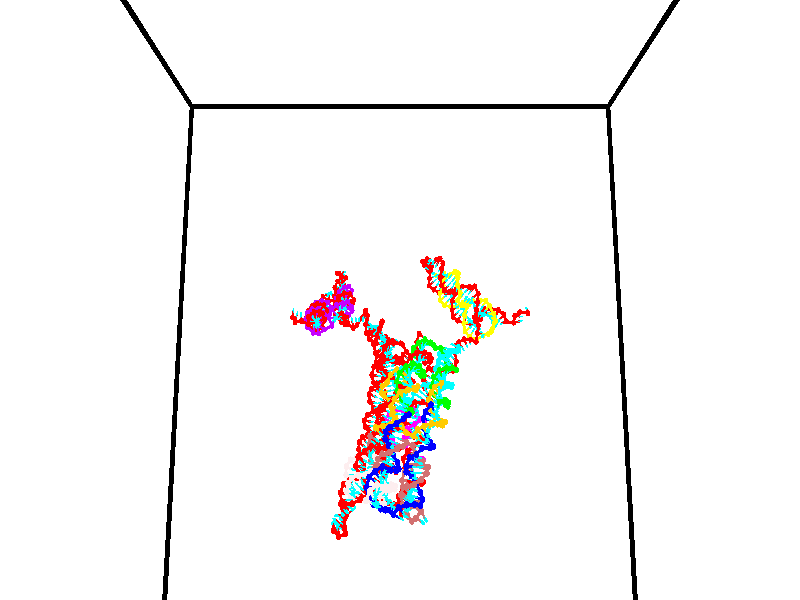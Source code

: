 // switches for output
#declare DRAW_BASES = 1; // possible values are 0, 1; only relevant for DNA ribbons
#declare DRAW_BASES_TYPE = 3; // possible values are 1, 2, 3; only relevant for DNA ribbons
#declare DRAW_FOG = 0; // set to 1 to enable fog

#include "colors.inc"

#include "transforms.inc"
background { rgb <1, 1, 1>}

#default {
   normal{
       ripples 0.25
       frequency 0.20
       turbulence 0.2
       lambda 5
   }
	finish {
		phong 0.1
		phong_size 40.
	}
}

// original window dimensions: 1024x640


// camera settings

camera {
	sky <0, 0.179814, -0.983701>
	up <0, 0.179814, -0.983701>
	right 1.6 * <1, 0, 0>
	location <35, 94.9851, 44.8844>
	look_at <35, 29.7336, 32.9568>
	direction <0, -65.2515, -11.9276>
	angle 67.0682
}


# declare cpy_camera_pos = <35, 94.9851, 44.8844>;
# if (DRAW_FOG = 1)
fog {
	fog_type 2
	up vnormalize(cpy_camera_pos)
	color rgbt<1,1,1,0.3>
	distance 1e-5
	fog_alt 3e-3
	fog_offset 56
}
# end


// LIGHTS

# declare lum = 6;
global_settings {
	ambient_light rgb lum * <0.05, 0.05, 0.05>
	max_trace_level 15
}# declare cpy_direct_light_amount = 0.25;
light_source
{	1000 * <-1, -1.16352, -0.803886>,
	rgb lum * cpy_direct_light_amount
	parallel
}

light_source
{	1000 * <1, 1.16352, 0.803886>,
	rgb lum * cpy_direct_light_amount
	parallel
}

// strand 0

// nucleotide -1

// particle -1
sphere {
	<24.245907, 35.298843, 35.455845> 0.250000
	pigment { color rgbt <1,0,0,0> }
	no_shadow
}
cylinder {
	<24.236542, 35.090492, 35.114521>,  <24.230923, 34.965481, 34.909725>, 0.100000
	pigment { color rgbt <1,0,0,0> }
	no_shadow
}
cylinder {
	<24.236542, 35.090492, 35.114521>,  <24.245907, 35.298843, 35.455845>, 0.100000
	pigment { color rgbt <1,0,0,0> }
	no_shadow
}

// particle -1
sphere {
	<24.236542, 35.090492, 35.114521> 0.100000
	pigment { color rgbt <1,0,0,0> }
	no_shadow
}
sphere {
	0, 1
	scale<0.080000,0.200000,0.300000>
	matrix <0.912253, -0.360291, 0.194897,
		-0.408958, -0.773872, 0.483607,
		-0.023414, -0.520877, -0.853311,
		24.229517, 34.934231, 34.858528>
	pigment { color rgbt <0,1,1,0> }
	no_shadow
}
cylinder {
	<24.379482, 34.589993, 35.753273>,  <24.245907, 35.298843, 35.455845>, 0.130000
	pigment { color rgbt <1,0,0,0> }
	no_shadow
}

// nucleotide -1

// particle -1
sphere {
	<24.379482, 34.589993, 35.753273> 0.250000
	pigment { color rgbt <1,0,0,0> }
	no_shadow
}
cylinder {
	<24.499451, 34.723370, 35.395756>,  <24.571432, 34.803398, 35.181248>, 0.100000
	pigment { color rgbt <1,0,0,0> }
	no_shadow
}
cylinder {
	<24.499451, 34.723370, 35.395756>,  <24.379482, 34.589993, 35.753273>, 0.100000
	pigment { color rgbt <1,0,0,0> }
	no_shadow
}

// particle -1
sphere {
	<24.499451, 34.723370, 35.395756> 0.100000
	pigment { color rgbt <1,0,0,0> }
	no_shadow
}
sphere {
	0, 1
	scale<0.080000,0.200000,0.300000>
	matrix <0.953590, -0.131001, 0.271118,
		-0.026685, -0.933623, -0.357262,
		0.299923, 0.333447, -0.893789,
		24.589428, 34.823402, 35.127621>
	pigment { color rgbt <0,1,1,0> }
	no_shadow
}
cylinder {
	<24.967920, 34.195419, 35.593437>,  <24.379482, 34.589993, 35.753273>, 0.130000
	pigment { color rgbt <1,0,0,0> }
	no_shadow
}

// nucleotide -1

// particle -1
sphere {
	<24.967920, 34.195419, 35.593437> 0.250000
	pigment { color rgbt <1,0,0,0> }
	no_shadow
}
cylinder {
	<24.982941, 34.497116, 35.331226>,  <24.991953, 34.678135, 35.173901>, 0.100000
	pigment { color rgbt <1,0,0,0> }
	no_shadow
}
cylinder {
	<24.982941, 34.497116, 35.331226>,  <24.967920, 34.195419, 35.593437>, 0.100000
	pigment { color rgbt <1,0,0,0> }
	no_shadow
}

// particle -1
sphere {
	<24.982941, 34.497116, 35.331226> 0.100000
	pigment { color rgbt <1,0,0,0> }
	no_shadow
}
sphere {
	0, 1
	scale<0.080000,0.200000,0.300000>
	matrix <0.974117, 0.118695, 0.192371,
		0.222901, -0.645781, -0.730261,
		0.037552, 0.754240, -0.655524,
		24.994205, 34.723389, 35.134567>
	pigment { color rgbt <0,1,1,0> }
	no_shadow
}
cylinder {
	<25.699141, 34.219116, 35.849010>,  <24.967920, 34.195419, 35.593437>, 0.130000
	pigment { color rgbt <1,0,0,0> }
	no_shadow
}

// nucleotide -1

// particle -1
sphere {
	<25.699141, 34.219116, 35.849010> 0.250000
	pigment { color rgbt <1,0,0,0> }
	no_shadow
}
cylinder {
	<26.066566, 34.080971, 35.772110>,  <26.287022, 33.998081, 35.725971>, 0.100000
	pigment { color rgbt <1,0,0,0> }
	no_shadow
}
cylinder {
	<26.066566, 34.080971, 35.772110>,  <25.699141, 34.219116, 35.849010>, 0.100000
	pigment { color rgbt <1,0,0,0> }
	no_shadow
}

// particle -1
sphere {
	<26.066566, 34.080971, 35.772110> 0.100000
	pigment { color rgbt <1,0,0,0> }
	no_shadow
}
sphere {
	0, 1
	scale<0.080000,0.200000,0.300000>
	matrix <-0.378093, -0.909541, -0.172573,
		-0.115256, 0.231206, -0.966054,
		0.918565, -0.345368, -0.192247,
		26.342136, 33.977360, 35.714436>
	pigment { color rgbt <0,1,1,0> }
	no_shadow
}
cylinder {
	<25.624678, 33.864311, 35.185196>,  <25.699141, 34.219116, 35.849010>, 0.130000
	pigment { color rgbt <1,0,0,0> }
	no_shadow
}

// nucleotide -1

// particle -1
sphere {
	<25.624678, 33.864311, 35.185196> 0.250000
	pigment { color rgbt <1,0,0,0> }
	no_shadow
}
cylinder {
	<25.943184, 33.715668, 35.376137>,  <26.134287, 33.626480, 35.490700>, 0.100000
	pigment { color rgbt <1,0,0,0> }
	no_shadow
}
cylinder {
	<25.943184, 33.715668, 35.376137>,  <25.624678, 33.864311, 35.185196>, 0.100000
	pigment { color rgbt <1,0,0,0> }
	no_shadow
}

// particle -1
sphere {
	<25.943184, 33.715668, 35.376137> 0.100000
	pigment { color rgbt <1,0,0,0> }
	no_shadow
}
sphere {
	0, 1
	scale<0.080000,0.200000,0.300000>
	matrix <-0.299719, -0.927768, -0.222295,
		0.525480, 0.033934, -0.850129,
		0.796266, -0.371611, 0.477353,
		26.182064, 33.604183, 35.519344>
	pigment { color rgbt <0,1,1,0> }
	no_shadow
}
cylinder {
	<26.113054, 33.495441, 34.680653>,  <25.624678, 33.864311, 35.185196>, 0.130000
	pigment { color rgbt <1,0,0,0> }
	no_shadow
}

// nucleotide -1

// particle -1
sphere {
	<26.113054, 33.495441, 34.680653> 0.250000
	pigment { color rgbt <1,0,0,0> }
	no_shadow
}
cylinder {
	<26.201962, 33.335651, 35.036407>,  <26.255306, 33.239777, 35.249863>, 0.100000
	pigment { color rgbt <1,0,0,0> }
	no_shadow
}
cylinder {
	<26.201962, 33.335651, 35.036407>,  <26.113054, 33.495441, 34.680653>, 0.100000
	pigment { color rgbt <1,0,0,0> }
	no_shadow
}

// particle -1
sphere {
	<26.201962, 33.335651, 35.036407> 0.100000
	pigment { color rgbt <1,0,0,0> }
	no_shadow
}
sphere {
	0, 1
	scale<0.080000,0.200000,0.300000>
	matrix <-0.145593, -0.915580, -0.374854,
		0.964054, -0.046171, -0.261664,
		0.222266, -0.399476, 0.889391,
		26.268642, 33.215809, 35.303226>
	pigment { color rgbt <0,1,1,0> }
	no_shadow
}
cylinder {
	<26.659658, 33.001720, 34.571926>,  <26.113054, 33.495441, 34.680653>, 0.130000
	pigment { color rgbt <1,0,0,0> }
	no_shadow
}

// nucleotide -1

// particle -1
sphere {
	<26.659658, 33.001720, 34.571926> 0.250000
	pigment { color rgbt <1,0,0,0> }
	no_shadow
}
cylinder {
	<26.472433, 32.889397, 34.907082>,  <26.360098, 32.822002, 35.108177>, 0.100000
	pigment { color rgbt <1,0,0,0> }
	no_shadow
}
cylinder {
	<26.472433, 32.889397, 34.907082>,  <26.659658, 33.001720, 34.571926>, 0.100000
	pigment { color rgbt <1,0,0,0> }
	no_shadow
}

// particle -1
sphere {
	<26.472433, 32.889397, 34.907082> 0.100000
	pigment { color rgbt <1,0,0,0> }
	no_shadow
}
sphere {
	0, 1
	scale<0.080000,0.200000,0.300000>
	matrix <-0.036409, -0.941234, -0.335786,
		0.882946, -0.187675, 0.430331,
		-0.468061, -0.280813, 0.837892,
		26.332014, 32.805153, 35.158451>
	pigment { color rgbt <0,1,1,0> }
	no_shadow
}
cylinder {
	<26.857668, 32.354561, 34.649117>,  <26.659658, 33.001720, 34.571926>, 0.130000
	pigment { color rgbt <1,0,0,0> }
	no_shadow
}

// nucleotide -1

// particle -1
sphere {
	<26.857668, 32.354561, 34.649117> 0.250000
	pigment { color rgbt <1,0,0,0> }
	no_shadow
}
cylinder {
	<26.561785, 32.376732, 34.917374>,  <26.384254, 32.390034, 35.078327>, 0.100000
	pigment { color rgbt <1,0,0,0> }
	no_shadow
}
cylinder {
	<26.561785, 32.376732, 34.917374>,  <26.857668, 32.354561, 34.649117>, 0.100000
	pigment { color rgbt <1,0,0,0> }
	no_shadow
}

// particle -1
sphere {
	<26.561785, 32.376732, 34.917374> 0.100000
	pigment { color rgbt <1,0,0,0> }
	no_shadow
}
sphere {
	0, 1
	scale<0.080000,0.200000,0.300000>
	matrix <-0.212971, -0.964658, -0.155171,
		0.638337, -0.257608, 0.725372,
		-0.739709, 0.055431, 0.670640,
		26.339872, 32.393360, 35.118565>
	pigment { color rgbt <0,1,1,0> }
	no_shadow
}
cylinder {
	<27.002886, 31.832340, 35.098881>,  <26.857668, 32.354561, 34.649117>, 0.130000
	pigment { color rgbt <1,0,0,0> }
	no_shadow
}

// nucleotide -1

// particle -1
sphere {
	<27.002886, 31.832340, 35.098881> 0.250000
	pigment { color rgbt <1,0,0,0> }
	no_shadow
}
cylinder {
	<26.617907, 31.914974, 35.169331>,  <26.386919, 31.964554, 35.211601>, 0.100000
	pigment { color rgbt <1,0,0,0> }
	no_shadow
}
cylinder {
	<26.617907, 31.914974, 35.169331>,  <27.002886, 31.832340, 35.098881>, 0.100000
	pigment { color rgbt <1,0,0,0> }
	no_shadow
}

// particle -1
sphere {
	<26.617907, 31.914974, 35.169331> 0.100000
	pigment { color rgbt <1,0,0,0> }
	no_shadow
}
sphere {
	0, 1
	scale<0.080000,0.200000,0.300000>
	matrix <-0.211374, -0.977367, -0.008678,
		0.170343, -0.045580, 0.984330,
		-0.962447, 0.206583, 0.176122,
		26.329172, 31.976950, 35.222168>
	pigment { color rgbt <0,1,1,0> }
	no_shadow
}
cylinder {
	<26.744101, 31.513144, 35.711811>,  <27.002886, 31.832340, 35.098881>, 0.130000
	pigment { color rgbt <1,0,0,0> }
	no_shadow
}

// nucleotide -1

// particle -1
sphere {
	<26.744101, 31.513144, 35.711811> 0.250000
	pigment { color rgbt <1,0,0,0> }
	no_shadow
}
cylinder {
	<26.415161, 31.558220, 35.488724>,  <26.217798, 31.585266, 35.354874>, 0.100000
	pigment { color rgbt <1,0,0,0> }
	no_shadow
}
cylinder {
	<26.415161, 31.558220, 35.488724>,  <26.744101, 31.513144, 35.711811>, 0.100000
	pigment { color rgbt <1,0,0,0> }
	no_shadow
}

// particle -1
sphere {
	<26.415161, 31.558220, 35.488724> 0.100000
	pigment { color rgbt <1,0,0,0> }
	no_shadow
}
sphere {
	0, 1
	scale<0.080000,0.200000,0.300000>
	matrix <-0.099126, -0.993576, -0.054598,
		-0.560283, 0.010385, 0.828236,
		-0.822348, 0.112690, -0.557714,
		26.168457, 31.592028, 35.321411>
	pigment { color rgbt <0,1,1,0> }
	no_shadow
}
cylinder {
	<26.158018, 30.992144, 35.950562>,  <26.744101, 31.513144, 35.711811>, 0.130000
	pigment { color rgbt <1,0,0,0> }
	no_shadow
}

// nucleotide -1

// particle -1
sphere {
	<26.158018, 30.992144, 35.950562> 0.250000
	pigment { color rgbt <1,0,0,0> }
	no_shadow
}
cylinder {
	<26.050459, 31.113760, 35.584991>,  <25.985924, 31.186729, 35.365650>, 0.100000
	pigment { color rgbt <1,0,0,0> }
	no_shadow
}
cylinder {
	<26.050459, 31.113760, 35.584991>,  <26.158018, 30.992144, 35.950562>, 0.100000
	pigment { color rgbt <1,0,0,0> }
	no_shadow
}

// particle -1
sphere {
	<26.050459, 31.113760, 35.584991> 0.100000
	pigment { color rgbt <1,0,0,0> }
	no_shadow
}
sphere {
	0, 1
	scale<0.080000,0.200000,0.300000>
	matrix <-0.175024, -0.948496, -0.264049,
		-0.947126, 0.088948, 0.308287,
		-0.268922, 0.304045, -0.913914,
		25.969790, 31.204973, 35.310814>
	pigment { color rgbt <0,1,1,0> }
	no_shadow
}
cylinder {
	<25.528227, 30.493753, 35.748329>,  <26.158018, 30.992144, 35.950562>, 0.130000
	pigment { color rgbt <1,0,0,0> }
	no_shadow
}

// nucleotide -1

// particle -1
sphere {
	<25.528227, 30.493753, 35.748329> 0.250000
	pigment { color rgbt <1,0,0,0> }
	no_shadow
}
cylinder {
	<25.656103, 30.648705, 35.402443>,  <25.732830, 30.741676, 35.194912>, 0.100000
	pigment { color rgbt <1,0,0,0> }
	no_shadow
}
cylinder {
	<25.656103, 30.648705, 35.402443>,  <25.528227, 30.493753, 35.748329>, 0.100000
	pigment { color rgbt <1,0,0,0> }
	no_shadow
}

// particle -1
sphere {
	<25.656103, 30.648705, 35.402443> 0.100000
	pigment { color rgbt <1,0,0,0> }
	no_shadow
}
sphere {
	0, 1
	scale<0.080000,0.200000,0.300000>
	matrix <-0.210106, -0.860907, -0.463351,
		-0.923933, 0.329812, -0.193835,
		0.319693, 0.387380, -0.864716,
		25.752010, 30.764919, 35.143028>
	pigment { color rgbt <0,1,1,0> }
	no_shadow
}
cylinder {
	<25.038969, 30.334185, 35.297089>,  <25.528227, 30.493753, 35.748329>, 0.130000
	pigment { color rgbt <1,0,0,0> }
	no_shadow
}

// nucleotide -1

// particle -1
sphere {
	<25.038969, 30.334185, 35.297089> 0.250000
	pigment { color rgbt <1,0,0,0> }
	no_shadow
}
cylinder {
	<25.372009, 30.392155, 35.083256>,  <25.571833, 30.426937, 34.954956>, 0.100000
	pigment { color rgbt <1,0,0,0> }
	no_shadow
}
cylinder {
	<25.372009, 30.392155, 35.083256>,  <25.038969, 30.334185, 35.297089>, 0.100000
	pigment { color rgbt <1,0,0,0> }
	no_shadow
}

// particle -1
sphere {
	<25.372009, 30.392155, 35.083256> 0.100000
	pigment { color rgbt <1,0,0,0> }
	no_shadow
}
sphere {
	0, 1
	scale<0.080000,0.200000,0.300000>
	matrix <-0.161391, -0.859798, -0.484458,
		-0.529840, 0.489636, -0.692478,
		0.832600, 0.144925, -0.534579,
		25.621790, 30.435633, 34.922882>
	pigment { color rgbt <0,1,1,0> }
	no_shadow
}
cylinder {
	<24.858101, 30.206650, 34.646664>,  <25.038969, 30.334185, 35.297089>, 0.130000
	pigment { color rgbt <1,0,0,0> }
	no_shadow
}

// nucleotide -1

// particle -1
sphere {
	<24.858101, 30.206650, 34.646664> 0.250000
	pigment { color rgbt <1,0,0,0> }
	no_shadow
}
cylinder {
	<25.254179, 30.160124, 34.615730>,  <25.491827, 30.132208, 34.597172>, 0.100000
	pigment { color rgbt <1,0,0,0> }
	no_shadow
}
cylinder {
	<25.254179, 30.160124, 34.615730>,  <24.858101, 30.206650, 34.646664>, 0.100000
	pigment { color rgbt <1,0,0,0> }
	no_shadow
}

// particle -1
sphere {
	<25.254179, 30.160124, 34.615730> 0.100000
	pigment { color rgbt <1,0,0,0> }
	no_shadow
}
sphere {
	0, 1
	scale<0.080000,0.200000,0.300000>
	matrix <-0.138604, -0.886777, -0.440925,
		-0.017291, 0.447321, -0.894206,
		0.990197, -0.116317, -0.077334,
		25.551239, 30.125229, 34.592529>
	pigment { color rgbt <0,1,1,0> }
	no_shadow
}
cylinder {
	<24.937283, 29.808943, 34.003361>,  <24.858101, 30.206650, 34.646664>, 0.130000
	pigment { color rgbt <1,0,0,0> }
	no_shadow
}

// nucleotide -1

// particle -1
sphere {
	<24.937283, 29.808943, 34.003361> 0.250000
	pigment { color rgbt <1,0,0,0> }
	no_shadow
}
cylinder {
	<25.309099, 29.792292, 34.149906>,  <25.532188, 29.782301, 34.237831>, 0.100000
	pigment { color rgbt <1,0,0,0> }
	no_shadow
}
cylinder {
	<25.309099, 29.792292, 34.149906>,  <24.937283, 29.808943, 34.003361>, 0.100000
	pigment { color rgbt <1,0,0,0> }
	no_shadow
}

// particle -1
sphere {
	<25.309099, 29.792292, 34.149906> 0.100000
	pigment { color rgbt <1,0,0,0> }
	no_shadow
}
sphere {
	0, 1
	scale<0.080000,0.200000,0.300000>
	matrix <0.167135, -0.838099, -0.519284,
		0.328662, 0.543928, -0.772091,
		0.929541, -0.041626, 0.366360,
		25.587961, 29.779804, 34.259815>
	pigment { color rgbt <0,1,1,0> }
	no_shadow
}
cylinder {
	<25.346529, 29.505899, 33.439686>,  <24.937283, 29.808943, 34.003361>, 0.130000
	pigment { color rgbt <1,0,0,0> }
	no_shadow
}

// nucleotide -1

// particle -1
sphere {
	<25.346529, 29.505899, 33.439686> 0.250000
	pigment { color rgbt <1,0,0,0> }
	no_shadow
}
cylinder {
	<25.544783, 29.425186, 33.777592>,  <25.663734, 29.376759, 33.980335>, 0.100000
	pigment { color rgbt <1,0,0,0> }
	no_shadow
}
cylinder {
	<25.544783, 29.425186, 33.777592>,  <25.346529, 29.505899, 33.439686>, 0.100000
	pigment { color rgbt <1,0,0,0> }
	no_shadow
}

// particle -1
sphere {
	<25.544783, 29.425186, 33.777592> 0.100000
	pigment { color rgbt <1,0,0,0> }
	no_shadow
}
sphere {
	0, 1
	scale<0.080000,0.200000,0.300000>
	matrix <0.292451, -0.877067, -0.381084,
		0.817814, 0.435931, -0.375692,
		0.495634, -0.201784, 0.844766,
		25.693474, 29.364651, 34.031021>
	pigment { color rgbt <0,1,1,0> }
	no_shadow
}
cylinder {
	<25.821274, 29.058018, 33.153172>,  <25.346529, 29.505899, 33.439686>, 0.130000
	pigment { color rgbt <1,0,0,0> }
	no_shadow
}

// nucleotide -1

// particle -1
sphere {
	<25.821274, 29.058018, 33.153172> 0.250000
	pigment { color rgbt <1,0,0,0> }
	no_shadow
}
cylinder {
	<25.848162, 28.979267, 33.544418>,  <25.864294, 28.932016, 33.779167>, 0.100000
	pigment { color rgbt <1,0,0,0> }
	no_shadow
}
cylinder {
	<25.848162, 28.979267, 33.544418>,  <25.821274, 29.058018, 33.153172>, 0.100000
	pigment { color rgbt <1,0,0,0> }
	no_shadow
}

// particle -1
sphere {
	<25.848162, 28.979267, 33.544418> 0.100000
	pigment { color rgbt <1,0,0,0> }
	no_shadow
}
sphere {
	0, 1
	scale<0.080000,0.200000,0.300000>
	matrix <0.435016, -0.876469, -0.206311,
		0.897910, 0.439366, 0.026727,
		0.067220, -0.196875, 0.978122,
		25.868328, 28.920204, 33.837856>
	pigment { color rgbt <0,1,1,0> }
	no_shadow
}
cylinder {
	<26.508293, 28.685381, 33.244499>,  <25.821274, 29.058018, 33.153172>, 0.130000
	pigment { color rgbt <1,0,0,0> }
	no_shadow
}

// nucleotide -1

// particle -1
sphere {
	<26.508293, 28.685381, 33.244499> 0.250000
	pigment { color rgbt <1,0,0,0> }
	no_shadow
}
cylinder {
	<26.272141, 28.586945, 33.551975>,  <26.130449, 28.527882, 33.736462>, 0.100000
	pigment { color rgbt <1,0,0,0> }
	no_shadow
}
cylinder {
	<26.272141, 28.586945, 33.551975>,  <26.508293, 28.685381, 33.244499>, 0.100000
	pigment { color rgbt <1,0,0,0> }
	no_shadow
}

// particle -1
sphere {
	<26.272141, 28.586945, 33.551975> 0.100000
	pigment { color rgbt <1,0,0,0> }
	no_shadow
}
sphere {
	0, 1
	scale<0.080000,0.200000,0.300000>
	matrix <0.170784, -0.968909, -0.179023,
		0.788847, 0.025588, 0.614056,
		-0.590384, -0.246093, 0.768691,
		26.095026, 28.513117, 33.782581>
	pigment { color rgbt <0,1,1,0> }
	no_shadow
}
cylinder {
	<26.801247, 28.125702, 33.687569>,  <26.508293, 28.685381, 33.244499>, 0.130000
	pigment { color rgbt <1,0,0,0> }
	no_shadow
}

// nucleotide -1

// particle -1
sphere {
	<26.801247, 28.125702, 33.687569> 0.250000
	pigment { color rgbt <1,0,0,0> }
	no_shadow
}
cylinder {
	<26.413380, 28.099192, 33.781677>,  <26.180660, 28.083286, 33.838142>, 0.100000
	pigment { color rgbt <1,0,0,0> }
	no_shadow
}
cylinder {
	<26.413380, 28.099192, 33.781677>,  <26.801247, 28.125702, 33.687569>, 0.100000
	pigment { color rgbt <1,0,0,0> }
	no_shadow
}

// particle -1
sphere {
	<26.413380, 28.099192, 33.781677> 0.100000
	pigment { color rgbt <1,0,0,0> }
	no_shadow
}
sphere {
	0, 1
	scale<0.080000,0.200000,0.300000>
	matrix <0.032526, -0.988966, -0.144532,
		0.242253, -0.132495, 0.961124,
		-0.969668, -0.066274, 0.235270,
		26.122478, 28.079309, 33.852257>
	pigment { color rgbt <0,1,1,0> }
	no_shadow
}
cylinder {
	<26.678419, 27.693848, 34.286743>,  <26.801247, 28.125702, 33.687569>, 0.130000
	pigment { color rgbt <1,0,0,0> }
	no_shadow
}

// nucleotide -1

// particle -1
sphere {
	<26.678419, 27.693848, 34.286743> 0.250000
	pigment { color rgbt <1,0,0,0> }
	no_shadow
}
cylinder {
	<26.341026, 27.689556, 34.071922>,  <26.138590, 27.686981, 33.943031>, 0.100000
	pigment { color rgbt <1,0,0,0> }
	no_shadow
}
cylinder {
	<26.341026, 27.689556, 34.071922>,  <26.678419, 27.693848, 34.286743>, 0.100000
	pigment { color rgbt <1,0,0,0> }
	no_shadow
}

// particle -1
sphere {
	<26.341026, 27.689556, 34.071922> 0.100000
	pigment { color rgbt <1,0,0,0> }
	no_shadow
}
sphere {
	0, 1
	scale<0.080000,0.200000,0.300000>
	matrix <0.096877, -0.986445, -0.132445,
		-0.528347, -0.163743, 0.833089,
		-0.843483, -0.010731, -0.537048,
		26.087982, 27.686337, 33.910809>
	pigment { color rgbt <0,1,1,0> }
	no_shadow
}
cylinder {
	<26.413065, 27.087900, 34.429813>,  <26.678419, 27.693848, 34.286743>, 0.130000
	pigment { color rgbt <1,0,0,0> }
	no_shadow
}

// nucleotide -1

// particle -1
sphere {
	<26.413065, 27.087900, 34.429813> 0.250000
	pigment { color rgbt <1,0,0,0> }
	no_shadow
}
cylinder {
	<26.217146, 27.196268, 34.098343>,  <26.099594, 27.261288, 33.899460>, 0.100000
	pigment { color rgbt <1,0,0,0> }
	no_shadow
}
cylinder {
	<26.217146, 27.196268, 34.098343>,  <26.413065, 27.087900, 34.429813>, 0.100000
	pigment { color rgbt <1,0,0,0> }
	no_shadow
}

// particle -1
sphere {
	<26.217146, 27.196268, 34.098343> 0.100000
	pigment { color rgbt <1,0,0,0> }
	no_shadow
}
sphere {
	0, 1
	scale<0.080000,0.200000,0.300000>
	matrix <0.092189, -0.929071, -0.358230,
		-0.866949, -0.251855, 0.430081,
		-0.489797, 0.270918, -0.828675,
		26.070208, 27.277544, 33.849739>
	pigment { color rgbt <0,1,1,0> }
	no_shadow
}
cylinder {
	<25.819408, 26.619646, 34.388645>,  <26.413065, 27.087900, 34.429813>, 0.130000
	pigment { color rgbt <1,0,0,0> }
	no_shadow
}

// nucleotide -1

// particle -1
sphere {
	<25.819408, 26.619646, 34.388645> 0.250000
	pigment { color rgbt <1,0,0,0> }
	no_shadow
}
cylinder {
	<25.919500, 26.761930, 34.028458>,  <25.979557, 26.847301, 33.812344>, 0.100000
	pigment { color rgbt <1,0,0,0> }
	no_shadow
}
cylinder {
	<25.919500, 26.761930, 34.028458>,  <25.819408, 26.619646, 34.388645>, 0.100000
	pigment { color rgbt <1,0,0,0> }
	no_shadow
}

// particle -1
sphere {
	<25.919500, 26.761930, 34.028458> 0.100000
	pigment { color rgbt <1,0,0,0> }
	no_shadow
}
sphere {
	0, 1
	scale<0.080000,0.200000,0.300000>
	matrix <0.105343, -0.934544, -0.339898,
		-0.962438, -0.009805, -0.271325,
		0.250232, 0.355713, -0.900473,
		25.994570, 26.868645, 33.758316>
	pigment { color rgbt <0,1,1,0> }
	no_shadow
}
cylinder {
	<25.361654, 26.263062, 33.944073>,  <25.819408, 26.619646, 34.388645>, 0.130000
	pigment { color rgbt <1,0,0,0> }
	no_shadow
}

// nucleotide -1

// particle -1
sphere {
	<25.361654, 26.263062, 33.944073> 0.250000
	pigment { color rgbt <1,0,0,0> }
	no_shadow
}
cylinder {
	<25.649391, 26.379158, 33.691628>,  <25.822033, 26.448816, 33.540161>, 0.100000
	pigment { color rgbt <1,0,0,0> }
	no_shadow
}
cylinder {
	<25.649391, 26.379158, 33.691628>,  <25.361654, 26.263062, 33.944073>, 0.100000
	pigment { color rgbt <1,0,0,0> }
	no_shadow
}

// particle -1
sphere {
	<25.649391, 26.379158, 33.691628> 0.100000
	pigment { color rgbt <1,0,0,0> }
	no_shadow
}
sphere {
	0, 1
	scale<0.080000,0.200000,0.300000>
	matrix <0.097233, -0.941655, -0.322229,
		-0.687818, 0.170427, -0.705592,
		0.719341, 0.290242, -0.631116,
		25.865194, 26.466230, 33.502293>
	pigment { color rgbt <0,1,1,0> }
	no_shadow
}
cylinder {
	<25.163021, 26.000521, 33.180744>,  <25.361654, 26.263062, 33.944073>, 0.130000
	pigment { color rgbt <1,0,0,0> }
	no_shadow
}

// nucleotide -1

// particle -1
sphere {
	<25.163021, 26.000521, 33.180744> 0.250000
	pigment { color rgbt <1,0,0,0> }
	no_shadow
}
cylinder {
	<25.558620, 26.055597, 33.202377>,  <25.795980, 26.088642, 33.215359>, 0.100000
	pigment { color rgbt <1,0,0,0> }
	no_shadow
}
cylinder {
	<25.558620, 26.055597, 33.202377>,  <25.163021, 26.000521, 33.180744>, 0.100000
	pigment { color rgbt <1,0,0,0> }
	no_shadow
}

// particle -1
sphere {
	<25.558620, 26.055597, 33.202377> 0.100000
	pigment { color rgbt <1,0,0,0> }
	no_shadow
}
sphere {
	0, 1
	scale<0.080000,0.200000,0.300000>
	matrix <0.147555, -0.944252, -0.294304,
		0.010546, 0.299046, -0.954180,
		0.988998, 0.137690, 0.054084,
		25.855320, 26.096905, 33.218601>
	pigment { color rgbt <0,1,1,0> }
	no_shadow
}
cylinder {
	<25.530624, 26.041861, 32.508339>,  <25.163021, 26.000521, 33.180744>, 0.130000
	pigment { color rgbt <1,0,0,0> }
	no_shadow
}

// nucleotide -1

// particle -1
sphere {
	<25.530624, 26.041861, 32.508339> 0.250000
	pigment { color rgbt <1,0,0,0> }
	no_shadow
}
cylinder {
	<25.767384, 25.905859, 32.800655>,  <25.909439, 25.824259, 32.976044>, 0.100000
	pigment { color rgbt <1,0,0,0> }
	no_shadow
}
cylinder {
	<25.767384, 25.905859, 32.800655>,  <25.530624, 26.041861, 32.508339>, 0.100000
	pigment { color rgbt <1,0,0,0> }
	no_shadow
}

// particle -1
sphere {
	<25.767384, 25.905859, 32.800655> 0.100000
	pigment { color rgbt <1,0,0,0> }
	no_shadow
}
sphere {
	0, 1
	scale<0.080000,0.200000,0.300000>
	matrix <0.090113, -0.873075, -0.479187,
		0.800960, 0.349483, -0.486132,
		0.591898, -0.340003, 0.730791,
		25.944952, 25.803858, 33.019894>
	pigment { color rgbt <0,1,1,0> }
	no_shadow
}
cylinder {
	<26.028660, 25.942171, 31.911055>,  <25.530624, 26.041861, 32.508339>, 0.130000
	pigment { color rgbt <1,0,0,0> }
	no_shadow
}

// nucleotide -1

// particle -1
sphere {
	<26.028660, 25.942171, 31.911055> 0.250000
	pigment { color rgbt <1,0,0,0> }
	no_shadow
}
cylinder {
	<26.236853, 25.634928, 31.761868>,  <26.361769, 25.450583, 31.672356>, 0.100000
	pigment { color rgbt <1,0,0,0> }
	no_shadow
}
cylinder {
	<26.236853, 25.634928, 31.761868>,  <26.028660, 25.942171, 31.911055>, 0.100000
	pigment { color rgbt <1,0,0,0> }
	no_shadow
}

// particle -1
sphere {
	<26.236853, 25.634928, 31.761868> 0.100000
	pigment { color rgbt <1,0,0,0> }
	no_shadow
}
sphere {
	0, 1
	scale<0.080000,0.200000,0.300000>
	matrix <0.799127, 0.592073, -0.104147,
		0.300821, -0.243842, 0.921980,
		0.520484, -0.768108, -0.372969,
		26.392998, 25.404495, 31.649977>
	pigment { color rgbt <0,1,1,0> }
	no_shadow
}
cylinder {
	<26.713608, 25.766689, 32.326275>,  <26.028660, 25.942171, 31.911055>, 0.130000
	pigment { color rgbt <1,0,0,0> }
	no_shadow
}

// nucleotide -1

// particle -1
sphere {
	<26.713608, 25.766689, 32.326275> 0.250000
	pigment { color rgbt <1,0,0,0> }
	no_shadow
}
cylinder {
	<26.713051, 25.661119, 31.940456>,  <26.712717, 25.597778, 31.708965>, 0.100000
	pigment { color rgbt <1,0,0,0> }
	no_shadow
}
cylinder {
	<26.713051, 25.661119, 31.940456>,  <26.713608, 25.766689, 32.326275>, 0.100000
	pigment { color rgbt <1,0,0,0> }
	no_shadow
}

// particle -1
sphere {
	<26.713051, 25.661119, 31.940456> 0.100000
	pigment { color rgbt <1,0,0,0> }
	no_shadow
}
sphere {
	0, 1
	scale<0.080000,0.200000,0.300000>
	matrix <0.800962, 0.577191, -0.159090,
		0.598713, -0.772784, 0.210590,
		-0.001392, -0.263924, -0.964543,
		26.712633, 25.581942, 31.651094>
	pigment { color rgbt <0,1,1,0> }
	no_shadow
}
cylinder {
	<27.341961, 25.670927, 32.221455>,  <26.713608, 25.766689, 32.326275>, 0.130000
	pigment { color rgbt <1,0,0,0> }
	no_shadow
}

// nucleotide -1

// particle -1
sphere {
	<27.341961, 25.670927, 32.221455> 0.250000
	pigment { color rgbt <1,0,0,0> }
	no_shadow
}
cylinder {
	<27.148485, 25.748985, 31.880171>,  <27.032400, 25.795820, 31.675402>, 0.100000
	pigment { color rgbt <1,0,0,0> }
	no_shadow
}
cylinder {
	<27.148485, 25.748985, 31.880171>,  <27.341961, 25.670927, 32.221455>, 0.100000
	pigment { color rgbt <1,0,0,0> }
	no_shadow
}

// particle -1
sphere {
	<27.148485, 25.748985, 31.880171> 0.100000
	pigment { color rgbt <1,0,0,0> }
	no_shadow
}
sphere {
	0, 1
	scale<0.080000,0.200000,0.300000>
	matrix <0.681201, 0.696021, -0.226981,
		0.549555, -0.690994, -0.469592,
		-0.483688, 0.195148, -0.853208,
		27.003380, 25.807529, 31.624208>
	pigment { color rgbt <0,1,1,0> }
	no_shadow
}
cylinder {
	<27.504387, 25.768780, 31.493177>,  <27.341961, 25.670927, 32.221455>, 0.130000
	pigment { color rgbt <1,0,0,0> }
	no_shadow
}

// nucleotide -1

// particle -1
sphere {
	<27.504387, 25.768780, 31.493177> 0.250000
	pigment { color rgbt <1,0,0,0> }
	no_shadow
}
cylinder {
	<27.368671, 25.538404, 31.195673>,  <27.287241, 25.400179, 31.017170>, 0.100000
	pigment { color rgbt <1,0,0,0> }
	no_shadow
}
cylinder {
	<27.368671, 25.538404, 31.195673>,  <27.504387, 25.768780, 31.493177>, 0.100000
	pigment { color rgbt <1,0,0,0> }
	no_shadow
}

// particle -1
sphere {
	<27.368671, 25.538404, 31.195673> 0.100000
	pigment { color rgbt <1,0,0,0> }
	no_shadow
}
sphere {
	0, 1
	scale<0.080000,0.200000,0.300000>
	matrix <0.501243, 0.558374, -0.661040,
		0.796014, -0.597089, 0.099234,
		-0.339290, -0.575937, -0.743760,
		27.266884, 25.365623, 30.972546>
	pigment { color rgbt <0,1,1,0> }
	no_shadow
}
cylinder {
	<28.097975, 25.228437, 31.279442>,  <27.504387, 25.768780, 31.493177>, 0.130000
	pigment { color rgbt <1,0,0,0> }
	no_shadow
}

// nucleotide -1

// particle -1
sphere {
	<28.097975, 25.228437, 31.279442> 0.250000
	pigment { color rgbt <1,0,0,0> }
	no_shadow
}
cylinder {
	<27.812223, 25.289345, 31.006245>,  <27.640772, 25.325890, 30.842327>, 0.100000
	pigment { color rgbt <1,0,0,0> }
	no_shadow
}
cylinder {
	<27.812223, 25.289345, 31.006245>,  <28.097975, 25.228437, 31.279442>, 0.100000
	pigment { color rgbt <1,0,0,0> }
	no_shadow
}

// particle -1
sphere {
	<27.812223, 25.289345, 31.006245> 0.100000
	pigment { color rgbt <1,0,0,0> }
	no_shadow
}
sphere {
	0, 1
	scale<0.080000,0.200000,0.300000>
	matrix <0.681816, 0.371079, -0.630418,
		0.157450, -0.916032, -0.368911,
		-0.714379, 0.152270, -0.682992,
		27.597910, 25.335026, 30.801348>
	pigment { color rgbt <0,1,1,0> }
	no_shadow
}
cylinder {
	<28.336294, 24.918550, 30.546642>,  <28.097975, 25.228437, 31.279442>, 0.130000
	pigment { color rgbt <1,0,0,0> }
	no_shadow
}

// nucleotide -1

// particle -1
sphere {
	<28.336294, 24.918550, 30.546642> 0.250000
	pigment { color rgbt <1,0,0,0> }
	no_shadow
}
cylinder {
	<28.091999, 25.233871, 30.516773>,  <27.945421, 25.423065, 30.498852>, 0.100000
	pigment { color rgbt <1,0,0,0> }
	no_shadow
}
cylinder {
	<28.091999, 25.233871, 30.516773>,  <28.336294, 24.918550, 30.546642>, 0.100000
	pigment { color rgbt <1,0,0,0> }
	no_shadow
}

// particle -1
sphere {
	<28.091999, 25.233871, 30.516773> 0.100000
	pigment { color rgbt <1,0,0,0> }
	no_shadow
}
sphere {
	0, 1
	scale<0.080000,0.200000,0.300000>
	matrix <0.681107, 0.474899, -0.557283,
		-0.403846, -0.391213, -0.826958,
		-0.610738, 0.788304, -0.074672,
		27.908777, 25.470364, 30.494371>
	pigment { color rgbt <0,1,1,0> }
	no_shadow
}
cylinder {
	<28.224892, 25.140984, 29.855789>,  <28.336294, 24.918550, 30.546642>, 0.130000
	pigment { color rgbt <1,0,0,0> }
	no_shadow
}

// nucleotide -1

// particle -1
sphere {
	<28.224892, 25.140984, 29.855789> 0.250000
	pigment { color rgbt <1,0,0,0> }
	no_shadow
}
cylinder {
	<28.157125, 25.464552, 30.080982>,  <28.116465, 25.658693, 30.216097>, 0.100000
	pigment { color rgbt <1,0,0,0> }
	no_shadow
}
cylinder {
	<28.157125, 25.464552, 30.080982>,  <28.224892, 25.140984, 29.855789>, 0.100000
	pigment { color rgbt <1,0,0,0> }
	no_shadow
}

// particle -1
sphere {
	<28.157125, 25.464552, 30.080982> 0.100000
	pigment { color rgbt <1,0,0,0> }
	no_shadow
}
sphere {
	0, 1
	scale<0.080000,0.200000,0.300000>
	matrix <0.536861, 0.554794, -0.635598,
		-0.826486, 0.194561, -0.528268,
		-0.169417, 0.808919, 0.562981,
		28.106300, 25.707228, 30.249876>
	pigment { color rgbt <0,1,1,0> }
	no_shadow
}
cylinder {
	<27.845917, 25.846348, 29.579245>,  <28.224892, 25.140984, 29.855789>, 0.130000
	pigment { color rgbt <1,0,0,0> }
	no_shadow
}

// nucleotide -1

// particle -1
sphere {
	<27.845917, 25.846348, 29.579245> 0.250000
	pigment { color rgbt <1,0,0,0> }
	no_shadow
}
cylinder {
	<28.093258, 25.965080, 29.870319>,  <28.241663, 26.036320, 30.044964>, 0.100000
	pigment { color rgbt <1,0,0,0> }
	no_shadow
}
cylinder {
	<28.093258, 25.965080, 29.870319>,  <27.845917, 25.846348, 29.579245>, 0.100000
	pigment { color rgbt <1,0,0,0> }
	no_shadow
}

// particle -1
sphere {
	<28.093258, 25.965080, 29.870319> 0.100000
	pigment { color rgbt <1,0,0,0> }
	no_shadow
}
sphere {
	0, 1
	scale<0.080000,0.200000,0.300000>
	matrix <0.450410, 0.624927, -0.637649,
		-0.644027, 0.722051, 0.252729,
		0.618352, 0.296831, 0.727689,
		28.278763, 26.054131, 30.088627>
	pigment { color rgbt <0,1,1,0> }
	no_shadow
}
cylinder {
	<27.673382, 26.573053, 29.768993>,  <27.845917, 25.846348, 29.579245>, 0.130000
	pigment { color rgbt <1,0,0,0> }
	no_shadow
}

// nucleotide -1

// particle -1
sphere {
	<27.673382, 26.573053, 29.768993> 0.250000
	pigment { color rgbt <1,0,0,0> }
	no_shadow
}
cylinder {
	<28.049206, 26.438879, 29.796440>,  <28.274700, 26.358374, 29.812908>, 0.100000
	pigment { color rgbt <1,0,0,0> }
	no_shadow
}
cylinder {
	<28.049206, 26.438879, 29.796440>,  <27.673382, 26.573053, 29.768993>, 0.100000
	pigment { color rgbt <1,0,0,0> }
	no_shadow
}

// particle -1
sphere {
	<28.049206, 26.438879, 29.796440> 0.100000
	pigment { color rgbt <1,0,0,0> }
	no_shadow
}
sphere {
	0, 1
	scale<0.080000,0.200000,0.300000>
	matrix <0.298151, 0.703049, -0.645622,
		0.168324, 0.627060, 0.760568,
		0.939560, -0.335438, 0.068619,
		28.331074, 26.338247, 29.817026>
	pigment { color rgbt <0,1,1,0> }
	no_shadow
}
cylinder {
	<28.162317, 27.106844, 30.029947>,  <27.673382, 26.573053, 29.768993>, 0.130000
	pigment { color rgbt <1,0,0,0> }
	no_shadow
}

// nucleotide -1

// particle -1
sphere {
	<28.162317, 27.106844, 30.029947> 0.250000
	pigment { color rgbt <1,0,0,0> }
	no_shadow
}
cylinder {
	<28.340830, 26.825338, 29.808842>,  <28.447937, 26.656435, 29.676178>, 0.100000
	pigment { color rgbt <1,0,0,0> }
	no_shadow
}
cylinder {
	<28.340830, 26.825338, 29.808842>,  <28.162317, 27.106844, 30.029947>, 0.100000
	pigment { color rgbt <1,0,0,0> }
	no_shadow
}

// particle -1
sphere {
	<28.340830, 26.825338, 29.808842> 0.100000
	pigment { color rgbt <1,0,0,0> }
	no_shadow
}
sphere {
	0, 1
	scale<0.080000,0.200000,0.300000>
	matrix <0.154174, 0.668915, -0.727174,
		0.881512, 0.239302, 0.407026,
		0.446281, -0.703766, -0.552763,
		28.474714, 26.614208, 29.643013>
	pigment { color rgbt <0,1,1,0> }
	no_shadow
}
cylinder {
	<28.800129, 27.225815, 30.339197>,  <28.162317, 27.106844, 30.029947>, 0.130000
	pigment { color rgbt <1,0,0,0> }
	no_shadow
}

// nucleotide -1

// particle -1
sphere {
	<28.800129, 27.225815, 30.339197> 0.250000
	pigment { color rgbt <1,0,0,0> }
	no_shadow
}
cylinder {
	<28.576305, 27.136169, 30.658363>,  <28.442011, 27.082382, 30.849863>, 0.100000
	pigment { color rgbt <1,0,0,0> }
	no_shadow
}
cylinder {
	<28.576305, 27.136169, 30.658363>,  <28.800129, 27.225815, 30.339197>, 0.100000
	pigment { color rgbt <1,0,0,0> }
	no_shadow
}

// particle -1
sphere {
	<28.576305, 27.136169, 30.658363> 0.100000
	pigment { color rgbt <1,0,0,0> }
	no_shadow
}
sphere {
	0, 1
	scale<0.080000,0.200000,0.300000>
	matrix <0.235148, 0.880253, 0.412141,
		-0.794733, 0.418245, -0.439854,
		-0.559558, -0.224111, 0.797915,
		28.408438, 27.068935, 30.897738>
	pigment { color rgbt <0,1,1,0> }
	no_shadow
}
cylinder {
	<28.365314, 27.813719, 30.446537>,  <28.800129, 27.225815, 30.339197>, 0.130000
	pigment { color rgbt <1,0,0,0> }
	no_shadow
}

// nucleotide -1

// particle -1
sphere {
	<28.365314, 27.813719, 30.446537> 0.250000
	pigment { color rgbt <1,0,0,0> }
	no_shadow
}
cylinder {
	<28.382187, 27.615284, 30.793436>,  <28.392309, 27.496223, 31.001575>, 0.100000
	pigment { color rgbt <1,0,0,0> }
	no_shadow
}
cylinder {
	<28.382187, 27.615284, 30.793436>,  <28.365314, 27.813719, 30.446537>, 0.100000
	pigment { color rgbt <1,0,0,0> }
	no_shadow
}

// particle -1
sphere {
	<28.382187, 27.615284, 30.793436> 0.100000
	pigment { color rgbt <1,0,0,0> }
	no_shadow
}
sphere {
	0, 1
	scale<0.080000,0.200000,0.300000>
	matrix <0.003244, 0.868084, 0.496406,
		-0.999105, -0.018125, 0.038224,
		0.042179, -0.496086, 0.867248,
		28.394840, 27.466457, 31.053610>
	pigment { color rgbt <0,1,1,0> }
	no_shadow
}
cylinder {
	<27.942398, 28.185080, 30.883490>,  <28.365314, 27.813719, 30.446537>, 0.130000
	pigment { color rgbt <1,0,0,0> }
	no_shadow
}

// nucleotide -1

// particle -1
sphere {
	<27.942398, 28.185080, 30.883490> 0.250000
	pigment { color rgbt <1,0,0,0> }
	no_shadow
}
cylinder {
	<28.160160, 27.960587, 31.132854>,  <28.290817, 27.825891, 31.282473>, 0.100000
	pigment { color rgbt <1,0,0,0> }
	no_shadow
}
cylinder {
	<28.160160, 27.960587, 31.132854>,  <27.942398, 28.185080, 30.883490>, 0.100000
	pigment { color rgbt <1,0,0,0> }
	no_shadow
}

// particle -1
sphere {
	<28.160160, 27.960587, 31.132854> 0.100000
	pigment { color rgbt <1,0,0,0> }
	no_shadow
}
sphere {
	0, 1
	scale<0.080000,0.200000,0.300000>
	matrix <0.020300, 0.751796, 0.659083,
		-0.838577, -0.346153, 0.420674,
		0.544404, -0.561232, 0.623412,
		28.323481, 27.792217, 31.319878>
	pigment { color rgbt <0,1,1,0> }
	no_shadow
}
cylinder {
	<27.647001, 28.350542, 31.533581>,  <27.942398, 28.185080, 30.883490>, 0.130000
	pigment { color rgbt <1,0,0,0> }
	no_shadow
}

// nucleotide -1

// particle -1
sphere {
	<27.647001, 28.350542, 31.533581> 0.250000
	pigment { color rgbt <1,0,0,0> }
	no_shadow
}
cylinder {
	<28.007357, 28.200104, 31.620256>,  <28.223570, 28.109840, 31.672262>, 0.100000
	pigment { color rgbt <1,0,0,0> }
	no_shadow
}
cylinder {
	<28.007357, 28.200104, 31.620256>,  <27.647001, 28.350542, 31.533581>, 0.100000
	pigment { color rgbt <1,0,0,0> }
	no_shadow
}

// particle -1
sphere {
	<28.007357, 28.200104, 31.620256> 0.100000
	pigment { color rgbt <1,0,0,0> }
	no_shadow
}
sphere {
	0, 1
	scale<0.080000,0.200000,0.300000>
	matrix <0.126471, 0.705000, 0.697839,
		-0.415221, -0.601269, 0.682691,
		0.900887, -0.376098, 0.216688,
		28.277622, 28.087275, 31.685263>
	pigment { color rgbt <0,1,1,0> }
	no_shadow
}
cylinder {
	<27.693663, 28.246496, 32.248158>,  <27.647001, 28.350542, 31.533581>, 0.130000
	pigment { color rgbt <1,0,0,0> }
	no_shadow
}

// nucleotide -1

// particle -1
sphere {
	<27.693663, 28.246496, 32.248158> 0.250000
	pigment { color rgbt <1,0,0,0> }
	no_shadow
}
cylinder {
	<28.074385, 28.264116, 32.126751>,  <28.302818, 28.274689, 32.053905>, 0.100000
	pigment { color rgbt <1,0,0,0> }
	no_shadow
}
cylinder {
	<28.074385, 28.264116, 32.126751>,  <27.693663, 28.246496, 32.248158>, 0.100000
	pigment { color rgbt <1,0,0,0> }
	no_shadow
}

// particle -1
sphere {
	<28.074385, 28.264116, 32.126751> 0.100000
	pigment { color rgbt <1,0,0,0> }
	no_shadow
}
sphere {
	0, 1
	scale<0.080000,0.200000,0.300000>
	matrix <0.197947, 0.667680, 0.717649,
		0.234267, -0.743144, 0.626782,
		0.951807, 0.044051, -0.303518,
		28.359926, 28.277332, 32.035694>
	pigment { color rgbt <0,1,1,0> }
	no_shadow
}
cylinder {
	<27.998411, 28.281740, 32.902435>,  <27.693663, 28.246496, 32.248158>, 0.130000
	pigment { color rgbt <1,0,0,0> }
	no_shadow
}

// nucleotide -1

// particle -1
sphere {
	<27.998411, 28.281740, 32.902435> 0.250000
	pigment { color rgbt <1,0,0,0> }
	no_shadow
}
cylinder {
	<28.257895, 28.402523, 32.623009>,  <28.413584, 28.474993, 32.455353>, 0.100000
	pigment { color rgbt <1,0,0,0> }
	no_shadow
}
cylinder {
	<28.257895, 28.402523, 32.623009>,  <27.998411, 28.281740, 32.902435>, 0.100000
	pigment { color rgbt <1,0,0,0> }
	no_shadow
}

// particle -1
sphere {
	<28.257895, 28.402523, 32.623009> 0.100000
	pigment { color rgbt <1,0,0,0> }
	no_shadow
}
sphere {
	0, 1
	scale<0.080000,0.200000,0.300000>
	matrix <0.363939, 0.683067, 0.633220,
		0.668367, -0.665016, 0.333227,
		0.648718, 0.301949, -0.698564,
		28.452507, 28.493111, 32.413437>
	pigment { color rgbt <0,1,1,0> }
	no_shadow
}
cylinder {
	<28.670174, 28.190498, 33.158710>,  <27.998411, 28.281740, 32.902435>, 0.130000
	pigment { color rgbt <1,0,0,0> }
	no_shadow
}

// nucleotide -1

// particle -1
sphere {
	<28.670174, 28.190498, 33.158710> 0.250000
	pigment { color rgbt <1,0,0,0> }
	no_shadow
}
cylinder {
	<28.677494, 28.483425, 32.886425>,  <28.681887, 28.659182, 32.723053>, 0.100000
	pigment { color rgbt <1,0,0,0> }
	no_shadow
}
cylinder {
	<28.677494, 28.483425, 32.886425>,  <28.670174, 28.190498, 33.158710>, 0.100000
	pigment { color rgbt <1,0,0,0> }
	no_shadow
}

// particle -1
sphere {
	<28.677494, 28.483425, 32.886425> 0.100000
	pigment { color rgbt <1,0,0,0> }
	no_shadow
}
sphere {
	0, 1
	scale<0.080000,0.200000,0.300000>
	matrix <0.410169, 0.615406, 0.673080,
		0.911826, -0.291526, -0.289113,
		0.018299, 0.732317, -0.680718,
		28.682983, 28.703119, 32.682209>
	pigment { color rgbt <0,1,1,0> }
	no_shadow
}
cylinder {
	<29.455463, 28.524412, 33.234283>,  <28.670174, 28.190498, 33.158710>, 0.130000
	pigment { color rgbt <1,0,0,0> }
	no_shadow
}

// nucleotide -1

// particle -1
sphere {
	<29.455463, 28.524412, 33.234283> 0.250000
	pigment { color rgbt <1,0,0,0> }
	no_shadow
}
cylinder {
	<29.221874, 28.780815, 33.035053>,  <29.081720, 28.934656, 32.915516>, 0.100000
	pigment { color rgbt <1,0,0,0> }
	no_shadow
}
cylinder {
	<29.221874, 28.780815, 33.035053>,  <29.455463, 28.524412, 33.234283>, 0.100000
	pigment { color rgbt <1,0,0,0> }
	no_shadow
}

// particle -1
sphere {
	<29.221874, 28.780815, 33.035053> 0.100000
	pigment { color rgbt <1,0,0,0> }
	no_shadow
}
sphere {
	0, 1
	scale<0.080000,0.200000,0.300000>
	matrix <0.369381, 0.756198, 0.540114,
		0.722863, 0.131432, -0.678376,
		-0.583975, 0.641007, -0.498079,
		29.046682, 28.973118, 32.885628>
	pigment { color rgbt <0,1,1,0> }
	no_shadow
}
cylinder {
	<29.817051, 29.157852, 33.136192>,  <29.455463, 28.524412, 33.234283>, 0.130000
	pigment { color rgbt <1,0,0,0> }
	no_shadow
}

// nucleotide -1

// particle -1
sphere {
	<29.817051, 29.157852, 33.136192> 0.250000
	pigment { color rgbt <1,0,0,0> }
	no_shadow
}
cylinder {
	<29.451565, 29.295715, 33.050091>,  <29.232273, 29.378433, 32.998432>, 0.100000
	pigment { color rgbt <1,0,0,0> }
	no_shadow
}
cylinder {
	<29.451565, 29.295715, 33.050091>,  <29.817051, 29.157852, 33.136192>, 0.100000
	pigment { color rgbt <1,0,0,0> }
	no_shadow
}

// particle -1
sphere {
	<29.451565, 29.295715, 33.050091> 0.100000
	pigment { color rgbt <1,0,0,0> }
	no_shadow
}
sphere {
	0, 1
	scale<0.080000,0.200000,0.300000>
	matrix <0.209701, 0.853667, 0.476737,
		0.348065, 0.390463, -0.852285,
		-0.913716, 0.344660, -0.215251,
		29.177450, 29.399113, 32.985516>
	pigment { color rgbt <0,1,1,0> }
	no_shadow
}
cylinder {
	<29.942886, 29.833443, 32.933014>,  <29.817051, 29.157852, 33.136192>, 0.130000
	pigment { color rgbt <1,0,0,0> }
	no_shadow
}

// nucleotide -1

// particle -1
sphere {
	<29.942886, 29.833443, 32.933014> 0.250000
	pigment { color rgbt <1,0,0,0> }
	no_shadow
}
cylinder {
	<29.550518, 29.831722, 33.010757>,  <29.315098, 29.830690, 33.057404>, 0.100000
	pigment { color rgbt <1,0,0,0> }
	no_shadow
}
cylinder {
	<29.550518, 29.831722, 33.010757>,  <29.942886, 29.833443, 32.933014>, 0.100000
	pigment { color rgbt <1,0,0,0> }
	no_shadow
}

// particle -1
sphere {
	<29.550518, 29.831722, 33.010757> 0.100000
	pigment { color rgbt <1,0,0,0> }
	no_shadow
}
sphere {
	0, 1
	scale<0.080000,0.200000,0.300000>
	matrix <0.050440, 0.959889, 0.275806,
		-0.187746, 0.280347, -0.941359,
		-0.980922, -0.004300, 0.194356,
		29.256241, 29.830433, 33.069065>
	pigment { color rgbt <0,1,1,0> }
	no_shadow
}
cylinder {
	<29.531294, 30.384857, 32.514217>,  <29.942886, 29.833443, 32.933014>, 0.130000
	pigment { color rgbt <1,0,0,0> }
	no_shadow
}

// nucleotide -1

// particle -1
sphere {
	<29.531294, 30.384857, 32.514217> 0.250000
	pigment { color rgbt <1,0,0,0> }
	no_shadow
}
cylinder {
	<29.318920, 30.312607, 32.845394>,  <29.191496, 30.269257, 33.044098>, 0.100000
	pigment { color rgbt <1,0,0,0> }
	no_shadow
}
cylinder {
	<29.318920, 30.312607, 32.845394>,  <29.531294, 30.384857, 32.514217>, 0.100000
	pigment { color rgbt <1,0,0,0> }
	no_shadow
}

// particle -1
sphere {
	<29.318920, 30.312607, 32.845394> 0.100000
	pigment { color rgbt <1,0,0,0> }
	no_shadow
}
sphere {
	0, 1
	scale<0.080000,0.200000,0.300000>
	matrix <0.029575, 0.972475, 0.231121,
		-0.846897, 0.147197, -0.510978,
		-0.530934, -0.180624, 0.827940,
		29.159639, 30.258419, 33.093777>
	pigment { color rgbt <0,1,1,0> }
	no_shadow
}
cylinder {
	<28.944576, 30.957293, 32.557117>,  <29.531294, 30.384857, 32.514217>, 0.130000
	pigment { color rgbt <1,0,0,0> }
	no_shadow
}

// nucleotide -1

// particle -1
sphere {
	<28.944576, 30.957293, 32.557117> 0.250000
	pigment { color rgbt <1,0,0,0> }
	no_shadow
}
cylinder {
	<28.988960, 30.814825, 32.928242>,  <29.015591, 30.729343, 33.150917>, 0.100000
	pigment { color rgbt <1,0,0,0> }
	no_shadow
}
cylinder {
	<28.988960, 30.814825, 32.928242>,  <28.944576, 30.957293, 32.557117>, 0.100000
	pigment { color rgbt <1,0,0,0> }
	no_shadow
}

// particle -1
sphere {
	<28.988960, 30.814825, 32.928242> 0.100000
	pigment { color rgbt <1,0,0,0> }
	no_shadow
}
sphere {
	0, 1
	scale<0.080000,0.200000,0.300000>
	matrix <-0.110402, 0.923379, 0.367673,
		-0.987674, -0.143228, 0.063136,
		0.110959, -0.356171, 0.927810,
		29.022247, 30.707973, 33.206585>
	pigment { color rgbt <0,1,1,0> }
	no_shadow
}
cylinder {
	<28.382824, 31.225386, 32.958858>,  <28.944576, 30.957293, 32.557117>, 0.130000
	pigment { color rgbt <1,0,0,0> }
	no_shadow
}

// nucleotide -1

// particle -1
sphere {
	<28.382824, 31.225386, 32.958858> 0.250000
	pigment { color rgbt <1,0,0,0> }
	no_shadow
}
cylinder {
	<28.620625, 31.138857, 33.268639>,  <28.763306, 31.086939, 33.454506>, 0.100000
	pigment { color rgbt <1,0,0,0> }
	no_shadow
}
cylinder {
	<28.620625, 31.138857, 33.268639>,  <28.382824, 31.225386, 32.958858>, 0.100000
	pigment { color rgbt <1,0,0,0> }
	no_shadow
}

// particle -1
sphere {
	<28.620625, 31.138857, 33.268639> 0.100000
	pigment { color rgbt <1,0,0,0> }
	no_shadow
}
sphere {
	0, 1
	scale<0.080000,0.200000,0.300000>
	matrix <-0.293494, 0.838307, 0.459460,
		-0.748617, -0.500446, 0.434886,
		0.594503, -0.216323, 0.774449,
		28.798975, 31.073959, 33.500973>
	pigment { color rgbt <0,1,1,0> }
	no_shadow
}
cylinder {
	<28.054808, 31.387127, 33.507984>,  <28.382824, 31.225386, 32.958858>, 0.130000
	pigment { color rgbt <1,0,0,0> }
	no_shadow
}

// nucleotide -1

// particle -1
sphere {
	<28.054808, 31.387127, 33.507984> 0.250000
	pigment { color rgbt <1,0,0,0> }
	no_shadow
}
cylinder {
	<28.423906, 31.383804, 33.662109>,  <28.645365, 31.381811, 33.754585>, 0.100000
	pigment { color rgbt <1,0,0,0> }
	no_shadow
}
cylinder {
	<28.423906, 31.383804, 33.662109>,  <28.054808, 31.387127, 33.507984>, 0.100000
	pigment { color rgbt <1,0,0,0> }
	no_shadow
}

// particle -1
sphere {
	<28.423906, 31.383804, 33.662109> 0.100000
	pigment { color rgbt <1,0,0,0> }
	no_shadow
}
sphere {
	0, 1
	scale<0.080000,0.200000,0.300000>
	matrix <-0.251353, 0.744920, 0.617994,
		-0.292165, -0.667102, 0.685284,
		0.922746, -0.008308, 0.385318,
		28.700729, 31.381311, 33.777706>
	pigment { color rgbt <0,1,1,0> }
	no_shadow
}
cylinder {
	<27.920473, 31.546623, 34.170219>,  <28.054808, 31.387127, 33.507984>, 0.130000
	pigment { color rgbt <1,0,0,0> }
	no_shadow
}

// nucleotide -1

// particle -1
sphere {
	<27.920473, 31.546623, 34.170219> 0.250000
	pigment { color rgbt <1,0,0,0> }
	no_shadow
}
cylinder {
	<28.307487, 31.628807, 34.111343>,  <28.539696, 31.678118, 34.076019>, 0.100000
	pigment { color rgbt <1,0,0,0> }
	no_shadow
}
cylinder {
	<28.307487, 31.628807, 34.111343>,  <27.920473, 31.546623, 34.170219>, 0.100000
	pigment { color rgbt <1,0,0,0> }
	no_shadow
}

// particle -1
sphere {
	<28.307487, 31.628807, 34.111343> 0.100000
	pigment { color rgbt <1,0,0,0> }
	no_shadow
}
sphere {
	0, 1
	scale<0.080000,0.200000,0.300000>
	matrix <-0.099362, 0.844692, 0.525949,
		0.232389, -0.494249, 0.837683,
		0.967534, 0.205459, -0.147187,
		28.597748, 31.690445, 34.067188>
	pigment { color rgbt <0,1,1,0> }
	no_shadow
}
cylinder {
	<28.135366, 31.712437, 34.752289>,  <27.920473, 31.546623, 34.170219>, 0.130000
	pigment { color rgbt <1,0,0,0> }
	no_shadow
}

// nucleotide -1

// particle -1
sphere {
	<28.135366, 31.712437, 34.752289> 0.250000
	pigment { color rgbt <1,0,0,0> }
	no_shadow
}
cylinder {
	<28.428421, 31.873384, 34.532711>,  <28.604254, 31.969954, 34.400963>, 0.100000
	pigment { color rgbt <1,0,0,0> }
	no_shadow
}
cylinder {
	<28.428421, 31.873384, 34.532711>,  <28.135366, 31.712437, 34.752289>, 0.100000
	pigment { color rgbt <1,0,0,0> }
	no_shadow
}

// particle -1
sphere {
	<28.428421, 31.873384, 34.532711> 0.100000
	pigment { color rgbt <1,0,0,0> }
	no_shadow
}
sphere {
	0, 1
	scale<0.080000,0.200000,0.300000>
	matrix <0.098338, 0.735497, 0.670354,
		0.673478, -0.545109, 0.499284,
		0.732637, 0.402370, -0.548945,
		28.648212, 31.994097, 34.368027>
	pigment { color rgbt <0,1,1,0> }
	no_shadow
}
cylinder {
	<28.756721, 31.856174, 35.315273>,  <28.135366, 31.712437, 34.752289>, 0.130000
	pigment { color rgbt <1,0,0,0> }
	no_shadow
}

// nucleotide -1

// particle -1
sphere {
	<28.756721, 31.856174, 35.315273> 0.250000
	pigment { color rgbt <1,0,0,0> }
	no_shadow
}
cylinder {
	<28.809553, 32.066845, 34.979374>,  <28.841251, 32.193245, 34.777836>, 0.100000
	pigment { color rgbt <1,0,0,0> }
	no_shadow
}
cylinder {
	<28.809553, 32.066845, 34.979374>,  <28.756721, 31.856174, 35.315273>, 0.100000
	pigment { color rgbt <1,0,0,0> }
	no_shadow
}

// particle -1
sphere {
	<28.809553, 32.066845, 34.979374> 0.100000
	pigment { color rgbt <1,0,0,0> }
	no_shadow
}
sphere {
	0, 1
	scale<0.080000,0.200000,0.300000>
	matrix <0.284120, 0.791504, 0.541106,
		0.949648, -0.310057, -0.045098,
		0.132078, 0.526674, -0.839744,
		28.849176, 32.224846, 34.727451>
	pigment { color rgbt <0,1,1,0> }
	no_shadow
}
cylinder {
	<29.234409, 32.356499, 35.623241>,  <28.756721, 31.856174, 35.315273>, 0.130000
	pigment { color rgbt <1,0,0,0> }
	no_shadow
}

// nucleotide -1

// particle -1
sphere {
	<29.234409, 32.356499, 35.623241> 0.250000
	pigment { color rgbt <1,0,0,0> }
	no_shadow
}
cylinder {
	<29.065651, 32.506794, 35.293194>,  <28.964396, 32.596970, 35.095165>, 0.100000
	pigment { color rgbt <1,0,0,0> }
	no_shadow
}
cylinder {
	<29.065651, 32.506794, 35.293194>,  <29.234409, 32.356499, 35.623241>, 0.100000
	pigment { color rgbt <1,0,0,0> }
	no_shadow
}

// particle -1
sphere {
	<29.065651, 32.506794, 35.293194> 0.100000
	pigment { color rgbt <1,0,0,0> }
	no_shadow
}
sphere {
	0, 1
	scale<0.080000,0.200000,0.300000>
	matrix <-0.066020, 0.894935, 0.441286,
		0.904237, 0.240652, -0.352764,
		-0.421897, 0.375738, -0.825121,
		28.939081, 32.619514, 35.045658>
	pigment { color rgbt <0,1,1,0> }
	no_shadow
}
cylinder {
	<29.573195, 32.983887, 35.532246>,  <29.234409, 32.356499, 35.623241>, 0.130000
	pigment { color rgbt <1,0,0,0> }
	no_shadow
}

// nucleotide -1

// particle -1
sphere {
	<29.573195, 32.983887, 35.532246> 0.250000
	pigment { color rgbt <1,0,0,0> }
	no_shadow
}
cylinder {
	<29.224991, 33.023148, 35.339336>,  <29.016069, 33.046703, 35.223591>, 0.100000
	pigment { color rgbt <1,0,0,0> }
	no_shadow
}
cylinder {
	<29.224991, 33.023148, 35.339336>,  <29.573195, 32.983887, 35.532246>, 0.100000
	pigment { color rgbt <1,0,0,0> }
	no_shadow
}

// particle -1
sphere {
	<29.224991, 33.023148, 35.339336> 0.100000
	pigment { color rgbt <1,0,0,0> }
	no_shadow
}
sphere {
	0, 1
	scale<0.080000,0.200000,0.300000>
	matrix <-0.055050, 0.954342, 0.293600,
		0.489067, 0.282130, -0.825358,
		-0.870507, 0.098155, -0.482268,
		28.963839, 33.052593, 35.194656>
	pigment { color rgbt <0,1,1,0> }
	no_shadow
}
cylinder {
	<29.548777, 33.716785, 35.221966>,  <29.573195, 32.983887, 35.532246>, 0.130000
	pigment { color rgbt <1,0,0,0> }
	no_shadow
}

// nucleotide -1

// particle -1
sphere {
	<29.548777, 33.716785, 35.221966> 0.250000
	pigment { color rgbt <1,0,0,0> }
	no_shadow
}
cylinder {
	<29.172474, 33.584896, 35.190315>,  <28.946692, 33.505764, 35.171326>, 0.100000
	pigment { color rgbt <1,0,0,0> }
	no_shadow
}
cylinder {
	<29.172474, 33.584896, 35.190315>,  <29.548777, 33.716785, 35.221966>, 0.100000
	pigment { color rgbt <1,0,0,0> }
	no_shadow
}

// particle -1
sphere {
	<29.172474, 33.584896, 35.190315> 0.100000
	pigment { color rgbt <1,0,0,0> }
	no_shadow
}
sphere {
	0, 1
	scale<0.080000,0.200000,0.300000>
	matrix <-0.338085, 0.894223, 0.293366,
		-0.025974, 0.302737, -0.952720,
		-0.940757, -0.329720, -0.079124,
		28.890247, 33.485981, 35.166576>
	pigment { color rgbt <0,1,1,0> }
	no_shadow
}
cylinder {
	<29.061701, 34.369038, 34.950768>,  <29.548777, 33.716785, 35.221966>, 0.130000
	pigment { color rgbt <1,0,0,0> }
	no_shadow
}

// nucleotide -1

// particle -1
sphere {
	<29.061701, 34.369038, 34.950768> 0.250000
	pigment { color rgbt <1,0,0,0> }
	no_shadow
}
cylinder {
	<28.831785, 34.091953, 35.125019>,  <28.693836, 33.925701, 35.229568>, 0.100000
	pigment { color rgbt <1,0,0,0> }
	no_shadow
}
cylinder {
	<28.831785, 34.091953, 35.125019>,  <29.061701, 34.369038, 34.950768>, 0.100000
	pigment { color rgbt <1,0,0,0> }
	no_shadow
}

// particle -1
sphere {
	<28.831785, 34.091953, 35.125019> 0.100000
	pigment { color rgbt <1,0,0,0> }
	no_shadow
}
sphere {
	0, 1
	scale<0.080000,0.200000,0.300000>
	matrix <-0.487318, 0.717424, 0.497819,
		-0.657373, 0.073852, -0.749938,
		-0.574788, -0.692711, 0.435626,
		28.659349, 33.884140, 35.255707>
	pigment { color rgbt <0,1,1,0> }
	no_shadow
}
cylinder {
	<29.445433, 34.914951, 35.340332>,  <29.061701, 34.369038, 34.950768>, 0.130000
	pigment { color rgbt <1,0,0,0> }
	no_shadow
}

// nucleotide -1

// particle -1
sphere {
	<29.445433, 34.914951, 35.340332> 0.250000
	pigment { color rgbt <1,0,0,0> }
	no_shadow
}
cylinder {
	<29.106268, 35.078968, 35.474743>,  <28.902769, 35.177376, 35.555389>, 0.100000
	pigment { color rgbt <1,0,0,0> }
	no_shadow
}
cylinder {
	<29.106268, 35.078968, 35.474743>,  <29.445433, 34.914951, 35.340332>, 0.100000
	pigment { color rgbt <1,0,0,0> }
	no_shadow
}

// particle -1
sphere {
	<29.106268, 35.078968, 35.474743> 0.100000
	pigment { color rgbt <1,0,0,0> }
	no_shadow
}
sphere {
	0, 1
	scale<0.080000,0.200000,0.300000>
	matrix <0.333667, -0.079784, 0.939309,
		0.411961, 0.908573, -0.069166,
		-0.847912, 0.410037, 0.336029,
		28.851894, 35.201981, 35.575550>
	pigment { color rgbt <0,1,1,0> }
	no_shadow
}
cylinder {
	<29.763115, 34.836891, 35.955112>,  <29.445433, 34.914951, 35.340332>, 0.130000
	pigment { color rgbt <1,0,0,0> }
	no_shadow
}

// nucleotide -1

// particle -1
sphere {
	<29.763115, 34.836891, 35.955112> 0.250000
	pigment { color rgbt <1,0,0,0> }
	no_shadow
}
cylinder {
	<29.712742, 34.494648, 35.754288>,  <29.682518, 34.289303, 35.633793>, 0.100000
	pigment { color rgbt <1,0,0,0> }
	no_shadow
}
cylinder {
	<29.712742, 34.494648, 35.754288>,  <29.763115, 34.836891, 35.955112>, 0.100000
	pigment { color rgbt <1,0,0,0> }
	no_shadow
}

// particle -1
sphere {
	<29.712742, 34.494648, 35.754288> 0.100000
	pigment { color rgbt <1,0,0,0> }
	no_shadow
}
sphere {
	0, 1
	scale<0.080000,0.200000,0.300000>
	matrix <0.992036, -0.109746, -0.061802,
		-0.002221, -0.505851, 0.862618,
		-0.125932, -0.855611, -0.502066,
		29.674963, 34.237965, 35.603668>
	pigment { color rgbt <0,1,1,0> }
	no_shadow
}
cylinder {
	<30.247597, 34.146519, 36.187386>,  <29.763115, 34.836891, 35.955112>, 0.130000
	pigment { color rgbt <1,0,0,0> }
	no_shadow
}

// nucleotide -1

// particle -1
sphere {
	<30.247597, 34.146519, 36.187386> 0.250000
	pigment { color rgbt <1,0,0,0> }
	no_shadow
}
cylinder {
	<30.174681, 34.168522, 35.794704>,  <30.130930, 34.181725, 35.559093>, 0.100000
	pigment { color rgbt <1,0,0,0> }
	no_shadow
}
cylinder {
	<30.174681, 34.168522, 35.794704>,  <30.247597, 34.146519, 36.187386>, 0.100000
	pigment { color rgbt <1,0,0,0> }
	no_shadow
}

// particle -1
sphere {
	<30.174681, 34.168522, 35.794704> 0.100000
	pigment { color rgbt <1,0,0,0> }
	no_shadow
}
sphere {
	0, 1
	scale<0.080000,0.200000,0.300000>
	matrix <0.976897, -0.103132, -0.187177,
		-0.111541, -0.993145, -0.034935,
		-0.182291, 0.055006, -0.981705,
		30.119993, 34.185024, 35.500195>
	pigment { color rgbt <0,1,1,0> }
	no_shadow
}
cylinder {
	<30.586107, 33.566624, 35.821938>,  <30.247597, 34.146519, 36.187386>, 0.130000
	pigment { color rgbt <1,0,0,0> }
	no_shadow
}

// nucleotide -1

// particle -1
sphere {
	<30.586107, 33.566624, 35.821938> 0.250000
	pigment { color rgbt <1,0,0,0> }
	no_shadow
}
cylinder {
	<30.538549, 33.906803, 35.616959>,  <30.510015, 34.110912, 35.493973>, 0.100000
	pigment { color rgbt <1,0,0,0> }
	no_shadow
}
cylinder {
	<30.538549, 33.906803, 35.616959>,  <30.586107, 33.566624, 35.821938>, 0.100000
	pigment { color rgbt <1,0,0,0> }
	no_shadow
}

// particle -1
sphere {
	<30.538549, 33.906803, 35.616959> 0.100000
	pigment { color rgbt <1,0,0,0> }
	no_shadow
}
sphere {
	0, 1
	scale<0.080000,0.200000,0.300000>
	matrix <0.989456, 0.144478, 0.010208,
		0.082719, -0.505828, -0.858659,
		-0.118894, 0.850450, -0.512445,
		30.502882, 34.161938, 35.463226>
	pigment { color rgbt <0,1,1,0> }
	no_shadow
}
cylinder {
	<31.041214, 33.605206, 35.268131>,  <30.586107, 33.566624, 35.821938>, 0.130000
	pigment { color rgbt <1,0,0,0> }
	no_shadow
}

// nucleotide -1

// particle -1
sphere {
	<31.041214, 33.605206, 35.268131> 0.250000
	pigment { color rgbt <1,0,0,0> }
	no_shadow
}
cylinder {
	<30.940975, 33.971008, 35.395180>,  <30.880833, 34.190491, 35.471409>, 0.100000
	pigment { color rgbt <1,0,0,0> }
	no_shadow
}
cylinder {
	<30.940975, 33.971008, 35.395180>,  <31.041214, 33.605206, 35.268131>, 0.100000
	pigment { color rgbt <1,0,0,0> }
	no_shadow
}

// particle -1
sphere {
	<30.940975, 33.971008, 35.395180> 0.100000
	pigment { color rgbt <1,0,0,0> }
	no_shadow
}
sphere {
	0, 1
	scale<0.080000,0.200000,0.300000>
	matrix <0.967593, 0.247127, 0.051872,
		-0.031055, 0.320323, -0.946799,
		-0.250596, 0.914506, 0.317617,
		30.865797, 34.245361, 35.490463>
	pigment { color rgbt <0,1,1,0> }
	no_shadow
}
cylinder {
	<31.440062, 34.190659, 34.829811>,  <31.041214, 33.605206, 35.268131>, 0.130000
	pigment { color rgbt <1,0,0,0> }
	no_shadow
}

// nucleotide -1

// particle -1
sphere {
	<31.440062, 34.190659, 34.829811> 0.250000
	pigment { color rgbt <1,0,0,0> }
	no_shadow
}
cylinder {
	<31.343121, 34.346798, 35.185089>,  <31.284956, 34.440479, 35.398258>, 0.100000
	pigment { color rgbt <1,0,0,0> }
	no_shadow
}
cylinder {
	<31.343121, 34.346798, 35.185089>,  <31.440062, 34.190659, 34.829811>, 0.100000
	pigment { color rgbt <1,0,0,0> }
	no_shadow
}

// particle -1
sphere {
	<31.343121, 34.346798, 35.185089> 0.100000
	pigment { color rgbt <1,0,0,0> }
	no_shadow
}
sphere {
	0, 1
	scale<0.080000,0.200000,0.300000>
	matrix <0.911119, 0.406134, 0.070119,
		-0.333357, 0.826248, -0.454079,
		-0.242352, 0.390346, 0.888198,
		31.270414, 34.463902, 35.451550>
	pigment { color rgbt <0,1,1,0> }
	no_shadow
}
cylinder {
	<31.538559, 34.925392, 34.803822>,  <31.440062, 34.190659, 34.829811>, 0.130000
	pigment { color rgbt <1,0,0,0> }
	no_shadow
}

// nucleotide -1

// particle -1
sphere {
	<31.538559, 34.925392, 34.803822> 0.250000
	pigment { color rgbt <1,0,0,0> }
	no_shadow
}
cylinder {
	<31.552771, 34.797588, 35.182587>,  <31.561298, 34.720905, 35.409847>, 0.100000
	pigment { color rgbt <1,0,0,0> }
	no_shadow
}
cylinder {
	<31.552771, 34.797588, 35.182587>,  <31.538559, 34.925392, 34.803822>, 0.100000
	pigment { color rgbt <1,0,0,0> }
	no_shadow
}

// particle -1
sphere {
	<31.552771, 34.797588, 35.182587> 0.100000
	pigment { color rgbt <1,0,0,0> }
	no_shadow
}
sphere {
	0, 1
	scale<0.080000,0.200000,0.300000>
	matrix <0.848498, 0.510252, 0.140335,
		-0.528004, 0.798470, 0.289235,
		0.035529, -0.319513, 0.946916,
		31.563429, 34.701733, 35.466660>
	pigment { color rgbt <0,1,1,0> }
	no_shadow
}
cylinder {
	<31.748388, 35.512352, 35.326527>,  <31.538559, 34.925392, 34.803822>, 0.130000
	pigment { color rgbt <1,0,0,0> }
	no_shadow
}

// nucleotide -1

// particle -1
sphere {
	<31.748388, 35.512352, 35.326527> 0.250000
	pigment { color rgbt <1,0,0,0> }
	no_shadow
}
cylinder {
	<31.757801, 35.187199, 35.559307>,  <31.763449, 34.992107, 35.698975>, 0.100000
	pigment { color rgbt <1,0,0,0> }
	no_shadow
}
cylinder {
	<31.757801, 35.187199, 35.559307>,  <31.748388, 35.512352, 35.326527>, 0.100000
	pigment { color rgbt <1,0,0,0> }
	no_shadow
}

// particle -1
sphere {
	<31.757801, 35.187199, 35.559307> 0.100000
	pigment { color rgbt <1,0,0,0> }
	no_shadow
}
sphere {
	0, 1
	scale<0.080000,0.200000,0.300000>
	matrix <0.643482, 0.457813, 0.613464,
		-0.765100, 0.360038, 0.533849,
		0.023533, -0.812883, 0.581951,
		31.764860, 34.943333, 35.733891>
	pigment { color rgbt <0,1,1,0> }
	no_shadow
}
cylinder {
	<31.588263, 35.673428, 36.094772>,  <31.748388, 35.512352, 35.326527>, 0.130000
	pigment { color rgbt <1,0,0,0> }
	no_shadow
}

// nucleotide -1

// particle -1
sphere {
	<31.588263, 35.673428, 36.094772> 0.250000
	pigment { color rgbt <1,0,0,0> }
	no_shadow
}
cylinder {
	<31.812521, 35.342285, 36.087414>,  <31.947075, 35.143600, 36.083000>, 0.100000
	pigment { color rgbt <1,0,0,0> }
	no_shadow
}
cylinder {
	<31.812521, 35.342285, 36.087414>,  <31.588263, 35.673428, 36.094772>, 0.100000
	pigment { color rgbt <1,0,0,0> }
	no_shadow
}

// particle -1
sphere {
	<31.812521, 35.342285, 36.087414> 0.100000
	pigment { color rgbt <1,0,0,0> }
	no_shadow
}
sphere {
	0, 1
	scale<0.080000,0.200000,0.300000>
	matrix <0.594064, 0.386641, 0.705405,
		-0.576858, -0.406411, 0.708566,
		0.560645, -0.827852, -0.018397,
		31.980715, 35.093929, 36.081894>
	pigment { color rgbt <0,1,1,0> }
	no_shadow
}
cylinder {
	<31.666403, 35.610451, 36.819599>,  <31.588263, 35.673428, 36.094772>, 0.130000
	pigment { color rgbt <1,0,0,0> }
	no_shadow
}

// nucleotide -1

// particle -1
sphere {
	<31.666403, 35.610451, 36.819599> 0.250000
	pigment { color rgbt <1,0,0,0> }
	no_shadow
}
cylinder {
	<31.936983, 35.398090, 36.615421>,  <32.099331, 35.270672, 36.492916>, 0.100000
	pigment { color rgbt <1,0,0,0> }
	no_shadow
}
cylinder {
	<31.936983, 35.398090, 36.615421>,  <31.666403, 35.610451, 36.819599>, 0.100000
	pigment { color rgbt <1,0,0,0> }
	no_shadow
}

// particle -1
sphere {
	<31.936983, 35.398090, 36.615421> 0.100000
	pigment { color rgbt <1,0,0,0> }
	no_shadow
}
sphere {
	0, 1
	scale<0.080000,0.200000,0.300000>
	matrix <0.671741, 0.160602, 0.723168,
		-0.301955, -0.832074, 0.465270,
		0.676452, -0.530905, -0.510443,
		32.139919, 35.238819, 36.462288>
	pigment { color rgbt <0,1,1,0> }
	no_shadow
}
cylinder {
	<31.976601, 35.070869, 37.274471>,  <31.666403, 35.610451, 36.819599>, 0.130000
	pigment { color rgbt <1,0,0,0> }
	no_shadow
}

// nucleotide -1

// particle -1
sphere {
	<31.976601, 35.070869, 37.274471> 0.250000
	pigment { color rgbt <1,0,0,0> }
	no_shadow
}
cylinder {
	<32.254364, 35.126328, 36.992031>,  <32.421021, 35.159603, 36.822567>, 0.100000
	pigment { color rgbt <1,0,0,0> }
	no_shadow
}
cylinder {
	<32.254364, 35.126328, 36.992031>,  <31.976601, 35.070869, 37.274471>, 0.100000
	pigment { color rgbt <1,0,0,0> }
	no_shadow
}

// particle -1
sphere {
	<32.254364, 35.126328, 36.992031> 0.100000
	pigment { color rgbt <1,0,0,0> }
	no_shadow
}
sphere {
	0, 1
	scale<0.080000,0.200000,0.300000>
	matrix <0.701211, 0.089917, 0.707260,
		0.161550, -0.986251, -0.034782,
		0.694409, 0.138647, -0.706097,
		32.462688, 35.167923, 36.780201>
	pigment { color rgbt <0,1,1,0> }
	no_shadow
}
cylinder {
	<32.620853, 34.793602, 37.553841>,  <31.976601, 35.070869, 37.274471>, 0.130000
	pigment { color rgbt <1,0,0,0> }
	no_shadow
}

// nucleotide -1

// particle -1
sphere {
	<32.620853, 34.793602, 37.553841> 0.250000
	pigment { color rgbt <1,0,0,0> }
	no_shadow
}
cylinder {
	<32.744915, 35.026386, 37.253139>,  <32.819351, 35.166058, 37.072720>, 0.100000
	pigment { color rgbt <1,0,0,0> }
	no_shadow
}
cylinder {
	<32.744915, 35.026386, 37.253139>,  <32.620853, 34.793602, 37.553841>, 0.100000
	pigment { color rgbt <1,0,0,0> }
	no_shadow
}

// particle -1
sphere {
	<32.744915, 35.026386, 37.253139> 0.100000
	pigment { color rgbt <1,0,0,0> }
	no_shadow
}
sphere {
	0, 1
	scale<0.080000,0.200000,0.300000>
	matrix <0.806306, 0.257906, 0.532311,
		0.503665, -0.771238, -0.389248,
		0.310149, 0.581959, -0.751752,
		32.837959, 35.200974, 37.027615>
	pigment { color rgbt <0,1,1,0> }
	no_shadow
}
cylinder {
	<33.292362, 34.780441, 37.599506>,  <32.620853, 34.793602, 37.553841>, 0.130000
	pigment { color rgbt <1,0,0,0> }
	no_shadow
}

// nucleotide -1

// particle -1
sphere {
	<33.292362, 34.780441, 37.599506> 0.250000
	pigment { color rgbt <1,0,0,0> }
	no_shadow
}
cylinder {
	<33.242645, 35.113365, 37.383427>,  <33.212814, 35.313118, 37.253780>, 0.100000
	pigment { color rgbt <1,0,0,0> }
	no_shadow
}
cylinder {
	<33.242645, 35.113365, 37.383427>,  <33.292362, 34.780441, 37.599506>, 0.100000
	pigment { color rgbt <1,0,0,0> }
	no_shadow
}

// particle -1
sphere {
	<33.242645, 35.113365, 37.383427> 0.100000
	pigment { color rgbt <1,0,0,0> }
	no_shadow
}
sphere {
	0, 1
	scale<0.080000,0.200000,0.300000>
	matrix <0.737922, 0.441495, 0.510445,
		0.663342, -0.335181, -0.669052,
		-0.124291, 0.832308, -0.540200,
		33.205357, 35.363056, 37.221367>
	pigment { color rgbt <0,1,1,0> }
	no_shadow
}
cylinder {
	<34.009968, 35.171631, 37.467052>,  <33.292362, 34.780441, 37.599506>, 0.130000
	pigment { color rgbt <1,0,0,0> }
	no_shadow
}

// nucleotide -1

// particle -1
sphere {
	<34.009968, 35.171631, 37.467052> 0.250000
	pigment { color rgbt <1,0,0,0> }
	no_shadow
}
cylinder {
	<33.711979, 35.436840, 37.437595>,  <33.533188, 35.595966, 37.419922>, 0.100000
	pigment { color rgbt <1,0,0,0> }
	no_shadow
}
cylinder {
	<33.711979, 35.436840, 37.437595>,  <34.009968, 35.171631, 37.467052>, 0.100000
	pigment { color rgbt <1,0,0,0> }
	no_shadow
}

// particle -1
sphere {
	<33.711979, 35.436840, 37.437595> 0.100000
	pigment { color rgbt <1,0,0,0> }
	no_shadow
}
sphere {
	0, 1
	scale<0.080000,0.200000,0.300000>
	matrix <0.433364, 0.564922, 0.702181,
		0.507165, 0.491188, -0.708180,
		-0.744969, 0.663021, -0.073645,
		33.488487, 35.635746, 37.415501>
	pigment { color rgbt <0,1,1,0> }
	no_shadow
}
cylinder {
	<34.338860, 35.813320, 37.653572>,  <34.009968, 35.171631, 37.467052>, 0.130000
	pigment { color rgbt <1,0,0,0> }
	no_shadow
}

// nucleotide -1

// particle -1
sphere {
	<34.338860, 35.813320, 37.653572> 0.250000
	pigment { color rgbt <1,0,0,0> }
	no_shadow
}
cylinder {
	<33.953724, 35.919125, 37.675385>,  <33.722641, 35.982609, 37.688473>, 0.100000
	pigment { color rgbt <1,0,0,0> }
	no_shadow
}
cylinder {
	<33.953724, 35.919125, 37.675385>,  <34.338860, 35.813320, 37.653572>, 0.100000
	pigment { color rgbt <1,0,0,0> }
	no_shadow
}

// particle -1
sphere {
	<33.953724, 35.919125, 37.675385> 0.100000
	pigment { color rgbt <1,0,0,0> }
	no_shadow
}
sphere {
	0, 1
	scale<0.080000,0.200000,0.300000>
	matrix <0.226123, 0.679118, 0.698332,
		0.147685, 0.684712, -0.713693,
		-0.962838, 0.264516, 0.054534,
		33.664871, 35.998478, 37.691746>
	pigment { color rgbt <0,1,1,0> }
	no_shadow
}
cylinder {
	<34.270092, 36.606907, 37.594379>,  <34.338860, 35.813320, 37.653572>, 0.130000
	pigment { color rgbt <1,0,0,0> }
	no_shadow
}

// nucleotide -1

// particle -1
sphere {
	<34.270092, 36.606907, 37.594379> 0.250000
	pigment { color rgbt <1,0,0,0> }
	no_shadow
}
cylinder {
	<33.942783, 36.459915, 37.771194>,  <33.746399, 36.371719, 37.877281>, 0.100000
	pigment { color rgbt <1,0,0,0> }
	no_shadow
}
cylinder {
	<33.942783, 36.459915, 37.771194>,  <34.270092, 36.606907, 37.594379>, 0.100000
	pigment { color rgbt <1,0,0,0> }
	no_shadow
}

// particle -1
sphere {
	<33.942783, 36.459915, 37.771194> 0.100000
	pigment { color rgbt <1,0,0,0> }
	no_shadow
}
sphere {
	0, 1
	scale<0.080000,0.200000,0.300000>
	matrix <0.107944, 0.657069, 0.746062,
		-0.564608, 0.658195, -0.497993,
		-0.818270, -0.367477, 0.442034,
		33.697304, 36.349670, 37.903805>
	pigment { color rgbt <0,1,1,0> }
	no_shadow
}
cylinder {
	<33.923935, 37.230354, 37.688484>,  <34.270092, 36.606907, 37.594379>, 0.130000
	pigment { color rgbt <1,0,0,0> }
	no_shadow
}

// nucleotide -1

// particle -1
sphere {
	<33.923935, 37.230354, 37.688484> 0.250000
	pigment { color rgbt <1,0,0,0> }
	no_shadow
}
cylinder {
	<33.801514, 36.953045, 37.949467>,  <33.728062, 36.786659, 38.106056>, 0.100000
	pigment { color rgbt <1,0,0,0> }
	no_shadow
}
cylinder {
	<33.801514, 36.953045, 37.949467>,  <33.923935, 37.230354, 37.688484>, 0.100000
	pigment { color rgbt <1,0,0,0> }
	no_shadow
}

// particle -1
sphere {
	<33.801514, 36.953045, 37.949467> 0.100000
	pigment { color rgbt <1,0,0,0> }
	no_shadow
}
sphere {
	0, 1
	scale<0.080000,0.200000,0.300000>
	matrix <0.203540, 0.621845, 0.756227,
		-0.930000, 0.364250, -0.049211,
		-0.306058, -0.693275, 0.652456,
		33.709698, 36.745064, 38.145203>
	pigment { color rgbt <0,1,1,0> }
	no_shadow
}
cylinder {
	<33.501553, 37.618656, 38.233143>,  <33.923935, 37.230354, 37.688484>, 0.130000
	pigment { color rgbt <1,0,0,0> }
	no_shadow
}

// nucleotide -1

// particle -1
sphere {
	<33.501553, 37.618656, 38.233143> 0.250000
	pigment { color rgbt <1,0,0,0> }
	no_shadow
}
cylinder {
	<33.612122, 37.258480, 38.367485>,  <33.678463, 37.042374, 38.448090>, 0.100000
	pigment { color rgbt <1,0,0,0> }
	no_shadow
}
cylinder {
	<33.612122, 37.258480, 38.367485>,  <33.501553, 37.618656, 38.233143>, 0.100000
	pigment { color rgbt <1,0,0,0> }
	no_shadow
}

// particle -1
sphere {
	<33.612122, 37.258480, 38.367485> 0.100000
	pigment { color rgbt <1,0,0,0> }
	no_shadow
}
sphere {
	0, 1
	scale<0.080000,0.200000,0.300000>
	matrix <0.370196, 0.422265, 0.827434,
		-0.886874, -0.104390, 0.450064,
		0.276422, -0.900442, 0.335851,
		33.695049, 36.988346, 38.468239>
	pigment { color rgbt <0,1,1,0> }
	no_shadow
}
cylinder {
	<33.291985, 37.615604, 38.887035>,  <33.501553, 37.618656, 38.233143>, 0.130000
	pigment { color rgbt <1,0,0,0> }
	no_shadow
}

// nucleotide -1

// particle -1
sphere {
	<33.291985, 37.615604, 38.887035> 0.250000
	pigment { color rgbt <1,0,0,0> }
	no_shadow
}
cylinder {
	<33.525307, 37.290771, 38.893795>,  <33.665298, 37.095871, 38.897850>, 0.100000
	pigment { color rgbt <1,0,0,0> }
	no_shadow
}
cylinder {
	<33.525307, 37.290771, 38.893795>,  <33.291985, 37.615604, 38.887035>, 0.100000
	pigment { color rgbt <1,0,0,0> }
	no_shadow
}

// particle -1
sphere {
	<33.525307, 37.290771, 38.893795> 0.100000
	pigment { color rgbt <1,0,0,0> }
	no_shadow
}
sphere {
	0, 1
	scale<0.080000,0.200000,0.300000>
	matrix <0.177733, 0.147904, 0.972900,
		-0.792571, -0.564493, 0.230606,
		0.583303, -0.812078, 0.016895,
		33.700298, 37.047150, 38.898865>
	pigment { color rgbt <0,1,1,0> }
	no_shadow
}
cylinder {
	<33.135494, 37.366631, 39.526539>,  <33.291985, 37.615604, 38.887035>, 0.130000
	pigment { color rgbt <1,0,0,0> }
	no_shadow
}

// nucleotide -1

// particle -1
sphere {
	<33.135494, 37.366631, 39.526539> 0.250000
	pigment { color rgbt <1,0,0,0> }
	no_shadow
}
cylinder {
	<33.493340, 37.221104, 39.422771>,  <33.708046, 37.133789, 39.360512>, 0.100000
	pigment { color rgbt <1,0,0,0> }
	no_shadow
}
cylinder {
	<33.493340, 37.221104, 39.422771>,  <33.135494, 37.366631, 39.526539>, 0.100000
	pigment { color rgbt <1,0,0,0> }
	no_shadow
}

// particle -1
sphere {
	<33.493340, 37.221104, 39.422771> 0.100000
	pigment { color rgbt <1,0,0,0> }
	no_shadow
}
sphere {
	0, 1
	scale<0.080000,0.200000,0.300000>
	matrix <0.287852, 0.025192, 0.957344,
		-0.341763, -0.931129, 0.127263,
		0.894617, -0.363818, -0.259418,
		33.761726, 37.111958, 39.344948>
	pigment { color rgbt <0,1,1,0> }
	no_shadow
}
cylinder {
	<33.150463, 36.622562, 39.755104>,  <33.135494, 37.366631, 39.526539>, 0.130000
	pigment { color rgbt <1,0,0,0> }
	no_shadow
}

// nucleotide -1

// particle -1
sphere {
	<33.150463, 36.622562, 39.755104> 0.250000
	pigment { color rgbt <1,0,0,0> }
	no_shadow
}
cylinder {
	<33.524975, 36.757019, 39.714325>,  <33.749683, 36.837692, 39.689857>, 0.100000
	pigment { color rgbt <1,0,0,0> }
	no_shadow
}
cylinder {
	<33.524975, 36.757019, 39.714325>,  <33.150463, 36.622562, 39.755104>, 0.100000
	pigment { color rgbt <1,0,0,0> }
	no_shadow
}

// particle -1
sphere {
	<33.524975, 36.757019, 39.714325> 0.100000
	pigment { color rgbt <1,0,0,0> }
	no_shadow
}
sphere {
	0, 1
	scale<0.080000,0.200000,0.300000>
	matrix <0.128657, -0.058116, 0.989985,
		0.326847, -0.940018, -0.097659,
		0.936279, 0.336138, -0.101945,
		33.805859, 36.857861, 39.683743>
	pigment { color rgbt <0,1,1,0> }
	no_shadow
}
cylinder {
	<33.608242, 36.122837, 40.042774>,  <33.150463, 36.622562, 39.755104>, 0.130000
	pigment { color rgbt <1,0,0,0> }
	no_shadow
}

// nucleotide -1

// particle -1
sphere {
	<33.608242, 36.122837, 40.042774> 0.250000
	pigment { color rgbt <1,0,0,0> }
	no_shadow
}
cylinder {
	<33.830528, 36.455013, 40.027065>,  <33.963902, 36.654320, 40.017639>, 0.100000
	pigment { color rgbt <1,0,0,0> }
	no_shadow
}
cylinder {
	<33.830528, 36.455013, 40.027065>,  <33.608242, 36.122837, 40.042774>, 0.100000
	pigment { color rgbt <1,0,0,0> }
	no_shadow
}

// particle -1
sphere {
	<33.830528, 36.455013, 40.027065> 0.100000
	pigment { color rgbt <1,0,0,0> }
	no_shadow
}
sphere {
	0, 1
	scale<0.080000,0.200000,0.300000>
	matrix <0.057708, 0.008590, 0.998296,
		0.829368, -0.557035, -0.043149,
		0.555715, 0.830445, -0.039270,
		33.997242, 36.704147, 40.015285>
	pigment { color rgbt <0,1,1,0> }
	no_shadow
}
cylinder {
	<34.229202, 36.015644, 40.435310>,  <33.608242, 36.122837, 40.042774>, 0.130000
	pigment { color rgbt <1,0,0,0> }
	no_shadow
}

// nucleotide -1

// particle -1
sphere {
	<34.229202, 36.015644, 40.435310> 0.250000
	pigment { color rgbt <1,0,0,0> }
	no_shadow
}
cylinder {
	<34.237854, 36.415478, 40.427650>,  <34.243046, 36.655376, 40.423054>, 0.100000
	pigment { color rgbt <1,0,0,0> }
	no_shadow
}
cylinder {
	<34.237854, 36.415478, 40.427650>,  <34.229202, 36.015644, 40.435310>, 0.100000
	pigment { color rgbt <1,0,0,0> }
	no_shadow
}

// particle -1
sphere {
	<34.237854, 36.415478, 40.427650> 0.100000
	pigment { color rgbt <1,0,0,0> }
	no_shadow
}
sphere {
	0, 1
	scale<0.080000,0.200000,0.300000>
	matrix <0.331056, 0.010911, 0.943548,
		0.943363, -0.026748, -0.330681,
		0.021630, 0.999583, -0.019148,
		34.244343, 36.715351, 40.421906>
	pigment { color rgbt <0,1,1,0> }
	no_shadow
}
cylinder {
	<34.709785, 36.189102, 40.974705>,  <34.229202, 36.015644, 40.435310>, 0.130000
	pigment { color rgbt <1,0,0,0> }
	no_shadow
}

// nucleotide -1

// particle -1
sphere {
	<34.709785, 36.189102, 40.974705> 0.250000
	pigment { color rgbt <1,0,0,0> }
	no_shadow
}
cylinder {
	<34.525925, 36.538166, 40.908760>,  <34.415607, 36.747604, 40.869194>, 0.100000
	pigment { color rgbt <1,0,0,0> }
	no_shadow
}
cylinder {
	<34.525925, 36.538166, 40.908760>,  <34.709785, 36.189102, 40.974705>, 0.100000
	pigment { color rgbt <1,0,0,0> }
	no_shadow
}

// particle -1
sphere {
	<34.525925, 36.538166, 40.908760> 0.100000
	pigment { color rgbt <1,0,0,0> }
	no_shadow
}
sphere {
	0, 1
	scale<0.080000,0.200000,0.300000>
	matrix <0.191157, 0.278505, 0.941219,
		0.867281, 0.401120, -0.294832,
		-0.459655, 0.872661, -0.164865,
		34.388027, 36.799965, 40.859299>
	pigment { color rgbt <0,1,1,0> }
	no_shadow
}
cylinder {
	<35.166153, 36.740150, 41.310051>,  <34.709785, 36.189102, 40.974705>, 0.130000
	pigment { color rgbt <1,0,0,0> }
	no_shadow
}

// nucleotide -1

// particle -1
sphere {
	<35.166153, 36.740150, 41.310051> 0.250000
	pigment { color rgbt <1,0,0,0> }
	no_shadow
}
cylinder {
	<34.800400, 36.895092, 41.262966>,  <34.580948, 36.988056, 41.234715>, 0.100000
	pigment { color rgbt <1,0,0,0> }
	no_shadow
}
cylinder {
	<34.800400, 36.895092, 41.262966>,  <35.166153, 36.740150, 41.310051>, 0.100000
	pigment { color rgbt <1,0,0,0> }
	no_shadow
}

// particle -1
sphere {
	<34.800400, 36.895092, 41.262966> 0.100000
	pigment { color rgbt <1,0,0,0> }
	no_shadow
}
sphere {
	0, 1
	scale<0.080000,0.200000,0.300000>
	matrix <0.062583, 0.422501, 0.904199,
		0.399975, 0.819421, -0.410571,
		-0.914387, 0.387352, -0.117709,
		34.526085, 37.011299, 41.227654>
	pigment { color rgbt <0,1,1,0> }
	no_shadow
}
cylinder {
	<35.091553, 37.515358, 41.413334>,  <35.166153, 36.740150, 41.310051>, 0.130000
	pigment { color rgbt <1,0,0,0> }
	no_shadow
}

// nucleotide -1

// particle -1
sphere {
	<35.091553, 37.515358, 41.413334> 0.250000
	pigment { color rgbt <1,0,0,0> }
	no_shadow
}
cylinder {
	<34.746998, 37.334373, 41.505676>,  <34.540264, 37.225784, 41.561081>, 0.100000
	pigment { color rgbt <1,0,0,0> }
	no_shadow
}
cylinder {
	<34.746998, 37.334373, 41.505676>,  <35.091553, 37.515358, 41.413334>, 0.100000
	pigment { color rgbt <1,0,0,0> }
	no_shadow
}

// particle -1
sphere {
	<34.746998, 37.334373, 41.505676> 0.100000
	pigment { color rgbt <1,0,0,0> }
	no_shadow
}
sphere {
	0, 1
	scale<0.080000,0.200000,0.300000>
	matrix <0.182950, 0.147620, 0.971976,
		-0.473860, 0.879481, -0.044380,
		-0.861386, -0.452461, 0.230852,
		34.488583, 37.198635, 41.574932>
	pigment { color rgbt <0,1,1,0> }
	no_shadow
}
cylinder {
	<34.973255, 37.758095, 42.048641>,  <35.091553, 37.515358, 41.413334>, 0.130000
	pigment { color rgbt <1,0,0,0> }
	no_shadow
}

// nucleotide -1

// particle -1
sphere {
	<34.973255, 37.758095, 42.048641> 0.250000
	pigment { color rgbt <1,0,0,0> }
	no_shadow
}
cylinder {
	<34.674450, 37.492619, 42.033230>,  <34.495167, 37.333332, 42.023983>, 0.100000
	pigment { color rgbt <1,0,0,0> }
	no_shadow
}
cylinder {
	<34.674450, 37.492619, 42.033230>,  <34.973255, 37.758095, 42.048641>, 0.100000
	pigment { color rgbt <1,0,0,0> }
	no_shadow
}

// particle -1
sphere {
	<34.674450, 37.492619, 42.033230> 0.100000
	pigment { color rgbt <1,0,0,0> }
	no_shadow
}
sphere {
	0, 1
	scale<0.080000,0.200000,0.300000>
	matrix <-0.160174, 0.123432, 0.979341,
		-0.645222, 0.737755, -0.198511,
		-0.747016, -0.663689, -0.038529,
		34.450344, 37.293510, 42.021671>
	pigment { color rgbt <0,1,1,0> }
	no_shadow
}
cylinder {
	<34.356060, 38.133816, 42.397343>,  <34.973255, 37.758095, 42.048641>, 0.130000
	pigment { color rgbt <1,0,0,0> }
	no_shadow
}

// nucleotide -1

// particle -1
sphere {
	<34.356060, 38.133816, 42.397343> 0.250000
	pigment { color rgbt <1,0,0,0> }
	no_shadow
}
cylinder {
	<34.265095, 37.744999, 42.420712>,  <34.210514, 37.511707, 42.434734>, 0.100000
	pigment { color rgbt <1,0,0,0> }
	no_shadow
}
cylinder {
	<34.265095, 37.744999, 42.420712>,  <34.356060, 38.133816, 42.397343>, 0.100000
	pigment { color rgbt <1,0,0,0> }
	no_shadow
}

// particle -1
sphere {
	<34.265095, 37.744999, 42.420712> 0.100000
	pigment { color rgbt <1,0,0,0> }
	no_shadow
}
sphere {
	0, 1
	scale<0.080000,0.200000,0.300000>
	matrix <-0.292987, 0.125514, 0.947842,
		-0.928677, 0.198435, -0.313340,
		-0.227414, -0.972044, 0.058423,
		34.196869, 37.453384, 42.438240>
	pigment { color rgbt <0,1,1,0> }
	no_shadow
}
cylinder {
	<33.788624, 38.198521, 42.789768>,  <34.356060, 38.133816, 42.397343>, 0.130000
	pigment { color rgbt <1,0,0,0> }
	no_shadow
}

// nucleotide -1

// particle -1
sphere {
	<33.788624, 38.198521, 42.789768> 0.250000
	pigment { color rgbt <1,0,0,0> }
	no_shadow
}
cylinder {
	<33.887604, 37.813606, 42.834969>,  <33.946991, 37.582657, 42.862087>, 0.100000
	pigment { color rgbt <1,0,0,0> }
	no_shadow
}
cylinder {
	<33.887604, 37.813606, 42.834969>,  <33.788624, 38.198521, 42.789768>, 0.100000
	pigment { color rgbt <1,0,0,0> }
	no_shadow
}

// particle -1
sphere {
	<33.887604, 37.813606, 42.834969> 0.100000
	pigment { color rgbt <1,0,0,0> }
	no_shadow
}
sphere {
	0, 1
	scale<0.080000,0.200000,0.300000>
	matrix <-0.391191, 0.007472, 0.920279,
		-0.886417, -0.271932, -0.374589,
		0.247454, -0.962287, 0.113001,
		33.961842, 37.524921, 42.868870>
	pigment { color rgbt <0,1,1,0> }
	no_shadow
}
cylinder {
	<33.286221, 37.996571, 43.168140>,  <33.788624, 38.198521, 42.789768>, 0.130000
	pigment { color rgbt <1,0,0,0> }
	no_shadow
}

// nucleotide -1

// particle -1
sphere {
	<33.286221, 37.996571, 43.168140> 0.250000
	pigment { color rgbt <1,0,0,0> }
	no_shadow
}
cylinder {
	<33.585503, 37.734283, 43.208591>,  <33.765072, 37.576912, 43.232864>, 0.100000
	pigment { color rgbt <1,0,0,0> }
	no_shadow
}
cylinder {
	<33.585503, 37.734283, 43.208591>,  <33.286221, 37.996571, 43.168140>, 0.100000
	pigment { color rgbt <1,0,0,0> }
	no_shadow
}

// particle -1
sphere {
	<33.585503, 37.734283, 43.208591> 0.100000
	pigment { color rgbt <1,0,0,0> }
	no_shadow
}
sphere {
	0, 1
	scale<0.080000,0.200000,0.300000>
	matrix <-0.061077, 0.083710, 0.994617,
		-0.660650, -0.750355, 0.022584,
		0.748205, -0.655714, 0.101132,
		33.809963, 37.537571, 43.238930>
	pigment { color rgbt <0,1,1,0> }
	no_shadow
}
cylinder {
	<32.869102, 37.392067, 43.405426>,  <33.286221, 37.996571, 43.168140>, 0.130000
	pigment { color rgbt <1,0,0,0> }
	no_shadow
}

// nucleotide -1

// particle -1
sphere {
	<32.869102, 37.392067, 43.405426> 0.250000
	pigment { color rgbt <1,0,0,0> }
	no_shadow
}
cylinder {
	<33.245937, 37.345467, 43.531219>,  <33.472038, 37.317505, 43.606697>, 0.100000
	pigment { color rgbt <1,0,0,0> }
	no_shadow
}
cylinder {
	<33.245937, 37.345467, 43.531219>,  <32.869102, 37.392067, 43.405426>, 0.100000
	pigment { color rgbt <1,0,0,0> }
	no_shadow
}

// particle -1
sphere {
	<33.245937, 37.345467, 43.531219> 0.100000
	pigment { color rgbt <1,0,0,0> }
	no_shadow
}
sphere {
	0, 1
	scale<0.080000,0.200000,0.300000>
	matrix <-0.313870, 0.024061, 0.949161,
		-0.118147, -0.992899, -0.013899,
		0.942086, -0.116503, 0.314484,
		33.528564, 37.310516, 43.625565>
	pigment { color rgbt <0,1,1,0> }
	no_shadow
}
cylinder {
	<32.827328, 37.013081, 44.108078>,  <32.869102, 37.392067, 43.405426>, 0.130000
	pigment { color rgbt <1,0,0,0> }
	no_shadow
}

// nucleotide -1

// particle -1
sphere {
	<32.827328, 37.013081, 44.108078> 0.250000
	pigment { color rgbt <1,0,0,0> }
	no_shadow
}
cylinder {
	<33.195641, 37.169106, 44.106804>,  <33.416630, 37.262718, 44.106037>, 0.100000
	pigment { color rgbt <1,0,0,0> }
	no_shadow
}
cylinder {
	<33.195641, 37.169106, 44.106804>,  <32.827328, 37.013081, 44.108078>, 0.100000
	pigment { color rgbt <1,0,0,0> }
	no_shadow
}

// particle -1
sphere {
	<33.195641, 37.169106, 44.106804> 0.100000
	pigment { color rgbt <1,0,0,0> }
	no_shadow
}
sphere {
	0, 1
	scale<0.080000,0.200000,0.300000>
	matrix <-0.070779, 0.175114, 0.982001,
		0.383598, -0.903985, 0.188850,
		0.920784, 0.390060, -0.003190,
		33.471874, 37.286125, 44.105846>
	pigment { color rgbt <0,1,1,0> }
	no_shadow
}
cylinder {
	<33.136051, 36.745167, 44.695477>,  <32.827328, 37.013081, 44.108078>, 0.130000
	pigment { color rgbt <1,0,0,0> }
	no_shadow
}

// nucleotide -1

// particle -1
sphere {
	<33.136051, 36.745167, 44.695477> 0.250000
	pigment { color rgbt <1,0,0,0> }
	no_shadow
}
cylinder {
	<33.363766, 37.063877, 44.614422>,  <33.500393, 37.255104, 44.565788>, 0.100000
	pigment { color rgbt <1,0,0,0> }
	no_shadow
}
cylinder {
	<33.363766, 37.063877, 44.614422>,  <33.136051, 36.745167, 44.695477>, 0.100000
	pigment { color rgbt <1,0,0,0> }
	no_shadow
}

// particle -1
sphere {
	<33.363766, 37.063877, 44.614422> 0.100000
	pigment { color rgbt <1,0,0,0> }
	no_shadow
}
sphere {
	0, 1
	scale<0.080000,0.200000,0.300000>
	matrix <-0.124691, 0.327302, 0.936657,
		0.812630, -0.507957, 0.285679,
		0.569284, 0.796777, -0.202638,
		33.534550, 37.302910, 44.553631>
	pigment { color rgbt <0,1,1,0> }
	no_shadow
}
cylinder {
	<33.722401, 36.707058, 45.283390>,  <33.136051, 36.745167, 44.695477>, 0.130000
	pigment { color rgbt <1,0,0,0> }
	no_shadow
}

// nucleotide -1

// particle -1
sphere {
	<33.722401, 36.707058, 45.283390> 0.250000
	pigment { color rgbt <1,0,0,0> }
	no_shadow
}
cylinder {
	<33.651478, 37.070297, 45.131638>,  <33.608925, 37.288239, 45.040588>, 0.100000
	pigment { color rgbt <1,0,0,0> }
	no_shadow
}
cylinder {
	<33.651478, 37.070297, 45.131638>,  <33.722401, 36.707058, 45.283390>, 0.100000
	pigment { color rgbt <1,0,0,0> }
	no_shadow
}

// particle -1
sphere {
	<33.651478, 37.070297, 45.131638> 0.100000
	pigment { color rgbt <1,0,0,0> }
	no_shadow
}
sphere {
	0, 1
	scale<0.080000,0.200000,0.300000>
	matrix <-0.151729, 0.355654, 0.922219,
		0.972389, 0.221078, 0.074724,
		-0.177307, 0.908094, -0.379378,
		33.598286, 37.342724, 45.017822>
	pigment { color rgbt <0,1,1,0> }
	no_shadow
}
cylinder {
	<33.958138, 37.109249, 45.757755>,  <33.722401, 36.707058, 45.283390>, 0.130000
	pigment { color rgbt <1,0,0,0> }
	no_shadow
}

// nucleotide -1

// particle -1
sphere {
	<33.958138, 37.109249, 45.757755> 0.250000
	pigment { color rgbt <1,0,0,0> }
	no_shadow
}
cylinder {
	<33.694080, 37.330849, 45.554859>,  <33.535645, 37.463810, 45.433121>, 0.100000
	pigment { color rgbt <1,0,0,0> }
	no_shadow
}
cylinder {
	<33.694080, 37.330849, 45.554859>,  <33.958138, 37.109249, 45.757755>, 0.100000
	pigment { color rgbt <1,0,0,0> }
	no_shadow
}

// particle -1
sphere {
	<33.694080, 37.330849, 45.554859> 0.100000
	pigment { color rgbt <1,0,0,0> }
	no_shadow
}
sphere {
	0, 1
	scale<0.080000,0.200000,0.300000>
	matrix <-0.330908, 0.391740, 0.858510,
		0.674322, 0.734590, -0.075281,
		-0.660144, 0.554002, -0.507240,
		33.496037, 37.497047, 45.402687>
	pigment { color rgbt <0,1,1,0> }
	no_shadow
}
cylinder {
	<33.882317, 37.748253, 46.112724>,  <33.958138, 37.109249, 45.757755>, 0.130000
	pigment { color rgbt <1,0,0,0> }
	no_shadow
}

// nucleotide -1

// particle -1
sphere {
	<33.882317, 37.748253, 46.112724> 0.250000
	pigment { color rgbt <1,0,0,0> }
	no_shadow
}
cylinder {
	<33.556419, 37.713013, 45.883492>,  <33.360882, 37.691868, 45.745953>, 0.100000
	pigment { color rgbt <1,0,0,0> }
	no_shadow
}
cylinder {
	<33.556419, 37.713013, 45.883492>,  <33.882317, 37.748253, 46.112724>, 0.100000
	pigment { color rgbt <1,0,0,0> }
	no_shadow
}

// particle -1
sphere {
	<33.556419, 37.713013, 45.883492> 0.100000
	pigment { color rgbt <1,0,0,0> }
	no_shadow
}
sphere {
	0, 1
	scale<0.080000,0.200000,0.300000>
	matrix <-0.544990, 0.453754, 0.705049,
		0.197927, 0.886762, -0.417707,
		-0.814746, -0.088098, -0.573086,
		33.311996, 37.686584, 45.711567>
	pigment { color rgbt <0,1,1,0> }
	no_shadow
}
cylinder {
	<33.623413, 38.390800, 46.023346>,  <33.882317, 37.748253, 46.112724>, 0.130000
	pigment { color rgbt <1,0,0,0> }
	no_shadow
}

// nucleotide -1

// particle -1
sphere {
	<33.623413, 38.390800, 46.023346> 0.250000
	pigment { color rgbt <1,0,0,0> }
	no_shadow
}
cylinder {
	<33.302330, 38.154633, 45.989742>,  <33.109680, 38.012932, 45.969578>, 0.100000
	pigment { color rgbt <1,0,0,0> }
	no_shadow
}
cylinder {
	<33.302330, 38.154633, 45.989742>,  <33.623413, 38.390800, 46.023346>, 0.100000
	pigment { color rgbt <1,0,0,0> }
	no_shadow
}

// particle -1
sphere {
	<33.302330, 38.154633, 45.989742> 0.100000
	pigment { color rgbt <1,0,0,0> }
	no_shadow
}
sphere {
	0, 1
	scale<0.080000,0.200000,0.300000>
	matrix <-0.495756, 0.582330, 0.644297,
		-0.331482, 0.558835, -0.760147,
		-0.802711, -0.590420, -0.084014,
		33.061516, 37.977505, 45.964539>
	pigment { color rgbt <0,1,1,0> }
	no_shadow
}
cylinder {
	<33.063427, 38.853603, 46.037197>,  <33.623413, 38.390800, 46.023346>, 0.130000
	pigment { color rgbt <1,0,0,0> }
	no_shadow
}

// nucleotide -1

// particle -1
sphere {
	<33.063427, 38.853603, 46.037197> 0.250000
	pigment { color rgbt <1,0,0,0> }
	no_shadow
}
cylinder {
	<32.855289, 38.513577, 46.069740>,  <32.730408, 38.309559, 46.089268>, 0.100000
	pigment { color rgbt <1,0,0,0> }
	no_shadow
}
cylinder {
	<32.855289, 38.513577, 46.069740>,  <33.063427, 38.853603, 46.037197>, 0.100000
	pigment { color rgbt <1,0,0,0> }
	no_shadow
}

// particle -1
sphere {
	<32.855289, 38.513577, 46.069740> 0.100000
	pigment { color rgbt <1,0,0,0> }
	no_shadow
}
sphere {
	0, 1
	scale<0.080000,0.200000,0.300000>
	matrix <-0.707418, 0.482459, 0.516519,
		-0.478331, 0.211213, -0.852402,
		-0.520345, -0.850072, 0.081359,
		32.699184, 38.258556, 46.094147>
	pigment { color rgbt <0,1,1,0> }
	no_shadow
}
cylinder {
	<32.398304, 39.034859, 45.910271>,  <33.063427, 38.853603, 46.037197>, 0.130000
	pigment { color rgbt <1,0,0,0> }
	no_shadow
}

// nucleotide -1

// particle -1
sphere {
	<32.398304, 39.034859, 45.910271> 0.250000
	pigment { color rgbt <1,0,0,0> }
	no_shadow
}
cylinder {
	<32.358360, 38.720108, 46.153862>,  <32.334396, 38.531258, 46.300018>, 0.100000
	pigment { color rgbt <1,0,0,0> }
	no_shadow
}
cylinder {
	<32.358360, 38.720108, 46.153862>,  <32.398304, 39.034859, 45.910271>, 0.100000
	pigment { color rgbt <1,0,0,0> }
	no_shadow
}

// particle -1
sphere {
	<32.358360, 38.720108, 46.153862> 0.100000
	pigment { color rgbt <1,0,0,0> }
	no_shadow
}
sphere {
	0, 1
	scale<0.080000,0.200000,0.300000>
	matrix <-0.507553, 0.566705, 0.649027,
		-0.855815, -0.244280, -0.455969,
		-0.099855, -0.786875, 0.608980,
		32.328403, 38.484047, 46.336555>
	pigment { color rgbt <0,1,1,0> }
	no_shadow
}
cylinder {
	<31.781162, 39.159508, 46.306789>,  <32.398304, 39.034859, 45.910271>, 0.130000
	pigment { color rgbt <1,0,0,0> }
	no_shadow
}

// nucleotide -1

// particle -1
sphere {
	<31.781162, 39.159508, 46.306789> 0.250000
	pigment { color rgbt <1,0,0,0> }
	no_shadow
}
cylinder {
	<31.959568, 38.864338, 46.509388>,  <32.066612, 38.687237, 46.630947>, 0.100000
	pigment { color rgbt <1,0,0,0> }
	no_shadow
}
cylinder {
	<31.959568, 38.864338, 46.509388>,  <31.781162, 39.159508, 46.306789>, 0.100000
	pigment { color rgbt <1,0,0,0> }
	no_shadow
}

// particle -1
sphere {
	<31.959568, 38.864338, 46.509388> 0.100000
	pigment { color rgbt <1,0,0,0> }
	no_shadow
}
sphere {
	0, 1
	scale<0.080000,0.200000,0.300000>
	matrix <-0.456123, 0.299495, 0.838006,
		-0.770079, -0.604786, -0.203007,
		0.446015, -0.737927, 0.506492,
		32.093372, 38.642960, 46.661335>
	pigment { color rgbt <0,1,1,0> }
	no_shadow
}
cylinder {
	<31.190304, 38.844074, 46.693016>,  <31.781162, 39.159508, 46.306789>, 0.130000
	pigment { color rgbt <1,0,0,0> }
	no_shadow
}

// nucleotide -1

// particle -1
sphere {
	<31.190304, 38.844074, 46.693016> 0.250000
	pigment { color rgbt <1,0,0,0> }
	no_shadow
}
cylinder {
	<31.537546, 38.776009, 46.879536>,  <31.745892, 38.735168, 46.991447>, 0.100000
	pigment { color rgbt <1,0,0,0> }
	no_shadow
}
cylinder {
	<31.537546, 38.776009, 46.879536>,  <31.190304, 38.844074, 46.693016>, 0.100000
	pigment { color rgbt <1,0,0,0> }
	no_shadow
}

// particle -1
sphere {
	<31.537546, 38.776009, 46.879536> 0.100000
	pigment { color rgbt <1,0,0,0> }
	no_shadow
}
sphere {
	0, 1
	scale<0.080000,0.200000,0.300000>
	matrix <-0.351831, 0.451739, 0.819846,
		-0.350159, -0.875771, 0.332286,
		0.868104, -0.170168, 0.466304,
		31.797977, 38.724957, 47.019428>
	pigment { color rgbt <0,1,1,0> }
	no_shadow
}
cylinder {
	<30.965498, 38.528915, 47.405758>,  <31.190304, 38.844074, 46.693016>, 0.130000
	pigment { color rgbt <1,0,0,0> }
	no_shadow
}

// nucleotide -1

// particle -1
sphere {
	<30.965498, 38.528915, 47.405758> 0.250000
	pigment { color rgbt <1,0,0,0> }
	no_shadow
}
cylinder {
	<31.339767, 38.667965, 47.429996>,  <31.564329, 38.751396, 47.444538>, 0.100000
	pigment { color rgbt <1,0,0,0> }
	no_shadow
}
cylinder {
	<31.339767, 38.667965, 47.429996>,  <30.965498, 38.528915, 47.405758>, 0.100000
	pigment { color rgbt <1,0,0,0> }
	no_shadow
}

// particle -1
sphere {
	<31.339767, 38.667965, 47.429996> 0.100000
	pigment { color rgbt <1,0,0,0> }
	no_shadow
}
sphere {
	0, 1
	scale<0.080000,0.200000,0.300000>
	matrix <-0.169427, 0.291946, 0.941309,
		0.309538, -0.891022, 0.332063,
		0.935671, 0.347631, 0.060595,
		31.620470, 38.772255, 47.448177>
	pigment { color rgbt <0,1,1,0> }
	no_shadow
}
cylinder {
	<31.210598, 38.292732, 47.979507>,  <30.965498, 38.528915, 47.405758>, 0.130000
	pigment { color rgbt <1,0,0,0> }
	no_shadow
}

// nucleotide -1

// particle -1
sphere {
	<31.210598, 38.292732, 47.979507> 0.250000
	pigment { color rgbt <1,0,0,0> }
	no_shadow
}
cylinder {
	<31.423298, 38.623962, 47.908478>,  <31.550919, 38.822701, 47.865860>, 0.100000
	pigment { color rgbt <1,0,0,0> }
	no_shadow
}
cylinder {
	<31.423298, 38.623962, 47.908478>,  <31.210598, 38.292732, 47.979507>, 0.100000
	pigment { color rgbt <1,0,0,0> }
	no_shadow
}

// particle -1
sphere {
	<31.423298, 38.623962, 47.908478> 0.100000
	pigment { color rgbt <1,0,0,0> }
	no_shadow
}
sphere {
	0, 1
	scale<0.080000,0.200000,0.300000>
	matrix <-0.098451, 0.268692, 0.958182,
		0.841160, -0.492031, 0.224402,
		0.531750, 0.828076, -0.177572,
		31.582823, 38.872387, 47.855206>
	pigment { color rgbt <0,1,1,0> }
	no_shadow
}
cylinder {
	<31.681660, 38.329823, 48.435608>,  <31.210598, 38.292732, 47.979507>, 0.130000
	pigment { color rgbt <1,0,0,0> }
	no_shadow
}

// nucleotide -1

// particle -1
sphere {
	<31.681660, 38.329823, 48.435608> 0.250000
	pigment { color rgbt <1,0,0,0> }
	no_shadow
}
cylinder {
	<31.718168, 38.716442, 48.339733>,  <31.740074, 38.948414, 48.282207>, 0.100000
	pigment { color rgbt <1,0,0,0> }
	no_shadow
}
cylinder {
	<31.718168, 38.716442, 48.339733>,  <31.681660, 38.329823, 48.435608>, 0.100000
	pigment { color rgbt <1,0,0,0> }
	no_shadow
}

// particle -1
sphere {
	<31.718168, 38.716442, 48.339733> 0.100000
	pigment { color rgbt <1,0,0,0> }
	no_shadow
}
sphere {
	0, 1
	scale<0.080000,0.200000,0.300000>
	matrix <-0.118306, 0.249513, 0.961118,
		0.988774, -0.059367, 0.137122,
		0.091273, 0.966550, -0.239688,
		31.745550, 39.006409, 48.267826>
	pigment { color rgbt <0,1,1,0> }
	no_shadow
}
cylinder {
	<31.889477, 38.671471, 49.093369>,  <31.681660, 38.329823, 48.435608>, 0.130000
	pigment { color rgbt <1,0,0,0> }
	no_shadow
}

// nucleotide -1

// particle -1
sphere {
	<31.889477, 38.671471, 49.093369> 0.250000
	pigment { color rgbt <1,0,0,0> }
	no_shadow
}
cylinder {
	<31.780167, 38.973969, 48.855576>,  <31.714581, 39.155468, 48.712902>, 0.100000
	pigment { color rgbt <1,0,0,0> }
	no_shadow
}
cylinder {
	<31.780167, 38.973969, 48.855576>,  <31.889477, 38.671471, 49.093369>, 0.100000
	pigment { color rgbt <1,0,0,0> }
	no_shadow
}

// particle -1
sphere {
	<31.780167, 38.973969, 48.855576> 0.100000
	pigment { color rgbt <1,0,0,0> }
	no_shadow
}
sphere {
	0, 1
	scale<0.080000,0.200000,0.300000>
	matrix <-0.331192, 0.506251, 0.796255,
		0.903124, 0.414485, 0.112117,
		-0.273276, 0.756249, -0.594481,
		31.698183, 39.200844, 48.677231>
	pigment { color rgbt <0,1,1,0> }
	no_shadow
}
cylinder {
	<32.075710, 39.241543, 49.480343>,  <31.889477, 38.671471, 49.093369>, 0.130000
	pigment { color rgbt <1,0,0,0> }
	no_shadow
}

// nucleotide -1

// particle -1
sphere {
	<32.075710, 39.241543, 49.480343> 0.250000
	pigment { color rgbt <1,0,0,0> }
	no_shadow
}
cylinder {
	<31.791639, 39.349434, 49.220222>,  <31.621197, 39.414169, 49.064152>, 0.100000
	pigment { color rgbt <1,0,0,0> }
	no_shadow
}
cylinder {
	<31.791639, 39.349434, 49.220222>,  <32.075710, 39.241543, 49.480343>, 0.100000
	pigment { color rgbt <1,0,0,0> }
	no_shadow
}

// particle -1
sphere {
	<31.791639, 39.349434, 49.220222> 0.100000
	pigment { color rgbt <1,0,0,0> }
	no_shadow
}
sphere {
	0, 1
	scale<0.080000,0.200000,0.300000>
	matrix <-0.521114, 0.419687, 0.743171,
		0.473377, 0.866666, -0.157494,
		-0.710179, 0.269728, -0.650302,
		31.578587, 39.430351, 49.025131>
	pigment { color rgbt <0,1,1,0> }
	no_shadow
}
cylinder {
	<31.942865, 39.894421, 49.630966>,  <32.075710, 39.241543, 49.480343>, 0.130000
	pigment { color rgbt <1,0,0,0> }
	no_shadow
}

// nucleotide -1

// particle -1
sphere {
	<31.942865, 39.894421, 49.630966> 0.250000
	pigment { color rgbt <1,0,0,0> }
	no_shadow
}
cylinder {
	<31.603205, 39.790539, 49.447014>,  <31.399408, 39.728210, 49.336643>, 0.100000
	pigment { color rgbt <1,0,0,0> }
	no_shadow
}
cylinder {
	<31.603205, 39.790539, 49.447014>,  <31.942865, 39.894421, 49.630966>, 0.100000
	pigment { color rgbt <1,0,0,0> }
	no_shadow
}

// particle -1
sphere {
	<31.603205, 39.790539, 49.447014> 0.100000
	pigment { color rgbt <1,0,0,0> }
	no_shadow
}
sphere {
	0, 1
	scale<0.080000,0.200000,0.300000>
	matrix <-0.526842, 0.477676, 0.703039,
		0.037094, 0.839273, -0.542443,
		-0.849154, -0.259703, -0.459883,
		31.348459, 39.712627, 49.309048>
	pigment { color rgbt <0,1,1,0> }
	no_shadow
}
cylinder {
	<31.499537, 40.477238, 49.709202>,  <31.942865, 39.894421, 49.630966>, 0.130000
	pigment { color rgbt <1,0,0,0> }
	no_shadow
}

// nucleotide -1

// particle -1
sphere {
	<31.499537, 40.477238, 49.709202> 0.250000
	pigment { color rgbt <1,0,0,0> }
	no_shadow
}
cylinder {
	<31.244923, 40.180515, 49.624779>,  <31.092154, 40.002483, 49.574123>, 0.100000
	pigment { color rgbt <1,0,0,0> }
	no_shadow
}
cylinder {
	<31.244923, 40.180515, 49.624779>,  <31.499537, 40.477238, 49.709202>, 0.100000
	pigment { color rgbt <1,0,0,0> }
	no_shadow
}

// particle -1
sphere {
	<31.244923, 40.180515, 49.624779> 0.100000
	pigment { color rgbt <1,0,0,0> }
	no_shadow
}
sphere {
	0, 1
	scale<0.080000,0.200000,0.300000>
	matrix <-0.520452, 0.211190, 0.827363,
		-0.569169, 0.636492, -0.520504,
		-0.636535, -0.741807, -0.211061,
		31.053963, 39.957973, 49.561462>
	pigment { color rgbt <0,1,1,0> }
	no_shadow
}
cylinder {
	<30.828501, 40.694962, 49.974102>,  <31.499537, 40.477238, 49.709202>, 0.130000
	pigment { color rgbt <1,0,0,0> }
	no_shadow
}

// nucleotide -1

// particle -1
sphere {
	<30.828501, 40.694962, 49.974102> 0.250000
	pigment { color rgbt <1,0,0,0> }
	no_shadow
}
cylinder {
	<30.775368, 40.299934, 49.940472>,  <30.743488, 40.062920, 49.920292>, 0.100000
	pigment { color rgbt <1,0,0,0> }
	no_shadow
}
cylinder {
	<30.775368, 40.299934, 49.940472>,  <30.828501, 40.694962, 49.974102>, 0.100000
	pigment { color rgbt <1,0,0,0> }
	no_shadow
}

// particle -1
sphere {
	<30.775368, 40.299934, 49.940472> 0.100000
	pigment { color rgbt <1,0,0,0> }
	no_shadow
}
sphere {
	0, 1
	scale<0.080000,0.200000,0.300000>
	matrix <-0.582554, 0.009166, 0.812741,
		-0.801864, 0.156937, -0.576528,
		-0.132834, -0.987566, -0.084075,
		30.735518, 40.003666, 49.915249>
	pigment { color rgbt <0,1,1,0> }
	no_shadow
}
cylinder {
	<30.012014, 40.451675, 49.958935>,  <30.828501, 40.694962, 49.974102>, 0.130000
	pigment { color rgbt <1,0,0,0> }
	no_shadow
}

// nucleotide -1

// particle -1
sphere {
	<30.012014, 40.451675, 49.958935> 0.250000
	pigment { color rgbt <1,0,0,0> }
	no_shadow
}
cylinder {
	<30.278765, 40.199795, 50.118313>,  <30.438814, 40.048668, 50.213940>, 0.100000
	pigment { color rgbt <1,0,0,0> }
	no_shadow
}
cylinder {
	<30.278765, 40.199795, 50.118313>,  <30.012014, 40.451675, 49.958935>, 0.100000
	pigment { color rgbt <1,0,0,0> }
	no_shadow
}

// particle -1
sphere {
	<30.278765, 40.199795, 50.118313> 0.100000
	pigment { color rgbt <1,0,0,0> }
	no_shadow
}
sphere {
	0, 1
	scale<0.080000,0.200000,0.300000>
	matrix <-0.569124, -0.085248, 0.817821,
		-0.481015, -0.772147, -0.415227,
		0.666875, -0.629700, 0.398442,
		30.478827, 40.010883, 50.237846>
	pigment { color rgbt <0,1,1,0> }
	no_shadow
}
cylinder {
	<29.747190, 39.760246, 50.078060>,  <30.012014, 40.451675, 49.958935>, 0.130000
	pigment { color rgbt <1,0,0,0> }
	no_shadow
}

// nucleotide -1

// particle -1
sphere {
	<29.747190, 39.760246, 50.078060> 0.250000
	pigment { color rgbt <1,0,0,0> }
	no_shadow
}
cylinder {
	<30.032766, 39.832733, 50.348602>,  <30.204111, 39.876225, 50.510929>, 0.100000
	pigment { color rgbt <1,0,0,0> }
	no_shadow
}
cylinder {
	<30.032766, 39.832733, 50.348602>,  <29.747190, 39.760246, 50.078060>, 0.100000
	pigment { color rgbt <1,0,0,0> }
	no_shadow
}

// particle -1
sphere {
	<30.032766, 39.832733, 50.348602> 0.100000
	pigment { color rgbt <1,0,0,0> }
	no_shadow
}
sphere {
	0, 1
	scale<0.080000,0.200000,0.300000>
	matrix <-0.550966, -0.450722, 0.702343,
		0.432123, -0.874077, -0.221944,
		0.713937, 0.181215, 0.676354,
		30.246948, 39.887096, 50.551510>
	pigment { color rgbt <0,1,1,0> }
	no_shadow
}
cylinder {
	<29.924467, 39.179111, 50.469345>,  <29.747190, 39.760246, 50.078060>, 0.130000
	pigment { color rgbt <1,0,0,0> }
	no_shadow
}

// nucleotide -1

// particle -1
sphere {
	<29.924467, 39.179111, 50.469345> 0.250000
	pigment { color rgbt <1,0,0,0> }
	no_shadow
}
cylinder {
	<29.940250, 39.531761, 50.657463>,  <29.949720, 39.743351, 50.770332>, 0.100000
	pigment { color rgbt <1,0,0,0> }
	no_shadow
}
cylinder {
	<29.940250, 39.531761, 50.657463>,  <29.924467, 39.179111, 50.469345>, 0.100000
	pigment { color rgbt <1,0,0,0> }
	no_shadow
}

// particle -1
sphere {
	<29.940250, 39.531761, 50.657463> 0.100000
	pigment { color rgbt <1,0,0,0> }
	no_shadow
}
sphere {
	0, 1
	scale<0.080000,0.200000,0.300000>
	matrix <-0.588901, -0.359713, 0.723742,
		0.807241, -0.305515, 0.504997,
		0.039460, 0.881628, 0.470293,
		29.952089, 39.796249, 50.798550>
	pigment { color rgbt <0,1,1,0> }
	no_shadow
}
cylinder {
	<30.087616, 39.016556, 51.123474>,  <29.924467, 39.179111, 50.469345>, 0.130000
	pigment { color rgbt <1,0,0,0> }
	no_shadow
}

// nucleotide -1

// particle -1
sphere {
	<30.087616, 39.016556, 51.123474> 0.250000
	pigment { color rgbt <1,0,0,0> }
	no_shadow
}
cylinder {
	<29.910284, 39.374809, 51.137901>,  <29.803885, 39.589760, 51.146557>, 0.100000
	pigment { color rgbt <1,0,0,0> }
	no_shadow
}
cylinder {
	<29.910284, 39.374809, 51.137901>,  <30.087616, 39.016556, 51.123474>, 0.100000
	pigment { color rgbt <1,0,0,0> }
	no_shadow
}

// particle -1
sphere {
	<29.910284, 39.374809, 51.137901> 0.100000
	pigment { color rgbt <1,0,0,0> }
	no_shadow
}
sphere {
	0, 1
	scale<0.080000,0.200000,0.300000>
	matrix <-0.688918, -0.366204, 0.625529,
		0.573453, 0.252466, 0.779367,
		-0.443332, 0.895631, 0.036072,
		29.777285, 39.643497, 51.148724>
	pigment { color rgbt <0,1,1,0> }
	no_shadow
}
cylinder {
	<30.050434, 39.151913, 51.822556>,  <30.087616, 39.016556, 51.123474>, 0.130000
	pigment { color rgbt <1,0,0,0> }
	no_shadow
}

// nucleotide -1

// particle -1
sphere {
	<30.050434, 39.151913, 51.822556> 0.250000
	pigment { color rgbt <1,0,0,0> }
	no_shadow
}
cylinder {
	<29.747553, 39.355915, 51.659321>,  <29.565825, 39.478317, 51.561382>, 0.100000
	pigment { color rgbt <1,0,0,0> }
	no_shadow
}
cylinder {
	<29.747553, 39.355915, 51.659321>,  <30.050434, 39.151913, 51.822556>, 0.100000
	pigment { color rgbt <1,0,0,0> }
	no_shadow
}

// particle -1
sphere {
	<29.747553, 39.355915, 51.659321> 0.100000
	pigment { color rgbt <1,0,0,0> }
	no_shadow
}
sphere {
	0, 1
	scale<0.080000,0.200000,0.300000>
	matrix <-0.576728, -0.228737, 0.784260,
		0.306635, 0.829199, 0.467337,
		-0.757205, 0.510008, -0.408083,
		29.520391, 39.508919, 51.536896>
	pigment { color rgbt <0,1,1,0> }
	no_shadow
}
cylinder {
	<30.104713, 38.613892, 52.334515>,  <30.050434, 39.151913, 51.822556>, 0.130000
	pigment { color rgbt <1,0,0,0> }
	no_shadow
}

// nucleotide -1

// particle -1
sphere {
	<30.104713, 38.613892, 52.334515> 0.250000
	pigment { color rgbt <1,0,0,0> }
	no_shadow
}
cylinder {
	<29.898884, 38.694683, 52.001186>,  <29.775385, 38.743156, 51.801189>, 0.100000
	pigment { color rgbt <1,0,0,0> }
	no_shadow
}
cylinder {
	<29.898884, 38.694683, 52.001186>,  <30.104713, 38.613892, 52.334515>, 0.100000
	pigment { color rgbt <1,0,0,0> }
	no_shadow
}

// particle -1
sphere {
	<29.898884, 38.694683, 52.001186> 0.100000
	pigment { color rgbt <1,0,0,0> }
	no_shadow
}
sphere {
	0, 1
	scale<0.080000,0.200000,0.300000>
	matrix <-0.419339, -0.906987, 0.039110,
		-0.747909, 0.369567, 0.551410,
		-0.514575, 0.201976, -0.833318,
		29.744511, 38.755276, 51.751190>
	pigment { color rgbt <0,1,1,0> }
	no_shadow
}
cylinder {
	<29.494463, 38.524704, 52.564259>,  <30.104713, 38.613892, 52.334515>, 0.130000
	pigment { color rgbt <1,0,0,0> }
	no_shadow
}

// nucleotide -1

// particle -1
sphere {
	<29.494463, 38.524704, 52.564259> 0.250000
	pigment { color rgbt <1,0,0,0> }
	no_shadow
}
cylinder {
	<29.460022, 38.497025, 52.166706>,  <29.439358, 38.480419, 51.928173>, 0.100000
	pigment { color rgbt <1,0,0,0> }
	no_shadow
}
cylinder {
	<29.460022, 38.497025, 52.166706>,  <29.494463, 38.524704, 52.564259>, 0.100000
	pigment { color rgbt <1,0,0,0> }
	no_shadow
}

// particle -1
sphere {
	<29.460022, 38.497025, 52.166706> 0.100000
	pigment { color rgbt <1,0,0,0> }
	no_shadow
}
sphere {
	0, 1
	scale<0.080000,0.200000,0.300000>
	matrix <-0.679078, -0.725873, 0.109367,
		-0.728999, 0.684339, 0.015510,
		-0.086103, -0.069196, -0.993880,
		29.434191, 38.476265, 51.868542>
	pigment { color rgbt <0,1,1,0> }
	no_shadow
}
cylinder {
	<28.992947, 38.135960, 52.151524>,  <29.494463, 38.524704, 52.564259>, 0.130000
	pigment { color rgbt <1,0,0,0> }
	no_shadow
}

// nucleotide -1

// particle -1
sphere {
	<28.992947, 38.135960, 52.151524> 0.250000
	pigment { color rgbt <1,0,0,0> }
	no_shadow
}
cylinder {
	<28.943909, 37.822090, 51.908455>,  <28.914486, 37.633770, 51.762615>, 0.100000
	pigment { color rgbt <1,0,0,0> }
	no_shadow
}
cylinder {
	<28.943909, 37.822090, 51.908455>,  <28.992947, 38.135960, 52.151524>, 0.100000
	pigment { color rgbt <1,0,0,0> }
	no_shadow
}

// particle -1
sphere {
	<28.943909, 37.822090, 51.908455> 0.100000
	pigment { color rgbt <1,0,0,0> }
	no_shadow
}
sphere {
	0, 1
	scale<0.080000,0.200000,0.300000>
	matrix <0.189799, 0.582449, -0.790398,
		0.974139, -0.212234, 0.077524,
		-0.122596, -0.784672, -0.607668,
		28.907129, 37.586689, 51.726154>
	pigment { color rgbt <0,1,1,0> }
	no_shadow
}
cylinder {
	<29.700968, 37.983948, 51.793537>,  <28.992947, 38.135960, 52.151524>, 0.130000
	pigment { color rgbt <1,0,0,0> }
	no_shadow
}

// nucleotide -1

// particle -1
sphere {
	<29.700968, 37.983948, 51.793537> 0.250000
	pigment { color rgbt <1,0,0,0> }
	no_shadow
}
cylinder {
	<29.361462, 37.907104, 51.596481>,  <29.157759, 37.861000, 51.478249>, 0.100000
	pigment { color rgbt <1,0,0,0> }
	no_shadow
}
cylinder {
	<29.361462, 37.907104, 51.596481>,  <29.700968, 37.983948, 51.793537>, 0.100000
	pigment { color rgbt <1,0,0,0> }
	no_shadow
}

// particle -1
sphere {
	<29.361462, 37.907104, 51.596481> 0.100000
	pigment { color rgbt <1,0,0,0> }
	no_shadow
}
sphere {
	0, 1
	scale<0.080000,0.200000,0.300000>
	matrix <0.325320, 0.544751, -0.772925,
		0.416848, -0.816297, -0.399870,
		-0.848766, -0.192107, -0.492636,
		29.106833, 37.849472, 51.448689>
	pigment { color rgbt <0,1,1,0> }
	no_shadow
}
cylinder {
	<29.957912, 37.931210, 51.042023>,  <29.700968, 37.983948, 51.793537>, 0.130000
	pigment { color rgbt <1,0,0,0> }
	no_shadow
}

// nucleotide -1

// particle -1
sphere {
	<29.957912, 37.931210, 51.042023> 0.250000
	pigment { color rgbt <1,0,0,0> }
	no_shadow
}
cylinder {
	<29.562679, 37.983524, 51.074482>,  <29.325539, 38.014915, 51.093960>, 0.100000
	pigment { color rgbt <1,0,0,0> }
	no_shadow
}
cylinder {
	<29.562679, 37.983524, 51.074482>,  <29.957912, 37.931210, 51.042023>, 0.100000
	pigment { color rgbt <1,0,0,0> }
	no_shadow
}

// particle -1
sphere {
	<29.562679, 37.983524, 51.074482> 0.100000
	pigment { color rgbt <1,0,0,0> }
	no_shadow
}
sphere {
	0, 1
	scale<0.080000,0.200000,0.300000>
	matrix <-0.026985, 0.371863, -0.927895,
		-0.151537, -0.919028, -0.363902,
		-0.988083, 0.130791, 0.081151,
		29.266254, 38.022762, 51.098827>
	pigment { color rgbt <0,1,1,0> }
	no_shadow
}
cylinder {
	<30.049692, 37.161198, 51.152969>,  <29.957912, 37.931210, 51.042023>, 0.130000
	pigment { color rgbt <1,0,0,0> }
	no_shadow
}

// nucleotide -1

// particle -1
sphere {
	<30.049692, 37.161198, 51.152969> 0.250000
	pigment { color rgbt <1,0,0,0> }
	no_shadow
}
cylinder {
	<30.372169, 37.157707, 50.916332>,  <30.565657, 37.155613, 50.774349>, 0.100000
	pigment { color rgbt <1,0,0,0> }
	no_shadow
}
cylinder {
	<30.372169, 37.157707, 50.916332>,  <30.049692, 37.161198, 51.152969>, 0.100000
	pigment { color rgbt <1,0,0,0> }
	no_shadow
}

// particle -1
sphere {
	<30.372169, 37.157707, 50.916332> 0.100000
	pigment { color rgbt <1,0,0,0> }
	no_shadow
}
sphere {
	0, 1
	scale<0.080000,0.200000,0.300000>
	matrix <-0.468563, -0.619931, -0.629392,
		-0.361250, 0.784608, -0.503874,
		0.806193, -0.008729, -0.591588,
		30.614027, 37.155090, 50.738857>
	pigment { color rgbt <0,1,1,0> }
	no_shadow
}
cylinder {
	<29.998877, 36.524490, 50.731358>,  <30.049692, 37.161198, 51.152969>, 0.130000
	pigment { color rgbt <1,0,0,0> }
	no_shadow
}

// nucleotide -1

// particle -1
sphere {
	<29.998877, 36.524490, 50.731358> 0.250000
	pigment { color rgbt <1,0,0,0> }
	no_shadow
}
cylinder {
	<30.206106, 36.821049, 50.560745>,  <30.330444, 36.998985, 50.458378>, 0.100000
	pigment { color rgbt <1,0,0,0> }
	no_shadow
}
cylinder {
	<30.206106, 36.821049, 50.560745>,  <29.998877, 36.524490, 50.731358>, 0.100000
	pigment { color rgbt <1,0,0,0> }
	no_shadow
}

// particle -1
sphere {
	<30.206106, 36.821049, 50.560745> 0.100000
	pigment { color rgbt <1,0,0,0> }
	no_shadow
}
sphere {
	0, 1
	scale<0.080000,0.200000,0.300000>
	matrix <-0.218103, -0.367680, -0.904015,
		-0.827061, 0.561375, -0.028784,
		0.518075, 0.741397, -0.426531,
		30.361528, 37.043468, 50.432785>
	pigment { color rgbt <0,1,1,0> }
	no_shadow
}
cylinder {
	<29.545246, 36.738789, 50.191635>,  <29.998877, 36.524490, 50.731358>, 0.130000
	pigment { color rgbt <1,0,0,0> }
	no_shadow
}

// nucleotide -1

// particle -1
sphere {
	<29.545246, 36.738789, 50.191635> 0.250000
	pigment { color rgbt <1,0,0,0> }
	no_shadow
}
cylinder {
	<29.899141, 36.894447, 50.089024>,  <30.111479, 36.987843, 50.027458>, 0.100000
	pigment { color rgbt <1,0,0,0> }
	no_shadow
}
cylinder {
	<29.899141, 36.894447, 50.089024>,  <29.545246, 36.738789, 50.191635>, 0.100000
	pigment { color rgbt <1,0,0,0> }
	no_shadow
}

// particle -1
sphere {
	<29.899141, 36.894447, 50.089024> 0.100000
	pigment { color rgbt <1,0,0,0> }
	no_shadow
}
sphere {
	0, 1
	scale<0.080000,0.200000,0.300000>
	matrix <-0.152566, -0.278266, -0.948310,
		-0.440410, 0.878143, -0.186823,
		0.884739, 0.389143, -0.256526,
		30.164562, 37.011189, 50.012066>
	pigment { color rgbt <0,1,1,0> }
	no_shadow
}
cylinder {
	<29.432802, 36.907001, 49.503777>,  <29.545246, 36.738789, 50.191635>, 0.130000
	pigment { color rgbt <1,0,0,0> }
	no_shadow
}

// nucleotide -1

// particle -1
sphere {
	<29.432802, 36.907001, 49.503777> 0.250000
	pigment { color rgbt <1,0,0,0> }
	no_shadow
}
cylinder {
	<29.828693, 36.946392, 49.545223>,  <30.066229, 36.970028, 49.570091>, 0.100000
	pigment { color rgbt <1,0,0,0> }
	no_shadow
}
cylinder {
	<29.828693, 36.946392, 49.545223>,  <29.432802, 36.907001, 49.503777>, 0.100000
	pigment { color rgbt <1,0,0,0> }
	no_shadow
}

// particle -1
sphere {
	<29.828693, 36.946392, 49.545223> 0.100000
	pigment { color rgbt <1,0,0,0> }
	no_shadow
}
sphere {
	0, 1
	scale<0.080000,0.200000,0.300000>
	matrix <0.135612, -0.417566, -0.898470,
		-0.045212, 0.903294, -0.426632,
		0.989730, 0.098478, 0.103618,
		30.125612, 36.975937, 49.576309>
	pigment { color rgbt <0,1,1,0> }
	no_shadow
}
cylinder {
	<29.732422, 37.224045, 48.854111>,  <29.432802, 36.907001, 49.503777>, 0.130000
	pigment { color rgbt <1,0,0,0> }
	no_shadow
}

// nucleotide -1

// particle -1
sphere {
	<29.732422, 37.224045, 48.854111> 0.250000
	pigment { color rgbt <1,0,0,0> }
	no_shadow
}
cylinder {
	<29.990150, 36.986187, 49.046467>,  <30.144787, 36.843472, 49.161880>, 0.100000
	pigment { color rgbt <1,0,0,0> }
	no_shadow
}
cylinder {
	<29.990150, 36.986187, 49.046467>,  <29.732422, 37.224045, 48.854111>, 0.100000
	pigment { color rgbt <1,0,0,0> }
	no_shadow
}

// particle -1
sphere {
	<29.990150, 36.986187, 49.046467> 0.100000
	pigment { color rgbt <1,0,0,0> }
	no_shadow
}
sphere {
	0, 1
	scale<0.080000,0.200000,0.300000>
	matrix <0.229877, -0.449140, -0.863383,
		0.729388, 0.666841, -0.152696,
		0.644321, -0.594640, 0.480889,
		30.183447, 36.807796, 49.190735>
	pigment { color rgbt <0,1,1,0> }
	no_shadow
}
cylinder {
	<30.300278, 37.386395, 48.546810>,  <29.732422, 37.224045, 48.854111>, 0.130000
	pigment { color rgbt <1,0,0,0> }
	no_shadow
}

// nucleotide -1

// particle -1
sphere {
	<30.300278, 37.386395, 48.546810> 0.250000
	pigment { color rgbt <1,0,0,0> }
	no_shadow
}
cylinder {
	<30.334194, 37.027065, 48.719238>,  <30.354544, 36.811466, 48.822697>, 0.100000
	pigment { color rgbt <1,0,0,0> }
	no_shadow
}
cylinder {
	<30.334194, 37.027065, 48.719238>,  <30.300278, 37.386395, 48.546810>, 0.100000
	pigment { color rgbt <1,0,0,0> }
	no_shadow
}

// particle -1
sphere {
	<30.334194, 37.027065, 48.719238> 0.100000
	pigment { color rgbt <1,0,0,0> }
	no_shadow
}
sphere {
	0, 1
	scale<0.080000,0.200000,0.300000>
	matrix <0.296977, -0.390186, -0.871527,
		0.951113, 0.201915, 0.233698,
		0.084789, -0.898323, 0.431075,
		30.359631, 36.757568, 48.848560>
	pigment { color rgbt <0,1,1,0> }
	no_shadow
}
cylinder {
	<30.996037, 37.179836, 48.354725>,  <30.300278, 37.386395, 48.546810>, 0.130000
	pigment { color rgbt <1,0,0,0> }
	no_shadow
}

// nucleotide -1

// particle -1
sphere {
	<30.996037, 37.179836, 48.354725> 0.250000
	pigment { color rgbt <1,0,0,0> }
	no_shadow
}
cylinder {
	<30.819807, 36.836899, 48.461205>,  <30.714069, 36.631138, 48.525093>, 0.100000
	pigment { color rgbt <1,0,0,0> }
	no_shadow
}
cylinder {
	<30.819807, 36.836899, 48.461205>,  <30.996037, 37.179836, 48.354725>, 0.100000
	pigment { color rgbt <1,0,0,0> }
	no_shadow
}

// particle -1
sphere {
	<30.819807, 36.836899, 48.461205> 0.100000
	pigment { color rgbt <1,0,0,0> }
	no_shadow
}
sphere {
	0, 1
	scale<0.080000,0.200000,0.300000>
	matrix <0.370453, -0.443736, -0.816004,
		0.817717, -0.260893, 0.513102,
		-0.440572, -0.857341, 0.266202,
		30.687635, 36.579697, 48.541065>
	pigment { color rgbt <0,1,1,0> }
	no_shadow
}
cylinder {
	<31.522572, 36.691586, 48.238358>,  <30.996037, 37.179836, 48.354725>, 0.130000
	pigment { color rgbt <1,0,0,0> }
	no_shadow
}

// nucleotide -1

// particle -1
sphere {
	<31.522572, 36.691586, 48.238358> 0.250000
	pigment { color rgbt <1,0,0,0> }
	no_shadow
}
cylinder {
	<31.204988, 36.448826, 48.252811>,  <31.014439, 36.303169, 48.261482>, 0.100000
	pigment { color rgbt <1,0,0,0> }
	no_shadow
}
cylinder {
	<31.204988, 36.448826, 48.252811>,  <31.522572, 36.691586, 48.238358>, 0.100000
	pigment { color rgbt <1,0,0,0> }
	no_shadow
}

// particle -1
sphere {
	<31.204988, 36.448826, 48.252811> 0.100000
	pigment { color rgbt <1,0,0,0> }
	no_shadow
}
sphere {
	0, 1
	scale<0.080000,0.200000,0.300000>
	matrix <0.331924, -0.482488, -0.810575,
		0.509369, -0.631569, 0.584520,
		-0.793958, -0.606898, 0.036131,
		30.966801, 36.266758, 48.263649>
	pigment { color rgbt <0,1,1,0> }
	no_shadow
}
cylinder {
	<31.752537, 36.008213, 48.345097>,  <31.522572, 36.691586, 48.238358>, 0.130000
	pigment { color rgbt <1,0,0,0> }
	no_shadow
}

// nucleotide -1

// particle -1
sphere {
	<31.752537, 36.008213, 48.345097> 0.250000
	pigment { color rgbt <1,0,0,0> }
	no_shadow
}
cylinder {
	<31.392515, 36.009258, 48.170788>,  <31.176502, 36.009884, 48.066204>, 0.100000
	pigment { color rgbt <1,0,0,0> }
	no_shadow
}
cylinder {
	<31.392515, 36.009258, 48.170788>,  <31.752537, 36.008213, 48.345097>, 0.100000
	pigment { color rgbt <1,0,0,0> }
	no_shadow
}

// particle -1
sphere {
	<31.392515, 36.009258, 48.170788> 0.100000
	pigment { color rgbt <1,0,0,0> }
	no_shadow
}
sphere {
	0, 1
	scale<0.080000,0.200000,0.300000>
	matrix <0.378312, -0.491648, -0.784323,
		-0.216293, -0.870790, 0.441523,
		-0.900055, 0.002610, -0.435770,
		31.122499, 36.010040, 48.040058>
	pigment { color rgbt <0,1,1,0> }
	no_shadow
}
cylinder {
	<31.686260, 35.421173, 48.050446>,  <31.752537, 36.008213, 48.345097>, 0.130000
	pigment { color rgbt <1,0,0,0> }
	no_shadow
}

// nucleotide -1

// particle -1
sphere {
	<31.686260, 35.421173, 48.050446> 0.250000
	pigment { color rgbt <1,0,0,0> }
	no_shadow
}
cylinder {
	<31.397963, 35.599735, 47.838314>,  <31.224983, 35.706875, 47.711037>, 0.100000
	pigment { color rgbt <1,0,0,0> }
	no_shadow
}
cylinder {
	<31.397963, 35.599735, 47.838314>,  <31.686260, 35.421173, 48.050446>, 0.100000
	pigment { color rgbt <1,0,0,0> }
	no_shadow
}

// particle -1
sphere {
	<31.397963, 35.599735, 47.838314> 0.100000
	pigment { color rgbt <1,0,0,0> }
	no_shadow
}
sphere {
	0, 1
	scale<0.080000,0.200000,0.300000>
	matrix <0.362281, -0.409677, -0.837208,
		-0.591000, -0.795540, 0.133547,
		-0.720743, 0.446409, -0.530328,
		31.181740, 35.733658, 47.679214>
	pigment { color rgbt <0,1,1,0> }
	no_shadow
}
cylinder {
	<31.478775, 34.937569, 47.533657>,  <31.686260, 35.421173, 48.050446>, 0.130000
	pigment { color rgbt <1,0,0,0> }
	no_shadow
}

// nucleotide -1

// particle -1
sphere {
	<31.478775, 34.937569, 47.533657> 0.250000
	pigment { color rgbt <1,0,0,0> }
	no_shadow
}
cylinder {
	<31.339809, 35.287109, 47.397610>,  <31.256430, 35.496834, 47.315983>, 0.100000
	pigment { color rgbt <1,0,0,0> }
	no_shadow
}
cylinder {
	<31.339809, 35.287109, 47.397610>,  <31.478775, 34.937569, 47.533657>, 0.100000
	pigment { color rgbt <1,0,0,0> }
	no_shadow
}

// particle -1
sphere {
	<31.339809, 35.287109, 47.397610> 0.100000
	pigment { color rgbt <1,0,0,0> }
	no_shadow
}
sphere {
	0, 1
	scale<0.080000,0.200000,0.300000>
	matrix <0.409093, -0.185131, -0.893515,
		-0.843769, -0.449560, -0.293171,
		-0.347414, 0.873854, -0.340120,
		31.235584, 35.549267, 47.295574>
	pigment { color rgbt <0,1,1,0> }
	no_shadow
}
cylinder {
	<31.182970, 34.734314, 46.887474>,  <31.478775, 34.937569, 47.533657>, 0.130000
	pigment { color rgbt <1,0,0,0> }
	no_shadow
}

// nucleotide -1

// particle -1
sphere {
	<31.182970, 34.734314, 46.887474> 0.250000
	pigment { color rgbt <1,0,0,0> }
	no_shadow
}
cylinder {
	<31.267878, 35.124340, 46.861568>,  <31.318823, 35.358356, 46.846027>, 0.100000
	pigment { color rgbt <1,0,0,0> }
	no_shadow
}
cylinder {
	<31.267878, 35.124340, 46.861568>,  <31.182970, 34.734314, 46.887474>, 0.100000
	pigment { color rgbt <1,0,0,0> }
	no_shadow
}

// particle -1
sphere {
	<31.267878, 35.124340, 46.861568> 0.100000
	pigment { color rgbt <1,0,0,0> }
	no_shadow
}
sphere {
	0, 1
	scale<0.080000,0.200000,0.300000>
	matrix <0.366687, -0.140907, -0.919612,
		-0.905804, 0.171459, -0.387454,
		0.212271, 0.975062, -0.064762,
		31.331558, 35.416859, 46.842140>
	pigment { color rgbt <0,1,1,0> }
	no_shadow
}
cylinder {
	<30.963573, 34.941647, 46.238281>,  <31.182970, 34.734314, 46.887474>, 0.130000
	pigment { color rgbt <1,0,0,0> }
	no_shadow
}

// nucleotide -1

// particle -1
sphere {
	<30.963573, 34.941647, 46.238281> 0.250000
	pigment { color rgbt <1,0,0,0> }
	no_shadow
}
cylinder {
	<31.241673, 35.205891, 46.351582>,  <31.408531, 35.364437, 46.419563>, 0.100000
	pigment { color rgbt <1,0,0,0> }
	no_shadow
}
cylinder {
	<31.241673, 35.205891, 46.351582>,  <30.963573, 34.941647, 46.238281>, 0.100000
	pigment { color rgbt <1,0,0,0> }
	no_shadow
}

// particle -1
sphere {
	<31.241673, 35.205891, 46.351582> 0.100000
	pigment { color rgbt <1,0,0,0> }
	no_shadow
}
sphere {
	0, 1
	scale<0.080000,0.200000,0.300000>
	matrix <0.445579, -0.086897, -0.891015,
		-0.563996, 0.745687, -0.354767,
		0.695246, 0.660606, 0.283253,
		31.450247, 35.404072, 46.436558>
	pigment { color rgbt <0,1,1,0> }
	no_shadow
}
cylinder {
	<31.036652, 35.358593, 45.690369>,  <30.963573, 34.941647, 46.238281>, 0.130000
	pigment { color rgbt <1,0,0,0> }
	no_shadow
}

// nucleotide -1

// particle -1
sphere {
	<31.036652, 35.358593, 45.690369> 0.250000
	pigment { color rgbt <1,0,0,0> }
	no_shadow
}
cylinder {
	<31.378368, 35.389244, 45.896015>,  <31.583399, 35.407635, 46.019402>, 0.100000
	pigment { color rgbt <1,0,0,0> }
	no_shadow
}
cylinder {
	<31.378368, 35.389244, 45.896015>,  <31.036652, 35.358593, 45.690369>, 0.100000
	pigment { color rgbt <1,0,0,0> }
	no_shadow
}

// particle -1
sphere {
	<31.378368, 35.389244, 45.896015> 0.100000
	pigment { color rgbt <1,0,0,0> }
	no_shadow
}
sphere {
	0, 1
	scale<0.080000,0.200000,0.300000>
	matrix <0.508619, 0.080765, -0.857195,
		-0.107207, 0.993783, 0.030024,
		0.854291, 0.076626, 0.514116,
		31.634655, 35.412231, 46.050251>
	pigment { color rgbt <0,1,1,0> }
	no_shadow
}
cylinder {
	<31.358959, 35.756119, 45.240707>,  <31.036652, 35.358593, 45.690369>, 0.130000
	pigment { color rgbt <1,0,0,0> }
	no_shadow
}

// nucleotide -1

// particle -1
sphere {
	<31.358959, 35.756119, 45.240707> 0.250000
	pigment { color rgbt <1,0,0,0> }
	no_shadow
}
cylinder {
	<31.618069, 35.636368, 45.520927>,  <31.773535, 35.564518, 45.689060>, 0.100000
	pigment { color rgbt <1,0,0,0> }
	no_shadow
}
cylinder {
	<31.618069, 35.636368, 45.520927>,  <31.358959, 35.756119, 45.240707>, 0.100000
	pigment { color rgbt <1,0,0,0> }
	no_shadow
}

// particle -1
sphere {
	<31.618069, 35.636368, 45.520927> 0.100000
	pigment { color rgbt <1,0,0,0> }
	no_shadow
}
sphere {
	0, 1
	scale<0.080000,0.200000,0.300000>
	matrix <0.713852, -0.082660, -0.695401,
		0.266092, 0.950548, 0.160164,
		0.647773, -0.299374, 0.700546,
		31.812401, 35.546555, 45.731091>
	pigment { color rgbt <0,1,1,0> }
	no_shadow
}
cylinder {
	<31.848553, 36.185802, 45.132061>,  <31.358959, 35.756119, 45.240707>, 0.130000
	pigment { color rgbt <1,0,0,0> }
	no_shadow
}

// nucleotide -1

// particle -1
sphere {
	<31.848553, 36.185802, 45.132061> 0.250000
	pigment { color rgbt <1,0,0,0> }
	no_shadow
}
cylinder {
	<32.009285, 35.870171, 45.317913>,  <32.105724, 35.680790, 45.429424>, 0.100000
	pigment { color rgbt <1,0,0,0> }
	no_shadow
}
cylinder {
	<32.009285, 35.870171, 45.317913>,  <31.848553, 36.185802, 45.132061>, 0.100000
	pigment { color rgbt <1,0,0,0> }
	no_shadow
}

// particle -1
sphere {
	<32.009285, 35.870171, 45.317913> 0.100000
	pigment { color rgbt <1,0,0,0> }
	no_shadow
}
sphere {
	0, 1
	scale<0.080000,0.200000,0.300000>
	matrix <0.614587, -0.143750, -0.775641,
		0.678834, 0.597235, 0.427195,
		0.401831, -0.789080, 0.464635,
		32.129833, 35.633446, 45.457302>
	pigment { color rgbt <0,1,1,0> }
	no_shadow
}
cylinder {
	<32.454777, 36.345779, 44.997471>,  <31.848553, 36.185802, 45.132061>, 0.130000
	pigment { color rgbt <1,0,0,0> }
	no_shadow
}

// nucleotide -1

// particle -1
sphere {
	<32.454777, 36.345779, 44.997471> 0.250000
	pigment { color rgbt <1,0,0,0> }
	no_shadow
}
cylinder {
	<32.426758, 35.952545, 45.065163>,  <32.409946, 35.716606, 45.105778>, 0.100000
	pigment { color rgbt <1,0,0,0> }
	no_shadow
}
cylinder {
	<32.426758, 35.952545, 45.065163>,  <32.454777, 36.345779, 44.997471>, 0.100000
	pigment { color rgbt <1,0,0,0> }
	no_shadow
}

// particle -1
sphere {
	<32.426758, 35.952545, 45.065163> 0.100000
	pigment { color rgbt <1,0,0,0> }
	no_shadow
}
sphere {
	0, 1
	scale<0.080000,0.200000,0.300000>
	matrix <0.517433, -0.180845, -0.836396,
		0.852852, 0.028981, 0.521348,
		-0.070044, -0.983084, 0.169229,
		32.405746, 35.657619, 45.115932>
	pigment { color rgbt <0,1,1,0> }
	no_shadow
}
cylinder {
	<33.028049, 36.053047, 44.895199>,  <32.454777, 36.345779, 44.997471>, 0.130000
	pigment { color rgbt <1,0,0,0> }
	no_shadow
}

// nucleotide -1

// particle -1
sphere {
	<33.028049, 36.053047, 44.895199> 0.250000
	pigment { color rgbt <1,0,0,0> }
	no_shadow
}
cylinder {
	<32.787708, 35.735226, 44.860188>,  <32.643505, 35.544533, 44.839180>, 0.100000
	pigment { color rgbt <1,0,0,0> }
	no_shadow
}
cylinder {
	<32.787708, 35.735226, 44.860188>,  <33.028049, 36.053047, 44.895199>, 0.100000
	pigment { color rgbt <1,0,0,0> }
	no_shadow
}

// particle -1
sphere {
	<32.787708, 35.735226, 44.860188> 0.100000
	pigment { color rgbt <1,0,0,0> }
	no_shadow
}
sphere {
	0, 1
	scale<0.080000,0.200000,0.300000>
	matrix <0.483448, -0.274005, -0.831384,
		0.636599, -0.541850, 0.548763,
		-0.600849, -0.794556, -0.087525,
		32.607452, 35.496861, 44.833931>
	pigment { color rgbt <0,1,1,0> }
	no_shadow
}
cylinder {
	<33.333145, 35.768211, 44.276848>,  <33.028049, 36.053047, 44.895199>, 0.130000
	pigment { color rgbt <1,0,0,0> }
	no_shadow
}

// nucleotide -1

// particle -1
sphere {
	<33.333145, 35.768211, 44.276848> 0.250000
	pigment { color rgbt <1,0,0,0> }
	no_shadow
}
cylinder {
	<32.989735, 35.572510, 44.338249>,  <32.783688, 35.455090, 44.375092>, 0.100000
	pigment { color rgbt <1,0,0,0> }
	no_shadow
}
cylinder {
	<32.989735, 35.572510, 44.338249>,  <33.333145, 35.768211, 44.276848>, 0.100000
	pigment { color rgbt <1,0,0,0> }
	no_shadow
}

// particle -1
sphere {
	<32.989735, 35.572510, 44.338249> 0.100000
	pigment { color rgbt <1,0,0,0> }
	no_shadow
}
sphere {
	0, 1
	scale<0.080000,0.200000,0.300000>
	matrix <0.099822, -0.453106, -0.885850,
		0.502955, -0.745204, 0.437842,
		-0.858529, -0.489250, 0.153504,
		32.732178, 35.425735, 44.384300>
	pigment { color rgbt <0,1,1,0> }
	no_shadow
}
cylinder {
	<33.483856, 35.000881, 44.212543>,  <33.333145, 35.768211, 44.276848>, 0.130000
	pigment { color rgbt <1,0,0,0> }
	no_shadow
}

// nucleotide -1

// particle -1
sphere {
	<33.483856, 35.000881, 44.212543> 0.250000
	pigment { color rgbt <1,0,0,0> }
	no_shadow
}
cylinder {
	<33.098488, 35.070454, 44.130993>,  <32.867268, 35.112198, 44.082062>, 0.100000
	pigment { color rgbt <1,0,0,0> }
	no_shadow
}
cylinder {
	<33.098488, 35.070454, 44.130993>,  <33.483856, 35.000881, 44.212543>, 0.100000
	pigment { color rgbt <1,0,0,0> }
	no_shadow
}

// particle -1
sphere {
	<33.098488, 35.070454, 44.130993> 0.100000
	pigment { color rgbt <1,0,0,0> }
	no_shadow
}
sphere {
	0, 1
	scale<0.080000,0.200000,0.300000>
	matrix <0.105583, -0.452880, -0.885298,
		-0.246311, -0.874441, 0.417951,
		-0.963423, 0.173930, -0.203875,
		32.809460, 35.122631, 44.069832>
	pigment { color rgbt <0,1,1,0> }
	no_shadow
}
cylinder {
	<33.243481, 34.405811, 43.889523>,  <33.483856, 35.000881, 44.212543>, 0.130000
	pigment { color rgbt <1,0,0,0> }
	no_shadow
}

// nucleotide -1

// particle -1
sphere {
	<33.243481, 34.405811, 43.889523> 0.250000
	pigment { color rgbt <1,0,0,0> }
	no_shadow
}
cylinder {
	<32.970158, 34.683113, 43.797874>,  <32.806164, 34.849495, 43.742886>, 0.100000
	pigment { color rgbt <1,0,0,0> }
	no_shadow
}
cylinder {
	<32.970158, 34.683113, 43.797874>,  <33.243481, 34.405811, 43.889523>, 0.100000
	pigment { color rgbt <1,0,0,0> }
	no_shadow
}

// particle -1
sphere {
	<32.970158, 34.683113, 43.797874> 0.100000
	pigment { color rgbt <1,0,0,0> }
	no_shadow
}
sphere {
	0, 1
	scale<0.080000,0.200000,0.300000>
	matrix <0.078345, -0.242376, -0.967014,
		-0.725920, -0.678713, 0.111303,
		-0.683303, 0.693255, -0.229119,
		32.765167, 34.891090, 43.729137>
	pigment { color rgbt <0,1,1,0> }
	no_shadow
}
cylinder {
	<32.782368, 34.112041, 43.414837>,  <33.243481, 34.405811, 43.889523>, 0.130000
	pigment { color rgbt <1,0,0,0> }
	no_shadow
}

// nucleotide -1

// particle -1
sphere {
	<32.782368, 34.112041, 43.414837> 0.250000
	pigment { color rgbt <1,0,0,0> }
	no_shadow
}
cylinder {
	<32.727367, 34.505154, 43.365467>,  <32.694366, 34.741020, 43.335846>, 0.100000
	pigment { color rgbt <1,0,0,0> }
	no_shadow
}
cylinder {
	<32.727367, 34.505154, 43.365467>,  <32.782368, 34.112041, 43.414837>, 0.100000
	pigment { color rgbt <1,0,0,0> }
	no_shadow
}

// particle -1
sphere {
	<32.727367, 34.505154, 43.365467> 0.100000
	pigment { color rgbt <1,0,0,0> }
	no_shadow
}
sphere {
	0, 1
	scale<0.080000,0.200000,0.300000>
	matrix <0.109912, -0.108696, -0.987980,
		-0.984384, -0.149414, -0.093074,
		-0.137501, 0.982782, -0.123421,
		32.686115, 34.799988, 43.328442>
	pigment { color rgbt <0,1,1,0> }
	no_shadow
}
cylinder {
	<32.384289, 34.086758, 42.872139>,  <32.782368, 34.112041, 43.414837>, 0.130000
	pigment { color rgbt <1,0,0,0> }
	no_shadow
}

// nucleotide -1

// particle -1
sphere {
	<32.384289, 34.086758, 42.872139> 0.250000
	pigment { color rgbt <1,0,0,0> }
	no_shadow
}
cylinder {
	<32.515606, 34.464115, 42.891045>,  <32.594395, 34.690529, 42.902390>, 0.100000
	pigment { color rgbt <1,0,0,0> }
	no_shadow
}
cylinder {
	<32.515606, 34.464115, 42.891045>,  <32.384289, 34.086758, 42.872139>, 0.100000
	pigment { color rgbt <1,0,0,0> }
	no_shadow
}

// particle -1
sphere {
	<32.515606, 34.464115, 42.891045> 0.100000
	pigment { color rgbt <1,0,0,0> }
	no_shadow
}
sphere {
	0, 1
	scale<0.080000,0.200000,0.300000>
	matrix <0.124253, 0.006471, -0.992229,
		-0.936370, 0.331610, -0.115095,
		0.328288, 0.943394, 0.047263,
		32.614094, 34.747135, 42.905224>
	pigment { color rgbt <0,1,1,0> }
	no_shadow
}
cylinder {
	<32.001720, 34.450836, 42.375080>,  <32.384289, 34.086758, 42.872139>, 0.130000
	pigment { color rgbt <1,0,0,0> }
	no_shadow
}

// nucleotide -1

// particle -1
sphere {
	<32.001720, 34.450836, 42.375080> 0.250000
	pigment { color rgbt <1,0,0,0> }
	no_shadow
}
cylinder {
	<32.332394, 34.665504, 42.442711>,  <32.530796, 34.794304, 42.483288>, 0.100000
	pigment { color rgbt <1,0,0,0> }
	no_shadow
}
cylinder {
	<32.332394, 34.665504, 42.442711>,  <32.001720, 34.450836, 42.375080>, 0.100000
	pigment { color rgbt <1,0,0,0> }
	no_shadow
}

// particle -1
sphere {
	<32.332394, 34.665504, 42.442711> 0.100000
	pigment { color rgbt <1,0,0,0> }
	no_shadow
}
sphere {
	0, 1
	scale<0.080000,0.200000,0.300000>
	matrix <0.219393, -0.030741, -0.975152,
		-0.518134, 0.843234, -0.143154,
		0.826682, 0.536666, 0.169072,
		32.580399, 34.826504, 42.493431>
	pigment { color rgbt <0,1,1,0> }
	no_shadow
}
cylinder {
	<31.948763, 34.898270, 41.795780>,  <32.001720, 34.450836, 42.375080>, 0.130000
	pigment { color rgbt <1,0,0,0> }
	no_shadow
}

// nucleotide -1

// particle -1
sphere {
	<31.948763, 34.898270, 41.795780> 0.250000
	pigment { color rgbt <1,0,0,0> }
	no_shadow
}
cylinder {
	<32.325569, 34.949734, 41.919750>,  <32.551651, 34.980610, 41.994133>, 0.100000
	pigment { color rgbt <1,0,0,0> }
	no_shadow
}
cylinder {
	<32.325569, 34.949734, 41.919750>,  <31.948763, 34.898270, 41.795780>, 0.100000
	pigment { color rgbt <1,0,0,0> }
	no_shadow
}

// particle -1
sphere {
	<32.325569, 34.949734, 41.919750> 0.100000
	pigment { color rgbt <1,0,0,0> }
	no_shadow
}
sphere {
	0, 1
	scale<0.080000,0.200000,0.300000>
	matrix <0.320775, -0.074015, -0.944259,
		-0.098546, 0.988923, -0.110994,
		0.942015, 0.128657, 0.309928,
		32.608173, 34.988331, 42.012730>
	pigment { color rgbt <0,1,1,0> }
	no_shadow
}
cylinder {
	<32.236691, 35.446754, 41.364677>,  <31.948763, 34.898270, 41.795780>, 0.130000
	pigment { color rgbt <1,0,0,0> }
	no_shadow
}

// nucleotide -1

// particle -1
sphere {
	<32.236691, 35.446754, 41.364677> 0.250000
	pigment { color rgbt <1,0,0,0> }
	no_shadow
}
cylinder {
	<32.537354, 35.211605, 41.484291>,  <32.717751, 35.070515, 41.556057>, 0.100000
	pigment { color rgbt <1,0,0,0> }
	no_shadow
}
cylinder {
	<32.537354, 35.211605, 41.484291>,  <32.236691, 35.446754, 41.364677>, 0.100000
	pigment { color rgbt <1,0,0,0> }
	no_shadow
}

// particle -1
sphere {
	<32.537354, 35.211605, 41.484291> 0.100000
	pigment { color rgbt <1,0,0,0> }
	no_shadow
}
sphere {
	0, 1
	scale<0.080000,0.200000,0.300000>
	matrix <0.257529, -0.155803, -0.953627,
		0.607202, 0.793808, 0.034284,
		0.751655, -0.587873, 0.299032,
		32.762852, 35.035244, 41.574001>
	pigment { color rgbt <0,1,1,0> }
	no_shadow
}
cylinder {
	<32.764072, 35.653954, 41.005886>,  <32.236691, 35.446754, 41.364677>, 0.130000
	pigment { color rgbt <1,0,0,0> }
	no_shadow
}

// nucleotide -1

// particle -1
sphere {
	<32.764072, 35.653954, 41.005886> 0.250000
	pigment { color rgbt <1,0,0,0> }
	no_shadow
}
cylinder {
	<32.887714, 35.301907, 41.150021>,  <32.961899, 35.090679, 41.236504>, 0.100000
	pigment { color rgbt <1,0,0,0> }
	no_shadow
}
cylinder {
	<32.887714, 35.301907, 41.150021>,  <32.764072, 35.653954, 41.005886>, 0.100000
	pigment { color rgbt <1,0,0,0> }
	no_shadow
}

// particle -1
sphere {
	<32.887714, 35.301907, 41.150021> 0.100000
	pigment { color rgbt <1,0,0,0> }
	no_shadow
}
sphere {
	0, 1
	scale<0.080000,0.200000,0.300000>
	matrix <0.272375, -0.281094, -0.920216,
		0.911189, 0.382593, 0.152834,
		0.309107, -0.880119, 0.360339,
		32.980446, 35.037872, 41.258121>
	pigment { color rgbt <0,1,1,0> }
	no_shadow
}
cylinder {
	<33.362370, 35.461037, 40.604042>,  <32.764072, 35.653954, 41.005886>, 0.130000
	pigment { color rgbt <1,0,0,0> }
	no_shadow
}

// nucleotide -1

// particle -1
sphere {
	<33.362370, 35.461037, 40.604042> 0.250000
	pigment { color rgbt <1,0,0,0> }
	no_shadow
}
cylinder {
	<33.249222, 35.105778, 40.748920>,  <33.181332, 34.892624, 40.835846>, 0.100000
	pigment { color rgbt <1,0,0,0> }
	no_shadow
}
cylinder {
	<33.249222, 35.105778, 40.748920>,  <33.362370, 35.461037, 40.604042>, 0.100000
	pigment { color rgbt <1,0,0,0> }
	no_shadow
}

// particle -1
sphere {
	<33.249222, 35.105778, 40.748920> 0.100000
	pigment { color rgbt <1,0,0,0> }
	no_shadow
}
sphere {
	0, 1
	scale<0.080000,0.200000,0.300000>
	matrix <0.328088, -0.444431, -0.833570,
		0.901301, -0.116962, 0.417106,
		-0.282870, -0.888145, 0.362192,
		33.164360, 34.839333, 40.857578>
	pigment { color rgbt <0,1,1,0> }
	no_shadow
}
cylinder {
	<33.988895, 34.997372, 40.444023>,  <33.362370, 35.461037, 40.604042>, 0.130000
	pigment { color rgbt <1,0,0,0> }
	no_shadow
}

// nucleotide -1

// particle -1
sphere {
	<33.988895, 34.997372, 40.444023> 0.250000
	pigment { color rgbt <1,0,0,0> }
	no_shadow
}
cylinder {
	<33.651947, 34.788876, 40.498745>,  <33.449776, 34.663780, 40.531578>, 0.100000
	pigment { color rgbt <1,0,0,0> }
	no_shadow
}
cylinder {
	<33.651947, 34.788876, 40.498745>,  <33.988895, 34.997372, 40.444023>, 0.100000
	pigment { color rgbt <1,0,0,0> }
	no_shadow
}

// particle -1
sphere {
	<33.651947, 34.788876, 40.498745> 0.100000
	pigment { color rgbt <1,0,0,0> }
	no_shadow
}
sphere {
	0, 1
	scale<0.080000,0.200000,0.300000>
	matrix <0.183723, -0.516435, -0.836385,
		0.506607, -0.679416, 0.530795,
		-0.842375, -0.521238, 0.136806,
		33.399235, 34.632504, 40.539787>
	pigment { color rgbt <0,1,1,0> }
	no_shadow
}
cylinder {
	<34.103333, 34.289665, 40.371071>,  <33.988895, 34.997372, 40.444023>, 0.130000
	pigment { color rgbt <1,0,0,0> }
	no_shadow
}

// nucleotide -1

// particle -1
sphere {
	<34.103333, 34.289665, 40.371071> 0.250000
	pigment { color rgbt <1,0,0,0> }
	no_shadow
}
cylinder {
	<33.706203, 34.266689, 40.329102>,  <33.467926, 34.252903, 40.303921>, 0.100000
	pigment { color rgbt <1,0,0,0> }
	no_shadow
}
cylinder {
	<33.706203, 34.266689, 40.329102>,  <34.103333, 34.289665, 40.371071>, 0.100000
	pigment { color rgbt <1,0,0,0> }
	no_shadow
}

// particle -1
sphere {
	<33.706203, 34.266689, 40.329102> 0.100000
	pigment { color rgbt <1,0,0,0> }
	no_shadow
}
sphere {
	0, 1
	scale<0.080000,0.200000,0.300000>
	matrix <0.117522, -0.631767, -0.766198,
		-0.022280, -0.773027, 0.633981,
		-0.992820, -0.057436, -0.104924,
		33.408356, 34.249458, 40.297623>
	pigment { color rgbt <0,1,1,0> }
	no_shadow
}
cylinder {
	<33.865364, 33.502499, 40.302273>,  <34.103333, 34.289665, 40.371071>, 0.130000
	pigment { color rgbt <1,0,0,0> }
	no_shadow
}

// nucleotide -1

// particle -1
sphere {
	<33.865364, 33.502499, 40.302273> 0.250000
	pigment { color rgbt <1,0,0,0> }
	no_shadow
}
cylinder {
	<33.602722, 33.751362, 40.131721>,  <33.445137, 33.900681, 40.029392>, 0.100000
	pigment { color rgbt <1,0,0,0> }
	no_shadow
}
cylinder {
	<33.602722, 33.751362, 40.131721>,  <33.865364, 33.502499, 40.302273>, 0.100000
	pigment { color rgbt <1,0,0,0> }
	no_shadow
}

// particle -1
sphere {
	<33.602722, 33.751362, 40.131721> 0.100000
	pigment { color rgbt <1,0,0,0> }
	no_shadow
}
sphere {
	0, 1
	scale<0.080000,0.200000,0.300000>
	matrix <-0.107146, -0.636519, -0.763783,
		-0.746588, -0.455816, 0.484601,
		-0.656601, 0.622154, -0.426378,
		33.405743, 33.938007, 40.003807>
	pigment { color rgbt <0,1,1,0> }
	no_shadow
}
cylinder {
	<33.425842, 33.003311, 40.065750>,  <33.865364, 33.502499, 40.302273>, 0.130000
	pigment { color rgbt <1,0,0,0> }
	no_shadow
}

// nucleotide -1

// particle -1
sphere {
	<33.425842, 33.003311, 40.065750> 0.250000
	pigment { color rgbt <1,0,0,0> }
	no_shadow
}
cylinder {
	<33.342915, 33.340706, 39.867542>,  <33.293159, 33.543144, 39.748615>, 0.100000
	pigment { color rgbt <1,0,0,0> }
	no_shadow
}
cylinder {
	<33.342915, 33.340706, 39.867542>,  <33.425842, 33.003311, 40.065750>, 0.100000
	pigment { color rgbt <1,0,0,0> }
	no_shadow
}

// particle -1
sphere {
	<33.342915, 33.340706, 39.867542> 0.100000
	pigment { color rgbt <1,0,0,0> }
	no_shadow
}
sphere {
	0, 1
	scale<0.080000,0.200000,0.300000>
	matrix <-0.137436, -0.526617, -0.838919,
		-0.968572, -0.105818, 0.225102,
		-0.207315, 0.843491, -0.495524,
		33.280720, 33.593754, 39.718884>
	pigment { color rgbt <0,1,1,0> }
	no_shadow
}
cylinder {
	<32.774632, 32.869293, 39.659149>,  <33.425842, 33.003311, 40.065750>, 0.130000
	pigment { color rgbt <1,0,0,0> }
	no_shadow
}

// nucleotide -1

// particle -1
sphere {
	<32.774632, 32.869293, 39.659149> 0.250000
	pigment { color rgbt <1,0,0,0> }
	no_shadow
}
cylinder {
	<32.966553, 33.181198, 39.498268>,  <33.081703, 33.368340, 39.401741>, 0.100000
	pigment { color rgbt <1,0,0,0> }
	no_shadow
}
cylinder {
	<32.966553, 33.181198, 39.498268>,  <32.774632, 32.869293, 39.659149>, 0.100000
	pigment { color rgbt <1,0,0,0> }
	no_shadow
}

// particle -1
sphere {
	<32.966553, 33.181198, 39.498268> 0.100000
	pigment { color rgbt <1,0,0,0> }
	no_shadow
}
sphere {
	0, 1
	scale<0.080000,0.200000,0.300000>
	matrix <0.058967, -0.486036, -0.871948,
		-0.875394, 0.394645, -0.279180,
		0.479801, 0.779759, -0.402201,
		33.110493, 33.415127, 39.377609>
	pigment { color rgbt <0,1,1,0> }
	no_shadow
}
cylinder {
	<32.525429, 32.999737, 38.950104>,  <32.774632, 32.869293, 39.659149>, 0.130000
	pigment { color rgbt <1,0,0,0> }
	no_shadow
}

// nucleotide -1

// particle -1
sphere {
	<32.525429, 32.999737, 38.950104> 0.250000
	pigment { color rgbt <1,0,0,0> }
	no_shadow
}
cylinder {
	<32.888264, 33.167343, 38.966148>,  <33.105965, 33.267906, 38.975777>, 0.100000
	pigment { color rgbt <1,0,0,0> }
	no_shadow
}
cylinder {
	<32.888264, 33.167343, 38.966148>,  <32.525429, 32.999737, 38.950104>, 0.100000
	pigment { color rgbt <1,0,0,0> }
	no_shadow
}

// particle -1
sphere {
	<32.888264, 33.167343, 38.966148> 0.100000
	pigment { color rgbt <1,0,0,0> }
	no_shadow
}
sphere {
	0, 1
	scale<0.080000,0.200000,0.300000>
	matrix <0.228924, -0.411108, -0.882374,
		-0.353241, 0.809576, -0.468836,
		0.907091, 0.419019, 0.040111,
		33.160393, 33.293049, 38.978180>
	pigment { color rgbt <0,1,1,0> }
	no_shadow
}
cylinder {
	<32.629250, 33.423000, 38.288078>,  <32.525429, 32.999737, 38.950104>, 0.130000
	pigment { color rgbt <1,0,0,0> }
	no_shadow
}

// nucleotide -1

// particle -1
sphere {
	<32.629250, 33.423000, 38.288078> 0.250000
	pigment { color rgbt <1,0,0,0> }
	no_shadow
}
cylinder {
	<32.999233, 33.373611, 38.431862>,  <33.221222, 33.343979, 38.518131>, 0.100000
	pigment { color rgbt <1,0,0,0> }
	no_shadow
}
cylinder {
	<32.999233, 33.373611, 38.431862>,  <32.629250, 33.423000, 38.288078>, 0.100000
	pigment { color rgbt <1,0,0,0> }
	no_shadow
}

// particle -1
sphere {
	<32.999233, 33.373611, 38.431862> 0.100000
	pigment { color rgbt <1,0,0,0> }
	no_shadow
}
sphere {
	0, 1
	scale<0.080000,0.200000,0.300000>
	matrix <0.280817, -0.415308, -0.865252,
		0.256116, 0.901263, -0.349471,
		0.924957, -0.123468, 0.359457,
		33.276722, 33.336571, 38.539700>
	pigment { color rgbt <0,1,1,0> }
	no_shadow
}
cylinder {
	<33.235878, 33.768917, 37.819157>,  <32.629250, 33.423000, 38.288078>, 0.130000
	pigment { color rgbt <1,0,0,0> }
	no_shadow
}

// nucleotide -1

// particle -1
sphere {
	<33.235878, 33.768917, 37.819157> 0.250000
	pigment { color rgbt <1,0,0,0> }
	no_shadow
}
cylinder {
	<33.432686, 33.494389, 38.033398>,  <33.550770, 33.329670, 38.161942>, 0.100000
	pigment { color rgbt <1,0,0,0> }
	no_shadow
}
cylinder {
	<33.432686, 33.494389, 38.033398>,  <33.235878, 33.768917, 37.819157>, 0.100000
	pigment { color rgbt <1,0,0,0> }
	no_shadow
}

// particle -1
sphere {
	<33.432686, 33.494389, 38.033398> 0.100000
	pigment { color rgbt <1,0,0,0> }
	no_shadow
}
sphere {
	0, 1
	scale<0.080000,0.200000,0.300000>
	matrix <0.367516, -0.393975, -0.842446,
		0.789207, 0.611345, 0.058391,
		0.492021, -0.686324, 0.535606,
		33.580292, 33.288490, 38.194080>
	pigment { color rgbt <0,1,1,0> }
	no_shadow
}
cylinder {
	<33.779903, 33.721359, 37.354950>,  <33.235878, 33.768917, 37.819157>, 0.130000
	pigment { color rgbt <1,0,0,0> }
	no_shadow
}

// nucleotide -1

// particle -1
sphere {
	<33.779903, 33.721359, 37.354950> 0.250000
	pigment { color rgbt <1,0,0,0> }
	no_shadow
}
cylinder {
	<33.878979, 33.445305, 37.626942>,  <33.938423, 33.279675, 37.790134>, 0.100000
	pigment { color rgbt <1,0,0,0> }
	no_shadow
}
cylinder {
	<33.878979, 33.445305, 37.626942>,  <33.779903, 33.721359, 37.354950>, 0.100000
	pigment { color rgbt <1,0,0,0> }
	no_shadow
}

// particle -1
sphere {
	<33.878979, 33.445305, 37.626942> 0.100000
	pigment { color rgbt <1,0,0,0> }
	no_shadow
}
sphere {
	0, 1
	scale<0.080000,0.200000,0.300000>
	matrix <0.495295, -0.513002, -0.701079,
		0.832667, 0.510436, 0.214757,
		0.247685, -0.690134, 0.679976,
		33.953285, 33.238266, 37.830933>
	pigment { color rgbt <0,1,1,0> }
	no_shadow
}
cylinder {
	<34.458794, 33.777321, 37.373611>,  <33.779903, 33.721359, 37.354950>, 0.130000
	pigment { color rgbt <1,0,0,0> }
	no_shadow
}

// nucleotide -1

// particle -1
sphere {
	<34.458794, 33.777321, 37.373611> 0.250000
	pigment { color rgbt <1,0,0,0> }
	no_shadow
}
cylinder {
	<34.365726, 33.406528, 37.491302>,  <34.309887, 33.184052, 37.561916>, 0.100000
	pigment { color rgbt <1,0,0,0> }
	no_shadow
}
cylinder {
	<34.365726, 33.406528, 37.491302>,  <34.458794, 33.777321, 37.373611>, 0.100000
	pigment { color rgbt <1,0,0,0> }
	no_shadow
}

// particle -1
sphere {
	<34.365726, 33.406528, 37.491302> 0.100000
	pigment { color rgbt <1,0,0,0> }
	no_shadow
}
sphere {
	0, 1
	scale<0.080000,0.200000,0.300000>
	matrix <0.563969, -0.375069, -0.735706,
		0.792343, -0.005236, 0.610054,
		-0.232665, -0.926982, 0.294230,
		34.295929, 33.128433, 37.579571>
	pigment { color rgbt <0,1,1,0> }
	no_shadow
}
cylinder {
	<35.075909, 33.331692, 37.391174>,  <34.458794, 33.777321, 37.373611>, 0.130000
	pigment { color rgbt <1,0,0,0> }
	no_shadow
}

// nucleotide -1

// particle -1
sphere {
	<35.075909, 33.331692, 37.391174> 0.250000
	pigment { color rgbt <1,0,0,0> }
	no_shadow
}
cylinder {
	<34.772808, 33.071621, 37.368942>,  <34.590950, 32.915577, 37.355602>, 0.100000
	pigment { color rgbt <1,0,0,0> }
	no_shadow
}
cylinder {
	<34.772808, 33.071621, 37.368942>,  <35.075909, 33.331692, 37.391174>, 0.100000
	pigment { color rgbt <1,0,0,0> }
	no_shadow
}

// particle -1
sphere {
	<34.772808, 33.071621, 37.368942> 0.100000
	pigment { color rgbt <1,0,0,0> }
	no_shadow
}
sphere {
	0, 1
	scale<0.080000,0.200000,0.300000>
	matrix <0.462500, -0.475028, -0.748627,
		0.460340, -0.592974, 0.660658,
		-0.757747, -0.650177, -0.055576,
		34.545483, 32.876568, 37.352268>
	pigment { color rgbt <0,1,1,0> }
	no_shadow
}
cylinder {
	<35.289032, 32.621334, 37.424892>,  <35.075909, 33.331692, 37.391174>, 0.130000
	pigment { color rgbt <1,0,0,0> }
	no_shadow
}

// nucleotide -1

// particle -1
sphere {
	<35.289032, 32.621334, 37.424892> 0.250000
	pigment { color rgbt <1,0,0,0> }
	no_shadow
}
cylinder {
	<34.935261, 32.600109, 37.239433>,  <34.723000, 32.587376, 37.128159>, 0.100000
	pigment { color rgbt <1,0,0,0> }
	no_shadow
}
cylinder {
	<34.935261, 32.600109, 37.239433>,  <35.289032, 32.621334, 37.424892>, 0.100000
	pigment { color rgbt <1,0,0,0> }
	no_shadow
}

// particle -1
sphere {
	<34.935261, 32.600109, 37.239433> 0.100000
	pigment { color rgbt <1,0,0,0> }
	no_shadow
}
sphere {
	0, 1
	scale<0.080000,0.200000,0.300000>
	matrix <0.449077, -0.367017, -0.814633,
		-0.126943, -0.928699, 0.348428,
		-0.884429, -0.053060, -0.463648,
		34.669933, 32.584190, 37.100338>
	pigment { color rgbt <0,1,1,0> }
	no_shadow
}
cylinder {
	<35.695530, 32.345867, 38.017769>,  <35.289032, 32.621334, 37.424892>, 0.130000
	pigment { color rgbt <1,0,0,0> }
	no_shadow
}

// nucleotide -1

// particle -1
sphere {
	<35.695530, 32.345867, 38.017769> 0.250000
	pigment { color rgbt <1,0,0,0> }
	no_shadow
}
cylinder {
	<35.933304, 32.042229, 38.123917>,  <36.075970, 31.860046, 38.187607>, 0.100000
	pigment { color rgbt <1,0,0,0> }
	no_shadow
}
cylinder {
	<35.933304, 32.042229, 38.123917>,  <35.695530, 32.345867, 38.017769>, 0.100000
	pigment { color rgbt <1,0,0,0> }
	no_shadow
}

// particle -1
sphere {
	<35.933304, 32.042229, 38.123917> 0.100000
	pigment { color rgbt <1,0,0,0> }
	no_shadow
}
sphere {
	0, 1
	scale<0.080000,0.200000,0.300000>
	matrix <-0.502797, -0.093313, 0.859353,
		-0.627570, -0.644255, -0.437140,
		0.594433, -0.759097, 0.265369,
		36.111633, 31.814499, 38.203529>
	pigment { color rgbt <0,1,1,0> }
	no_shadow
}
cylinder {
	<35.311195, 31.730333, 38.159752>,  <35.695530, 32.345867, 38.017769>, 0.130000
	pigment { color rgbt <1,0,0,0> }
	no_shadow
}

// nucleotide -1

// particle -1
sphere {
	<35.311195, 31.730333, 38.159752> 0.250000
	pigment { color rgbt <1,0,0,0> }
	no_shadow
}
cylinder {
	<35.641491, 31.691681, 38.382038>,  <35.839668, 31.668489, 38.515411>, 0.100000
	pigment { color rgbt <1,0,0,0> }
	no_shadow
}
cylinder {
	<35.641491, 31.691681, 38.382038>,  <35.311195, 31.730333, 38.159752>, 0.100000
	pigment { color rgbt <1,0,0,0> }
	no_shadow
}

// particle -1
sphere {
	<35.641491, 31.691681, 38.382038> 0.100000
	pigment { color rgbt <1,0,0,0> }
	no_shadow
}
sphere {
	0, 1
	scale<0.080000,0.200000,0.300000>
	matrix <-0.548868, -0.364730, 0.752141,
		0.130008, -0.926086, -0.354208,
		0.825737, -0.096629, 0.555716,
		35.889214, 31.662691, 38.548752>
	pigment { color rgbt <0,1,1,0> }
	no_shadow
}
cylinder {
	<35.232906, 31.067196, 38.649040>,  <35.311195, 31.730333, 38.159752>, 0.130000
	pigment { color rgbt <1,0,0,0> }
	no_shadow
}

// nucleotide -1

// particle -1
sphere {
	<35.232906, 31.067196, 38.649040> 0.250000
	pigment { color rgbt <1,0,0,0> }
	no_shadow
}
cylinder {
	<35.504433, 31.314266, 38.807880>,  <35.667347, 31.462507, 38.903183>, 0.100000
	pigment { color rgbt <1,0,0,0> }
	no_shadow
}
cylinder {
	<35.504433, 31.314266, 38.807880>,  <35.232906, 31.067196, 38.649040>, 0.100000
	pigment { color rgbt <1,0,0,0> }
	no_shadow
}

// particle -1
sphere {
	<35.504433, 31.314266, 38.807880> 0.100000
	pigment { color rgbt <1,0,0,0> }
	no_shadow
}
sphere {
	0, 1
	scale<0.080000,0.200000,0.300000>
	matrix <-0.438669, -0.092570, 0.893868,
		0.588878, -0.780967, 0.208116,
		0.678817, 0.617674, 0.397099,
		35.708076, 31.499569, 38.927010>
	pigment { color rgbt <0,1,1,0> }
	no_shadow
}
cylinder {
	<35.410042, 30.809082, 39.299374>,  <35.232906, 31.067196, 38.649040>, 0.130000
	pigment { color rgbt <1,0,0,0> }
	no_shadow
}

// nucleotide -1

// particle -1
sphere {
	<35.410042, 30.809082, 39.299374> 0.250000
	pigment { color rgbt <1,0,0,0> }
	no_shadow
}
cylinder {
	<35.570515, 31.171961, 39.350044>,  <35.666798, 31.389688, 39.380447>, 0.100000
	pigment { color rgbt <1,0,0,0> }
	no_shadow
}
cylinder {
	<35.570515, 31.171961, 39.350044>,  <35.410042, 30.809082, 39.299374>, 0.100000
	pigment { color rgbt <1,0,0,0> }
	no_shadow
}

// particle -1
sphere {
	<35.570515, 31.171961, 39.350044> 0.100000
	pigment { color rgbt <1,0,0,0> }
	no_shadow
}
sphere {
	0, 1
	scale<0.080000,0.200000,0.300000>
	matrix <-0.332683, 0.015457, 0.942912,
		0.853448, -0.420423, 0.308010,
		0.401183, 0.907196, 0.126676,
		35.690868, 31.444120, 39.388046>
	pigment { color rgbt <0,1,1,0> }
	no_shadow
}
cylinder {
	<35.655674, 30.921740, 40.028908>,  <35.410042, 30.809082, 39.299374>, 0.130000
	pigment { color rgbt <1,0,0,0> }
	no_shadow
}

// nucleotide -1

// particle -1
sphere {
	<35.655674, 30.921740, 40.028908> 0.250000
	pigment { color rgbt <1,0,0,0> }
	no_shadow
}
cylinder {
	<35.619877, 31.296448, 39.893581>,  <35.598400, 31.521273, 39.812386>, 0.100000
	pigment { color rgbt <1,0,0,0> }
	no_shadow
}
cylinder {
	<35.619877, 31.296448, 39.893581>,  <35.655674, 30.921740, 40.028908>, 0.100000
	pigment { color rgbt <1,0,0,0> }
	no_shadow
}

// particle -1
sphere {
	<35.619877, 31.296448, 39.893581> 0.100000
	pigment { color rgbt <1,0,0,0> }
	no_shadow
}
sphere {
	0, 1
	scale<0.080000,0.200000,0.300000>
	matrix <-0.412731, 0.274260, 0.868582,
		0.906447, 0.217361, 0.362090,
		-0.089489, 0.936769, -0.338313,
		35.593029, 31.577478, 39.792088>
	pigment { color rgbt <0,1,1,0> }
	no_shadow
}
cylinder {
	<36.157101, 31.403299, 40.387325>,  <35.655674, 30.921740, 40.028908>, 0.130000
	pigment { color rgbt <1,0,0,0> }
	no_shadow
}

// nucleotide -1

// particle -1
sphere {
	<36.157101, 31.403299, 40.387325> 0.250000
	pigment { color rgbt <1,0,0,0> }
	no_shadow
}
cylinder {
	<35.868298, 31.636240, 40.237888>,  <35.695015, 31.776005, 40.148224>, 0.100000
	pigment { color rgbt <1,0,0,0> }
	no_shadow
}
cylinder {
	<35.868298, 31.636240, 40.237888>,  <36.157101, 31.403299, 40.387325>, 0.100000
	pigment { color rgbt <1,0,0,0> }
	no_shadow
}

// particle -1
sphere {
	<35.868298, 31.636240, 40.237888> 0.100000
	pigment { color rgbt <1,0,0,0> }
	no_shadow
}
sphere {
	0, 1
	scale<0.080000,0.200000,0.300000>
	matrix <-0.163269, 0.381313, 0.909914,
		0.672346, 0.717961, -0.180230,
		-0.722007, 0.582351, -0.373595,
		35.651695, 31.810946, 40.125809>
	pigment { color rgbt <0,1,1,0> }
	no_shadow
}
cylinder {
	<36.381939, 31.993036, 40.583843>,  <36.157101, 31.403299, 40.387325>, 0.130000
	pigment { color rgbt <1,0,0,0> }
	no_shadow
}

// nucleotide -1

// particle -1
sphere {
	<36.381939, 31.993036, 40.583843> 0.250000
	pigment { color rgbt <1,0,0,0> }
	no_shadow
}
cylinder {
	<35.990273, 32.028259, 40.510658>,  <35.755272, 32.049393, 40.466747>, 0.100000
	pigment { color rgbt <1,0,0,0> }
	no_shadow
}
cylinder {
	<35.990273, 32.028259, 40.510658>,  <36.381939, 31.993036, 40.583843>, 0.100000
	pigment { color rgbt <1,0,0,0> }
	no_shadow
}

// particle -1
sphere {
	<35.990273, 32.028259, 40.510658> 0.100000
	pigment { color rgbt <1,0,0,0> }
	no_shadow
}
sphere {
	0, 1
	scale<0.080000,0.200000,0.300000>
	matrix <-0.120438, 0.473584, 0.872475,
		0.163478, 0.876336, -0.453112,
		-0.979168, 0.088058, -0.182965,
		35.696522, 32.054676, 40.455769>
	pigment { color rgbt <0,1,1,0> }
	no_shadow
}
cylinder {
	<36.118500, 32.658813, 40.754051>,  <36.381939, 31.993036, 40.583843>, 0.130000
	pigment { color rgbt <1,0,0,0> }
	no_shadow
}

// nucleotide -1

// particle -1
sphere {
	<36.118500, 32.658813, 40.754051> 0.250000
	pigment { color rgbt <1,0,0,0> }
	no_shadow
}
cylinder {
	<35.762920, 32.475708, 40.759895>,  <35.549572, 32.365845, 40.763401>, 0.100000
	pigment { color rgbt <1,0,0,0> }
	no_shadow
}
cylinder {
	<35.762920, 32.475708, 40.759895>,  <36.118500, 32.658813, 40.754051>, 0.100000
	pigment { color rgbt <1,0,0,0> }
	no_shadow
}

// particle -1
sphere {
	<35.762920, 32.475708, 40.759895> 0.100000
	pigment { color rgbt <1,0,0,0> }
	no_shadow
}
sphere {
	0, 1
	scale<0.080000,0.200000,0.300000>
	matrix <-0.200262, 0.417184, 0.886483,
		-0.411897, 0.785116, -0.462530,
		-0.888952, -0.457767, 0.014608,
		35.496235, 32.338379, 40.764278>
	pigment { color rgbt <0,1,1,0> }
	no_shadow
}
cylinder {
	<35.614582, 33.177124, 41.119339>,  <36.118500, 32.658813, 40.754051>, 0.130000
	pigment { color rgbt <1,0,0,0> }
	no_shadow
}

// nucleotide -1

// particle -1
sphere {
	<35.614582, 33.177124, 41.119339> 0.250000
	pigment { color rgbt <1,0,0,0> }
	no_shadow
}
cylinder {
	<35.410404, 32.833649, 41.101032>,  <35.287895, 32.627563, 41.090050>, 0.100000
	pigment { color rgbt <1,0,0,0> }
	no_shadow
}
cylinder {
	<35.410404, 32.833649, 41.101032>,  <35.614582, 33.177124, 41.119339>, 0.100000
	pigment { color rgbt <1,0,0,0> }
	no_shadow
}

// particle -1
sphere {
	<35.410404, 32.833649, 41.101032> 0.100000
	pigment { color rgbt <1,0,0,0> }
	no_shadow
}
sphere {
	0, 1
	scale<0.080000,0.200000,0.300000>
	matrix <-0.369869, 0.171201, 0.913174,
		-0.776299, 0.483054, -0.404992,
		-0.510447, -0.858691, -0.045763,
		35.257271, 32.576042, 41.087303>
	pigment { color rgbt <0,1,1,0> }
	no_shadow
}
cylinder {
	<34.980297, 33.344109, 41.347649>,  <35.614582, 33.177124, 41.119339>, 0.130000
	pigment { color rgbt <1,0,0,0> }
	no_shadow
}

// nucleotide -1

// particle -1
sphere {
	<34.980297, 33.344109, 41.347649> 0.250000
	pigment { color rgbt <1,0,0,0> }
	no_shadow
}
cylinder {
	<35.035271, 32.953197, 41.412186>,  <35.068256, 32.718651, 41.450909>, 0.100000
	pigment { color rgbt <1,0,0,0> }
	no_shadow
}
cylinder {
	<35.035271, 32.953197, 41.412186>,  <34.980297, 33.344109, 41.347649>, 0.100000
	pigment { color rgbt <1,0,0,0> }
	no_shadow
}

// particle -1
sphere {
	<35.035271, 32.953197, 41.412186> 0.100000
	pigment { color rgbt <1,0,0,0> }
	no_shadow
}
sphere {
	0, 1
	scale<0.080000,0.200000,0.300000>
	matrix <-0.413321, 0.091443, 0.905982,
		-0.900154, -0.191199, -0.391364,
		0.137436, -0.977282, 0.161340,
		35.076500, 32.660011, 41.460587>
	pigment { color rgbt <0,1,1,0> }
	no_shadow
}
cylinder {
	<34.490177, 33.211689, 41.705795>,  <34.980297, 33.344109, 41.347649>, 0.130000
	pigment { color rgbt <1,0,0,0> }
	no_shadow
}

// nucleotide -1

// particle -1
sphere {
	<34.490177, 33.211689, 41.705795> 0.250000
	pigment { color rgbt <1,0,0,0> }
	no_shadow
}
cylinder {
	<34.707001, 32.888023, 41.796513>,  <34.837093, 32.693825, 41.850941>, 0.100000
	pigment { color rgbt <1,0,0,0> }
	no_shadow
}
cylinder {
	<34.707001, 32.888023, 41.796513>,  <34.490177, 33.211689, 41.705795>, 0.100000
	pigment { color rgbt <1,0,0,0> }
	no_shadow
}

// particle -1
sphere {
	<34.707001, 32.888023, 41.796513> 0.100000
	pigment { color rgbt <1,0,0,0> }
	no_shadow
}
sphere {
	0, 1
	scale<0.080000,0.200000,0.300000>
	matrix <-0.209577, 0.131179, 0.968953,
		-0.813790, -0.572756, -0.098475,
		0.542055, -0.809162, 0.226789,
		34.869617, 32.645275, 41.864548>
	pigment { color rgbt <0,1,1,0> }
	no_shadow
}
cylinder {
	<34.081715, 32.767693, 42.047386>,  <34.490177, 33.211689, 41.705795>, 0.130000
	pigment { color rgbt <1,0,0,0> }
	no_shadow
}

// nucleotide -1

// particle -1
sphere {
	<34.081715, 32.767693, 42.047386> 0.250000
	pigment { color rgbt <1,0,0,0> }
	no_shadow
}
cylinder {
	<34.454098, 32.665375, 42.151604>,  <34.677528, 32.603985, 42.214134>, 0.100000
	pigment { color rgbt <1,0,0,0> }
	no_shadow
}
cylinder {
	<34.454098, 32.665375, 42.151604>,  <34.081715, 32.767693, 42.047386>, 0.100000
	pigment { color rgbt <1,0,0,0> }
	no_shadow
}

// particle -1
sphere {
	<34.454098, 32.665375, 42.151604> 0.100000
	pigment { color rgbt <1,0,0,0> }
	no_shadow
}
sphere {
	0, 1
	scale<0.080000,0.200000,0.300000>
	matrix <-0.295037, -0.106629, 0.949517,
		-0.215106, -0.960831, -0.174738,
		0.930958, -0.255801, 0.260545,
		34.733387, 32.588634, 42.229767>
	pigment { color rgbt <0,1,1,0> }
	no_shadow
}
cylinder {
	<34.075897, 32.113579, 42.423176>,  <34.081715, 32.767693, 42.047386>, 0.130000
	pigment { color rgbt <1,0,0,0> }
	no_shadow
}

// nucleotide -1

// particle -1
sphere {
	<34.075897, 32.113579, 42.423176> 0.250000
	pigment { color rgbt <1,0,0,0> }
	no_shadow
}
cylinder {
	<34.390186, 32.337875, 42.527649>,  <34.578758, 32.472454, 42.590332>, 0.100000
	pigment { color rgbt <1,0,0,0> }
	no_shadow
}
cylinder {
	<34.390186, 32.337875, 42.527649>,  <34.075897, 32.113579, 42.423176>, 0.100000
	pigment { color rgbt <1,0,0,0> }
	no_shadow
}

// particle -1
sphere {
	<34.390186, 32.337875, 42.527649> 0.100000
	pigment { color rgbt <1,0,0,0> }
	no_shadow
}
sphere {
	0, 1
	scale<0.080000,0.200000,0.300000>
	matrix <-0.315758, 0.000502, 0.948840,
		0.531920, -0.827993, 0.177452,
		0.785722, 0.560739, 0.261178,
		34.625904, 32.506096, 42.606003>
	pigment { color rgbt <0,1,1,0> }
	no_shadow
}
cylinder {
	<34.186131, 31.873766, 43.045258>,  <34.075897, 32.113579, 42.423176>, 0.130000
	pigment { color rgbt <1,0,0,0> }
	no_shadow
}

// nucleotide -1

// particle -1
sphere {
	<34.186131, 31.873766, 43.045258> 0.250000
	pigment { color rgbt <1,0,0,0> }
	no_shadow
}
cylinder {
	<34.411064, 32.203232, 43.015976>,  <34.546024, 32.400913, 42.998409>, 0.100000
	pigment { color rgbt <1,0,0,0> }
	no_shadow
}
cylinder {
	<34.411064, 32.203232, 43.015976>,  <34.186131, 31.873766, 43.045258>, 0.100000
	pigment { color rgbt <1,0,0,0> }
	no_shadow
}

// particle -1
sphere {
	<34.411064, 32.203232, 43.015976> 0.100000
	pigment { color rgbt <1,0,0,0> }
	no_shadow
}
sphere {
	0, 1
	scale<0.080000,0.200000,0.300000>
	matrix <-0.357826, 0.322186, 0.876446,
		0.745484, -0.466658, 0.475904,
		0.562330, 0.823667, -0.073202,
		34.579762, 32.450333, 42.994015>
	pigment { color rgbt <0,1,1,0> }
	no_shadow
}
cylinder {
	<34.522667, 31.853218, 43.641537>,  <34.186131, 31.873766, 43.045258>, 0.130000
	pigment { color rgbt <1,0,0,0> }
	no_shadow
}

// nucleotide -1

// particle -1
sphere {
	<34.522667, 31.853218, 43.641537> 0.250000
	pigment { color rgbt <1,0,0,0> }
	no_shadow
}
cylinder {
	<34.553631, 32.234478, 43.524563>,  <34.572208, 32.463234, 43.454380>, 0.100000
	pigment { color rgbt <1,0,0,0> }
	no_shadow
}
cylinder {
	<34.553631, 32.234478, 43.524563>,  <34.522667, 31.853218, 43.641537>, 0.100000
	pigment { color rgbt <1,0,0,0> }
	no_shadow
}

// particle -1
sphere {
	<34.553631, 32.234478, 43.524563> 0.100000
	pigment { color rgbt <1,0,0,0> }
	no_shadow
}
sphere {
	0, 1
	scale<0.080000,0.200000,0.300000>
	matrix <-0.344283, 0.300826, 0.889366,
		0.935669, 0.031835, 0.351440,
		0.077409, 0.953147, -0.292434,
		34.576855, 32.520424, 43.436832>
	pigment { color rgbt <0,1,1,0> }
	no_shadow
}
cylinder {
	<35.015556, 32.171741, 44.115265>,  <34.522667, 31.853218, 43.641537>, 0.130000
	pigment { color rgbt <1,0,0,0> }
	no_shadow
}

// nucleotide -1

// particle -1
sphere {
	<35.015556, 32.171741, 44.115265> 0.250000
	pigment { color rgbt <1,0,0,0> }
	no_shadow
}
cylinder {
	<34.794529, 32.468285, 43.962921>,  <34.661911, 32.646210, 43.871513>, 0.100000
	pigment { color rgbt <1,0,0,0> }
	no_shadow
}
cylinder {
	<34.794529, 32.468285, 43.962921>,  <35.015556, 32.171741, 44.115265>, 0.100000
	pigment { color rgbt <1,0,0,0> }
	no_shadow
}

// particle -1
sphere {
	<34.794529, 32.468285, 43.962921> 0.100000
	pigment { color rgbt <1,0,0,0> }
	no_shadow
}
sphere {
	0, 1
	scale<0.080000,0.200000,0.300000>
	matrix <-0.309089, 0.242101, 0.919702,
		0.774036, 0.625918, 0.095368,
		-0.552569, 0.741359, -0.380859,
		34.628757, 32.690693, 43.848663>
	pigment { color rgbt <0,1,1,0> }
	no_shadow
}
cylinder {
	<35.260799, 32.810795, 44.385193>,  <35.015556, 32.171741, 44.115265>, 0.130000
	pigment { color rgbt <1,0,0,0> }
	no_shadow
}

// nucleotide -1

// particle -1
sphere {
	<35.260799, 32.810795, 44.385193> 0.250000
	pigment { color rgbt <1,0,0,0> }
	no_shadow
}
cylinder {
	<34.881420, 32.857815, 44.267464>,  <34.653793, 32.886028, 44.196827>, 0.100000
	pigment { color rgbt <1,0,0,0> }
	no_shadow
}
cylinder {
	<34.881420, 32.857815, 44.267464>,  <35.260799, 32.810795, 44.385193>, 0.100000
	pigment { color rgbt <1,0,0,0> }
	no_shadow
}

// particle -1
sphere {
	<34.881420, 32.857815, 44.267464> 0.100000
	pigment { color rgbt <1,0,0,0> }
	no_shadow
}
sphere {
	0, 1
	scale<0.080000,0.200000,0.300000>
	matrix <-0.214919, 0.443969, 0.869886,
		0.232928, 0.888298, -0.395817,
		-0.948448, 0.117552, -0.294325,
		34.596886, 32.893082, 44.179165>
	pigment { color rgbt <0,1,1,0> }
	no_shadow
}
cylinder {
	<35.108383, 33.461533, 44.695030>,  <35.260799, 32.810795, 44.385193>, 0.130000
	pigment { color rgbt <1,0,0,0> }
	no_shadow
}

// nucleotide -1

// particle -1
sphere {
	<35.108383, 33.461533, 44.695030> 0.250000
	pigment { color rgbt <1,0,0,0> }
	no_shadow
}
cylinder {
	<34.739952, 33.347843, 44.588566>,  <34.518894, 33.279629, 44.524689>, 0.100000
	pigment { color rgbt <1,0,0,0> }
	no_shadow
}
cylinder {
	<34.739952, 33.347843, 44.588566>,  <35.108383, 33.461533, 44.695030>, 0.100000
	pigment { color rgbt <1,0,0,0> }
	no_shadow
}

// particle -1
sphere {
	<34.739952, 33.347843, 44.588566> 0.100000
	pigment { color rgbt <1,0,0,0> }
	no_shadow
}
sphere {
	0, 1
	scale<0.080000,0.200000,0.300000>
	matrix <-0.371361, 0.435615, 0.819958,
		-0.117110, 0.854082, -0.506784,
		-0.921074, -0.284225, -0.266158,
		34.463631, 33.262577, 44.508720>
	pigment { color rgbt <0,1,1,0> }
	no_shadow
}
cylinder {
	<34.701637, 34.094429, 44.632652>,  <35.108383, 33.461533, 44.695030>, 0.130000
	pigment { color rgbt <1,0,0,0> }
	no_shadow
}

// nucleotide -1

// particle -1
sphere {
	<34.701637, 34.094429, 44.632652> 0.250000
	pigment { color rgbt <1,0,0,0> }
	no_shadow
}
cylinder {
	<34.489937, 33.765514, 44.716305>,  <34.362919, 33.568165, 44.766495>, 0.100000
	pigment { color rgbt <1,0,0,0> }
	no_shadow
}
cylinder {
	<34.489937, 33.765514, 44.716305>,  <34.701637, 34.094429, 44.632652>, 0.100000
	pigment { color rgbt <1,0,0,0> }
	no_shadow
}

// particle -1
sphere {
	<34.489937, 33.765514, 44.716305> 0.100000
	pigment { color rgbt <1,0,0,0> }
	no_shadow
}
sphere {
	0, 1
	scale<0.080000,0.200000,0.300000>
	matrix <-0.413518, 0.465206, 0.782679,
		-0.740878, 0.327752, -0.586241,
		-0.529247, -0.822291, 0.209130,
		34.331161, 33.518826, 44.779045>
	pigment { color rgbt <0,1,1,0> }
	no_shadow
}
cylinder {
	<34.046322, 34.267910, 44.749645>,  <34.701637, 34.094429, 44.632652>, 0.130000
	pigment { color rgbt <1,0,0,0> }
	no_shadow
}

// nucleotide -1

// particle -1
sphere {
	<34.046322, 34.267910, 44.749645> 0.250000
	pigment { color rgbt <1,0,0,0> }
	no_shadow
}
cylinder {
	<34.077873, 33.911942, 44.929344>,  <34.096806, 33.698360, 45.037163>, 0.100000
	pigment { color rgbt <1,0,0,0> }
	no_shadow
}
cylinder {
	<34.077873, 33.911942, 44.929344>,  <34.046322, 34.267910, 44.749645>, 0.100000
	pigment { color rgbt <1,0,0,0> }
	no_shadow
}

// particle -1
sphere {
	<34.077873, 33.911942, 44.929344> 0.100000
	pigment { color rgbt <1,0,0,0> }
	no_shadow
}
sphere {
	0, 1
	scale<0.080000,0.200000,0.300000>
	matrix <-0.468124, 0.364805, 0.804846,
		-0.880135, -0.273790, -0.387816,
		0.078882, -0.889919, 0.449246,
		34.101540, 33.644966, 45.064117>
	pigment { color rgbt <0,1,1,0> }
	no_shadow
}
cylinder {
	<33.495804, 34.262375, 45.266766>,  <34.046322, 34.267910, 44.749645>, 0.130000
	pigment { color rgbt <1,0,0,0> }
	no_shadow
}

// nucleotide -1

// particle -1
sphere {
	<33.495804, 34.262375, 45.266766> 0.250000
	pigment { color rgbt <1,0,0,0> }
	no_shadow
}
cylinder {
	<33.695541, 33.936749, 45.385391>,  <33.815384, 33.741371, 45.456566>, 0.100000
	pigment { color rgbt <1,0,0,0> }
	no_shadow
}
cylinder {
	<33.695541, 33.936749, 45.385391>,  <33.495804, 34.262375, 45.266766>, 0.100000
	pigment { color rgbt <1,0,0,0> }
	no_shadow
}

// particle -1
sphere {
	<33.695541, 33.936749, 45.385391> 0.100000
	pigment { color rgbt <1,0,0,0> }
	no_shadow
}
sphere {
	0, 1
	scale<0.080000,0.200000,0.300000>
	matrix <-0.373072, 0.106901, 0.921623,
		-0.781966, -0.570847, -0.250325,
		0.499346, -0.814067, 0.296560,
		33.845345, 33.692528, 45.474358>
	pigment { color rgbt <0,1,1,0> }
	no_shadow
}
cylinder {
	<33.027626, 33.877762, 45.658268>,  <33.495804, 34.262375, 45.266766>, 0.130000
	pigment { color rgbt <1,0,0,0> }
	no_shadow
}

// nucleotide -1

// particle -1
sphere {
	<33.027626, 33.877762, 45.658268> 0.250000
	pigment { color rgbt <1,0,0,0> }
	no_shadow
}
cylinder {
	<33.403534, 33.802216, 45.772228>,  <33.629078, 33.756889, 45.840603>, 0.100000
	pigment { color rgbt <1,0,0,0> }
	no_shadow
}
cylinder {
	<33.403534, 33.802216, 45.772228>,  <33.027626, 33.877762, 45.658268>, 0.100000
	pigment { color rgbt <1,0,0,0> }
	no_shadow
}

// particle -1
sphere {
	<33.403534, 33.802216, 45.772228> 0.100000
	pigment { color rgbt <1,0,0,0> }
	no_shadow
}
sphere {
	0, 1
	scale<0.080000,0.200000,0.300000>
	matrix <-0.242173, 0.220330, 0.944885,
		-0.241230, -0.956966, 0.161320,
		0.939766, -0.188867, 0.284902,
		33.685463, 33.745556, 45.857700>
	pigment { color rgbt <0,1,1,0> }
	no_shadow
}
cylinder {
	<32.946522, 33.698231, 46.346638>,  <33.027626, 33.877762, 45.658268>, 0.130000
	pigment { color rgbt <1,0,0,0> }
	no_shadow
}

// nucleotide -1

// particle -1
sphere {
	<32.946522, 33.698231, 46.346638> 0.250000
	pigment { color rgbt <1,0,0,0> }
	no_shadow
}
cylinder {
	<33.330879, 33.805210, 46.317902>,  <33.561493, 33.869396, 46.300659>, 0.100000
	pigment { color rgbt <1,0,0,0> }
	no_shadow
}
cylinder {
	<33.330879, 33.805210, 46.317902>,  <32.946522, 33.698231, 46.346638>, 0.100000
	pigment { color rgbt <1,0,0,0> }
	no_shadow
}

// particle -1
sphere {
	<33.330879, 33.805210, 46.317902> 0.100000
	pigment { color rgbt <1,0,0,0> }
	no_shadow
}
sphere {
	0, 1
	scale<0.080000,0.200000,0.300000>
	matrix <-0.041427, 0.395321, 0.917608,
		0.273809, -0.878746, 0.390940,
		0.960891, 0.267445, -0.071839,
		33.619148, 33.885445, 46.296349>
	pigment { color rgbt <0,1,1,0> }
	no_shadow
}
cylinder {
	<33.125561, 33.698101, 47.069164>,  <32.946522, 33.698231, 46.346638>, 0.130000
	pigment { color rgbt <1,0,0,0> }
	no_shadow
}

// nucleotide -1

// particle -1
sphere {
	<33.125561, 33.698101, 47.069164> 0.250000
	pigment { color rgbt <1,0,0,0> }
	no_shadow
}
cylinder {
	<33.433735, 33.880829, 46.891289>,  <33.618641, 33.990463, 46.784565>, 0.100000
	pigment { color rgbt <1,0,0,0> }
	no_shadow
}
cylinder {
	<33.433735, 33.880829, 46.891289>,  <33.125561, 33.698101, 47.069164>, 0.100000
	pigment { color rgbt <1,0,0,0> }
	no_shadow
}

// particle -1
sphere {
	<33.433735, 33.880829, 46.891289> 0.100000
	pigment { color rgbt <1,0,0,0> }
	no_shadow
}
sphere {
	0, 1
	scale<0.080000,0.200000,0.300000>
	matrix <0.137197, 0.562380, 0.815418,
		0.622581, -0.689236, 0.370603,
		0.770435, 0.456818, -0.444688,
		33.664867, 34.017876, 46.757881>
	pigment { color rgbt <0,1,1,0> }
	no_shadow
}
cylinder {
	<33.681641, 33.644390, 47.576492>,  <33.125561, 33.698101, 47.069164>, 0.130000
	pigment { color rgbt <1,0,0,0> }
	no_shadow
}

// nucleotide -1

// particle -1
sphere {
	<33.681641, 33.644390, 47.576492> 0.250000
	pigment { color rgbt <1,0,0,0> }
	no_shadow
}
cylinder {
	<33.760887, 33.957760, 47.340866>,  <33.808434, 34.145782, 47.199493>, 0.100000
	pigment { color rgbt <1,0,0,0> }
	no_shadow
}
cylinder {
	<33.760887, 33.957760, 47.340866>,  <33.681641, 33.644390, 47.576492>, 0.100000
	pigment { color rgbt <1,0,0,0> }
	no_shadow
}

// particle -1
sphere {
	<33.760887, 33.957760, 47.340866> 0.100000
	pigment { color rgbt <1,0,0,0> }
	no_shadow
}
sphere {
	0, 1
	scale<0.080000,0.200000,0.300000>
	matrix <0.113703, 0.578547, 0.807685,
		0.973562, -0.226991, 0.025539,
		0.198113, 0.783427, -0.589061,
		33.820320, 34.192787, 47.164146>
	pigment { color rgbt <0,1,1,0> }
	no_shadow
}
cylinder {
	<34.284035, 34.041401, 47.885540>,  <33.681641, 33.644390, 47.576492>, 0.130000
	pigment { color rgbt <1,0,0,0> }
	no_shadow
}

// nucleotide -1

// particle -1
sphere {
	<34.284035, 34.041401, 47.885540> 0.250000
	pigment { color rgbt <1,0,0,0> }
	no_shadow
}
cylinder {
	<34.084217, 34.305332, 47.661011>,  <33.964325, 34.463692, 47.526295>, 0.100000
	pigment { color rgbt <1,0,0,0> }
	no_shadow
}
cylinder {
	<34.084217, 34.305332, 47.661011>,  <34.284035, 34.041401, 47.885540>, 0.100000
	pigment { color rgbt <1,0,0,0> }
	no_shadow
}

// particle -1
sphere {
	<34.084217, 34.305332, 47.661011> 0.100000
	pigment { color rgbt <1,0,0,0> }
	no_shadow
}
sphere {
	0, 1
	scale<0.080000,0.200000,0.300000>
	matrix <0.034553, 0.662622, 0.748156,
		0.865598, 0.354343, -0.353810,
		-0.499546, 0.659828, -0.561321,
		33.934353, 34.503281, 47.492615>
	pigment { color rgbt <0,1,1,0> }
	no_shadow
}
cylinder {
	<34.621307, 34.676121, 48.058144>,  <34.284035, 34.041401, 47.885540>, 0.130000
	pigment { color rgbt <1,0,0,0> }
	no_shadow
}

// nucleotide -1

// particle -1
sphere {
	<34.621307, 34.676121, 48.058144> 0.250000
	pigment { color rgbt <1,0,0,0> }
	no_shadow
}
cylinder {
	<34.270294, 34.763981, 47.887642>,  <34.059685, 34.816696, 47.785339>, 0.100000
	pigment { color rgbt <1,0,0,0> }
	no_shadow
}
cylinder {
	<34.270294, 34.763981, 47.887642>,  <34.621307, 34.676121, 48.058144>, 0.100000
	pigment { color rgbt <1,0,0,0> }
	no_shadow
}

// particle -1
sphere {
	<34.270294, 34.763981, 47.887642> 0.100000
	pigment { color rgbt <1,0,0,0> }
	no_shadow
}
sphere {
	0, 1
	scale<0.080000,0.200000,0.300000>
	matrix <-0.099308, 0.786403, 0.609680,
		0.469122, 0.577344, -0.668281,
		-0.877532, 0.219648, -0.426253,
		34.007034, 34.829876, 47.759766>
	pigment { color rgbt <0,1,1,0> }
	no_shadow
}
cylinder {
	<34.672653, 35.388317, 47.783428>,  <34.621307, 34.676121, 48.058144>, 0.130000
	pigment { color rgbt <1,0,0,0> }
	no_shadow
}

// nucleotide -1

// particle -1
sphere {
	<34.672653, 35.388317, 47.783428> 0.250000
	pigment { color rgbt <1,0,0,0> }
	no_shadow
}
cylinder {
	<34.298313, 35.271801, 47.862770>,  <34.073711, 35.201893, 47.910374>, 0.100000
	pigment { color rgbt <1,0,0,0> }
	no_shadow
}
cylinder {
	<34.298313, 35.271801, 47.862770>,  <34.672653, 35.388317, 47.783428>, 0.100000
	pigment { color rgbt <1,0,0,0> }
	no_shadow
}

// particle -1
sphere {
	<34.298313, 35.271801, 47.862770> 0.100000
	pigment { color rgbt <1,0,0,0> }
	no_shadow
}
sphere {
	0, 1
	scale<0.080000,0.200000,0.300000>
	matrix <-0.128795, 0.806616, 0.576873,
		-0.328032, 0.514317, -0.792385,
		-0.935846, -0.291288, 0.198355,
		34.017559, 35.184414, 47.922276>
	pigment { color rgbt <0,1,1,0> }
	no_shadow
}
cylinder {
	<34.234634, 35.937374, 47.505585>,  <34.672653, 35.388317, 47.783428>, 0.130000
	pigment { color rgbt <1,0,0,0> }
	no_shadow
}

// nucleotide -1

// particle -1
sphere {
	<34.234634, 35.937374, 47.505585> 0.250000
	pigment { color rgbt <1,0,0,0> }
	no_shadow
}
cylinder {
	<33.994621, 35.773506, 47.780434>,  <33.850613, 35.675186, 47.945343>, 0.100000
	pigment { color rgbt <1,0,0,0> }
	no_shadow
}
cylinder {
	<33.994621, 35.773506, 47.780434>,  <34.234634, 35.937374, 47.505585>, 0.100000
	pigment { color rgbt <1,0,0,0> }
	no_shadow
}

// particle -1
sphere {
	<33.994621, 35.773506, 47.780434> 0.100000
	pigment { color rgbt <1,0,0,0> }
	no_shadow
}
sphere {
	0, 1
	scale<0.080000,0.200000,0.300000>
	matrix <-0.145707, 0.900526, 0.409661,
		-0.786594, 0.145692, -0.600037,
		-0.600033, -0.409667, 0.687120,
		33.814610, 35.650608, 47.986568>
	pigment { color rgbt <0,1,1,0> }
	no_shadow
}
cylinder {
	<33.667625, 36.438416, 47.622005>,  <34.234634, 35.937374, 47.505585>, 0.130000
	pigment { color rgbt <1,0,0,0> }
	no_shadow
}

// nucleotide -1

// particle -1
sphere {
	<33.667625, 36.438416, 47.622005> 0.250000
	pigment { color rgbt <1,0,0,0> }
	no_shadow
}
cylinder {
	<33.681988, 36.208836, 47.949245>,  <33.690605, 36.071087, 48.145592>, 0.100000
	pigment { color rgbt <1,0,0,0> }
	no_shadow
}
cylinder {
	<33.681988, 36.208836, 47.949245>,  <33.667625, 36.438416, 47.622005>, 0.100000
	pigment { color rgbt <1,0,0,0> }
	no_shadow
}

// particle -1
sphere {
	<33.681988, 36.208836, 47.949245> 0.100000
	pigment { color rgbt <1,0,0,0> }
	no_shadow
}
sphere {
	0, 1
	scale<0.080000,0.200000,0.300000>
	matrix <-0.188098, 0.800119, 0.569586,
		-0.981494, -0.174337, -0.079227,
		0.035909, -0.573947, 0.818105,
		33.692760, 36.036652, 48.194675>
	pigment { color rgbt <0,1,1,0> }
	no_shadow
}
cylinder {
	<33.221119, 36.743053, 47.952686>,  <33.667625, 36.438416, 47.622005>, 0.130000
	pigment { color rgbt <1,0,0,0> }
	no_shadow
}

// nucleotide -1

// particle -1
sphere {
	<33.221119, 36.743053, 47.952686> 0.250000
	pigment { color rgbt <1,0,0,0> }
	no_shadow
}
cylinder {
	<33.415527, 36.530861, 48.230499>,  <33.532173, 36.403545, 48.397186>, 0.100000
	pigment { color rgbt <1,0,0,0> }
	no_shadow
}
cylinder {
	<33.415527, 36.530861, 48.230499>,  <33.221119, 36.743053, 47.952686>, 0.100000
	pigment { color rgbt <1,0,0,0> }
	no_shadow
}

// particle -1
sphere {
	<33.415527, 36.530861, 48.230499> 0.100000
	pigment { color rgbt <1,0,0,0> }
	no_shadow
}
sphere {
	0, 1
	scale<0.080000,0.200000,0.300000>
	matrix <-0.165545, 0.724438, 0.669167,
		-0.858128, -0.440202, 0.264271,
		0.486017, -0.530482, 0.694534,
		33.561333, 36.371716, 48.438858>
	pigment { color rgbt <0,1,1,0> }
	no_shadow
}
cylinder {
	<32.727375, 36.654846, 48.559219>,  <33.221119, 36.743053, 47.952686>, 0.130000
	pigment { color rgbt <1,0,0,0> }
	no_shadow
}

// nucleotide -1

// particle -1
sphere {
	<32.727375, 36.654846, 48.559219> 0.250000
	pigment { color rgbt <1,0,0,0> }
	no_shadow
}
cylinder {
	<33.101460, 36.570427, 48.672947>,  <33.325909, 36.519775, 48.741184>, 0.100000
	pigment { color rgbt <1,0,0,0> }
	no_shadow
}
cylinder {
	<33.101460, 36.570427, 48.672947>,  <32.727375, 36.654846, 48.559219>, 0.100000
	pigment { color rgbt <1,0,0,0> }
	no_shadow
}

// particle -1
sphere {
	<33.101460, 36.570427, 48.672947> 0.100000
	pigment { color rgbt <1,0,0,0> }
	no_shadow
}
sphere {
	0, 1
	scale<0.080000,0.200000,0.300000>
	matrix <-0.070113, 0.676681, 0.732930,
		-0.347077, -0.705379, 0.618043,
		0.935212, -0.211050, 0.284317,
		33.382023, 36.507111, 48.758244>
	pigment { color rgbt <0,1,1,0> }
	no_shadow
}
cylinder {
	<32.676960, 36.602642, 49.382500>,  <32.727375, 36.654846, 48.559219>, 0.130000
	pigment { color rgbt <1,0,0,0> }
	no_shadow
}

// nucleotide -1

// particle -1
sphere {
	<32.676960, 36.602642, 49.382500> 0.250000
	pigment { color rgbt <1,0,0,0> }
	no_shadow
}
cylinder {
	<33.067314, 36.627274, 49.298733>,  <33.301525, 36.642052, 49.248470>, 0.100000
	pigment { color rgbt <1,0,0,0> }
	no_shadow
}
cylinder {
	<33.067314, 36.627274, 49.298733>,  <32.676960, 36.602642, 49.382500>, 0.100000
	pigment { color rgbt <1,0,0,0> }
	no_shadow
}

// particle -1
sphere {
	<33.067314, 36.627274, 49.298733> 0.100000
	pigment { color rgbt <1,0,0,0> }
	no_shadow
}
sphere {
	0, 1
	scale<0.080000,0.200000,0.300000>
	matrix <0.147575, 0.520796, 0.840829,
		0.160842, -0.851458, 0.499149,
		0.975885, 0.061579, -0.209420,
		33.360081, 36.645748, 49.235909>
	pigment { color rgbt <0,1,1,0> }
	no_shadow
}
cylinder {
	<33.031898, 36.430092, 50.017700>,  <32.676960, 36.602642, 49.382500>, 0.130000
	pigment { color rgbt <1,0,0,0> }
	no_shadow
}

// nucleotide -1

// particle -1
sphere {
	<33.031898, 36.430092, 50.017700> 0.250000
	pigment { color rgbt <1,0,0,0> }
	no_shadow
}
cylinder {
	<33.265205, 36.677868, 49.807522>,  <33.405190, 36.826534, 49.681416>, 0.100000
	pigment { color rgbt <1,0,0,0> }
	no_shadow
}
cylinder {
	<33.265205, 36.677868, 49.807522>,  <33.031898, 36.430092, 50.017700>, 0.100000
	pigment { color rgbt <1,0,0,0> }
	no_shadow
}

// particle -1
sphere {
	<33.265205, 36.677868, 49.807522> 0.100000
	pigment { color rgbt <1,0,0,0> }
	no_shadow
}
sphere {
	0, 1
	scale<0.080000,0.200000,0.300000>
	matrix <0.238534, 0.487742, 0.839767,
		0.776466, -0.615147, 0.136728,
		0.583268, 0.619436, -0.525449,
		33.440186, 36.863697, 49.649887>
	pigment { color rgbt <0,1,1,0> }
	no_shadow
}
cylinder {
	<33.709705, 36.433224, 50.367809>,  <33.031898, 36.430092, 50.017700>, 0.130000
	pigment { color rgbt <1,0,0,0> }
	no_shadow
}

// nucleotide -1

// particle -1
sphere {
	<33.709705, 36.433224, 50.367809> 0.250000
	pigment { color rgbt <1,0,0,0> }
	no_shadow
}
cylinder {
	<33.697887, 36.749275, 50.122917>,  <33.690796, 36.938908, 49.975983>, 0.100000
	pigment { color rgbt <1,0,0,0> }
	no_shadow
}
cylinder {
	<33.697887, 36.749275, 50.122917>,  <33.709705, 36.433224, 50.367809>, 0.100000
	pigment { color rgbt <1,0,0,0> }
	no_shadow
}

// particle -1
sphere {
	<33.697887, 36.749275, 50.122917> 0.100000
	pigment { color rgbt <1,0,0,0> }
	no_shadow
}
sphere {
	0, 1
	scale<0.080000,0.200000,0.300000>
	matrix <0.619662, 0.495079, 0.609028,
		0.784312, -0.361380, -0.504241,
		-0.029549, 0.790127, -0.612230,
		33.689022, 36.986313, 49.939247>
	pigment { color rgbt <0,1,1,0> }
	no_shadow
}
cylinder {
	<34.426697, 36.672405, 50.401218>,  <33.709705, 36.433224, 50.367809>, 0.130000
	pigment { color rgbt <1,0,0,0> }
	no_shadow
}

// nucleotide -1

// particle -1
sphere {
	<34.426697, 36.672405, 50.401218> 0.250000
	pigment { color rgbt <1,0,0,0> }
	no_shadow
}
cylinder {
	<34.187550, 36.954536, 50.248863>,  <34.044064, 37.123814, 50.157452>, 0.100000
	pigment { color rgbt <1,0,0,0> }
	no_shadow
}
cylinder {
	<34.187550, 36.954536, 50.248863>,  <34.426697, 36.672405, 50.401218>, 0.100000
	pigment { color rgbt <1,0,0,0> }
	no_shadow
}

// particle -1
sphere {
	<34.187550, 36.954536, 50.248863> 0.100000
	pigment { color rgbt <1,0,0,0> }
	no_shadow
}
sphere {
	0, 1
	scale<0.080000,0.200000,0.300000>
	matrix <0.492304, 0.698070, 0.519937,
		0.632609, 0.123341, -0.764586,
		-0.597865, 0.705326, -0.380884,
		34.008190, 37.166134, 50.134598>
	pigment { color rgbt <0,1,1,0> }
	no_shadow
}
cylinder {
	<34.921368, 37.131104, 50.336361>,  <34.426697, 36.672405, 50.401218>, 0.130000
	pigment { color rgbt <1,0,0,0> }
	no_shadow
}

// nucleotide -1

// particle -1
sphere {
	<34.921368, 37.131104, 50.336361> 0.250000
	pigment { color rgbt <1,0,0,0> }
	no_shadow
}
cylinder {
	<34.584259, 37.346012, 50.323288>,  <34.381992, 37.474957, 50.315445>, 0.100000
	pigment { color rgbt <1,0,0,0> }
	no_shadow
}
cylinder {
	<34.584259, 37.346012, 50.323288>,  <34.921368, 37.131104, 50.336361>, 0.100000
	pigment { color rgbt <1,0,0,0> }
	no_shadow
}

// particle -1
sphere {
	<34.584259, 37.346012, 50.323288> 0.100000
	pigment { color rgbt <1,0,0,0> }
	no_shadow
}
sphere {
	0, 1
	scale<0.080000,0.200000,0.300000>
	matrix <0.421692, 0.696767, 0.580251,
		0.334528, 0.475237, -0.813781,
		-0.842773, 0.537276, -0.032685,
		34.331429, 37.507195, 50.313484>
	pigment { color rgbt <0,1,1,0> }
	no_shadow
}
cylinder {
	<35.101616, 37.737949, 50.605961>,  <34.921368, 37.131104, 50.336361>, 0.130000
	pigment { color rgbt <1,0,0,0> }
	no_shadow
}

// nucleotide -1

// particle -1
sphere {
	<35.101616, 37.737949, 50.605961> 0.250000
	pigment { color rgbt <1,0,0,0> }
	no_shadow
}
cylinder {
	<34.717323, 37.842922, 50.569920>,  <34.486748, 37.905907, 50.548294>, 0.100000
	pigment { color rgbt <1,0,0,0> }
	no_shadow
}
cylinder {
	<34.717323, 37.842922, 50.569920>,  <35.101616, 37.737949, 50.605961>, 0.100000
	pigment { color rgbt <1,0,0,0> }
	no_shadow
}

// particle -1
sphere {
	<34.717323, 37.842922, 50.569920> 0.100000
	pigment { color rgbt <1,0,0,0> }
	no_shadow
}
sphere {
	0, 1
	scale<0.080000,0.200000,0.300000>
	matrix <0.199217, 0.878452, 0.434321,
		0.193133, 0.399317, -0.896240,
		-0.960735, 0.262428, -0.090107,
		34.429104, 37.921650, 50.542889>
	pigment { color rgbt <0,1,1,0> }
	no_shadow
}
cylinder {
	<35.129185, 38.414051, 51.003109>,  <35.101616, 37.737949, 50.605961>, 0.130000
	pigment { color rgbt <1,0,0,0> }
	no_shadow
}

// nucleotide -1

// particle -1
sphere {
	<35.129185, 38.414051, 51.003109> 0.250000
	pigment { color rgbt <1,0,0,0> }
	no_shadow
}
cylinder {
	<35.330948, 38.719383, 50.841663>,  <35.452007, 38.902580, 50.744797>, 0.100000
	pigment { color rgbt <1,0,0,0> }
	no_shadow
}
cylinder {
	<35.330948, 38.719383, 50.841663>,  <35.129185, 38.414051, 51.003109>, 0.100000
	pigment { color rgbt <1,0,0,0> }
	no_shadow
}

// particle -1
sphere {
	<35.330948, 38.719383, 50.841663> 0.100000
	pigment { color rgbt <1,0,0,0> }
	no_shadow
}
sphere {
	0, 1
	scale<0.080000,0.200000,0.300000>
	matrix <0.101021, -0.516394, -0.850372,
		-0.857535, 0.388161, -0.337586,
		0.504409, 0.763327, -0.403613,
		35.482269, 38.948380, 50.720581>
	pigment { color rgbt <0,1,1,0> }
	no_shadow
}
cylinder {
	<34.802105, 38.472141, 50.307526>,  <35.129185, 38.414051, 51.003109>, 0.130000
	pigment { color rgbt <1,0,0,0> }
	no_shadow
}

// nucleotide -1

// particle -1
sphere {
	<34.802105, 38.472141, 50.307526> 0.250000
	pigment { color rgbt <1,0,0,0> }
	no_shadow
}
cylinder {
	<35.155773, 38.658867, 50.300293>,  <35.367973, 38.770901, 50.295952>, 0.100000
	pigment { color rgbt <1,0,0,0> }
	no_shadow
}
cylinder {
	<35.155773, 38.658867, 50.300293>,  <34.802105, 38.472141, 50.307526>, 0.100000
	pigment { color rgbt <1,0,0,0> }
	no_shadow
}

// particle -1
sphere {
	<35.155773, 38.658867, 50.300293> 0.100000
	pigment { color rgbt <1,0,0,0> }
	no_shadow
}
sphere {
	0, 1
	scale<0.080000,0.200000,0.300000>
	matrix <0.166127, -0.350361, -0.921764,
		-0.436627, 0.811993, -0.387329,
		0.884171, 0.466813, -0.018082,
		35.421024, 38.798912, 50.294868>
	pigment { color rgbt <0,1,1,0> }
	no_shadow
}
cylinder {
	<34.878853, 38.689594, 49.631710>,  <34.802105, 38.472141, 50.307526>, 0.130000
	pigment { color rgbt <1,0,0,0> }
	no_shadow
}

// nucleotide -1

// particle -1
sphere {
	<34.878853, 38.689594, 49.631710> 0.250000
	pigment { color rgbt <1,0,0,0> }
	no_shadow
}
cylinder {
	<35.248951, 38.673996, 49.782654>,  <35.471012, 38.664639, 49.873219>, 0.100000
	pigment { color rgbt <1,0,0,0> }
	no_shadow
}
cylinder {
	<35.248951, 38.673996, 49.782654>,  <34.878853, 38.689594, 49.631710>, 0.100000
	pigment { color rgbt <1,0,0,0> }
	no_shadow
}

// particle -1
sphere {
	<35.248951, 38.673996, 49.782654> 0.100000
	pigment { color rgbt <1,0,0,0> }
	no_shadow
}
sphere {
	0, 1
	scale<0.080000,0.200000,0.300000>
	matrix <0.335383, -0.380822, -0.861681,
		0.177303, 0.923826, -0.339277,
		0.925247, -0.038991, 0.377356,
		35.526524, 38.662300, 49.895859>
	pigment { color rgbt <0,1,1,0> }
	no_shadow
}
cylinder {
	<35.204922, 38.627552, 49.040489>,  <34.878853, 38.689594, 49.631710>, 0.130000
	pigment { color rgbt <1,0,0,0> }
	no_shadow
}

// nucleotide -1

// particle -1
sphere {
	<35.204922, 38.627552, 49.040489> 0.250000
	pigment { color rgbt <1,0,0,0> }
	no_shadow
}
cylinder {
	<35.490780, 38.530685, 49.302979>,  <35.662296, 38.472565, 49.460472>, 0.100000
	pigment { color rgbt <1,0,0,0> }
	no_shadow
}
cylinder {
	<35.490780, 38.530685, 49.302979>,  <35.204922, 38.627552, 49.040489>, 0.100000
	pigment { color rgbt <1,0,0,0> }
	no_shadow
}

// particle -1
sphere {
	<35.490780, 38.530685, 49.302979> 0.100000
	pigment { color rgbt <1,0,0,0> }
	no_shadow
}
sphere {
	0, 1
	scale<0.080000,0.200000,0.300000>
	matrix <0.352608, -0.685517, -0.636972,
		0.604108, 0.686602, -0.404514,
		0.714648, -0.242166, 0.656228,
		35.705173, 38.458035, 49.499847>
	pigment { color rgbt <0,1,1,0> }
	no_shadow
}
cylinder {
	<35.815201, 38.665833, 48.648930>,  <35.204922, 38.627552, 49.040489>, 0.130000
	pigment { color rgbt <1,0,0,0> }
	no_shadow
}

// nucleotide -1

// particle -1
sphere {
	<35.815201, 38.665833, 48.648930> 0.250000
	pigment { color rgbt <1,0,0,0> }
	no_shadow
}
cylinder {
	<35.877766, 38.427380, 48.963932>,  <35.915302, 38.284306, 49.152931>, 0.100000
	pigment { color rgbt <1,0,0,0> }
	no_shadow
}
cylinder {
	<35.877766, 38.427380, 48.963932>,  <35.815201, 38.665833, 48.648930>, 0.100000
	pigment { color rgbt <1,0,0,0> }
	no_shadow
}

// particle -1
sphere {
	<35.877766, 38.427380, 48.963932> 0.100000
	pigment { color rgbt <1,0,0,0> }
	no_shadow
}
sphere {
	0, 1
	scale<0.080000,0.200000,0.300000>
	matrix <0.352656, -0.711053, -0.608307,
		0.922589, 0.372862, 0.099015,
		0.156409, -0.596135, 0.787502,
		35.924690, 38.248539, 49.200184>
	pigment { color rgbt <0,1,1,0> }
	no_shadow
}
cylinder {
	<36.494511, 38.499149, 48.645290>,  <35.815201, 38.665833, 48.648930>, 0.130000
	pigment { color rgbt <1,0,0,0> }
	no_shadow
}

// nucleotide -1

// particle -1
sphere {
	<36.494511, 38.499149, 48.645290> 0.250000
	pigment { color rgbt <1,0,0,0> }
	no_shadow
}
cylinder {
	<36.320335, 38.209557, 48.859299>,  <36.215832, 38.035801, 48.987705>, 0.100000
	pigment { color rgbt <1,0,0,0> }
	no_shadow
}
cylinder {
	<36.320335, 38.209557, 48.859299>,  <36.494511, 38.499149, 48.645290>, 0.100000
	pigment { color rgbt <1,0,0,0> }
	no_shadow
}

// particle -1
sphere {
	<36.320335, 38.209557, 48.859299> 0.100000
	pigment { color rgbt <1,0,0,0> }
	no_shadow
}
sphere {
	0, 1
	scale<0.080000,0.200000,0.300000>
	matrix <0.355494, -0.684306, -0.636670,
		0.827055, -0.087033, 0.555343,
		-0.435435, -0.723982, 0.535019,
		36.189705, 37.992363, 49.019806>
	pigment { color rgbt <0,1,1,0> }
	no_shadow
}
cylinder {
	<37.002785, 37.973705, 48.742985>,  <36.494511, 38.499149, 48.645290>, 0.130000
	pigment { color rgbt <1,0,0,0> }
	no_shadow
}

// nucleotide -1

// particle -1
sphere {
	<37.002785, 37.973705, 48.742985> 0.250000
	pigment { color rgbt <1,0,0,0> }
	no_shadow
}
cylinder {
	<36.653877, 37.793976, 48.820198>,  <36.444534, 37.686138, 48.866528>, 0.100000
	pigment { color rgbt <1,0,0,0> }
	no_shadow
}
cylinder {
	<36.653877, 37.793976, 48.820198>,  <37.002785, 37.973705, 48.742985>, 0.100000
	pigment { color rgbt <1,0,0,0> }
	no_shadow
}

// particle -1
sphere {
	<36.653877, 37.793976, 48.820198> 0.100000
	pigment { color rgbt <1,0,0,0> }
	no_shadow
}
sphere {
	0, 1
	scale<0.080000,0.200000,0.300000>
	matrix <0.316024, -0.819141, -0.478682,
		0.373207, -0.356533, 0.856505,
		-0.872265, -0.449323, 0.193036,
		36.392197, 37.659180, 48.878109>
	pigment { color rgbt <0,1,1,0> }
	no_shadow
}
cylinder {
	<37.157669, 37.242764, 48.661442>,  <37.002785, 37.973705, 48.742985>, 0.130000
	pigment { color rgbt <1,0,0,0> }
	no_shadow
}

// nucleotide -1

// particle -1
sphere {
	<37.157669, 37.242764, 48.661442> 0.250000
	pigment { color rgbt <1,0,0,0> }
	no_shadow
}
cylinder {
	<36.758335, 37.225105, 48.676338>,  <36.518734, 37.214508, 48.685276>, 0.100000
	pigment { color rgbt <1,0,0,0> }
	no_shadow
}
cylinder {
	<36.758335, 37.225105, 48.676338>,  <37.157669, 37.242764, 48.661442>, 0.100000
	pigment { color rgbt <1,0,0,0> }
	no_shadow
}

// particle -1
sphere {
	<36.758335, 37.225105, 48.676338> 0.100000
	pigment { color rgbt <1,0,0,0> }
	no_shadow
}
sphere {
	0, 1
	scale<0.080000,0.200000,0.300000>
	matrix <0.000357, -0.649508, -0.760355,
		0.057760, -0.759072, 0.648439,
		-0.998330, -0.044150, 0.037245,
		36.458836, 37.211861, 48.687511>
	pigment { color rgbt <0,1,1,0> }
	no_shadow
}
cylinder {
	<37.019730, 36.529793, 48.747494>,  <37.157669, 37.242764, 48.661442>, 0.130000
	pigment { color rgbt <1,0,0,0> }
	no_shadow
}

// nucleotide -1

// particle -1
sphere {
	<37.019730, 36.529793, 48.747494> 0.250000
	pigment { color rgbt <1,0,0,0> }
	no_shadow
}
cylinder {
	<36.706211, 36.719204, 48.586773>,  <36.518101, 36.832851, 48.490341>, 0.100000
	pigment { color rgbt <1,0,0,0> }
	no_shadow
}
cylinder {
	<36.706211, 36.719204, 48.586773>,  <37.019730, 36.529793, 48.747494>, 0.100000
	pigment { color rgbt <1,0,0,0> }
	no_shadow
}

// particle -1
sphere {
	<36.706211, 36.719204, 48.586773> 0.100000
	pigment { color rgbt <1,0,0,0> }
	no_shadow
}
sphere {
	0, 1
	scale<0.080000,0.200000,0.300000>
	matrix <-0.092245, -0.728590, -0.678710,
		-0.614133, -0.494904, 0.614744,
		-0.783793, 0.473525, -0.401799,
		36.471073, 36.861263, 48.466232>
	pigment { color rgbt <0,1,1,0> }
	no_shadow
}
cylinder {
	<36.566387, 35.992153, 48.628227>,  <37.019730, 36.529793, 48.747494>, 0.130000
	pigment { color rgbt <1,0,0,0> }
	no_shadow
}

// nucleotide -1

// particle -1
sphere {
	<36.566387, 35.992153, 48.628227> 0.250000
	pigment { color rgbt <1,0,0,0> }
	no_shadow
}
cylinder {
	<36.437206, 36.289112, 48.393433>,  <36.359695, 36.467285, 48.252556>, 0.100000
	pigment { color rgbt <1,0,0,0> }
	no_shadow
}
cylinder {
	<36.437206, 36.289112, 48.393433>,  <36.566387, 35.992153, 48.628227>, 0.100000
	pigment { color rgbt <1,0,0,0> }
	no_shadow
}

// particle -1
sphere {
	<36.437206, 36.289112, 48.393433> 0.100000
	pigment { color rgbt <1,0,0,0> }
	no_shadow
}
sphere {
	0, 1
	scale<0.080000,0.200000,0.300000>
	matrix <-0.082646, -0.639972, -0.763941,
		-0.942798, -0.198208, 0.268039,
		-0.322957, 0.742394, -0.586983,
		36.340321, 36.511829, 48.217339>
	pigment { color rgbt <0,1,1,0> }
	no_shadow
}
cylinder {
	<36.036022, 35.679771, 48.144516>,  <36.566387, 35.992153, 48.628227>, 0.130000
	pigment { color rgbt <1,0,0,0> }
	no_shadow
}

// nucleotide -1

// particle -1
sphere {
	<36.036022, 35.679771, 48.144516> 0.250000
	pigment { color rgbt <1,0,0,0> }
	no_shadow
}
cylinder {
	<36.087856, 36.031513, 47.961235>,  <36.118958, 36.242558, 47.851269>, 0.100000
	pigment { color rgbt <1,0,0,0> }
	no_shadow
}
cylinder {
	<36.087856, 36.031513, 47.961235>,  <36.036022, 35.679771, 48.144516>, 0.100000
	pigment { color rgbt <1,0,0,0> }
	no_shadow
}

// particle -1
sphere {
	<36.087856, 36.031513, 47.961235> 0.100000
	pigment { color rgbt <1,0,0,0> }
	no_shadow
}
sphere {
	0, 1
	scale<0.080000,0.200000,0.300000>
	matrix <-0.142050, -0.440866, -0.886261,
		-0.981341, 0.179930, 0.067784,
		0.129582, 0.879353, -0.458199,
		36.126732, 36.295319, 47.823776>
	pigment { color rgbt <0,1,1,0> }
	no_shadow
}
cylinder {
	<35.469799, 35.870827, 47.665627>,  <36.036022, 35.679771, 48.144516>, 0.130000
	pigment { color rgbt <1,0,0,0> }
	no_shadow
}

// nucleotide -1

// particle -1
sphere {
	<35.469799, 35.870827, 47.665627> 0.250000
	pigment { color rgbt <1,0,0,0> }
	no_shadow
}
cylinder {
	<35.800625, 36.061493, 47.546459>,  <35.999119, 36.175892, 47.474960>, 0.100000
	pigment { color rgbt <1,0,0,0> }
	no_shadow
}
cylinder {
	<35.800625, 36.061493, 47.546459>,  <35.469799, 35.870827, 47.665627>, 0.100000
	pigment { color rgbt <1,0,0,0> }
	no_shadow
}

// particle -1
sphere {
	<35.800625, 36.061493, 47.546459> 0.100000
	pigment { color rgbt <1,0,0,0> }
	no_shadow
}
sphere {
	0, 1
	scale<0.080000,0.200000,0.300000>
	matrix <-0.166657, -0.298234, -0.939831,
		-0.536835, 0.826950, -0.167219,
		0.827063, 0.476666, -0.297919,
		36.048744, 36.204494, 47.457085>
	pigment { color rgbt <0,1,1,0> }
	no_shadow
}
cylinder {
	<35.301216, 36.233315, 46.932365>,  <35.469799, 35.870827, 47.665627>, 0.130000
	pigment { color rgbt <1,0,0,0> }
	no_shadow
}

// nucleotide -1

// particle -1
sphere {
	<35.301216, 36.233315, 46.932365> 0.250000
	pigment { color rgbt <1,0,0,0> }
	no_shadow
}
cylinder {
	<35.699520, 36.208904, 46.959904>,  <35.938503, 36.194260, 46.976425>, 0.100000
	pigment { color rgbt <1,0,0,0> }
	no_shadow
}
cylinder {
	<35.699520, 36.208904, 46.959904>,  <35.301216, 36.233315, 46.932365>, 0.100000
	pigment { color rgbt <1,0,0,0> }
	no_shadow
}

// particle -1
sphere {
	<35.699520, 36.208904, 46.959904> 0.100000
	pigment { color rgbt <1,0,0,0> }
	no_shadow
}
sphere {
	0, 1
	scale<0.080000,0.200000,0.300000>
	matrix <0.047987, -0.293931, -0.954621,
		0.078492, 0.953876, -0.289756,
		0.995759, -0.061026, 0.068845,
		35.998249, 36.190598, 46.980556>
	pigment { color rgbt <0,1,1,0> }
	no_shadow
}
cylinder {
	<35.708523, 36.618580, 46.363010>,  <35.301216, 36.233315, 46.932365>, 0.130000
	pigment { color rgbt <1,0,0,0> }
	no_shadow
}

// nucleotide -1

// particle -1
sphere {
	<35.708523, 36.618580, 46.363010> 0.250000
	pigment { color rgbt <1,0,0,0> }
	no_shadow
}
cylinder {
	<35.971279, 36.348343, 46.496918>,  <36.128933, 36.186203, 46.577263>, 0.100000
	pigment { color rgbt <1,0,0,0> }
	no_shadow
}
cylinder {
	<35.971279, 36.348343, 46.496918>,  <35.708523, 36.618580, 46.363010>, 0.100000
	pigment { color rgbt <1,0,0,0> }
	no_shadow
}

// particle -1
sphere {
	<35.971279, 36.348343, 46.496918> 0.100000
	pigment { color rgbt <1,0,0,0> }
	no_shadow
}
sphere {
	0, 1
	scale<0.080000,0.200000,0.300000>
	matrix <0.101475, -0.360746, -0.927127,
		0.747124, 0.642994, -0.168416,
		0.656893, -0.675589, 0.334770,
		36.168346, 36.145668, 46.597347>
	pigment { color rgbt <0,1,1,0> }
	no_shadow
}
cylinder {
	<36.325546, 36.611980, 45.902054>,  <35.708523, 36.618580, 46.363010>, 0.130000
	pigment { color rgbt <1,0,0,0> }
	no_shadow
}

// nucleotide -1

// particle -1
sphere {
	<36.325546, 36.611980, 45.902054> 0.250000
	pigment { color rgbt <1,0,0,0> }
	no_shadow
}
cylinder {
	<36.353168, 36.263363, 46.096226>,  <36.369743, 36.054192, 46.212727>, 0.100000
	pigment { color rgbt <1,0,0,0> }
	no_shadow
}
cylinder {
	<36.353168, 36.263363, 46.096226>,  <36.325546, 36.611980, 45.902054>, 0.100000
	pigment { color rgbt <1,0,0,0> }
	no_shadow
}

// particle -1
sphere {
	<36.353168, 36.263363, 46.096226> 0.100000
	pigment { color rgbt <1,0,0,0> }
	no_shadow
}
sphere {
	0, 1
	scale<0.080000,0.200000,0.300000>
	matrix <-0.076576, -0.489783, -0.868475,
		0.994670, 0.022802, -0.100562,
		0.069056, -0.871546, 0.485426,
		36.373886, 36.001900, 46.241852>
	pigment { color rgbt <0,1,1,0> }
	no_shadow
}
cylinder {
	<36.921780, 36.238674, 45.571697>,  <36.325546, 36.611980, 45.902054>, 0.130000
	pigment { color rgbt <1,0,0,0> }
	no_shadow
}

// nucleotide -1

// particle -1
sphere {
	<36.921780, 36.238674, 45.571697> 0.250000
	pigment { color rgbt <1,0,0,0> }
	no_shadow
}
cylinder {
	<36.690170, 35.953480, 45.729877>,  <36.551205, 35.782364, 45.824783>, 0.100000
	pigment { color rgbt <1,0,0,0> }
	no_shadow
}
cylinder {
	<36.690170, 35.953480, 45.729877>,  <36.921780, 36.238674, 45.571697>, 0.100000
	pigment { color rgbt <1,0,0,0> }
	no_shadow
}

// particle -1
sphere {
	<36.690170, 35.953480, 45.729877> 0.100000
	pigment { color rgbt <1,0,0,0> }
	no_shadow
}
sphere {
	0, 1
	scale<0.080000,0.200000,0.300000>
	matrix <0.122799, -0.555759, -0.822224,
		0.806010, -0.427527, 0.409352,
		-0.579024, -0.712989, 0.395448,
		36.516464, 35.739582, 45.848511>
	pigment { color rgbt <0,1,1,0> }
	no_shadow
}
cylinder {
	<37.322720, 35.696369, 45.328869>,  <36.921780, 36.238674, 45.571697>, 0.130000
	pigment { color rgbt <1,0,0,0> }
	no_shadow
}

// nucleotide -1

// particle -1
sphere {
	<37.322720, 35.696369, 45.328869> 0.250000
	pigment { color rgbt <1,0,0,0> }
	no_shadow
}
cylinder {
	<36.977657, 35.547848, 45.466251>,  <36.770618, 35.458736, 45.548679>, 0.100000
	pigment { color rgbt <1,0,0,0> }
	no_shadow
}
cylinder {
	<36.977657, 35.547848, 45.466251>,  <37.322720, 35.696369, 45.328869>, 0.100000
	pigment { color rgbt <1,0,0,0> }
	no_shadow
}

// particle -1
sphere {
	<36.977657, 35.547848, 45.466251> 0.100000
	pigment { color rgbt <1,0,0,0> }
	no_shadow
}
sphere {
	0, 1
	scale<0.080000,0.200000,0.300000>
	matrix <-0.107695, -0.528636, -0.841989,
		0.494193, -0.763335, 0.416044,
		-0.862656, -0.371299, 0.343455,
		36.718861, 35.436459, 45.569286>
	pigment { color rgbt <0,1,1,0> }
	no_shadow
}
cylinder {
	<37.375851, 34.929138, 45.376560>,  <37.322720, 35.696369, 45.328869>, 0.130000
	pigment { color rgbt <1,0,0,0> }
	no_shadow
}

// nucleotide -1

// particle -1
sphere {
	<37.375851, 34.929138, 45.376560> 0.250000
	pigment { color rgbt <1,0,0,0> }
	no_shadow
}
cylinder {
	<36.988804, 35.024681, 45.343899>,  <36.756577, 35.082008, 45.324303>, 0.100000
	pigment { color rgbt <1,0,0,0> }
	no_shadow
}
cylinder {
	<36.988804, 35.024681, 45.343899>,  <37.375851, 34.929138, 45.376560>, 0.100000
	pigment { color rgbt <1,0,0,0> }
	no_shadow
}

// particle -1
sphere {
	<36.988804, 35.024681, 45.343899> 0.100000
	pigment { color rgbt <1,0,0,0> }
	no_shadow
}
sphere {
	0, 1
	scale<0.080000,0.200000,0.300000>
	matrix <-0.095380, -0.645460, -0.757815,
		-0.233716, -0.725485, 0.647339,
		-0.967616, 0.238857, -0.081657,
		36.698521, 35.096336, 45.319401>
	pigment { color rgbt <0,1,1,0> }
	no_shadow
}
cylinder {
	<37.052746, 34.286037, 45.317730>,  <37.375851, 34.929138, 45.376560>, 0.130000
	pigment { color rgbt <1,0,0,0> }
	no_shadow
}

// nucleotide -1

// particle -1
sphere {
	<37.052746, 34.286037, 45.317730> 0.250000
	pigment { color rgbt <1,0,0,0> }
	no_shadow
}
cylinder {
	<36.786972, 34.553219, 45.183643>,  <36.627510, 34.713528, 45.103191>, 0.100000
	pigment { color rgbt <1,0,0,0> }
	no_shadow
}
cylinder {
	<36.786972, 34.553219, 45.183643>,  <37.052746, 34.286037, 45.317730>, 0.100000
	pigment { color rgbt <1,0,0,0> }
	no_shadow
}

// particle -1
sphere {
	<36.786972, 34.553219, 45.183643> 0.100000
	pigment { color rgbt <1,0,0,0> }
	no_shadow
}
sphere {
	0, 1
	scale<0.080000,0.200000,0.300000>
	matrix <-0.164925, -0.568531, -0.805960,
		-0.728924, -0.480220, 0.487912,
		-0.664432, 0.667953, -0.335216,
		36.587643, 34.753605, 45.083080>
	pigment { color rgbt <0,1,1,0> }
	no_shadow
}
cylinder {
	<36.386105, 33.864090, 45.257553>,  <37.052746, 34.286037, 45.317730>, 0.130000
	pigment { color rgbt <1,0,0,0> }
	no_shadow
}

// nucleotide -1

// particle -1
sphere {
	<36.386105, 33.864090, 45.257553> 0.250000
	pigment { color rgbt <1,0,0,0> }
	no_shadow
}
cylinder {
	<36.393383, 34.191780, 45.028278>,  <36.397751, 34.388393, 44.890713>, 0.100000
	pigment { color rgbt <1,0,0,0> }
	no_shadow
}
cylinder {
	<36.393383, 34.191780, 45.028278>,  <36.386105, 33.864090, 45.257553>, 0.100000
	pigment { color rgbt <1,0,0,0> }
	no_shadow
}

// particle -1
sphere {
	<36.393383, 34.191780, 45.028278> 0.100000
	pigment { color rgbt <1,0,0,0> }
	no_shadow
}
sphere {
	0, 1
	scale<0.080000,0.200000,0.300000>
	matrix <-0.182605, -0.560916, -0.807483,
		-0.983018, 0.119361, 0.139386,
		0.018198, 0.819223, -0.573187,
		36.398842, 34.437546, 44.856323>
	pigment { color rgbt <0,1,1,0> }
	no_shadow
}
cylinder {
	<35.832912, 33.802704, 44.848194>,  <36.386105, 33.864090, 45.257553>, 0.130000
	pigment { color rgbt <1,0,0,0> }
	no_shadow
}

// nucleotide -1

// particle -1
sphere {
	<35.832912, 33.802704, 44.848194> 0.250000
	pigment { color rgbt <1,0,0,0> }
	no_shadow
}
cylinder {
	<36.042786, 34.086487, 44.659992>,  <36.168709, 34.256756, 44.547070>, 0.100000
	pigment { color rgbt <1,0,0,0> }
	no_shadow
}
cylinder {
	<36.042786, 34.086487, 44.659992>,  <35.832912, 33.802704, 44.848194>, 0.100000
	pigment { color rgbt <1,0,0,0> }
	no_shadow
}

// particle -1
sphere {
	<36.042786, 34.086487, 44.659992> 0.100000
	pigment { color rgbt <1,0,0,0> }
	no_shadow
}
sphere {
	0, 1
	scale<0.080000,0.200000,0.300000>
	matrix <-0.114835, -0.488656, -0.864886,
		-0.843518, 0.507820, -0.174918,
		0.524682, 0.709460, -0.470506,
		36.200191, 34.299324, 44.518841>
	pigment { color rgbt <0,1,1,0> }
	no_shadow
}
cylinder {
	<35.487442, 34.086452, 44.161671>,  <35.832912, 33.802704, 44.848194>, 0.130000
	pigment { color rgbt <1,0,0,0> }
	no_shadow
}

// nucleotide -1

// particle -1
sphere {
	<35.487442, 34.086452, 44.161671> 0.250000
	pigment { color rgbt <1,0,0,0> }
	no_shadow
}
cylinder {
	<35.882347, 34.149353, 44.151962>,  <36.119289, 34.187092, 44.146137>, 0.100000
	pigment { color rgbt <1,0,0,0> }
	no_shadow
}
cylinder {
	<35.882347, 34.149353, 44.151962>,  <35.487442, 34.086452, 44.161671>, 0.100000
	pigment { color rgbt <1,0,0,0> }
	no_shadow
}

// particle -1
sphere {
	<35.882347, 34.149353, 44.151962> 0.100000
	pigment { color rgbt <1,0,0,0> }
	no_shadow
}
sphere {
	0, 1
	scale<0.080000,0.200000,0.300000>
	matrix <0.040041, -0.393166, -0.918595,
		-0.153992, 0.905921, -0.394454,
		0.987261, 0.157251, -0.024270,
		36.178524, 34.196529, 44.144680>
	pigment { color rgbt <0,1,1,0> }
	no_shadow
}
cylinder {
	<35.567745, 34.142406, 43.495403>,  <35.487442, 34.086452, 44.161671>, 0.130000
	pigment { color rgbt <1,0,0,0> }
	no_shadow
}

// nucleotide -1

// particle -1
sphere {
	<35.567745, 34.142406, 43.495403> 0.250000
	pigment { color rgbt <1,0,0,0> }
	no_shadow
}
cylinder {
	<35.956268, 34.118164, 43.587399>,  <36.189381, 34.103619, 43.642597>, 0.100000
	pigment { color rgbt <1,0,0,0> }
	no_shadow
}
cylinder {
	<35.956268, 34.118164, 43.587399>,  <35.567745, 34.142406, 43.495403>, 0.100000
	pigment { color rgbt <1,0,0,0> }
	no_shadow
}

// particle -1
sphere {
	<35.956268, 34.118164, 43.587399> 0.100000
	pigment { color rgbt <1,0,0,0> }
	no_shadow
}
sphere {
	0, 1
	scale<0.080000,0.200000,0.300000>
	matrix <0.194675, -0.352953, -0.915165,
		0.136643, 0.933676, -0.331025,
		0.971304, -0.060608, 0.229992,
		36.247658, 34.099983, 43.656395>
	pigment { color rgbt <0,1,1,0> }
	no_shadow
}
cylinder {
	<35.915737, 34.496365, 42.950333>,  <35.567745, 34.142406, 43.495403>, 0.130000
	pigment { color rgbt <1,0,0,0> }
	no_shadow
}

// nucleotide -1

// particle -1
sphere {
	<35.915737, 34.496365, 42.950333> 0.250000
	pigment { color rgbt <1,0,0,0> }
	no_shadow
}
cylinder {
	<36.182011, 34.232937, 43.090702>,  <36.341774, 34.074879, 43.174923>, 0.100000
	pigment { color rgbt <1,0,0,0> }
	no_shadow
}
cylinder {
	<36.182011, 34.232937, 43.090702>,  <35.915737, 34.496365, 42.950333>, 0.100000
	pigment { color rgbt <1,0,0,0> }
	no_shadow
}

// particle -1
sphere {
	<36.182011, 34.232937, 43.090702> 0.100000
	pigment { color rgbt <1,0,0,0> }
	no_shadow
}
sphere {
	0, 1
	scale<0.080000,0.200000,0.300000>
	matrix <0.272280, -0.223485, -0.935905,
		0.694784, 0.718569, 0.030544,
		0.665686, -0.658569, 0.350926,
		36.381718, 34.035366, 43.195980>
	pigment { color rgbt <0,1,1,0> }
	no_shadow
}
cylinder {
	<36.462776, 34.503044, 42.436615>,  <35.915737, 34.496365, 42.950333>, 0.130000
	pigment { color rgbt <1,0,0,0> }
	no_shadow
}

// nucleotide -1

// particle -1
sphere {
	<36.462776, 34.503044, 42.436615> 0.250000
	pigment { color rgbt <1,0,0,0> }
	no_shadow
}
cylinder {
	<36.568058, 34.196419, 42.670914>,  <36.631226, 34.012444, 42.811493>, 0.100000
	pigment { color rgbt <1,0,0,0> }
	no_shadow
}
cylinder {
	<36.568058, 34.196419, 42.670914>,  <36.462776, 34.503044, 42.436615>, 0.100000
	pigment { color rgbt <1,0,0,0> }
	no_shadow
}

// particle -1
sphere {
	<36.568058, 34.196419, 42.670914> 0.100000
	pigment { color rgbt <1,0,0,0> }
	no_shadow
}
sphere {
	0, 1
	scale<0.080000,0.200000,0.300000>
	matrix <0.414082, -0.458619, -0.786260,
		0.871355, 0.449493, 0.196712,
		0.263203, -0.766567, 0.585747,
		36.647018, 33.966450, 42.846638>
	pigment { color rgbt <0,1,1,0> }
	no_shadow
}
cylinder {
	<37.266735, 34.477287, 42.411709>,  <36.462776, 34.503044, 42.436615>, 0.130000
	pigment { color rgbt <1,0,0,0> }
	no_shadow
}

// nucleotide -1

// particle -1
sphere {
	<37.266735, 34.477287, 42.411709> 0.250000
	pigment { color rgbt <1,0,0,0> }
	no_shadow
}
cylinder {
	<37.092789, 34.129486, 42.505402>,  <36.988422, 33.920807, 42.561619>, 0.100000
	pigment { color rgbt <1,0,0,0> }
	no_shadow
}
cylinder {
	<37.092789, 34.129486, 42.505402>,  <37.266735, 34.477287, 42.411709>, 0.100000
	pigment { color rgbt <1,0,0,0> }
	no_shadow
}

// particle -1
sphere {
	<37.092789, 34.129486, 42.505402> 0.100000
	pigment { color rgbt <1,0,0,0> }
	no_shadow
}
sphere {
	0, 1
	scale<0.080000,0.200000,0.300000>
	matrix <0.597743, -0.473268, -0.647086,
		0.673497, -0.141381, 0.725543,
		-0.434862, -0.869499, 0.234236,
		36.962330, 33.868637, 42.575672>
	pigment { color rgbt <0,1,1,0> }
	no_shadow
}
cylinder {
	<37.842846, 34.059677, 42.682964>,  <37.266735, 34.477287, 42.411709>, 0.130000
	pigment { color rgbt <1,0,0,0> }
	no_shadow
}

// nucleotide -1

// particle -1
sphere {
	<37.842846, 34.059677, 42.682964> 0.250000
	pigment { color rgbt <1,0,0,0> }
	no_shadow
}
cylinder {
	<37.552399, 33.816620, 42.554264>,  <37.378128, 33.670788, 42.477043>, 0.100000
	pigment { color rgbt <1,0,0,0> }
	no_shadow
}
cylinder {
	<37.552399, 33.816620, 42.554264>,  <37.842846, 34.059677, 42.682964>, 0.100000
	pigment { color rgbt <1,0,0,0> }
	no_shadow
}

// particle -1
sphere {
	<37.552399, 33.816620, 42.554264> 0.100000
	pigment { color rgbt <1,0,0,0> }
	no_shadow
}
sphere {
	0, 1
	scale<0.080000,0.200000,0.300000>
	matrix <0.644221, -0.437730, -0.627194,
		0.240268, -0.662696, 0.709299,
		-0.726121, -0.607639, -0.321750,
		37.334564, 33.634327, 42.457741>
	pigment { color rgbt <0,1,1,0> }
	no_shadow
}
cylinder {
	<38.118191, 33.411678, 42.592854>,  <37.842846, 34.059677, 42.682964>, 0.130000
	pigment { color rgbt <1,0,0,0> }
	no_shadow
}

// nucleotide -1

// particle -1
sphere {
	<38.118191, 33.411678, 42.592854> 0.250000
	pigment { color rgbt <1,0,0,0> }
	no_shadow
}
cylinder {
	<37.775951, 33.364151, 42.391327>,  <37.570606, 33.335632, 42.270412>, 0.100000
	pigment { color rgbt <1,0,0,0> }
	no_shadow
}
cylinder {
	<37.775951, 33.364151, 42.391327>,  <38.118191, 33.411678, 42.592854>, 0.100000
	pigment { color rgbt <1,0,0,0> }
	no_shadow
}

// particle -1
sphere {
	<37.775951, 33.364151, 42.391327> 0.100000
	pigment { color rgbt <1,0,0,0> }
	no_shadow
}
sphere {
	0, 1
	scale<0.080000,0.200000,0.300000>
	matrix <0.515494, -0.284100, -0.808426,
		-0.047075, -0.951403, 0.304329,
		-0.855599, -0.118823, -0.503817,
		37.519272, 33.328503, 42.240181>
	pigment { color rgbt <0,1,1,0> }
	no_shadow
}
cylinder {
	<38.153805, 32.763592, 42.233475>,  <38.118191, 33.411678, 42.592854>, 0.130000
	pigment { color rgbt <1,0,0,0> }
	no_shadow
}

// nucleotide -1

// particle -1
sphere {
	<38.153805, 32.763592, 42.233475> 0.250000
	pigment { color rgbt <1,0,0,0> }
	no_shadow
}
cylinder {
	<37.863903, 32.938465, 42.020458>,  <37.689960, 33.043388, 41.892647>, 0.100000
	pigment { color rgbt <1,0,0,0> }
	no_shadow
}
cylinder {
	<37.863903, 32.938465, 42.020458>,  <38.153805, 32.763592, 42.233475>, 0.100000
	pigment { color rgbt <1,0,0,0> }
	no_shadow
}

// particle -1
sphere {
	<37.863903, 32.938465, 42.020458> 0.100000
	pigment { color rgbt <1,0,0,0> }
	no_shadow
}
sphere {
	0, 1
	scale<0.080000,0.200000,0.300000>
	matrix <0.502703, -0.193047, -0.842628,
		-0.471191, -0.878408, -0.079864,
		-0.724754, 0.437187, -0.532540,
		37.646477, 33.069622, 41.860695>
	pigment { color rgbt <0,1,1,0> }
	no_shadow
}
cylinder {
	<37.980007, 32.250233, 41.785599>,  <38.153805, 32.763592, 42.233475>, 0.130000
	pigment { color rgbt <1,0,0,0> }
	no_shadow
}

// nucleotide -1

// particle -1
sphere {
	<37.980007, 32.250233, 41.785599> 0.250000
	pigment { color rgbt <1,0,0,0> }
	no_shadow
}
cylinder {
	<37.825382, 32.576584, 41.613590>,  <37.732609, 32.772392, 41.510387>, 0.100000
	pigment { color rgbt <1,0,0,0> }
	no_shadow
}
cylinder {
	<37.825382, 32.576584, 41.613590>,  <37.980007, 32.250233, 41.785599>, 0.100000
	pigment { color rgbt <1,0,0,0> }
	no_shadow
}

// particle -1
sphere {
	<37.825382, 32.576584, 41.613590> 0.100000
	pigment { color rgbt <1,0,0,0> }
	no_shadow
}
sphere {
	0, 1
	scale<0.080000,0.200000,0.300000>
	matrix <0.501138, -0.205604, -0.840588,
		-0.774229, -0.540438, -0.329387,
		-0.386562, 0.815876, -0.430018,
		37.709412, 32.821346, 41.484585>
	pigment { color rgbt <0,1,1,0> }
	no_shadow
}
cylinder {
	<37.562675, 32.086571, 41.143375>,  <37.980007, 32.250233, 41.785599>, 0.130000
	pigment { color rgbt <1,0,0,0> }
	no_shadow
}

// nucleotide -1

// particle -1
sphere {
	<37.562675, 32.086571, 41.143375> 0.250000
	pigment { color rgbt <1,0,0,0> }
	no_shadow
}
cylinder {
	<37.691265, 32.465057, 41.128761>,  <37.768417, 32.692150, 41.119995>, 0.100000
	pigment { color rgbt <1,0,0,0> }
	no_shadow
}
cylinder {
	<37.691265, 32.465057, 41.128761>,  <37.562675, 32.086571, 41.143375>, 0.100000
	pigment { color rgbt <1,0,0,0> }
	no_shadow
}

// particle -1
sphere {
	<37.691265, 32.465057, 41.128761> 0.100000
	pigment { color rgbt <1,0,0,0> }
	no_shadow
}
sphere {
	0, 1
	scale<0.080000,0.200000,0.300000>
	matrix <0.414046, -0.175160, -0.893244,
		-0.851598, 0.272029, -0.448085,
		0.321474, 0.946213, -0.036533,
		37.787708, 32.748920, 41.117802>
	pigment { color rgbt <0,1,1,0> }
	no_shadow
}
cylinder {
	<37.430534, 32.253403, 40.438034>,  <37.562675, 32.086571, 41.143375>, 0.130000
	pigment { color rgbt <1,0,0,0> }
	no_shadow
}

// nucleotide -1

// particle -1
sphere {
	<37.430534, 32.253403, 40.438034> 0.250000
	pigment { color rgbt <1,0,0,0> }
	no_shadow
}
cylinder {
	<37.696636, 32.513405, 40.584969>,  <37.856297, 32.669407, 40.673130>, 0.100000
	pigment { color rgbt <1,0,0,0> }
	no_shadow
}
cylinder {
	<37.696636, 32.513405, 40.584969>,  <37.430534, 32.253403, 40.438034>, 0.100000
	pigment { color rgbt <1,0,0,0> }
	no_shadow
}

// particle -1
sphere {
	<37.696636, 32.513405, 40.584969> 0.100000
	pigment { color rgbt <1,0,0,0> }
	no_shadow
}
sphere {
	0, 1
	scale<0.080000,0.200000,0.300000>
	matrix <0.433404, 0.064427, -0.898894,
		-0.607950, 0.757196, -0.238854,
		0.665251, 0.650002, 0.367340,
		37.896210, 32.708405, 40.695171>
	pigment { color rgbt <0,1,1,0> }
	no_shadow
}
cylinder {
	<37.452389, 32.923660, 39.964100>,  <37.430534, 32.253403, 40.438034>, 0.130000
	pigment { color rgbt <1,0,0,0> }
	no_shadow
}

// nucleotide -1

// particle -1
sphere {
	<37.452389, 32.923660, 39.964100> 0.250000
	pigment { color rgbt <1,0,0,0> }
	no_shadow
}
cylinder {
	<37.806412, 32.919674, 40.150249>,  <38.018826, 32.917282, 40.261940>, 0.100000
	pigment { color rgbt <1,0,0,0> }
	no_shadow
}
cylinder {
	<37.806412, 32.919674, 40.150249>,  <37.452389, 32.923660, 39.964100>, 0.100000
	pigment { color rgbt <1,0,0,0> }
	no_shadow
}

// particle -1
sphere {
	<37.806412, 32.919674, 40.150249> 0.100000
	pigment { color rgbt <1,0,0,0> }
	no_shadow
}
sphere {
	0, 1
	scale<0.080000,0.200000,0.300000>
	matrix <0.457919, 0.198149, -0.866630,
		-0.083574, 0.980121, 0.179939,
		0.885057, -0.009970, 0.465376,
		38.071930, 32.916683, 40.289864>
	pigment { color rgbt <0,1,1,0> }
	no_shadow
}
cylinder {
	<37.932945, 33.337547, 39.486191>,  <37.452389, 32.923660, 39.964100>, 0.130000
	pigment { color rgbt <1,0,0,0> }
	no_shadow
}

// nucleotide -1

// particle -1
sphere {
	<37.932945, 33.337547, 39.486191> 0.250000
	pigment { color rgbt <1,0,0,0> }
	no_shadow
}
cylinder {
	<38.202507, 33.205593, 39.750626>,  <38.364243, 33.126419, 39.909286>, 0.100000
	pigment { color rgbt <1,0,0,0> }
	no_shadow
}
cylinder {
	<38.202507, 33.205593, 39.750626>,  <37.932945, 33.337547, 39.486191>, 0.100000
	pigment { color rgbt <1,0,0,0> }
	no_shadow
}

// particle -1
sphere {
	<38.202507, 33.205593, 39.750626> 0.100000
	pigment { color rgbt <1,0,0,0> }
	no_shadow
}
sphere {
	0, 1
	scale<0.080000,0.200000,0.300000>
	matrix <0.728758, 0.149607, -0.668229,
		0.121535, 0.932091, 0.341226,
		0.673900, -0.329884, 0.661086,
		38.404678, 33.106628, 39.948952>
	pigment { color rgbt <0,1,1,0> }
	no_shadow
}
cylinder {
	<38.359211, 33.823204, 39.603493>,  <37.932945, 33.337547, 39.486191>, 0.130000
	pigment { color rgbt <1,0,0,0> }
	no_shadow
}

// nucleotide -1

// particle -1
sphere {
	<38.359211, 33.823204, 39.603493> 0.250000
	pigment { color rgbt <1,0,0,0> }
	no_shadow
}
cylinder {
	<38.558514, 33.488750, 39.695244>,  <38.678097, 33.288078, 39.750294>, 0.100000
	pigment { color rgbt <1,0,0,0> }
	no_shadow
}
cylinder {
	<38.558514, 33.488750, 39.695244>,  <38.359211, 33.823204, 39.603493>, 0.100000
	pigment { color rgbt <1,0,0,0> }
	no_shadow
}

// particle -1
sphere {
	<38.558514, 33.488750, 39.695244> 0.100000
	pigment { color rgbt <1,0,0,0> }
	no_shadow
}
sphere {
	0, 1
	scale<0.080000,0.200000,0.300000>
	matrix <0.684771, 0.217227, -0.695630,
		0.531813, 0.503677, 0.680797,
		0.498260, -0.836135, 0.229379,
		38.707993, 33.237911, 39.764057>
	pigment { color rgbt <0,1,1,0> }
	no_shadow
}
cylinder {
	<39.072884, 34.011002, 39.767899>,  <38.359211, 33.823204, 39.603493>, 0.130000
	pigment { color rgbt <1,0,0,0> }
	no_shadow
}

// nucleotide -1

// particle -1
sphere {
	<39.072884, 34.011002, 39.767899> 0.250000
	pigment { color rgbt <1,0,0,0> }
	no_shadow
}
cylinder {
	<39.093624, 33.619656, 39.687786>,  <39.106068, 33.384850, 39.639721>, 0.100000
	pigment { color rgbt <1,0,0,0> }
	no_shadow
}
cylinder {
	<39.093624, 33.619656, 39.687786>,  <39.072884, 34.011002, 39.767899>, 0.100000
	pigment { color rgbt <1,0,0,0> }
	no_shadow
}

// particle -1
sphere {
	<39.093624, 33.619656, 39.687786> 0.100000
	pigment { color rgbt <1,0,0,0> }
	no_shadow
}
sphere {
	0, 1
	scale<0.080000,0.200000,0.300000>
	matrix <0.726435, 0.174565, -0.664696,
		0.685277, -0.111025, 0.719770,
		0.051849, -0.978366, -0.200278,
		39.109180, 33.326145, 39.627701>
	pigment { color rgbt <0,1,1,0> }
	no_shadow
}
cylinder {
	<39.801094, 33.895367, 39.830231>,  <39.072884, 34.011002, 39.767899>, 0.130000
	pigment { color rgbt <1,0,0,0> }
	no_shadow
}

// nucleotide -1

// particle -1
sphere {
	<39.801094, 33.895367, 39.830231> 0.250000
	pigment { color rgbt <1,0,0,0> }
	no_shadow
}
cylinder {
	<39.654438, 33.596592, 39.608364>,  <39.566444, 33.417328, 39.475243>, 0.100000
	pigment { color rgbt <1,0,0,0> }
	no_shadow
}
cylinder {
	<39.654438, 33.596592, 39.608364>,  <39.801094, 33.895367, 39.830231>, 0.100000
	pigment { color rgbt <1,0,0,0> }
	no_shadow
}

// particle -1
sphere {
	<39.654438, 33.596592, 39.608364> 0.100000
	pigment { color rgbt <1,0,0,0> }
	no_shadow
}
sphere {
	0, 1
	scale<0.080000,0.200000,0.300000>
	matrix <0.781477, 0.076257, -0.619256,
		0.504845, -0.660504, 0.555757,
		-0.366641, -0.746940, -0.554667,
		39.544445, 33.372509, 39.441963>
	pigment { color rgbt <0,1,1,0> }
	no_shadow
}
cylinder {
	<40.385780, 33.306873, 39.720722>,  <39.801094, 33.895367, 39.830231>, 0.130000
	pigment { color rgbt <1,0,0,0> }
	no_shadow
}

// nucleotide -1

// particle -1
sphere {
	<40.385780, 33.306873, 39.720722> 0.250000
	pigment { color rgbt <1,0,0,0> }
	no_shadow
}
cylinder {
	<40.115223, 33.269997, 39.428421>,  <39.952888, 33.247871, 39.253040>, 0.100000
	pigment { color rgbt <1,0,0,0> }
	no_shadow
}
cylinder {
	<40.115223, 33.269997, 39.428421>,  <40.385780, 33.306873, 39.720722>, 0.100000
	pigment { color rgbt <1,0,0,0> }
	no_shadow
}

// particle -1
sphere {
	<40.115223, 33.269997, 39.428421> 0.100000
	pigment { color rgbt <1,0,0,0> }
	no_shadow
}
sphere {
	0, 1
	scale<0.080000,0.200000,0.300000>
	matrix <0.736115, -0.050824, -0.674945,
		0.025083, -0.994444, 0.102239,
		-0.676392, -0.092189, -0.730750,
		39.912304, 33.242340, 39.209194>
	pigment { color rgbt <0,1,1,0> }
	no_shadow
}
cylinder {
	<40.614899, 32.674412, 39.421062>,  <40.385780, 33.306873, 39.720722>, 0.130000
	pigment { color rgbt <1,0,0,0> }
	no_shadow
}

// nucleotide -1

// particle -1
sphere {
	<40.614899, 32.674412, 39.421062> 0.250000
	pigment { color rgbt <1,0,0,0> }
	no_shadow
}
cylinder {
	<40.358337, 32.820385, 39.151123>,  <40.204399, 32.907970, 38.989159>, 0.100000
	pigment { color rgbt <1,0,0,0> }
	no_shadow
}
cylinder {
	<40.358337, 32.820385, 39.151123>,  <40.614899, 32.674412, 39.421062>, 0.100000
	pigment { color rgbt <1,0,0,0> }
	no_shadow
}

// particle -1
sphere {
	<40.358337, 32.820385, 39.151123> 0.100000
	pigment { color rgbt <1,0,0,0> }
	no_shadow
}
sphere {
	0, 1
	scale<0.080000,0.200000,0.300000>
	matrix <0.705133, -0.066181, -0.705980,
		-0.302299, -0.928677, -0.214879,
		-0.641407, 0.364936, -0.674847,
		40.165916, 32.929867, 38.948669>
	pigment { color rgbt <0,1,1,0> }
	no_shadow
}
cylinder {
	<40.870083, 32.395535, 38.847603>,  <40.614899, 32.674412, 39.421062>, 0.130000
	pigment { color rgbt <1,0,0,0> }
	no_shadow
}

// nucleotide -1

// particle -1
sphere {
	<40.870083, 32.395535, 38.847603> 0.250000
	pigment { color rgbt <1,0,0,0> }
	no_shadow
}
cylinder {
	<40.627758, 32.675842, 38.696918>,  <40.482365, 32.844028, 38.606506>, 0.100000
	pigment { color rgbt <1,0,0,0> }
	no_shadow
}
cylinder {
	<40.627758, 32.675842, 38.696918>,  <40.870083, 32.395535, 38.847603>, 0.100000
	pigment { color rgbt <1,0,0,0> }
	no_shadow
}

// particle -1
sphere {
	<40.627758, 32.675842, 38.696918> 0.100000
	pigment { color rgbt <1,0,0,0> }
	no_shadow
}
sphere {
	0, 1
	scale<0.080000,0.200000,0.300000>
	matrix <0.618565, 0.117073, -0.776962,
		-0.500367, -0.703717, -0.504395,
		-0.605813, 0.700768, -0.376715,
		40.446014, 32.886074, 38.583904>
	pigment { color rgbt <0,1,1,0> }
	no_shadow
}
cylinder {
	<40.735821, 32.221130, 38.082939>,  <40.870083, 32.395535, 38.847603>, 0.130000
	pigment { color rgbt <1,0,0,0> }
	no_shadow
}

// nucleotide -1

// particle -1
sphere {
	<40.735821, 32.221130, 38.082939> 0.250000
	pigment { color rgbt <1,0,0,0> }
	no_shadow
}
cylinder {
	<40.753815, 32.616970, 38.137604>,  <40.764610, 32.854473, 38.170403>, 0.100000
	pigment { color rgbt <1,0,0,0> }
	no_shadow
}
cylinder {
	<40.753815, 32.616970, 38.137604>,  <40.735821, 32.221130, 38.082939>, 0.100000
	pigment { color rgbt <1,0,0,0> }
	no_shadow
}

// particle -1
sphere {
	<40.753815, 32.616970, 38.137604> 0.100000
	pigment { color rgbt <1,0,0,0> }
	no_shadow
}
sphere {
	0, 1
	scale<0.080000,0.200000,0.300000>
	matrix <0.828871, 0.039390, -0.558052,
		-0.557629, 0.138375, -0.818475,
		0.044980, 0.989596, 0.136660,
		40.767307, 32.913849, 38.178600>
	pigment { color rgbt <0,1,1,0> }
	no_shadow
}
cylinder {
	<40.836098, 32.591343, 37.473206>,  <40.735821, 32.221130, 38.082939>, 0.130000
	pigment { color rgbt <1,0,0,0> }
	no_shadow
}

// nucleotide -1

// particle -1
sphere {
	<40.836098, 32.591343, 37.473206> 0.250000
	pigment { color rgbt <1,0,0,0> }
	no_shadow
}
cylinder {
	<40.992683, 32.782013, 37.788048>,  <41.086636, 32.896416, 37.976955>, 0.100000
	pigment { color rgbt <1,0,0,0> }
	no_shadow
}
cylinder {
	<40.992683, 32.782013, 37.788048>,  <40.836098, 32.591343, 37.473206>, 0.100000
	pigment { color rgbt <1,0,0,0> }
	no_shadow
}

// particle -1
sphere {
	<40.992683, 32.782013, 37.788048> 0.100000
	pigment { color rgbt <1,0,0,0> }
	no_shadow
}
sphere {
	0, 1
	scale<0.080000,0.200000,0.300000>
	matrix <0.885783, 0.036527, -0.462660,
		-0.249287, 0.878322, -0.407929,
		0.391464, 0.476672, 0.787109,
		41.110123, 32.925014, 38.024181>
	pigment { color rgbt <0,1,1,0> }
	no_shadow
}
cylinder {
	<41.046928, 33.258373, 37.278362>,  <40.836098, 32.591343, 37.473206>, 0.130000
	pigment { color rgbt <1,0,0,0> }
	no_shadow
}

// nucleotide -1

// particle -1
sphere {
	<41.046928, 33.258373, 37.278362> 0.250000
	pigment { color rgbt <1,0,0,0> }
	no_shadow
}
cylinder {
	<41.287914, 33.137791, 37.573971>,  <41.432507, 33.065441, 37.751335>, 0.100000
	pigment { color rgbt <1,0,0,0> }
	no_shadow
}
cylinder {
	<41.287914, 33.137791, 37.573971>,  <41.046928, 33.258373, 37.278362>, 0.100000
	pigment { color rgbt <1,0,0,0> }
	no_shadow
}

// particle -1
sphere {
	<41.287914, 33.137791, 37.573971> 0.100000
	pigment { color rgbt <1,0,0,0> }
	no_shadow
}
sphere {
	0, 1
	scale<0.080000,0.200000,0.300000>
	matrix <0.796642, 0.283881, -0.533642,
		-0.048927, 0.910240, 0.411180,
		0.602468, -0.301453, 0.739025,
		41.468655, 33.047356, 37.795677>
	pigment { color rgbt <0,1,1,0> }
	no_shadow
}
cylinder {
	<41.568546, 33.649521, 37.073368>,  <41.046928, 33.258373, 37.278362>, 0.130000
	pigment { color rgbt <1,0,0,0> }
	no_shadow
}

// nucleotide -1

// particle -1
sphere {
	<41.568546, 33.649521, 37.073368> 0.250000
	pigment { color rgbt <1,0,0,0> }
	no_shadow
}
cylinder {
	<41.737400, 33.399086, 37.335609>,  <41.838711, 33.248825, 37.492954>, 0.100000
	pigment { color rgbt <1,0,0,0> }
	no_shadow
}
cylinder {
	<41.737400, 33.399086, 37.335609>,  <41.568546, 33.649521, 37.073368>, 0.100000
	pigment { color rgbt <1,0,0,0> }
	no_shadow
}

// particle -1
sphere {
	<41.737400, 33.399086, 37.335609> 0.100000
	pigment { color rgbt <1,0,0,0> }
	no_shadow
}
sphere {
	0, 1
	scale<0.080000,0.200000,0.300000>
	matrix <0.882902, 0.119896, -0.453992,
		0.205634, 0.770480, 0.603386,
		0.422135, -0.626087, 0.655604,
		41.864040, 33.211258, 37.532291>
	pigment { color rgbt <0,1,1,0> }
	no_shadow
}
cylinder {
	<42.181812, 33.985134, 37.157574>,  <41.568546, 33.649521, 37.073368>, 0.130000
	pigment { color rgbt <1,0,0,0> }
	no_shadow
}

// nucleotide -1

// particle -1
sphere {
	<42.181812, 33.985134, 37.157574> 0.250000
	pigment { color rgbt <1,0,0,0> }
	no_shadow
}
cylinder {
	<42.197037, 33.594234, 37.241028>,  <42.206173, 33.359695, 37.291100>, 0.100000
	pigment { color rgbt <1,0,0,0> }
	no_shadow
}
cylinder {
	<42.197037, 33.594234, 37.241028>,  <42.181812, 33.985134, 37.157574>, 0.100000
	pigment { color rgbt <1,0,0,0> }
	no_shadow
}

// particle -1
sphere {
	<42.197037, 33.594234, 37.241028> 0.100000
	pigment { color rgbt <1,0,0,0> }
	no_shadow
}
sphere {
	0, 1
	scale<0.080000,0.200000,0.300000>
	matrix <0.845095, -0.079937, -0.528607,
		0.533260, 0.196441, 0.822828,
		0.038066, -0.977252, 0.208638,
		42.208458, 33.301060, 37.303619>
	pigment { color rgbt <0,1,1,0> }
	no_shadow
}
cylinder {
	<42.765854, 33.749847, 37.326664>,  <42.181812, 33.985134, 37.157574>, 0.130000
	pigment { color rgbt <1,0,0,0> }
	no_shadow
}

// nucleotide -1

// particle -1
sphere {
	<42.765854, 33.749847, 37.326664> 0.250000
	pigment { color rgbt <1,0,0,0> }
	no_shadow
}
cylinder {
	<42.641785, 33.393009, 37.195244>,  <42.567341, 33.178905, 37.116390>, 0.100000
	pigment { color rgbt <1,0,0,0> }
	no_shadow
}
cylinder {
	<42.641785, 33.393009, 37.195244>,  <42.765854, 33.749847, 37.326664>, 0.100000
	pigment { color rgbt <1,0,0,0> }
	no_shadow
}

// particle -1
sphere {
	<42.641785, 33.393009, 37.195244> 0.100000
	pigment { color rgbt <1,0,0,0> }
	no_shadow
}
sphere {
	0, 1
	scale<0.080000,0.200000,0.300000>
	matrix <0.893266, -0.155205, -0.421884,
		0.325370, -0.424345, 0.845024,
		-0.310176, -0.892100, -0.328554,
		42.548733, 33.125378, 37.096676>
	pigment { color rgbt <0,1,1,0> }
	no_shadow
}
cylinder {
	<42.912418, 33.778759, 36.582756>,  <42.765854, 33.749847, 37.326664>, 0.130000
	pigment { color rgbt <1,0,0,0> }
	no_shadow
}

// nucleotide -1

// particle -1
sphere {
	<42.912418, 33.778759, 36.582756> 0.250000
	pigment { color rgbt <1,0,0,0> }
	no_shadow
}
cylinder {
	<43.172775, 33.481155, 36.522369>,  <43.328991, 33.302593, 36.486137>, 0.100000
	pigment { color rgbt <1,0,0,0> }
	no_shadow
}
cylinder {
	<43.172775, 33.481155, 36.522369>,  <42.912418, 33.778759, 36.582756>, 0.100000
	pigment { color rgbt <1,0,0,0> }
	no_shadow
}

// particle -1
sphere {
	<43.172775, 33.481155, 36.522369> 0.100000
	pigment { color rgbt <1,0,0,0> }
	no_shadow
}
sphere {
	0, 1
	scale<0.080000,0.200000,0.300000>
	matrix <-0.353847, -0.121380, -0.927394,
		0.671663, 0.657054, -0.342270,
		0.650892, -0.744008, -0.150970,
		43.368042, 33.257954, 36.477077>
	pigment { color rgbt <0,1,1,0> }
	no_shadow
}
cylinder {
	<43.047054, 33.665672, 35.865707>,  <42.912418, 33.778759, 36.582756>, 0.130000
	pigment { color rgbt <1,0,0,0> }
	no_shadow
}

// nucleotide -1

// particle -1
sphere {
	<43.047054, 33.665672, 35.865707> 0.250000
	pigment { color rgbt <1,0,0,0> }
	no_shadow
}
cylinder {
	<43.130219, 33.307705, 36.023640>,  <43.180119, 33.092926, 36.118401>, 0.100000
	pigment { color rgbt <1,0,0,0> }
	no_shadow
}
cylinder {
	<43.130219, 33.307705, 36.023640>,  <43.047054, 33.665672, 35.865707>, 0.100000
	pigment { color rgbt <1,0,0,0> }
	no_shadow
}

// particle -1
sphere {
	<43.130219, 33.307705, 36.023640> 0.100000
	pigment { color rgbt <1,0,0,0> }
	no_shadow
}
sphere {
	0, 1
	scale<0.080000,0.200000,0.300000>
	matrix <-0.446433, -0.445978, -0.775758,
		0.870328, -0.014979, -0.492245,
		0.207910, -0.894919, 0.394834,
		43.192593, 33.039230, 36.142090>
	pigment { color rgbt <0,1,1,0> }
	no_shadow
}
cylinder {
	<43.043736, 33.186840, 35.360340>,  <43.047054, 33.665672, 35.865707>, 0.130000
	pigment { color rgbt <1,0,0,0> }
	no_shadow
}

// nucleotide -1

// particle -1
sphere {
	<43.043736, 33.186840, 35.360340> 0.250000
	pigment { color rgbt <1,0,0,0> }
	no_shadow
}
cylinder {
	<43.038052, 32.915264, 35.653961>,  <43.034641, 32.752319, 35.830135>, 0.100000
	pigment { color rgbt <1,0,0,0> }
	no_shadow
}
cylinder {
	<43.038052, 32.915264, 35.653961>,  <43.043736, 33.186840, 35.360340>, 0.100000
	pigment { color rgbt <1,0,0,0> }
	no_shadow
}

// particle -1
sphere {
	<43.038052, 32.915264, 35.653961> 0.100000
	pigment { color rgbt <1,0,0,0> }
	no_shadow
}
sphere {
	0, 1
	scale<0.080000,0.200000,0.300000>
	matrix <-0.474159, -0.641763, -0.602755,
		0.880325, -0.356622, -0.312809,
		-0.014207, -0.678941, 0.734055,
		43.033791, 32.711582, 35.874176>
	pigment { color rgbt <0,1,1,0> }
	no_shadow
}
cylinder {
	<43.335976, 32.599758, 35.046913>,  <43.043736, 33.186840, 35.360340>, 0.130000
	pigment { color rgbt <1,0,0,0> }
	no_shadow
}

// nucleotide -1

// particle -1
sphere {
	<43.335976, 32.599758, 35.046913> 0.250000
	pigment { color rgbt <1,0,0,0> }
	no_shadow
}
cylinder {
	<43.139465, 32.460754, 35.366383>,  <43.021561, 32.377354, 35.558064>, 0.100000
	pigment { color rgbt <1,0,0,0> }
	no_shadow
}
cylinder {
	<43.139465, 32.460754, 35.366383>,  <43.335976, 32.599758, 35.046913>, 0.100000
	pigment { color rgbt <1,0,0,0> }
	no_shadow
}

// particle -1
sphere {
	<43.139465, 32.460754, 35.366383> 0.100000
	pigment { color rgbt <1,0,0,0> }
	no_shadow
}
sphere {
	0, 1
	scale<0.080000,0.200000,0.300000>
	matrix <-0.366891, -0.749081, -0.551606,
		0.789961, -0.564018, 0.240509,
		-0.491276, -0.347507, 0.798678,
		42.992081, 32.356503, 35.605988>
	pigment { color rgbt <0,1,1,0> }
	no_shadow
}
cylinder {
	<43.523823, 31.915764, 35.075035>,  <43.335976, 32.599758, 35.046913>, 0.130000
	pigment { color rgbt <1,0,0,0> }
	no_shadow
}

// nucleotide -1

// particle -1
sphere {
	<43.523823, 31.915764, 35.075035> 0.250000
	pigment { color rgbt <1,0,0,0> }
	no_shadow
}
cylinder {
	<43.195343, 31.975861, 35.295235>,  <42.998253, 32.011917, 35.427357>, 0.100000
	pigment { color rgbt <1,0,0,0> }
	no_shadow
}
cylinder {
	<43.195343, 31.975861, 35.295235>,  <43.523823, 31.915764, 35.075035>, 0.100000
	pigment { color rgbt <1,0,0,0> }
	no_shadow
}

// particle -1
sphere {
	<43.195343, 31.975861, 35.295235> 0.100000
	pigment { color rgbt <1,0,0,0> }
	no_shadow
}
sphere {
	0, 1
	scale<0.080000,0.200000,0.300000>
	matrix <-0.502240, -0.648264, -0.572284,
		0.270891, -0.746446, 0.607813,
		-0.821202, 0.150242, 0.550503,
		42.948982, 32.020931, 35.460384>
	pigment { color rgbt <0,1,1,0> }
	no_shadow
}
cylinder {
	<43.164917, 31.246851, 35.248569>,  <43.523823, 31.915764, 35.075035>, 0.130000
	pigment { color rgbt <1,0,0,0> }
	no_shadow
}

// nucleotide -1

// particle -1
sphere {
	<43.164917, 31.246851, 35.248569> 0.250000
	pigment { color rgbt <1,0,0,0> }
	no_shadow
}
cylinder {
	<42.879913, 31.526386, 35.273724>,  <42.708912, 31.694107, 35.288818>, 0.100000
	pigment { color rgbt <1,0,0,0> }
	no_shadow
}
cylinder {
	<42.879913, 31.526386, 35.273724>,  <43.164917, 31.246851, 35.248569>, 0.100000
	pigment { color rgbt <1,0,0,0> }
	no_shadow
}

// particle -1
sphere {
	<42.879913, 31.526386, 35.273724> 0.100000
	pigment { color rgbt <1,0,0,0> }
	no_shadow
}
sphere {
	0, 1
	scale<0.080000,0.200000,0.300000>
	matrix <-0.604795, -0.566235, -0.560001,
		-0.355741, -0.437041, 0.826102,
		-0.712511, 0.698837, 0.062887,
		42.666161, 31.736038, 35.292591>
	pigment { color rgbt <0,1,1,0> }
	no_shadow
}
cylinder {
	<42.596626, 30.901926, 35.283314>,  <43.164917, 31.246851, 35.248569>, 0.130000
	pigment { color rgbt <1,0,0,0> }
	no_shadow
}

// nucleotide -1

// particle -1
sphere {
	<42.596626, 30.901926, 35.283314> 0.250000
	pigment { color rgbt <1,0,0,0> }
	no_shadow
}
cylinder {
	<42.460342, 31.257061, 35.159595>,  <42.378571, 31.470142, 35.085365>, 0.100000
	pigment { color rgbt <1,0,0,0> }
	no_shadow
}
cylinder {
	<42.460342, 31.257061, 35.159595>,  <42.596626, 30.901926, 35.283314>, 0.100000
	pigment { color rgbt <1,0,0,0> }
	no_shadow
}

// particle -1
sphere {
	<42.460342, 31.257061, 35.159595> 0.100000
	pigment { color rgbt <1,0,0,0> }
	no_shadow
}
sphere {
	0, 1
	scale<0.080000,0.200000,0.300000>
	matrix <-0.442407, -0.441682, -0.780508,
		-0.829574, -0.129093, 0.543270,
		-0.340711, 0.887836, -0.309296,
		42.358128, 31.523411, 35.066807>
	pigment { color rgbt <0,1,1,0> }
	no_shadow
}
cylinder {
	<41.877613, 30.779329, 35.255165>,  <42.596626, 30.901926, 35.283314>, 0.130000
	pigment { color rgbt <1,0,0,0> }
	no_shadow
}

// nucleotide -1

// particle -1
sphere {
	<41.877613, 30.779329, 35.255165> 0.250000
	pigment { color rgbt <1,0,0,0> }
	no_shadow
}
cylinder {
	<41.919922, 31.103632, 35.024864>,  <41.945309, 31.298214, 34.886684>, 0.100000
	pigment { color rgbt <1,0,0,0> }
	no_shadow
}
cylinder {
	<41.919922, 31.103632, 35.024864>,  <41.877613, 30.779329, 35.255165>, 0.100000
	pigment { color rgbt <1,0,0,0> }
	no_shadow
}

// particle -1
sphere {
	<41.919922, 31.103632, 35.024864> 0.100000
	pigment { color rgbt <1,0,0,0> }
	no_shadow
}
sphere {
	0, 1
	scale<0.080000,0.200000,0.300000>
	matrix <-0.595534, -0.412028, -0.689617,
		-0.796336, 0.415820, 0.439253,
		0.105772, 0.810757, -0.575748,
		41.951653, 31.346859, 34.852139>
	pigment { color rgbt <0,1,1,0> }
	no_shadow
}
cylinder {
	<41.173458, 30.975010, 35.068626>,  <41.877613, 30.779329, 35.255165>, 0.130000
	pigment { color rgbt <1,0,0,0> }
	no_shadow
}

// nucleotide -1

// particle -1
sphere {
	<41.173458, 30.975010, 35.068626> 0.250000
	pigment { color rgbt <1,0,0,0> }
	no_shadow
}
cylinder {
	<41.368332, 31.191271, 34.794300>,  <41.485256, 31.321028, 34.629704>, 0.100000
	pigment { color rgbt <1,0,0,0> }
	no_shadow
}
cylinder {
	<41.368332, 31.191271, 34.794300>,  <41.173458, 30.975010, 35.068626>, 0.100000
	pigment { color rgbt <1,0,0,0> }
	no_shadow
}

// particle -1
sphere {
	<41.368332, 31.191271, 34.794300> 0.100000
	pigment { color rgbt <1,0,0,0> }
	no_shadow
}
sphere {
	0, 1
	scale<0.080000,0.200000,0.300000>
	matrix <-0.693046, -0.238461, -0.680311,
		-0.531352, 0.806742, 0.258521,
		0.487188, 0.540652, -0.685816,
		41.514488, 31.353466, 34.588554>
	pigment { color rgbt <0,1,1,0> }
	no_shadow
}
cylinder {
	<40.662910, 31.382587, 34.801792>,  <41.173458, 30.975010, 35.068626>, 0.130000
	pigment { color rgbt <1,0,0,0> }
	no_shadow
}

// nucleotide -1

// particle -1
sphere {
	<40.662910, 31.382587, 34.801792> 0.250000
	pigment { color rgbt <1,0,0,0> }
	no_shadow
}
cylinder {
	<40.958733, 31.349333, 34.534615>,  <41.136227, 31.329380, 34.374306>, 0.100000
	pigment { color rgbt <1,0,0,0> }
	no_shadow
}
cylinder {
	<40.958733, 31.349333, 34.534615>,  <40.662910, 31.382587, 34.801792>, 0.100000
	pigment { color rgbt <1,0,0,0> }
	no_shadow
}

// particle -1
sphere {
	<40.958733, 31.349333, 34.534615> 0.100000
	pigment { color rgbt <1,0,0,0> }
	no_shadow
}
sphere {
	0, 1
	scale<0.080000,0.200000,0.300000>
	matrix <-0.665182, -0.242035, -0.706366,
		-0.102942, 0.966699, -0.234298,
		0.739552, -0.083136, -0.667946,
		41.180599, 31.324392, 34.334232>
	pigment { color rgbt <0,1,1,0> }
	no_shadow
}
cylinder {
	<40.530449, 31.713173, 34.228413>,  <40.662910, 31.382587, 34.801792>, 0.130000
	pigment { color rgbt <1,0,0,0> }
	no_shadow
}

// nucleotide -1

// particle -1
sphere {
	<40.530449, 31.713173, 34.228413> 0.250000
	pigment { color rgbt <1,0,0,0> }
	no_shadow
}
cylinder {
	<40.797977, 31.458017, 34.075691>,  <40.958496, 31.304924, 33.984058>, 0.100000
	pigment { color rgbt <1,0,0,0> }
	no_shadow
}
cylinder {
	<40.797977, 31.458017, 34.075691>,  <40.530449, 31.713173, 34.228413>, 0.100000
	pigment { color rgbt <1,0,0,0> }
	no_shadow
}

// particle -1
sphere {
	<40.797977, 31.458017, 34.075691> 0.100000
	pigment { color rgbt <1,0,0,0> }
	no_shadow
}
sphere {
	0, 1
	scale<0.080000,0.200000,0.300000>
	matrix <-0.596235, -0.153496, -0.787999,
		0.444049, 0.754677, -0.482993,
		0.668823, -0.637888, -0.381805,
		40.998623, 31.266651, 33.961151>
	pigment { color rgbt <0,1,1,0> }
	no_shadow
}
cylinder {
	<40.553112, 31.876932, 33.414646>,  <40.530449, 31.713173, 34.228413>, 0.130000
	pigment { color rgbt <1,0,0,0> }
	no_shadow
}

// nucleotide -1

// particle -1
sphere {
	<40.553112, 31.876932, 33.414646> 0.250000
	pigment { color rgbt <1,0,0,0> }
	no_shadow
}
cylinder {
	<40.709251, 31.509956, 33.445446>,  <40.802937, 31.289770, 33.463924>, 0.100000
	pigment { color rgbt <1,0,0,0> }
	no_shadow
}
cylinder {
	<40.709251, 31.509956, 33.445446>,  <40.553112, 31.876932, 33.414646>, 0.100000
	pigment { color rgbt <1,0,0,0> }
	no_shadow
}

// particle -1
sphere {
	<40.709251, 31.509956, 33.445446> 0.100000
	pigment { color rgbt <1,0,0,0> }
	no_shadow
}
sphere {
	0, 1
	scale<0.080000,0.200000,0.300000>
	matrix <-0.509910, -0.285071, -0.811620,
		0.766564, 0.277553, -0.579090,
		0.390349, -0.917441, 0.076998,
		40.826355, 31.234724, 33.468544>
	pigment { color rgbt <0,1,1,0> }
	no_shadow
}
cylinder {
	<40.909775, 31.678698, 32.747986>,  <40.553112, 31.876932, 33.414646>, 0.130000
	pigment { color rgbt <1,0,0,0> }
	no_shadow
}

// nucleotide -1

// particle -1
sphere {
	<40.909775, 31.678698, 32.747986> 0.250000
	pigment { color rgbt <1,0,0,0> }
	no_shadow
}
cylinder {
	<40.811230, 31.335957, 32.929142>,  <40.752102, 31.130312, 33.037834>, 0.100000
	pigment { color rgbt <1,0,0,0> }
	no_shadow
}
cylinder {
	<40.811230, 31.335957, 32.929142>,  <40.909775, 31.678698, 32.747986>, 0.100000
	pigment { color rgbt <1,0,0,0> }
	no_shadow
}

// particle -1
sphere {
	<40.811230, 31.335957, 32.929142> 0.100000
	pigment { color rgbt <1,0,0,0> }
	no_shadow
}
sphere {
	0, 1
	scale<0.080000,0.200000,0.300000>
	matrix <-0.503066, -0.286353, -0.815430,
		0.828390, -0.428725, -0.360506,
		-0.246364, -0.856853, 0.452889,
		40.737320, 31.078901, 33.065010>
	pigment { color rgbt <0,1,1,0> }
	no_shadow
}
cylinder {
	<41.017586, 31.122801, 32.205837>,  <40.909775, 31.678698, 32.747986>, 0.130000
	pigment { color rgbt <1,0,0,0> }
	no_shadow
}

// nucleotide -1

// particle -1
sphere {
	<41.017586, 31.122801, 32.205837> 0.250000
	pigment { color rgbt <1,0,0,0> }
	no_shadow
}
cylinder {
	<40.811527, 30.917006, 32.480042>,  <40.687893, 30.793528, 32.644566>, 0.100000
	pigment { color rgbt <1,0,0,0> }
	no_shadow
}
cylinder {
	<40.811527, 30.917006, 32.480042>,  <41.017586, 31.122801, 32.205837>, 0.100000
	pigment { color rgbt <1,0,0,0> }
	no_shadow
}

// particle -1
sphere {
	<40.811527, 30.917006, 32.480042> 0.100000
	pigment { color rgbt <1,0,0,0> }
	no_shadow
}
sphere {
	0, 1
	scale<0.080000,0.200000,0.300000>
	matrix <-0.326019, -0.622061, -0.711865,
		0.792677, -0.590204, 0.152719,
		-0.515146, -0.514490, 0.685511,
		40.656982, 30.762659, 32.685696>
	pigment { color rgbt <0,1,1,0> }
	no_shadow
}
cylinder {
	<41.072578, 30.274763, 32.113979>,  <41.017586, 31.122801, 32.205837>, 0.130000
	pigment { color rgbt <1,0,0,0> }
	no_shadow
}

// nucleotide -1

// particle -1
sphere {
	<41.072578, 30.274763, 32.113979> 0.250000
	pigment { color rgbt <1,0,0,0> }
	no_shadow
}
cylinder {
	<40.738148, 30.359243, 32.316509>,  <40.537487, 30.409931, 32.438026>, 0.100000
	pigment { color rgbt <1,0,0,0> }
	no_shadow
}
cylinder {
	<40.738148, 30.359243, 32.316509>,  <41.072578, 30.274763, 32.113979>, 0.100000
	pigment { color rgbt <1,0,0,0> }
	no_shadow
}

// particle -1
sphere {
	<40.738148, 30.359243, 32.316509> 0.100000
	pigment { color rgbt <1,0,0,0> }
	no_shadow
}
sphere {
	0, 1
	scale<0.080000,0.200000,0.300000>
	matrix <-0.537680, -0.498762, -0.679807,
		0.108961, -0.840614, 0.530562,
		-0.836079, 0.211200, 0.506327,
		40.487324, 30.422604, 32.468407>
	pigment { color rgbt <0,1,1,0> }
	no_shadow
}
cylinder {
	<40.645042, 29.688131, 32.100197>,  <41.072578, 30.274763, 32.113979>, 0.130000
	pigment { color rgbt <1,0,0,0> }
	no_shadow
}

// nucleotide -1

// particle -1
sphere {
	<40.645042, 29.688131, 32.100197> 0.250000
	pigment { color rgbt <1,0,0,0> }
	no_shadow
}
cylinder {
	<40.373264, 29.952898, 32.226830>,  <40.210197, 30.111759, 32.302811>, 0.100000
	pigment { color rgbt <1,0,0,0> }
	no_shadow
}
cylinder {
	<40.373264, 29.952898, 32.226830>,  <40.645042, 29.688131, 32.100197>, 0.100000
	pigment { color rgbt <1,0,0,0> }
	no_shadow
}

// particle -1
sphere {
	<40.373264, 29.952898, 32.226830> 0.100000
	pigment { color rgbt <1,0,0,0> }
	no_shadow
}
sphere {
	0, 1
	scale<0.080000,0.200000,0.300000>
	matrix <-0.716933, -0.507116, -0.478372,
		-0.156098, -0.551995, 0.819106,
		-0.679441, 0.661917, 0.316583,
		40.169434, 30.151474, 32.321804>
	pigment { color rgbt <0,1,1,0> }
	no_shadow
}
cylinder {
	<40.052101, 29.374254, 32.156353>,  <40.645042, 29.688131, 32.100197>, 0.130000
	pigment { color rgbt <1,0,0,0> }
	no_shadow
}

// nucleotide -1

// particle -1
sphere {
	<40.052101, 29.374254, 32.156353> 0.250000
	pigment { color rgbt <1,0,0,0> }
	no_shadow
}
cylinder {
	<39.926792, 29.749107, 32.094841>,  <39.851608, 29.974018, 32.057934>, 0.100000
	pigment { color rgbt <1,0,0,0> }
	no_shadow
}
cylinder {
	<39.926792, 29.749107, 32.094841>,  <40.052101, 29.374254, 32.156353>, 0.100000
	pigment { color rgbt <1,0,0,0> }
	no_shadow
}

// particle -1
sphere {
	<39.926792, 29.749107, 32.094841> 0.100000
	pigment { color rgbt <1,0,0,0> }
	no_shadow
}
sphere {
	0, 1
	scale<0.080000,0.200000,0.300000>
	matrix <-0.634815, -0.327081, -0.700020,
		-0.706310, -0.121670, 0.697369,
		-0.313268, 0.937131, -0.153782,
		39.832813, 30.030247, 32.048706>
	pigment { color rgbt <0,1,1,0> }
	no_shadow
}
cylinder {
	<39.361095, 29.279642, 32.211761>,  <40.052101, 29.374254, 32.156353>, 0.130000
	pigment { color rgbt <1,0,0,0> }
	no_shadow
}

// nucleotide -1

// particle -1
sphere {
	<39.361095, 29.279642, 32.211761> 0.250000
	pigment { color rgbt <1,0,0,0> }
	no_shadow
}
cylinder {
	<39.425663, 29.617289, 32.007248>,  <39.464405, 29.819876, 31.884539>, 0.100000
	pigment { color rgbt <1,0,0,0> }
	no_shadow
}
cylinder {
	<39.425663, 29.617289, 32.007248>,  <39.361095, 29.279642, 32.211761>, 0.100000
	pigment { color rgbt <1,0,0,0> }
	no_shadow
}

// particle -1
sphere {
	<39.425663, 29.617289, 32.007248> 0.100000
	pigment { color rgbt <1,0,0,0> }
	no_shadow
}
sphere {
	0, 1
	scale<0.080000,0.200000,0.300000>
	matrix <-0.703015, -0.265246, -0.659860,
		-0.692614, 0.465957, 0.550609,
		0.161420, 0.844114, -0.511287,
		39.474091, 29.870523, 31.853861>
	pigment { color rgbt <0,1,1,0> }
	no_shadow
}
cylinder {
	<38.733654, 29.424339, 31.956354>,  <39.361095, 29.279642, 32.211761>, 0.130000
	pigment { color rgbt <1,0,0,0> }
	no_shadow
}

// nucleotide -1

// particle -1
sphere {
	<38.733654, 29.424339, 31.956354> 0.250000
	pigment { color rgbt <1,0,0,0> }
	no_shadow
}
cylinder {
	<38.958874, 29.658062, 31.722582>,  <39.094006, 29.798296, 31.582317>, 0.100000
	pigment { color rgbt <1,0,0,0> }
	no_shadow
}
cylinder {
	<38.958874, 29.658062, 31.722582>,  <38.733654, 29.424339, 31.956354>, 0.100000
	pigment { color rgbt <1,0,0,0> }
	no_shadow
}

// particle -1
sphere {
	<38.958874, 29.658062, 31.722582> 0.100000
	pigment { color rgbt <1,0,0,0> }
	no_shadow
}
sphere {
	0, 1
	scale<0.080000,0.200000,0.300000>
	matrix <-0.580803, -0.223311, -0.782815,
		-0.587914, 0.780204, 0.213632,
		0.563050, 0.584306, -0.584433,
		39.127789, 29.833353, 31.547253>
	pigment { color rgbt <0,1,1,0> }
	no_shadow
}
cylinder {
	<38.197674, 29.849360, 31.625813>,  <38.733654, 29.424339, 31.956354>, 0.130000
	pigment { color rgbt <1,0,0,0> }
	no_shadow
}

// nucleotide -1

// particle -1
sphere {
	<38.197674, 29.849360, 31.625813> 0.250000
	pigment { color rgbt <1,0,0,0> }
	no_shadow
}
cylinder {
	<38.529087, 29.875647, 31.403383>,  <38.727936, 29.891418, 31.269926>, 0.100000
	pigment { color rgbt <1,0,0,0> }
	no_shadow
}
cylinder {
	<38.529087, 29.875647, 31.403383>,  <38.197674, 29.849360, 31.625813>, 0.100000
	pigment { color rgbt <1,0,0,0> }
	no_shadow
}

// particle -1
sphere {
	<38.529087, 29.875647, 31.403383> 0.100000
	pigment { color rgbt <1,0,0,0> }
	no_shadow
}
sphere {
	0, 1
	scale<0.080000,0.200000,0.300000>
	matrix <-0.550158, -0.089295, -0.830273,
		-0.104218, 0.993835, -0.037829,
		0.828532, 0.065718, -0.556072,
		38.777645, 29.895361, 31.236561>
	pigment { color rgbt <0,1,1,0> }
	no_shadow
}
cylinder {
	<38.210571, 30.477215, 31.115576>,  <38.197674, 29.849360, 31.625813>, 0.130000
	pigment { color rgbt <1,0,0,0> }
	no_shadow
}

// nucleotide -1

// particle -1
sphere {
	<38.210571, 30.477215, 31.115576> 0.250000
	pigment { color rgbt <1,0,0,0> }
	no_shadow
}
cylinder {
	<38.444603, 30.187239, 30.970167>,  <38.585022, 30.013252, 30.882921>, 0.100000
	pigment { color rgbt <1,0,0,0> }
	no_shadow
}
cylinder {
	<38.444603, 30.187239, 30.970167>,  <38.210571, 30.477215, 31.115576>, 0.100000
	pigment { color rgbt <1,0,0,0> }
	no_shadow
}

// particle -1
sphere {
	<38.444603, 30.187239, 30.970167> 0.100000
	pigment { color rgbt <1,0,0,0> }
	no_shadow
}
sphere {
	0, 1
	scale<0.080000,0.200000,0.300000>
	matrix <-0.553508, -0.029346, -0.832327,
		0.592719, 0.688186, -0.418430,
		0.585075, -0.724940, -0.363522,
		38.620125, 29.969757, 30.861111>
	pigment { color rgbt <0,1,1,0> }
	no_shadow
}
cylinder {
	<38.356361, 30.708166, 30.338472>,  <38.210571, 30.477215, 31.115576>, 0.130000
	pigment { color rgbt <1,0,0,0> }
	no_shadow
}

// nucleotide -1

// particle -1
sphere {
	<38.356361, 30.708166, 30.338472> 0.250000
	pigment { color rgbt <1,0,0,0> }
	no_shadow
}
cylinder {
	<38.443306, 30.319439, 30.374971>,  <38.495472, 30.086203, 30.396872>, 0.100000
	pigment { color rgbt <1,0,0,0> }
	no_shadow
}
cylinder {
	<38.443306, 30.319439, 30.374971>,  <38.356361, 30.708166, 30.338472>, 0.100000
	pigment { color rgbt <1,0,0,0> }
	no_shadow
}

// particle -1
sphere {
	<38.443306, 30.319439, 30.374971> 0.100000
	pigment { color rgbt <1,0,0,0> }
	no_shadow
}
sphere {
	0, 1
	scale<0.080000,0.200000,0.300000>
	matrix <-0.591601, -0.205519, -0.779596,
		0.776378, 0.115472, -0.619599,
		0.217361, -0.971817, 0.091248,
		38.508514, 30.027893, 30.402346>
	pigment { color rgbt <0,1,1,0> }
	no_shadow
}
cylinder {
	<38.003960, 31.358875, 30.464918>,  <38.356361, 30.708166, 30.338472>, 0.130000
	pigment { color rgbt <1,0,0,0> }
	no_shadow
}

// nucleotide -1

// particle -1
sphere {
	<38.003960, 31.358875, 30.464918> 0.250000
	pigment { color rgbt <1,0,0,0> }
	no_shadow
}
cylinder {
	<38.240116, 31.612013, 30.264542>,  <38.381809, 31.763895, 30.144316>, 0.100000
	pigment { color rgbt <1,0,0,0> }
	no_shadow
}
cylinder {
	<38.240116, 31.612013, 30.264542>,  <38.003960, 31.358875, 30.464918>, 0.100000
	pigment { color rgbt <1,0,0,0> }
	no_shadow
}

// particle -1
sphere {
	<38.240116, 31.612013, 30.264542> 0.100000
	pigment { color rgbt <1,0,0,0> }
	no_shadow
}
sphere {
	0, 1
	scale<0.080000,0.200000,0.300000>
	matrix <-0.753013, 0.655297, -0.059639,
		0.290524, 0.412426, 0.863424,
		0.590396, 0.632843, -0.500942,
		38.417236, 31.801867, 30.114260>
	pigment { color rgbt <0,1,1,0> }
	no_shadow
}
cylinder {
	<38.087452, 32.054775, 30.780430>,  <38.003960, 31.358875, 30.464918>, 0.130000
	pigment { color rgbt <1,0,0,0> }
	no_shadow
}

// nucleotide -1

// particle -1
sphere {
	<38.087452, 32.054775, 30.780430> 0.250000
	pigment { color rgbt <1,0,0,0> }
	no_shadow
}
cylinder {
	<38.127556, 32.077862, 30.383116>,  <38.151619, 32.091713, 30.144728>, 0.100000
	pigment { color rgbt <1,0,0,0> }
	no_shadow
}
cylinder {
	<38.127556, 32.077862, 30.383116>,  <38.087452, 32.054775, 30.780430>, 0.100000
	pigment { color rgbt <1,0,0,0> }
	no_shadow
}

// particle -1
sphere {
	<38.127556, 32.077862, 30.383116> 0.100000
	pigment { color rgbt <1,0,0,0> }
	no_shadow
}
sphere {
	0, 1
	scale<0.080000,0.200000,0.300000>
	matrix <-0.793131, 0.607404, -0.044760,
		0.600743, 0.792293, 0.106677,
		0.100259, 0.057720, -0.993285,
		38.157635, 32.095177, 30.085131>
	pigment { color rgbt <0,1,1,0> }
	no_shadow
}
cylinder {
	<37.977089, 32.741489, 30.583986>,  <38.087452, 32.054775, 30.780430>, 0.130000
	pigment { color rgbt <1,0,0,0> }
	no_shadow
}

// nucleotide -1

// particle -1
sphere {
	<37.977089, 32.741489, 30.583986> 0.250000
	pigment { color rgbt <1,0,0,0> }
	no_shadow
}
cylinder {
	<37.913914, 32.496185, 30.274412>,  <37.876011, 32.349003, 30.088669>, 0.100000
	pigment { color rgbt <1,0,0,0> }
	no_shadow
}
cylinder {
	<37.913914, 32.496185, 30.274412>,  <37.977089, 32.741489, 30.583986>, 0.100000
	pigment { color rgbt <1,0,0,0> }
	no_shadow
}

// particle -1
sphere {
	<37.913914, 32.496185, 30.274412> 0.100000
	pigment { color rgbt <1,0,0,0> }
	no_shadow
}
sphere {
	0, 1
	scale<0.080000,0.200000,0.300000>
	matrix <-0.907887, 0.398409, -0.130425,
		0.388326, 0.682044, -0.619692,
		-0.157936, -0.613258, -0.773932,
		37.866535, 32.312210, 30.042233>
	pigment { color rgbt <0,1,1,0> }
	no_shadow
}
cylinder {
	<37.550266, 33.361111, 30.528378>,  <37.977089, 32.741489, 30.583986>, 0.130000
	pigment { color rgbt <1,0,0,0> }
	no_shadow
}

// nucleotide -1

// particle -1
sphere {
	<37.550266, 33.361111, 30.528378> 0.250000
	pigment { color rgbt <1,0,0,0> }
	no_shadow
}
cylinder {
	<37.671993, 33.665981, 30.756929>,  <37.745029, 33.848904, 30.894060>, 0.100000
	pigment { color rgbt <1,0,0,0> }
	no_shadow
}
cylinder {
	<37.671993, 33.665981, 30.756929>,  <37.550266, 33.361111, 30.528378>, 0.100000
	pigment { color rgbt <1,0,0,0> }
	no_shadow
}

// particle -1
sphere {
	<37.671993, 33.665981, 30.756929> 0.100000
	pigment { color rgbt <1,0,0,0> }
	no_shadow
}
sphere {
	0, 1
	scale<0.080000,0.200000,0.300000>
	matrix <0.445372, 0.416386, -0.792633,
		-0.842041, 0.495691, -0.212737,
		0.304320, 0.762177, 0.571381,
		37.763290, 33.894634, 30.928343>
	pigment { color rgbt <0,1,1,0> }
	no_shadow
}
cylinder {
	<37.328354, 34.097649, 30.398472>,  <37.550266, 33.361111, 30.528378>, 0.130000
	pigment { color rgbt <1,0,0,0> }
	no_shadow
}

// nucleotide -1

// particle -1
sphere {
	<37.328354, 34.097649, 30.398472> 0.250000
	pigment { color rgbt <1,0,0,0> }
	no_shadow
}
cylinder {
	<37.711437, 34.083584, 30.512703>,  <37.941288, 34.075146, 30.581242>, 0.100000
	pigment { color rgbt <1,0,0,0> }
	no_shadow
}
cylinder {
	<37.711437, 34.083584, 30.512703>,  <37.328354, 34.097649, 30.398472>, 0.100000
	pigment { color rgbt <1,0,0,0> }
	no_shadow
}

// particle -1
sphere {
	<37.711437, 34.083584, 30.512703> 0.100000
	pigment { color rgbt <1,0,0,0> }
	no_shadow
}
sphere {
	0, 1
	scale<0.080000,0.200000,0.300000>
	matrix <0.276470, 0.387421, -0.879471,
		-0.079718, 0.921232, 0.380757,
		0.957710, -0.035158, 0.285577,
		37.998749, 34.073036, 30.598375>
	pigment { color rgbt <0,1,1,0> }
	no_shadow
}
cylinder {
	<37.770378, 34.820415, 30.355345>,  <37.328354, 34.097649, 30.398472>, 0.130000
	pigment { color rgbt <1,0,0,0> }
	no_shadow
}

// nucleotide -1

// particle -1
sphere {
	<37.770378, 34.820415, 30.355345> 0.250000
	pigment { color rgbt <1,0,0,0> }
	no_shadow
}
cylinder {
	<37.979393, 34.487309, 30.282183>,  <38.104801, 34.287445, 30.238285>, 0.100000
	pigment { color rgbt <1,0,0,0> }
	no_shadow
}
cylinder {
	<37.979393, 34.487309, 30.282183>,  <37.770378, 34.820415, 30.355345>, 0.100000
	pigment { color rgbt <1,0,0,0> }
	no_shadow
}

// particle -1
sphere {
	<37.979393, 34.487309, 30.282183> 0.100000
	pigment { color rgbt <1,0,0,0> }
	no_shadow
}
sphere {
	0, 1
	scale<0.080000,0.200000,0.300000>
	matrix <0.439127, 0.446743, -0.779480,
		0.730837, 0.326988, 0.599130,
		0.522537, -0.832766, -0.182907,
		38.136154, 34.237480, 30.227310>
	pigment { color rgbt <0,1,1,0> }
	no_shadow
}
cylinder {
	<38.243706, 34.907871, 30.912971>,  <37.770378, 34.820415, 30.355345>, 0.130000
	pigment { color rgbt <1,0,0,0> }
	no_shadow
}

// nucleotide -1

// particle -1
sphere {
	<38.243706, 34.907871, 30.912971> 0.250000
	pigment { color rgbt <1,0,0,0> }
	no_shadow
}
cylinder {
	<38.114544, 35.262417, 30.780251>,  <38.037045, 35.475143, 30.700617>, 0.100000
	pigment { color rgbt <1,0,0,0> }
	no_shadow
}
cylinder {
	<38.114544, 35.262417, 30.780251>,  <38.243706, 34.907871, 30.912971>, 0.100000
	pigment { color rgbt <1,0,0,0> }
	no_shadow
}

// particle -1
sphere {
	<38.114544, 35.262417, 30.780251> 0.100000
	pigment { color rgbt <1,0,0,0> }
	no_shadow
}
sphere {
	0, 1
	scale<0.080000,0.200000,0.300000>
	matrix <0.758523, 0.452039, 0.469364,
		0.566015, -0.100120, -0.818293,
		-0.322907, 0.886361, -0.331804,
		38.017673, 35.528324, 30.680710>
	pigment { color rgbt <0,1,1,0> }
	no_shadow
}
cylinder {
	<38.721489, 35.321060, 30.495707>,  <38.243706, 34.907871, 30.912971>, 0.130000
	pigment { color rgbt <1,0,0,0> }
	no_shadow
}

// nucleotide -1

// particle -1
sphere {
	<38.721489, 35.321060, 30.495707> 0.250000
	pigment { color rgbt <1,0,0,0> }
	no_shadow
}
cylinder {
	<38.501171, 35.568027, 30.720356>,  <38.368980, 35.716209, 30.855146>, 0.100000
	pigment { color rgbt <1,0,0,0> }
	no_shadow
}
cylinder {
	<38.501171, 35.568027, 30.720356>,  <38.721489, 35.321060, 30.495707>, 0.100000
	pigment { color rgbt <1,0,0,0> }
	no_shadow
}

// particle -1
sphere {
	<38.501171, 35.568027, 30.720356> 0.100000
	pigment { color rgbt <1,0,0,0> }
	no_shadow
}
sphere {
	0, 1
	scale<0.080000,0.200000,0.300000>
	matrix <0.833273, 0.368233, 0.412384,
		0.047805, 0.695124, -0.717298,
		-0.550791, 0.617419, 0.561625,
		38.335934, 35.753254, 30.888844>
	pigment { color rgbt <0,1,1,0> }
	no_shadow
}
cylinder {
	<39.025505, 35.990116, 30.579586>,  <38.721489, 35.321060, 30.495707>, 0.130000
	pigment { color rgbt <1,0,0,0> }
	no_shadow
}

// nucleotide -1

// particle -1
sphere {
	<39.025505, 35.990116, 30.579586> 0.250000
	pigment { color rgbt <1,0,0,0> }
	no_shadow
}
cylinder {
	<38.805927, 35.930183, 30.908516>,  <38.674183, 35.894222, 31.105873>, 0.100000
	pigment { color rgbt <1,0,0,0> }
	no_shadow
}
cylinder {
	<38.805927, 35.930183, 30.908516>,  <39.025505, 35.990116, 30.579586>, 0.100000
	pigment { color rgbt <1,0,0,0> }
	no_shadow
}

// particle -1
sphere {
	<38.805927, 35.930183, 30.908516> 0.100000
	pigment { color rgbt <1,0,0,0> }
	no_shadow
}
sphere {
	0, 1
	scale<0.080000,0.200000,0.300000>
	matrix <0.818567, 0.102730, 0.565151,
		-0.169155, 0.983360, 0.066254,
		-0.548940, -0.149831, 0.822323,
		38.641247, 35.885235, 31.155212>
	pigment { color rgbt <0,1,1,0> }
	no_shadow
}
cylinder {
	<39.275154, 36.473988, 31.087706>,  <39.025505, 35.990116, 30.579586>, 0.130000
	pigment { color rgbt <1,0,0,0> }
	no_shadow
}

// nucleotide -1

// particle -1
sphere {
	<39.275154, 36.473988, 31.087706> 0.250000
	pigment { color rgbt <1,0,0,0> }
	no_shadow
}
cylinder {
	<39.114147, 36.179619, 31.305477>,  <39.017544, 36.002998, 31.436140>, 0.100000
	pigment { color rgbt <1,0,0,0> }
	no_shadow
}
cylinder {
	<39.114147, 36.179619, 31.305477>,  <39.275154, 36.473988, 31.087706>, 0.100000
	pigment { color rgbt <1,0,0,0> }
	no_shadow
}

// particle -1
sphere {
	<39.114147, 36.179619, 31.305477> 0.100000
	pigment { color rgbt <1,0,0,0> }
	no_shadow
}
sphere {
	0, 1
	scale<0.080000,0.200000,0.300000>
	matrix <0.720254, 0.112460, 0.684534,
		-0.564987, 0.667666, 0.484780,
		-0.402521, -0.735918, 0.544428,
		38.993389, 35.958843, 31.468805>
	pigment { color rgbt <0,1,1,0> }
	no_shadow
}
cylinder {
	<39.109333, 36.770065, 31.619165>,  <39.275154, 36.473988, 31.087706>, 0.130000
	pigment { color rgbt <1,0,0,0> }
	no_shadow
}

// nucleotide -1

// particle -1
sphere {
	<39.109333, 36.770065, 31.619165> 0.250000
	pigment { color rgbt <1,0,0,0> }
	no_shadow
}
cylinder {
	<39.189873, 36.385258, 31.692898>,  <39.238197, 36.154373, 31.737137>, 0.100000
	pigment { color rgbt <1,0,0,0> }
	no_shadow
}
cylinder {
	<39.189873, 36.385258, 31.692898>,  <39.109333, 36.770065, 31.619165>, 0.100000
	pigment { color rgbt <1,0,0,0> }
	no_shadow
}

// particle -1
sphere {
	<39.189873, 36.385258, 31.692898> 0.100000
	pigment { color rgbt <1,0,0,0> }
	no_shadow
}
sphere {
	0, 1
	scale<0.080000,0.200000,0.300000>
	matrix <0.583665, 0.268962, 0.766156,
		-0.786635, -0.046679, 0.615652,
		0.201350, -0.962019, 0.184330,
		39.250278, 36.096653, 31.748198>
	pigment { color rgbt <0,1,1,0> }
	no_shadow
}
cylinder {
	<38.988056, 36.673153, 32.341644>,  <39.109333, 36.770065, 31.619165>, 0.130000
	pigment { color rgbt <1,0,0,0> }
	no_shadow
}

// nucleotide -1

// particle -1
sphere {
	<38.988056, 36.673153, 32.341644> 0.250000
	pigment { color rgbt <1,0,0,0> }
	no_shadow
}
cylinder {
	<39.233665, 36.388088, 32.205948>,  <39.381031, 36.217049, 32.124531>, 0.100000
	pigment { color rgbt <1,0,0,0> }
	no_shadow
}
cylinder {
	<39.233665, 36.388088, 32.205948>,  <38.988056, 36.673153, 32.341644>, 0.100000
	pigment { color rgbt <1,0,0,0> }
	no_shadow
}

// particle -1
sphere {
	<39.233665, 36.388088, 32.205948> 0.100000
	pigment { color rgbt <1,0,0,0> }
	no_shadow
}
sphere {
	0, 1
	scale<0.080000,0.200000,0.300000>
	matrix <0.674079, 0.249898, 0.695103,
		-0.410598, -0.655487, 0.633835,
		0.614025, -0.712662, -0.339242,
		39.417873, 36.174290, 32.104176>
	pigment { color rgbt <0,1,1,0> }
	no_shadow
}
cylinder {
	<39.127411, 36.272499, 32.921204>,  <38.988056, 36.673153, 32.341644>, 0.130000
	pigment { color rgbt <1,0,0,0> }
	no_shadow
}

// nucleotide -1

// particle -1
sphere {
	<39.127411, 36.272499, 32.921204> 0.250000
	pigment { color rgbt <1,0,0,0> }
	no_shadow
}
cylinder {
	<39.413269, 36.144119, 32.672600>,  <39.584782, 36.067089, 32.523438>, 0.100000
	pigment { color rgbt <1,0,0,0> }
	no_shadow
}
cylinder {
	<39.413269, 36.144119, 32.672600>,  <39.127411, 36.272499, 32.921204>, 0.100000
	pigment { color rgbt <1,0,0,0> }
	no_shadow
}

// particle -1
sphere {
	<39.413269, 36.144119, 32.672600> 0.100000
	pigment { color rgbt <1,0,0,0> }
	no_shadow
}
sphere {
	0, 1
	scale<0.080000,0.200000,0.300000>
	matrix <0.654832, -0.005425, 0.755755,
		-0.245933, -0.947080, 0.206294,
		0.714641, -0.320953, -0.621513,
		39.627663, 36.047832, 32.486145>
	pigment { color rgbt <0,1,1,0> }
	no_shadow
}
cylinder {
	<39.415882, 35.744968, 33.236164>,  <39.127411, 36.272499, 32.921204>, 0.130000
	pigment { color rgbt <1,0,0,0> }
	no_shadow
}

// nucleotide -1

// particle -1
sphere {
	<39.415882, 35.744968, 33.236164> 0.250000
	pigment { color rgbt <1,0,0,0> }
	no_shadow
}
cylinder {
	<39.696136, 35.818798, 32.960472>,  <39.864288, 35.863094, 32.795055>, 0.100000
	pigment { color rgbt <1,0,0,0> }
	no_shadow
}
cylinder {
	<39.696136, 35.818798, 32.960472>,  <39.415882, 35.744968, 33.236164>, 0.100000
	pigment { color rgbt <1,0,0,0> }
	no_shadow
}

// particle -1
sphere {
	<39.696136, 35.818798, 32.960472> 0.100000
	pigment { color rgbt <1,0,0,0> }
	no_shadow
}
sphere {
	0, 1
	scale<0.080000,0.200000,0.300000>
	matrix <0.707415, -0.053599, 0.704764,
		0.093138, -0.981356, -0.168123,
		0.700636, 0.184573, -0.689234,
		39.906326, 35.874168, 32.753700>
	pigment { color rgbt <0,1,1,0> }
	no_shadow
}
cylinder {
	<39.925282, 35.240341, 33.305817>,  <39.415882, 35.744968, 33.236164>, 0.130000
	pigment { color rgbt <1,0,0,0> }
	no_shadow
}

// nucleotide -1

// particle -1
sphere {
	<39.925282, 35.240341, 33.305817> 0.250000
	pigment { color rgbt <1,0,0,0> }
	no_shadow
}
cylinder {
	<40.109810, 35.538754, 33.113724>,  <40.220528, 35.717800, 32.998470>, 0.100000
	pigment { color rgbt <1,0,0,0> }
	no_shadow
}
cylinder {
	<40.109810, 35.538754, 33.113724>,  <39.925282, 35.240341, 33.305817>, 0.100000
	pigment { color rgbt <1,0,0,0> }
	no_shadow
}

// particle -1
sphere {
	<40.109810, 35.538754, 33.113724> 0.100000
	pigment { color rgbt <1,0,0,0> }
	no_shadow
}
sphere {
	0, 1
	scale<0.080000,0.200000,0.300000>
	matrix <0.776597, -0.077785, 0.625177,
		0.429048, -0.661349, -0.615252,
		0.461318, 0.746034, -0.480228,
		40.248207, 35.762566, 32.969654>
	pigment { color rgbt <0,1,1,0> }
	no_shadow
}
cylinder {
	<40.734467, 35.014721, 33.235306>,  <39.925282, 35.240341, 33.305817>, 0.130000
	pigment { color rgbt <1,0,0,0> }
	no_shadow
}

// nucleotide -1

// particle -1
sphere {
	<40.734467, 35.014721, 33.235306> 0.250000
	pigment { color rgbt <1,0,0,0> }
	no_shadow
}
cylinder {
	<40.705311, 35.411533, 33.194210>,  <40.687817, 35.649620, 33.169552>, 0.100000
	pigment { color rgbt <1,0,0,0> }
	no_shadow
}
cylinder {
	<40.705311, 35.411533, 33.194210>,  <40.734467, 35.014721, 33.235306>, 0.100000
	pigment { color rgbt <1,0,0,0> }
	no_shadow
}

// particle -1
sphere {
	<40.705311, 35.411533, 33.194210> 0.100000
	pigment { color rgbt <1,0,0,0> }
	no_shadow
}
sphere {
	0, 1
	scale<0.080000,0.200000,0.300000>
	matrix <0.881802, 0.112227, 0.458072,
		0.465953, -0.057206, -0.882958,
		-0.072888, 0.992035, -0.102737,
		40.683445, 35.709145, 33.163387>
	pigment { color rgbt <0,1,1,0> }
	no_shadow
}
cylinder {
	<41.312359, 35.218552, 32.806400>,  <40.734467, 35.014721, 33.235306>, 0.130000
	pigment { color rgbt <1,0,0,0> }
	no_shadow
}

// nucleotide -1

// particle -1
sphere {
	<41.312359, 35.218552, 32.806400> 0.250000
	pigment { color rgbt <1,0,0,0> }
	no_shadow
}
cylinder {
	<41.195694, 35.524693, 33.035896>,  <41.125694, 35.708378, 33.173592>, 0.100000
	pigment { color rgbt <1,0,0,0> }
	no_shadow
}
cylinder {
	<41.195694, 35.524693, 33.035896>,  <41.312359, 35.218552, 32.806400>, 0.100000
	pigment { color rgbt <1,0,0,0> }
	no_shadow
}

// particle -1
sphere {
	<41.195694, 35.524693, 33.035896> 0.100000
	pigment { color rgbt <1,0,0,0> }
	no_shadow
}
sphere {
	0, 1
	scale<0.080000,0.200000,0.300000>
	matrix <0.899449, 0.015350, 0.436756,
		0.325465, 0.643431, -0.692870,
		-0.291658, 0.765350, 0.573738,
		41.108196, 35.754299, 33.208019>
	pigment { color rgbt <0,1,1,0> }
	no_shadow
}
cylinder {
	<42.020401, 35.525227, 32.889591>,  <41.312359, 35.218552, 32.806400>, 0.130000
	pigment { color rgbt <1,0,0,0> }
	no_shadow
}

// nucleotide -1

// particle -1
sphere {
	<42.020401, 35.525227, 32.889591> 0.250000
	pigment { color rgbt <1,0,0,0> }
	no_shadow
}
cylinder {
	<41.756897, 35.696732, 33.136883>,  <41.598797, 35.799633, 33.285259>, 0.100000
	pigment { color rgbt <1,0,0,0> }
	no_shadow
}
cylinder {
	<41.756897, 35.696732, 33.136883>,  <42.020401, 35.525227, 32.889591>, 0.100000
	pigment { color rgbt <1,0,0,0> }
	no_shadow
}

// particle -1
sphere {
	<41.756897, 35.696732, 33.136883> 0.100000
	pigment { color rgbt <1,0,0,0> }
	no_shadow
}
sphere {
	0, 1
	scale<0.080000,0.200000,0.300000>
	matrix <0.710517, 0.084335, 0.698608,
		0.247396, 0.899474, -0.360196,
		-0.658757, 0.428758, 0.618228,
		41.559269, 35.825359, 33.322350>
	pigment { color rgbt <0,1,1,0> }
	no_shadow
}
cylinder {
	<42.416035, 36.150913, 32.983147>,  <42.020401, 35.525227, 32.889591>, 0.130000
	pigment { color rgbt <1,0,0,0> }
	no_shadow
}

// nucleotide -1

// particle -1
sphere {
	<42.416035, 36.150913, 32.983147> 0.250000
	pigment { color rgbt <1,0,0,0> }
	no_shadow
}
cylinder {
	<42.146786, 36.050602, 33.261433>,  <41.985237, 35.990417, 33.428402>, 0.100000
	pigment { color rgbt <1,0,0,0> }
	no_shadow
}
cylinder {
	<42.146786, 36.050602, 33.261433>,  <42.416035, 36.150913, 32.983147>, 0.100000
	pigment { color rgbt <1,0,0,0> }
	no_shadow
}

// particle -1
sphere {
	<42.146786, 36.050602, 33.261433> 0.100000
	pigment { color rgbt <1,0,0,0> }
	no_shadow
}
sphere {
	0, 1
	scale<0.080000,0.200000,0.300000>
	matrix <0.724094, -0.032293, 0.688945,
		-0.150304, 0.967506, 0.203323,
		-0.673124, -0.250776, 0.695712,
		41.944847, 35.975368, 33.470146>
	pigment { color rgbt <0,1,1,0> }
	no_shadow
}
cylinder {
	<42.729538, 36.322025, 33.638210>,  <42.416035, 36.150913, 32.983147>, 0.130000
	pigment { color rgbt <1,0,0,0> }
	no_shadow
}

// nucleotide -1

// particle -1
sphere {
	<42.729538, 36.322025, 33.638210> 0.250000
	pigment { color rgbt <1,0,0,0> }
	no_shadow
}
cylinder {
	<42.445091, 36.080494, 33.782269>,  <42.274426, 35.935574, 33.868702>, 0.100000
	pigment { color rgbt <1,0,0,0> }
	no_shadow
}
cylinder {
	<42.445091, 36.080494, 33.782269>,  <42.729538, 36.322025, 33.638210>, 0.100000
	pigment { color rgbt <1,0,0,0> }
	no_shadow
}

// particle -1
sphere {
	<42.445091, 36.080494, 33.782269> 0.100000
	pigment { color rgbt <1,0,0,0> }
	no_shadow
}
sphere {
	0, 1
	scale<0.080000,0.200000,0.300000>
	matrix <0.585871, -0.225742, 0.778329,
		-0.388681, 0.764478, 0.514296,
		-0.711114, -0.603833, 0.360144,
		42.231758, 35.899345, 33.890312>
	pigment { color rgbt <0,1,1,0> }
	no_shadow
}
cylinder {
	<42.650040, 36.382481, 34.377060>,  <42.729538, 36.322025, 33.638210>, 0.130000
	pigment { color rgbt <1,0,0,0> }
	no_shadow
}

// nucleotide -1

// particle -1
sphere {
	<42.650040, 36.382481, 34.377060> 0.250000
	pigment { color rgbt <1,0,0,0> }
	no_shadow
}
cylinder {
	<42.490780, 36.019173, 34.325634>,  <42.395226, 35.801189, 34.294781>, 0.100000
	pigment { color rgbt <1,0,0,0> }
	no_shadow
}
cylinder {
	<42.490780, 36.019173, 34.325634>,  <42.650040, 36.382481, 34.377060>, 0.100000
	pigment { color rgbt <1,0,0,0> }
	no_shadow
}

// particle -1
sphere {
	<42.490780, 36.019173, 34.325634> 0.100000
	pigment { color rgbt <1,0,0,0> }
	no_shadow
}
sphere {
	0, 1
	scale<0.080000,0.200000,0.300000>
	matrix <0.432552, -0.309477, 0.846831,
		-0.808937, 0.281553, 0.516091,
		-0.398146, -0.908269, -0.128561,
		42.371338, 35.746693, 34.287067>
	pigment { color rgbt <0,1,1,0> }
	no_shadow
}
cylinder {
	<42.573944, 36.165249, 35.003044>,  <42.650040, 36.382481, 34.377060>, 0.130000
	pigment { color rgbt <1,0,0,0> }
	no_shadow
}

// nucleotide -1

// particle -1
sphere {
	<42.573944, 36.165249, 35.003044> 0.250000
	pigment { color rgbt <1,0,0,0> }
	no_shadow
}
cylinder {
	<42.518349, 35.830322, 34.791546>,  <42.484993, 35.629364, 34.664646>, 0.100000
	pigment { color rgbt <1,0,0,0> }
	no_shadow
}
cylinder {
	<42.518349, 35.830322, 34.791546>,  <42.573944, 36.165249, 35.003044>, 0.100000
	pigment { color rgbt <1,0,0,0> }
	no_shadow
}

// particle -1
sphere {
	<42.518349, 35.830322, 34.791546> 0.100000
	pigment { color rgbt <1,0,0,0> }
	no_shadow
}
sphere {
	0, 1
	scale<0.080000,0.200000,0.300000>
	matrix <0.483360, -0.523369, 0.701746,
		-0.864318, -0.158044, 0.477468,
		-0.138985, -0.837321, -0.528750,
		42.476654, 35.579124, 34.632919>
	pigment { color rgbt <0,1,1,0> }
	no_shadow
}
cylinder {
	<42.416492, 35.609657, 35.489056>,  <42.573944, 36.165249, 35.003044>, 0.130000
	pigment { color rgbt <1,0,0,0> }
	no_shadow
}

// nucleotide -1

// particle -1
sphere {
	<42.416492, 35.609657, 35.489056> 0.250000
	pigment { color rgbt <1,0,0,0> }
	no_shadow
}
cylinder {
	<42.549614, 35.444683, 35.149845>,  <42.629486, 35.345699, 34.946320>, 0.100000
	pigment { color rgbt <1,0,0,0> }
	no_shadow
}
cylinder {
	<42.549614, 35.444683, 35.149845>,  <42.416492, 35.609657, 35.489056>, 0.100000
	pigment { color rgbt <1,0,0,0> }
	no_shadow
}

// particle -1
sphere {
	<42.549614, 35.444683, 35.149845> 0.100000
	pigment { color rgbt <1,0,0,0> }
	no_shadow
}
sphere {
	0, 1
	scale<0.080000,0.200000,0.300000>
	matrix <0.606194, -0.595286, 0.527412,
		-0.722338, -0.689590, 0.051902,
		0.332801, -0.412433, -0.848023,
		42.649456, 35.320953, 34.895439>
	pigment { color rgbt <0,1,1,0> }
	no_shadow
}
cylinder {
	<42.547443, 34.964745, 35.691113>,  <42.416492, 35.609657, 35.489056>, 0.130000
	pigment { color rgbt <1,0,0,0> }
	no_shadow
}

// nucleotide -1

// particle -1
sphere {
	<42.547443, 34.964745, 35.691113> 0.250000
	pigment { color rgbt <1,0,0,0> }
	no_shadow
}
cylinder {
	<42.770245, 35.013126, 35.362450>,  <42.903923, 35.042156, 35.165253>, 0.100000
	pigment { color rgbt <1,0,0,0> }
	no_shadow
}
cylinder {
	<42.770245, 35.013126, 35.362450>,  <42.547443, 34.964745, 35.691113>, 0.100000
	pigment { color rgbt <1,0,0,0> }
	no_shadow
}

// particle -1
sphere {
	<42.770245, 35.013126, 35.362450> 0.100000
	pigment { color rgbt <1,0,0,0> }
	no_shadow
}
sphere {
	0, 1
	scale<0.080000,0.200000,0.300000>
	matrix <0.756184, -0.482953, 0.441523,
		-0.343420, -0.867253, -0.360465,
		0.557000, 0.120950, -0.821658,
		42.937344, 35.049412, 35.115952>
	pigment { color rgbt <0,1,1,0> }
	no_shadow
}
cylinder {
	<42.843906, 34.233006, 35.478092>,  <42.547443, 34.964745, 35.691113>, 0.130000
	pigment { color rgbt <1,0,0,0> }
	no_shadow
}

// nucleotide -1

// particle -1
sphere {
	<42.843906, 34.233006, 35.478092> 0.250000
	pigment { color rgbt <1,0,0,0> }
	no_shadow
}
cylinder {
	<43.068863, 34.500969, 35.284210>,  <43.203838, 34.661747, 35.167881>, 0.100000
	pigment { color rgbt <1,0,0,0> }
	no_shadow
}
cylinder {
	<43.068863, 34.500969, 35.284210>,  <42.843906, 34.233006, 35.478092>, 0.100000
	pigment { color rgbt <1,0,0,0> }
	no_shadow
}

// particle -1
sphere {
	<43.068863, 34.500969, 35.284210> 0.100000
	pigment { color rgbt <1,0,0,0> }
	no_shadow
}
sphere {
	0, 1
	scale<0.080000,0.200000,0.300000>
	matrix <0.757208, -0.652748, -0.023596,
		-0.332195, -0.353749, -0.874362,
		0.562391, 0.669912, -0.484701,
		43.237579, 34.701942, 35.138802>
	pigment { color rgbt <0,1,1,0> }
	no_shadow
}
cylinder {
	<43.071644, 33.958527, 34.917568>,  <42.843906, 34.233006, 35.478092>, 0.130000
	pigment { color rgbt <1,0,0,0> }
	no_shadow
}

// nucleotide -1

// particle -1
sphere {
	<43.071644, 33.958527, 34.917568> 0.250000
	pigment { color rgbt <1,0,0,0> }
	no_shadow
}
cylinder {
	<43.332302, 34.247208, 35.010956>,  <43.488697, 34.420414, 35.066986>, 0.100000
	pigment { color rgbt <1,0,0,0> }
	no_shadow
}
cylinder {
	<43.332302, 34.247208, 35.010956>,  <43.071644, 33.958527, 34.917568>, 0.100000
	pigment { color rgbt <1,0,0,0> }
	no_shadow
}

// particle -1
sphere {
	<43.332302, 34.247208, 35.010956> 0.100000
	pigment { color rgbt <1,0,0,0> }
	no_shadow
}
sphere {
	0, 1
	scale<0.080000,0.200000,0.300000>
	matrix <0.734475, -0.677242, 0.043463,
		0.189480, 0.143151, -0.971393,
		0.651647, 0.721700, 0.233465,
		43.527798, 34.463718, 35.080994>
	pigment { color rgbt <0,1,1,0> }
	no_shadow
}
cylinder {
	<43.679615, 33.889606, 34.502945>,  <43.071644, 33.958527, 34.917568>, 0.130000
	pigment { color rgbt <1,0,0,0> }
	no_shadow
}

// nucleotide -1

// particle -1
sphere {
	<43.679615, 33.889606, 34.502945> 0.250000
	pigment { color rgbt <1,0,0,0> }
	no_shadow
}
cylinder {
	<43.822140, 34.101852, 34.810577>,  <43.907654, 34.229198, 34.995159>, 0.100000
	pigment { color rgbt <1,0,0,0> }
	no_shadow
}
cylinder {
	<43.822140, 34.101852, 34.810577>,  <43.679615, 33.889606, 34.502945>, 0.100000
	pigment { color rgbt <1,0,0,0> }
	no_shadow
}

// particle -1
sphere {
	<43.822140, 34.101852, 34.810577> 0.100000
	pigment { color rgbt <1,0,0,0> }
	no_shadow
}
sphere {
	0, 1
	scale<0.080000,0.200000,0.300000>
	matrix <0.779709, -0.622418, 0.068185,
		0.514871, 0.575366, -0.635501,
		0.356316, 0.530613, 0.769083,
		43.929035, 34.261036, 35.041302>
	pigment { color rgbt <0,1,1,0> }
	no_shadow
}
cylinder {
	<44.390911, 33.714996, 34.502182>,  <43.679615, 33.889606, 34.502945>, 0.130000
	pigment { color rgbt <1,0,0,0> }
	no_shadow
}

// nucleotide -1

// particle -1
sphere {
	<44.390911, 33.714996, 34.502182> 0.250000
	pigment { color rgbt <1,0,0,0> }
	no_shadow
}
cylinder {
	<44.387695, 33.938759, 34.833725>,  <44.385765, 34.073017, 35.032650>, 0.100000
	pigment { color rgbt <1,0,0,0> }
	no_shadow
}
cylinder {
	<44.387695, 33.938759, 34.833725>,  <44.390911, 33.714996, 34.502182>, 0.100000
	pigment { color rgbt <1,0,0,0> }
	no_shadow
}

// particle -1
sphere {
	<44.387695, 33.938759, 34.833725> 0.100000
	pigment { color rgbt <1,0,0,0> }
	no_shadow
}
sphere {
	0, 1
	scale<0.080000,0.200000,0.300000>
	matrix <0.969638, -0.198234, 0.143199,
		0.244414, 0.804839, -0.540829,
		-0.008041, 0.559408, 0.828853,
		44.385284, 34.106583, 35.082382>
	pigment { color rgbt <0,1,1,0> }
	no_shadow
}
cylinder {
	<45.083439, 33.994305, 34.611397>,  <44.390911, 33.714996, 34.502182>, 0.130000
	pigment { color rgbt <1,0,0,0> }
	no_shadow
}

// nucleotide -1

// particle -1
sphere {
	<45.083439, 33.994305, 34.611397> 0.250000
	pigment { color rgbt <1,0,0,0> }
	no_shadow
}
cylinder {
	<44.899979, 33.987888, 34.966785>,  <44.789902, 33.984039, 35.180019>, 0.100000
	pigment { color rgbt <1,0,0,0> }
	no_shadow
}
cylinder {
	<44.899979, 33.987888, 34.966785>,  <45.083439, 33.994305, 34.611397>, 0.100000
	pigment { color rgbt <1,0,0,0> }
	no_shadow
}

// particle -1
sphere {
	<44.899979, 33.987888, 34.966785> 0.100000
	pigment { color rgbt <1,0,0,0> }
	no_shadow
}
sphere {
	0, 1
	scale<0.080000,0.200000,0.300000>
	matrix <0.835571, -0.348059, 0.425060,
		0.302423, 0.937336, 0.173039,
		-0.458651, -0.016039, 0.888472,
		44.762383, 33.983078, 35.233326>
	pigment { color rgbt <0,1,1,0> }
	no_shadow
}
cylinder {
	<45.622833, 34.078465, 34.996883>,  <45.083439, 33.994305, 34.611397>, 0.130000
	pigment { color rgbt <1,0,0,0> }
	no_shadow
}

// nucleotide -1

// particle -1
sphere {
	<45.622833, 34.078465, 34.996883> 0.250000
	pigment { color rgbt <1,0,0,0> }
	no_shadow
}
cylinder {
	<45.361439, 33.937622, 35.264904>,  <45.204601, 33.853115, 35.425716>, 0.100000
	pigment { color rgbt <1,0,0,0> }
	no_shadow
}
cylinder {
	<45.361439, 33.937622, 35.264904>,  <45.622833, 34.078465, 34.996883>, 0.100000
	pigment { color rgbt <1,0,0,0> }
	no_shadow
}

// particle -1
sphere {
	<45.361439, 33.937622, 35.264904> 0.100000
	pigment { color rgbt <1,0,0,0> }
	no_shadow
}
sphere {
	0, 1
	scale<0.080000,0.200000,0.300000>
	matrix <0.755970, -0.348267, 0.554273,
		0.038194, 0.868752, 0.493772,
		-0.653490, -0.352107, 0.670053,
		45.165390, 33.831989, 35.465919>
	pigment { color rgbt <0,1,1,0> }
	no_shadow
}
cylinder {
	<45.784378, 34.277561, 35.646584>,  <45.622833, 34.078465, 34.996883>, 0.130000
	pigment { color rgbt <1,0,0,0> }
	no_shadow
}

// nucleotide -1

// particle -1
sphere {
	<45.784378, 34.277561, 35.646584> 0.250000
	pigment { color rgbt <1,0,0,0> }
	no_shadow
}
cylinder {
	<45.600422, 33.922848, 35.664974>,  <45.490047, 33.710018, 35.676010>, 0.100000
	pigment { color rgbt <1,0,0,0> }
	no_shadow
}
cylinder {
	<45.600422, 33.922848, 35.664974>,  <45.784378, 34.277561, 35.646584>, 0.100000
	pigment { color rgbt <1,0,0,0> }
	no_shadow
}

// particle -1
sphere {
	<45.600422, 33.922848, 35.664974> 0.100000
	pigment { color rgbt <1,0,0,0> }
	no_shadow
}
sphere {
	0, 1
	scale<0.080000,0.200000,0.300000>
	matrix <0.775418, -0.375827, 0.507426,
		-0.432699, 0.269010, 0.860468,
		-0.459889, -0.886785, 0.045976,
		45.462456, 33.656811, 35.678768>
	pigment { color rgbt <0,1,1,0> }
	no_shadow
}
cylinder {
	<46.498089, 34.526955, 35.782852>,  <45.784378, 34.277561, 35.646584>, 0.130000
	pigment { color rgbt <1,0,0,0> }
	no_shadow
}

// nucleotide -1

// particle -1
sphere {
	<46.498089, 34.526955, 35.782852> 0.250000
	pigment { color rgbt <1,0,0,0> }
	no_shadow
}
cylinder {
	<46.890778, 34.543518, 35.708546>,  <47.126392, 34.553455, 35.663960>, 0.100000
	pigment { color rgbt <1,0,0,0> }
	no_shadow
}
cylinder {
	<46.890778, 34.543518, 35.708546>,  <46.498089, 34.526955, 35.782852>, 0.100000
	pigment { color rgbt <1,0,0,0> }
	no_shadow
}

// particle -1
sphere {
	<46.890778, 34.543518, 35.708546> 0.100000
	pigment { color rgbt <1,0,0,0> }
	no_shadow
}
sphere {
	0, 1
	scale<0.080000,0.200000,0.300000>
	matrix <-0.188917, 0.330629, -0.924659,
		0.023137, 0.942852, 0.332407,
		0.981720, 0.041404, -0.185771,
		47.185295, 34.555939, 35.652813>
	pigment { color rgbt <0,1,1,0> }
	no_shadow
}
cylinder {
	<46.549107, 35.080864, 35.284286>,  <46.498089, 34.526955, 35.782852>, 0.130000
	pigment { color rgbt <1,0,0,0> }
	no_shadow
}

// nucleotide -1

// particle -1
sphere {
	<46.549107, 35.080864, 35.284286> 0.250000
	pigment { color rgbt <1,0,0,0> }
	no_shadow
}
cylinder {
	<46.894604, 34.879314, 35.281300>,  <47.101902, 34.758385, 35.279507>, 0.100000
	pigment { color rgbt <1,0,0,0> }
	no_shadow
}
cylinder {
	<46.894604, 34.879314, 35.281300>,  <46.549107, 35.080864, 35.284286>, 0.100000
	pigment { color rgbt <1,0,0,0> }
	no_shadow
}

// particle -1
sphere {
	<46.894604, 34.879314, 35.281300> 0.100000
	pigment { color rgbt <1,0,0,0> }
	no_shadow
}
sphere {
	0, 1
	scale<0.080000,0.200000,0.300000>
	matrix <0.137123, 0.249261, -0.958680,
		0.484912, 0.827032, 0.284390,
		0.863746, -0.503872, -0.007464,
		47.153728, 34.728153, 35.279060>
	pigment { color rgbt <0,1,1,0> }
	no_shadow
}
cylinder {
	<46.992336, 35.475323, 35.020256>,  <46.549107, 35.080864, 35.284286>, 0.130000
	pigment { color rgbt <1,0,0,0> }
	no_shadow
}

// nucleotide -1

// particle -1
sphere {
	<46.992336, 35.475323, 35.020256> 0.250000
	pigment { color rgbt <1,0,0,0> }
	no_shadow
}
cylinder {
	<47.085049, 35.093639, 34.944607>,  <47.140675, 34.864628, 34.899216>, 0.100000
	pigment { color rgbt <1,0,0,0> }
	no_shadow
}
cylinder {
	<47.085049, 35.093639, 34.944607>,  <46.992336, 35.475323, 35.020256>, 0.100000
	pigment { color rgbt <1,0,0,0> }
	no_shadow
}

// particle -1
sphere {
	<47.085049, 35.093639, 34.944607> 0.100000
	pigment { color rgbt <1,0,0,0> }
	no_shadow
}
sphere {
	0, 1
	scale<0.080000,0.200000,0.300000>
	matrix <0.089328, 0.214474, -0.972636,
		0.968658, 0.208543, 0.134948,
		0.231780, -0.954207, -0.189123,
		47.154583, 34.807377, 34.887871>
	pigment { color rgbt <0,1,1,0> }
	no_shadow
}
cylinder {
	<47.795910, 35.384548, 35.119820>,  <46.992336, 35.475323, 35.020256>, 0.130000
	pigment { color rgbt <1,0,0,0> }
	no_shadow
}

// nucleotide -1

// particle -1
sphere {
	<47.795910, 35.384548, 35.119820> 0.250000
	pigment { color rgbt <1,0,0,0> }
	no_shadow
}
cylinder {
	<47.794956, 35.084522, 34.855274>,  <47.794384, 34.904507, 34.696548>, 0.100000
	pigment { color rgbt <1,0,0,0> }
	no_shadow
}
cylinder {
	<47.794956, 35.084522, 34.855274>,  <47.795910, 35.384548, 35.119820>, 0.100000
	pigment { color rgbt <1,0,0,0> }
	no_shadow
}

// particle -1
sphere {
	<47.794956, 35.084522, 34.855274> 0.100000
	pigment { color rgbt <1,0,0,0> }
	no_shadow
}
sphere {
	0, 1
	scale<0.080000,0.200000,0.300000>
	matrix <-0.567920, -0.543341, 0.618262,
		-0.823080, 0.377074, -0.424682,
		-0.002384, -0.750064, -0.661361,
		47.794243, 34.859505, 34.656868>
	pigment { color rgbt <0,1,1,0> }
	no_shadow
}
// strand 1

// nucleotide -1

// particle -1
sphere {
	<36.095188, 40.184525, 43.420368> 0.250000
	pigment { color rgbt <0,1,0,0> }
	no_shadow
}
cylinder {
	<35.710785, 40.140907, 43.318726>,  <35.480145, 40.114738, 43.257740>, 0.100000
	pigment { color rgbt <0,1,0,0> }
	no_shadow
}
cylinder {
	<35.710785, 40.140907, 43.318726>,  <36.095188, 40.184525, 43.420368>, 0.100000
	pigment { color rgbt <0,1,0,0> }
	no_shadow
}

// particle -1
sphere {
	<35.710785, 40.140907, 43.318726> 0.100000
	pigment { color rgbt <0,1,0,0> }
	no_shadow
}
sphere {
	0, 1
	scale<0.080000,0.200000,0.300000>
	matrix <0.276441, -0.357209, -0.892178,
		0.006515, -0.927638, 0.373425,
		-0.961009, -0.109043, -0.254109,
		35.422482, 40.108196, 43.242493>
	pigment { color rgbt <0,1,1,0> }
	no_shadow
}
cylinder {
	<36.021442, 39.523453, 43.236225>,  <36.095188, 40.184525, 43.420368>, 0.130000
	pigment { color rgbt <0,1,0,0> }
	no_shadow
}

// nucleotide -1

// particle -1
sphere {
	<36.021442, 39.523453, 43.236225> 0.250000
	pigment { color rgbt <0,1,0,0> }
	no_shadow
}
cylinder {
	<35.708359, 39.709732, 43.071060>,  <35.520508, 39.821499, 42.971962>, 0.100000
	pigment { color rgbt <0,1,0,0> }
	no_shadow
}
cylinder {
	<35.708359, 39.709732, 43.071060>,  <36.021442, 39.523453, 43.236225>, 0.100000
	pigment { color rgbt <0,1,0,0> }
	no_shadow
}

// particle -1
sphere {
	<35.708359, 39.709732, 43.071060> 0.100000
	pigment { color rgbt <0,1,0,0> }
	no_shadow
}
sphere {
	0, 1
	scale<0.080000,0.200000,0.300000>
	matrix <0.161636, -0.488566, -0.857425,
		-0.601034, -0.737855, 0.307131,
		-0.782709, 0.465697, -0.412908,
		35.473545, 39.849442, 42.947189>
	pigment { color rgbt <0,1,1,0> }
	no_shadow
}
cylinder {
	<35.611931, 39.033695, 42.950077>,  <36.021442, 39.523453, 43.236225>, 0.130000
	pigment { color rgbt <0,1,0,0> }
	no_shadow
}

// nucleotide -1

// particle -1
sphere {
	<35.611931, 39.033695, 42.950077> 0.250000
	pigment { color rgbt <0,1,0,0> }
	no_shadow
}
cylinder {
	<35.512482, 39.375233, 42.767151>,  <35.452812, 39.580154, 42.657394>, 0.100000
	pigment { color rgbt <0,1,0,0> }
	no_shadow
}
cylinder {
	<35.512482, 39.375233, 42.767151>,  <35.611931, 39.033695, 42.950077>, 0.100000
	pigment { color rgbt <0,1,0,0> }
	no_shadow
}

// particle -1
sphere {
	<35.512482, 39.375233, 42.767151> 0.100000
	pigment { color rgbt <0,1,0,0> }
	no_shadow
}
sphere {
	0, 1
	scale<0.080000,0.200000,0.300000>
	matrix <0.041319, -0.462364, -0.885727,
		-0.967720, -0.239104, 0.079672,
		-0.248618, 0.853844, -0.457318,
		35.437897, 39.631386, 42.629955>
	pigment { color rgbt <0,1,1,0> }
	no_shadow
}
cylinder {
	<35.114208, 38.801559, 42.396801>,  <35.611931, 39.033695, 42.950077>, 0.130000
	pigment { color rgbt <0,1,0,0> }
	no_shadow
}

// nucleotide -1

// particle -1
sphere {
	<35.114208, 38.801559, 42.396801> 0.250000
	pigment { color rgbt <0,1,0,0> }
	no_shadow
}
cylinder {
	<35.237125, 39.163418, 42.278694>,  <35.310875, 39.380535, 42.207829>, 0.100000
	pigment { color rgbt <0,1,0,0> }
	no_shadow
}
cylinder {
	<35.237125, 39.163418, 42.278694>,  <35.114208, 38.801559, 42.396801>, 0.100000
	pigment { color rgbt <0,1,0,0> }
	no_shadow
}

// particle -1
sphere {
	<35.237125, 39.163418, 42.278694> 0.100000
	pigment { color rgbt <0,1,0,0> }
	no_shadow
}
sphere {
	0, 1
	scale<0.080000,0.200000,0.300000>
	matrix <0.136840, -0.349062, -0.927055,
		-0.941725, 0.244474, -0.231056,
		0.307294, 0.904648, -0.295266,
		35.329315, 39.434811, 42.190113>
	pigment { color rgbt <0,1,1,0> }
	no_shadow
}
cylinder {
	<34.737747, 39.004623, 41.740143>,  <35.114208, 38.801559, 42.396801>, 0.130000
	pigment { color rgbt <0,1,0,0> }
	no_shadow
}

// nucleotide -1

// particle -1
sphere {
	<34.737747, 39.004623, 41.740143> 0.250000
	pigment { color rgbt <0,1,0,0> }
	no_shadow
}
cylinder {
	<35.059525, 39.242043, 41.730652>,  <35.252590, 39.384495, 41.724957>, 0.100000
	pigment { color rgbt <0,1,0,0> }
	no_shadow
}
cylinder {
	<35.059525, 39.242043, 41.730652>,  <34.737747, 39.004623, 41.740143>, 0.100000
	pigment { color rgbt <0,1,0,0> }
	no_shadow
}

// particle -1
sphere {
	<35.059525, 39.242043, 41.730652> 0.100000
	pigment { color rgbt <0,1,0,0> }
	no_shadow
}
sphere {
	0, 1
	scale<0.080000,0.200000,0.300000>
	matrix <0.086033, -0.155937, -0.984013,
		-0.587760, 0.789546, -0.176509,
		0.804448, 0.593550, -0.023727,
		35.300858, 39.420109, 41.723534>
	pigment { color rgbt <0,1,1,0> }
	no_shadow
}
cylinder {
	<34.711006, 39.396797, 41.057400>,  <34.737747, 39.004623, 41.740143>, 0.130000
	pigment { color rgbt <0,1,0,0> }
	no_shadow
}

// nucleotide -1

// particle -1
sphere {
	<34.711006, 39.396797, 41.057400> 0.250000
	pigment { color rgbt <0,1,0,0> }
	no_shadow
}
cylinder {
	<35.095966, 39.384159, 41.165321>,  <35.326942, 39.376575, 41.230076>, 0.100000
	pigment { color rgbt <0,1,0,0> }
	no_shadow
}
cylinder {
	<35.095966, 39.384159, 41.165321>,  <34.711006, 39.396797, 41.057400>, 0.100000
	pigment { color rgbt <0,1,0,0> }
	no_shadow
}

// particle -1
sphere {
	<35.095966, 39.384159, 41.165321> 0.100000
	pigment { color rgbt <0,1,0,0> }
	no_shadow
}
sphere {
	0, 1
	scale<0.080000,0.200000,0.300000>
	matrix <0.241356, -0.356319, -0.902654,
		0.124659, 0.933830, -0.335294,
		0.962397, -0.031599, 0.269804,
		35.384686, 39.374680, 41.246262>
	pigment { color rgbt <0,1,1,0> }
	no_shadow
}
cylinder {
	<34.978600, 39.506397, 40.432041>,  <34.711006, 39.396797, 41.057400>, 0.130000
	pigment { color rgbt <0,1,0,0> }
	no_shadow
}

// nucleotide -1

// particle -1
sphere {
	<34.978600, 39.506397, 40.432041> 0.250000
	pigment { color rgbt <0,1,0,0> }
	no_shadow
}
cylinder {
	<35.292870, 39.410027, 40.659958>,  <35.481434, 39.352203, 40.796707>, 0.100000
	pigment { color rgbt <0,1,0,0> }
	no_shadow
}
cylinder {
	<35.292870, 39.410027, 40.659958>,  <34.978600, 39.506397, 40.432041>, 0.100000
	pigment { color rgbt <0,1,0,0> }
	no_shadow
}

// particle -1
sphere {
	<35.292870, 39.410027, 40.659958> 0.100000
	pigment { color rgbt <0,1,0,0> }
	no_shadow
}
sphere {
	0, 1
	scale<0.080000,0.200000,0.300000>
	matrix <0.413161, -0.481169, -0.773159,
		0.460442, 0.842870, -0.278502,
		0.785679, -0.240929, 0.569791,
		35.528572, 39.337749, 40.830894>
	pigment { color rgbt <0,1,1,0> }
	no_shadow
}
cylinder {
	<35.553909, 39.597488, 39.926746>,  <34.978600, 39.506397, 40.432041>, 0.130000
	pigment { color rgbt <0,1,0,0> }
	no_shadow
}

// nucleotide -1

// particle -1
sphere {
	<35.553909, 39.597488, 39.926746> 0.250000
	pigment { color rgbt <0,1,0,0> }
	no_shadow
}
cylinder {
	<35.668171, 39.369652, 40.235023>,  <35.736729, 39.232948, 40.419991>, 0.100000
	pigment { color rgbt <0,1,0,0> }
	no_shadow
}
cylinder {
	<35.668171, 39.369652, 40.235023>,  <35.553909, 39.597488, 39.926746>, 0.100000
	pigment { color rgbt <0,1,0,0> }
	no_shadow
}

// particle -1
sphere {
	<35.668171, 39.369652, 40.235023> 0.100000
	pigment { color rgbt <0,1,0,0> }
	no_shadow
}
sphere {
	0, 1
	scale<0.080000,0.200000,0.300000>
	matrix <0.504736, -0.594199, -0.626234,
		0.814643, 0.567881, 0.117760,
		0.285653, -0.569595, 0.770691,
		35.753868, 39.198772, 40.466232>
	pigment { color rgbt <0,1,1,0> }
	no_shadow
}
cylinder {
	<36.166534, 39.386005, 39.686970>,  <35.553909, 39.597488, 39.926746>, 0.130000
	pigment { color rgbt <0,1,0,0> }
	no_shadow
}

// nucleotide -1

// particle -1
sphere {
	<36.166534, 39.386005, 39.686970> 0.250000
	pigment { color rgbt <0,1,0,0> }
	no_shadow
}
cylinder {
	<36.069077, 39.137161, 39.984592>,  <36.010601, 38.987854, 40.163166>, 0.100000
	pigment { color rgbt <0,1,0,0> }
	no_shadow
}
cylinder {
	<36.069077, 39.137161, 39.984592>,  <36.166534, 39.386005, 39.686970>, 0.100000
	pigment { color rgbt <0,1,0,0> }
	no_shadow
}

// particle -1
sphere {
	<36.069077, 39.137161, 39.984592> 0.100000
	pigment { color rgbt <0,1,0,0> }
	no_shadow
}
sphere {
	0, 1
	scale<0.080000,0.200000,0.300000>
	matrix <0.476312, -0.745034, -0.466959,
		0.844846, 0.240632, 0.477840,
		-0.243642, -0.622110, 0.744055,
		35.995983, 38.950527, 40.207809>
	pigment { color rgbt <0,1,1,0> }
	no_shadow
}
cylinder {
	<36.775478, 39.106125, 39.854023>,  <36.166534, 39.386005, 39.686970>, 0.130000
	pigment { color rgbt <0,1,0,0> }
	no_shadow
}

// nucleotide -1

// particle -1
sphere {
	<36.775478, 39.106125, 39.854023> 0.250000
	pigment { color rgbt <0,1,0,0> }
	no_shadow
}
cylinder {
	<36.494350, 38.853802, 39.985550>,  <36.325672, 38.702408, 40.064465>, 0.100000
	pigment { color rgbt <0,1,0,0> }
	no_shadow
}
cylinder {
	<36.494350, 38.853802, 39.985550>,  <36.775478, 39.106125, 39.854023>, 0.100000
	pigment { color rgbt <0,1,0,0> }
	no_shadow
}

// particle -1
sphere {
	<36.494350, 38.853802, 39.985550> 0.100000
	pigment { color rgbt <0,1,0,0> }
	no_shadow
}
sphere {
	0, 1
	scale<0.080000,0.200000,0.300000>
	matrix <0.555737, -0.775432, -0.299768,
		0.444073, -0.027947, 0.895555,
		-0.702819, -0.630812, 0.328818,
		36.283504, 38.664558, 40.084194>
	pigment { color rgbt <0,1,1,0> }
	no_shadow
}
cylinder {
	<37.167484, 38.740200, 40.293133>,  <36.775478, 39.106125, 39.854023>, 0.130000
	pigment { color rgbt <0,1,0,0> }
	no_shadow
}

// nucleotide -1

// particle -1
sphere {
	<37.167484, 38.740200, 40.293133> 0.250000
	pigment { color rgbt <0,1,0,0> }
	no_shadow
}
cylinder {
	<36.842369, 38.530270, 40.192001>,  <36.647301, 38.404312, 40.131321>, 0.100000
	pigment { color rgbt <0,1,0,0> }
	no_shadow
}
cylinder {
	<36.842369, 38.530270, 40.192001>,  <37.167484, 38.740200, 40.293133>, 0.100000
	pigment { color rgbt <0,1,0,0> }
	no_shadow
}

// particle -1
sphere {
	<36.842369, 38.530270, 40.192001> 0.100000
	pigment { color rgbt <0,1,0,0> }
	no_shadow
}
sphere {
	0, 1
	scale<0.080000,0.200000,0.300000>
	matrix <0.582140, -0.748107, -0.318509,
		-0.021983, -0.406066, 0.913580,
		-0.812791, -0.524830, -0.252833,
		36.598530, 38.372822, 40.116150>
	pigment { color rgbt <0,1,1,0> }
	no_shadow
}
cylinder {
	<37.263706, 38.040329, 40.499142>,  <37.167484, 38.740200, 40.293133>, 0.130000
	pigment { color rgbt <0,1,0,0> }
	no_shadow
}

// nucleotide -1

// particle -1
sphere {
	<37.263706, 38.040329, 40.499142> 0.250000
	pigment { color rgbt <0,1,0,0> }
	no_shadow
}
cylinder {
	<36.977161, 38.017731, 40.220966>,  <36.805237, 38.004173, 40.054062>, 0.100000
	pigment { color rgbt <0,1,0,0> }
	no_shadow
}
cylinder {
	<36.977161, 38.017731, 40.220966>,  <37.263706, 38.040329, 40.499142>, 0.100000
	pigment { color rgbt <0,1,0,0> }
	no_shadow
}

// particle -1
sphere {
	<36.977161, 38.017731, 40.220966> 0.100000
	pigment { color rgbt <0,1,0,0> }
	no_shadow
}
sphere {
	0, 1
	scale<0.080000,0.200000,0.300000>
	matrix <0.398875, -0.850944, -0.341751,
		-0.572473, -0.522210, 0.632116,
		-0.716361, -0.056492, -0.695439,
		36.762253, 38.000782, 40.012333>
	pigment { color rgbt <0,1,1,0> }
	no_shadow
}
cylinder {
	<37.002205, 37.249783, 40.441807>,  <37.263706, 38.040329, 40.499142>, 0.130000
	pigment { color rgbt <0,1,0,0> }
	no_shadow
}

// nucleotide -1

// particle -1
sphere {
	<37.002205, 37.249783, 40.441807> 0.250000
	pigment { color rgbt <0,1,0,0> }
	no_shadow
}
cylinder {
	<36.897152, 37.417629, 40.094257>,  <36.834118, 37.518337, 39.885727>, 0.100000
	pigment { color rgbt <0,1,0,0> }
	no_shadow
}
cylinder {
	<36.897152, 37.417629, 40.094257>,  <37.002205, 37.249783, 40.441807>, 0.100000
	pigment { color rgbt <0,1,0,0> }
	no_shadow
}

// particle -1
sphere {
	<36.897152, 37.417629, 40.094257> 0.100000
	pigment { color rgbt <0,1,0,0> }
	no_shadow
}
sphere {
	0, 1
	scale<0.080000,0.200000,0.300000>
	matrix <0.119244, -0.879468, -0.460778,
		-0.957498, -0.224625, 0.180944,
		-0.262636, 0.419617, -0.868875,
		36.818359, 37.543514, 39.833595>
	pigment { color rgbt <0,1,1,0> }
	no_shadow
}
cylinder {
	<36.694828, 36.738262, 40.108368>,  <37.002205, 37.249783, 40.441807>, 0.130000
	pigment { color rgbt <0,1,0,0> }
	no_shadow
}

// nucleotide -1

// particle -1
sphere {
	<36.694828, 36.738262, 40.108368> 0.250000
	pigment { color rgbt <0,1,0,0> }
	no_shadow
}
cylinder {
	<36.744606, 36.987526, 39.799515>,  <36.774471, 37.137085, 39.614204>, 0.100000
	pigment { color rgbt <0,1,0,0> }
	no_shadow
}
cylinder {
	<36.744606, 36.987526, 39.799515>,  <36.694828, 36.738262, 40.108368>, 0.100000
	pigment { color rgbt <0,1,0,0> }
	no_shadow
}

// particle -1
sphere {
	<36.744606, 36.987526, 39.799515> 0.100000
	pigment { color rgbt <0,1,0,0> }
	no_shadow
}
sphere {
	0, 1
	scale<0.080000,0.200000,0.300000>
	matrix <0.028972, -0.780131, -0.624945,
		-0.991804, 0.055399, -0.115134,
		0.124441, 0.623159, -0.772132,
		36.781937, 37.174473, 39.567875>
	pigment { color rgbt <0,1,1,0> }
	no_shadow
}
cylinder {
	<36.155674, 36.525833, 39.544079>,  <36.694828, 36.738262, 40.108368>, 0.130000
	pigment { color rgbt <0,1,0,0> }
	no_shadow
}

// nucleotide -1

// particle -1
sphere {
	<36.155674, 36.525833, 39.544079> 0.250000
	pigment { color rgbt <0,1,0,0> }
	no_shadow
}
cylinder {
	<36.482132, 36.709450, 39.403687>,  <36.678009, 36.819618, 39.319450>, 0.100000
	pigment { color rgbt <0,1,0,0> }
	no_shadow
}
cylinder {
	<36.482132, 36.709450, 39.403687>,  <36.155674, 36.525833, 39.544079>, 0.100000
	pigment { color rgbt <0,1,0,0> }
	no_shadow
}

// particle -1
sphere {
	<36.482132, 36.709450, 39.403687> 0.100000
	pigment { color rgbt <0,1,0,0> }
	no_shadow
}
sphere {
	0, 1
	scale<0.080000,0.200000,0.300000>
	matrix <0.126025, -0.734174, -0.667163,
		-0.563932, 0.500272, -0.657045,
		0.816149, 0.459038, -0.350978,
		36.726978, 36.847160, 39.298393>
	pigment { color rgbt <0,1,1,0> }
	no_shadow
}
cylinder {
	<36.072033, 36.452312, 38.863350>,  <36.155674, 36.525833, 39.544079>, 0.130000
	pigment { color rgbt <0,1,0,0> }
	no_shadow
}

// nucleotide -1

// particle -1
sphere {
	<36.072033, 36.452312, 38.863350> 0.250000
	pigment { color rgbt <0,1,0,0> }
	no_shadow
}
cylinder {
	<36.450485, 36.572308, 38.912083>,  <36.677555, 36.644306, 38.941322>, 0.100000
	pigment { color rgbt <0,1,0,0> }
	no_shadow
}
cylinder {
	<36.450485, 36.572308, 38.912083>,  <36.072033, 36.452312, 38.863350>, 0.100000
	pigment { color rgbt <0,1,0,0> }
	no_shadow
}

// particle -1
sphere {
	<36.450485, 36.572308, 38.912083> 0.100000
	pigment { color rgbt <0,1,0,0> }
	no_shadow
}
sphere {
	0, 1
	scale<0.080000,0.200000,0.300000>
	matrix <0.288932, -0.612415, -0.735844,
		-0.146137, 0.731405, -0.666101,
		0.946130, 0.299992, 0.121830,
		36.734325, 36.662304, 38.948631>
	pigment { color rgbt <0,1,1,0> }
	no_shadow
}
cylinder {
	<36.311218, 36.594810, 38.176987>,  <36.072033, 36.452312, 38.863350>, 0.130000
	pigment { color rgbt <0,1,0,0> }
	no_shadow
}

// nucleotide -1

// particle -1
sphere {
	<36.311218, 36.594810, 38.176987> 0.250000
	pigment { color rgbt <0,1,0,0> }
	no_shadow
}
cylinder {
	<36.630852, 36.519508, 38.405380>,  <36.822632, 36.474327, 38.542416>, 0.100000
	pigment { color rgbt <0,1,0,0> }
	no_shadow
}
cylinder {
	<36.630852, 36.519508, 38.405380>,  <36.311218, 36.594810, 38.176987>, 0.100000
	pigment { color rgbt <0,1,0,0> }
	no_shadow
}

// particle -1
sphere {
	<36.630852, 36.519508, 38.405380> 0.100000
	pigment { color rgbt <0,1,0,0> }
	no_shadow
}
sphere {
	0, 1
	scale<0.080000,0.200000,0.300000>
	matrix <0.297156, -0.701930, -0.647297,
		0.522648, 0.686916, -0.504960,
		0.799085, -0.188256, 0.570984,
		36.870579, 36.463032, 38.576675>
	pigment { color rgbt <0,1,1,0> }
	no_shadow
}
cylinder {
	<36.809963, 36.719749, 37.734898>,  <36.311218, 36.594810, 38.176987>, 0.130000
	pigment { color rgbt <0,1,0,0> }
	no_shadow
}

// nucleotide -1

// particle -1
sphere {
	<36.809963, 36.719749, 37.734898> 0.250000
	pigment { color rgbt <0,1,0,0> }
	no_shadow
}
cylinder {
	<36.953899, 36.470757, 38.012901>,  <37.040260, 36.321362, 38.179703>, 0.100000
	pigment { color rgbt <0,1,0,0> }
	no_shadow
}
cylinder {
	<36.953899, 36.470757, 38.012901>,  <36.809963, 36.719749, 37.734898>, 0.100000
	pigment { color rgbt <0,1,0,0> }
	no_shadow
}

// particle -1
sphere {
	<36.953899, 36.470757, 38.012901> 0.100000
	pigment { color rgbt <0,1,0,0> }
	no_shadow
}
sphere {
	0, 1
	scale<0.080000,0.200000,0.300000>
	matrix <0.153074, -0.695426, -0.702104,
		0.920372, 0.359032, -0.154956,
		0.359838, -0.622478, 0.695009,
		37.061852, 36.284012, 38.221405>
	pigment { color rgbt <0,1,1,0> }
	no_shadow
}
cylinder {
	<37.437702, 36.588051, 37.470032>,  <36.809963, 36.719749, 37.734898>, 0.130000
	pigment { color rgbt <0,1,0,0> }
	no_shadow
}

// nucleotide -1

// particle -1
sphere {
	<37.437702, 36.588051, 37.470032> 0.250000
	pigment { color rgbt <0,1,0,0> }
	no_shadow
}
cylinder {
	<37.345707, 36.280453, 37.708611>,  <37.290508, 36.095894, 37.851757>, 0.100000
	pigment { color rgbt <0,1,0,0> }
	no_shadow
}
cylinder {
	<37.345707, 36.280453, 37.708611>,  <37.437702, 36.588051, 37.470032>, 0.100000
	pigment { color rgbt <0,1,0,0> }
	no_shadow
}

// particle -1
sphere {
	<37.345707, 36.280453, 37.708611> 0.100000
	pigment { color rgbt <0,1,0,0> }
	no_shadow
}
sphere {
	0, 1
	scale<0.080000,0.200000,0.300000>
	matrix <0.487588, -0.621454, -0.613232,
		0.842237, 0.149783, 0.517882,
		-0.229989, -0.768999, 0.596444,
		37.276711, 36.049751, 37.887543>
	pigment { color rgbt <0,1,1,0> }
	no_shadow
}
cylinder {
	<38.026703, 36.228954, 37.669453>,  <37.437702, 36.588051, 37.470032>, 0.130000
	pigment { color rgbt <0,1,0,0> }
	no_shadow
}

// nucleotide -1

// particle -1
sphere {
	<38.026703, 36.228954, 37.669453> 0.250000
	pigment { color rgbt <0,1,0,0> }
	no_shadow
}
cylinder {
	<37.751240, 35.941353, 37.706947>,  <37.585960, 35.768791, 37.729443>, 0.100000
	pigment { color rgbt <0,1,0,0> }
	no_shadow
}
cylinder {
	<37.751240, 35.941353, 37.706947>,  <38.026703, 36.228954, 37.669453>, 0.100000
	pigment { color rgbt <0,1,0,0> }
	no_shadow
}

// particle -1
sphere {
	<37.751240, 35.941353, 37.706947> 0.100000
	pigment { color rgbt <0,1,0,0> }
	no_shadow
}
sphere {
	0, 1
	scale<0.080000,0.200000,0.300000>
	matrix <0.549642, -0.601961, -0.579256,
		0.472910, -0.347389, 0.809739,
		-0.688658, -0.719002, 0.093734,
		37.544643, 35.725651, 37.735069>
	pigment { color rgbt <0,1,1,0> }
	no_shadow
}
cylinder {
	<38.336346, 35.605453, 37.831680>,  <38.026703, 36.228954, 37.669453>, 0.130000
	pigment { color rgbt <0,1,0,0> }
	no_shadow
}

// nucleotide -1

// particle -1
sphere {
	<38.336346, 35.605453, 37.831680> 0.250000
	pigment { color rgbt <0,1,0,0> }
	no_shadow
}
cylinder {
	<37.990242, 35.429424, 37.735622>,  <37.782581, 35.323807, 37.677990>, 0.100000
	pigment { color rgbt <0,1,0,0> }
	no_shadow
}
cylinder {
	<37.990242, 35.429424, 37.735622>,  <38.336346, 35.605453, 37.831680>, 0.100000
	pigment { color rgbt <0,1,0,0> }
	no_shadow
}

// particle -1
sphere {
	<37.990242, 35.429424, 37.735622> 0.100000
	pigment { color rgbt <0,1,0,0> }
	no_shadow
}
sphere {
	0, 1
	scale<0.080000,0.200000,0.300000>
	matrix <0.497899, -0.698372, -0.514172,
		0.058565, -0.564457, 0.823382,
		-0.865255, -0.440074, -0.240143,
		37.730667, 35.297401, 37.663578>
	pigment { color rgbt <0,1,1,0> }
	no_shadow
}
cylinder {
	<38.550728, 34.909088, 37.971924>,  <38.336346, 35.605453, 37.831680>, 0.130000
	pigment { color rgbt <0,1,0,0> }
	no_shadow
}

// nucleotide -1

// particle -1
sphere {
	<38.550728, 34.909088, 37.971924> 0.250000
	pigment { color rgbt <0,1,0,0> }
	no_shadow
}
cylinder {
	<38.236965, 34.920727, 37.724098>,  <38.048706, 34.927711, 37.575401>, 0.100000
	pigment { color rgbt <0,1,0,0> }
	no_shadow
}
cylinder {
	<38.236965, 34.920727, 37.724098>,  <38.550728, 34.909088, 37.971924>, 0.100000
	pigment { color rgbt <0,1,0,0> }
	no_shadow
}

// particle -1
sphere {
	<38.236965, 34.920727, 37.724098> 0.100000
	pigment { color rgbt <0,1,0,0> }
	no_shadow
}
sphere {
	0, 1
	scale<0.080000,0.200000,0.300000>
	matrix <0.446557, -0.666755, -0.596678,
		-0.430459, -0.744708, 0.510014,
		-0.784406, 0.029095, -0.619566,
		38.001644, 34.929455, 37.538227>
	pigment { color rgbt <0,1,1,0> }
	no_shadow
}
cylinder {
	<39.069233, 34.459492, 37.919239>,  <38.550728, 34.909088, 37.971924>, 0.130000
	pigment { color rgbt <0,1,0,0> }
	no_shadow
}

// nucleotide -1

// particle -1
sphere {
	<39.069233, 34.459492, 37.919239> 0.250000
	pigment { color rgbt <0,1,0,0> }
	no_shadow
}
cylinder {
	<39.425716, 34.635834, 37.961937>,  <39.639606, 34.741638, 37.987556>, 0.100000
	pigment { color rgbt <0,1,0,0> }
	no_shadow
}
cylinder {
	<39.425716, 34.635834, 37.961937>,  <39.069233, 34.459492, 37.919239>, 0.100000
	pigment { color rgbt <0,1,0,0> }
	no_shadow
}

// particle -1
sphere {
	<39.425716, 34.635834, 37.961937> 0.100000
	pigment { color rgbt <0,1,0,0> }
	no_shadow
}
sphere {
	0, 1
	scale<0.080000,0.200000,0.300000>
	matrix <-0.133654, 0.030330, 0.990564,
		0.433458, -0.897065, 0.085953,
		0.891208, 0.440856, 0.106749,
		39.693077, 34.768089, 37.993961>
	pigment { color rgbt <0,1,1,0> }
	no_shadow
}
cylinder {
	<39.326214, 34.122715, 38.476387>,  <39.069233, 34.459492, 37.919239>, 0.130000
	pigment { color rgbt <0,1,0,0> }
	no_shadow
}

// nucleotide -1

// particle -1
sphere {
	<39.326214, 34.122715, 38.476387> 0.250000
	pigment { color rgbt <0,1,0,0> }
	no_shadow
}
cylinder {
	<39.522045, 34.470524, 38.450325>,  <39.639542, 34.679211, 38.434689>, 0.100000
	pigment { color rgbt <0,1,0,0> }
	no_shadow
}
cylinder {
	<39.522045, 34.470524, 38.450325>,  <39.326214, 34.122715, 38.476387>, 0.100000
	pigment { color rgbt <0,1,0,0> }
	no_shadow
}

// particle -1
sphere {
	<39.522045, 34.470524, 38.450325> 0.100000
	pigment { color rgbt <0,1,0,0> }
	no_shadow
}
sphere {
	0, 1
	scale<0.080000,0.200000,0.300000>
	matrix <0.014766, 0.066440, 0.997681,
		0.871836, -0.489402, 0.019688,
		0.489575, 0.869524, -0.065151,
		39.668919, 34.731380, 38.430779>
	pigment { color rgbt <0,1,1,0> }
	no_shadow
}
cylinder {
	<39.688934, 34.178711, 39.091702>,  <39.326214, 34.122715, 38.476387>, 0.130000
	pigment { color rgbt <0,1,0,0> }
	no_shadow
}

// nucleotide -1

// particle -1
sphere {
	<39.688934, 34.178711, 39.091702> 0.250000
	pigment { color rgbt <0,1,0,0> }
	no_shadow
}
cylinder {
	<39.731888, 34.562077, 38.985943>,  <39.757660, 34.792095, 38.922489>, 0.100000
	pigment { color rgbt <0,1,0,0> }
	no_shadow
}
cylinder {
	<39.731888, 34.562077, 38.985943>,  <39.688934, 34.178711, 39.091702>, 0.100000
	pigment { color rgbt <0,1,0,0> }
	no_shadow
}

// particle -1
sphere {
	<39.731888, 34.562077, 38.985943> 0.100000
	pigment { color rgbt <0,1,0,0> }
	no_shadow
}
sphere {
	0, 1
	scale<0.080000,0.200000,0.300000>
	matrix <-0.178579, 0.280204, 0.943183,
		0.978048, -0.054066, 0.201243,
		0.107384, 0.958417, -0.264398,
		39.764103, 34.849602, 38.906624>
	pigment { color rgbt <0,1,1,0> }
	no_shadow
}
cylinder {
	<40.234718, 34.459572, 39.534870>,  <39.688934, 34.178711, 39.091702>, 0.130000
	pigment { color rgbt <0,1,0,0> }
	no_shadow
}

// nucleotide -1

// particle -1
sphere {
	<40.234718, 34.459572, 39.534870> 0.250000
	pigment { color rgbt <0,1,0,0> }
	no_shadow
}
cylinder {
	<40.007305, 34.764683, 39.411617>,  <39.870857, 34.947750, 39.337666>, 0.100000
	pigment { color rgbt <0,1,0,0> }
	no_shadow
}
cylinder {
	<40.007305, 34.764683, 39.411617>,  <40.234718, 34.459572, 39.534870>, 0.100000
	pigment { color rgbt <0,1,0,0> }
	no_shadow
}

// particle -1
sphere {
	<40.007305, 34.764683, 39.411617> 0.100000
	pigment { color rgbt <0,1,0,0> }
	no_shadow
}
sphere {
	0, 1
	scale<0.080000,0.200000,0.300000>
	matrix <-0.063438, 0.332785, 0.940866,
		0.820210, 0.554461, -0.140811,
		-0.568534, 0.762775, -0.308128,
		39.836746, 34.993515, 39.319180>
	pigment { color rgbt <0,1,1,0> }
	no_shadow
}
cylinder {
	<40.585136, 35.108540, 39.808624>,  <40.234718, 34.459572, 39.534870>, 0.130000
	pigment { color rgbt <0,1,0,0> }
	no_shadow
}

// nucleotide -1

// particle -1
sphere {
	<40.585136, 35.108540, 39.808624> 0.250000
	pigment { color rgbt <0,1,0,0> }
	no_shadow
}
cylinder {
	<40.222382, 35.225315, 39.687077>,  <40.004730, 35.295380, 39.614147>, 0.100000
	pigment { color rgbt <0,1,0,0> }
	no_shadow
}
cylinder {
	<40.222382, 35.225315, 39.687077>,  <40.585136, 35.108540, 39.808624>, 0.100000
	pigment { color rgbt <0,1,0,0> }
	no_shadow
}

// particle -1
sphere {
	<40.222382, 35.225315, 39.687077> 0.100000
	pigment { color rgbt <0,1,0,0> }
	no_shadow
}
sphere {
	0, 1
	scale<0.080000,0.200000,0.300000>
	matrix <-0.076760, 0.594602, 0.800348,
		0.414328, 0.749148, -0.516826,
		-0.906885, 0.291935, -0.303865,
		39.950317, 35.312897, 39.595917>
	pigment { color rgbt <0,1,1,0> }
	no_shadow
}
cylinder {
	<40.503578, 35.813198, 39.865757>,  <40.585136, 35.108540, 39.808624>, 0.130000
	pigment { color rgbt <0,1,0,0> }
	no_shadow
}

// nucleotide -1

// particle -1
sphere {
	<40.503578, 35.813198, 39.865757> 0.250000
	pigment { color rgbt <0,1,0,0> }
	no_shadow
}
cylinder {
	<40.122730, 35.691708, 39.851814>,  <39.894222, 35.618813, 39.843449>, 0.100000
	pigment { color rgbt <0,1,0,0> }
	no_shadow
}
cylinder {
	<40.122730, 35.691708, 39.851814>,  <40.503578, 35.813198, 39.865757>, 0.100000
	pigment { color rgbt <0,1,0,0> }
	no_shadow
}

// particle -1
sphere {
	<40.122730, 35.691708, 39.851814> 0.100000
	pigment { color rgbt <0,1,0,0> }
	no_shadow
}
sphere {
	0, 1
	scale<0.080000,0.200000,0.300000>
	matrix <-0.249713, 0.706841, 0.661830,
		-0.176379, 0.638846, -0.748843,
		-0.952121, -0.303729, -0.034856,
		39.837093, 35.600590, 39.841358>
	pigment { color rgbt <0,1,1,0> }
	no_shadow
}
cylinder {
	<40.121441, 36.459358, 39.770493>,  <40.503578, 35.813198, 39.865757>, 0.130000
	pigment { color rgbt <0,1,0,0> }
	no_shadow
}

// nucleotide -1

// particle -1
sphere {
	<40.121441, 36.459358, 39.770493> 0.250000
	pigment { color rgbt <0,1,0,0> }
	no_shadow
}
cylinder {
	<39.841702, 36.202114, 39.895275>,  <39.673859, 36.047768, 39.970146>, 0.100000
	pigment { color rgbt <0,1,0,0> }
	no_shadow
}
cylinder {
	<39.841702, 36.202114, 39.895275>,  <40.121441, 36.459358, 39.770493>, 0.100000
	pigment { color rgbt <0,1,0,0> }
	no_shadow
}

// particle -1
sphere {
	<39.841702, 36.202114, 39.895275> 0.100000
	pigment { color rgbt <0,1,0,0> }
	no_shadow
}
sphere {
	0, 1
	scale<0.080000,0.200000,0.300000>
	matrix <-0.374952, 0.701642, 0.605896,
		-0.608541, 0.306764, -0.731829,
		-0.699349, -0.643113, 0.311955,
		39.631897, 36.009182, 39.988861>
	pigment { color rgbt <0,1,1,0> }
	no_shadow
}
cylinder {
	<39.490574, 36.820072, 39.799026>,  <40.121441, 36.459358, 39.770493>, 0.130000
	pigment { color rgbt <0,1,0,0> }
	no_shadow
}

// nucleotide -1

// particle -1
sphere {
	<39.490574, 36.820072, 39.799026> 0.250000
	pigment { color rgbt <0,1,0,0> }
	no_shadow
}
cylinder {
	<39.444481, 36.501316, 40.036240>,  <39.416824, 36.310062, 40.178566>, 0.100000
	pigment { color rgbt <0,1,0,0> }
	no_shadow
}
cylinder {
	<39.444481, 36.501316, 40.036240>,  <39.490574, 36.820072, 39.799026>, 0.100000
	pigment { color rgbt <0,1,0,0> }
	no_shadow
}

// particle -1
sphere {
	<39.444481, 36.501316, 40.036240> 0.100000
	pigment { color rgbt <0,1,0,0> }
	no_shadow
}
sphere {
	0, 1
	scale<0.080000,0.200000,0.300000>
	matrix <-0.463717, 0.571121, 0.677339,
		-0.878457, -0.196945, -0.435346,
		-0.115237, -0.796890, 0.593032,
		39.409908, 36.262249, 40.214149>
	pigment { color rgbt <0,1,1,0> }
	no_shadow
}
cylinder {
	<38.757854, 36.951691, 39.981998>,  <39.490574, 36.820072, 39.799026>, 0.130000
	pigment { color rgbt <0,1,0,0> }
	no_shadow
}

// nucleotide -1

// particle -1
sphere {
	<38.757854, 36.951691, 39.981998> 0.250000
	pigment { color rgbt <0,1,0,0> }
	no_shadow
}
cylinder {
	<38.915020, 36.690891, 40.241386>,  <39.009319, 36.534412, 40.397018>, 0.100000
	pigment { color rgbt <0,1,0,0> }
	no_shadow
}
cylinder {
	<38.915020, 36.690891, 40.241386>,  <38.757854, 36.951691, 39.981998>, 0.100000
	pigment { color rgbt <0,1,0,0> }
	no_shadow
}

// particle -1
sphere {
	<38.915020, 36.690891, 40.241386> 0.100000
	pigment { color rgbt <0,1,0,0> }
	no_shadow
}
sphere {
	0, 1
	scale<0.080000,0.200000,0.300000>
	matrix <-0.445368, 0.482038, 0.754511,
		-0.804528, -0.585268, -0.100979,
		0.392915, -0.651998, 0.648472,
		39.032894, 36.495293, 40.435928>
	pigment { color rgbt <0,1,1,0> }
	no_shadow
}
cylinder {
	<38.229019, 36.872860, 40.535519>,  <38.757854, 36.951691, 39.981998>, 0.130000
	pigment { color rgbt <0,1,0,0> }
	no_shadow
}

// nucleotide -1

// particle -1
sphere {
	<38.229019, 36.872860, 40.535519> 0.250000
	pigment { color rgbt <0,1,0,0> }
	no_shadow
}
cylinder {
	<38.562851, 36.739002, 40.710556>,  <38.763149, 36.658688, 40.815578>, 0.100000
	pigment { color rgbt <0,1,0,0> }
	no_shadow
}
cylinder {
	<38.562851, 36.739002, 40.710556>,  <38.229019, 36.872860, 40.535519>, 0.100000
	pigment { color rgbt <0,1,0,0> }
	no_shadow
}

// particle -1
sphere {
	<38.562851, 36.739002, 40.710556> 0.100000
	pigment { color rgbt <0,1,0,0> }
	no_shadow
}
sphere {
	0, 1
	scale<0.080000,0.200000,0.300000>
	matrix <-0.200198, 0.555797, 0.806852,
		-0.513220, -0.760990, 0.396863,
		0.834581, -0.334641, 0.437595,
		38.813225, 36.638611, 40.841835>
	pigment { color rgbt <0,1,1,0> }
	no_shadow
}
cylinder {
	<38.060543, 36.640396, 41.288902>,  <38.229019, 36.872860, 40.535519>, 0.130000
	pigment { color rgbt <0,1,0,0> }
	no_shadow
}

// nucleotide -1

// particle -1
sphere {
	<38.060543, 36.640396, 41.288902> 0.250000
	pigment { color rgbt <0,1,0,0> }
	no_shadow
}
cylinder {
	<38.455875, 36.700294, 41.277786>,  <38.693077, 36.736233, 41.271118>, 0.100000
	pigment { color rgbt <0,1,0,0> }
	no_shadow
}
cylinder {
	<38.455875, 36.700294, 41.277786>,  <38.060543, 36.640396, 41.288902>, 0.100000
	pigment { color rgbt <0,1,0,0> }
	no_shadow
}

// particle -1
sphere {
	<38.455875, 36.700294, 41.277786> 0.100000
	pigment { color rgbt <0,1,0,0> }
	no_shadow
}
sphere {
	0, 1
	scale<0.080000,0.200000,0.300000>
	matrix <-0.061072, 0.556810, 0.828392,
		0.139519, -0.817031, 0.559459,
		0.988334, 0.149744, -0.027788,
		38.752377, 36.745216, 41.269451>
	pigment { color rgbt <0,1,1,0> }
	no_shadow
}
cylinder {
	<38.304718, 36.450504, 41.928268>,  <38.060543, 36.640396, 41.288902>, 0.130000
	pigment { color rgbt <0,1,0,0> }
	no_shadow
}

// nucleotide -1

// particle -1
sphere {
	<38.304718, 36.450504, 41.928268> 0.250000
	pigment { color rgbt <0,1,0,0> }
	no_shadow
}
cylinder {
	<38.559742, 36.711452, 41.764351>,  <38.712757, 36.868023, 41.666000>, 0.100000
	pigment { color rgbt <0,1,0,0> }
	no_shadow
}
cylinder {
	<38.559742, 36.711452, 41.764351>,  <38.304718, 36.450504, 41.928268>, 0.100000
	pigment { color rgbt <0,1,0,0> }
	no_shadow
}

// particle -1
sphere {
	<38.559742, 36.711452, 41.764351> 0.100000
	pigment { color rgbt <0,1,0,0> }
	no_shadow
}
sphere {
	0, 1
	scale<0.080000,0.200000,0.300000>
	matrix <-0.149020, 0.626304, 0.765203,
		0.755855, -0.426792, 0.496520,
		0.637555, 0.652374, -0.409794,
		38.751007, 36.907166, 41.641415>
	pigment { color rgbt <0,1,1,0> }
	no_shadow
}
cylinder {
	<38.821575, 36.641407, 42.452354>,  <38.304718, 36.450504, 41.928268>, 0.130000
	pigment { color rgbt <0,1,0,0> }
	no_shadow
}

// nucleotide -1

// particle -1
sphere {
	<38.821575, 36.641407, 42.452354> 0.250000
	pigment { color rgbt <0,1,0,0> }
	no_shadow
}
cylinder {
	<38.794247, 36.929993, 42.176723>,  <38.777851, 37.103142, 42.011345>, 0.100000
	pigment { color rgbt <0,1,0,0> }
	no_shadow
}
cylinder {
	<38.794247, 36.929993, 42.176723>,  <38.821575, 36.641407, 42.452354>, 0.100000
	pigment { color rgbt <0,1,0,0> }
	no_shadow
}

// particle -1
sphere {
	<38.794247, 36.929993, 42.176723> 0.100000
	pigment { color rgbt <0,1,0,0> }
	no_shadow
}
sphere {
	0, 1
	scale<0.080000,0.200000,0.300000>
	matrix <-0.064076, 0.686092, 0.724688,
		0.995604, 0.093662, -0.000643,
		-0.068317, 0.721461, -0.689077,
		38.773750, 37.146431, 41.970001>
	pigment { color rgbt <0,1,1,0> }
	no_shadow
}
cylinder {
	<39.323532, 37.190865, 42.764637>,  <38.821575, 36.641407, 42.452354>, 0.130000
	pigment { color rgbt <0,1,0,0> }
	no_shadow
}

// nucleotide -1

// particle -1
sphere {
	<39.323532, 37.190865, 42.764637> 0.250000
	pigment { color rgbt <0,1,0,0> }
	no_shadow
}
cylinder {
	<39.100048, 37.388969, 42.498535>,  <38.965958, 37.507832, 42.338875>, 0.100000
	pigment { color rgbt <0,1,0,0> }
	no_shadow
}
cylinder {
	<39.100048, 37.388969, 42.498535>,  <39.323532, 37.190865, 42.764637>, 0.100000
	pigment { color rgbt <0,1,0,0> }
	no_shadow
}

// particle -1
sphere {
	<39.100048, 37.388969, 42.498535> 0.100000
	pigment { color rgbt <0,1,0,0> }
	no_shadow
}
sphere {
	0, 1
	scale<0.080000,0.200000,0.300000>
	matrix <0.014016, 0.807650, 0.589496,
		0.829247, 0.320031, -0.458181,
		-0.558706, 0.495260, -0.665255,
		38.932438, 37.537548, 42.298958>
	pigment { color rgbt <0,1,1,0> }
	no_shadow
}
cylinder {
	<39.482525, 37.873508, 42.891033>,  <39.323532, 37.190865, 42.764637>, 0.130000
	pigment { color rgbt <0,1,0,0> }
	no_shadow
}

// nucleotide -1

// particle -1
sphere {
	<39.482525, 37.873508, 42.891033> 0.250000
	pigment { color rgbt <0,1,0,0> }
	no_shadow
}
cylinder {
	<39.168262, 37.940117, 42.652699>,  <38.979706, 37.980080, 42.509697>, 0.100000
	pigment { color rgbt <0,1,0,0> }
	no_shadow
}
cylinder {
	<39.168262, 37.940117, 42.652699>,  <39.482525, 37.873508, 42.891033>, 0.100000
	pigment { color rgbt <0,1,0,0> }
	no_shadow
}

// particle -1
sphere {
	<39.168262, 37.940117, 42.652699> 0.100000
	pigment { color rgbt <0,1,0,0> }
	no_shadow
}
sphere {
	0, 1
	scale<0.080000,0.200000,0.300000>
	matrix <-0.277590, 0.765823, 0.580051,
		0.552891, 0.621118, -0.555449,
		-0.785656, 0.166518, -0.595833,
		38.932568, 37.990070, 42.473949>
	pigment { color rgbt <0,1,1,0> }
	no_shadow
}
cylinder {
	<39.483025, 38.673126, 42.625008>,  <39.482525, 37.873508, 42.891033>, 0.130000
	pigment { color rgbt <0,1,0,0> }
	no_shadow
}

// nucleotide -1

// particle -1
sphere {
	<39.483025, 38.673126, 42.625008> 0.250000
	pigment { color rgbt <0,1,0,0> }
	no_shadow
}
cylinder {
	<39.115192, 38.516514, 42.611858>,  <38.894493, 38.422546, 42.603970>, 0.100000
	pigment { color rgbt <0,1,0,0> }
	no_shadow
}
cylinder {
	<39.115192, 38.516514, 42.611858>,  <39.483025, 38.673126, 42.625008>, 0.100000
	pigment { color rgbt <0,1,0,0> }
	no_shadow
}

// particle -1
sphere {
	<39.115192, 38.516514, 42.611858> 0.100000
	pigment { color rgbt <0,1,0,0> }
	no_shadow
}
sphere {
	0, 1
	scale<0.080000,0.200000,0.300000>
	matrix <-0.359300, 0.804102, 0.473628,
		-0.159010, 0.447347, -0.880111,
		-0.919576, -0.391535, -0.032871,
		38.839321, 38.399052, 42.601997>
	pigment { color rgbt <0,1,1,0> }
	no_shadow
}
cylinder {
	<39.129086, 39.264507, 42.457260>,  <39.483025, 38.673126, 42.625008>, 0.130000
	pigment { color rgbt <0,1,0,0> }
	no_shadow
}

// nucleotide -1

// particle -1
sphere {
	<39.129086, 39.264507, 42.457260> 0.250000
	pigment { color rgbt <0,1,0,0> }
	no_shadow
}
cylinder {
	<38.870064, 39.006065, 42.618862>,  <38.714653, 38.851002, 42.715824>, 0.100000
	pigment { color rgbt <0,1,0,0> }
	no_shadow
}
cylinder {
	<38.870064, 39.006065, 42.618862>,  <39.129086, 39.264507, 42.457260>, 0.100000
	pigment { color rgbt <0,1,0,0> }
	no_shadow
}

// particle -1
sphere {
	<38.870064, 39.006065, 42.618862> 0.100000
	pigment { color rgbt <0,1,0,0> }
	no_shadow
}
sphere {
	0, 1
	scale<0.080000,0.200000,0.300000>
	matrix <-0.341895, 0.720162, 0.603717,
		-0.681017, 0.252810, -0.687243,
		-0.647553, -0.646106, 0.404008,
		38.675797, 38.812233, 42.740063>
	pigment { color rgbt <0,1,1,0> }
	no_shadow
}
cylinder {
	<38.600933, 39.690903, 42.614902>,  <39.129086, 39.264507, 42.457260>, 0.130000
	pigment { color rgbt <0,1,0,0> }
	no_shadow
}

// nucleotide -1

// particle -1
sphere {
	<38.600933, 39.690903, 42.614902> 0.250000
	pigment { color rgbt <0,1,0,0> }
	no_shadow
}
cylinder {
	<38.527752, 39.361336, 42.829453>,  <38.483845, 39.163597, 42.958183>, 0.100000
	pigment { color rgbt <0,1,0,0> }
	no_shadow
}
cylinder {
	<38.527752, 39.361336, 42.829453>,  <38.600933, 39.690903, 42.614902>, 0.100000
	pigment { color rgbt <0,1,0,0> }
	no_shadow
}

// particle -1
sphere {
	<38.527752, 39.361336, 42.829453> 0.100000
	pigment { color rgbt <0,1,0,0> }
	no_shadow
}
sphere {
	0, 1
	scale<0.080000,0.200000,0.300000>
	matrix <-0.458727, 0.554088, 0.694663,
		-0.869539, -0.118958, -0.479323,
		-0.182951, -0.823915, 0.536370,
		38.472866, 39.114162, 42.990364>
	pigment { color rgbt <0,1,1,0> }
	no_shadow
}
// strand 2

// nucleotide -1

// particle -1
sphere {
	<37.820301, 39.738575, 42.815586> 0.250000
	pigment { color rgbt <0,0,1,0> }
	no_shadow
}
cylinder {
	<37.977257, 39.477024, 43.074345>,  <38.071430, 39.320091, 43.229599>, 0.100000
	pigment { color rgbt <0,0,1,0> }
	no_shadow
}
cylinder {
	<37.977257, 39.477024, 43.074345>,  <37.820301, 39.738575, 42.815586>, 0.100000
	pigment { color rgbt <0,0,1,0> }
	no_shadow
}

// particle -1
sphere {
	<37.977257, 39.477024, 43.074345> 0.100000
	pigment { color rgbt <0,0,1,0> }
	no_shadow
}
sphere {
	0, 1
	scale<0.080000,0.200000,0.300000>
	matrix <-0.335098, 0.553338, 0.762579,
		-0.856586, -0.516000, -0.001990,
		0.392389, -0.653881, 0.646893,
		38.094975, 39.280861, 43.268414>
	pigment { color rgbt <0,1,1,0> }
	no_shadow
}
cylinder {
	<37.300194, 39.534451, 43.351170>,  <37.820301, 39.738575, 42.815586>, 0.130000
	pigment { color rgbt <0,0,1,0> }
	no_shadow
}

// nucleotide -1

// particle -1
sphere {
	<37.300194, 39.534451, 43.351170> 0.250000
	pigment { color rgbt <0,0,1,0> }
	no_shadow
}
cylinder {
	<37.653160, 39.458488, 43.523342>,  <37.864941, 39.412910, 43.626648>, 0.100000
	pigment { color rgbt <0,0,1,0> }
	no_shadow
}
cylinder {
	<37.653160, 39.458488, 43.523342>,  <37.300194, 39.534451, 43.351170>, 0.100000
	pigment { color rgbt <0,0,1,0> }
	no_shadow
}

// particle -1
sphere {
	<37.653160, 39.458488, 43.523342> 0.100000
	pigment { color rgbt <0,0,1,0> }
	no_shadow
}
sphere {
	0, 1
	scale<0.080000,0.200000,0.300000>
	matrix <-0.300020, 0.477592, 0.825769,
		-0.362386, -0.857813, 0.364463,
		0.882420, -0.189901, 0.430434,
		37.917885, 39.401520, 43.652473>
	pigment { color rgbt <0,1,1,0> }
	no_shadow
}
cylinder {
	<37.135250, 38.986702, 43.829247>,  <37.300194, 39.534451, 43.351170>, 0.130000
	pigment { color rgbt <0,0,1,0> }
	no_shadow
}

// nucleotide -1

// particle -1
sphere {
	<37.135250, 38.986702, 43.829247> 0.250000
	pigment { color rgbt <0,0,1,0> }
	no_shadow
}
cylinder {
	<37.463730, 39.196621, 43.918896>,  <37.660816, 39.322571, 43.972683>, 0.100000
	pigment { color rgbt <0,0,1,0> }
	no_shadow
}
cylinder {
	<37.463730, 39.196621, 43.918896>,  <37.135250, 38.986702, 43.829247>, 0.100000
	pigment { color rgbt <0,0,1,0> }
	no_shadow
}

// particle -1
sphere {
	<37.463730, 39.196621, 43.918896> 0.100000
	pigment { color rgbt <0,0,1,0> }
	no_shadow
}
sphere {
	0, 1
	scale<0.080000,0.200000,0.300000>
	matrix <-0.465036, 0.387818, 0.795826,
		0.330727, -0.757753, 0.562522,
		0.821195, 0.524794, 0.224121,
		37.710087, 39.354057, 43.986134>
	pigment { color rgbt <0,1,1,0> }
	no_shadow
}
cylinder {
	<37.155582, 38.805557, 44.539814>,  <37.135250, 38.986702, 43.829247>, 0.130000
	pigment { color rgbt <0,0,1,0> }
	no_shadow
}

// nucleotide -1

// particle -1
sphere {
	<37.155582, 38.805557, 44.539814> 0.250000
	pigment { color rgbt <0,0,1,0> }
	no_shadow
}
cylinder {
	<37.401451, 39.114910, 44.477760>,  <37.548973, 39.300522, 44.440529>, 0.100000
	pigment { color rgbt <0,0,1,0> }
	no_shadow
}
cylinder {
	<37.401451, 39.114910, 44.477760>,  <37.155582, 38.805557, 44.539814>, 0.100000
	pigment { color rgbt <0,0,1,0> }
	no_shadow
}

// particle -1
sphere {
	<37.401451, 39.114910, 44.477760> 0.100000
	pigment { color rgbt <0,0,1,0> }
	no_shadow
}
sphere {
	0, 1
	scale<0.080000,0.200000,0.300000>
	matrix <-0.406653, 0.479220, 0.777805,
		0.675881, -0.415008, 0.609059,
		0.614669, 0.773380, -0.155131,
		37.585854, 39.346924, 44.431221>
	pigment { color rgbt <0,1,1,0> }
	no_shadow
}
cylinder {
	<37.424610, 38.932465, 45.145046>,  <37.155582, 38.805557, 44.539814>, 0.130000
	pigment { color rgbt <0,0,1,0> }
	no_shadow
}

// nucleotide -1

// particle -1
sphere {
	<37.424610, 38.932465, 45.145046> 0.250000
	pigment { color rgbt <0,0,1,0> }
	no_shadow
}
cylinder {
	<37.469437, 39.272850, 44.939796>,  <37.496334, 39.477081, 44.816647>, 0.100000
	pigment { color rgbt <0,0,1,0> }
	no_shadow
}
cylinder {
	<37.469437, 39.272850, 44.939796>,  <37.424610, 38.932465, 45.145046>, 0.100000
	pigment { color rgbt <0,0,1,0> }
	no_shadow
}

// particle -1
sphere {
	<37.469437, 39.272850, 44.939796> 0.100000
	pigment { color rgbt <0,0,1,0> }
	no_shadow
}
sphere {
	0, 1
	scale<0.080000,0.200000,0.300000>
	matrix <-0.476296, 0.499197, 0.723840,
		0.872114, 0.163279, 0.461257,
		0.112070, 0.850966, -0.513125,
		37.503059, 39.528141, 44.785858>
	pigment { color rgbt <0,1,1,0> }
	no_shadow
}
cylinder {
	<37.777023, 39.216095, 45.594906>,  <37.424610, 38.932465, 45.145046>, 0.130000
	pigment { color rgbt <0,0,1,0> }
	no_shadow
}

// nucleotide -1

// particle -1
sphere {
	<37.777023, 39.216095, 45.594906> 0.250000
	pigment { color rgbt <0,0,1,0> }
	no_shadow
}
cylinder {
	<37.643902, 39.505352, 45.352810>,  <37.564030, 39.678905, 45.207554>, 0.100000
	pigment { color rgbt <0,0,1,0> }
	no_shadow
}
cylinder {
	<37.643902, 39.505352, 45.352810>,  <37.777023, 39.216095, 45.594906>, 0.100000
	pigment { color rgbt <0,0,1,0> }
	no_shadow
}

// particle -1
sphere {
	<37.643902, 39.505352, 45.352810> 0.100000
	pigment { color rgbt <0,0,1,0> }
	no_shadow
}
sphere {
	0, 1
	scale<0.080000,0.200000,0.300000>
	matrix <-0.252944, 0.549845, 0.796047,
		0.908437, 0.418022, -0.000079,
		-0.332808, 0.723138, -0.605235,
		37.544060, 39.722294, 45.171238>
	pigment { color rgbt <0,1,1,0> }
	no_shadow
}
cylinder {
	<37.943928, 39.775391, 45.940491>,  <37.777023, 39.216095, 45.594906>, 0.130000
	pigment { color rgbt <0,0,1,0> }
	no_shadow
}

// nucleotide -1

// particle -1
sphere {
	<37.943928, 39.775391, 45.940491> 0.250000
	pigment { color rgbt <0,0,1,0> }
	no_shadow
}
cylinder {
	<37.658199, 39.883575, 45.682312>,  <37.486763, 39.948486, 45.527405>, 0.100000
	pigment { color rgbt <0,0,1,0> }
	no_shadow
}
cylinder {
	<37.658199, 39.883575, 45.682312>,  <37.943928, 39.775391, 45.940491>, 0.100000
	pigment { color rgbt <0,0,1,0> }
	no_shadow
}

// particle -1
sphere {
	<37.658199, 39.883575, 45.682312> 0.100000
	pigment { color rgbt <0,0,1,0> }
	no_shadow
}
sphere {
	0, 1
	scale<0.080000,0.200000,0.300000>
	matrix <-0.397089, 0.602808, 0.692057,
		0.576256, 0.750648, -0.323198,
		-0.714318, 0.270463, -0.645446,
		37.443905, 39.964714, 45.488678>
	pigment { color rgbt <0,1,1,0> }
	no_shadow
}
cylinder {
	<37.968876, 40.466030, 45.881500>,  <37.943928, 39.775391, 45.940491>, 0.130000
	pigment { color rgbt <0,0,1,0> }
	no_shadow
}

// nucleotide -1

// particle -1
sphere {
	<37.968876, 40.466030, 45.881500> 0.250000
	pigment { color rgbt <0,0,1,0> }
	no_shadow
}
cylinder {
	<37.598763, 40.374443, 45.760551>,  <37.376694, 40.319492, 45.687981>, 0.100000
	pigment { color rgbt <0,0,1,0> }
	no_shadow
}
cylinder {
	<37.598763, 40.374443, 45.760551>,  <37.968876, 40.466030, 45.881500>, 0.100000
	pigment { color rgbt <0,0,1,0> }
	no_shadow
}

// particle -1
sphere {
	<37.598763, 40.374443, 45.760551> 0.100000
	pigment { color rgbt <0,0,1,0> }
	no_shadow
}
sphere {
	0, 1
	scale<0.080000,0.200000,0.300000>
	matrix <-0.379207, 0.574408, 0.725436,
		0.007586, 0.785894, -0.618315,
		-0.925281, -0.228966, -0.302374,
		37.321178, 40.305752, 45.669838>
	pigment { color rgbt <0,1,1,0> }
	no_shadow
}
cylinder {
	<37.629074, 41.105965, 46.002823>,  <37.968876, 40.466030, 45.881500>, 0.130000
	pigment { color rgbt <0,0,1,0> }
	no_shadow
}

// nucleotide -1

// particle -1
sphere {
	<37.629074, 41.105965, 46.002823> 0.250000
	pigment { color rgbt <0,0,1,0> }
	no_shadow
}
cylinder {
	<37.351921, 40.817585, 45.998074>,  <37.185627, 40.644558, 45.995224>, 0.100000
	pigment { color rgbt <0,0,1,0> }
	no_shadow
}
cylinder {
	<37.351921, 40.817585, 45.998074>,  <37.629074, 41.105965, 46.002823>, 0.100000
	pigment { color rgbt <0,0,1,0> }
	no_shadow
}

// particle -1
sphere {
	<37.351921, 40.817585, 45.998074> 0.100000
	pigment { color rgbt <0,0,1,0> }
	no_shadow
}
sphere {
	0, 1
	scale<0.080000,0.200000,0.300000>
	matrix <-0.518861, 0.487092, 0.702513,
		-0.500694, 0.492921, -0.711572,
		-0.692884, -0.720951, -0.011874,
		37.144054, 40.601299, 45.994511>
	pigment { color rgbt <0,1,1,0> }
	no_shadow
}
cylinder {
	<36.939098, 41.439980, 45.997555>,  <37.629074, 41.105965, 46.002823>, 0.130000
	pigment { color rgbt <0,0,1,0> }
	no_shadow
}

// nucleotide -1

// particle -1
sphere {
	<36.939098, 41.439980, 45.997555> 0.250000
	pigment { color rgbt <0,0,1,0> }
	no_shadow
}
cylinder {
	<36.894501, 41.056915, 46.103733>,  <36.867741, 40.827076, 46.167442>, 0.100000
	pigment { color rgbt <0,0,1,0> }
	no_shadow
}
cylinder {
	<36.894501, 41.056915, 46.103733>,  <36.939098, 41.439980, 45.997555>, 0.100000
	pigment { color rgbt <0,0,1,0> }
	no_shadow
}

// particle -1
sphere {
	<36.894501, 41.056915, 46.103733> 0.100000
	pigment { color rgbt <0,0,1,0> }
	no_shadow
}
sphere {
	0, 1
	scale<0.080000,0.200000,0.300000>
	matrix <-0.479765, 0.285796, 0.829546,
		-0.870284, -0.034859, -0.491316,
		-0.111498, -0.957657, 0.265448,
		36.861050, 40.769619, 46.183369>
	pigment { color rgbt <0,1,1,0> }
	no_shadow
}
cylinder {
	<36.427113, 41.467228, 46.435863>,  <36.939098, 41.439980, 45.997555>, 0.130000
	pigment { color rgbt <0,0,1,0> }
	no_shadow
}

// nucleotide -1

// particle -1
sphere {
	<36.427113, 41.467228, 46.435863> 0.250000
	pigment { color rgbt <0,0,1,0> }
	no_shadow
}
cylinder {
	<36.530293, 41.090599, 46.522488>,  <36.592201, 40.864620, 46.574463>, 0.100000
	pigment { color rgbt <0,0,1,0> }
	no_shadow
}
cylinder {
	<36.530293, 41.090599, 46.522488>,  <36.427113, 41.467228, 46.435863>, 0.100000
	pigment { color rgbt <0,0,1,0> }
	no_shadow
}

// particle -1
sphere {
	<36.530293, 41.090599, 46.522488> 0.100000
	pigment { color rgbt <0,0,1,0> }
	no_shadow
}
sphere {
	0, 1
	scale<0.080000,0.200000,0.300000>
	matrix <-0.414263, 0.094711, 0.905216,
		-0.872838, -0.323218, -0.365628,
		0.257953, -0.941573, 0.216565,
		36.607677, 40.808128, 46.587456>
	pigment { color rgbt <0,1,1,0> }
	no_shadow
}
cylinder {
	<35.844128, 41.179535, 46.675884>,  <36.427113, 41.467228, 46.435863>, 0.130000
	pigment { color rgbt <0,0,1,0> }
	no_shadow
}

// nucleotide -1

// particle -1
sphere {
	<35.844128, 41.179535, 46.675884> 0.250000
	pigment { color rgbt <0,0,1,0> }
	no_shadow
}
cylinder {
	<36.130302, 40.941593, 46.822472>,  <36.302006, 40.798828, 46.910423>, 0.100000
	pigment { color rgbt <0,0,1,0> }
	no_shadow
}
cylinder {
	<36.130302, 40.941593, 46.822472>,  <35.844128, 41.179535, 46.675884>, 0.100000
	pigment { color rgbt <0,0,1,0> }
	no_shadow
}

// particle -1
sphere {
	<36.130302, 40.941593, 46.822472> 0.100000
	pigment { color rgbt <0,0,1,0> }
	no_shadow
}
sphere {
	0, 1
	scale<0.080000,0.200000,0.300000>
	matrix <-0.359187, 0.136750, 0.923192,
		-0.599280, -0.792116, -0.115829,
		0.715436, -0.594854, 0.366469,
		36.344933, 40.763138, 46.932411>
	pigment { color rgbt <0,1,1,0> }
	no_shadow
}
cylinder {
	<35.550030, 40.910313, 47.312119>,  <35.844128, 41.179535, 46.675884>, 0.130000
	pigment { color rgbt <0,0,1,0> }
	no_shadow
}

// nucleotide -1

// particle -1
sphere {
	<35.550030, 40.910313, 47.312119> 0.250000
	pigment { color rgbt <0,0,1,0> }
	no_shadow
}
cylinder {
	<35.928890, 40.786438, 47.345604>,  <36.156204, 40.712112, 47.365696>, 0.100000
	pigment { color rgbt <0,0,1,0> }
	no_shadow
}
cylinder {
	<35.928890, 40.786438, 47.345604>,  <35.550030, 40.910313, 47.312119>, 0.100000
	pigment { color rgbt <0,0,1,0> }
	no_shadow
}

// particle -1
sphere {
	<35.928890, 40.786438, 47.345604> 0.100000
	pigment { color rgbt <0,0,1,0> }
	no_shadow
}
sphere {
	0, 1
	scale<0.080000,0.200000,0.300000>
	matrix <-0.100788, -0.039519, 0.994123,
		-0.304558, -0.950017, -0.068643,
		0.947146, -0.309686, 0.083714,
		36.213036, 40.693531, 47.370720>
	pigment { color rgbt <0,1,1,0> }
	no_shadow
}
cylinder {
	<35.552418, 40.338394, 47.757084>,  <35.550030, 40.910313, 47.312119>, 0.130000
	pigment { color rgbt <0,0,1,0> }
	no_shadow
}

// nucleotide -1

// particle -1
sphere {
	<35.552418, 40.338394, 47.757084> 0.250000
	pigment { color rgbt <0,0,1,0> }
	no_shadow
}
cylinder {
	<35.918415, 40.498520, 47.777241>,  <36.138012, 40.594593, 47.789333>, 0.100000
	pigment { color rgbt <0,0,1,0> }
	no_shadow
}
cylinder {
	<35.918415, 40.498520, 47.777241>,  <35.552418, 40.338394, 47.757084>, 0.100000
	pigment { color rgbt <0,0,1,0> }
	no_shadow
}

// particle -1
sphere {
	<35.918415, 40.498520, 47.777241> 0.100000
	pigment { color rgbt <0,0,1,0> }
	no_shadow
}
sphere {
	0, 1
	scale<0.080000,0.200000,0.300000>
	matrix <-0.018515, -0.083102, 0.996369,
		0.403045, -0.912603, -0.068626,
		0.914993, 0.400311, 0.050391,
		36.192913, 40.618614, 47.792358>
	pigment { color rgbt <0,1,1,0> }
	no_shadow
}
cylinder {
	<36.012249, 39.848812, 48.060635>,  <35.552418, 40.338394, 47.757084>, 0.130000
	pigment { color rgbt <0,0,1,0> }
	no_shadow
}

// nucleotide -1

// particle -1
sphere {
	<36.012249, 39.848812, 48.060635> 0.250000
	pigment { color rgbt <0,0,1,0> }
	no_shadow
}
cylinder {
	<36.157936, 40.215256, 48.127678>,  <36.245346, 40.435123, 48.167904>, 0.100000
	pigment { color rgbt <0,0,1,0> }
	no_shadow
}
cylinder {
	<36.157936, 40.215256, 48.127678>,  <36.012249, 39.848812, 48.060635>, 0.100000
	pigment { color rgbt <0,0,1,0> }
	no_shadow
}

// particle -1
sphere {
	<36.157936, 40.215256, 48.127678> 0.100000
	pigment { color rgbt <0,0,1,0> }
	no_shadow
}
sphere {
	0, 1
	scale<0.080000,0.200000,0.300000>
	matrix <0.013155, -0.185010, 0.982649,
		0.931222, -0.355690, -0.079435,
		0.364214, 0.916109, 0.167607,
		36.267200, 40.490089, 48.177959>
	pigment { color rgbt <0,1,1,0> }
	no_shadow
}
cylinder {
	<36.458061, 39.808697, 48.664673>,  <36.012249, 39.848812, 48.060635>, 0.130000
	pigment { color rgbt <0,0,1,0> }
	no_shadow
}

// nucleotide -1

// particle -1
sphere {
	<36.458061, 39.808697, 48.664673> 0.250000
	pigment { color rgbt <0,0,1,0> }
	no_shadow
}
cylinder {
	<36.386063, 40.198803, 48.613361>,  <36.342865, 40.432869, 48.582577>, 0.100000
	pigment { color rgbt <0,0,1,0> }
	no_shadow
}
cylinder {
	<36.386063, 40.198803, 48.613361>,  <36.458061, 39.808697, 48.664673>, 0.100000
	pigment { color rgbt <0,0,1,0> }
	no_shadow
}

// particle -1
sphere {
	<36.386063, 40.198803, 48.613361> 0.100000
	pigment { color rgbt <0,0,1,0> }
	no_shadow
}
sphere {
	0, 1
	scale<0.080000,0.200000,0.300000>
	matrix <-0.160203, 0.099601, 0.982046,
		0.970534, 0.197313, 0.138313,
		-0.179994, 0.975268, -0.128276,
		36.332066, 40.491383, 48.574879>
	pigment { color rgbt <0,1,1,0> }
	no_shadow
}
cylinder {
	<36.796547, 40.023907, 49.235188>,  <36.458061, 39.808697, 48.664673>, 0.130000
	pigment { color rgbt <0,0,1,0> }
	no_shadow
}

// nucleotide -1

// particle -1
sphere {
	<36.796547, 40.023907, 49.235188> 0.250000
	pigment { color rgbt <0,0,1,0> }
	no_shadow
}
cylinder {
	<36.533607, 40.305485, 49.127598>,  <36.375843, 40.474430, 49.063042>, 0.100000
	pigment { color rgbt <0,0,1,0> }
	no_shadow
}
cylinder {
	<36.533607, 40.305485, 49.127598>,  <36.796547, 40.023907, 49.235188>, 0.100000
	pigment { color rgbt <0,0,1,0> }
	no_shadow
}

// particle -1
sphere {
	<36.533607, 40.305485, 49.127598> 0.100000
	pigment { color rgbt <0,0,1,0> }
	no_shadow
}
sphere {
	0, 1
	scale<0.080000,0.200000,0.300000>
	matrix <-0.060728, 0.306288, 0.950000,
		0.751132, 0.640819, -0.158590,
		-0.657352, 0.703945, -0.268978,
		36.336403, 40.516666, 49.046906>
	pigment { color rgbt <0,1,1,0> }
	no_shadow
}
cylinder {
	<36.948864, 40.589394, 49.696564>,  <36.796547, 40.023907, 49.235188>, 0.130000
	pigment { color rgbt <0,0,1,0> }
	no_shadow
}

// nucleotide -1

// particle -1
sphere {
	<36.948864, 40.589394, 49.696564> 0.250000
	pigment { color rgbt <0,0,1,0> }
	no_shadow
}
cylinder {
	<36.573528, 40.651459, 49.572983>,  <36.348328, 40.688698, 49.498833>, 0.100000
	pigment { color rgbt <0,0,1,0> }
	no_shadow
}
cylinder {
	<36.573528, 40.651459, 49.572983>,  <36.948864, 40.589394, 49.696564>, 0.100000
	pigment { color rgbt <0,0,1,0> }
	no_shadow
}

// particle -1
sphere {
	<36.573528, 40.651459, 49.572983> 0.100000
	pigment { color rgbt <0,0,1,0> }
	no_shadow
}
sphere {
	0, 1
	scale<0.080000,0.200000,0.300000>
	matrix <-0.256446, 0.286971, 0.922975,
		0.231870, 0.945290, -0.229485,
		-0.938335, 0.155160, -0.308956,
		36.292027, 40.698006, 49.480297>
	pigment { color rgbt <0,1,1,0> }
	no_shadow
}
cylinder {
	<36.766666, 41.292389, 50.017349>,  <36.948864, 40.589394, 49.696564>, 0.130000
	pigment { color rgbt <0,0,1,0> }
	no_shadow
}

// nucleotide -1

// particle -1
sphere {
	<36.766666, 41.292389, 50.017349> 0.250000
	pigment { color rgbt <0,0,1,0> }
	no_shadow
}
cylinder {
	<36.430664, 41.114452, 49.893089>,  <36.229061, 41.007690, 49.818531>, 0.100000
	pigment { color rgbt <0,0,1,0> }
	no_shadow
}
cylinder {
	<36.430664, 41.114452, 49.893089>,  <36.766666, 41.292389, 50.017349>, 0.100000
	pigment { color rgbt <0,0,1,0> }
	no_shadow
}

// particle -1
sphere {
	<36.430664, 41.114452, 49.893089> 0.100000
	pigment { color rgbt <0,0,1,0> }
	no_shadow
}
sphere {
	0, 1
	scale<0.080000,0.200000,0.300000>
	matrix <-0.500047, 0.412497, 0.761446,
		-0.210580, 0.794960, -0.568942,
		-0.840006, -0.444842, -0.310654,
		36.178661, 40.980999, 49.799892>
	pigment { color rgbt <0,1,1,0> }
	no_shadow
}
cylinder {
	<36.245701, 41.836472, 49.925888>,  <36.766666, 41.292389, 50.017349>, 0.130000
	pigment { color rgbt <0,0,1,0> }
	no_shadow
}

// nucleotide -1

// particle -1
sphere {
	<36.245701, 41.836472, 49.925888> 0.250000
	pigment { color rgbt <0,0,1,0> }
	no_shadow
}
cylinder {
	<36.042351, 41.492531, 49.944706>,  <35.920341, 41.286167, 49.955997>, 0.100000
	pigment { color rgbt <0,0,1,0> }
	no_shadow
}
cylinder {
	<36.042351, 41.492531, 49.944706>,  <36.245701, 41.836472, 49.925888>, 0.100000
	pigment { color rgbt <0,0,1,0> }
	no_shadow
}

// particle -1
sphere {
	<36.042351, 41.492531, 49.944706> 0.100000
	pigment { color rgbt <0,0,1,0> }
	no_shadow
}
sphere {
	0, 1
	scale<0.080000,0.200000,0.300000>
	matrix <-0.615595, 0.401078, 0.678366,
		-0.602159, 0.315907, -0.733217,
		-0.508377, -0.859849, 0.047042,
		35.889839, 41.234577, 49.958820>
	pigment { color rgbt <0,1,1,0> }
	no_shadow
}
cylinder {
	<35.561035, 41.990749, 49.920296>,  <36.245701, 41.836472, 49.925888>, 0.130000
	pigment { color rgbt <0,0,1,0> }
	no_shadow
}

// nucleotide -1

// particle -1
sphere {
	<35.561035, 41.990749, 49.920296> 0.250000
	pigment { color rgbt <0,0,1,0> }
	no_shadow
}
cylinder {
	<35.568989, 41.628090, 50.088863>,  <35.573761, 41.410496, 50.190006>, 0.100000
	pigment { color rgbt <0,0,1,0> }
	no_shadow
}
cylinder {
	<35.568989, 41.628090, 50.088863>,  <35.561035, 41.990749, 49.920296>, 0.100000
	pigment { color rgbt <0,0,1,0> }
	no_shadow
}

// particle -1
sphere {
	<35.568989, 41.628090, 50.088863> 0.100000
	pigment { color rgbt <0,0,1,0> }
	no_shadow
}
sphere {
	0, 1
	scale<0.080000,0.200000,0.300000>
	matrix <-0.515279, 0.351922, 0.781434,
		-0.856792, -0.232686, -0.460179,
		0.019881, -0.906647, 0.421421,
		35.574955, 41.356094, 50.215290>
	pigment { color rgbt <0,1,1,0> }
	no_shadow
}
cylinder {
	<34.897308, 41.861790, 50.123333>,  <35.561035, 41.990749, 49.920296>, 0.130000
	pigment { color rgbt <0,0,1,0> }
	no_shadow
}

// nucleotide -1

// particle -1
sphere {
	<34.897308, 41.861790, 50.123333> 0.250000
	pigment { color rgbt <0,0,1,0> }
	no_shadow
}
cylinder {
	<35.094761, 41.610390, 50.363773>,  <35.213230, 41.459549, 50.508038>, 0.100000
	pigment { color rgbt <0,0,1,0> }
	no_shadow
}
cylinder {
	<35.094761, 41.610390, 50.363773>,  <34.897308, 41.861790, 50.123333>, 0.100000
	pigment { color rgbt <0,0,1,0> }
	no_shadow
}

// particle -1
sphere {
	<35.094761, 41.610390, 50.363773> 0.100000
	pigment { color rgbt <0,0,1,0> }
	no_shadow
}
sphere {
	0, 1
	scale<0.080000,0.200000,0.300000>
	matrix <-0.520561, 0.340154, 0.783142,
		-0.696669, -0.699491, -0.159261,
		0.493628, -0.628496, 0.601102,
		35.242847, 41.421841, 50.544106>
	pigment { color rgbt <0,1,1,0> }
	no_shadow
}
cylinder {
	<34.432686, 41.508259, 50.638031>,  <34.897308, 41.861790, 50.123333>, 0.130000
	pigment { color rgbt <0,0,1,0> }
	no_shadow
}

// nucleotide -1

// particle -1
sphere {
	<34.432686, 41.508259, 50.638031> 0.250000
	pigment { color rgbt <0,0,1,0> }
	no_shadow
}
cylinder {
	<34.801113, 41.516216, 50.793587>,  <35.022171, 41.520992, 50.886921>, 0.100000
	pigment { color rgbt <0,0,1,0> }
	no_shadow
}
cylinder {
	<34.801113, 41.516216, 50.793587>,  <34.432686, 41.508259, 50.638031>, 0.100000
	pigment { color rgbt <0,0,1,0> }
	no_shadow
}

// particle -1
sphere {
	<34.801113, 41.516216, 50.793587> 0.100000
	pigment { color rgbt <0,0,1,0> }
	no_shadow
}
sphere {
	0, 1
	scale<0.080000,0.200000,0.300000>
	matrix <-0.355135, 0.452556, 0.817968,
		-0.159720, -0.891514, 0.423901,
		0.921069, 0.019896, 0.388891,
		35.077435, 41.522186, 50.910255>
	pigment { color rgbt <0,1,1,0> }
	no_shadow
}
cylinder {
	<34.167400, 42.070438, 50.293491>,  <34.432686, 41.508259, 50.638031>, 0.130000
	pigment { color rgbt <0,0,1,0> }
	no_shadow
}

// nucleotide -1

// particle -1
sphere {
	<34.167400, 42.070438, 50.293491> 0.250000
	pigment { color rgbt <0,0,1,0> }
	no_shadow
}
cylinder {
	<34.235855, 42.416378, 50.104706>,  <34.276928, 42.623940, 49.991432>, 0.100000
	pigment { color rgbt <0,0,1,0> }
	no_shadow
}
cylinder {
	<34.235855, 42.416378, 50.104706>,  <34.167400, 42.070438, 50.293491>, 0.100000
	pigment { color rgbt <0,0,1,0> }
	no_shadow
}

// particle -1
sphere {
	<34.235855, 42.416378, 50.104706> 0.100000
	pigment { color rgbt <0,0,1,0> }
	no_shadow
}
sphere {
	0, 1
	scale<0.080000,0.200000,0.300000>
	matrix <-0.980848, 0.194768, 0.001235,
		0.092992, 0.462718, 0.881615,
		0.171139, 0.864845, -0.471968,
		34.287197, 42.675831, 49.963116>
	pigment { color rgbt <0,1,1,0> }
	no_shadow
}
cylinder {
	<33.787994, 42.700535, 50.194599>,  <34.167400, 42.070438, 50.293491>, 0.130000
	pigment { color rgbt <0,0,1,0> }
	no_shadow
}

// nucleotide -1

// particle -1
sphere {
	<33.787994, 42.700535, 50.194599> 0.250000
	pigment { color rgbt <0,0,1,0> }
	no_shadow
}
cylinder {
	<33.425114, 42.821083, 50.077187>,  <33.207386, 42.893410, 50.006737>, 0.100000
	pigment { color rgbt <0,0,1,0> }
	no_shadow
}
cylinder {
	<33.425114, 42.821083, 50.077187>,  <33.787994, 42.700535, 50.194599>, 0.100000
	pigment { color rgbt <0,0,1,0> }
	no_shadow
}

// particle -1
sphere {
	<33.425114, 42.821083, 50.077187> 0.100000
	pigment { color rgbt <0,0,1,0> }
	no_shadow
}
sphere {
	0, 1
	scale<0.080000,0.200000,0.300000>
	matrix <0.019678, -0.666575, -0.745179,
		-0.420236, -0.681803, 0.598787,
		-0.907202, 0.301368, -0.293535,
		33.152954, 42.911495, 49.989124>
	pigment { color rgbt <0,1,1,0> }
	no_shadow
}
cylinder {
	<33.367584, 42.117683, 50.187275>,  <33.787994, 42.700535, 50.194599>, 0.130000
	pigment { color rgbt <0,0,1,0> }
	no_shadow
}

// nucleotide -1

// particle -1
sphere {
	<33.367584, 42.117683, 50.187275> 0.250000
	pigment { color rgbt <0,0,1,0> }
	no_shadow
}
cylinder {
	<33.204594, 42.385998, 49.939400>,  <33.106800, 42.546986, 49.790676>, 0.100000
	pigment { color rgbt <0,0,1,0> }
	no_shadow
}
cylinder {
	<33.204594, 42.385998, 49.939400>,  <33.367584, 42.117683, 50.187275>, 0.100000
	pigment { color rgbt <0,0,1,0> }
	no_shadow
}

// particle -1
sphere {
	<33.204594, 42.385998, 49.939400> 0.100000
	pigment { color rgbt <0,0,1,0> }
	no_shadow
}
sphere {
	0, 1
	scale<0.080000,0.200000,0.300000>
	matrix <-0.007845, -0.681118, -0.732131,
		-0.913183, -0.293464, 0.282801,
		-0.407475, 0.670788, -0.619683,
		33.082352, 42.587234, 49.753494>
	pigment { color rgbt <0,1,1,0> }
	no_shadow
}
cylinder {
	<32.735218, 41.848560, 49.920326>,  <33.367584, 42.117683, 50.187275>, 0.130000
	pigment { color rgbt <0,0,1,0> }
	no_shadow
}

// nucleotide -1

// particle -1
sphere {
	<32.735218, 41.848560, 49.920326> 0.250000
	pigment { color rgbt <0,0,1,0> }
	no_shadow
}
cylinder {
	<32.827995, 42.130676, 49.652367>,  <32.883663, 42.299946, 49.491589>, 0.100000
	pigment { color rgbt <0,0,1,0> }
	no_shadow
}
cylinder {
	<32.827995, 42.130676, 49.652367>,  <32.735218, 41.848560, 49.920326>, 0.100000
	pigment { color rgbt <0,0,1,0> }
	no_shadow
}

// particle -1
sphere {
	<32.827995, 42.130676, 49.652367> 0.100000
	pigment { color rgbt <0,0,1,0> }
	no_shadow
}
sphere {
	0, 1
	scale<0.080000,0.200000,0.300000>
	matrix <-0.031986, -0.682781, -0.729922,
		-0.972203, 0.190730, -0.135809,
		0.231946, 0.705288, -0.669903,
		32.897579, 42.342262, 49.451397>
	pigment { color rgbt <0,1,1,0> }
	no_shadow
}
cylinder {
	<32.314426, 41.577656, 49.405151>,  <32.735218, 41.848560, 49.920326>, 0.130000
	pigment { color rgbt <0,0,1,0> }
	no_shadow
}

// nucleotide -1

// particle -1
sphere {
	<32.314426, 41.577656, 49.405151> 0.250000
	pigment { color rgbt <0,0,1,0> }
	no_shadow
}
cylinder {
	<32.592457, 41.830544, 49.268230>,  <32.759274, 41.982277, 49.186077>, 0.100000
	pigment { color rgbt <0,0,1,0> }
	no_shadow
}
cylinder {
	<32.592457, 41.830544, 49.268230>,  <32.314426, 41.577656, 49.405151>, 0.100000
	pigment { color rgbt <0,0,1,0> }
	no_shadow
}

// particle -1
sphere {
	<32.592457, 41.830544, 49.268230> 0.100000
	pigment { color rgbt <0,0,1,0> }
	no_shadow
}
sphere {
	0, 1
	scale<0.080000,0.200000,0.300000>
	matrix <0.207941, -0.632563, -0.746073,
		-0.688209, 0.447397, -0.571142,
		0.695074, 0.632218, -0.342303,
		32.800980, 42.020210, 49.165539>
	pigment { color rgbt <0,1,1,0> }
	no_shadow
}
cylinder {
	<32.133293, 41.623898, 48.755672>,  <32.314426, 41.577656, 49.405151>, 0.130000
	pigment { color rgbt <0,0,1,0> }
	no_shadow
}

// nucleotide -1

// particle -1
sphere {
	<32.133293, 41.623898, 48.755672> 0.250000
	pigment { color rgbt <0,0,1,0> }
	no_shadow
}
cylinder {
	<32.514656, 41.744289, 48.763901>,  <32.743473, 41.816525, 48.768837>, 0.100000
	pigment { color rgbt <0,0,1,0> }
	no_shadow
}
cylinder {
	<32.514656, 41.744289, 48.763901>,  <32.133293, 41.623898, 48.755672>, 0.100000
	pigment { color rgbt <0,0,1,0> }
	no_shadow
}

// particle -1
sphere {
	<32.514656, 41.744289, 48.763901> 0.100000
	pigment { color rgbt <0,0,1,0> }
	no_shadow
}
sphere {
	0, 1
	scale<0.080000,0.200000,0.300000>
	matrix <0.174224, -0.493645, -0.852033,
		-0.246290, 0.815919, -0.523084,
		0.953408, 0.300981, 0.020573,
		32.800678, 41.834583, 48.770073>
	pigment { color rgbt <0,1,1,0> }
	no_shadow
}
cylinder {
	<32.346634, 41.847733, 48.043308>,  <32.133293, 41.623898, 48.755672>, 0.130000
	pigment { color rgbt <0,0,1,0> }
	no_shadow
}

// nucleotide -1

// particle -1
sphere {
	<32.346634, 41.847733, 48.043308> 0.250000
	pigment { color rgbt <0,0,1,0> }
	no_shadow
}
cylinder {
	<32.699997, 41.788177, 48.221035>,  <32.912014, 41.752445, 48.327671>, 0.100000
	pigment { color rgbt <0,0,1,0> }
	no_shadow
}
cylinder {
	<32.699997, 41.788177, 48.221035>,  <32.346634, 41.847733, 48.043308>, 0.100000
	pigment { color rgbt <0,0,1,0> }
	no_shadow
}

// particle -1
sphere {
	<32.699997, 41.788177, 48.221035> 0.100000
	pigment { color rgbt <0,0,1,0> }
	no_shadow
}
sphere {
	0, 1
	scale<0.080000,0.200000,0.300000>
	matrix <0.332953, -0.467772, -0.818738,
		0.329736, 0.871219, -0.363664,
		0.883412, -0.148884, 0.444317,
		32.965019, 41.743511, 48.354328>
	pigment { color rgbt <0,1,1,0> }
	no_shadow
}
cylinder {
	<32.874405, 42.054394, 47.604141>,  <32.346634, 41.847733, 48.043308>, 0.130000
	pigment { color rgbt <0,0,1,0> }
	no_shadow
}

// nucleotide -1

// particle -1
sphere {
	<32.874405, 42.054394, 47.604141> 0.250000
	pigment { color rgbt <0,0,1,0> }
	no_shadow
}
cylinder {
	<33.068443, 41.821617, 47.865227>,  <33.184868, 41.681953, 48.021877>, 0.100000
	pigment { color rgbt <0,0,1,0> }
	no_shadow
}
cylinder {
	<33.068443, 41.821617, 47.865227>,  <32.874405, 42.054394, 47.604141>, 0.100000
	pigment { color rgbt <0,0,1,0> }
	no_shadow
}

// particle -1
sphere {
	<33.068443, 41.821617, 47.865227> 0.100000
	pigment { color rgbt <0,0,1,0> }
	no_shadow
}
sphere {
	0, 1
	scale<0.080000,0.200000,0.300000>
	matrix <0.444540, -0.478661, -0.757145,
		0.753039, 0.657442, 0.026500,
		0.485094, -0.581940, 0.652709,
		33.213970, 41.647034, 48.061039>
	pigment { color rgbt <0,1,1,0> }
	no_shadow
}
cylinder {
	<33.491367, 41.932568, 47.274792>,  <32.874405, 42.054394, 47.604141>, 0.130000
	pigment { color rgbt <0,0,1,0> }
	no_shadow
}

// nucleotide -1

// particle -1
sphere {
	<33.491367, 41.932568, 47.274792> 0.250000
	pigment { color rgbt <0,0,1,0> }
	no_shadow
}
cylinder {
	<33.464020, 41.652351, 47.558922>,  <33.447609, 41.484222, 47.729401>, 0.100000
	pigment { color rgbt <0,0,1,0> }
	no_shadow
}
cylinder {
	<33.464020, 41.652351, 47.558922>,  <33.491367, 41.932568, 47.274792>, 0.100000
	pigment { color rgbt <0,0,1,0> }
	no_shadow
}

// particle -1
sphere {
	<33.464020, 41.652351, 47.558922> 0.100000
	pigment { color rgbt <0,0,1,0> }
	no_shadow
}
sphere {
	0, 1
	scale<0.080000,0.200000,0.300000>
	matrix <0.555682, -0.618068, -0.556066,
		0.828579, 0.356698, 0.431536,
		-0.068371, -0.700541, 0.710329,
		33.443508, 41.442188, 47.772022>
	pigment { color rgbt <0,1,1,0> }
	no_shadow
}
cylinder {
	<34.216782, 41.673222, 47.563255>,  <33.491367, 41.932568, 47.274792>, 0.130000
	pigment { color rgbt <0,0,1,0> }
	no_shadow
}

// nucleotide -1

// particle -1
sphere {
	<34.216782, 41.673222, 47.563255> 0.250000
	pigment { color rgbt <0,0,1,0> }
	no_shadow
}
cylinder {
	<33.968597, 41.369194, 47.640541>,  <33.819687, 41.186779, 47.686913>, 0.100000
	pigment { color rgbt <0,0,1,0> }
	no_shadow
}
cylinder {
	<33.968597, 41.369194, 47.640541>,  <34.216782, 41.673222, 47.563255>, 0.100000
	pigment { color rgbt <0,0,1,0> }
	no_shadow
}

// particle -1
sphere {
	<33.968597, 41.369194, 47.640541> 0.100000
	pigment { color rgbt <0,0,1,0> }
	no_shadow
}
sphere {
	0, 1
	scale<0.080000,0.200000,0.300000>
	matrix <0.553083, -0.598757, -0.579301,
		0.555996, -0.252567, 0.791883,
		-0.620457, -0.760066, 0.193216,
		33.782459, 41.141174, 47.698505>
	pigment { color rgbt <0,1,1,0> }
	no_shadow
}
cylinder {
	<34.668449, 41.184628, 47.608734>,  <34.216782, 41.673222, 47.563255>, 0.130000
	pigment { color rgbt <0,0,1,0> }
	no_shadow
}

// nucleotide -1

// particle -1
sphere {
	<34.668449, 41.184628, 47.608734> 0.250000
	pigment { color rgbt <0,0,1,0> }
	no_shadow
}
cylinder {
	<34.323597, 40.989433, 47.554169>,  <34.116688, 40.872318, 47.521427>, 0.100000
	pigment { color rgbt <0,0,1,0> }
	no_shadow
}
cylinder {
	<34.323597, 40.989433, 47.554169>,  <34.668449, 41.184628, 47.608734>, 0.100000
	pigment { color rgbt <0,0,1,0> }
	no_shadow
}

// particle -1
sphere {
	<34.323597, 40.989433, 47.554169> 0.100000
	pigment { color rgbt <0,0,1,0> }
	no_shadow
}
sphere {
	0, 1
	scale<0.080000,0.200000,0.300000>
	matrix <0.402839, -0.496815, -0.768697,
		0.307337, -0.717669, 0.624896,
		-0.862128, -0.487982, -0.136415,
		34.064957, 40.843040, 47.513245>
	pigment { color rgbt <0,1,1,0> }
	no_shadow
}
cylinder {
	<34.885040, 40.500587, 47.524311>,  <34.668449, 41.184628, 47.608734>, 0.130000
	pigment { color rgbt <0,0,1,0> }
	no_shadow
}

// nucleotide -1

// particle -1
sphere {
	<34.885040, 40.500587, 47.524311> 0.250000
	pigment { color rgbt <0,0,1,0> }
	no_shadow
}
cylinder {
	<34.517525, 40.514309, 47.367008>,  <34.297016, 40.522541, 47.272625>, 0.100000
	pigment { color rgbt <0,0,1,0> }
	no_shadow
}
cylinder {
	<34.517525, 40.514309, 47.367008>,  <34.885040, 40.500587, 47.524311>, 0.100000
	pigment { color rgbt <0,0,1,0> }
	no_shadow
}

// particle -1
sphere {
	<34.517525, 40.514309, 47.367008> 0.100000
	pigment { color rgbt <0,0,1,0> }
	no_shadow
}
sphere {
	0, 1
	scale<0.080000,0.200000,0.300000>
	matrix <0.321542, -0.512870, -0.795974,
		-0.228995, -0.857781, 0.460189,
		-0.918789, 0.034304, -0.393257,
		34.241890, 40.524601, 47.249031>
	pigment { color rgbt <0,1,1,0> }
	no_shadow
}
cylinder {
	<34.772427, 39.856422, 47.081730>,  <34.885040, 40.500587, 47.524311>, 0.130000
	pigment { color rgbt <0,0,1,0> }
	no_shadow
}

// nucleotide -1

// particle -1
sphere {
	<34.772427, 39.856422, 47.081730> 0.250000
	pigment { color rgbt <0,0,1,0> }
	no_shadow
}
cylinder {
	<34.497189, 40.110859, 46.942066>,  <34.332047, 40.263519, 46.858269>, 0.100000
	pigment { color rgbt <0,0,1,0> }
	no_shadow
}
cylinder {
	<34.497189, 40.110859, 46.942066>,  <34.772427, 39.856422, 47.081730>, 0.100000
	pigment { color rgbt <0,0,1,0> }
	no_shadow
}

// particle -1
sphere {
	<34.497189, 40.110859, 46.942066> 0.100000
	pigment { color rgbt <0,0,1,0> }
	no_shadow
}
sphere {
	0, 1
	scale<0.080000,0.200000,0.300000>
	matrix <0.314639, -0.172040, -0.933490,
		-0.653851, -0.752193, -0.081758,
		-0.688100, 0.636088, -0.349158,
		34.290760, 40.301685, 46.837318>
	pigment { color rgbt <0,1,1,0> }
	no_shadow
}
cylinder {
	<34.363743, 39.527149, 46.499744>,  <34.772427, 39.856422, 47.081730>, 0.130000
	pigment { color rgbt <0,0,1,0> }
	no_shadow
}

// nucleotide -1

// particle -1
sphere {
	<34.363743, 39.527149, 46.499744> 0.250000
	pigment { color rgbt <0,0,1,0> }
	no_shadow
}
cylinder {
	<34.336514, 39.923729, 46.455227>,  <34.320175, 40.161678, 46.428516>, 0.100000
	pigment { color rgbt <0,0,1,0> }
	no_shadow
}
cylinder {
	<34.336514, 39.923729, 46.455227>,  <34.363743, 39.527149, 46.499744>, 0.100000
	pigment { color rgbt <0,0,1,0> }
	no_shadow
}

// particle -1
sphere {
	<34.336514, 39.923729, 46.455227> 0.100000
	pigment { color rgbt <0,0,1,0> }
	no_shadow
}
sphere {
	0, 1
	scale<0.080000,0.200000,0.300000>
	matrix <0.086102, -0.105297, -0.990706,
		-0.993958, -0.077025, -0.078198,
		-0.068075, 0.991454, -0.111292,
		34.316090, 40.221165, 46.421841>
	pigment { color rgbt <0,1,1,0> }
	no_shadow
}
cylinder {
	<33.974598, 39.535923, 45.867428>,  <34.363743, 39.527149, 46.499744>, 0.130000
	pigment { color rgbt <0,0,1,0> }
	no_shadow
}

// nucleotide -1

// particle -1
sphere {
	<33.974598, 39.535923, 45.867428> 0.250000
	pigment { color rgbt <0,0,1,0> }
	no_shadow
}
cylinder {
	<34.160023, 39.883194, 45.938282>,  <34.271278, 40.091557, 45.980793>, 0.100000
	pigment { color rgbt <0,0,1,0> }
	no_shadow
}
cylinder {
	<34.160023, 39.883194, 45.938282>,  <33.974598, 39.535923, 45.867428>, 0.100000
	pigment { color rgbt <0,0,1,0> }
	no_shadow
}

// particle -1
sphere {
	<34.160023, 39.883194, 45.938282> 0.100000
	pigment { color rgbt <0,0,1,0> }
	no_shadow
}
sphere {
	0, 1
	scale<0.080000,0.200000,0.300000>
	matrix <0.225612, 0.077673, -0.971116,
		-0.856858, 0.490141, -0.159864,
		0.463567, 0.868176, 0.177137,
		34.299091, 40.143646, 45.991425>
	pigment { color rgbt <0,1,1,0> }
	no_shadow
}
cylinder {
	<33.663654, 39.953979, 45.356625>,  <33.974598, 39.535923, 45.867428>, 0.130000
	pigment { color rgbt <0,0,1,0> }
	no_shadow
}

// nucleotide -1

// particle -1
sphere {
	<33.663654, 39.953979, 45.356625> 0.250000
	pigment { color rgbt <0,0,1,0> }
	no_shadow
}
cylinder {
	<33.998367, 40.141651, 45.469524>,  <34.199196, 40.254253, 45.537266>, 0.100000
	pigment { color rgbt <0,0,1,0> }
	no_shadow
}
cylinder {
	<33.998367, 40.141651, 45.469524>,  <33.663654, 39.953979, 45.356625>, 0.100000
	pigment { color rgbt <0,0,1,0> }
	no_shadow
}

// particle -1
sphere {
	<33.998367, 40.141651, 45.469524> 0.100000
	pigment { color rgbt <0,0,1,0> }
	no_shadow
}
sphere {
	0, 1
	scale<0.080000,0.200000,0.300000>
	matrix <0.234958, 0.157926, -0.959090,
		-0.494557, 0.868869, 0.021913,
		0.836784, 0.469176, 0.282252,
		34.249401, 40.282402, 45.554199>
	pigment { color rgbt <0,1,1,0> }
	no_shadow
}
cylinder {
	<33.707809, 40.435188, 44.848671>,  <33.663654, 39.953979, 45.356625>, 0.130000
	pigment { color rgbt <0,0,1,0> }
	no_shadow
}

// nucleotide -1

// particle -1
sphere {
	<33.707809, 40.435188, 44.848671> 0.250000
	pigment { color rgbt <0,0,1,0> }
	no_shadow
}
cylinder {
	<34.072498, 40.410213, 45.011082>,  <34.291313, 40.395229, 45.108528>, 0.100000
	pigment { color rgbt <0,0,1,0> }
	no_shadow
}
cylinder {
	<34.072498, 40.410213, 45.011082>,  <33.707809, 40.435188, 44.848671>, 0.100000
	pigment { color rgbt <0,0,1,0> }
	no_shadow
}

// particle -1
sphere {
	<34.072498, 40.410213, 45.011082> 0.100000
	pigment { color rgbt <0,0,1,0> }
	no_shadow
}
sphere {
	0, 1
	scale<0.080000,0.200000,0.300000>
	matrix <0.408576, 0.240597, -0.880442,
		-0.042714, 0.968615, 0.244870,
		0.911724, -0.062441, 0.406030,
		34.346016, 40.391479, 45.132889>
	pigment { color rgbt <0,1,1,0> }
	no_shadow
}
cylinder {
	<34.052624, 41.003010, 44.519203>,  <33.707809, 40.435188, 44.848671>, 0.130000
	pigment { color rgbt <0,0,1,0> }
	no_shadow
}

// nucleotide -1

// particle -1
sphere {
	<34.052624, 41.003010, 44.519203> 0.250000
	pigment { color rgbt <0,0,1,0> }
	no_shadow
}
cylinder {
	<34.318966, 40.728821, 44.637032>,  <34.478771, 40.564308, 44.707729>, 0.100000
	pigment { color rgbt <0,0,1,0> }
	no_shadow
}
cylinder {
	<34.318966, 40.728821, 44.637032>,  <34.052624, 41.003010, 44.519203>, 0.100000
	pigment { color rgbt <0,0,1,0> }
	no_shadow
}

// particle -1
sphere {
	<34.318966, 40.728821, 44.637032> 0.100000
	pigment { color rgbt <0,0,1,0> }
	no_shadow
}
sphere {
	0, 1
	scale<0.080000,0.200000,0.300000>
	matrix <0.344774, -0.067437, -0.936260,
		0.661644, 0.724970, 0.191430,
		0.665851, -0.685471, 0.294570,
		34.518723, 40.523178, 44.725403>
	pigment { color rgbt <0,1,1,0> }
	no_shadow
}
cylinder {
	<34.707355, 41.305393, 44.241947>,  <34.052624, 41.003010, 44.519203>, 0.130000
	pigment { color rgbt <0,0,1,0> }
	no_shadow
}

// nucleotide -1

// particle -1
sphere {
	<34.707355, 41.305393, 44.241947> 0.250000
	pigment { color rgbt <0,0,1,0> }
	no_shadow
}
cylinder {
	<34.810242, 40.928288, 44.326832>,  <34.871975, 40.702023, 44.377762>, 0.100000
	pigment { color rgbt <0,0,1,0> }
	no_shadow
}
cylinder {
	<34.810242, 40.928288, 44.326832>,  <34.707355, 41.305393, 44.241947>, 0.100000
	pigment { color rgbt <0,0,1,0> }
	no_shadow
}

// particle -1
sphere {
	<34.810242, 40.928288, 44.326832> 0.100000
	pigment { color rgbt <0,0,1,0> }
	no_shadow
}
sphere {
	0, 1
	scale<0.080000,0.200000,0.300000>
	matrix <0.301167, -0.130460, -0.944605,
		0.918226, 0.306879, 0.250373,
		0.257216, -0.942765, 0.212213,
		34.887405, 40.645458, 44.390495>
	pigment { color rgbt <0,1,1,0> }
	no_shadow
}
cylinder {
	<35.299450, 41.289925, 43.915367>,  <34.707355, 41.305393, 44.241947>, 0.130000
	pigment { color rgbt <0,0,1,0> }
	no_shadow
}

// nucleotide -1

// particle -1
sphere {
	<35.299450, 41.289925, 43.915367> 0.250000
	pigment { color rgbt <0,0,1,0> }
	no_shadow
}
cylinder {
	<35.175827, 40.910576, 43.943867>,  <35.101654, 40.682968, 43.960964>, 0.100000
	pigment { color rgbt <0,0,1,0> }
	no_shadow
}
cylinder {
	<35.175827, 40.910576, 43.943867>,  <35.299450, 41.289925, 43.915367>, 0.100000
	pigment { color rgbt <0,0,1,0> }
	no_shadow
}

// particle -1
sphere {
	<35.175827, 40.910576, 43.943867> 0.100000
	pigment { color rgbt <0,0,1,0> }
	no_shadow
}
sphere {
	0, 1
	scale<0.080000,0.200000,0.300000>
	matrix <0.194887, -0.136478, -0.971284,
		0.930862, -0.286295, 0.227005,
		-0.309054, -0.948372, 0.071247,
		35.083111, 40.626064, 43.965240>
	pigment { color rgbt <0,1,1,0> }
	no_shadow
}
cylinder {
	<35.797607, 40.912045, 43.589981>,  <35.299450, 41.289925, 43.915367>, 0.130000
	pigment { color rgbt <0,0,1,0> }
	no_shadow
}

// nucleotide -1

// particle -1
sphere {
	<35.797607, 40.912045, 43.589981> 0.250000
	pigment { color rgbt <0,0,1,0> }
	no_shadow
}
cylinder {
	<35.500378, 40.644485, 43.581776>,  <35.322041, 40.483952, 43.576851>, 0.100000
	pigment { color rgbt <0,0,1,0> }
	no_shadow
}
cylinder {
	<35.500378, 40.644485, 43.581776>,  <35.797607, 40.912045, 43.589981>, 0.100000
	pigment { color rgbt <0,0,1,0> }
	no_shadow
}

// particle -1
sphere {
	<35.500378, 40.644485, 43.581776> 0.100000
	pigment { color rgbt <0,0,1,0> }
	no_shadow
}
sphere {
	0, 1
	scale<0.080000,0.200000,0.300000>
	matrix <0.266770, -0.267962, -0.925759,
		0.613741, -0.693378, 0.377556,
		-0.743072, -0.668898, -0.020513,
		35.277454, 40.443817, 43.575623>
	pigment { color rgbt <0,1,1,0> }
	no_shadow
}
// strand 3

// nucleotide -1

// particle -1
sphere {
	<39.027782, 28.820004, 30.454767> 0.250000
	pigment { color rgbt <1,1,0,0> }
	no_shadow
}
cylinder {
	<38.876995, 29.189850, 30.432926>,  <38.786522, 29.411757, 30.419821>, 0.100000
	pigment { color rgbt <1,1,0,0> }
	no_shadow
}
cylinder {
	<38.876995, 29.189850, 30.432926>,  <39.027782, 28.820004, 30.454767>, 0.100000
	pigment { color rgbt <1,1,0,0> }
	no_shadow
}

// particle -1
sphere {
	<38.876995, 29.189850, 30.432926> 0.100000
	pigment { color rgbt <1,1,0,0> }
	no_shadow
}
sphere {
	0, 1
	scale<0.080000,0.200000,0.300000>
	matrix <0.581533, 0.282154, 0.763026,
		0.720911, 0.255886, -0.644057,
		-0.376971, 0.924614, -0.054602,
		38.763905, 29.467234, 30.416546>
	pigment { color rgbt <0,1,1,0> }
	no_shadow
}
cylinder {
	<39.589794, 29.229248, 30.470209>,  <39.027782, 28.820004, 30.454767>, 0.130000
	pigment { color rgbt <1,1,0,0> }
	no_shadow
}

// nucleotide -1

// particle -1
sphere {
	<39.589794, 29.229248, 30.470209> 0.250000
	pigment { color rgbt <1,1,0,0> }
	no_shadow
}
cylinder {
	<39.282825, 29.461645, 30.578665>,  <39.098644, 29.601084, 30.643738>, 0.100000
	pigment { color rgbt <1,1,0,0> }
	no_shadow
}
cylinder {
	<39.282825, 29.461645, 30.578665>,  <39.589794, 29.229248, 30.470209>, 0.100000
	pigment { color rgbt <1,1,0,0> }
	no_shadow
}

// particle -1
sphere {
	<39.282825, 29.461645, 30.578665> 0.100000
	pigment { color rgbt <1,1,0,0> }
	no_shadow
}
sphere {
	0, 1
	scale<0.080000,0.200000,0.300000>
	matrix <0.494588, 0.267349, 0.826987,
		0.407985, 0.768746, -0.492521,
		-0.767418, 0.580993, 0.271138,
		39.052601, 29.635942, 30.660006>
	pigment { color rgbt <0,1,1,0> }
	no_shadow
}
cylinder {
	<39.865810, 29.923061, 30.488468>,  <39.589794, 29.229248, 30.470209>, 0.130000
	pigment { color rgbt <1,1,0,0> }
	no_shadow
}

// nucleotide -1

// particle -1
sphere {
	<39.865810, 29.923061, 30.488468> 0.250000
	pigment { color rgbt <1,1,0,0> }
	no_shadow
}
cylinder {
	<39.531132, 29.918743, 30.707491>,  <39.330322, 29.916153, 30.838905>, 0.100000
	pigment { color rgbt <1,1,0,0> }
	no_shadow
}
cylinder {
	<39.531132, 29.918743, 30.707491>,  <39.865810, 29.923061, 30.488468>, 0.100000
	pigment { color rgbt <1,1,0,0> }
	no_shadow
}

// particle -1
sphere {
	<39.531132, 29.918743, 30.707491> 0.100000
	pigment { color rgbt <1,1,0,0> }
	no_shadow
}
sphere {
	0, 1
	scale<0.080000,0.200000,0.300000>
	matrix <0.526217, 0.261208, 0.809238,
		-0.151761, 0.965222, -0.212872,
		-0.836699, -0.010794, 0.547557,
		39.280121, 29.915504, 30.871758>
	pigment { color rgbt <0,1,1,0> }
	no_shadow
}
cylinder {
	<39.830177, 30.621027, 30.823954>,  <39.865810, 29.923061, 30.488468>, 0.130000
	pigment { color rgbt <1,1,0,0> }
	no_shadow
}

// nucleotide -1

// particle -1
sphere {
	<39.830177, 30.621027, 30.823954> 0.250000
	pigment { color rgbt <1,1,0,0> }
	no_shadow
}
cylinder {
	<39.593399, 30.384403, 31.042919>,  <39.451332, 30.242430, 31.174299>, 0.100000
	pigment { color rgbt <1,1,0,0> }
	no_shadow
}
cylinder {
	<39.593399, 30.384403, 31.042919>,  <39.830177, 30.621027, 30.823954>, 0.100000
	pigment { color rgbt <1,1,0,0> }
	no_shadow
}

// particle -1
sphere {
	<39.593399, 30.384403, 31.042919> 0.100000
	pigment { color rgbt <1,1,0,0> }
	no_shadow
}
sphere {
	0, 1
	scale<0.080000,0.200000,0.300000>
	matrix <0.442006, 0.329685, 0.834230,
		-0.673970, 0.735776, 0.066318,
		-0.591942, -0.591559, 0.547415,
		39.415817, 30.206936, 31.207144>
	pigment { color rgbt <0,1,1,0> }
	no_shadow
}
cylinder {
	<39.620922, 31.066856, 31.355669>,  <39.830177, 30.621027, 30.823954>, 0.130000
	pigment { color rgbt <1,1,0,0> }
	no_shadow
}

// nucleotide -1

// particle -1
sphere {
	<39.620922, 31.066856, 31.355669> 0.250000
	pigment { color rgbt <1,1,0,0> }
	no_shadow
}
cylinder {
	<39.544910, 30.702541, 31.502289>,  <39.499302, 30.483953, 31.590260>, 0.100000
	pigment { color rgbt <1,1,0,0> }
	no_shadow
}
cylinder {
	<39.544910, 30.702541, 31.502289>,  <39.620922, 31.066856, 31.355669>, 0.100000
	pigment { color rgbt <1,1,0,0> }
	no_shadow
}

// particle -1
sphere {
	<39.544910, 30.702541, 31.502289> 0.100000
	pigment { color rgbt <1,1,0,0> }
	no_shadow
}
sphere {
	0, 1
	scale<0.080000,0.200000,0.300000>
	matrix <0.393900, 0.271255, 0.878216,
		-0.899295, 0.311273, 0.307210,
		-0.190033, -0.910785, 0.366548,
		39.487900, 30.429306, 31.612253>
	pigment { color rgbt <0,1,1,0> }
	no_shadow
}
cylinder {
	<39.647278, 31.330263, 31.953224>,  <39.620922, 31.066856, 31.355669>, 0.130000
	pigment { color rgbt <1,1,0,0> }
	no_shadow
}

// nucleotide -1

// particle -1
sphere {
	<39.647278, 31.330263, 31.953224> 0.250000
	pigment { color rgbt <1,1,0,0> }
	no_shadow
}
cylinder {
	<39.647213, 30.931643, 31.986418>,  <39.647175, 30.692471, 32.006332>, 0.100000
	pigment { color rgbt <1,1,0,0> }
	no_shadow
}
cylinder {
	<39.647213, 30.931643, 31.986418>,  <39.647278, 31.330263, 31.953224>, 0.100000
	pigment { color rgbt <1,1,0,0> }
	no_shadow
}

// particle -1
sphere {
	<39.647213, 30.931643, 31.986418> 0.100000
	pigment { color rgbt <1,1,0,0> }
	no_shadow
}
sphere {
	0, 1
	scale<0.080000,0.200000,0.300000>
	matrix <0.403989, 0.075844, 0.911614,
		-0.914764, 0.033670, 0.402583,
		-0.000160, -0.996551, 0.082982,
		39.647163, 30.632677, 32.011311>
	pigment { color rgbt <0,1,1,0> }
	no_shadow
}
cylinder {
	<39.299648, 31.111998, 32.602890>,  <39.647278, 31.330263, 31.953224>, 0.130000
	pigment { color rgbt <1,1,0,0> }
	no_shadow
}

// nucleotide -1

// particle -1
sphere {
	<39.299648, 31.111998, 32.602890> 0.250000
	pigment { color rgbt <1,1,0,0> }
	no_shadow
}
cylinder {
	<39.557861, 30.824100, 32.500713>,  <39.712791, 30.651361, 32.439407>, 0.100000
	pigment { color rgbt <1,1,0,0> }
	no_shadow
}
cylinder {
	<39.557861, 30.824100, 32.500713>,  <39.299648, 31.111998, 32.602890>, 0.100000
	pigment { color rgbt <1,1,0,0> }
	no_shadow
}

// particle -1
sphere {
	<39.557861, 30.824100, 32.500713> 0.100000
	pigment { color rgbt <1,1,0,0> }
	no_shadow
}
sphere {
	0, 1
	scale<0.080000,0.200000,0.300000>
	matrix <0.558788, 0.217114, 0.800386,
		-0.520613, -0.659416, 0.542340,
		0.645537, -0.719744, -0.255441,
		39.751522, 30.608177, 32.424080>
	pigment { color rgbt <0,1,1,0> }
	no_shadow
}
cylinder {
	<39.341824, 30.660810, 33.142757>,  <39.299648, 31.111998, 32.602890>, 0.130000
	pigment { color rgbt <1,1,0,0> }
	no_shadow
}

// nucleotide -1

// particle -1
sphere {
	<39.341824, 30.660810, 33.142757> 0.250000
	pigment { color rgbt <1,1,0,0> }
	no_shadow
}
cylinder {
	<39.675453, 30.601267, 32.930283>,  <39.875629, 30.565540, 32.802795>, 0.100000
	pigment { color rgbt <1,1,0,0> }
	no_shadow
}
cylinder {
	<39.675453, 30.601267, 32.930283>,  <39.341824, 30.660810, 33.142757>, 0.100000
	pigment { color rgbt <1,1,0,0> }
	no_shadow
}

// particle -1
sphere {
	<39.675453, 30.601267, 32.930283> 0.100000
	pigment { color rgbt <1,1,0,0> }
	no_shadow
}
sphere {
	0, 1
	scale<0.080000,0.200000,0.300000>
	matrix <0.540200, 0.025193, 0.841160,
		-0.111835, -0.988537, 0.101428,
		0.834073, -0.148862, -0.531190,
		39.925674, 30.556608, 32.770924>
	pigment { color rgbt <0,1,1,0> }
	no_shadow
}
cylinder {
	<39.822071, 30.281643, 33.544060>,  <39.341824, 30.660810, 33.142757>, 0.130000
	pigment { color rgbt <1,1,0,0> }
	no_shadow
}

// nucleotide -1

// particle -1
sphere {
	<39.822071, 30.281643, 33.544060> 0.250000
	pigment { color rgbt <1,1,0,0> }
	no_shadow
}
cylinder {
	<40.084572, 30.434536, 33.283833>,  <40.242073, 30.526272, 33.127697>, 0.100000
	pigment { color rgbt <1,1,0,0> }
	no_shadow
}
cylinder {
	<40.084572, 30.434536, 33.283833>,  <39.822071, 30.281643, 33.544060>, 0.100000
	pigment { color rgbt <1,1,0,0> }
	no_shadow
}

// particle -1
sphere {
	<40.084572, 30.434536, 33.283833> 0.100000
	pigment { color rgbt <1,1,0,0> }
	no_shadow
}
sphere {
	0, 1
	scale<0.080000,0.200000,0.300000>
	matrix <0.675746, 0.085887, 0.732114,
		0.335711, -0.920067, -0.201927,
		0.656251, 0.382230, -0.650565,
		40.281448, 30.549206, 33.088665>
	pigment { color rgbt <0,1,1,0> }
	no_shadow
}
cylinder {
	<40.547836, 29.889376, 33.603992>,  <39.822071, 30.281643, 33.544060>, 0.130000
	pigment { color rgbt <1,1,0,0> }
	no_shadow
}

// nucleotide -1

// particle -1
sphere {
	<40.547836, 29.889376, 33.603992> 0.250000
	pigment { color rgbt <1,1,0,0> }
	no_shadow
}
cylinder {
	<40.590038, 30.257675, 33.453747>,  <40.615360, 30.478655, 33.363598>, 0.100000
	pigment { color rgbt <1,1,0,0> }
	no_shadow
}
cylinder {
	<40.590038, 30.257675, 33.453747>,  <40.547836, 29.889376, 33.603992>, 0.100000
	pigment { color rgbt <1,1,0,0> }
	no_shadow
}

// particle -1
sphere {
	<40.590038, 30.257675, 33.453747> 0.100000
	pigment { color rgbt <1,1,0,0> }
	no_shadow
}
sphere {
	0, 1
	scale<0.080000,0.200000,0.300000>
	matrix <0.695125, 0.201822, 0.689978,
		0.711105, -0.333898, -0.618742,
		0.105507, 0.920750, -0.375617,
		40.621689, 30.533899, 33.341061>
	pigment { color rgbt <0,1,1,0> }
	no_shadow
}
cylinder {
	<41.260990, 29.988588, 33.585392>,  <40.547836, 29.889376, 33.603992>, 0.130000
	pigment { color rgbt <1,1,0,0> }
	no_shadow
}

// nucleotide -1

// particle -1
sphere {
	<41.260990, 29.988588, 33.585392> 0.250000
	pigment { color rgbt <1,1,0,0> }
	no_shadow
}
cylinder {
	<41.153969, 30.369993, 33.529926>,  <41.089756, 30.598837, 33.496647>, 0.100000
	pigment { color rgbt <1,1,0,0> }
	no_shadow
}
cylinder {
	<41.153969, 30.369993, 33.529926>,  <41.260990, 29.988588, 33.585392>, 0.100000
	pigment { color rgbt <1,1,0,0> }
	no_shadow
}

// particle -1
sphere {
	<41.153969, 30.369993, 33.529926> 0.100000
	pigment { color rgbt <1,1,0,0> }
	no_shadow
}
sphere {
	0, 1
	scale<0.080000,0.200000,0.300000>
	matrix <0.744313, 0.295913, 0.598694,
		0.611895, 0.056974, -0.788885,
		-0.267551, 0.953514, -0.138661,
		41.073704, 30.656048, 33.488327>
	pigment { color rgbt <0,1,1,0> }
	no_shadow
}
cylinder {
	<41.795494, 30.497253, 33.361809>,  <41.260990, 29.988588, 33.585392>, 0.130000
	pigment { color rgbt <1,1,0,0> }
	no_shadow
}

// nucleotide -1

// particle -1
sphere {
	<41.795494, 30.497253, 33.361809> 0.250000
	pigment { color rgbt <1,1,0,0> }
	no_shadow
}
cylinder {
	<41.546452, 30.739302, 33.560280>,  <41.397026, 30.884531, 33.679363>, 0.100000
	pigment { color rgbt <1,1,0,0> }
	no_shadow
}
cylinder {
	<41.546452, 30.739302, 33.560280>,  <41.795494, 30.497253, 33.361809>, 0.100000
	pigment { color rgbt <1,1,0,0> }
	no_shadow
}

// particle -1
sphere {
	<41.546452, 30.739302, 33.560280> 0.100000
	pigment { color rgbt <1,1,0,0> }
	no_shadow
}
sphere {
	0, 1
	scale<0.080000,0.200000,0.300000>
	matrix <0.761601, 0.322879, 0.561883,
		0.179801, 0.727721, -0.661886,
		-0.622604, 0.605120, 0.496179,
		41.359669, 30.920837, 33.709133>
	pigment { color rgbt <0,1,1,0> }
	no_shadow
}
cylinder {
	<42.221802, 31.029282, 33.541832>,  <41.795494, 30.497253, 33.361809>, 0.130000
	pigment { color rgbt <1,1,0,0> }
	no_shadow
}

// nucleotide -1

// particle -1
sphere {
	<42.221802, 31.029282, 33.541832> 0.250000
	pigment { color rgbt <1,1,0,0> }
	no_shadow
}
cylinder {
	<41.911331, 31.139858, 33.768501>,  <41.725048, 31.206205, 33.904503>, 0.100000
	pigment { color rgbt <1,1,0,0> }
	no_shadow
}
cylinder {
	<41.911331, 31.139858, 33.768501>,  <42.221802, 31.029282, 33.541832>, 0.100000
	pigment { color rgbt <1,1,0,0> }
	no_shadow
}

// particle -1
sphere {
	<41.911331, 31.139858, 33.768501> 0.100000
	pigment { color rgbt <1,1,0,0> }
	no_shadow
}
sphere {
	0, 1
	scale<0.080000,0.200000,0.300000>
	matrix <0.604987, 0.579665, 0.545874,
		-0.177580, 0.766530, -0.617169,
		-0.776180, 0.276443, 0.566678,
		41.678478, 31.222792, 33.938503>
	pigment { color rgbt <0,1,1,0> }
	no_shadow
}
cylinder {
	<42.373936, 31.798719, 33.697899>,  <42.221802, 31.029282, 33.541832>, 0.130000
	pigment { color rgbt <1,1,0,0> }
	no_shadow
}

// nucleotide -1

// particle -1
sphere {
	<42.373936, 31.798719, 33.697899> 0.250000
	pigment { color rgbt <1,1,0,0> }
	no_shadow
}
cylinder {
	<42.101696, 31.677788, 33.964844>,  <41.938351, 31.605228, 34.125011>, 0.100000
	pigment { color rgbt <1,1,0,0> }
	no_shadow
}
cylinder {
	<42.101696, 31.677788, 33.964844>,  <42.373936, 31.798719, 33.697899>, 0.100000
	pigment { color rgbt <1,1,0,0> }
	no_shadow
}

// particle -1
sphere {
	<42.101696, 31.677788, 33.964844> 0.100000
	pigment { color rgbt <1,1,0,0> }
	no_shadow
}
sphere {
	0, 1
	scale<0.080000,0.200000,0.300000>
	matrix <0.404411, 0.604525, 0.686295,
		-0.610926, 0.736984, -0.289176,
		-0.680603, -0.302330, 0.667365,
		41.897514, 31.587090, 34.165054>
	pigment { color rgbt <0,1,1,0> }
	no_shadow
}
cylinder {
	<42.026634, 32.377792, 34.095741>,  <42.373936, 31.798719, 33.697899>, 0.130000
	pigment { color rgbt <1,1,0,0> }
	no_shadow
}

// nucleotide -1

// particle -1
sphere {
	<42.026634, 32.377792, 34.095741> 0.250000
	pigment { color rgbt <1,1,0,0> }
	no_shadow
}
cylinder {
	<42.011391, 32.056450, 34.333454>,  <42.002243, 31.863646, 34.476082>, 0.100000
	pigment { color rgbt <1,1,0,0> }
	no_shadow
}
cylinder {
	<42.011391, 32.056450, 34.333454>,  <42.026634, 32.377792, 34.095741>, 0.100000
	pigment { color rgbt <1,1,0,0> }
	no_shadow
}

// particle -1
sphere {
	<42.011391, 32.056450, 34.333454> 0.100000
	pigment { color rgbt <1,1,0,0> }
	no_shadow
}
sphere {
	0, 1
	scale<0.080000,0.200000,0.300000>
	matrix <0.448986, 0.517537, 0.728400,
		-0.892726, 0.294585, 0.340970,
		-0.038111, -0.803352, 0.594283,
		41.999958, 31.815445, 34.511738>
	pigment { color rgbt <0,1,1,0> }
	no_shadow
}
cylinder {
	<41.730206, 32.655449, 34.823532>,  <42.026634, 32.377792, 34.095741>, 0.130000
	pigment { color rgbt <1,1,0,0> }
	no_shadow
}

// nucleotide -1

// particle -1
sphere {
	<41.730206, 32.655449, 34.823532> 0.250000
	pigment { color rgbt <1,1,0,0> }
	no_shadow
}
cylinder {
	<41.912357, 32.307644, 34.900028>,  <42.021648, 32.098961, 34.945927>, 0.100000
	pigment { color rgbt <1,1,0,0> }
	no_shadow
}
cylinder {
	<41.912357, 32.307644, 34.900028>,  <41.730206, 32.655449, 34.823532>, 0.100000
	pigment { color rgbt <1,1,0,0> }
	no_shadow
}

// particle -1
sphere {
	<41.912357, 32.307644, 34.900028> 0.100000
	pigment { color rgbt <1,1,0,0> }
	no_shadow
}
sphere {
	0, 1
	scale<0.080000,0.200000,0.300000>
	matrix <0.214915, 0.315815, 0.924160,
		-0.863970, -0.379739, 0.330687,
		0.455375, -0.869517, 0.191243,
		42.048969, 32.046787, 34.957401>
	pigment { color rgbt <0,1,1,0> }
	no_shadow
}
cylinder {
	<41.683826, 32.467525, 35.524593>,  <41.730206, 32.655449, 34.823532>, 0.130000
	pigment { color rgbt <1,1,0,0> }
	no_shadow
}

// nucleotide -1

// particle -1
sphere {
	<41.683826, 32.467525, 35.524593> 0.250000
	pigment { color rgbt <1,1,0,0> }
	no_shadow
}
cylinder {
	<41.996323, 32.232716, 35.439686>,  <42.183823, 32.091827, 35.388741>, 0.100000
	pigment { color rgbt <1,1,0,0> }
	no_shadow
}
cylinder {
	<41.996323, 32.232716, 35.439686>,  <41.683826, 32.467525, 35.524593>, 0.100000
	pigment { color rgbt <1,1,0,0> }
	no_shadow
}

// particle -1
sphere {
	<41.996323, 32.232716, 35.439686> 0.100000
	pigment { color rgbt <1,1,0,0> }
	no_shadow
}
sphere {
	0, 1
	scale<0.080000,0.200000,0.300000>
	matrix <0.461277, 0.313791, 0.829915,
		-0.420574, -0.746280, 0.515929,
		0.781243, -0.587027, -0.212270,
		42.230694, 32.056606, 35.376003>
	pigment { color rgbt <0,1,1,0> }
	no_shadow
}
cylinder {
	<41.820053, 32.153255, 36.195923>,  <41.683826, 32.467525, 35.524593>, 0.130000
	pigment { color rgbt <1,1,0,0> }
	no_shadow
}

// nucleotide -1

// particle -1
sphere {
	<41.820053, 32.153255, 36.195923> 0.250000
	pigment { color rgbt <1,1,0,0> }
	no_shadow
}
cylinder {
	<42.152115, 32.088078, 35.982643>,  <42.351353, 32.048969, 35.854675>, 0.100000
	pigment { color rgbt <1,1,0,0> }
	no_shadow
}
cylinder {
	<42.152115, 32.088078, 35.982643>,  <41.820053, 32.153255, 36.195923>, 0.100000
	pigment { color rgbt <1,1,0,0> }
	no_shadow
}

// particle -1
sphere {
	<42.152115, 32.088078, 35.982643> 0.100000
	pigment { color rgbt <1,1,0,0> }
	no_shadow
}
sphere {
	0, 1
	scale<0.080000,0.200000,0.300000>
	matrix <0.547315, 0.420469, 0.723638,
		0.106280, -0.892555, 0.438234,
		0.830151, -0.162944, -0.533197,
		42.401161, 32.039196, 35.822685>
	pigment { color rgbt <0,1,1,0> }
	no_shadow
}
cylinder {
	<42.337353, 31.946341, 36.685337>,  <41.820053, 32.153255, 36.195923>, 0.130000
	pigment { color rgbt <1,1,0,0> }
	no_shadow
}

// nucleotide -1

// particle -1
sphere {
	<42.337353, 31.946341, 36.685337> 0.250000
	pigment { color rgbt <1,1,0,0> }
	no_shadow
}
cylinder {
	<42.539204, 32.070320, 36.363026>,  <42.660316, 32.144707, 36.169640>, 0.100000
	pigment { color rgbt <1,1,0,0> }
	no_shadow
}
cylinder {
	<42.539204, 32.070320, 36.363026>,  <42.337353, 31.946341, 36.685337>, 0.100000
	pigment { color rgbt <1,1,0,0> }
	no_shadow
}

// particle -1
sphere {
	<42.539204, 32.070320, 36.363026> 0.100000
	pigment { color rgbt <1,1,0,0> }
	no_shadow
}
sphere {
	0, 1
	scale<0.080000,0.200000,0.300000>
	matrix <0.708751, 0.384207, 0.591655,
		0.492970, -0.869664, -0.025795,
		0.504631, 0.309950, -0.805778,
		42.690594, 32.163307, 36.121292>
	pigment { color rgbt <0,1,1,0> }
	no_shadow
}
cylinder {
	<43.083225, 31.893175, 36.848423>,  <42.337353, 31.946341, 36.685337>, 0.130000
	pigment { color rgbt <1,1,0,0> }
	no_shadow
}

// nucleotide -1

// particle -1
sphere {
	<43.083225, 31.893175, 36.848423> 0.250000
	pigment { color rgbt <1,1,0,0> }
	no_shadow
}
cylinder {
	<43.082104, 32.131897, 36.527470>,  <43.081429, 32.275131, 36.334900>, 0.100000
	pigment { color rgbt <1,1,0,0> }
	no_shadow
}
cylinder {
	<43.082104, 32.131897, 36.527470>,  <43.083225, 31.893175, 36.848423>, 0.100000
	pigment { color rgbt <1,1,0,0> }
	no_shadow
}

// particle -1
sphere {
	<43.082104, 32.131897, 36.527470> 0.100000
	pigment { color rgbt <1,1,0,0> }
	no_shadow
}
sphere {
	0, 1
	scale<0.080000,0.200000,0.300000>
	matrix <0.687185, 0.584067, 0.432021,
		0.726477, -0.550171, -0.411756,
		-0.002807, 0.596806, -0.802381,
		43.081261, 32.310940, 36.286755>
	pigment { color rgbt <0,1,1,0> }
	no_shadow
}
cylinder {
	<43.757896, 31.918589, 36.537430>,  <43.083225, 31.893175, 36.848423>, 0.130000
	pigment { color rgbt <1,1,0,0> }
	no_shadow
}

// nucleotide -1

// particle -1
sphere {
	<43.757896, 31.918589, 36.537430> 0.250000
	pigment { color rgbt <1,1,0,0> }
	no_shadow
}
cylinder {
	<43.560352, 32.257057, 36.457336>,  <43.441826, 32.460136, 36.409279>, 0.100000
	pigment { color rgbt <1,1,0,0> }
	no_shadow
}
cylinder {
	<43.560352, 32.257057, 36.457336>,  <43.757896, 31.918589, 36.537430>, 0.100000
	pigment { color rgbt <1,1,0,0> }
	no_shadow
}

// particle -1
sphere {
	<43.560352, 32.257057, 36.457336> 0.100000
	pigment { color rgbt <1,1,0,0> }
	no_shadow
}
sphere {
	0, 1
	scale<0.080000,0.200000,0.300000>
	matrix <0.643234, 0.510465, 0.570679,
		0.585106, 0.153037, -0.796386,
		-0.493862, 0.846171, -0.200238,
		43.412193, 32.510910, 36.397266>
	pigment { color rgbt <0,1,1,0> }
	no_shadow
}
cylinder {
	<44.221577, 32.485592, 36.469944>,  <43.757896, 31.918589, 36.537430>, 0.130000
	pigment { color rgbt <1,1,0,0> }
	no_shadow
}

// nucleotide -1

// particle -1
sphere {
	<44.221577, 32.485592, 36.469944> 0.250000
	pigment { color rgbt <1,1,0,0> }
	no_shadow
}
cylinder {
	<43.873566, 32.638786, 36.594124>,  <43.664761, 32.730701, 36.668633>, 0.100000
	pigment { color rgbt <1,1,0,0> }
	no_shadow
}
cylinder {
	<43.873566, 32.638786, 36.594124>,  <44.221577, 32.485592, 36.469944>, 0.100000
	pigment { color rgbt <1,1,0,0> }
	no_shadow
}

// particle -1
sphere {
	<43.873566, 32.638786, 36.594124> 0.100000
	pigment { color rgbt <1,1,0,0> }
	no_shadow
}
sphere {
	0, 1
	scale<0.080000,0.200000,0.300000>
	matrix <0.491993, 0.634167, 0.596469,
		0.031562, 0.671682, -0.740167,
		-0.870027, 0.382983, 0.310447,
		43.612556, 32.753681, 36.687260>
	pigment { color rgbt <0,1,1,0> }
	no_shadow
}
cylinder {
	<44.376556, 33.311100, 36.349289>,  <44.221577, 32.485592, 36.469944>, 0.130000
	pigment { color rgbt <1,1,0,0> }
	no_shadow
}

// nucleotide -1

// particle -1
sphere {
	<44.376556, 33.311100, 36.349289> 0.250000
	pigment { color rgbt <1,1,0,0> }
	no_shadow
}
cylinder {
	<44.621273, 33.503922, 36.098423>,  <44.768101, 33.619614, 35.947903>, 0.100000
	pigment { color rgbt <1,1,0,0> }
	no_shadow
}
cylinder {
	<44.621273, 33.503922, 36.098423>,  <44.376556, 33.311100, 36.349289>, 0.100000
	pigment { color rgbt <1,1,0,0> }
	no_shadow
}

// particle -1
sphere {
	<44.621273, 33.503922, 36.098423> 0.100000
	pigment { color rgbt <1,1,0,0> }
	no_shadow
}
sphere {
	0, 1
	scale<0.080000,0.200000,0.300000>
	matrix <-0.752450, 0.599209, -0.273437,
		0.243992, 0.639197, 0.729311,
		0.611790, 0.482053, -0.627166,
		44.804810, 33.648537, 35.910275>
	pigment { color rgbt <0,1,1,0> }
	no_shadow
}
cylinder {
	<44.305462, 34.059906, 36.479374>,  <44.376556, 33.311100, 36.349289>, 0.130000
	pigment { color rgbt <1,1,0,0> }
	no_shadow
}

// nucleotide -1

// particle -1
sphere {
	<44.305462, 34.059906, 36.479374> 0.250000
	pigment { color rgbt <1,1,0,0> }
	no_shadow
}
cylinder {
	<44.442249, 34.044811, 36.103794>,  <44.524323, 34.035755, 35.878445>, 0.100000
	pigment { color rgbt <1,1,0,0> }
	no_shadow
}
cylinder {
	<44.442249, 34.044811, 36.103794>,  <44.305462, 34.059906, 36.479374>, 0.100000
	pigment { color rgbt <1,1,0,0> }
	no_shadow
}

// particle -1
sphere {
	<44.442249, 34.044811, 36.103794> 0.100000
	pigment { color rgbt <1,1,0,0> }
	no_shadow
}
sphere {
	0, 1
	scale<0.080000,0.200000,0.300000>
	matrix <-0.769658, 0.562030, -0.302900,
		0.539150, 0.826256, 0.163154,
		0.341970, -0.037736, -0.938953,
		44.544842, 34.033489, 35.822109>
	pigment { color rgbt <0,1,1,0> }
	no_shadow
}
cylinder {
	<44.345287, 34.683147, 36.270138>,  <44.305462, 34.059906, 36.479374>, 0.130000
	pigment { color rgbt <1,1,0,0> }
	no_shadow
}

// nucleotide -1

// particle -1
sphere {
	<44.345287, 34.683147, 36.270138> 0.250000
	pigment { color rgbt <1,1,0,0> }
	no_shadow
}
cylinder {
	<44.377285, 34.533836, 35.900433>,  <44.396484, 34.444248, 35.678608>, 0.100000
	pigment { color rgbt <1,1,0,0> }
	no_shadow
}
cylinder {
	<44.377285, 34.533836, 35.900433>,  <44.345287, 34.683147, 36.270138>, 0.100000
	pigment { color rgbt <1,1,0,0> }
	no_shadow
}

// particle -1
sphere {
	<44.377285, 34.533836, 35.900433> 0.100000
	pigment { color rgbt <1,1,0,0> }
	no_shadow
}
sphere {
	0, 1
	scale<0.080000,0.200000,0.300000>
	matrix <-0.655362, 0.678957, -0.330933,
		0.751066, 0.632201, -0.190320,
		0.079997, -0.373281, -0.924263,
		44.401283, 34.421852, 35.623154>
	pigment { color rgbt <0,1,1,0> }
	no_shadow
}
cylinder {
	<44.580807, 35.137463, 35.733795>,  <44.345287, 34.683147, 36.270138>, 0.130000
	pigment { color rgbt <1,1,0,0> }
	no_shadow
}

// nucleotide -1

// particle -1
sphere {
	<44.580807, 35.137463, 35.733795> 0.250000
	pigment { color rgbt <1,1,0,0> }
	no_shadow
}
cylinder {
	<44.374466, 34.865086, 35.525864>,  <44.250664, 34.701660, 35.401104>, 0.100000
	pigment { color rgbt <1,1,0,0> }
	no_shadow
}
cylinder {
	<44.374466, 34.865086, 35.525864>,  <44.580807, 35.137463, 35.733795>, 0.100000
	pigment { color rgbt <1,1,0,0> }
	no_shadow
}

// particle -1
sphere {
	<44.374466, 34.865086, 35.525864> 0.100000
	pigment { color rgbt <1,1,0,0> }
	no_shadow
}
sphere {
	0, 1
	scale<0.080000,0.200000,0.300000>
	matrix <-0.574995, 0.725013, -0.379126,
		0.635044, 0.103327, -0.765534,
		-0.515848, -0.680940, -0.519828,
		44.219711, 34.660805, 35.369915>
	pigment { color rgbt <0,1,1,0> }
	no_shadow
}
cylinder {
	<44.345375, 35.477085, 35.155567>,  <44.580807, 35.137463, 35.733795>, 0.130000
	pigment { color rgbt <1,1,0,0> }
	no_shadow
}

// nucleotide -1

// particle -1
sphere {
	<44.345375, 35.477085, 35.155567> 0.250000
	pigment { color rgbt <1,1,0,0> }
	no_shadow
}
cylinder {
	<44.103291, 35.159981, 35.126595>,  <43.958038, 34.969719, 35.109211>, 0.100000
	pigment { color rgbt <1,1,0,0> }
	no_shadow
}
cylinder {
	<44.103291, 35.159981, 35.126595>,  <44.345375, 35.477085, 35.155567>, 0.100000
	pigment { color rgbt <1,1,0,0> }
	no_shadow
}

// particle -1
sphere {
	<44.103291, 35.159981, 35.126595> 0.100000
	pigment { color rgbt <1,1,0,0> }
	no_shadow
}
sphere {
	0, 1
	scale<0.080000,0.200000,0.300000>
	matrix <-0.715058, 0.581357, -0.388220,
		0.349874, -0.183164, -0.918716,
		-0.605210, -0.792764, -0.072429,
		43.921726, 34.922153, 35.104866>
	pigment { color rgbt <0,1,1,0> }
	no_shadow
}
cylinder {
	<43.931850, 35.557354, 34.498287>,  <44.345375, 35.477085, 35.155567>, 0.130000
	pigment { color rgbt <1,1,0,0> }
	no_shadow
}

// nucleotide -1

// particle -1
sphere {
	<43.931850, 35.557354, 34.498287> 0.250000
	pigment { color rgbt <1,1,0,0> }
	no_shadow
}
cylinder {
	<43.726162, 35.284279, 34.705948>,  <43.602749, 35.120434, 34.830544>, 0.100000
	pigment { color rgbt <1,1,0,0> }
	no_shadow
}
cylinder {
	<43.726162, 35.284279, 34.705948>,  <43.931850, 35.557354, 34.498287>, 0.100000
	pigment { color rgbt <1,1,0,0> }
	no_shadow
}

// particle -1
sphere {
	<43.726162, 35.284279, 34.705948> 0.100000
	pigment { color rgbt <1,1,0,0> }
	no_shadow
}
sphere {
	0, 1
	scale<0.080000,0.200000,0.300000>
	matrix <-0.848990, 0.319336, -0.421000,
		0.121626, -0.657242, -0.743801,
		-0.514221, -0.682684, 0.519152,
		43.571896, 35.079472, 34.861694>
	pigment { color rgbt <0,1,1,0> }
	no_shadow
}
cylinder {
	<43.636623, 35.195065, 34.011002>,  <43.931850, 35.557354, 34.498287>, 0.130000
	pigment { color rgbt <1,1,0,0> }
	no_shadow
}

// nucleotide -1

// particle -1
sphere {
	<43.636623, 35.195065, 34.011002> 0.250000
	pigment { color rgbt <1,1,0,0> }
	no_shadow
}
cylinder {
	<43.417122, 35.131138, 34.339230>,  <43.285423, 35.092781, 34.536167>, 0.100000
	pigment { color rgbt <1,1,0,0> }
	no_shadow
}
cylinder {
	<43.417122, 35.131138, 34.339230>,  <43.636623, 35.195065, 34.011002>, 0.100000
	pigment { color rgbt <1,1,0,0> }
	no_shadow
}

// particle -1
sphere {
	<43.417122, 35.131138, 34.339230> 0.100000
	pigment { color rgbt <1,1,0,0> }
	no_shadow
}
sphere {
	0, 1
	scale<0.080000,0.200000,0.300000>
	matrix <-0.828536, 0.234726, -0.508361,
		-0.111362, -0.958833, -0.261223,
		-0.548750, -0.159820, 0.820568,
		43.252499, 35.083191, 34.585400>
	pigment { color rgbt <0,1,1,0> }
	no_shadow
}
cylinder {
	<43.178951, 34.652885, 33.918449>,  <43.636623, 35.195065, 34.011002>, 0.130000
	pigment { color rgbt <1,1,0,0> }
	no_shadow
}

// nucleotide -1

// particle -1
sphere {
	<43.178951, 34.652885, 33.918449> 0.250000
	pigment { color rgbt <1,1,0,0> }
	no_shadow
}
cylinder {
	<43.018223, 34.868782, 34.214344>,  <42.921787, 34.998322, 34.391880>, 0.100000
	pigment { color rgbt <1,1,0,0> }
	no_shadow
}
cylinder {
	<43.018223, 34.868782, 34.214344>,  <43.178951, 34.652885, 33.918449>, 0.100000
	pigment { color rgbt <1,1,0,0> }
	no_shadow
}

// particle -1
sphere {
	<43.018223, 34.868782, 34.214344> 0.100000
	pigment { color rgbt <1,1,0,0> }
	no_shadow
}
sphere {
	0, 1
	scale<0.080000,0.200000,0.300000>
	matrix <-0.814385, 0.158744, -0.558191,
		-0.418710, -0.826726, 0.375774,
		-0.401819, 0.539745, 0.739741,
		42.897678, 35.030704, 34.436268>
	pigment { color rgbt <0,1,1,0> }
	no_shadow
}
cylinder {
	<42.479031, 34.424156, 33.929684>,  <43.178951, 34.652885, 33.918449>, 0.130000
	pigment { color rgbt <1,1,0,0> }
	no_shadow
}

// nucleotide -1

// particle -1
sphere {
	<42.479031, 34.424156, 33.929684> 0.250000
	pigment { color rgbt <1,1,0,0> }
	no_shadow
}
cylinder {
	<42.489197, 34.776932, 34.117954>,  <42.495296, 34.988598, 34.230915>, 0.100000
	pigment { color rgbt <1,1,0,0> }
	no_shadow
}
cylinder {
	<42.489197, 34.776932, 34.117954>,  <42.479031, 34.424156, 33.929684>, 0.100000
	pigment { color rgbt <1,1,0,0> }
	no_shadow
}

// particle -1
sphere {
	<42.489197, 34.776932, 34.117954> 0.100000
	pigment { color rgbt <1,1,0,0> }
	no_shadow
}
sphere {
	0, 1
	scale<0.080000,0.200000,0.300000>
	matrix <-0.790408, 0.305992, -0.530683,
		-0.612054, -0.358536, 0.704871,
		0.025416, 0.881942, 0.470673,
		42.496822, 35.041515, 34.259155>
	pigment { color rgbt <0,1,1,0> }
	no_shadow
}
cylinder {
	<41.791134, 34.640266, 34.063530>,  <42.479031, 34.424156, 33.929684>, 0.130000
	pigment { color rgbt <1,1,0,0> }
	no_shadow
}

// nucleotide -1

// particle -1
sphere {
	<41.791134, 34.640266, 34.063530> 0.250000
	pigment { color rgbt <1,1,0,0> }
	no_shadow
}
cylinder {
	<42.002079, 34.976906, 34.110168>,  <42.128647, 35.178890, 34.138149>, 0.100000
	pigment { color rgbt <1,1,0,0> }
	no_shadow
}
cylinder {
	<42.002079, 34.976906, 34.110168>,  <41.791134, 34.640266, 34.063530>, 0.100000
	pigment { color rgbt <1,1,0,0> }
	no_shadow
}

// particle -1
sphere {
	<42.002079, 34.976906, 34.110168> 0.100000
	pigment { color rgbt <1,1,0,0> }
	no_shadow
}
sphere {
	0, 1
	scale<0.080000,0.200000,0.300000>
	matrix <-0.642229, 0.484700, -0.593807,
		-0.556261, 0.238275, 0.796115,
		0.527367, 0.841600, 0.116593,
		42.160290, 35.229385, 34.145145>
	pigment { color rgbt <0,1,1,0> }
	no_shadow
}
cylinder {
	<41.318241, 35.129559, 34.333458>,  <41.791134, 34.640266, 34.063530>, 0.130000
	pigment { color rgbt <1,1,0,0> }
	no_shadow
}

// nucleotide -1

// particle -1
sphere {
	<41.318241, 35.129559, 34.333458> 0.250000
	pigment { color rgbt <1,1,0,0> }
	no_shadow
}
cylinder {
	<41.601871, 35.368362, 34.183369>,  <41.772049, 35.511642, 34.093315>, 0.100000
	pigment { color rgbt <1,1,0,0> }
	no_shadow
}
cylinder {
	<41.601871, 35.368362, 34.183369>,  <41.318241, 35.129559, 34.333458>, 0.100000
	pigment { color rgbt <1,1,0,0> }
	no_shadow
}

// particle -1
sphere {
	<41.601871, 35.368362, 34.183369> 0.100000
	pigment { color rgbt <1,1,0,0> }
	no_shadow
}
sphere {
	0, 1
	scale<0.080000,0.200000,0.300000>
	matrix <-0.704066, 0.570194, -0.423284,
		-0.038752, 0.564324, 0.824644,
		0.709076, 0.597007, -0.375225,
		41.814594, 35.547466, 34.070801>
	pigment { color rgbt <0,1,1,0> }
	no_shadow
}
cylinder {
	<41.092751, 35.742367, 34.494137>,  <41.318241, 35.129559, 34.333458>, 0.130000
	pigment { color rgbt <1,1,0,0> }
	no_shadow
}

// nucleotide -1

// particle -1
sphere {
	<41.092751, 35.742367, 34.494137> 0.250000
	pigment { color rgbt <1,1,0,0> }
	no_shadow
}
cylinder {
	<41.343174, 35.804012, 34.188377>,  <41.493427, 35.841000, 34.004921>, 0.100000
	pigment { color rgbt <1,1,0,0> }
	no_shadow
}
cylinder {
	<41.343174, 35.804012, 34.188377>,  <41.092751, 35.742367, 34.494137>, 0.100000
	pigment { color rgbt <1,1,0,0> }
	no_shadow
}

// particle -1
sphere {
	<41.343174, 35.804012, 34.188377> 0.100000
	pigment { color rgbt <1,1,0,0> }
	no_shadow
}
sphere {
	0, 1
	scale<0.080000,0.200000,0.300000>
	matrix <-0.675043, 0.597828, -0.432341,
		0.390346, 0.786670, 0.478311,
		0.626057, 0.154118, -0.764395,
		41.530991, 35.850246, 33.959061>
	pigment { color rgbt <0,1,1,0> }
	no_shadow
}
cylinder {
	<40.712914, 36.321373, 34.190487>,  <41.092751, 35.742367, 34.494137>, 0.130000
	pigment { color rgbt <1,1,0,0> }
	no_shadow
}

// nucleotide -1

// particle -1
sphere {
	<40.712914, 36.321373, 34.190487> 0.250000
	pigment { color rgbt <1,1,0,0> }
	no_shadow
}
cylinder {
	<40.977978, 36.194801, 33.918972>,  <41.137016, 36.118858, 33.756062>, 0.100000
	pigment { color rgbt <1,1,0,0> }
	no_shadow
}
cylinder {
	<40.977978, 36.194801, 33.918972>,  <40.712914, 36.321373, 34.190487>, 0.100000
	pigment { color rgbt <1,1,0,0> }
	no_shadow
}

// particle -1
sphere {
	<40.977978, 36.194801, 33.918972> 0.100000
	pigment { color rgbt <1,1,0,0> }
	no_shadow
}
sphere {
	0, 1
	scale<0.080000,0.200000,0.300000>
	matrix <-0.603968, 0.310142, -0.734190,
		0.442839, 0.896486, 0.014407,
		0.662659, -0.316426, -0.678791,
		41.176777, 36.099873, 33.715336>
	pigment { color rgbt <0,1,1,0> }
	no_shadow
}
cylinder {
	<40.891479, 36.928585, 33.695599>,  <40.712914, 36.321373, 34.190487>, 0.130000
	pigment { color rgbt <1,1,0,0> }
	no_shadow
}

// nucleotide -1

// particle -1
sphere {
	<40.891479, 36.928585, 33.695599> 0.250000
	pigment { color rgbt <1,1,0,0> }
	no_shadow
}
cylinder {
	<40.920410, 36.555916, 33.553192>,  <40.937771, 36.332314, 33.467747>, 0.100000
	pigment { color rgbt <1,1,0,0> }
	no_shadow
}
cylinder {
	<40.920410, 36.555916, 33.553192>,  <40.891479, 36.928585, 33.695599>, 0.100000
	pigment { color rgbt <1,1,0,0> }
	no_shadow
}

// particle -1
sphere {
	<40.920410, 36.555916, 33.553192> 0.100000
	pigment { color rgbt <1,1,0,0> }
	no_shadow
}
sphere {
	0, 1
	scale<0.080000,0.200000,0.300000>
	matrix <-0.764421, 0.177498, -0.619802,
		0.640647, 0.316981, -0.699353,
		0.072331, -0.931675, -0.356021,
		40.942108, 36.276413, 33.446384>
	pigment { color rgbt <0,1,1,0> }
	no_shadow
}
cylinder {
	<40.629593, 37.005356, 33.040630>,  <40.891479, 36.928585, 33.695599>, 0.130000
	pigment { color rgbt <1,1,0,0> }
	no_shadow
}

// nucleotide -1

// particle -1
sphere {
	<40.629593, 37.005356, 33.040630> 0.250000
	pigment { color rgbt <1,1,0,0> }
	no_shadow
}
cylinder {
	<40.675133, 36.608040, 33.032406>,  <40.702457, 36.369652, 33.027470>, 0.100000
	pigment { color rgbt <1,1,0,0> }
	no_shadow
}
cylinder {
	<40.675133, 36.608040, 33.032406>,  <40.629593, 37.005356, 33.040630>, 0.100000
	pigment { color rgbt <1,1,0,0> }
	no_shadow
}

// particle -1
sphere {
	<40.675133, 36.608040, 33.032406> 0.100000
	pigment { color rgbt <1,1,0,0> }
	no_shadow
}
sphere {
	0, 1
	scale<0.080000,0.200000,0.300000>
	matrix <-0.652881, -0.059198, -0.755143,
		0.748856, 0.099394, -0.655237,
		0.113845, -0.993286, -0.020562,
		40.709286, 36.310055, 33.026237>
	pigment { color rgbt <0,1,1,0> }
	no_shadow
}
cylinder {
	<40.713852, 36.820389, 32.368092>,  <40.629593, 37.005356, 33.040630>, 0.130000
	pigment { color rgbt <1,1,0,0> }
	no_shadow
}

// nucleotide -1

// particle -1
sphere {
	<40.713852, 36.820389, 32.368092> 0.250000
	pigment { color rgbt <1,1,0,0> }
	no_shadow
}
cylinder {
	<40.582314, 36.490005, 32.551247>,  <40.503391, 36.291775, 32.661140>, 0.100000
	pigment { color rgbt <1,1,0,0> }
	no_shadow
}
cylinder {
	<40.582314, 36.490005, 32.551247>,  <40.713852, 36.820389, 32.368092>, 0.100000
	pigment { color rgbt <1,1,0,0> }
	no_shadow
}

// particle -1
sphere {
	<40.582314, 36.490005, 32.551247> 0.100000
	pigment { color rgbt <1,1,0,0> }
	no_shadow
}
sphere {
	0, 1
	scale<0.080000,0.200000,0.300000>
	matrix <-0.526349, -0.242262, -0.815025,
		0.784101, -0.509026, -0.355073,
		-0.328848, -0.825955, 0.457884,
		40.483658, 36.242218, 32.688610>
	pigment { color rgbt <0,1,1,0> }
	no_shadow
}
cylinder {
	<40.787380, 36.308449, 31.914459>,  <40.713852, 36.820389, 32.368092>, 0.130000
	pigment { color rgbt <1,1,0,0> }
	no_shadow
}

// nucleotide -1

// particle -1
sphere {
	<40.787380, 36.308449, 31.914459> 0.250000
	pigment { color rgbt <1,1,0,0> }
	no_shadow
}
cylinder {
	<40.530437, 36.147694, 32.175491>,  <40.376270, 36.051239, 32.332111>, 0.100000
	pigment { color rgbt <1,1,0,0> }
	no_shadow
}
cylinder {
	<40.530437, 36.147694, 32.175491>,  <40.787380, 36.308449, 31.914459>, 0.100000
	pigment { color rgbt <1,1,0,0> }
	no_shadow
}

// particle -1
sphere {
	<40.530437, 36.147694, 32.175491> 0.100000
	pigment { color rgbt <1,1,0,0> }
	no_shadow
}
sphere {
	0, 1
	scale<0.080000,0.200000,0.300000>
	matrix <-0.591772, -0.280989, -0.755547,
		0.487014, -0.871511, -0.057330,
		-0.642358, -0.401888, 0.652581,
		40.337730, 36.027126, 32.371265>
	pigment { color rgbt <0,1,1,0> }
	no_shadow
}
cylinder {
	<40.512318, 35.717960, 31.637663>,  <40.787380, 36.308449, 31.914459>, 0.130000
	pigment { color rgbt <1,1,0,0> }
	no_shadow
}

// nucleotide -1

// particle -1
sphere {
	<40.512318, 35.717960, 31.637663> 0.250000
	pigment { color rgbt <1,1,0,0> }
	no_shadow
}
cylinder {
	<40.239300, 35.816738, 31.912804>,  <40.075489, 35.876007, 32.077888>, 0.100000
	pigment { color rgbt <1,1,0,0> }
	no_shadow
}
cylinder {
	<40.239300, 35.816738, 31.912804>,  <40.512318, 35.717960, 31.637663>, 0.100000
	pigment { color rgbt <1,1,0,0> }
	no_shadow
}

// particle -1
sphere {
	<40.239300, 35.816738, 31.912804> 0.100000
	pigment { color rgbt <1,1,0,0> }
	no_shadow
}
sphere {
	0, 1
	scale<0.080000,0.200000,0.300000>
	matrix <-0.728380, -0.307008, -0.612543,
		0.059912, -0.919110, 0.389419,
		-0.682549, 0.246946, 0.687855,
		40.034534, 35.890823, 32.119160>
	pigment { color rgbt <0,1,1,0> }
	no_shadow
}
cylinder {
	<40.068699, 35.110481, 31.786985>,  <40.512318, 35.717960, 31.637663>, 0.130000
	pigment { color rgbt <1,1,0,0> }
	no_shadow
}

// nucleotide -1

// particle -1
sphere {
	<40.068699, 35.110481, 31.786985> 0.250000
	pigment { color rgbt <1,1,0,0> }
	no_shadow
}
cylinder {
	<39.860626, 35.435570, 31.891979>,  <39.735783, 35.630623, 31.954975>, 0.100000
	pigment { color rgbt <1,1,0,0> }
	no_shadow
}
cylinder {
	<39.860626, 35.435570, 31.891979>,  <40.068699, 35.110481, 31.786985>, 0.100000
	pigment { color rgbt <1,1,0,0> }
	no_shadow
}

// particle -1
sphere {
	<39.860626, 35.435570, 31.891979> 0.100000
	pigment { color rgbt <1,1,0,0> }
	no_shadow
}
sphere {
	0, 1
	scale<0.080000,0.200000,0.300000>
	matrix <-0.840139, -0.431686, -0.328349,
		-0.153545, -0.391324, 0.907353,
		-0.520182, 0.812719, 0.262484,
		39.704571, 35.679386, 31.970724>
	pigment { color rgbt <0,1,1,0> }
	no_shadow
}
cylinder {
	<39.402145, 34.881966, 32.087280>,  <40.068699, 35.110481, 31.786985>, 0.130000
	pigment { color rgbt <1,1,0,0> }
	no_shadow
}

// nucleotide -1

// particle -1
sphere {
	<39.402145, 34.881966, 32.087280> 0.250000
	pigment { color rgbt <1,1,0,0> }
	no_shadow
}
cylinder {
	<39.353016, 35.258415, 31.961292>,  <39.323536, 35.484283, 31.885700>, 0.100000
	pigment { color rgbt <1,1,0,0> }
	no_shadow
}
cylinder {
	<39.353016, 35.258415, 31.961292>,  <39.402145, 34.881966, 32.087280>, 0.100000
	pigment { color rgbt <1,1,0,0> }
	no_shadow
}

// particle -1
sphere {
	<39.353016, 35.258415, 31.961292> 0.100000
	pigment { color rgbt <1,1,0,0> }
	no_shadow
}
sphere {
	0, 1
	scale<0.080000,0.200000,0.300000>
	matrix <-0.856929, -0.260658, -0.444669,
		-0.500586, 0.215287, 0.838490,
		-0.122828, 0.941121, -0.314968,
		39.316166, 35.540752, 31.866802>
	pigment { color rgbt <0,1,1,0> }
	no_shadow
}
// strand 4

// nucleotide -1

// particle -1
sphere {
	<39.588001, 37.727692, 41.137005> 0.250000
	pigment { color rgbt <0,1,1,0> }
	no_shadow
}
cylinder {
	<39.356617, 37.446987, 41.303341>,  <39.217789, 37.278564, 41.403141>, 0.100000
	pigment { color rgbt <0,1,1,0> }
	no_shadow
}
cylinder {
	<39.356617, 37.446987, 41.303341>,  <39.588001, 37.727692, 41.137005>, 0.100000
	pigment { color rgbt <0,1,1,0> }
	no_shadow
}

// particle -1
sphere {
	<39.356617, 37.446987, 41.303341> 0.100000
	pigment { color rgbt <0,1,1,0> }
	no_shadow
}
sphere {
	0, 1
	scale<0.080000,0.200000,0.300000>
	matrix <0.415171, -0.692102, -0.590447,
		0.702155, -0.168904, 0.691701,
		-0.578457, -0.701759, 0.415839,
		39.183079, 37.236458, 41.428093>
	pigment { color rgbt <0,1,1,0> }
	no_shadow
}
cylinder {
	<39.979847, 37.054283, 41.168411>,  <39.588001, 37.727692, 41.137005>, 0.130000
	pigment { color rgbt <0,1,1,0> }
	no_shadow
}

// nucleotide -1

// particle -1
sphere {
	<39.979847, 37.054283, 41.168411> 0.250000
	pigment { color rgbt <0,1,1,0> }
	no_shadow
}
cylinder {
	<39.596607, 36.944305, 41.200539>,  <39.366665, 36.878319, 41.219814>, 0.100000
	pigment { color rgbt <0,1,1,0> }
	no_shadow
}
cylinder {
	<39.596607, 36.944305, 41.200539>,  <39.979847, 37.054283, 41.168411>, 0.100000
	pigment { color rgbt <0,1,1,0> }
	no_shadow
}

// particle -1
sphere {
	<39.596607, 36.944305, 41.200539> 0.100000
	pigment { color rgbt <0,1,1,0> }
	no_shadow
}
sphere {
	0, 1
	scale<0.080000,0.200000,0.300000>
	matrix <0.139183, -0.691956, -0.708396,
		0.250348, -0.667535, 0.701230,
		-0.958099, -0.274944, 0.080321,
		39.309177, 36.861824, 41.224636>
	pigment { color rgbt <0,1,1,0> }
	no_shadow
}
cylinder {
	<39.973576, 36.275635, 41.300335>,  <39.979847, 37.054283, 41.168411>, 0.130000
	pigment { color rgbt <0,1,1,0> }
	no_shadow
}

// nucleotide -1

// particle -1
sphere {
	<39.973576, 36.275635, 41.300335> 0.250000
	pigment { color rgbt <0,1,1,0> }
	no_shadow
}
cylinder {
	<39.624516, 36.396843, 41.147148>,  <39.415081, 36.469566, 41.055237>, 0.100000
	pigment { color rgbt <0,1,1,0> }
	no_shadow
}
cylinder {
	<39.624516, 36.396843, 41.147148>,  <39.973576, 36.275635, 41.300335>, 0.100000
	pigment { color rgbt <0,1,1,0> }
	no_shadow
}

// particle -1
sphere {
	<39.624516, 36.396843, 41.147148> 0.100000
	pigment { color rgbt <0,1,1,0> }
	no_shadow
}
sphere {
	0, 1
	scale<0.080000,0.200000,0.300000>
	matrix <0.019034, -0.762505, -0.646703,
		-0.487979, -0.571634, 0.659630,
		-0.872648, 0.303021, -0.382967,
		39.362720, 36.487751, 41.032257>
	pigment { color rgbt <0,1,1,0> }
	no_shadow
}
cylinder {
	<39.674370, 35.673779, 41.167023>,  <39.973576, 36.275635, 41.300335>, 0.130000
	pigment { color rgbt <0,1,1,0> }
	no_shadow
}

// nucleotide -1

// particle -1
sphere {
	<39.674370, 35.673779, 41.167023> 0.250000
	pigment { color rgbt <0,1,1,0> }
	no_shadow
}
cylinder {
	<39.454823, 35.932468, 40.955177>,  <39.323093, 36.087685, 40.828072>, 0.100000
	pigment { color rgbt <0,1,1,0> }
	no_shadow
}
cylinder {
	<39.454823, 35.932468, 40.955177>,  <39.674370, 35.673779, 41.167023>, 0.100000
	pigment { color rgbt <0,1,1,0> }
	no_shadow
}

// particle -1
sphere {
	<39.454823, 35.932468, 40.955177> 0.100000
	pigment { color rgbt <0,1,1,0> }
	no_shadow
}
sphere {
	0, 1
	scale<0.080000,0.200000,0.300000>
	matrix <-0.062816, -0.663695, -0.745362,
		-0.833546, -0.375836, 0.404904,
		-0.548867, 0.646728, -0.529612,
		39.290161, 36.126488, 40.796295>
	pigment { color rgbt <0,1,1,0> }
	no_shadow
}
cylinder {
	<39.150284, 35.290833, 40.968159>,  <39.674370, 35.673779, 41.167023>, 0.130000
	pigment { color rgbt <0,1,1,0> }
	no_shadow
}

// nucleotide -1

// particle -1
sphere {
	<39.150284, 35.290833, 40.968159> 0.250000
	pigment { color rgbt <0,1,1,0> }
	no_shadow
}
cylinder {
	<39.233215, 35.587433, 40.712914>,  <39.282974, 35.765392, 40.559765>, 0.100000
	pigment { color rgbt <0,1,1,0> }
	no_shadow
}
cylinder {
	<39.233215, 35.587433, 40.712914>,  <39.150284, 35.290833, 40.968159>, 0.100000
	pigment { color rgbt <0,1,1,0> }
	no_shadow
}

// particle -1
sphere {
	<39.233215, 35.587433, 40.712914> 0.100000
	pigment { color rgbt <0,1,1,0> }
	no_shadow
}
sphere {
	0, 1
	scale<0.080000,0.200000,0.300000>
	matrix <0.012465, -0.654238, -0.756186,
		-0.978193, 0.148822, -0.144883,
		0.207325, 0.741502, -0.638116,
		39.295414, 35.809883, 40.521481>
	pigment { color rgbt <0,1,1,0> }
	no_shadow
}
cylinder {
	<38.781002, 35.155048, 40.437351>,  <39.150284, 35.290833, 40.968159>, 0.130000
	pigment { color rgbt <0,1,1,0> }
	no_shadow
}

// nucleotide -1

// particle -1
sphere {
	<38.781002, 35.155048, 40.437351> 0.250000
	pigment { color rgbt <0,1,1,0> }
	no_shadow
}
cylinder {
	<39.054180, 35.411663, 40.297623>,  <39.218086, 35.565632, 40.213787>, 0.100000
	pigment { color rgbt <0,1,1,0> }
	no_shadow
}
cylinder {
	<39.054180, 35.411663, 40.297623>,  <38.781002, 35.155048, 40.437351>, 0.100000
	pigment { color rgbt <0,1,1,0> }
	no_shadow
}

// particle -1
sphere {
	<39.054180, 35.411663, 40.297623> 0.100000
	pigment { color rgbt <0,1,1,0> }
	no_shadow
}
sphere {
	0, 1
	scale<0.080000,0.200000,0.300000>
	matrix <0.083690, -0.543779, -0.835045,
		-0.725663, 0.541053, -0.425060,
		0.682942, 0.641534, -0.349320,
		39.259064, 35.604122, 40.192825>
	pigment { color rgbt <0,1,1,0> }
	no_shadow
}
cylinder {
	<38.496155, 35.380032, 39.756603>,  <38.781002, 35.155048, 40.437351>, 0.130000
	pigment { color rgbt <0,1,1,0> }
	no_shadow
}

// nucleotide -1

// particle -1
sphere {
	<38.496155, 35.380032, 39.756603> 0.250000
	pigment { color rgbt <0,1,1,0> }
	no_shadow
}
cylinder {
	<38.893147, 35.428310, 39.764809>,  <39.131340, 35.457279, 39.769730>, 0.100000
	pigment { color rgbt <0,1,1,0> }
	no_shadow
}
cylinder {
	<38.893147, 35.428310, 39.764809>,  <38.496155, 35.380032, 39.756603>, 0.100000
	pigment { color rgbt <0,1,1,0> }
	no_shadow
}

// particle -1
sphere {
	<38.893147, 35.428310, 39.764809> 0.100000
	pigment { color rgbt <0,1,1,0> }
	no_shadow
}
sphere {
	0, 1
	scale<0.080000,0.200000,0.300000>
	matrix <0.050778, -0.253398, -0.966028,
		-0.111399, 0.959803, -0.257621,
		0.992478, 0.120696, 0.020509,
		39.190891, 35.464520, 39.770962>
	pigment { color rgbt <0,1,1,0> }
	no_shadow
}
cylinder {
	<38.749245, 35.714306, 39.188419>,  <38.496155, 35.380032, 39.756603>, 0.130000
	pigment { color rgbt <0,1,1,0> }
	no_shadow
}

// nucleotide -1

// particle -1
sphere {
	<38.749245, 35.714306, 39.188419> 0.250000
	pigment { color rgbt <0,1,1,0> }
	no_shadow
}
cylinder {
	<39.107147, 35.590031, 39.316719>,  <39.321888, 35.515465, 39.393700>, 0.100000
	pigment { color rgbt <0,1,1,0> }
	no_shadow
}
cylinder {
	<39.107147, 35.590031, 39.316719>,  <38.749245, 35.714306, 39.188419>, 0.100000
	pigment { color rgbt <0,1,1,0> }
	no_shadow
}

// particle -1
sphere {
	<39.107147, 35.590031, 39.316719> 0.100000
	pigment { color rgbt <0,1,1,0> }
	no_shadow
}
sphere {
	0, 1
	scale<0.080000,0.200000,0.300000>
	matrix <0.324309, -0.041655, -0.945034,
		0.306975, 0.949598, 0.063489,
		0.894757, -0.310691, 0.320750,
		39.375576, 35.496822, 39.412945>
	pigment { color rgbt <0,1,1,0> }
	no_shadow
}
cylinder {
	<39.133369, 36.030396, 38.809917>,  <38.749245, 35.714306, 39.188419>, 0.130000
	pigment { color rgbt <0,1,1,0> }
	no_shadow
}

// nucleotide -1

// particle -1
sphere {
	<39.133369, 36.030396, 38.809917> 0.250000
	pigment { color rgbt <0,1,1,0> }
	no_shadow
}
cylinder {
	<39.357533, 35.730789, 38.951290>,  <39.492031, 35.551025, 39.036114>, 0.100000
	pigment { color rgbt <0,1,1,0> }
	no_shadow
}
cylinder {
	<39.357533, 35.730789, 38.951290>,  <39.133369, 36.030396, 38.809917>, 0.100000
	pigment { color rgbt <0,1,1,0> }
	no_shadow
}

// particle -1
sphere {
	<39.357533, 35.730789, 38.951290> 0.100000
	pigment { color rgbt <0,1,1,0> }
	no_shadow
}
sphere {
	0, 1
	scale<0.080000,0.200000,0.300000>
	matrix <0.289688, -0.222517, -0.930896,
		0.775903, 0.624066, 0.092281,
		0.560407, -0.749018, 0.353436,
		39.525654, 35.506084, 39.057320>
	pigment { color rgbt <0,1,1,0> }
	no_shadow
}
cylinder {
	<39.790741, 36.104435, 38.606167>,  <39.133369, 36.030396, 38.809917>, 0.130000
	pigment { color rgbt <0,1,1,0> }
	no_shadow
}

// nucleotide -1

// particle -1
sphere {
	<39.790741, 36.104435, 38.606167> 0.250000
	pigment { color rgbt <0,1,1,0> }
	no_shadow
}
cylinder {
	<39.760544, 35.711193, 38.672867>,  <39.742424, 35.475246, 38.712887>, 0.100000
	pigment { color rgbt <0,1,1,0> }
	no_shadow
}
cylinder {
	<39.760544, 35.711193, 38.672867>,  <39.790741, 36.104435, 38.606167>, 0.100000
	pigment { color rgbt <0,1,1,0> }
	no_shadow
}

// particle -1
sphere {
	<39.760544, 35.711193, 38.672867> 0.100000
	pigment { color rgbt <0,1,1,0> }
	no_shadow
}
sphere {
	0, 1
	scale<0.080000,0.200000,0.300000>
	matrix <0.303632, -0.181951, -0.935255,
		0.949794, -0.019977, 0.312239,
		-0.075496, -0.983105, 0.166750,
		39.737896, 35.416264, 38.722893>
	pigment { color rgbt <0,1,1,0> }
	no_shadow
}
cylinder {
	<40.413078, 35.880589, 38.337784>,  <39.790741, 36.104435, 38.606167>, 0.130000
	pigment { color rgbt <0,1,1,0> }
	no_shadow
}

// nucleotide -1

// particle -1
sphere {
	<40.413078, 35.880589, 38.337784> 0.250000
	pigment { color rgbt <0,1,1,0> }
	no_shadow
}
cylinder {
	<40.176472, 35.558327, 38.350586>,  <40.034508, 35.364967, 38.358269>, 0.100000
	pigment { color rgbt <0,1,1,0> }
	no_shadow
}
cylinder {
	<40.176472, 35.558327, 38.350586>,  <40.413078, 35.880589, 38.337784>, 0.100000
	pigment { color rgbt <0,1,1,0> }
	no_shadow
}

// particle -1
sphere {
	<40.176472, 35.558327, 38.350586> 0.100000
	pigment { color rgbt <0,1,1,0> }
	no_shadow
}
sphere {
	0, 1
	scale<0.080000,0.200000,0.300000>
	matrix <0.421008, -0.342475, -0.839919,
		0.687649, -0.483349, 0.541768,
		-0.591516, -0.805658, 0.032008,
		39.999016, 35.316628, 38.360188>
	pigment { color rgbt <0,1,1,0> }
	no_shadow
}
cylinder {
	<40.847301, 35.329151, 38.188854>,  <40.413078, 35.880589, 38.337784>, 0.130000
	pigment { color rgbt <0,1,1,0> }
	no_shadow
}

// nucleotide -1

// particle -1
sphere {
	<40.847301, 35.329151, 38.188854> 0.250000
	pigment { color rgbt <0,1,1,0> }
	no_shadow
}
cylinder {
	<40.480728, 35.182194, 38.125401>,  <40.260784, 35.094021, 38.087330>, 0.100000
	pigment { color rgbt <0,1,1,0> }
	no_shadow
}
cylinder {
	<40.480728, 35.182194, 38.125401>,  <40.847301, 35.329151, 38.188854>, 0.100000
	pigment { color rgbt <0,1,1,0> }
	no_shadow
}

// particle -1
sphere {
	<40.480728, 35.182194, 38.125401> 0.100000
	pigment { color rgbt <0,1,1,0> }
	no_shadow
}
sphere {
	0, 1
	scale<0.080000,0.200000,0.300000>
	matrix <0.249060, -0.213363, -0.944693,
		0.313229, -0.905261, 0.287037,
		-0.916437, -0.367395, -0.158633,
		40.205795, 35.071976, 38.077812>
	pigment { color rgbt <0,1,1,0> }
	no_shadow
}
cylinder {
	<40.860115, 34.540600, 37.847240>,  <40.847301, 35.329151, 38.188854>, 0.130000
	pigment { color rgbt <0,1,1,0> }
	no_shadow
}

// nucleotide -1

// particle -1
sphere {
	<40.860115, 34.540600, 37.847240> 0.250000
	pigment { color rgbt <0,1,1,0> }
	no_shadow
}
cylinder {
	<40.538685, 34.763218, 37.762836>,  <40.345825, 34.896790, 37.712193>, 0.100000
	pigment { color rgbt <0,1,1,0> }
	no_shadow
}
cylinder {
	<40.538685, 34.763218, 37.762836>,  <40.860115, 34.540600, 37.847240>, 0.100000
	pigment { color rgbt <0,1,1,0> }
	no_shadow
}

// particle -1
sphere {
	<40.538685, 34.763218, 37.762836> 0.100000
	pigment { color rgbt <0,1,1,0> }
	no_shadow
}
sphere {
	0, 1
	scale<0.080000,0.200000,0.300000>
	matrix <0.145692, -0.159815, -0.976337,
		-0.577096, -0.815303, 0.047339,
		-0.803576, 0.556543, -0.211012,
		40.297611, 34.930180, 37.699532>
	pigment { color rgbt <0,1,1,0> }
	no_shadow
}
cylinder {
	<40.753273, 33.871223, 38.156635>,  <40.860115, 34.540600, 37.847240>, 0.130000
	pigment { color rgbt <0,1,1,0> }
	no_shadow
}

// nucleotide -1

// particle -1
sphere {
	<40.753273, 33.871223, 38.156635> 0.250000
	pigment { color rgbt <0,1,1,0> }
	no_shadow
}
cylinder {
	<40.571091, 33.523228, 38.081093>,  <40.461781, 33.314430, 38.035767>, 0.100000
	pigment { color rgbt <0,1,1,0> }
	no_shadow
}
cylinder {
	<40.571091, 33.523228, 38.081093>,  <40.753273, 33.871223, 38.156635>, 0.100000
	pigment { color rgbt <0,1,1,0> }
	no_shadow
}

// particle -1
sphere {
	<40.571091, 33.523228, 38.081093> 0.100000
	pigment { color rgbt <0,1,1,0> }
	no_shadow
}
sphere {
	0, 1
	scale<0.080000,0.200000,0.300000>
	matrix <-0.465771, 0.052077, 0.883372,
		-0.758692, 0.490307, -0.428936,
		-0.455460, -0.869993, -0.188860,
		40.434452, 33.262230, 38.024433>
	pigment { color rgbt <0,1,1,0> }
	no_shadow
}
cylinder {
	<39.954937, 33.961224, 38.159271>,  <40.753273, 33.871223, 38.156635>, 0.130000
	pigment { color rgbt <0,1,1,0> }
	no_shadow
}

// nucleotide -1

// particle -1
sphere {
	<39.954937, 33.961224, 38.159271> 0.250000
	pigment { color rgbt <0,1,1,0> }
	no_shadow
}
cylinder {
	<40.071404, 33.593925, 38.266640>,  <40.141285, 33.373547, 38.331059>, 0.100000
	pigment { color rgbt <0,1,1,0> }
	no_shadow
}
cylinder {
	<40.071404, 33.593925, 38.266640>,  <39.954937, 33.961224, 38.159271>, 0.100000
	pigment { color rgbt <0,1,1,0> }
	no_shadow
}

// particle -1
sphere {
	<40.071404, 33.593925, 38.266640> 0.100000
	pigment { color rgbt <0,1,1,0> }
	no_shadow
}
sphere {
	0, 1
	scale<0.080000,0.200000,0.300000>
	matrix <-0.795072, -0.076221, 0.601706,
		-0.532055, -0.388607, -0.752264,
		0.291166, -0.918245, 0.268417,
		40.158752, 33.318451, 38.347164>
	pigment { color rgbt <0,1,1,0> }
	no_shadow
}
cylinder {
	<39.392559, 33.511173, 38.049683>,  <39.954937, 33.961224, 38.159271>, 0.130000
	pigment { color rgbt <0,1,1,0> }
	no_shadow
}

// nucleotide -1

// particle -1
sphere {
	<39.392559, 33.511173, 38.049683> 0.250000
	pigment { color rgbt <0,1,1,0> }
	no_shadow
}
cylinder {
	<39.628296, 33.342617, 38.325394>,  <39.769737, 33.241482, 38.490822>, 0.100000
	pigment { color rgbt <0,1,1,0> }
	no_shadow
}
cylinder {
	<39.628296, 33.342617, 38.325394>,  <39.392559, 33.511173, 38.049683>, 0.100000
	pigment { color rgbt <0,1,1,0> }
	no_shadow
}

// particle -1
sphere {
	<39.628296, 33.342617, 38.325394> 0.100000
	pigment { color rgbt <0,1,1,0> }
	no_shadow
}
sphere {
	0, 1
	scale<0.080000,0.200000,0.300000>
	matrix <-0.773457, -0.047887, 0.632037,
		-0.233327, -0.905613, -0.354151,
		0.589340, -0.421392, 0.689280,
		39.805099, 33.216198, 38.532177>
	pigment { color rgbt <0,1,1,0> }
	no_shadow
}
cylinder {
	<39.074661, 32.884602, 38.256058>,  <39.392559, 33.511173, 38.049683>, 0.130000
	pigment { color rgbt <0,1,1,0> }
	no_shadow
}

// nucleotide -1

// particle -1
sphere {
	<39.074661, 32.884602, 38.256058> 0.250000
	pigment { color rgbt <0,1,1,0> }
	no_shadow
}
cylinder {
	<39.318584, 32.988205, 38.555672>,  <39.464939, 33.050369, 38.735439>, 0.100000
	pigment { color rgbt <0,1,1,0> }
	no_shadow
}
cylinder {
	<39.318584, 32.988205, 38.555672>,  <39.074661, 32.884602, 38.256058>, 0.100000
	pigment { color rgbt <0,1,1,0> }
	no_shadow
}

// particle -1
sphere {
	<39.318584, 32.988205, 38.555672> 0.100000
	pigment { color rgbt <0,1,1,0> }
	no_shadow
}
sphere {
	0, 1
	scale<0.080000,0.200000,0.300000>
	matrix <-0.729065, -0.187308, 0.658316,
		0.310812, -0.947538, 0.074616,
		0.609803, 0.259013, 0.749034,
		39.501526, 33.065910, 38.780380>
	pigment { color rgbt <0,1,1,0> }
	no_shadow
}
cylinder {
	<38.984612, 32.324104, 38.777210>,  <39.074661, 32.884602, 38.256058>, 0.130000
	pigment { color rgbt <0,1,1,0> }
	no_shadow
}

// nucleotide -1

// particle -1
sphere {
	<38.984612, 32.324104, 38.777210> 0.250000
	pigment { color rgbt <0,1,1,0> }
	no_shadow
}
cylinder {
	<39.151615, 32.625637, 38.980156>,  <39.251820, 32.806557, 39.101921>, 0.100000
	pigment { color rgbt <0,1,1,0> }
	no_shadow
}
cylinder {
	<39.151615, 32.625637, 38.980156>,  <38.984612, 32.324104, 38.777210>, 0.100000
	pigment { color rgbt <0,1,1,0> }
	no_shadow
}

// particle -1
sphere {
	<39.151615, 32.625637, 38.980156> 0.100000
	pigment { color rgbt <0,1,1,0> }
	no_shadow
}
sphere {
	0, 1
	scale<0.080000,0.200000,0.300000>
	matrix <-0.686273, -0.104372, 0.719817,
		0.595578, -0.648720, 0.473760,
		0.417512, 0.753836, 0.507361,
		39.276867, 32.851788, 39.132362>
	pigment { color rgbt <0,1,1,0> }
	no_shadow
}
cylinder {
	<39.040668, 32.112152, 39.419472>,  <38.984612, 32.324104, 38.777210>, 0.130000
	pigment { color rgbt <0,1,1,0> }
	no_shadow
}

// nucleotide -1

// particle -1
sphere {
	<39.040668, 32.112152, 39.419472> 0.250000
	pigment { color rgbt <0,1,1,0> }
	no_shadow
}
cylinder {
	<39.096863, 32.504848, 39.470764>,  <39.130581, 32.740467, 39.501541>, 0.100000
	pigment { color rgbt <0,1,1,0> }
	no_shadow
}
cylinder {
	<39.096863, 32.504848, 39.470764>,  <39.040668, 32.112152, 39.419472>, 0.100000
	pigment { color rgbt <0,1,1,0> }
	no_shadow
}

// particle -1
sphere {
	<39.096863, 32.504848, 39.470764> 0.100000
	pigment { color rgbt <0,1,1,0> }
	no_shadow
}
sphere {
	0, 1
	scale<0.080000,0.200000,0.300000>
	matrix <-0.492000, -0.043171, 0.869524,
		0.859186, -0.185245, 0.476953,
		0.140485, 0.981744, 0.128233,
		39.139008, 32.799370, 39.509235>
	pigment { color rgbt <0,1,1,0> }
	no_shadow
}
cylinder {
	<39.310127, 32.215260, 40.147560>,  <39.040668, 32.112152, 39.419472>, 0.130000
	pigment { color rgbt <0,1,1,0> }
	no_shadow
}

// nucleotide -1

// particle -1
sphere {
	<39.310127, 32.215260, 40.147560> 0.250000
	pigment { color rgbt <0,1,1,0> }
	no_shadow
}
cylinder {
	<39.130508, 32.552364, 40.028831>,  <39.022736, 32.754627, 39.957596>, 0.100000
	pigment { color rgbt <0,1,1,0> }
	no_shadow
}
cylinder {
	<39.130508, 32.552364, 40.028831>,  <39.310127, 32.215260, 40.147560>, 0.100000
	pigment { color rgbt <0,1,1,0> }
	no_shadow
}

// particle -1
sphere {
	<39.130508, 32.552364, 40.028831> 0.100000
	pigment { color rgbt <0,1,1,0> }
	no_shadow
}
sphere {
	0, 1
	scale<0.080000,0.200000,0.300000>
	matrix <-0.580852, -0.022915, 0.813687,
		0.678945, 0.537793, 0.499812,
		-0.449048, 0.842765, -0.296820,
		38.995792, 32.805195, 39.939785>
	pigment { color rgbt <0,1,1,0> }
	no_shadow
}
cylinder {
	<39.271259, 32.492054, 40.770638>,  <39.310127, 32.215260, 40.147560>, 0.130000
	pigment { color rgbt <0,1,1,0> }
	no_shadow
}

// nucleotide -1

// particle -1
sphere {
	<39.271259, 32.492054, 40.770638> 0.250000
	pigment { color rgbt <0,1,1,0> }
	no_shadow
}
cylinder {
	<39.007217, 32.666649, 40.526100>,  <38.848793, 32.771404, 40.379379>, 0.100000
	pigment { color rgbt <0,1,1,0> }
	no_shadow
}
cylinder {
	<39.007217, 32.666649, 40.526100>,  <39.271259, 32.492054, 40.770638>, 0.100000
	pigment { color rgbt <0,1,1,0> }
	no_shadow
}

// particle -1
sphere {
	<39.007217, 32.666649, 40.526100> 0.100000
	pigment { color rgbt <0,1,1,0> }
	no_shadow
}
sphere {
	0, 1
	scale<0.080000,0.200000,0.300000>
	matrix <-0.606805, 0.169863, 0.776489,
		0.442769, 0.883532, 0.152733,
		-0.660109, 0.436484, -0.611341,
		38.809185, 32.797596, 40.342697>
	pigment { color rgbt <0,1,1,0> }
	no_shadow
}
cylinder {
	<39.096294, 33.089336, 41.068539>,  <39.271259, 32.492054, 40.770638>, 0.130000
	pigment { color rgbt <0,1,1,0> }
	no_shadow
}

// nucleotide -1

// particle -1
sphere {
	<39.096294, 33.089336, 41.068539> 0.250000
	pigment { color rgbt <0,1,1,0> }
	no_shadow
}
cylinder {
	<38.792912, 33.014553, 40.818806>,  <38.610882, 32.969685, 40.668968>, 0.100000
	pigment { color rgbt <0,1,1,0> }
	no_shadow
}
cylinder {
	<38.792912, 33.014553, 40.818806>,  <39.096294, 33.089336, 41.068539>, 0.100000
	pigment { color rgbt <0,1,1,0> }
	no_shadow
}

// particle -1
sphere {
	<38.792912, 33.014553, 40.818806> 0.100000
	pigment { color rgbt <0,1,1,0> }
	no_shadow
}
sphere {
	0, 1
	scale<0.080000,0.200000,0.300000>
	matrix <-0.635973, 0.003001, 0.771705,
		-0.142402, 0.982364, -0.121176,
		-0.758459, -0.186957, -0.624330,
		38.565372, 32.958466, 40.631508>
	pigment { color rgbt <0,1,1,0> }
	no_shadow
}
cylinder {
	<38.712162, 33.743443, 40.842567>,  <39.096294, 33.089336, 41.068539>, 0.130000
	pigment { color rgbt <0,1,1,0> }
	no_shadow
}

// nucleotide -1

// particle -1
sphere {
	<38.712162, 33.743443, 40.842567> 0.250000
	pigment { color rgbt <0,1,1,0> }
	no_shadow
}
cylinder {
	<38.496269, 33.407288, 40.862339>,  <38.366734, 33.205597, 40.874203>, 0.100000
	pigment { color rgbt <0,1,1,0> }
	no_shadow
}
cylinder {
	<38.496269, 33.407288, 40.862339>,  <38.712162, 33.743443, 40.842567>, 0.100000
	pigment { color rgbt <0,1,1,0> }
	no_shadow
}

// particle -1
sphere {
	<38.496269, 33.407288, 40.862339> 0.100000
	pigment { color rgbt <0,1,1,0> }
	no_shadow
}
sphere {
	0, 1
	scale<0.080000,0.200000,0.300000>
	matrix <-0.524209, 0.381451, 0.761381,
		-0.658706, 0.385033, -0.646419,
		-0.539733, -0.840384, 0.049426,
		38.334351, 33.155174, 40.877167>
	pigment { color rgbt <0,1,1,0> }
	no_shadow
}
cylinder {
	<38.106960, 34.015991, 41.000923>,  <38.712162, 33.743443, 40.842567>, 0.130000
	pigment { color rgbt <0,1,1,0> }
	no_shadow
}

// nucleotide -1

// particle -1
sphere {
	<38.106960, 34.015991, 41.000923> 0.250000
	pigment { color rgbt <0,1,1,0> }
	no_shadow
}
cylinder {
	<38.013355, 33.629360, 41.042828>,  <37.957191, 33.397381, 41.067970>, 0.100000
	pigment { color rgbt <0,1,1,0> }
	no_shadow
}
cylinder {
	<38.013355, 33.629360, 41.042828>,  <38.106960, 34.015991, 41.000923>, 0.100000
	pigment { color rgbt <0,1,1,0> }
	no_shadow
}

// particle -1
sphere {
	<38.013355, 33.629360, 41.042828> 0.100000
	pigment { color rgbt <0,1,1,0> }
	no_shadow
}
sphere {
	0, 1
	scale<0.080000,0.200000,0.300000>
	matrix <-0.758664, 0.248927, 0.602050,
		-0.608003, 0.061409, -0.791556,
		-0.234011, -0.966574, 0.104759,
		37.943153, 33.339390, 41.074257>
	pigment { color rgbt <0,1,1,0> }
	no_shadow
}
cylinder {
	<37.420864, 33.966972, 40.937126>,  <38.106960, 34.015991, 41.000923>, 0.130000
	pigment { color rgbt <0,1,1,0> }
	no_shadow
}

// nucleotide -1

// particle -1
sphere {
	<37.420864, 33.966972, 40.937126> 0.250000
	pigment { color rgbt <0,1,1,0> }
	no_shadow
}
cylinder {
	<37.489681, 33.616692, 41.117592>,  <37.530972, 33.406525, 41.225872>, 0.100000
	pigment { color rgbt <0,1,1,0> }
	no_shadow
}
cylinder {
	<37.489681, 33.616692, 41.117592>,  <37.420864, 33.966972, 40.937126>, 0.100000
	pigment { color rgbt <0,1,1,0> }
	no_shadow
}

// particle -1
sphere {
	<37.489681, 33.616692, 41.117592> 0.100000
	pigment { color rgbt <0,1,1,0> }
	no_shadow
}
sphere {
	0, 1
	scale<0.080000,0.200000,0.300000>
	matrix <-0.737271, 0.189283, 0.648540,
		-0.653325, -0.444205, -0.613065,
		0.172042, -0.875702, 0.451162,
		37.541294, 33.353981, 41.252941>
	pigment { color rgbt <0,1,1,0> }
	no_shadow
}
cylinder {
	<36.753132, 33.784046, 41.225082>,  <37.420864, 33.966972, 40.937126>, 0.130000
	pigment { color rgbt <0,1,1,0> }
	no_shadow
}

// nucleotide -1

// particle -1
sphere {
	<36.753132, 33.784046, 41.225082> 0.250000
	pigment { color rgbt <0,1,1,0> }
	no_shadow
}
cylinder {
	<37.020267, 33.570835, 41.432877>,  <37.180550, 33.442909, 41.557552>, 0.100000
	pigment { color rgbt <0,1,1,0> }
	no_shadow
}
cylinder {
	<37.020267, 33.570835, 41.432877>,  <36.753132, 33.784046, 41.225082>, 0.100000
	pigment { color rgbt <0,1,1,0> }
	no_shadow
}

// particle -1
sphere {
	<37.020267, 33.570835, 41.432877> 0.100000
	pigment { color rgbt <0,1,1,0> }
	no_shadow
}
sphere {
	0, 1
	scale<0.080000,0.200000,0.300000>
	matrix <-0.584678, 0.056204, 0.809316,
		-0.460582, -0.844231, -0.274112,
		0.667844, -0.533024, 0.519490,
		37.220619, 33.410927, 41.588722>
	pigment { color rgbt <0,1,1,0> }
	no_shadow
}
cylinder {
	<36.391853, 33.527081, 41.660969>,  <36.753132, 33.784046, 41.225082>, 0.130000
	pigment { color rgbt <0,1,1,0> }
	no_shadow
}

// nucleotide -1

// particle -1
sphere {
	<36.391853, 33.527081, 41.660969> 0.250000
	pigment { color rgbt <0,1,1,0> }
	no_shadow
}
cylinder {
	<36.746555, 33.450714, 41.829361>,  <36.959377, 33.404896, 41.930397>, 0.100000
	pigment { color rgbt <0,1,1,0> }
	no_shadow
}
cylinder {
	<36.746555, 33.450714, 41.829361>,  <36.391853, 33.527081, 41.660969>, 0.100000
	pigment { color rgbt <0,1,1,0> }
	no_shadow
}

// particle -1
sphere {
	<36.746555, 33.450714, 41.829361> 0.100000
	pigment { color rgbt <0,1,1,0> }
	no_shadow
}
sphere {
	0, 1
	scale<0.080000,0.200000,0.300000>
	matrix <-0.395131, 0.159549, 0.904664,
		-0.239881, -0.968553, 0.066044,
		0.886752, -0.190915, 0.420978,
		37.012581, 33.393440, 41.955654>
	pigment { color rgbt <0,1,1,0> }
	no_shadow
}
cylinder {
	<36.270714, 32.895969, 42.191483>,  <36.391853, 33.527081, 41.660969>, 0.130000
	pigment { color rgbt <0,1,1,0> }
	no_shadow
}

// nucleotide -1

// particle -1
sphere {
	<36.270714, 32.895969, 42.191483> 0.250000
	pigment { color rgbt <0,1,1,0> }
	no_shadow
}
cylinder {
	<36.588909, 33.131687, 42.247959>,  <36.779827, 33.273117, 42.281845>, 0.100000
	pigment { color rgbt <0,1,1,0> }
	no_shadow
}
cylinder {
	<36.588909, 33.131687, 42.247959>,  <36.270714, 32.895969, 42.191483>, 0.100000
	pigment { color rgbt <0,1,1,0> }
	no_shadow
}

// particle -1
sphere {
	<36.588909, 33.131687, 42.247959> 0.100000
	pigment { color rgbt <0,1,1,0> }
	no_shadow
}
sphere {
	0, 1
	scale<0.080000,0.200000,0.300000>
	matrix <-0.355959, 0.265854, 0.895888,
		0.490407, -0.762923, 0.421248,
		0.795484, 0.589296, 0.141193,
		36.827553, 33.308475, 42.290318>
	pigment { color rgbt <0,1,1,0> }
	no_shadow
}
cylinder {
	<35.932945, 32.302292, 42.598366>,  <36.270714, 32.895969, 42.191483>, 0.130000
	pigment { color rgbt <0,1,1,0> }
	no_shadow
}

// nucleotide -1

// particle -1
sphere {
	<35.932945, 32.302292, 42.598366> 0.250000
	pigment { color rgbt <0,1,1,0> }
	no_shadow
}
cylinder {
	<35.567707, 32.407330, 42.473587>,  <35.348564, 32.470352, 42.398720>, 0.100000
	pigment { color rgbt <0,1,1,0> }
	no_shadow
}
cylinder {
	<35.567707, 32.407330, 42.473587>,  <35.932945, 32.302292, 42.598366>, 0.100000
	pigment { color rgbt <0,1,1,0> }
	no_shadow
}

// particle -1
sphere {
	<35.567707, 32.407330, 42.473587> 0.100000
	pigment { color rgbt <0,1,1,0> }
	no_shadow
}
sphere {
	0, 1
	scale<0.080000,0.200000,0.300000>
	matrix <0.139691, -0.517286, -0.844335,
		-0.383080, -0.814532, 0.435647,
		-0.913092, 0.262592, -0.311944,
		35.293781, 32.486107, 42.380005>
	pigment { color rgbt <0,1,1,0> }
	no_shadow
}
cylinder {
	<35.831821, 31.833046, 42.104179>,  <35.932945, 32.302292, 42.598366>, 0.130000
	pigment { color rgbt <0,1,1,0> }
	no_shadow
}

// nucleotide -1

// particle -1
sphere {
	<35.831821, 31.833046, 42.104179> 0.250000
	pigment { color rgbt <0,1,1,0> }
	no_shadow
}
cylinder {
	<35.524944, 32.071308, 42.009010>,  <35.340816, 32.214268, 41.951908>, 0.100000
	pigment { color rgbt <0,1,1,0> }
	no_shadow
}
cylinder {
	<35.524944, 32.071308, 42.009010>,  <35.831821, 31.833046, 42.104179>, 0.100000
	pigment { color rgbt <0,1,1,0> }
	no_shadow
}

// particle -1
sphere {
	<35.524944, 32.071308, 42.009010> 0.100000
	pigment { color rgbt <0,1,1,0> }
	no_shadow
}
sphere {
	0, 1
	scale<0.080000,0.200000,0.300000>
	matrix <-0.043410, -0.418301, -0.907271,
		-0.639946, -0.685723, 0.346775,
		-0.767192, 0.595658, -0.237922,
		35.294785, 32.250004, 41.937634>
	pigment { color rgbt <0,1,1,0> }
	no_shadow
}
cylinder {
	<35.246521, 31.408209, 41.758915>,  <35.831821, 31.833046, 42.104179>, 0.130000
	pigment { color rgbt <0,1,1,0> }
	no_shadow
}

// nucleotide -1

// particle -1
sphere {
	<35.246521, 31.408209, 41.758915> 0.250000
	pigment { color rgbt <0,1,1,0> }
	no_shadow
}
cylinder {
	<35.189339, 31.791389, 41.659397>,  <35.155029, 32.021297, 41.599686>, 0.100000
	pigment { color rgbt <0,1,1,0> }
	no_shadow
}
cylinder {
	<35.189339, 31.791389, 41.659397>,  <35.246521, 31.408209, 41.758915>, 0.100000
	pigment { color rgbt <0,1,1,0> }
	no_shadow
}

// particle -1
sphere {
	<35.189339, 31.791389, 41.659397> 0.100000
	pigment { color rgbt <0,1,1,0> }
	no_shadow
}
sphere {
	0, 1
	scale<0.080000,0.200000,0.300000>
	matrix <0.035216, -0.246290, -0.968556,
		-0.989103, -0.147220, 0.001473,
		-0.142954, 0.957950, -0.248790,
		35.146454, 32.078773, 41.584759>
	pigment { color rgbt <0,1,1,0> }
	no_shadow
}
cylinder {
	<34.679699, 31.421217, 41.374275>,  <35.246521, 31.408209, 41.758915>, 0.130000
	pigment { color rgbt <0,1,1,0> }
	no_shadow
}

// nucleotide -1

// particle -1
sphere {
	<34.679699, 31.421217, 41.374275> 0.250000
	pigment { color rgbt <0,1,1,0> }
	no_shadow
}
cylinder {
	<34.872566, 31.759434, 41.282555>,  <34.988285, 31.962364, 41.227524>, 0.100000
	pigment { color rgbt <0,1,1,0> }
	no_shadow
}
cylinder {
	<34.872566, 31.759434, 41.282555>,  <34.679699, 31.421217, 41.374275>, 0.100000
	pigment { color rgbt <0,1,1,0> }
	no_shadow
}

// particle -1
sphere {
	<34.872566, 31.759434, 41.282555> 0.100000
	pigment { color rgbt <0,1,1,0> }
	no_shadow
}
sphere {
	0, 1
	scale<0.080000,0.200000,0.300000>
	matrix <0.026899, -0.275895, -0.960811,
		-0.875666, 0.457104, -0.155772,
		0.482167, 0.845540, -0.229297,
		35.017216, 32.013096, 41.213764>
	pigment { color rgbt <0,1,1,0> }
	no_shadow
}
cylinder {
	<34.430622, 31.556402, 40.724129>,  <34.679699, 31.421217, 41.374275>, 0.130000
	pigment { color rgbt <0,1,1,0> }
	no_shadow
}

// nucleotide -1

// particle -1
sphere {
	<34.430622, 31.556402, 40.724129> 0.250000
	pigment { color rgbt <0,1,1,0> }
	no_shadow
}
cylinder {
	<34.746109, 31.802212, 40.730808>,  <34.935402, 31.949697, 40.734818>, 0.100000
	pigment { color rgbt <0,1,1,0> }
	no_shadow
}
cylinder {
	<34.746109, 31.802212, 40.730808>,  <34.430622, 31.556402, 40.724129>, 0.100000
	pigment { color rgbt <0,1,1,0> }
	no_shadow
}

// particle -1
sphere {
	<34.746109, 31.802212, 40.730808> 0.100000
	pigment { color rgbt <0,1,1,0> }
	no_shadow
}
sphere {
	0, 1
	scale<0.080000,0.200000,0.300000>
	matrix <0.109379, -0.113548, -0.987493,
		-0.604943, 0.780683, -0.156774,
		0.788720, 0.614525, 0.016700,
		34.982723, 31.986568, 40.735817>
	pigment { color rgbt <0,1,1,0> }
	no_shadow
}
cylinder {
	<34.390324, 32.119370, 40.176090>,  <34.430622, 31.556402, 40.724129>, 0.130000
	pigment { color rgbt <0,1,1,0> }
	no_shadow
}

// nucleotide -1

// particle -1
sphere {
	<34.390324, 32.119370, 40.176090> 0.250000
	pigment { color rgbt <0,1,1,0> }
	no_shadow
}
cylinder {
	<34.781666, 32.117100, 40.258839>,  <35.016472, 32.115738, 40.308487>, 0.100000
	pigment { color rgbt <0,1,1,0> }
	no_shadow
}
cylinder {
	<34.781666, 32.117100, 40.258839>,  <34.390324, 32.119370, 40.176090>, 0.100000
	pigment { color rgbt <0,1,1,0> }
	no_shadow
}

// particle -1
sphere {
	<34.781666, 32.117100, 40.258839> 0.100000
	pigment { color rgbt <0,1,1,0> }
	no_shadow
}
sphere {
	0, 1
	scale<0.080000,0.200000,0.300000>
	matrix <0.206317, -0.051454, -0.977131,
		0.016186, 0.998659, -0.049170,
		0.978351, -0.005671, 0.206873,
		35.075172, 32.115398, 40.320900>
	pigment { color rgbt <0,1,1,0> }
	no_shadow
}
cylinder {
	<34.689919, 32.558426, 39.670185>,  <34.390324, 32.119370, 40.176090>, 0.130000
	pigment { color rgbt <0,1,1,0> }
	no_shadow
}

// nucleotide -1

// particle -1
sphere {
	<34.689919, 32.558426, 39.670185> 0.250000
	pigment { color rgbt <0,1,1,0> }
	no_shadow
}
cylinder {
	<34.990532, 32.333088, 39.807503>,  <35.170898, 32.197887, 39.889893>, 0.100000
	pigment { color rgbt <0,1,1,0> }
	no_shadow
}
cylinder {
	<34.990532, 32.333088, 39.807503>,  <34.689919, 32.558426, 39.670185>, 0.100000
	pigment { color rgbt <0,1,1,0> }
	no_shadow
}

// particle -1
sphere {
	<34.990532, 32.333088, 39.807503> 0.100000
	pigment { color rgbt <0,1,1,0> }
	no_shadow
}
sphere {
	0, 1
	scale<0.080000,0.200000,0.300000>
	matrix <0.266826, -0.216340, -0.939149,
		0.603330, 0.797397, -0.012271,
		0.751529, -0.563343, 0.343291,
		35.215992, 32.164085, 39.910492>
	pigment { color rgbt <0,1,1,0> }
	no_shadow
}
cylinder {
	<35.326183, 32.704422, 39.235683>,  <34.689919, 32.558426, 39.670185>, 0.130000
	pigment { color rgbt <0,1,1,0> }
	no_shadow
}

// nucleotide -1

// particle -1
sphere {
	<35.326183, 32.704422, 39.235683> 0.250000
	pigment { color rgbt <0,1,1,0> }
	no_shadow
}
cylinder {
	<35.440826, 32.369450, 39.421833>,  <35.509613, 32.168468, 39.533524>, 0.100000
	pigment { color rgbt <0,1,1,0> }
	no_shadow
}
cylinder {
	<35.440826, 32.369450, 39.421833>,  <35.326183, 32.704422, 39.235683>, 0.100000
	pigment { color rgbt <0,1,1,0> }
	no_shadow
}

// particle -1
sphere {
	<35.440826, 32.369450, 39.421833> 0.100000
	pigment { color rgbt <0,1,1,0> }
	no_shadow
}
sphere {
	0, 1
	scale<0.080000,0.200000,0.300000>
	matrix <0.496435, -0.285639, -0.819733,
		0.819395, 0.465969, 0.333862,
		0.286607, -0.837426, 0.465375,
		35.526810, 32.118221, 39.561447>
	pigment { color rgbt <0,1,1,0> }
	no_shadow
}
cylinder {
	<36.063900, 32.662327, 39.351994>,  <35.326183, 32.704422, 39.235683>, 0.130000
	pigment { color rgbt <0,1,1,0> }
	no_shadow
}

// nucleotide -1

// particle -1
sphere {
	<36.063900, 32.662327, 39.351994> 0.250000
	pigment { color rgbt <0,1,1,0> }
	no_shadow
}
cylinder {
	<35.974571, 32.273617, 39.382408>,  <35.920975, 32.040390, 39.400658>, 0.100000
	pigment { color rgbt <0,1,1,0> }
	no_shadow
}
cylinder {
	<35.974571, 32.273617, 39.382408>,  <36.063900, 32.662327, 39.351994>, 0.100000
	pigment { color rgbt <0,1,1,0> }
	no_shadow
}

// particle -1
sphere {
	<35.974571, 32.273617, 39.382408> 0.100000
	pigment { color rgbt <0,1,1,0> }
	no_shadow
}
sphere {
	0, 1
	scale<0.080000,0.200000,0.300000>
	matrix <0.611816, -0.200475, -0.765174,
		0.758820, -0.124359, 0.639317,
		-0.223324, -0.971774, 0.076040,
		35.907574, 31.982084, 39.405220>
	pigment { color rgbt <0,1,1,0> }
	no_shadow
}
cylinder {
	<36.716099, 32.182201, 39.481731>,  <36.063900, 32.662327, 39.351994>, 0.130000
	pigment { color rgbt <0,1,1,0> }
	no_shadow
}

// nucleotide -1

// particle -1
sphere {
	<36.716099, 32.182201, 39.481731> 0.250000
	pigment { color rgbt <0,1,1,0> }
	no_shadow
}
cylinder {
	<36.427990, 31.972591, 39.299915>,  <36.255127, 31.846825, 39.190826>, 0.100000
	pigment { color rgbt <0,1,1,0> }
	no_shadow
}
cylinder {
	<36.427990, 31.972591, 39.299915>,  <36.716099, 32.182201, 39.481731>, 0.100000
	pigment { color rgbt <0,1,1,0> }
	no_shadow
}

// particle -1
sphere {
	<36.427990, 31.972591, 39.299915> 0.100000
	pigment { color rgbt <0,1,1,0> }
	no_shadow
}
sphere {
	0, 1
	scale<0.080000,0.200000,0.300000>
	matrix <0.630048, -0.220003, -0.744740,
		0.290262, -0.822798, 0.488623,
		-0.720268, -0.524025, -0.454544,
		36.211910, 31.815384, 39.163551>
	pigment { color rgbt <0,1,1,0> }
	no_shadow
}
cylinder {
	<37.074829, 31.638937, 39.125687>,  <36.716099, 32.182201, 39.481731>, 0.130000
	pigment { color rgbt <0,1,1,0> }
	no_shadow
}

// nucleotide -1

// particle -1
sphere {
	<37.074829, 31.638937, 39.125687> 0.250000
	pigment { color rgbt <0,1,1,0> }
	no_shadow
}
cylinder {
	<36.713932, 31.639061, 38.953194>,  <36.497395, 31.639135, 38.849697>, 0.100000
	pigment { color rgbt <0,1,1,0> }
	no_shadow
}
cylinder {
	<36.713932, 31.639061, 38.953194>,  <37.074829, 31.638937, 39.125687>, 0.100000
	pigment { color rgbt <0,1,1,0> }
	no_shadow
}

// particle -1
sphere {
	<36.713932, 31.639061, 38.953194> 0.100000
	pigment { color rgbt <0,1,1,0> }
	no_shadow
}
sphere {
	0, 1
	scale<0.080000,0.200000,0.300000>
	matrix <0.417519, -0.249586, -0.873719,
		-0.107901, -0.968353, 0.225056,
		-0.902239, 0.000310, -0.431237,
		36.443260, 31.639154, 38.823822>
	pigment { color rgbt <0,1,1,0> }
	no_shadow
}
cylinder {
	<36.975872, 30.952269, 38.563007>,  <37.074829, 31.638937, 39.125687>, 0.130000
	pigment { color rgbt <0,1,1,0> }
	no_shadow
}

// nucleotide -1

// particle -1
sphere {
	<36.975872, 30.952269, 38.563007> 0.250000
	pigment { color rgbt <0,1,1,0> }
	no_shadow
}
cylinder {
	<36.772781, 31.292847, 38.510456>,  <36.650928, 31.497192, 38.478924>, 0.100000
	pigment { color rgbt <0,1,1,0> }
	no_shadow
}
cylinder {
	<36.772781, 31.292847, 38.510456>,  <36.975872, 30.952269, 38.563007>, 0.100000
	pigment { color rgbt <0,1,1,0> }
	no_shadow
}

// particle -1
sphere {
	<36.772781, 31.292847, 38.510456> 0.100000
	pigment { color rgbt <0,1,1,0> }
	no_shadow
}
sphere {
	0, 1
	scale<0.080000,0.200000,0.300000>
	matrix <0.309281, 0.037805, -0.950219,
		-0.804091, -0.523081, -0.282530,
		-0.507722, 0.851444, -0.131381,
		36.620464, 31.548281, 38.471043>
	pigment { color rgbt <0,1,1,0> }
	no_shadow
}
// strand 5

// nucleotide -1

// particle -1
sphere {
	<34.534546, 32.781593, 46.053280> 0.250000
	pigment { color rgbt <1,0,1,0> }
	no_shadow
}
cylinder {
	<34.336716, 33.066174, 45.853584>,  <34.218018, 33.236919, 45.733768>, 0.100000
	pigment { color rgbt <1,0,1,0> }
	no_shadow
}
cylinder {
	<34.336716, 33.066174, 45.853584>,  <34.534546, 32.781593, 46.053280>, 0.100000
	pigment { color rgbt <1,0,1,0> }
	no_shadow
}

// particle -1
sphere {
	<34.336716, 33.066174, 45.853584> 0.100000
	pigment { color rgbt <1,0,1,0> }
	no_shadow
}
sphere {
	0, 1
	scale<0.080000,0.200000,0.300000>
	matrix <0.089574, -0.529624, -0.843490,
		-0.864506, -0.461888, 0.198212,
		-0.494576, 0.711448, -0.499236,
		34.188343, 33.279610, 45.703812>
	pigment { color rgbt <0,1,1,0> }
	no_shadow
}
cylinder {
	<34.225128, 32.427647, 45.466225>,  <34.534546, 32.781593, 46.053280>, 0.130000
	pigment { color rgbt <1,0,1,0> }
	no_shadow
}

// nucleotide -1

// particle -1
sphere {
	<34.225128, 32.427647, 45.466225> 0.250000
	pigment { color rgbt <1,0,1,0> }
	no_shadow
}
cylinder {
	<34.137329, 32.804497, 45.364857>,  <34.084652, 33.030605, 45.304035>, 0.100000
	pigment { color rgbt <1,0,1,0> }
	no_shadow
}
cylinder {
	<34.137329, 32.804497, 45.364857>,  <34.225128, 32.427647, 45.466225>, 0.100000
	pigment { color rgbt <1,0,1,0> }
	no_shadow
}

// particle -1
sphere {
	<34.137329, 32.804497, 45.364857> 0.100000
	pigment { color rgbt <1,0,1,0> }
	no_shadow
}
sphere {
	0, 1
	scale<0.080000,0.200000,0.300000>
	matrix <-0.063165, -0.272936, -0.959956,
		-0.973567, -0.194697, 0.119417,
		-0.219494, 0.942125, -0.253424,
		34.071480, 33.087135, 45.288830>
	pigment { color rgbt <0,1,1,0> }
	no_shadow
}
cylinder {
	<33.557869, 32.544819, 45.047001>,  <34.225128, 32.427647, 45.466225>, 0.130000
	pigment { color rgbt <1,0,1,0> }
	no_shadow
}

// nucleotide -1

// particle -1
sphere {
	<33.557869, 32.544819, 45.047001> 0.250000
	pigment { color rgbt <1,0,1,0> }
	no_shadow
}
cylinder {
	<33.790287, 32.858627, 44.960369>,  <33.929737, 33.046913, 44.908390>, 0.100000
	pigment { color rgbt <1,0,1,0> }
	no_shadow
}
cylinder {
	<33.790287, 32.858627, 44.960369>,  <33.557869, 32.544819, 45.047001>, 0.100000
	pigment { color rgbt <1,0,1,0> }
	no_shadow
}

// particle -1
sphere {
	<33.790287, 32.858627, 44.960369> 0.100000
	pigment { color rgbt <1,0,1,0> }
	no_shadow
}
sphere {
	0, 1
	scale<0.080000,0.200000,0.300000>
	matrix <-0.140467, -0.165448, -0.976164,
		-0.801656, 0.597620, 0.014066,
		0.581048, 0.784524, -0.216578,
		33.964600, 33.093983, 44.895397>
	pigment { color rgbt <0,1,1,0> }
	no_shadow
}
cylinder {
	<33.319824, 32.747940, 44.346661>,  <33.557869, 32.544819, 45.047001>, 0.130000
	pigment { color rgbt <1,0,1,0> }
	no_shadow
}

// nucleotide -1

// particle -1
sphere {
	<33.319824, 32.747940, 44.346661> 0.250000
	pigment { color rgbt <1,0,1,0> }
	no_shadow
}
cylinder {
	<33.674534, 32.931499, 44.368710>,  <33.887360, 33.041637, 44.381939>, 0.100000
	pigment { color rgbt <1,0,1,0> }
	no_shadow
}
cylinder {
	<33.674534, 32.931499, 44.368710>,  <33.319824, 32.747940, 44.346661>, 0.100000
	pigment { color rgbt <1,0,1,0> }
	no_shadow
}

// particle -1
sphere {
	<33.674534, 32.931499, 44.368710> 0.100000
	pigment { color rgbt <1,0,1,0> }
	no_shadow
}
sphere {
	0, 1
	scale<0.080000,0.200000,0.300000>
	matrix <0.117124, -0.107733, -0.987257,
		-0.447115, 0.881931, -0.149283,
		0.886775, 0.458902, 0.055126,
		33.940567, 33.069172, 44.385246>
	pigment { color rgbt <0,1,1,0> }
	no_shadow
}
cylinder {
	<33.418892, 33.135101, 43.758839>,  <33.319824, 32.747940, 44.346661>, 0.130000
	pigment { color rgbt <1,0,1,0> }
	no_shadow
}

// nucleotide -1

// particle -1
sphere {
	<33.418892, 33.135101, 43.758839> 0.250000
	pigment { color rgbt <1,0,1,0> }
	no_shadow
}
cylinder {
	<33.792221, 33.091503, 43.895679>,  <34.016220, 33.065346, 43.977783>, 0.100000
	pigment { color rgbt <1,0,1,0> }
	no_shadow
}
cylinder {
	<33.792221, 33.091503, 43.895679>,  <33.418892, 33.135101, 43.758839>, 0.100000
	pigment { color rgbt <1,0,1,0> }
	no_shadow
}

// particle -1
sphere {
	<33.792221, 33.091503, 43.895679> 0.100000
	pigment { color rgbt <1,0,1,0> }
	no_shadow
}
sphere {
	0, 1
	scale<0.080000,0.200000,0.300000>
	matrix <0.324798, -0.149791, -0.933846,
		0.153027, 0.982692, -0.104402,
		0.933322, -0.108994, 0.342098,
		34.072216, 33.058804, 43.998310>
	pigment { color rgbt <0,1,1,0> }
	no_shadow
}
cylinder {
	<33.929695, 33.699505, 43.401165>,  <33.418892, 33.135101, 43.758839>, 0.130000
	pigment { color rgbt <1,0,1,0> }
	no_shadow
}

// nucleotide -1

// particle -1
sphere {
	<33.929695, 33.699505, 43.401165> 0.250000
	pigment { color rgbt <1,0,1,0> }
	no_shadow
}
cylinder {
	<34.134586, 33.379555, 43.526268>,  <34.257523, 33.187584, 43.601330>, 0.100000
	pigment { color rgbt <1,0,1,0> }
	no_shadow
}
cylinder {
	<34.134586, 33.379555, 43.526268>,  <33.929695, 33.699505, 43.401165>, 0.100000
	pigment { color rgbt <1,0,1,0> }
	no_shadow
}

// particle -1
sphere {
	<34.134586, 33.379555, 43.526268> 0.100000
	pigment { color rgbt <1,0,1,0> }
	no_shadow
}
sphere {
	0, 1
	scale<0.080000,0.200000,0.300000>
	matrix <0.472609, -0.041548, -0.880292,
		0.717122, 0.598721, 0.356748,
		0.512227, -0.799879, 0.312756,
		34.288254, 33.139591, 43.620094>
	pigment { color rgbt <0,1,1,0> }
	no_shadow
}
cylinder {
	<34.661114, 33.755413, 43.044067>,  <33.929695, 33.699505, 43.401165>, 0.130000
	pigment { color rgbt <1,0,1,0> }
	no_shadow
}

// nucleotide -1

// particle -1
sphere {
	<34.661114, 33.755413, 43.044067> 0.250000
	pigment { color rgbt <1,0,1,0> }
	no_shadow
}
cylinder {
	<34.637955, 33.379082, 43.177628>,  <34.624058, 33.153282, 43.257763>, 0.100000
	pigment { color rgbt <1,0,1,0> }
	no_shadow
}
cylinder {
	<34.637955, 33.379082, 43.177628>,  <34.661114, 33.755413, 43.044067>, 0.100000
	pigment { color rgbt <1,0,1,0> }
	no_shadow
}

// particle -1
sphere {
	<34.637955, 33.379082, 43.177628> 0.100000
	pigment { color rgbt <1,0,1,0> }
	no_shadow
}
sphere {
	0, 1
	scale<0.080000,0.200000,0.300000>
	matrix <0.411951, -0.327172, -0.850443,
		0.909364, 0.088310, 0.406519,
		-0.057899, -0.940829, 0.333898,
		34.620586, 33.096832, 43.277798>
	pigment { color rgbt <0,1,1,0> }
	no_shadow
}
cylinder {
	<35.338314, 33.558365, 43.082310>,  <34.661114, 33.755413, 43.044067>, 0.130000
	pigment { color rgbt <1,0,1,0> }
	no_shadow
}

// nucleotide -1

// particle -1
sphere {
	<35.338314, 33.558365, 43.082310> 0.250000
	pigment { color rgbt <1,0,1,0> }
	no_shadow
}
cylinder {
	<35.105274, 33.235699, 43.042572>,  <34.965450, 33.042099, 43.018730>, 0.100000
	pigment { color rgbt <1,0,1,0> }
	no_shadow
}
cylinder {
	<35.105274, 33.235699, 43.042572>,  <35.338314, 33.558365, 43.082310>, 0.100000
	pigment { color rgbt <1,0,1,0> }
	no_shadow
}

// particle -1
sphere {
	<35.105274, 33.235699, 43.042572> 0.100000
	pigment { color rgbt <1,0,1,0> }
	no_shadow
}
sphere {
	0, 1
	scale<0.080000,0.200000,0.300000>
	matrix <0.590215, -0.335868, -0.734056,
		0.558769, -0.486298, 0.671782,
		-0.582600, -0.806664, -0.099348,
		34.930492, 32.993698, 43.012768>
	pigment { color rgbt <0,1,1,0> }
	no_shadow
}
cylinder {
	<35.763542, 32.929390, 42.985115>,  <35.338314, 33.558365, 43.082310>, 0.130000
	pigment { color rgbt <1,0,1,0> }
	no_shadow
}

// nucleotide -1

// particle -1
sphere {
	<35.763542, 32.929390, 42.985115> 0.250000
	pigment { color rgbt <1,0,1,0> }
	no_shadow
}
cylinder {
	<35.397854, 32.828796, 42.858017>,  <35.178440, 32.768440, 42.781757>, 0.100000
	pigment { color rgbt <1,0,1,0> }
	no_shadow
}
cylinder {
	<35.397854, 32.828796, 42.858017>,  <35.763542, 32.929390, 42.985115>, 0.100000
	pigment { color rgbt <1,0,1,0> }
	no_shadow
}

// particle -1
sphere {
	<35.397854, 32.828796, 42.858017> 0.100000
	pigment { color rgbt <1,0,1,0> }
	no_shadow
}
sphere {
	0, 1
	scale<0.080000,0.200000,0.300000>
	matrix <0.400700, -0.444249, -0.801300,
		0.060359, -0.859882, 0.506911,
		-0.914219, -0.251486, -0.317740,
		35.123589, 32.753349, 42.762695>
	pigment { color rgbt <0,1,1,0> }
	no_shadow
}
cylinder {
	<36.444183, 32.734364, 42.945530>,  <35.763542, 32.929390, 42.985115>, 0.130000
	pigment { color rgbt <1,0,1,0> }
	no_shadow
}

// nucleotide -1

// particle -1
sphere {
	<36.444183, 32.734364, 42.945530> 0.250000
	pigment { color rgbt <1,0,1,0> }
	no_shadow
}
cylinder {
	<36.606384, 33.081856, 42.831772>,  <36.703705, 33.290352, 42.763519>, 0.100000
	pigment { color rgbt <1,0,1,0> }
	no_shadow
}
cylinder {
	<36.606384, 33.081856, 42.831772>,  <36.444183, 32.734364, 42.945530>, 0.100000
	pigment { color rgbt <1,0,1,0> }
	no_shadow
}

// particle -1
sphere {
	<36.606384, 33.081856, 42.831772> 0.100000
	pigment { color rgbt <1,0,1,0> }
	no_shadow
}
sphere {
	0, 1
	scale<0.080000,0.200000,0.300000>
	matrix <-0.239200, 0.401126, 0.884240,
		0.882241, -0.290536, 0.370458,
		0.405504, 0.868727, -0.284394,
		36.728035, 33.342472, 42.746452>
	pigment { color rgbt <0,1,1,0> }
	no_shadow
}
cylinder {
	<36.719845, 32.860542, 43.516129>,  <36.444183, 32.734364, 42.945530>, 0.130000
	pigment { color rgbt <1,0,1,0> }
	no_shadow
}

// nucleotide -1

// particle -1
sphere {
	<36.719845, 32.860542, 43.516129> 0.250000
	pigment { color rgbt <1,0,1,0> }
	no_shadow
}
cylinder {
	<36.712639, 33.197109, 43.300098>,  <36.708317, 33.399052, 43.170479>, 0.100000
	pigment { color rgbt <1,0,1,0> }
	no_shadow
}
cylinder {
	<36.712639, 33.197109, 43.300098>,  <36.719845, 32.860542, 43.516129>, 0.100000
	pigment { color rgbt <1,0,1,0> }
	no_shadow
}

// particle -1
sphere {
	<36.712639, 33.197109, 43.300098> 0.100000
	pigment { color rgbt <1,0,1,0> }
	no_shadow
}
sphere {
	0, 1
	scale<0.080000,0.200000,0.300000>
	matrix <-0.108586, 0.535325, 0.837637,
		0.993924, 0.073732, 0.081725,
		-0.018011, 0.841422, -0.540079,
		36.707237, 33.449535, 43.138073>
	pigment { color rgbt <0,1,1,0> }
	no_shadow
}
cylinder {
	<37.282986, 33.264217, 43.728630>,  <36.719845, 32.860542, 43.516129>, 0.130000
	pigment { color rgbt <1,0,1,0> }
	no_shadow
}

// nucleotide -1

// particle -1
sphere {
	<37.282986, 33.264217, 43.728630> 0.250000
	pigment { color rgbt <1,0,1,0> }
	no_shadow
}
cylinder {
	<36.996727, 33.496731, 43.573734>,  <36.824974, 33.636238, 43.480797>, 0.100000
	pigment { color rgbt <1,0,1,0> }
	no_shadow
}
cylinder {
	<36.996727, 33.496731, 43.573734>,  <37.282986, 33.264217, 43.728630>, 0.100000
	pigment { color rgbt <1,0,1,0> }
	no_shadow
}

// particle -1
sphere {
	<36.996727, 33.496731, 43.573734> 0.100000
	pigment { color rgbt <1,0,1,0> }
	no_shadow
}
sphere {
	0, 1
	scale<0.080000,0.200000,0.300000>
	matrix <0.046208, 0.592608, 0.804164,
		0.696935, 0.557602, -0.450956,
		-0.715644, 0.581288, -0.387244,
		36.782032, 33.671116, 43.457561>
	pigment { color rgbt <0,1,1,0> }
	no_shadow
}
cylinder {
	<37.502087, 33.958370, 43.885010>,  <37.282986, 33.264217, 43.728630>, 0.130000
	pigment { color rgbt <1,0,1,0> }
	no_shadow
}

// nucleotide -1

// particle -1
sphere {
	<37.502087, 33.958370, 43.885010> 0.250000
	pigment { color rgbt <1,0,1,0> }
	no_shadow
}
cylinder {
	<37.109005, 33.997108, 43.821884>,  <36.873154, 34.020351, 43.784008>, 0.100000
	pigment { color rgbt <1,0,1,0> }
	no_shadow
}
cylinder {
	<37.109005, 33.997108, 43.821884>,  <37.502087, 33.958370, 43.885010>, 0.100000
	pigment { color rgbt <1,0,1,0> }
	no_shadow
}

// particle -1
sphere {
	<37.109005, 33.997108, 43.821884> 0.100000
	pigment { color rgbt <1,0,1,0> }
	no_shadow
}
sphere {
	0, 1
	scale<0.080000,0.200000,0.300000>
	matrix <-0.041933, 0.713764, 0.699130,
		0.180352, 0.693658, -0.697361,
		-0.982708, 0.096847, -0.157816,
		36.814194, 34.026161, 43.774540>
	pigment { color rgbt <0,1,1,0> }
	no_shadow
}
cylinder {
	<37.345917, 34.661385, 43.924721>,  <37.502087, 33.958370, 43.885010>, 0.130000
	pigment { color rgbt <1,0,1,0> }
	no_shadow
}

// nucleotide -1

// particle -1
sphere {
	<37.345917, 34.661385, 43.924721> 0.250000
	pigment { color rgbt <1,0,1,0> }
	no_shadow
}
cylinder {
	<36.982189, 34.506176, 43.984833>,  <36.763954, 34.413052, 44.020901>, 0.100000
	pigment { color rgbt <1,0,1,0> }
	no_shadow
}
cylinder {
	<36.982189, 34.506176, 43.984833>,  <37.345917, 34.661385, 43.924721>, 0.100000
	pigment { color rgbt <1,0,1,0> }
	no_shadow
}

// particle -1
sphere {
	<36.982189, 34.506176, 43.984833> 0.100000
	pigment { color rgbt <1,0,1,0> }
	no_shadow
}
sphere {
	0, 1
	scale<0.080000,0.200000,0.300000>
	matrix <-0.208324, 0.737159, 0.642804,
		-0.360198, 0.553207, -0.751145,
		-0.909318, -0.388019, 0.150277,
		36.709393, 34.389771, 44.029915>
	pigment { color rgbt <0,1,1,0> }
	no_shadow
}
cylinder {
	<36.937401, 35.273918, 43.888870>,  <37.345917, 34.661385, 43.924721>, 0.130000
	pigment { color rgbt <1,0,1,0> }
	no_shadow
}

// nucleotide -1

// particle -1
sphere {
	<36.937401, 35.273918, 43.888870> 0.250000
	pigment { color rgbt <1,0,1,0> }
	no_shadow
}
cylinder {
	<36.728691, 34.984001, 44.068836>,  <36.603466, 34.810051, 44.176815>, 0.100000
	pigment { color rgbt <1,0,1,0> }
	no_shadow
}
cylinder {
	<36.728691, 34.984001, 44.068836>,  <36.937401, 35.273918, 43.888870>, 0.100000
	pigment { color rgbt <1,0,1,0> }
	no_shadow
}

// particle -1
sphere {
	<36.728691, 34.984001, 44.068836> 0.100000
	pigment { color rgbt <1,0,1,0> }
	no_shadow
}
sphere {
	0, 1
	scale<0.080000,0.200000,0.300000>
	matrix <-0.322966, 0.655972, 0.682198,
		-0.789583, 0.210649, -0.576355,
		-0.521777, -0.724795, 0.449912,
		36.572159, 34.766563, 44.203812>
	pigment { color rgbt <0,1,1,0> }
	no_shadow
}
cylinder {
	<36.435490, 35.656200, 44.231358>,  <36.937401, 35.273918, 43.888870>, 0.130000
	pigment { color rgbt <1,0,1,0> }
	no_shadow
}

// nucleotide -1

// particle -1
sphere {
	<36.435490, 35.656200, 44.231358> 0.250000
	pigment { color rgbt <1,0,1,0> }
	no_shadow
}
cylinder {
	<36.428486, 35.293228, 44.399292>,  <36.424286, 35.075443, 44.500053>, 0.100000
	pigment { color rgbt <1,0,1,0> }
	no_shadow
}
cylinder {
	<36.428486, 35.293228, 44.399292>,  <36.435490, 35.656200, 44.231358>, 0.100000
	pigment { color rgbt <1,0,1,0> }
	no_shadow
}

// particle -1
sphere {
	<36.428486, 35.293228, 44.399292> 0.100000
	pigment { color rgbt <1,0,1,0> }
	no_shadow
}
sphere {
	0, 1
	scale<0.080000,0.200000,0.300000>
	matrix <-0.197990, 0.414735, 0.888141,
		-0.980048, -0.067576, -0.186923,
		-0.017507, -0.907430, 0.419840,
		36.423233, 35.021000, 44.525246>
	pigment { color rgbt <0,1,1,0> }
	no_shadow
}
cylinder {
	<35.708836, 35.519478, 44.573154>,  <36.435490, 35.656200, 44.231358>, 0.130000
	pigment { color rgbt <1,0,1,0> }
	no_shadow
}

// nucleotide -1

// particle -1
sphere {
	<35.708836, 35.519478, 44.573154> 0.250000
	pigment { color rgbt <1,0,1,0> }
	no_shadow
}
cylinder {
	<36.002167, 35.303268, 44.738106>,  <36.178165, 35.173542, 44.837078>, 0.100000
	pigment { color rgbt <1,0,1,0> }
	no_shadow
}
cylinder {
	<36.002167, 35.303268, 44.738106>,  <35.708836, 35.519478, 44.573154>, 0.100000
	pigment { color rgbt <1,0,1,0> }
	no_shadow
}

// particle -1
sphere {
	<36.002167, 35.303268, 44.738106> 0.100000
	pigment { color rgbt <1,0,1,0> }
	no_shadow
}
sphere {
	0, 1
	scale<0.080000,0.200000,0.300000>
	matrix <-0.245242, 0.355409, 0.901965,
		-0.634100, -0.762571, 0.128072,
		0.733330, -0.540528, 0.412379,
		36.222164, 35.141109, 44.861820>
	pigment { color rgbt <0,1,1,0> }
	no_shadow
}
cylinder {
	<35.436775, 35.380230, 45.284492>,  <35.708836, 35.519478, 44.573154>, 0.130000
	pigment { color rgbt <1,0,1,0> }
	no_shadow
}

// nucleotide -1

// particle -1
sphere {
	<35.436775, 35.380230, 45.284492> 0.250000
	pigment { color rgbt <1,0,1,0> }
	no_shadow
}
cylinder {
	<35.826611, 35.290634, 45.285126>,  <36.060513, 35.236877, 45.285503>, 0.100000
	pigment { color rgbt <1,0,1,0> }
	no_shadow
}
cylinder {
	<35.826611, 35.290634, 45.285126>,  <35.436775, 35.380230, 45.284492>, 0.100000
	pigment { color rgbt <1,0,1,0> }
	no_shadow
}

// particle -1
sphere {
	<35.826611, 35.290634, 45.285126> 0.100000
	pigment { color rgbt <1,0,1,0> }
	no_shadow
}
sphere {
	0, 1
	scale<0.080000,0.200000,0.300000>
	matrix <0.044233, 0.199367, 0.978926,
		-0.219588, -0.953981, 0.204209,
		0.974590, -0.223993, 0.001581,
		36.118988, 35.223438, 45.285599>
	pigment { color rgbt <0,1,1,0> }
	no_shadow
}
cylinder {
	<35.527988, 34.986683, 45.950806>,  <35.436775, 35.380230, 45.284492>, 0.130000
	pigment { color rgbt <1,0,1,0> }
	no_shadow
}

// nucleotide -1

// particle -1
sphere {
	<35.527988, 34.986683, 45.950806> 0.250000
	pigment { color rgbt <1,0,1,0> }
	no_shadow
}
cylinder {
	<35.889580, 35.123211, 45.847790>,  <36.106533, 35.205128, 45.785980>, 0.100000
	pigment { color rgbt <1,0,1,0> }
	no_shadow
}
cylinder {
	<35.889580, 35.123211, 45.847790>,  <35.527988, 34.986683, 45.950806>, 0.100000
	pigment { color rgbt <1,0,1,0> }
	no_shadow
}

// particle -1
sphere {
	<35.889580, 35.123211, 45.847790> 0.100000
	pigment { color rgbt <1,0,1,0> }
	no_shadow
}
sphere {
	0, 1
	scale<0.080000,0.200000,0.300000>
	matrix <0.095486, 0.425970, 0.899684,
		0.416752, -0.837898, 0.352485,
		0.903991, 0.341287, -0.257532,
		36.160774, 35.225605, 45.770527>
	pigment { color rgbt <0,1,1,0> }
	no_shadow
}
cylinder {
	<35.716354, 34.928642, 46.603592>,  <35.527988, 34.986683, 45.950806>, 0.130000
	pigment { color rgbt <1,0,1,0> }
	no_shadow
}

// nucleotide -1

// particle -1
sphere {
	<35.716354, 34.928642, 46.603592> 0.250000
	pigment { color rgbt <1,0,1,0> }
	no_shadow
}
cylinder {
	<35.979691, 35.122002, 46.372799>,  <36.137691, 35.238018, 46.234322>, 0.100000
	pigment { color rgbt <1,0,1,0> }
	no_shadow
}
cylinder {
	<35.979691, 35.122002, 46.372799>,  <35.716354, 34.928642, 46.603592>, 0.100000
	pigment { color rgbt <1,0,1,0> }
	no_shadow
}

// particle -1
sphere {
	<35.979691, 35.122002, 46.372799> 0.100000
	pigment { color rgbt <1,0,1,0> }
	no_shadow
}
sphere {
	0, 1
	scale<0.080000,0.200000,0.300000>
	matrix <0.281664, 0.552636, 0.784384,
		0.698035, -0.678908, 0.227666,
		0.658341, 0.483403, -0.576983,
		36.177193, 35.267021, 46.199703>
	pigment { color rgbt <0,1,1,0> }
	no_shadow
}
cylinder {
	<36.438828, 34.911987, 46.920822>,  <35.716354, 34.928642, 46.603592>, 0.130000
	pigment { color rgbt <1,0,1,0> }
	no_shadow
}

// nucleotide -1

// particle -1
sphere {
	<36.438828, 34.911987, 46.920822> 0.250000
	pigment { color rgbt <1,0,1,0> }
	no_shadow
}
cylinder {
	<36.399956, 35.236774, 46.690601>,  <36.376633, 35.431648, 46.552467>, 0.100000
	pigment { color rgbt <1,0,1,0> }
	no_shadow
}
cylinder {
	<36.399956, 35.236774, 46.690601>,  <36.438828, 34.911987, 46.920822>, 0.100000
	pigment { color rgbt <1,0,1,0> }
	no_shadow
}

// particle -1
sphere {
	<36.399956, 35.236774, 46.690601> 0.100000
	pigment { color rgbt <1,0,1,0> }
	no_shadow
}
sphere {
	0, 1
	scale<0.080000,0.200000,0.300000>
	matrix <0.098305, 0.583295, 0.806289,
		0.990400, 0.021779, -0.136507,
		-0.097184, 0.811968, -0.575555,
		36.370800, 35.480366, 46.517937>
	pigment { color rgbt <0,1,1,0> }
	no_shadow
}
cylinder {
	<37.070496, 35.322796, 47.001633>,  <36.438828, 34.911987, 46.920822>, 0.130000
	pigment { color rgbt <1,0,1,0> }
	no_shadow
}

// nucleotide -1

// particle -1
sphere {
	<37.070496, 35.322796, 47.001633> 0.250000
	pigment { color rgbt <1,0,1,0> }
	no_shadow
}
cylinder {
	<36.762749, 35.555565, 46.896236>,  <36.578098, 35.695229, 46.832996>, 0.100000
	pigment { color rgbt <1,0,1,0> }
	no_shadow
}
cylinder {
	<36.762749, 35.555565, 46.896236>,  <37.070496, 35.322796, 47.001633>, 0.100000
	pigment { color rgbt <1,0,1,0> }
	no_shadow
}

// particle -1
sphere {
	<36.762749, 35.555565, 46.896236> 0.100000
	pigment { color rgbt <1,0,1,0> }
	no_shadow
}
sphere {
	0, 1
	scale<0.080000,0.200000,0.300000>
	matrix <0.083660, 0.500716, 0.861559,
		0.633300, 0.640815, -0.433921,
		-0.769372, 0.581927, -0.263492,
		36.531937, 35.730145, 46.817188>
	pigment { color rgbt <0,1,1,0> }
	no_shadow
}
cylinder {
	<37.244461, 36.023426, 47.015461>,  <37.070496, 35.322796, 47.001633>, 0.130000
	pigment { color rgbt <1,0,1,0> }
	no_shadow
}

// nucleotide -1

// particle -1
sphere {
	<37.244461, 36.023426, 47.015461> 0.250000
	pigment { color rgbt <1,0,1,0> }
	no_shadow
}
cylinder {
	<36.845684, 36.048294, 47.034370>,  <36.606419, 36.063213, 47.045715>, 0.100000
	pigment { color rgbt <1,0,1,0> }
	no_shadow
}
cylinder {
	<36.845684, 36.048294, 47.034370>,  <37.244461, 36.023426, 47.015461>, 0.100000
	pigment { color rgbt <1,0,1,0> }
	no_shadow
}

// particle -1
sphere {
	<36.845684, 36.048294, 47.034370> 0.100000
	pigment { color rgbt <1,0,1,0> }
	no_shadow
}
sphere {
	0, 1
	scale<0.080000,0.200000,0.300000>
	matrix <0.076833, 0.671955, 0.736596,
		0.014027, 0.737978, -0.674679,
		-0.996945, 0.062170, 0.047275,
		36.546600, 36.066944, 47.048553>
	pigment { color rgbt <0,1,1,0> }
	no_shadow
}
// strand 6

// nucleotide -1

// particle -1
sphere {
	<32.714436, 38.160465, 44.509560> 0.250000
	pigment { color rgbt <1,0.6,0,0> }
	no_shadow
}
cylinder {
	<32.978928, 38.032917, 44.781174>,  <33.137623, 37.956387, 44.944141>, 0.100000
	pigment { color rgbt <1,0.6,0,0> }
	no_shadow
}
cylinder {
	<32.978928, 38.032917, 44.781174>,  <32.714436, 38.160465, 44.509560>, 0.100000
	pigment { color rgbt <1,0.6,0,0> }
	no_shadow
}

// particle -1
sphere {
	<32.978928, 38.032917, 44.781174> 0.100000
	pigment { color rgbt <1,0.6,0,0> }
	no_shadow
}
sphere {
	0, 1
	scale<0.080000,0.200000,0.300000>
	matrix <0.514954, -0.465288, -0.719951,
		0.545522, 0.825727, -0.143457,
		0.661232, -0.318875, 0.679037,
		33.177296, 37.937256, 44.984886>
	pigment { color rgbt <0,1,1,0> }
	no_shadow
}
cylinder {
	<33.420124, 38.488953, 44.392731>,  <32.714436, 38.160465, 44.509560>, 0.130000
	pigment { color rgbt <1,0.6,0,0> }
	no_shadow
}

// nucleotide -1

// particle -1
sphere {
	<33.420124, 38.488953, 44.392731> 0.250000
	pigment { color rgbt <1,0.6,0,0> }
	no_shadow
}
cylinder {
	<33.468815, 38.151150, 44.601341>,  <33.498028, 37.948467, 44.726509>, 0.100000
	pigment { color rgbt <1,0.6,0,0> }
	no_shadow
}
cylinder {
	<33.468815, 38.151150, 44.601341>,  <33.420124, 38.488953, 44.392731>, 0.100000
	pigment { color rgbt <1,0.6,0,0> }
	no_shadow
}

// particle -1
sphere {
	<33.468815, 38.151150, 44.601341> 0.100000
	pigment { color rgbt <1,0.6,0,0> }
	no_shadow
}
sphere {
	0, 1
	scale<0.080000,0.200000,0.300000>
	matrix <0.489460, -0.406035, -0.771728,
		0.863488, 0.349208, 0.363926,
		0.121727, -0.844505, 0.521529,
		33.505333, 37.897797, 44.757801>
	pigment { color rgbt <0,1,1,0> }
	no_shadow
}
cylinder {
	<34.123344, 38.416946, 44.265762>,  <33.420124, 38.488953, 44.392731>, 0.130000
	pigment { color rgbt <1,0.6,0,0> }
	no_shadow
}

// nucleotide -1

// particle -1
sphere {
	<34.123344, 38.416946, 44.265762> 0.250000
	pigment { color rgbt <1,0.6,0,0> }
	no_shadow
}
cylinder {
	<33.948757, 38.069363, 44.359070>,  <33.844006, 37.860813, 44.415054>, 0.100000
	pigment { color rgbt <1,0.6,0,0> }
	no_shadow
}
cylinder {
	<33.948757, 38.069363, 44.359070>,  <34.123344, 38.416946, 44.265762>, 0.100000
	pigment { color rgbt <1,0.6,0,0> }
	no_shadow
}

// particle -1
sphere {
	<33.948757, 38.069363, 44.359070> 0.100000
	pigment { color rgbt <1,0.6,0,0> }
	no_shadow
}
sphere {
	0, 1
	scale<0.080000,0.200000,0.300000>
	matrix <0.398957, -0.419305, -0.815485,
		0.806431, -0.262867, 0.529688,
		-0.436466, -0.868955, 0.233268,
		33.817818, 37.808678, 44.429050>
	pigment { color rgbt <0,1,1,0> }
	no_shadow
}
cylinder {
	<34.671669, 37.797272, 44.119148>,  <34.123344, 38.416946, 44.265762>, 0.130000
	pigment { color rgbt <1,0.6,0,0> }
	no_shadow
}

// nucleotide -1

// particle -1
sphere {
	<34.671669, 37.797272, 44.119148> 0.250000
	pigment { color rgbt <1,0.6,0,0> }
	no_shadow
}
cylinder {
	<34.300846, 37.647327, 44.121796>,  <34.078354, 37.557362, 44.123386>, 0.100000
	pigment { color rgbt <1,0.6,0,0> }
	no_shadow
}
cylinder {
	<34.300846, 37.647327, 44.121796>,  <34.671669, 37.797272, 44.119148>, 0.100000
	pigment { color rgbt <1,0.6,0,0> }
	no_shadow
}

// particle -1
sphere {
	<34.300846, 37.647327, 44.121796> 0.100000
	pigment { color rgbt <1,0.6,0,0> }
	no_shadow
}
sphere {
	0, 1
	scale<0.080000,0.200000,0.300000>
	matrix <0.167296, -0.429405, -0.887482,
		0.335528, -0.821638, 0.460796,
		-0.927056, -0.374864, 0.006621,
		34.022728, 37.534870, 44.123783>
	pigment { color rgbt <0,1,1,0> }
	no_shadow
}
cylinder {
	<34.761360, 37.150570, 43.991280>,  <34.671669, 37.797272, 44.119148>, 0.130000
	pigment { color rgbt <1,0.6,0,0> }
	no_shadow
}

// nucleotide -1

// particle -1
sphere {
	<34.761360, 37.150570, 43.991280> 0.250000
	pigment { color rgbt <1,0.6,0,0> }
	no_shadow
}
cylinder {
	<34.389381, 37.244480, 43.878090>,  <34.166195, 37.300827, 43.810177>, 0.100000
	pigment { color rgbt <1,0.6,0,0> }
	no_shadow
}
cylinder {
	<34.389381, 37.244480, 43.878090>,  <34.761360, 37.150570, 43.991280>, 0.100000
	pigment { color rgbt <1,0.6,0,0> }
	no_shadow
}

// particle -1
sphere {
	<34.389381, 37.244480, 43.878090> 0.100000
	pigment { color rgbt <1,0.6,0,0> }
	no_shadow
}
sphere {
	0, 1
	scale<0.080000,0.200000,0.300000>
	matrix <0.149099, -0.462701, -0.873886,
		-0.336101, -0.854861, 0.395284,
		-0.929950, 0.234777, -0.282973,
		34.110397, 37.314915, 43.793198>
	pigment { color rgbt <0,1,1,0> }
	no_shadow
}
cylinder {
	<34.611038, 36.575310, 43.508358>,  <34.761360, 37.150570, 43.991280>, 0.130000
	pigment { color rgbt <1,0.6,0,0> }
	no_shadow
}

// nucleotide -1

// particle -1
sphere {
	<34.611038, 36.575310, 43.508358> 0.250000
	pigment { color rgbt <1,0.6,0,0> }
	no_shadow
}
cylinder {
	<34.329964, 36.843716, 43.413719>,  <34.161320, 37.004757, 43.356937>, 0.100000
	pigment { color rgbt <1,0.6,0,0> }
	no_shadow
}
cylinder {
	<34.329964, 36.843716, 43.413719>,  <34.611038, 36.575310, 43.508358>, 0.100000
	pigment { color rgbt <1,0.6,0,0> }
	no_shadow
}

// particle -1
sphere {
	<34.329964, 36.843716, 43.413719> 0.100000
	pigment { color rgbt <1,0.6,0,0> }
	no_shadow
}
sphere {
	0, 1
	scale<0.080000,0.200000,0.300000>
	matrix <-0.015869, -0.347231, -0.937645,
		-0.711325, -0.655114, 0.254642,
		-0.702684, 0.671011, -0.236598,
		34.119160, 37.045017, 43.342739>
	pigment { color rgbt <0,1,1,0> }
	no_shadow
}
cylinder {
	<34.286686, 36.275558, 43.037258>,  <34.611038, 36.575310, 43.508358>, 0.130000
	pigment { color rgbt <1,0.6,0,0> }
	no_shadow
}

// nucleotide -1

// particle -1
sphere {
	<34.286686, 36.275558, 43.037258> 0.250000
	pigment { color rgbt <1,0.6,0,0> }
	no_shadow
}
cylinder {
	<34.205807, 36.664852, 42.993561>,  <34.157280, 36.898426, 42.967342>, 0.100000
	pigment { color rgbt <1,0.6,0,0> }
	no_shadow
}
cylinder {
	<34.205807, 36.664852, 42.993561>,  <34.286686, 36.275558, 43.037258>, 0.100000
	pigment { color rgbt <1,0.6,0,0> }
	no_shadow
}

// particle -1
sphere {
	<34.205807, 36.664852, 42.993561> 0.100000
	pigment { color rgbt <1,0.6,0,0> }
	no_shadow
}
sphere {
	0, 1
	scale<0.080000,0.200000,0.300000>
	matrix <0.069165, -0.097078, -0.992871,
		-0.976898, -0.208316, -0.047684,
		-0.202202, 0.973232, -0.109244,
		34.145145, 36.956821, 42.960789>
	pigment { color rgbt <0,1,1,0> }
	no_shadow
}
cylinder {
	<33.964157, 36.162968, 42.408249>,  <34.286686, 36.275558, 43.037258>, 0.130000
	pigment { color rgbt <1,0.6,0,0> }
	no_shadow
}

// nucleotide -1

// particle -1
sphere {
	<33.964157, 36.162968, 42.408249> 0.250000
	pigment { color rgbt <1,0.6,0,0> }
	no_shadow
}
cylinder {
	<34.021294, 36.557941, 42.435310>,  <34.055576, 36.794926, 42.451550>, 0.100000
	pigment { color rgbt <1,0.6,0,0> }
	no_shadow
}
cylinder {
	<34.021294, 36.557941, 42.435310>,  <33.964157, 36.162968, 42.408249>, 0.100000
	pigment { color rgbt <1,0.6,0,0> }
	no_shadow
}

// particle -1
sphere {
	<34.021294, 36.557941, 42.435310> 0.100000
	pigment { color rgbt <1,0.6,0,0> }
	no_shadow
}
sphere {
	0, 1
	scale<0.080000,0.200000,0.300000>
	matrix <0.005437, 0.067572, -0.997700,
		-0.989731, 0.142877, 0.004283,
		0.142837, 0.987431, 0.067655,
		34.064144, 36.854172, 42.455608>
	pigment { color rgbt <0,1,1,0> }
	no_shadow
}
cylinder {
	<33.462296, 36.412231, 42.000309>,  <33.964157, 36.162968, 42.408249>, 0.130000
	pigment { color rgbt <1,0.6,0,0> }
	no_shadow
}

// nucleotide -1

// particle -1
sphere {
	<33.462296, 36.412231, 42.000309> 0.250000
	pigment { color rgbt <1,0.6,0,0> }
	no_shadow
}
cylinder {
	<33.748882, 36.691040, 42.011906>,  <33.920834, 36.858326, 42.018864>, 0.100000
	pigment { color rgbt <1,0.6,0,0> }
	no_shadow
}
cylinder {
	<33.748882, 36.691040, 42.011906>,  <33.462296, 36.412231, 42.000309>, 0.100000
	pigment { color rgbt <1,0.6,0,0> }
	no_shadow
}

// particle -1
sphere {
	<33.748882, 36.691040, 42.011906> 0.100000
	pigment { color rgbt <1,0.6,0,0> }
	no_shadow
}
sphere {
	0, 1
	scale<0.080000,0.200000,0.300000>
	matrix <-0.130612, 0.174846, -0.975894,
		-0.685286, 0.695408, 0.216310,
		0.716466, 0.697019, 0.028991,
		33.963821, 36.900146, 42.020603>
	pigment { color rgbt <0,1,1,0> }
	no_shadow
}
cylinder {
	<33.258354, 37.064480, 41.818714>,  <33.462296, 36.412231, 42.000309>, 0.130000
	pigment { color rgbt <1,0.6,0,0> }
	no_shadow
}

// nucleotide -1

// particle -1
sphere {
	<33.258354, 37.064480, 41.818714> 0.250000
	pigment { color rgbt <1,0.6,0,0> }
	no_shadow
}
cylinder {
	<33.643463, 37.025787, 41.717754>,  <33.874531, 37.002571, 41.657177>, 0.100000
	pigment { color rgbt <1,0.6,0,0> }
	no_shadow
}
cylinder {
	<33.643463, 37.025787, 41.717754>,  <33.258354, 37.064480, 41.818714>, 0.100000
	pigment { color rgbt <1,0.6,0,0> }
	no_shadow
}

// particle -1
sphere {
	<33.643463, 37.025787, 41.717754> 0.100000
	pigment { color rgbt <1,0.6,0,0> }
	no_shadow
}
sphere {
	0, 1
	scale<0.080000,0.200000,0.300000>
	matrix <-0.207583, 0.333464, -0.919626,
		0.173124, 0.937787, 0.300971,
		0.962776, -0.096733, -0.252399,
		33.932297, 36.996769, 41.642036>
	pigment { color rgbt <0,1,1,0> }
	no_shadow
}
cylinder {
	<33.327263, 37.532265, 41.315094>,  <33.258354, 37.064480, 41.818714>, 0.130000
	pigment { color rgbt <1,0.6,0,0> }
	no_shadow
}

// nucleotide -1

// particle -1
sphere {
	<33.327263, 37.532265, 41.315094> 0.250000
	pigment { color rgbt <1,0.6,0,0> }
	no_shadow
}
cylinder {
	<33.677105, 37.341454, 41.280415>,  <33.887009, 37.226967, 41.259605>, 0.100000
	pigment { color rgbt <1,0.6,0,0> }
	no_shadow
}
cylinder {
	<33.677105, 37.341454, 41.280415>,  <33.327263, 37.532265, 41.315094>, 0.100000
	pigment { color rgbt <1,0.6,0,0> }
	no_shadow
}

// particle -1
sphere {
	<33.677105, 37.341454, 41.280415> 0.100000
	pigment { color rgbt <1,0.6,0,0> }
	no_shadow
}
sphere {
	0, 1
	scale<0.080000,0.200000,0.300000>
	matrix <0.062138, 0.287632, -0.955723,
		0.480842, 0.830490, 0.281206,
		0.874602, -0.477026, -0.086700,
		33.939487, 37.198345, 41.254406>
	pigment { color rgbt <0,1,1,0> }
	no_shadow
}
cylinder {
	<33.781189, 37.969856, 41.029716>,  <33.327263, 37.532265, 41.315094>, 0.130000
	pigment { color rgbt <1,0.6,0,0> }
	no_shadow
}

// nucleotide -1

// particle -1
sphere {
	<33.781189, 37.969856, 41.029716> 0.250000
	pigment { color rgbt <1,0.6,0,0> }
	no_shadow
}
cylinder {
	<33.902828, 37.602032, 40.930180>,  <33.975811, 37.381336, 40.870457>, 0.100000
	pigment { color rgbt <1,0.6,0,0> }
	no_shadow
}
cylinder {
	<33.902828, 37.602032, 40.930180>,  <33.781189, 37.969856, 41.029716>, 0.100000
	pigment { color rgbt <1,0.6,0,0> }
	no_shadow
}

// particle -1
sphere {
	<33.902828, 37.602032, 40.930180> 0.100000
	pigment { color rgbt <1,0.6,0,0> }
	no_shadow
}
sphere {
	0, 1
	scale<0.080000,0.200000,0.300000>
	matrix <0.127406, 0.298128, -0.945985,
		0.944082, 0.255971, 0.207819,
		0.304102, -0.919564, -0.248845,
		33.994061, 37.326164, 40.855526>
	pigment { color rgbt <0,1,1,0> }
	no_shadow
}
cylinder {
	<34.113152, 38.020294, 40.422600>,  <33.781189, 37.969856, 41.029716>, 0.130000
	pigment { color rgbt <1,0.6,0,0> }
	no_shadow
}

// nucleotide -1

// particle -1
sphere {
	<34.113152, 38.020294, 40.422600> 0.250000
	pigment { color rgbt <1,0.6,0,0> }
	no_shadow
}
cylinder {
	<34.129971, 37.620770, 40.412720>,  <34.140060, 37.381054, 40.406792>, 0.100000
	pigment { color rgbt <1,0.6,0,0> }
	no_shadow
}
cylinder {
	<34.129971, 37.620770, 40.412720>,  <34.113152, 38.020294, 40.422600>, 0.100000
	pigment { color rgbt <1,0.6,0,0> }
	no_shadow
}

// particle -1
sphere {
	<34.129971, 37.620770, 40.412720> 0.100000
	pigment { color rgbt <1,0.6,0,0> }
	no_shadow
}
sphere {
	0, 1
	scale<0.080000,0.200000,0.300000>
	matrix <0.214020, 0.033151, -0.976266,
		0.975924, 0.035764, 0.215160,
		0.042048, -0.998810, -0.024698,
		34.142586, 37.321125, 40.405312>
	pigment { color rgbt <0,1,1,0> }
	no_shadow
}
cylinder {
	<34.695549, 37.796120, 39.996529>,  <34.113152, 38.020294, 40.422600>, 0.130000
	pigment { color rgbt <1,0.6,0,0> }
	no_shadow
}

// nucleotide -1

// particle -1
sphere {
	<34.695549, 37.796120, 39.996529> 0.250000
	pigment { color rgbt <1,0.6,0,0> }
	no_shadow
}
cylinder {
	<34.498638, 37.448063, 40.005653>,  <34.380493, 37.239227, 40.011127>, 0.100000
	pigment { color rgbt <1,0.6,0,0> }
	no_shadow
}
cylinder {
	<34.498638, 37.448063, 40.005653>,  <34.695549, 37.796120, 39.996529>, 0.100000
	pigment { color rgbt <1,0.6,0,0> }
	no_shadow
}

// particle -1
sphere {
	<34.498638, 37.448063, 40.005653> 0.100000
	pigment { color rgbt <1,0.6,0,0> }
	no_shadow
}
sphere {
	0, 1
	scale<0.080000,0.200000,0.300000>
	matrix <0.205886, -0.141862, -0.968239,
		0.845740, -0.471942, 0.248985,
		-0.492274, -0.870141, 0.022812,
		34.350956, 37.187019, 40.012497>
	pigment { color rgbt <0,1,1,0> }
	no_shadow
}
cylinder {
	<35.390881, 37.858677, 40.467323>,  <34.695549, 37.796120, 39.996529>, 0.130000
	pigment { color rgbt <1,0.6,0,0> }
	no_shadow
}

// nucleotide -1

// particle -1
sphere {
	<35.390881, 37.858677, 40.467323> 0.250000
	pigment { color rgbt <1,0.6,0,0> }
	no_shadow
}
cylinder {
	<35.665493, 38.120190, 40.340050>,  <35.830261, 38.277096, 40.263683>, 0.100000
	pigment { color rgbt <1,0.6,0,0> }
	no_shadow
}
cylinder {
	<35.665493, 38.120190, 40.340050>,  <35.390881, 37.858677, 40.467323>, 0.100000
	pigment { color rgbt <1,0.6,0,0> }
	no_shadow
}

// particle -1
sphere {
	<35.665493, 38.120190, 40.340050> 0.100000
	pigment { color rgbt <1,0.6,0,0> }
	no_shadow
}
sphere {
	0, 1
	scale<0.080000,0.200000,0.300000>
	matrix <-0.358704, 0.685189, 0.633914,
		0.632458, -0.321070, 0.704919,
		0.686534, 0.653782, -0.318185,
		35.871452, 38.316326, 40.244595>
	pigment { color rgbt <0,1,1,0> }
	no_shadow
}
cylinder {
	<35.444668, 38.247849, 41.077652>,  <35.390881, 37.858677, 40.467323>, 0.130000
	pigment { color rgbt <1,0.6,0,0> }
	no_shadow
}

// nucleotide -1

// particle -1
sphere {
	<35.444668, 38.247849, 41.077652> 0.250000
	pigment { color rgbt <1,0.6,0,0> }
	no_shadow
}
cylinder {
	<35.663624, 38.435780, 40.800632>,  <35.794998, 38.548538, 40.634422>, 0.100000
	pigment { color rgbt <1,0.6,0,0> }
	no_shadow
}
cylinder {
	<35.663624, 38.435780, 40.800632>,  <35.444668, 38.247849, 41.077652>, 0.100000
	pigment { color rgbt <1,0.6,0,0> }
	no_shadow
}

// particle -1
sphere {
	<35.663624, 38.435780, 40.800632> 0.100000
	pigment { color rgbt <1,0.6,0,0> }
	no_shadow
}
sphere {
	0, 1
	scale<0.080000,0.200000,0.300000>
	matrix <-0.005050, 0.829379, 0.558663,
		0.836861, -0.302310, 0.456368,
		0.547392, 0.469828, -0.692549,
		35.827843, 38.576729, 40.592869>
	pigment { color rgbt <0,1,1,0> }
	no_shadow
}
cylinder {
	<36.055298, 38.423897, 41.503498>,  <35.444668, 38.247849, 41.077652>, 0.130000
	pigment { color rgbt <1,0.6,0,0> }
	no_shadow
}

// nucleotide -1

// particle -1
sphere {
	<36.055298, 38.423897, 41.503498> 0.250000
	pigment { color rgbt <1,0.6,0,0> }
	no_shadow
}
cylinder {
	<35.961224, 38.663361, 41.197220>,  <35.904778, 38.807041, 41.013454>, 0.100000
	pigment { color rgbt <1,0.6,0,0> }
	no_shadow
}
cylinder {
	<35.961224, 38.663361, 41.197220>,  <36.055298, 38.423897, 41.503498>, 0.100000
	pigment { color rgbt <1,0.6,0,0> }
	no_shadow
}

// particle -1
sphere {
	<35.961224, 38.663361, 41.197220> 0.100000
	pigment { color rgbt <1,0.6,0,0> }
	no_shadow
}
sphere {
	0, 1
	scale<0.080000,0.200000,0.300000>
	matrix <-0.043141, 0.780586, 0.623558,
		0.970992, 0.179686, -0.157757,
		-0.235188, 0.598664, -0.765694,
		35.890667, 38.842960, 40.967510>
	pigment { color rgbt <0,1,1,0> }
	no_shadow
}
cylinder {
	<36.465374, 38.895428, 41.690804>,  <36.055298, 38.423897, 41.503498>, 0.130000
	pigment { color rgbt <1,0.6,0,0> }
	no_shadow
}

// nucleotide -1

// particle -1
sphere {
	<36.465374, 38.895428, 41.690804> 0.250000
	pigment { color rgbt <1,0.6,0,0> }
	no_shadow
}
cylinder {
	<36.210560, 39.026588, 41.411758>,  <36.057671, 39.105286, 41.244331>, 0.100000
	pigment { color rgbt <1,0.6,0,0> }
	no_shadow
}
cylinder {
	<36.210560, 39.026588, 41.411758>,  <36.465374, 38.895428, 41.690804>, 0.100000
	pigment { color rgbt <1,0.6,0,0> }
	no_shadow
}

// particle -1
sphere {
	<36.210560, 39.026588, 41.411758> 0.100000
	pigment { color rgbt <1,0.6,0,0> }
	no_shadow
}
sphere {
	0, 1
	scale<0.080000,0.200000,0.300000>
	matrix <-0.250770, 0.767622, 0.589805,
		0.728901, 0.550669, -0.406777,
		-0.637038, 0.327902, -0.697612,
		36.019447, 39.124958, 41.202477>
	pigment { color rgbt <0,1,1,0> }
	no_shadow
}
cylinder {
	<36.621223, 39.628540, 41.443012>,  <36.465374, 38.895428, 41.690804>, 0.130000
	pigment { color rgbt <1,0.6,0,0> }
	no_shadow
}

// nucleotide -1

// particle -1
sphere {
	<36.621223, 39.628540, 41.443012> 0.250000
	pigment { color rgbt <1,0.6,0,0> }
	no_shadow
}
cylinder {
	<36.235161, 39.532104, 41.402340>,  <36.003521, 39.474243, 41.377937>, 0.100000
	pigment { color rgbt <1,0.6,0,0> }
	no_shadow
}
cylinder {
	<36.235161, 39.532104, 41.402340>,  <36.621223, 39.628540, 41.443012>, 0.100000
	pigment { color rgbt <1,0.6,0,0> }
	no_shadow
}

// particle -1
sphere {
	<36.235161, 39.532104, 41.402340> 0.100000
	pigment { color rgbt <1,0.6,0,0> }
	no_shadow
}
sphere {
	0, 1
	scale<0.080000,0.200000,0.300000>
	matrix <-0.237588, 0.644690, 0.726586,
		-0.109617, 0.725431, -0.679510,
		-0.965161, -0.241089, -0.101685,
		35.945614, 39.459778, 41.371834>
	pigment { color rgbt <0,1,1,0> }
	no_shadow
}
cylinder {
	<36.308468, 40.220234, 41.699669>,  <36.621223, 39.628540, 41.443012>, 0.130000
	pigment { color rgbt <1,0.6,0,0> }
	no_shadow
}

// nucleotide -1

// particle -1
sphere {
	<36.308468, 40.220234, 41.699669> 0.250000
	pigment { color rgbt <1,0.6,0,0> }
	no_shadow
}
cylinder {
	<35.995918, 39.970612, 41.700844>,  <35.808388, 39.820839, 41.701550>, 0.100000
	pigment { color rgbt <1,0.6,0,0> }
	no_shadow
}
cylinder {
	<35.995918, 39.970612, 41.700844>,  <36.308468, 40.220234, 41.699669>, 0.100000
	pigment { color rgbt <1,0.6,0,0> }
	no_shadow
}

// particle -1
sphere {
	<35.995918, 39.970612, 41.700844> 0.100000
	pigment { color rgbt <1,0.6,0,0> }
	no_shadow
}
sphere {
	0, 1
	scale<0.080000,0.200000,0.300000>
	matrix <-0.394767, 0.497920, 0.772162,
		-0.483333, 0.602190, -0.635419,
		-0.781376, -0.624054, 0.002936,
		35.761505, 39.783394, 41.701725>
	pigment { color rgbt <0,1,1,0> }
	no_shadow
}
cylinder {
	<35.694206, 40.622456, 41.780376>,  <36.308468, 40.220234, 41.699669>, 0.130000
	pigment { color rgbt <1,0.6,0,0> }
	no_shadow
}

// nucleotide -1

// particle -1
sphere {
	<35.694206, 40.622456, 41.780376> 0.250000
	pigment { color rgbt <1,0.6,0,0> }
	no_shadow
}
cylinder {
	<35.604115, 40.257072, 41.915947>,  <35.550060, 40.037842, 41.997288>, 0.100000
	pigment { color rgbt <1,0.6,0,0> }
	no_shadow
}
cylinder {
	<35.604115, 40.257072, 41.915947>,  <35.694206, 40.622456, 41.780376>, 0.100000
	pigment { color rgbt <1,0.6,0,0> }
	no_shadow
}

// particle -1
sphere {
	<35.604115, 40.257072, 41.915947> 0.100000
	pigment { color rgbt <1,0.6,0,0> }
	no_shadow
}
sphere {
	0, 1
	scale<0.080000,0.200000,0.300000>
	matrix <-0.506407, 0.406938, 0.760233,
		-0.832359, -0.000403, -0.554236,
		-0.225233, -0.913456, 0.338923,
		35.536545, 39.983036, 42.017624>
	pigment { color rgbt <0,1,1,0> }
	no_shadow
}
cylinder {
	<35.011574, 40.663719, 41.936073>,  <35.694206, 40.622456, 41.780376>, 0.130000
	pigment { color rgbt <1,0.6,0,0> }
	no_shadow
}

// nucleotide -1

// particle -1
sphere {
	<35.011574, 40.663719, 41.936073> 0.250000
	pigment { color rgbt <1,0.6,0,0> }
	no_shadow
}
cylinder {
	<35.155598, 40.363068, 42.157127>,  <35.242012, 40.182678, 42.289761>, 0.100000
	pigment { color rgbt <1,0.6,0,0> }
	no_shadow
}
cylinder {
	<35.155598, 40.363068, 42.157127>,  <35.011574, 40.663719, 41.936073>, 0.100000
	pigment { color rgbt <1,0.6,0,0> }
	no_shadow
}

// particle -1
sphere {
	<35.155598, 40.363068, 42.157127> 0.100000
	pigment { color rgbt <1,0.6,0,0> }
	no_shadow
}
sphere {
	0, 1
	scale<0.080000,0.200000,0.300000>
	matrix <-0.337261, 0.447438, 0.828284,
		-0.869835, -0.484615, -0.092391,
		0.360059, -0.751630, 0.552639,
		35.263615, 40.137577, 42.322918>
	pigment { color rgbt <0,1,1,0> }
	no_shadow
}
cylinder {
	<34.479855, 40.468204, 42.468468>,  <35.011574, 40.663719, 41.936073>, 0.130000
	pigment { color rgbt <1,0.6,0,0> }
	no_shadow
}

// nucleotide -1

// particle -1
sphere {
	<34.479855, 40.468204, 42.468468> 0.250000
	pigment { color rgbt <1,0.6,0,0> }
	no_shadow
}
cylinder {
	<34.802933, 40.283661, 42.615314>,  <34.996780, 40.172935, 42.703423>, 0.100000
	pigment { color rgbt <1,0.6,0,0> }
	no_shadow
}
cylinder {
	<34.802933, 40.283661, 42.615314>,  <34.479855, 40.468204, 42.468468>, 0.100000
	pigment { color rgbt <1,0.6,0,0> }
	no_shadow
}

// particle -1
sphere {
	<34.802933, 40.283661, 42.615314> 0.100000
	pigment { color rgbt <1,0.6,0,0> }
	no_shadow
}
sphere {
	0, 1
	scale<0.080000,0.200000,0.300000>
	matrix <-0.396486, 0.035836, 0.917341,
		-0.436380, -0.886489, -0.153978,
		0.807695, -0.461359, 0.367118,
		35.045242, 40.145252, 42.725449>
	pigment { color rgbt <0,1,1,0> }
	no_shadow
}
cylinder {
	<34.178085, 40.110298, 42.983700>,  <34.479855, 40.468204, 42.468468>, 0.130000
	pigment { color rgbt <1,0.6,0,0> }
	no_shadow
}

// nucleotide -1

// particle -1
sphere {
	<34.178085, 40.110298, 42.983700> 0.250000
	pigment { color rgbt <1,0.6,0,0> }
	no_shadow
}
cylinder {
	<34.569798, 40.117176, 43.064419>,  <34.804825, 40.121304, 43.112850>, 0.100000
	pigment { color rgbt <1,0.6,0,0> }
	no_shadow
}
cylinder {
	<34.569798, 40.117176, 43.064419>,  <34.178085, 40.110298, 42.983700>, 0.100000
	pigment { color rgbt <1,0.6,0,0> }
	no_shadow
}

// particle -1
sphere {
	<34.569798, 40.117176, 43.064419> 0.100000
	pigment { color rgbt <1,0.6,0,0> }
	no_shadow
}
sphere {
	0, 1
	scale<0.080000,0.200000,0.300000>
	matrix <-0.198733, -0.110452, 0.973810,
		0.039034, -0.993733, -0.104746,
		0.979276, 0.017195, 0.201799,
		34.863579, 40.122334, 43.124958>
	pigment { color rgbt <0,1,1,0> }
	no_shadow
}
cylinder {
	<34.268738, 39.700069, 43.528454>,  <34.178085, 40.110298, 42.983700>, 0.130000
	pigment { color rgbt <1,0.6,0,0> }
	no_shadow
}

// nucleotide -1

// particle -1
sphere {
	<34.268738, 39.700069, 43.528454> 0.250000
	pigment { color rgbt <1,0.6,0,0> }
	no_shadow
}
cylinder {
	<34.596928, 39.928234, 43.543724>,  <34.793842, 40.065132, 43.552887>, 0.100000
	pigment { color rgbt <1,0.6,0,0> }
	no_shadow
}
cylinder {
	<34.596928, 39.928234, 43.543724>,  <34.268738, 39.700069, 43.528454>, 0.100000
	pigment { color rgbt <1,0.6,0,0> }
	no_shadow
}

// particle -1
sphere {
	<34.596928, 39.928234, 43.543724> 0.100000
	pigment { color rgbt <1,0.6,0,0> }
	no_shadow
}
sphere {
	0, 1
	scale<0.080000,0.200000,0.300000>
	matrix <-0.102110, 0.080521, 0.991509,
		0.562493, -0.817403, 0.124310,
		0.820472, 0.570410, 0.038173,
		34.843071, 40.099358, 43.555176>
	pigment { color rgbt <0,1,1,0> }
	no_shadow
}
cylinder {
	<34.530910, 39.457687, 44.074509>,  <34.268738, 39.700069, 43.528454>, 0.130000
	pigment { color rgbt <1,0.6,0,0> }
	no_shadow
}

// nucleotide -1

// particle -1
sphere {
	<34.530910, 39.457687, 44.074509> 0.250000
	pigment { color rgbt <1,0.6,0,0> }
	no_shadow
}
cylinder {
	<34.721329, 39.807800, 44.040424>,  <34.835579, 40.017868, 44.019974>, 0.100000
	pigment { color rgbt <1,0.6,0,0> }
	no_shadow
}
cylinder {
	<34.721329, 39.807800, 44.040424>,  <34.530910, 39.457687, 44.074509>, 0.100000
	pigment { color rgbt <1,0.6,0,0> }
	no_shadow
}

// particle -1
sphere {
	<34.721329, 39.807800, 44.040424> 0.100000
	pigment { color rgbt <1,0.6,0,0> }
	no_shadow
}
sphere {
	0, 1
	scale<0.080000,0.200000,0.300000>
	matrix <-0.016355, 0.105686, 0.994265,
		0.879269, -0.471922, 0.064626,
		0.476045, 0.875283, -0.085208,
		34.864143, 40.070385, 44.014862>
	pigment { color rgbt <0,1,1,0> }
	no_shadow
}
cylinder {
	<35.163128, 39.355774, 44.437290>,  <34.530910, 39.457687, 44.074509>, 0.130000
	pigment { color rgbt <1,0.6,0,0> }
	no_shadow
}

// nucleotide -1

// particle -1
sphere {
	<35.163128, 39.355774, 44.437290> 0.250000
	pigment { color rgbt <1,0.6,0,0> }
	no_shadow
}
cylinder {
	<35.049168, 39.739155, 44.431526>,  <34.980793, 39.969181, 44.428070>, 0.100000
	pigment { color rgbt <1,0.6,0,0> }
	no_shadow
}
cylinder {
	<35.049168, 39.739155, 44.431526>,  <35.163128, 39.355774, 44.437290>, 0.100000
	pigment { color rgbt <1,0.6,0,0> }
	no_shadow
}

// particle -1
sphere {
	<35.049168, 39.739155, 44.431526> 0.100000
	pigment { color rgbt <1,0.6,0,0> }
	no_shadow
}
sphere {
	0, 1
	scale<0.080000,0.200000,0.300000>
	matrix <0.119041, 0.050290, 0.991615,
		0.951138, 0.280793, -0.128422,
		-0.284897, 0.958450, -0.014407,
		34.963699, 40.026691, 44.427204>
	pigment { color rgbt <0,1,1,0> }
	no_shadow
}
cylinder {
	<35.572865, 39.735142, 44.911427>,  <35.163128, 39.355774, 44.437290>, 0.130000
	pigment { color rgbt <1,0.6,0,0> }
	no_shadow
}

// nucleotide -1

// particle -1
sphere {
	<35.572865, 39.735142, 44.911427> 0.250000
	pigment { color rgbt <1,0.6,0,0> }
	no_shadow
}
cylinder {
	<35.256958, 39.976288, 44.866131>,  <35.067413, 40.120975, 44.838955>, 0.100000
	pigment { color rgbt <1,0.6,0,0> }
	no_shadow
}
cylinder {
	<35.256958, 39.976288, 44.866131>,  <35.572865, 39.735142, 44.911427>, 0.100000
	pigment { color rgbt <1,0.6,0,0> }
	no_shadow
}

// particle -1
sphere {
	<35.256958, 39.976288, 44.866131> 0.100000
	pigment { color rgbt <1,0.6,0,0> }
	no_shadow
}
sphere {
	0, 1
	scale<0.080000,0.200000,0.300000>
	matrix <0.079660, 0.283839, 0.955557,
		0.608209, 0.745650, -0.272191,
		-0.789770, 0.602861, -0.113236,
		35.020027, 40.157146, 44.832161>
	pigment { color rgbt <0,1,1,0> }
	no_shadow
}
cylinder {
	<36.194870, 40.068222, 45.141678>,  <35.572865, 39.735142, 44.911427>, 0.130000
	pigment { color rgbt <1,0.6,0,0> }
	no_shadow
}

// nucleotide -1

// particle -1
sphere {
	<36.194870, 40.068222, 45.141678> 0.250000
	pigment { color rgbt <1,0.6,0,0> }
	no_shadow
}
cylinder {
	<36.537964, 40.161865, 45.324757>,  <36.743820, 40.218052, 45.434605>, 0.100000
	pigment { color rgbt <1,0.6,0,0> }
	no_shadow
}
cylinder {
	<36.537964, 40.161865, 45.324757>,  <36.194870, 40.068222, 45.141678>, 0.100000
	pigment { color rgbt <1,0.6,0,0> }
	no_shadow
}

// particle -1
sphere {
	<36.537964, 40.161865, 45.324757> 0.100000
	pigment { color rgbt <1,0.6,0,0> }
	no_shadow
}
sphere {
	0, 1
	scale<0.080000,0.200000,0.300000>
	matrix <0.503049, -0.198616, -0.841126,
		-0.106009, 0.951706, -0.288128,
		0.857732, 0.234109, 0.457700,
		36.795284, 40.232098, 45.462067>
	pigment { color rgbt <0,1,1,0> }
	no_shadow
}
cylinder {
	<36.545055, 40.453987, 44.674389>,  <36.194870, 40.068222, 45.141678>, 0.130000
	pigment { color rgbt <1,0.6,0,0> }
	no_shadow
}

// nucleotide -1

// particle -1
sphere {
	<36.545055, 40.453987, 44.674389> 0.250000
	pigment { color rgbt <1,0.6,0,0> }
	no_shadow
}
cylinder {
	<36.818218, 40.315720, 44.931808>,  <36.982117, 40.232758, 45.086258>, 0.100000
	pigment { color rgbt <1,0.6,0,0> }
	no_shadow
}
cylinder {
	<36.818218, 40.315720, 44.931808>,  <36.545055, 40.453987, 44.674389>, 0.100000
	pigment { color rgbt <1,0.6,0,0> }
	no_shadow
}

// particle -1
sphere {
	<36.818218, 40.315720, 44.931808> 0.100000
	pigment { color rgbt <1,0.6,0,0> }
	no_shadow
}
sphere {
	0, 1
	scale<0.080000,0.200000,0.300000>
	matrix <0.581061, -0.276873, -0.765316,
		0.442729, 0.896578, 0.011778,
		0.682905, -0.345672, 0.643547,
		37.023090, 40.212017, 45.124874>
	pigment { color rgbt <0,1,1,0> }
	no_shadow
}
cylinder {
	<37.128040, 40.784180, 44.432667>,  <36.545055, 40.453987, 44.674389>, 0.130000
	pigment { color rgbt <1,0.6,0,0> }
	no_shadow
}

// nucleotide -1

// particle -1
sphere {
	<37.128040, 40.784180, 44.432667> 0.250000
	pigment { color rgbt <1,0.6,0,0> }
	no_shadow
}
cylinder {
	<37.217453, 40.445663, 44.626091>,  <37.271099, 40.242554, 44.742146>, 0.100000
	pigment { color rgbt <1,0.6,0,0> }
	no_shadow
}
cylinder {
	<37.217453, 40.445663, 44.626091>,  <37.128040, 40.784180, 44.432667>, 0.100000
	pigment { color rgbt <1,0.6,0,0> }
	no_shadow
}

// particle -1
sphere {
	<37.217453, 40.445663, 44.626091> 0.100000
	pigment { color rgbt <1,0.6,0,0> }
	no_shadow
}
sphere {
	0, 1
	scale<0.080000,0.200000,0.300000>
	matrix <0.605479, -0.268217, -0.749303,
		0.763825, 0.460279, 0.452454,
		0.223533, -0.846288, 0.483560,
		37.284512, 40.191776, 44.771160>
	pigment { color rgbt <0,1,1,0> }
	no_shadow
}
cylinder {
	<37.791946, 40.631142, 44.231640>,  <37.128040, 40.784180, 44.432667>, 0.130000
	pigment { color rgbt <1,0.6,0,0> }
	no_shadow
}

// nucleotide -1

// particle -1
sphere {
	<37.791946, 40.631142, 44.231640> 0.250000
	pigment { color rgbt <1,0.6,0,0> }
	no_shadow
}
cylinder {
	<37.697739, 40.289181, 44.416534>,  <37.641212, 40.084003, 44.527473>, 0.100000
	pigment { color rgbt <1,0.6,0,0> }
	no_shadow
}
cylinder {
	<37.697739, 40.289181, 44.416534>,  <37.791946, 40.631142, 44.231640>, 0.100000
	pigment { color rgbt <1,0.6,0,0> }
	no_shadow
}

// particle -1
sphere {
	<37.697739, 40.289181, 44.416534> 0.100000
	pigment { color rgbt <1,0.6,0,0> }
	no_shadow
}
sphere {
	0, 1
	scale<0.080000,0.200000,0.300000>
	matrix <0.640097, -0.494342, -0.588134,
		0.731303, 0.157359, 0.663652,
		-0.235522, -0.854906, 0.462239,
		37.627083, 40.032707, 44.555206>
	pigment { color rgbt <0,1,1,0> }
	no_shadow
}
cylinder {
	<38.377823, 40.374512, 44.281300>,  <37.791946, 40.631142, 44.231640>, 0.130000
	pigment { color rgbt <1,0.6,0,0> }
	no_shadow
}

// nucleotide -1

// particle -1
sphere {
	<38.377823, 40.374512, 44.281300> 0.250000
	pigment { color rgbt <1,0.6,0,0> }
	no_shadow
}
cylinder {
	<38.121948, 40.070480, 44.327057>,  <37.968426, 39.888062, 44.354511>, 0.100000
	pigment { color rgbt <1,0.6,0,0> }
	no_shadow
}
cylinder {
	<38.121948, 40.070480, 44.327057>,  <38.377823, 40.374512, 44.281300>, 0.100000
	pigment { color rgbt <1,0.6,0,0> }
	no_shadow
}

// particle -1
sphere {
	<38.121948, 40.070480, 44.327057> 0.100000
	pigment { color rgbt <1,0.6,0,0> }
	no_shadow
}
sphere {
	0, 1
	scale<0.080000,0.200000,0.300000>
	matrix <0.583322, -0.576966, -0.571704,
		0.500538, -0.298984, 0.812447,
		-0.639685, -0.760078, 0.114389,
		37.930042, 39.842457, 44.361374>
	pigment { color rgbt <0,1,1,0> }
	no_shadow
}
cylinder {
	<38.820347, 39.794205, 44.360352>,  <38.377823, 40.374512, 44.281300>, 0.130000
	pigment { color rgbt <1,0.6,0,0> }
	no_shadow
}

// nucleotide -1

// particle -1
sphere {
	<38.820347, 39.794205, 44.360352> 0.250000
	pigment { color rgbt <1,0.6,0,0> }
	no_shadow
}
cylinder {
	<38.465195, 39.651756, 44.243835>,  <38.252102, 39.566288, 44.173927>, 0.100000
	pigment { color rgbt <1,0.6,0,0> }
	no_shadow
}
cylinder {
	<38.465195, 39.651756, 44.243835>,  <38.820347, 39.794205, 44.360352>, 0.100000
	pigment { color rgbt <1,0.6,0,0> }
	no_shadow
}

// particle -1
sphere {
	<38.465195, 39.651756, 44.243835> 0.100000
	pigment { color rgbt <1,0.6,0,0> }
	no_shadow
}
sphere {
	0, 1
	scale<0.080000,0.200000,0.300000>
	matrix <0.460065, -0.683273, -0.566991,
		0.002887, -0.637431, 0.770502,
		-0.887881, -0.356118, -0.291287,
		38.198830, 39.544922, 44.156448>
	pigment { color rgbt <0,1,1,0> }
	no_shadow
}
cylinder {
	<39.139896, 39.163250, 44.115402>,  <38.820347, 39.794205, 44.360352>, 0.130000
	pigment { color rgbt <1,0.6,0,0> }
	no_shadow
}

// nucleotide -1

// particle -1
sphere {
	<39.139896, 39.163250, 44.115402> 0.250000
	pigment { color rgbt <1,0.6,0,0> }
	no_shadow
}
cylinder {
	<38.763985, 39.225349, 43.993607>,  <38.538437, 39.262611, 43.920528>, 0.100000
	pigment { color rgbt <1,0.6,0,0> }
	no_shadow
}
cylinder {
	<38.763985, 39.225349, 43.993607>,  <39.139896, 39.163250, 44.115402>, 0.100000
	pigment { color rgbt <1,0.6,0,0> }
	no_shadow
}

// particle -1
sphere {
	<38.763985, 39.225349, 43.993607> 0.100000
	pigment { color rgbt <1,0.6,0,0> }
	no_shadow
}
sphere {
	0, 1
	scale<0.080000,0.200000,0.300000>
	matrix <0.179372, -0.534292, -0.826049,
		-0.290928, -0.830921, 0.474270,
		-0.939780, 0.155250, -0.304485,
		38.482052, 39.271923, 43.902260>
	pigment { color rgbt <0,1,1,0> }
	no_shadow
}
cylinder {
	<38.834976, 38.555721, 44.024342>,  <39.139896, 39.163250, 44.115402>, 0.130000
	pigment { color rgbt <1,0.6,0,0> }
	no_shadow
}

// nucleotide -1

// particle -1
sphere {
	<38.834976, 38.555721, 44.024342> 0.250000
	pigment { color rgbt <1,0.6,0,0> }
	no_shadow
}
cylinder {
	<38.594414, 38.782177, 43.798847>,  <38.450077, 38.918049, 43.663551>, 0.100000
	pigment { color rgbt <1,0.6,0,0> }
	no_shadow
}
cylinder {
	<38.594414, 38.782177, 43.798847>,  <38.834976, 38.555721, 44.024342>, 0.100000
	pigment { color rgbt <1,0.6,0,0> }
	no_shadow
}

// particle -1
sphere {
	<38.594414, 38.782177, 43.798847> 0.100000
	pigment { color rgbt <1,0.6,0,0> }
	no_shadow
}
sphere {
	0, 1
	scale<0.080000,0.200000,0.300000>
	matrix <0.036065, -0.685642, -0.727045,
		-0.798129, -0.457580, 0.391931,
		-0.601406, 0.566141, -0.563733,
		38.413990, 38.952019, 43.629726>
	pigment { color rgbt <0,1,1,0> }
	no_shadow
}
cylinder {
	<38.290493, 38.096355, 43.748222>,  <38.834976, 38.555721, 44.024342>, 0.130000
	pigment { color rgbt <1,0.6,0,0> }
	no_shadow
}

// nucleotide -1

// particle -1
sphere {
	<38.290493, 38.096355, 43.748222> 0.250000
	pigment { color rgbt <1,0.6,0,0> }
	no_shadow
}
cylinder {
	<38.327053, 38.414619, 43.508701>,  <38.348991, 38.605579, 43.364986>, 0.100000
	pigment { color rgbt <1,0.6,0,0> }
	no_shadow
}
cylinder {
	<38.327053, 38.414619, 43.508701>,  <38.290493, 38.096355, 43.748222>, 0.100000
	pigment { color rgbt <1,0.6,0,0> }
	no_shadow
}

// particle -1
sphere {
	<38.327053, 38.414619, 43.508701> 0.100000
	pigment { color rgbt <1,0.6,0,0> }
	no_shadow
}
sphere {
	0, 1
	scale<0.080000,0.200000,0.300000>
	matrix <0.048409, -0.604163, -0.795389,
		-0.994637, 0.043714, -0.093740,
		0.091404, 0.795661, -0.598807,
		38.354473, 38.653316, 43.329060>
	pigment { color rgbt <0,1,1,0> }
	no_shadow
}
cylinder {
	<37.789162, 37.915916, 43.098816>,  <38.290493, 38.096355, 43.748222>, 0.130000
	pigment { color rgbt <1,0.6,0,0> }
	no_shadow
}

// nucleotide -1

// particle -1
sphere {
	<37.789162, 37.915916, 43.098816> 0.250000
	pigment { color rgbt <1,0.6,0,0> }
	no_shadow
}
cylinder {
	<38.047886, 38.204872, 43.001011>,  <38.203121, 38.378246, 42.942329>, 0.100000
	pigment { color rgbt <1,0.6,0,0> }
	no_shadow
}
cylinder {
	<38.047886, 38.204872, 43.001011>,  <37.789162, 37.915916, 43.098816>, 0.100000
	pigment { color rgbt <1,0.6,0,0> }
	no_shadow
}

// particle -1
sphere {
	<38.047886, 38.204872, 43.001011> 0.100000
	pigment { color rgbt <1,0.6,0,0> }
	no_shadow
}
sphere {
	0, 1
	scale<0.080000,0.200000,0.300000>
	matrix <0.165594, -0.445989, -0.879586,
		-0.744455, 0.528436, -0.408095,
		0.646811, 0.722391, -0.244513,
		38.241928, 38.421589, 42.927658>
	pigment { color rgbt <0,1,1,0> }
	no_shadow
}
cylinder {
	<37.667839, 37.945026, 42.400612>,  <37.789162, 37.915916, 43.098816>, 0.130000
	pigment { color rgbt <1,0.6,0,0> }
	no_shadow
}

// nucleotide -1

// particle -1
sphere {
	<37.667839, 37.945026, 42.400612> 0.250000
	pigment { color rgbt <1,0.6,0,0> }
	no_shadow
}
cylinder {
	<38.028442, 38.102173, 42.473213>,  <38.244804, 38.196461, 42.516773>, 0.100000
	pigment { color rgbt <1,0.6,0,0> }
	no_shadow
}
cylinder {
	<38.028442, 38.102173, 42.473213>,  <37.667839, 37.945026, 42.400612>, 0.100000
	pigment { color rgbt <1,0.6,0,0> }
	no_shadow
}

// particle -1
sphere {
	<38.028442, 38.102173, 42.473213> 0.100000
	pigment { color rgbt <1,0.6,0,0> }
	no_shadow
}
sphere {
	0, 1
	scale<0.080000,0.200000,0.300000>
	matrix <0.398140, -0.588513, -0.703660,
		-0.169628, 0.706616, -0.686964,
		0.901505, 0.392868, 0.181503,
		38.298893, 38.220032, 42.527664>
	pigment { color rgbt <0,1,1,0> }
	no_shadow
}
cylinder {
	<37.904118, 38.374031, 41.829956>,  <37.667839, 37.945026, 42.400612>, 0.130000
	pigment { color rgbt <1,0.6,0,0> }
	no_shadow
}

// nucleotide -1

// particle -1
sphere {
	<37.904118, 38.374031, 41.829956> 0.250000
	pigment { color rgbt <1,0.6,0,0> }
	no_shadow
}
cylinder {
	<38.211761, 38.218193, 42.032612>,  <38.396347, 38.124691, 42.154205>, 0.100000
	pigment { color rgbt <1,0.6,0,0> }
	no_shadow
}
cylinder {
	<38.211761, 38.218193, 42.032612>,  <37.904118, 38.374031, 41.829956>, 0.100000
	pigment { color rgbt <1,0.6,0,0> }
	no_shadow
}

// particle -1
sphere {
	<38.211761, 38.218193, 42.032612> 0.100000
	pigment { color rgbt <1,0.6,0,0> }
	no_shadow
}
sphere {
	0, 1
	scale<0.080000,0.200000,0.300000>
	matrix <0.267162, -0.524148, -0.808637,
		0.580595, 0.757286, -0.299043,
		0.769112, -0.389598, 0.506636,
		38.442493, 38.101315, 42.184601>
	pigment { color rgbt <0,1,1,0> }
	no_shadow
}
cylinder {
	<38.259853, 38.131935, 41.380459>,  <37.904118, 38.374031, 41.829956>, 0.130000
	pigment { color rgbt <1,0.6,0,0> }
	no_shadow
}

// nucleotide -1

// particle -1
sphere {
	<38.259853, 38.131935, 41.380459> 0.250000
	pigment { color rgbt <1,0.6,0,0> }
	no_shadow
}
cylinder {
	<38.476906, 37.946594, 41.660702>,  <38.607140, 37.835392, 41.828850>, 0.100000
	pigment { color rgbt <1,0.6,0,0> }
	no_shadow
}
cylinder {
	<38.476906, 37.946594, 41.660702>,  <38.259853, 38.131935, 41.380459>, 0.100000
	pigment { color rgbt <1,0.6,0,0> }
	no_shadow
}

// particle -1
sphere {
	<38.476906, 37.946594, 41.660702> 0.100000
	pigment { color rgbt <1,0.6,0,0> }
	no_shadow
}
sphere {
	0, 1
	scale<0.080000,0.200000,0.300000>
	matrix <0.343983, -0.638362, -0.688600,
		0.766306, 0.614655, -0.187012,
		0.542633, -0.463350, 0.700611,
		38.639694, 37.807590, 41.870884>
	pigment { color rgbt <0,1,1,0> }
	no_shadow
}
cylinder {
	<38.927364, 38.073116, 41.060036>,  <38.259853, 38.131935, 41.380459>, 0.130000
	pigment { color rgbt <1,0.6,0,0> }
	no_shadow
}

// nucleotide -1

// particle -1
sphere {
	<38.927364, 38.073116, 41.060036> 0.250000
	pigment { color rgbt <1,0.6,0,0> }
	no_shadow
}
cylinder {
	<38.886169, 37.782967, 41.332279>,  <38.861454, 37.608875, 41.495625>, 0.100000
	pigment { color rgbt <1,0.6,0,0> }
	no_shadow
}
cylinder {
	<38.886169, 37.782967, 41.332279>,  <38.927364, 38.073116, 41.060036>, 0.100000
	pigment { color rgbt <1,0.6,0,0> }
	no_shadow
}

// particle -1
sphere {
	<38.886169, 37.782967, 41.332279> 0.100000
	pigment { color rgbt <1,0.6,0,0> }
	no_shadow
}
sphere {
	0, 1
	scale<0.080000,0.200000,0.300000>
	matrix <0.359654, -0.665108, -0.654432,
		0.927385, 0.177387, 0.329380,
		-0.102985, -0.725373, 0.680609,
		38.855274, 37.565353, 41.536461>
	pigment { color rgbt <0,1,1,0> }
	no_shadow
}
// strand 7

// nucleotide -1

// particle -1
sphere {
	<26.910625, 25.879816, 33.611073> 0.250000
	pigment { color rgbt <0.56,0,1,0> }
	no_shadow
}
cylinder {
	<26.714989, 25.865532, 33.262470>,  <26.597607, 25.856962, 33.053310>, 0.100000
	pigment { color rgbt <0.56,0,1,0> }
	no_shadow
}
cylinder {
	<26.714989, 25.865532, 33.262470>,  <26.910625, 25.879816, 33.611073>, 0.100000
	pigment { color rgbt <0.56,0,1,0> }
	no_shadow
}

// particle -1
sphere {
	<26.714989, 25.865532, 33.262470> 0.100000
	pigment { color rgbt <0.56,0,1,0> }
	no_shadow
}
sphere {
	0, 1
	scale<0.080000,0.200000,0.300000>
	matrix <-0.281856, 0.952027, 0.119171,
		0.825437, 0.303924, -0.475692,
		-0.489091, -0.035708, -0.871502,
		26.568262, 25.854820, 33.001019>
	pigment { color rgbt <0,1,1,0> }
	no_shadow
}
cylinder {
	<27.086748, 26.359133, 33.077961>,  <26.910625, 25.879816, 33.611073>, 0.130000
	pigment { color rgbt <0.56,0,1,0> }
	no_shadow
}

// nucleotide -1

// particle -1
sphere {
	<27.086748, 26.359133, 33.077961> 0.250000
	pigment { color rgbt <0.56,0,1,0> }
	no_shadow
}
cylinder {
	<26.694729, 26.279734, 33.082100>,  <26.459518, 26.232094, 33.084583>, 0.100000
	pigment { color rgbt <0.56,0,1,0> }
	no_shadow
}
cylinder {
	<26.694729, 26.279734, 33.082100>,  <27.086748, 26.359133, 33.077961>, 0.100000
	pigment { color rgbt <0.56,0,1,0> }
	no_shadow
}

// particle -1
sphere {
	<26.694729, 26.279734, 33.082100> 0.100000
	pigment { color rgbt <0.56,0,1,0> }
	no_shadow
}
sphere {
	0, 1
	scale<0.080000,0.200000,0.300000>
	matrix <-0.195182, 0.970900, 0.138773,
		-0.037596, 0.133984, -0.990270,
		-0.980046, -0.198500, 0.010351,
		26.400715, 26.220184, 33.085205>
	pigment { color rgbt <0,1,1,0> }
	no_shadow
}
cylinder {
	<26.721140, 26.861872, 32.636292>,  <27.086748, 26.359133, 33.077961>, 0.130000
	pigment { color rgbt <0.56,0,1,0> }
	no_shadow
}

// nucleotide -1

// particle -1
sphere {
	<26.721140, 26.861872, 32.636292> 0.250000
	pigment { color rgbt <0.56,0,1,0> }
	no_shadow
}
cylinder {
	<26.472523, 26.730974, 32.920994>,  <26.323353, 26.652435, 33.091816>, 0.100000
	pigment { color rgbt <0.56,0,1,0> }
	no_shadow
}
cylinder {
	<26.472523, 26.730974, 32.920994>,  <26.721140, 26.861872, 32.636292>, 0.100000
	pigment { color rgbt <0.56,0,1,0> }
	no_shadow
}

// particle -1
sphere {
	<26.472523, 26.730974, 32.920994> 0.100000
	pigment { color rgbt <0.56,0,1,0> }
	no_shadow
}
sphere {
	0, 1
	scale<0.080000,0.200000,0.300000>
	matrix <-0.211291, 0.944927, 0.249938,
		-0.754349, 0.004960, -0.656455,
		-0.621542, -0.327244, 0.711756,
		26.286060, 26.632801, 33.134521>
	pigment { color rgbt <0,1,1,0> }
	no_shadow
}
cylinder {
	<26.105932, 27.282598, 32.551624>,  <26.721140, 26.861872, 32.636292>, 0.130000
	pigment { color rgbt <0.56,0,1,0> }
	no_shadow
}

// nucleotide -1

// particle -1
sphere {
	<26.105932, 27.282598, 32.551624> 0.250000
	pigment { color rgbt <0.56,0,1,0> }
	no_shadow
}
cylinder {
	<26.073828, 27.137974, 32.923180>,  <26.054565, 27.051199, 33.146111>, 0.100000
	pigment { color rgbt <0.56,0,1,0> }
	no_shadow
}
cylinder {
	<26.073828, 27.137974, 32.923180>,  <26.105932, 27.282598, 32.551624>, 0.100000
	pigment { color rgbt <0.56,0,1,0> }
	no_shadow
}

// particle -1
sphere {
	<26.073828, 27.137974, 32.923180> 0.100000
	pigment { color rgbt <0.56,0,1,0> }
	no_shadow
}
sphere {
	0, 1
	scale<0.080000,0.200000,0.300000>
	matrix <-0.366902, 0.877182, 0.309734,
		-0.926791, -0.315951, -0.203062,
		-0.080262, -0.361563, 0.928887,
		26.049749, 27.029505, 33.201847>
	pigment { color rgbt <0,1,1,0> }
	no_shadow
}
cylinder {
	<25.393091, 27.415373, 32.780121>,  <26.105932, 27.282598, 32.551624>, 0.130000
	pigment { color rgbt <0.56,0,1,0> }
	no_shadow
}

// nucleotide -1

// particle -1
sphere {
	<25.393091, 27.415373, 32.780121> 0.250000
	pigment { color rgbt <0.56,0,1,0> }
	no_shadow
}
cylinder {
	<25.632338, 27.395863, 33.100090>,  <25.775885, 27.384155, 33.292072>, 0.100000
	pigment { color rgbt <0.56,0,1,0> }
	no_shadow
}
cylinder {
	<25.632338, 27.395863, 33.100090>,  <25.393091, 27.415373, 32.780121>, 0.100000
	pigment { color rgbt <0.56,0,1,0> }
	no_shadow
}

// particle -1
sphere {
	<25.632338, 27.395863, 33.100090> 0.100000
	pigment { color rgbt <0.56,0,1,0> }
	no_shadow
}
sphere {
	0, 1
	scale<0.080000,0.200000,0.300000>
	matrix <-0.501185, 0.756108, 0.420850,
		-0.625357, -0.652627, 0.427793,
		0.598115, -0.048778, 0.799924,
		25.811771, 27.381229, 33.340069>
	pigment { color rgbt <0,1,1,0> }
	no_shadow
}
cylinder {
	<24.974386, 27.709993, 33.346996>,  <25.393091, 27.415373, 32.780121>, 0.130000
	pigment { color rgbt <0.56,0,1,0> }
	no_shadow
}

// nucleotide -1

// particle -1
sphere {
	<24.974386, 27.709993, 33.346996> 0.250000
	pigment { color rgbt <0.56,0,1,0> }
	no_shadow
}
cylinder {
	<25.324438, 27.693571, 33.539852>,  <25.534470, 27.683718, 33.655567>, 0.100000
	pigment { color rgbt <0.56,0,1,0> }
	no_shadow
}
cylinder {
	<25.324438, 27.693571, 33.539852>,  <24.974386, 27.709993, 33.346996>, 0.100000
	pigment { color rgbt <0.56,0,1,0> }
	no_shadow
}

// particle -1
sphere {
	<25.324438, 27.693571, 33.539852> 0.100000
	pigment { color rgbt <0.56,0,1,0> }
	no_shadow
}
sphere {
	0, 1
	scale<0.080000,0.200000,0.300000>
	matrix <-0.185839, 0.891463, 0.413227,
		-0.446778, -0.451229, 0.772516,
		0.875130, -0.041058, 0.482142,
		25.586977, 27.681253, 33.684494>
	pigment { color rgbt <0,1,1,0> }
	no_shadow
}
cylinder {
	<24.855816, 28.109818, 34.068542>,  <24.974386, 27.709993, 33.346996>, 0.130000
	pigment { color rgbt <0.56,0,1,0> }
	no_shadow
}

// nucleotide -1

// particle -1
sphere {
	<24.855816, 28.109818, 34.068542> 0.250000
	pigment { color rgbt <0.56,0,1,0> }
	no_shadow
}
cylinder {
	<25.249445, 28.097710, 33.998474>,  <25.485622, 28.090445, 33.956432>, 0.100000
	pigment { color rgbt <0.56,0,1,0> }
	no_shadow
}
cylinder {
	<25.249445, 28.097710, 33.998474>,  <24.855816, 28.109818, 34.068542>, 0.100000
	pigment { color rgbt <0.56,0,1,0> }
	no_shadow
}

// particle -1
sphere {
	<25.249445, 28.097710, 33.998474> 0.100000
	pigment { color rgbt <0.56,0,1,0> }
	no_shadow
}
sphere {
	0, 1
	scale<0.080000,0.200000,0.300000>
	matrix <0.103930, 0.897413, 0.428775,
		0.144221, -0.440151, 0.886266,
		0.984072, -0.030271, -0.175171,
		25.544666, 28.088629, 33.945923>
	pigment { color rgbt <0,1,1,0> }
	no_shadow
}
cylinder {
	<25.166771, 28.301821, 34.701344>,  <24.855816, 28.109818, 34.068542>, 0.130000
	pigment { color rgbt <0.56,0,1,0> }
	no_shadow
}

// nucleotide -1

// particle -1
sphere {
	<25.166771, 28.301821, 34.701344> 0.250000
	pigment { color rgbt <0.56,0,1,0> }
	no_shadow
}
cylinder {
	<25.463623, 28.348452, 34.437328>,  <25.641735, 28.376431, 34.278919>, 0.100000
	pigment { color rgbt <0.56,0,1,0> }
	no_shadow
}
cylinder {
	<25.463623, 28.348452, 34.437328>,  <25.166771, 28.301821, 34.701344>, 0.100000
	pigment { color rgbt <0.56,0,1,0> }
	no_shadow
}

// particle -1
sphere {
	<25.463623, 28.348452, 34.437328> 0.100000
	pigment { color rgbt <0.56,0,1,0> }
	no_shadow
}
sphere {
	0, 1
	scale<0.080000,0.200000,0.300000>
	matrix <0.123891, 0.943931, 0.306016,
		0.658704, -0.308877, 0.686079,
		0.742132, 0.116575, -0.660038,
		25.686262, 28.383425, 34.239315>
	pigment { color rgbt <0,1,1,0> }
	no_shadow
}
cylinder {
	<25.859243, 28.483185, 35.078117>,  <25.166771, 28.301821, 34.701344>, 0.130000
	pigment { color rgbt <0.56,0,1,0> }
	no_shadow
}

// nucleotide -1

// particle -1
sphere {
	<25.859243, 28.483185, 35.078117> 0.250000
	pigment { color rgbt <0.56,0,1,0> }
	no_shadow
}
cylinder {
	<25.846876, 28.645033, 34.712532>,  <25.839457, 28.742142, 34.493183>, 0.100000
	pigment { color rgbt <0.56,0,1,0> }
	no_shadow
}
cylinder {
	<25.846876, 28.645033, 34.712532>,  <25.859243, 28.483185, 35.078117>, 0.100000
	pigment { color rgbt <0.56,0,1,0> }
	no_shadow
}

// particle -1
sphere {
	<25.846876, 28.645033, 34.712532> 0.100000
	pigment { color rgbt <0.56,0,1,0> }
	no_shadow
}
sphere {
	0, 1
	scale<0.080000,0.200000,0.300000>
	matrix <0.156686, 0.905055, 0.395378,
		0.987164, -0.130981, -0.091380,
		-0.030917, 0.404622, -0.913961,
		25.837601, 28.766418, 34.438343>
	pigment { color rgbt <0,1,1,0> }
	no_shadow
}
cylinder {
	<26.331606, 29.038439, 35.146770>,  <25.859243, 28.483185, 35.078117>, 0.130000
	pigment { color rgbt <0.56,0,1,0> }
	no_shadow
}

// nucleotide -1

// particle -1
sphere {
	<26.331606, 29.038439, 35.146770> 0.250000
	pigment { color rgbt <0.56,0,1,0> }
	no_shadow
}
cylinder {
	<26.136030, 29.158365, 34.819099>,  <26.018684, 29.230320, 34.622498>, 0.100000
	pigment { color rgbt <0.56,0,1,0> }
	no_shadow
}
cylinder {
	<26.136030, 29.158365, 34.819099>,  <26.331606, 29.038439, 35.146770>, 0.100000
	pigment { color rgbt <0.56,0,1,0> }
	no_shadow
}

// particle -1
sphere {
	<26.136030, 29.158365, 34.819099> 0.100000
	pigment { color rgbt <0.56,0,1,0> }
	no_shadow
}
sphere {
	0, 1
	scale<0.080000,0.200000,0.300000>
	matrix <0.134007, 0.953749, 0.269083,
		0.861962, 0.021791, -0.506504,
		-0.488941, 0.299814, -0.819175,
		25.989347, 29.248310, 34.573345>
	pigment { color rgbt <0,1,1,0> }
	no_shadow
}
cylinder {
	<26.750427, 29.426311, 34.743118>,  <26.331606, 29.038439, 35.146770>, 0.130000
	pigment { color rgbt <0.56,0,1,0> }
	no_shadow
}

// nucleotide -1

// particle -1
sphere {
	<26.750427, 29.426311, 34.743118> 0.250000
	pigment { color rgbt <0.56,0,1,0> }
	no_shadow
}
cylinder {
	<26.385937, 29.534430, 34.618793>,  <26.167242, 29.599300, 34.544197>, 0.100000
	pigment { color rgbt <0.56,0,1,0> }
	no_shadow
}
cylinder {
	<26.385937, 29.534430, 34.618793>,  <26.750427, 29.426311, 34.743118>, 0.100000
	pigment { color rgbt <0.56,0,1,0> }
	no_shadow
}

// particle -1
sphere {
	<26.385937, 29.534430, 34.618793> 0.100000
	pigment { color rgbt <0.56,0,1,0> }
	no_shadow
}
sphere {
	0, 1
	scale<0.080000,0.200000,0.300000>
	matrix <0.178894, 0.939393, 0.292468,
		0.371027, 0.210903, -0.904355,
		-0.911228, 0.270297, -0.310812,
		26.112568, 29.615519, 34.525551>
	pigment { color rgbt <0,1,1,0> }
	no_shadow
}
cylinder {
	<26.858423, 30.057772, 34.402660>,  <26.750427, 29.426311, 34.743118>, 0.130000
	pigment { color rgbt <0.56,0,1,0> }
	no_shadow
}

// nucleotide -1

// particle -1
sphere {
	<26.858423, 30.057772, 34.402660> 0.250000
	pigment { color rgbt <0.56,0,1,0> }
	no_shadow
}
cylinder {
	<26.463406, 30.074089, 34.463451>,  <26.226395, 30.083879, 34.499924>, 0.100000
	pigment { color rgbt <0.56,0,1,0> }
	no_shadow
}
cylinder {
	<26.463406, 30.074089, 34.463451>,  <26.858423, 30.057772, 34.402660>, 0.100000
	pigment { color rgbt <0.56,0,1,0> }
	no_shadow
}

// particle -1
sphere {
	<26.463406, 30.074089, 34.463451> 0.100000
	pigment { color rgbt <0.56,0,1,0> }
	no_shadow
}
sphere {
	0, 1
	scale<0.080000,0.200000,0.300000>
	matrix <0.092302, 0.932378, 0.349502,
		-0.127439, 0.359176, -0.924528,
		-0.987542, 0.040795, 0.151974,
		26.167143, 30.086327, 34.509045>
	pigment { color rgbt <0,1,1,0> }
	no_shadow
}
cylinder {
	<26.722727, 30.733559, 34.295738>,  <26.858423, 30.057772, 34.402660>, 0.130000
	pigment { color rgbt <0.56,0,1,0> }
	no_shadow
}

// nucleotide -1

// particle -1
sphere {
	<26.722727, 30.733559, 34.295738> 0.250000
	pigment { color rgbt <0.56,0,1,0> }
	no_shadow
}
cylinder {
	<26.383648, 30.626139, 34.478729>,  <26.180201, 30.561687, 34.588524>, 0.100000
	pigment { color rgbt <0.56,0,1,0> }
	no_shadow
}
cylinder {
	<26.383648, 30.626139, 34.478729>,  <26.722727, 30.733559, 34.295738>, 0.100000
	pigment { color rgbt <0.56,0,1,0> }
	no_shadow
}

// particle -1
sphere {
	<26.383648, 30.626139, 34.478729> 0.100000
	pigment { color rgbt <0.56,0,1,0> }
	no_shadow
}
sphere {
	0, 1
	scale<0.080000,0.200000,0.300000>
	matrix <-0.190314, 0.958941, 0.210267,
		-0.495164, 0.091178, -0.864002,
		-0.847699, -0.268548, 0.457481,
		26.129339, 30.545574, 34.615974>
	pigment { color rgbt <0,1,1,0> }
	no_shadow
}
cylinder {
	<26.278795, 31.116714, 34.013500>,  <26.722727, 30.733559, 34.295738>, 0.130000
	pigment { color rgbt <0.56,0,1,0> }
	no_shadow
}

// nucleotide -1

// particle -1
sphere {
	<26.278795, 31.116714, 34.013500> 0.250000
	pigment { color rgbt <0.56,0,1,0> }
	no_shadow
}
cylinder {
	<26.133610, 31.013174, 34.371552>,  <26.046499, 30.951050, 34.586384>, 0.100000
	pigment { color rgbt <0.56,0,1,0> }
	no_shadow
}
cylinder {
	<26.133610, 31.013174, 34.371552>,  <26.278795, 31.116714, 34.013500>, 0.100000
	pigment { color rgbt <0.56,0,1,0> }
	no_shadow
}

// particle -1
sphere {
	<26.133610, 31.013174, 34.371552> 0.100000
	pigment { color rgbt <0.56,0,1,0> }
	no_shadow
}
sphere {
	0, 1
	scale<0.080000,0.200000,0.300000>
	matrix <-0.071846, 0.965554, 0.250085,
		-0.929030, 0.026461, -0.369058,
		-0.362963, -0.258852, 0.895128,
		26.024721, 30.935518, 34.640091>
	pigment { color rgbt <0,1,1,0> }
	no_shadow
}
cylinder {
	<25.657375, 31.626884, 34.127361>,  <26.278795, 31.116714, 34.013500>, 0.130000
	pigment { color rgbt <0.56,0,1,0> }
	no_shadow
}

// nucleotide -1

// particle -1
sphere {
	<25.657375, 31.626884, 34.127361> 0.250000
	pigment { color rgbt <0.56,0,1,0> }
	no_shadow
}
cylinder {
	<25.745604, 31.504311, 34.497753>,  <25.798540, 31.430765, 34.719990>, 0.100000
	pigment { color rgbt <0.56,0,1,0> }
	no_shadow
}
cylinder {
	<25.745604, 31.504311, 34.497753>,  <25.657375, 31.626884, 34.127361>, 0.100000
	pigment { color rgbt <0.56,0,1,0> }
	no_shadow
}

// particle -1
sphere {
	<25.745604, 31.504311, 34.497753> 0.100000
	pigment { color rgbt <0.56,0,1,0> }
	no_shadow
}
sphere {
	0, 1
	scale<0.080000,0.200000,0.300000>
	matrix <-0.072709, 0.941558, 0.328910,
		-0.972657, -0.139875, 0.185399,
		0.220570, -0.306437, 0.925983,
		25.811775, 31.412380, 34.775547>
	pigment { color rgbt <0,1,1,0> }
	no_shadow
}
cylinder {
	<25.190767, 31.998594, 34.530563>,  <25.657375, 31.626884, 34.127361>, 0.130000
	pigment { color rgbt <0.56,0,1,0> }
	no_shadow
}

// nucleotide -1

// particle -1
sphere {
	<25.190767, 31.998594, 34.530563> 0.250000
	pigment { color rgbt <0.56,0,1,0> }
	no_shadow
}
cylinder {
	<25.489819, 31.859955, 34.757164>,  <25.669249, 31.776772, 34.893124>, 0.100000
	pigment { color rgbt <0.56,0,1,0> }
	no_shadow
}
cylinder {
	<25.489819, 31.859955, 34.757164>,  <25.190767, 31.998594, 34.530563>, 0.100000
	pigment { color rgbt <0.56,0,1,0> }
	no_shadow
}

// particle -1
sphere {
	<25.489819, 31.859955, 34.757164> 0.100000
	pigment { color rgbt <0.56,0,1,0> }
	no_shadow
}
sphere {
	0, 1
	scale<0.080000,0.200000,0.300000>
	matrix <0.157335, 0.921165, 0.355949,
		-0.645211, -0.176988, 0.743221,
		0.747628, -0.346597, 0.566500,
		25.714108, 31.755976, 34.927113>
	pigment { color rgbt <0,1,1,0> }
	no_shadow
}
cylinder {
	<25.046011, 32.290859, 35.202488>,  <25.190767, 31.998594, 34.530563>, 0.130000
	pigment { color rgbt <0.56,0,1,0> }
	no_shadow
}

// nucleotide -1

// particle -1
sphere {
	<25.046011, 32.290859, 35.202488> 0.250000
	pigment { color rgbt <0.56,0,1,0> }
	no_shadow
}
cylinder {
	<25.432224, 32.187317, 35.213367>,  <25.663952, 32.125191, 35.219894>, 0.100000
	pigment { color rgbt <0.56,0,1,0> }
	no_shadow
}
cylinder {
	<25.432224, 32.187317, 35.213367>,  <25.046011, 32.290859, 35.202488>, 0.100000
	pigment { color rgbt <0.56,0,1,0> }
	no_shadow
}

// particle -1
sphere {
	<25.432224, 32.187317, 35.213367> 0.100000
	pigment { color rgbt <0.56,0,1,0> }
	no_shadow
}
sphere {
	0, 1
	scale<0.080000,0.200000,0.300000>
	matrix <0.228882, 0.894173, 0.384796,
		-0.123926, -0.365308, 0.922601,
		0.965534, -0.258853, 0.027199,
		25.721884, 32.109661, 35.221527>
	pigment { color rgbt <0,1,1,0> }
	no_shadow
}
cylinder {
	<25.306648, 32.469795, 35.872398>,  <25.046011, 32.290859, 35.202488>, 0.130000
	pigment { color rgbt <0.56,0,1,0> }
	no_shadow
}

// nucleotide -1

// particle -1
sphere {
	<25.306648, 32.469795, 35.872398> 0.250000
	pigment { color rgbt <0.56,0,1,0> }
	no_shadow
}
cylinder {
	<25.619061, 32.456707, 35.622944>,  <25.806507, 32.448853, 35.473270>, 0.100000
	pigment { color rgbt <0.56,0,1,0> }
	no_shadow
}
cylinder {
	<25.619061, 32.456707, 35.622944>,  <25.306648, 32.469795, 35.872398>, 0.100000
	pigment { color rgbt <0.56,0,1,0> }
	no_shadow
}

// particle -1
sphere {
	<25.619061, 32.456707, 35.622944> 0.100000
	pigment { color rgbt <0.56,0,1,0> }
	no_shadow
}
sphere {
	0, 1
	scale<0.080000,0.200000,0.300000>
	matrix <0.375442, 0.822611, 0.427030,
		0.499036, -0.567662, 0.654769,
		0.781029, -0.032725, -0.623637,
		25.853369, 32.446888, 35.435852>
	pigment { color rgbt <0,1,1,0> }
	no_shadow
}
cylinder {
	<25.926958, 32.440895, 36.362694>,  <25.306648, 32.469795, 35.872398>, 0.130000
	pigment { color rgbt <0.56,0,1,0> }
	no_shadow
}

// nucleotide -1

// particle -1
sphere {
	<25.926958, 32.440895, 36.362694> 0.250000
	pigment { color rgbt <0.56,0,1,0> }
	no_shadow
}
cylinder {
	<26.034758, 32.562908, 35.997330>,  <26.099438, 32.636116, 35.778111>, 0.100000
	pigment { color rgbt <0.56,0,1,0> }
	no_shadow
}
cylinder {
	<26.034758, 32.562908, 35.997330>,  <25.926958, 32.440895, 36.362694>, 0.100000
	pigment { color rgbt <0.56,0,1,0> }
	no_shadow
}

// particle -1
sphere {
	<26.034758, 32.562908, 35.997330> 0.100000
	pigment { color rgbt <0.56,0,1,0> }
	no_shadow
}
sphere {
	0, 1
	scale<0.080000,0.200000,0.300000>
	matrix <0.421363, 0.815539, 0.396674,
		0.865923, -0.491782, 0.091257,
		0.269500, 0.305037, -0.913412,
		26.115608, 32.654419, 35.723305>
	pigment { color rgbt <0,1,1,0> }
	no_shadow
}
cylinder {
	<26.574415, 32.757671, 36.462463>,  <25.926958, 32.440895, 36.362694>, 0.130000
	pigment { color rgbt <0.56,0,1,0> }
	no_shadow
}

// nucleotide -1

// particle -1
sphere {
	<26.574415, 32.757671, 36.462463> 0.250000
	pigment { color rgbt <0.56,0,1,0> }
	no_shadow
}
cylinder {
	<26.464020, 32.889721, 36.101387>,  <26.397783, 32.968952, 35.884743>, 0.100000
	pigment { color rgbt <0.56,0,1,0> }
	no_shadow
}
cylinder {
	<26.464020, 32.889721, 36.101387>,  <26.574415, 32.757671, 36.462463>, 0.100000
	pigment { color rgbt <0.56,0,1,0> }
	no_shadow
}

// particle -1
sphere {
	<26.464020, 32.889721, 36.101387> 0.100000
	pigment { color rgbt <0.56,0,1,0> }
	no_shadow
}
sphere {
	0, 1
	scale<0.080000,0.200000,0.300000>
	matrix <0.316122, 0.918093, 0.239107,
		0.907688, -0.219370, -0.357741,
		-0.275987, 0.330124, -0.902690,
		26.381224, 32.988758, 35.830582>
	pigment { color rgbt <0,1,1,0> }
	no_shadow
}
cylinder {
	<27.164803, 33.085148, 36.164886>,  <26.574415, 32.757671, 36.462463>, 0.130000
	pigment { color rgbt <0.56,0,1,0> }
	no_shadow
}

// nucleotide -1

// particle -1
sphere {
	<27.164803, 33.085148, 36.164886> 0.250000
	pigment { color rgbt <0.56,0,1,0> }
	no_shadow
}
cylinder {
	<26.861403, 33.247814, 35.961201>,  <26.679363, 33.345413, 35.838989>, 0.100000
	pigment { color rgbt <0.56,0,1,0> }
	no_shadow
}
cylinder {
	<26.861403, 33.247814, 35.961201>,  <27.164803, 33.085148, 36.164886>, 0.100000
	pigment { color rgbt <0.56,0,1,0> }
	no_shadow
}

// particle -1
sphere {
	<26.861403, 33.247814, 35.961201> 0.100000
	pigment { color rgbt <0.56,0,1,0> }
	no_shadow
}
sphere {
	0, 1
	scale<0.080000,0.200000,0.300000>
	matrix <0.290589, 0.910474, 0.294269,
		0.583299, 0.075229, -0.808767,
		-0.758499, 0.406666, -0.509218,
		26.633852, 33.369812, 35.808434>
	pigment { color rgbt <0,1,1,0> }
	no_shadow
}
cylinder {
	<27.945063, 33.101585, 35.838184>,  <27.164803, 33.085148, 36.164886>, 0.130000
	pigment { color rgbt <0.56,0,1,0> }
	no_shadow
}

// nucleotide -1

// particle -1
sphere {
	<27.945063, 33.101585, 35.838184> 0.250000
	pigment { color rgbt <0.56,0,1,0> }
	no_shadow
}
cylinder {
	<28.112558, 33.383907, 35.609623>,  <28.213057, 33.553299, 35.472488>, 0.100000
	pigment { color rgbt <0.56,0,1,0> }
	no_shadow
}
cylinder {
	<28.112558, 33.383907, 35.609623>,  <27.945063, 33.101585, 35.838184>, 0.100000
	pigment { color rgbt <0.56,0,1,0> }
	no_shadow
}

// particle -1
sphere {
	<28.112558, 33.383907, 35.609623> 0.100000
	pigment { color rgbt <0.56,0,1,0> }
	no_shadow
}
sphere {
	0, 1
	scale<0.080000,0.200000,0.300000>
	matrix <0.420380, -0.708402, -0.566963,
		-0.804946, -0.002795, -0.593342,
		0.418740, 0.705803, -0.571401,
		28.238180, 33.595650, 35.438202>
	pigment { color rgbt <0,1,1,0> }
	no_shadow
}
cylinder {
	<27.647860, 33.083298, 35.138229>,  <27.945063, 33.101585, 35.838184>, 0.130000
	pigment { color rgbt <0.56,0,1,0> }
	no_shadow
}

// nucleotide -1

// particle -1
sphere {
	<27.647860, 33.083298, 35.138229> 0.250000
	pigment { color rgbt <0.56,0,1,0> }
	no_shadow
}
cylinder {
	<28.028095, 33.203472, 35.169521>,  <28.256237, 33.275578, 35.188297>, 0.100000
	pigment { color rgbt <0.56,0,1,0> }
	no_shadow
}
cylinder {
	<28.028095, 33.203472, 35.169521>,  <27.647860, 33.083298, 35.138229>, 0.100000
	pigment { color rgbt <0.56,0,1,0> }
	no_shadow
}

// particle -1
sphere {
	<28.028095, 33.203472, 35.169521> 0.100000
	pigment { color rgbt <0.56,0,1,0> }
	no_shadow
}
sphere {
	0, 1
	scale<0.080000,0.200000,0.300000>
	matrix <0.296247, -0.802441, -0.518002,
		-0.092852, 0.515582, -0.851794,
		0.950587, 0.300439, 0.078231,
		28.313271, 33.293602, 35.192989>
	pigment { color rgbt <0,1,1,0> }
	no_shadow
}
cylinder {
	<27.920048, 33.179863, 34.434574>,  <27.647860, 33.083298, 35.138229>, 0.130000
	pigment { color rgbt <0.56,0,1,0> }
	no_shadow
}

// nucleotide -1

// particle -1
sphere {
	<27.920048, 33.179863, 34.434574> 0.250000
	pigment { color rgbt <0.56,0,1,0> }
	no_shadow
}
cylinder {
	<28.225533, 33.112873, 34.683956>,  <28.408823, 33.072681, 34.833584>, 0.100000
	pigment { color rgbt <0.56,0,1,0> }
	no_shadow
}
cylinder {
	<28.225533, 33.112873, 34.683956>,  <27.920048, 33.179863, 34.434574>, 0.100000
	pigment { color rgbt <0.56,0,1,0> }
	no_shadow
}

// particle -1
sphere {
	<28.225533, 33.112873, 34.683956> 0.100000
	pigment { color rgbt <0.56,0,1,0> }
	no_shadow
}
sphere {
	0, 1
	scale<0.080000,0.200000,0.300000>
	matrix <0.420651, -0.603485, -0.677391,
		0.489690, 0.779589, -0.390442,
		0.763713, -0.167472, 0.623455,
		28.454647, 33.062630, 34.870995>
	pigment { color rgbt <0,1,1,0> }
	no_shadow
}
cylinder {
	<28.369806, 33.113873, 33.985283>,  <27.920048, 33.179863, 34.434574>, 0.130000
	pigment { color rgbt <0.56,0,1,0> }
	no_shadow
}

// nucleotide -1

// particle -1
sphere {
	<28.369806, 33.113873, 33.985283> 0.250000
	pigment { color rgbt <0.56,0,1,0> }
	no_shadow
}
cylinder {
	<28.573460, 32.985527, 34.304741>,  <28.695652, 32.908520, 34.496414>, 0.100000
	pigment { color rgbt <0.56,0,1,0> }
	no_shadow
}
cylinder {
	<28.573460, 32.985527, 34.304741>,  <28.369806, 33.113873, 33.985283>, 0.100000
	pigment { color rgbt <0.56,0,1,0> }
	no_shadow
}

// particle -1
sphere {
	<28.573460, 32.985527, 34.304741> 0.100000
	pigment { color rgbt <0.56,0,1,0> }
	no_shadow
}
sphere {
	0, 1
	scale<0.080000,0.200000,0.300000>
	matrix <0.427532, -0.711056, -0.558225,
		0.746992, 0.625657, -0.224845,
		0.509135, -0.320861, 0.798642,
		28.726200, 32.889267, 34.544334>
	pigment { color rgbt <0,1,1,0> }
	no_shadow
}
cylinder {
	<29.042179, 33.089310, 33.828918>,  <28.369806, 33.113873, 33.985283>, 0.130000
	pigment { color rgbt <0.56,0,1,0> }
	no_shadow
}

// nucleotide -1

// particle -1
sphere {
	<29.042179, 33.089310, 33.828918> 0.250000
	pigment { color rgbt <0.56,0,1,0> }
	no_shadow
}
cylinder {
	<28.961155, 32.797462, 34.090187>,  <28.912540, 32.622353, 34.246948>, 0.100000
	pigment { color rgbt <0.56,0,1,0> }
	no_shadow
}
cylinder {
	<28.961155, 32.797462, 34.090187>,  <29.042179, 33.089310, 33.828918>, 0.100000
	pigment { color rgbt <0.56,0,1,0> }
	no_shadow
}

// particle -1
sphere {
	<28.961155, 32.797462, 34.090187> 0.100000
	pigment { color rgbt <0.56,0,1,0> }
	no_shadow
}
sphere {
	0, 1
	scale<0.080000,0.200000,0.300000>
	matrix <0.308864, -0.680550, -0.664420,
		0.929286, 0.067154, 0.363205,
		-0.202561, -0.729617, 0.653167,
		28.900387, 32.578579, 34.286137>
	pigment { color rgbt <0,1,1,0> }
	no_shadow
}
cylinder {
	<29.485876, 32.585373, 33.602848>,  <29.042179, 33.089310, 33.828918>, 0.130000
	pigment { color rgbt <0.56,0,1,0> }
	no_shadow
}

// nucleotide -1

// particle -1
sphere {
	<29.485876, 32.585373, 33.602848> 0.250000
	pigment { color rgbt <0.56,0,1,0> }
	no_shadow
}
cylinder {
	<29.253727, 32.391930, 33.864929>,  <29.114437, 32.275864, 34.022179>, 0.100000
	pigment { color rgbt <0.56,0,1,0> }
	no_shadow
}
cylinder {
	<29.253727, 32.391930, 33.864929>,  <29.485876, 32.585373, 33.602848>, 0.100000
	pigment { color rgbt <0.56,0,1,0> }
	no_shadow
}

// particle -1
sphere {
	<29.253727, 32.391930, 33.864929> 0.100000
	pigment { color rgbt <0.56,0,1,0> }
	no_shadow
}
sphere {
	0, 1
	scale<0.080000,0.200000,0.300000>
	matrix <0.212994, -0.866711, -0.451049,
		0.786003, -0.122222, 0.606021,
		-0.580373, -0.483605, 0.655205,
		29.079615, 32.246849, 34.061489>
	pigment { color rgbt <0,1,1,0> }
	no_shadow
}
cylinder {
	<29.865416, 31.984886, 33.975685>,  <29.485876, 32.585373, 33.602848>, 0.130000
	pigment { color rgbt <0.56,0,1,0> }
	no_shadow
}

// nucleotide -1

// particle -1
sphere {
	<29.865416, 31.984886, 33.975685> 0.250000
	pigment { color rgbt <0.56,0,1,0> }
	no_shadow
}
cylinder {
	<29.475569, 31.895336, 33.974911>,  <29.241661, 31.841606, 33.974445>, 0.100000
	pigment { color rgbt <0.56,0,1,0> }
	no_shadow
}
cylinder {
	<29.475569, 31.895336, 33.974911>,  <29.865416, 31.984886, 33.975685>, 0.100000
	pigment { color rgbt <0.56,0,1,0> }
	no_shadow
}

// particle -1
sphere {
	<29.475569, 31.895336, 33.974911> 0.100000
	pigment { color rgbt <0.56,0,1,0> }
	no_shadow
}
sphere {
	0, 1
	scale<0.080000,0.200000,0.300000>
	matrix <0.203606, -0.882727, -0.423484,
		0.093102, -0.413127, 0.905902,
		-0.974616, -0.223874, -0.001931,
		29.183184, 31.828175, 33.974331>
	pigment { color rgbt <0,1,1,0> }
	no_shadow
}
cylinder {
	<29.887842, 31.346685, 34.230476>,  <29.865416, 31.984886, 33.975685>, 0.130000
	pigment { color rgbt <0.56,0,1,0> }
	no_shadow
}

// nucleotide -1

// particle -1
sphere {
	<29.887842, 31.346685, 34.230476> 0.250000
	pigment { color rgbt <0.56,0,1,0> }
	no_shadow
}
cylinder {
	<29.520611, 31.359215, 34.072414>,  <29.300272, 31.366734, 33.977577>, 0.100000
	pigment { color rgbt <0.56,0,1,0> }
	no_shadow
}
cylinder {
	<29.520611, 31.359215, 34.072414>,  <29.887842, 31.346685, 34.230476>, 0.100000
	pigment { color rgbt <0.56,0,1,0> }
	no_shadow
}

// particle -1
sphere {
	<29.520611, 31.359215, 34.072414> 0.100000
	pigment { color rgbt <0.56,0,1,0> }
	no_shadow
}
sphere {
	0, 1
	scale<0.080000,0.200000,0.300000>
	matrix <0.064572, -0.971739, -0.227055,
		-0.391103, -0.233971, 0.890110,
		-0.918079, 0.031326, -0.395158,
		29.245188, 31.368612, 33.953865>
	pigment { color rgbt <0,1,1,0> }
	no_shadow
}
cylinder {
	<29.517761, 30.756752, 34.529743>,  <29.887842, 31.346685, 34.230476>, 0.130000
	pigment { color rgbt <0.56,0,1,0> }
	no_shadow
}

// nucleotide -1

// particle -1
sphere {
	<29.517761, 30.756752, 34.529743> 0.250000
	pigment { color rgbt <0.56,0,1,0> }
	no_shadow
}
cylinder {
	<29.278137, 30.851233, 34.223713>,  <29.134363, 30.907921, 34.040096>, 0.100000
	pigment { color rgbt <0.56,0,1,0> }
	no_shadow
}
cylinder {
	<29.278137, 30.851233, 34.223713>,  <29.517761, 30.756752, 34.529743>, 0.100000
	pigment { color rgbt <0.56,0,1,0> }
	no_shadow
}

// particle -1
sphere {
	<29.278137, 30.851233, 34.223713> 0.100000
	pigment { color rgbt <0.56,0,1,0> }
	no_shadow
}
sphere {
	0, 1
	scale<0.080000,0.200000,0.300000>
	matrix <0.086985, -0.930647, -0.355429,
		-0.795963, -0.279474, 0.536970,
		-0.599062, 0.236201, -0.765071,
		29.098419, 30.922092, 33.994190>
	pigment { color rgbt <0,1,1,0> }
	no_shadow
}
cylinder {
	<29.125727, 30.168259, 34.423279>,  <29.517761, 30.756752, 34.529743>, 0.130000
	pigment { color rgbt <0.56,0,1,0> }
	no_shadow
}

// nucleotide -1

// particle -1
sphere {
	<29.125727, 30.168259, 34.423279> 0.250000
	pigment { color rgbt <0.56,0,1,0> }
	no_shadow
}
cylinder {
	<29.072910, 30.341223, 34.066498>,  <29.041222, 30.445002, 33.852428>, 0.100000
	pigment { color rgbt <0.56,0,1,0> }
	no_shadow
}
cylinder {
	<29.072910, 30.341223, 34.066498>,  <29.125727, 30.168259, 34.423279>, 0.100000
	pigment { color rgbt <0.56,0,1,0> }
	no_shadow
}

// particle -1
sphere {
	<29.072910, 30.341223, 34.066498> 0.100000
	pigment { color rgbt <0.56,0,1,0> }
	no_shadow
}
sphere {
	0, 1
	scale<0.080000,0.200000,0.300000>
	matrix <-0.126973, -0.899801, -0.417417,
		-0.983079, 0.058139, 0.173713,
		-0.132039, 0.432410, -0.891957,
		29.033298, 30.470945, 33.798912>
	pigment { color rgbt <0,1,1,0> }
	no_shadow
}
cylinder {
	<28.485239, 29.980558, 34.143246>,  <29.125727, 30.168259, 34.423279>, 0.130000
	pigment { color rgbt <0.56,0,1,0> }
	no_shadow
}

// nucleotide -1

// particle -1
sphere {
	<28.485239, 29.980558, 34.143246> 0.250000
	pigment { color rgbt <0.56,0,1,0> }
	no_shadow
}
cylinder {
	<28.683922, 30.075531, 33.809322>,  <28.803131, 30.132515, 33.608967>, 0.100000
	pigment { color rgbt <0.56,0,1,0> }
	no_shadow
}
cylinder {
	<28.683922, 30.075531, 33.809322>,  <28.485239, 29.980558, 34.143246>, 0.100000
	pigment { color rgbt <0.56,0,1,0> }
	no_shadow
}

// particle -1
sphere {
	<28.683922, 30.075531, 33.809322> 0.100000
	pigment { color rgbt <0.56,0,1,0> }
	no_shadow
}
sphere {
	0, 1
	scale<0.080000,0.200000,0.300000>
	matrix <-0.210799, -0.900050, -0.381410,
		-0.841931, 0.365426, -0.397009,
		0.496705, 0.237431, -0.834811,
		28.832933, 30.146761, 33.558880>
	pigment { color rgbt <0,1,1,0> }
	no_shadow
}
cylinder {
	<28.045755, 29.804325, 33.487450>,  <28.485239, 29.980558, 34.143246>, 0.130000
	pigment { color rgbt <0.56,0,1,0> }
	no_shadow
}

// nucleotide -1

// particle -1
sphere {
	<28.045755, 29.804325, 33.487450> 0.250000
	pigment { color rgbt <0.56,0,1,0> }
	no_shadow
}
cylinder {
	<28.423685, 29.808399, 33.356480>,  <28.650442, 29.810844, 33.277897>, 0.100000
	pigment { color rgbt <0.56,0,1,0> }
	no_shadow
}
cylinder {
	<28.423685, 29.808399, 33.356480>,  <28.045755, 29.804325, 33.487450>, 0.100000
	pigment { color rgbt <0.56,0,1,0> }
	no_shadow
}

// particle -1
sphere {
	<28.423685, 29.808399, 33.356480> 0.100000
	pigment { color rgbt <0.56,0,1,0> }
	no_shadow
}
sphere {
	0, 1
	scale<0.080000,0.200000,0.300000>
	matrix <-0.208655, -0.751818, -0.625486,
		-0.252537, 0.659292, -0.708209,
		0.944822, 0.010187, -0.327426,
		28.707132, 29.811455, 33.258251>
	pigment { color rgbt <0,1,1,0> }
	no_shadow
}
cylinder {
	<27.969414, 29.750719, 32.807957>,  <28.045755, 29.804325, 33.487450>, 0.130000
	pigment { color rgbt <0.56,0,1,0> }
	no_shadow
}

// nucleotide -1

// particle -1
sphere {
	<27.969414, 29.750719, 32.807957> 0.250000
	pigment { color rgbt <0.56,0,1,0> }
	no_shadow
}
cylinder {
	<28.342035, 29.626598, 32.883766>,  <28.565609, 29.552126, 32.929253>, 0.100000
	pigment { color rgbt <0.56,0,1,0> }
	no_shadow
}
cylinder {
	<28.342035, 29.626598, 32.883766>,  <27.969414, 29.750719, 32.807957>, 0.100000
	pigment { color rgbt <0.56,0,1,0> }
	no_shadow
}

// particle -1
sphere {
	<28.342035, 29.626598, 32.883766> 0.100000
	pigment { color rgbt <0.56,0,1,0> }
	no_shadow
}
sphere {
	0, 1
	scale<0.080000,0.200000,0.300000>
	matrix <-0.096219, -0.713034, -0.694495,
		0.350642, 0.628723, -0.694087,
		0.931553, -0.310304, 0.189525,
		28.621502, 29.533506, 32.940624>
	pigment { color rgbt <0,1,1,0> }
	no_shadow
}
cylinder {
	<28.306072, 29.806545, 32.184441>,  <27.969414, 29.750719, 32.807957>, 0.130000
	pigment { color rgbt <0.56,0,1,0> }
	no_shadow
}

// nucleotide -1

// particle -1
sphere {
	<28.306072, 29.806545, 32.184441> 0.250000
	pigment { color rgbt <0.56,0,1,0> }
	no_shadow
}
cylinder {
	<28.486111, 29.535297, 32.416843>,  <28.594133, 29.372549, 32.556286>, 0.100000
	pigment { color rgbt <0.56,0,1,0> }
	no_shadow
}
cylinder {
	<28.486111, 29.535297, 32.416843>,  <28.306072, 29.806545, 32.184441>, 0.100000
	pigment { color rgbt <0.56,0,1,0> }
	no_shadow
}

// particle -1
sphere {
	<28.486111, 29.535297, 32.416843> 0.100000
	pigment { color rgbt <0.56,0,1,0> }
	no_shadow
}
sphere {
	0, 1
	scale<0.080000,0.200000,0.300000>
	matrix <-0.076160, -0.677416, -0.731647,
		0.889727, 0.285061, -0.356547,
		0.450095, -0.678121, 0.581005,
		28.621140, 29.331861, 32.591145>
	pigment { color rgbt <0,1,1,0> }
	no_shadow
}
cylinder {
	<28.788036, 29.469765, 31.706268>,  <28.306072, 29.806545, 32.184441>, 0.130000
	pigment { color rgbt <0.56,0,1,0> }
	no_shadow
}

// nucleotide -1

// particle -1
sphere {
	<28.788036, 29.469765, 31.706268> 0.250000
	pigment { color rgbt <0.56,0,1,0> }
	no_shadow
}
cylinder {
	<28.764862, 29.227606, 32.023792>,  <28.750957, 29.082310, 32.214306>, 0.100000
	pigment { color rgbt <0.56,0,1,0> }
	no_shadow
}
cylinder {
	<28.764862, 29.227606, 32.023792>,  <28.788036, 29.469765, 31.706268>, 0.100000
	pigment { color rgbt <0.56,0,1,0> }
	no_shadow
}

// particle -1
sphere {
	<28.764862, 29.227606, 32.023792> 0.100000
	pigment { color rgbt <0.56,0,1,0> }
	no_shadow
}
sphere {
	0, 1
	scale<0.080000,0.200000,0.300000>
	matrix <0.082553, -0.795328, -0.600531,
		0.994901, 0.030739, 0.096056,
		-0.057936, -0.605399, 0.793811,
		28.747480, 29.045986, 32.261936>
	pigment { color rgbt <0,1,1,0> }
	no_shadow
}
cylinder {
	<29.311153, 28.950588, 31.527359>,  <28.788036, 29.469765, 31.706268>, 0.130000
	pigment { color rgbt <0.56,0,1,0> }
	no_shadow
}

// nucleotide -1

// particle -1
sphere {
	<29.311153, 28.950588, 31.527359> 0.250000
	pigment { color rgbt <0.56,0,1,0> }
	no_shadow
}
cylinder {
	<29.060617, 28.804926, 31.803064>,  <28.910295, 28.717529, 31.968489>, 0.100000
	pigment { color rgbt <0.56,0,1,0> }
	no_shadow
}
cylinder {
	<29.060617, 28.804926, 31.803064>,  <29.311153, 28.950588, 31.527359>, 0.100000
	pigment { color rgbt <0.56,0,1,0> }
	no_shadow
}

// particle -1
sphere {
	<29.060617, 28.804926, 31.803064> 0.100000
	pigment { color rgbt <0.56,0,1,0> }
	no_shadow
}
sphere {
	0, 1
	scale<0.080000,0.200000,0.300000>
	matrix <-0.077566, -0.850684, -0.519923,
		0.775680, -0.379113, 0.504573,
		-0.626342, -0.364156, 0.689265,
		28.872715, 28.695679, 32.009846>
	pigment { color rgbt <0,1,1,0> }
	no_shadow
}
cylinder {
	<29.578497, 28.413168, 31.827852>,  <29.311153, 28.950588, 31.527359>, 0.130000
	pigment { color rgbt <0.56,0,1,0> }
	no_shadow
}

// nucleotide -1

// particle -1
sphere {
	<29.578497, 28.413168, 31.827852> 0.250000
	pigment { color rgbt <0.56,0,1,0> }
	no_shadow
}
cylinder {
	<29.180975, 28.375792, 31.851913>,  <28.942461, 28.353367, 31.866350>, 0.100000
	pigment { color rgbt <0.56,0,1,0> }
	no_shadow
}
cylinder {
	<29.180975, 28.375792, 31.851913>,  <29.578497, 28.413168, 31.827852>, 0.100000
	pigment { color rgbt <0.56,0,1,0> }
	no_shadow
}

// particle -1
sphere {
	<29.180975, 28.375792, 31.851913> 0.100000
	pigment { color rgbt <0.56,0,1,0> }
	no_shadow
}
sphere {
	0, 1
	scale<0.080000,0.200000,0.300000>
	matrix <0.059123, -0.902915, -0.425733,
		0.094095, -0.419539, 0.902847,
		-0.993806, -0.093439, 0.060155,
		28.882833, 28.347759, 31.869961>
	pigment { color rgbt <0,1,1,0> }
	no_shadow
}
cylinder {
	<29.432575, 27.711344, 31.955759>,  <29.578497, 28.413168, 31.827852>, 0.130000
	pigment { color rgbt <0.56,0,1,0> }
	no_shadow
}

// nucleotide -1

// particle -1
sphere {
	<29.432575, 27.711344, 31.955759> 0.250000
	pigment { color rgbt <0.56,0,1,0> }
	no_shadow
}
cylinder {
	<29.081688, 27.846897, 31.819731>,  <28.871157, 27.928230, 31.738113>, 0.100000
	pigment { color rgbt <0.56,0,1,0> }
	no_shadow
}
cylinder {
	<29.081688, 27.846897, 31.819731>,  <29.432575, 27.711344, 31.955759>, 0.100000
	pigment { color rgbt <0.56,0,1,0> }
	no_shadow
}

// particle -1
sphere {
	<29.081688, 27.846897, 31.819731> 0.100000
	pigment { color rgbt <0.56,0,1,0> }
	no_shadow
}
sphere {
	0, 1
	scale<0.080000,0.200000,0.300000>
	matrix <-0.143258, -0.860836, -0.488302,
		-0.458222, -0.379629, 0.803688,
		-0.877217, 0.338885, -0.340069,
		28.818523, 27.948563, 31.717710>
	pigment { color rgbt <0,1,1,0> }
	no_shadow
}
cylinder {
	<29.030968, 27.114079, 32.106220>,  <29.432575, 27.711344, 31.955759>, 0.130000
	pigment { color rgbt <0.56,0,1,0> }
	no_shadow
}

// nucleotide -1

// particle -1
sphere {
	<29.030968, 27.114079, 32.106220> 0.250000
	pigment { color rgbt <0.56,0,1,0> }
	no_shadow
}
cylinder {
	<28.824049, 27.333473, 31.843445>,  <28.699898, 27.465109, 31.685780>, 0.100000
	pigment { color rgbt <0.56,0,1,0> }
	no_shadow
}
cylinder {
	<28.824049, 27.333473, 31.843445>,  <29.030968, 27.114079, 32.106220>, 0.100000
	pigment { color rgbt <0.56,0,1,0> }
	no_shadow
}

// particle -1
sphere {
	<28.824049, 27.333473, 31.843445> 0.100000
	pigment { color rgbt <0.56,0,1,0> }
	no_shadow
}
sphere {
	0, 1
	scale<0.080000,0.200000,0.300000>
	matrix <-0.219978, -0.827051, -0.517296,
		-0.827051, -0.123083, 0.548486,
		0.517296, -0.548486, 0.656938,
		28.668859, 27.498018, 31.646364>
	pigment { color rgbt <0,1,1,0> }
	no_shadow
}
cylinder {
	<28.339222, 26.887167, 32.219349>,  <29.030968, 27.114079, 32.106220>, 0.130000
	pigment { color rgbt <0.56,0,1,0> }
	no_shadow
}

// nucleotide -1

// particle -1
sphere {
	<28.339222, 26.887167, 32.219349> 0.250000
	pigment { color rgbt <0.56,0,1,0> }
	no_shadow
}
cylinder {
	<28.371866, 27.063185, 31.861645>,  <28.391453, 27.168795, 31.647022>, 0.100000
	pigment { color rgbt <0.56,0,1,0> }
	no_shadow
}
cylinder {
	<28.371866, 27.063185, 31.861645>,  <28.339222, 26.887167, 32.219349>, 0.100000
	pigment { color rgbt <0.56,0,1,0> }
	no_shadow
}

// particle -1
sphere {
	<28.371866, 27.063185, 31.861645> 0.100000
	pigment { color rgbt <0.56,0,1,0> }
	no_shadow
}
sphere {
	0, 1
	scale<0.080000,0.200000,0.300000>
	matrix <-0.313145, -0.840494, -0.442165,
		-0.946193, 0.316117, 0.069206,
		0.081609, 0.440045, -0.894260,
		28.396349, 27.195198, 31.593367>
	pigment { color rgbt <0,1,1,0> }
	no_shadow
}
cylinder {
	<27.760674, 26.700325, 31.946898>,  <28.339222, 26.887167, 32.219349>, 0.130000
	pigment { color rgbt <0.56,0,1,0> }
	no_shadow
}

// nucleotide -1

// particle -1
sphere {
	<27.760674, 26.700325, 31.946898> 0.250000
	pigment { color rgbt <0.56,0,1,0> }
	no_shadow
}
cylinder {
	<27.953671, 26.831123, 31.621868>,  <28.069469, 26.909603, 31.426851>, 0.100000
	pigment { color rgbt <0.56,0,1,0> }
	no_shadow
}
cylinder {
	<27.953671, 26.831123, 31.621868>,  <27.760674, 26.700325, 31.946898>, 0.100000
	pigment { color rgbt <0.56,0,1,0> }
	no_shadow
}

// particle -1
sphere {
	<27.953671, 26.831123, 31.621868> 0.100000
	pigment { color rgbt <0.56,0,1,0> }
	no_shadow
}
sphere {
	0, 1
	scale<0.080000,0.200000,0.300000>
	matrix <-0.444580, -0.707889, -0.548855,
		-0.754684, 0.626072, -0.196176,
		0.482494, 0.326996, -0.812572,
		28.098419, 26.929222, 31.378096>
	pigment { color rgbt <0,1,1,0> }
	no_shadow
}
// strand 8

// nucleotide -1

// particle -1
sphere {
	<37.169209, 36.781307, 47.093678> 0.250000
	pigment { color rgbt <0.647,0.165,0.165,0> }
	no_shadow
}
cylinder {
	<36.827827, 36.600643, 47.197697>,  <36.622997, 36.492245, 47.260109>, 0.100000
	pigment { color rgbt <0.647,0.165,0.165,0> }
	no_shadow
}
cylinder {
	<36.827827, 36.600643, 47.197697>,  <37.169209, 36.781307, 47.093678>, 0.100000
	pigment { color rgbt <0.647,0.165,0.165,0> }
	no_shadow
}

// particle -1
sphere {
	<36.827827, 36.600643, 47.197697> 0.100000
	pigment { color rgbt <0.647,0.165,0.165,0> }
	no_shadow
}
sphere {
	0, 1
	scale<0.080000,0.200000,0.300000>
	matrix <-0.103792, 0.636267, 0.764455,
		-0.510731, 0.625435, -0.589902,
		-0.853452, -0.451658, 0.260046,
		36.571793, 36.465145, 47.275711>
	pigment { color rgbt <0,1,1,0> }
	no_shadow
}
cylinder {
	<36.711166, 37.399250, 47.281471>,  <37.169209, 36.781307, 47.093678>, 0.130000
	pigment { color rgbt <0.647,0.165,0.165,0> }
	no_shadow
}

// nucleotide -1

// particle -1
sphere {
	<36.711166, 37.399250, 47.281471> 0.250000
	pigment { color rgbt <0.647,0.165,0.165,0> }
	no_shadow
}
cylinder {
	<36.538918, 37.063000, 47.412865>,  <36.435566, 36.861248, 47.491703>, 0.100000
	pigment { color rgbt <0.647,0.165,0.165,0> }
	no_shadow
}
cylinder {
	<36.538918, 37.063000, 47.412865>,  <36.711166, 37.399250, 47.281471>, 0.100000
	pigment { color rgbt <0.647,0.165,0.165,0> }
	no_shadow
}

// particle -1
sphere {
	<36.538918, 37.063000, 47.412865> 0.100000
	pigment { color rgbt <0.647,0.165,0.165,0> }
	no_shadow
}
sphere {
	0, 1
	scale<0.080000,0.200000,0.300000>
	matrix <-0.317022, 0.481657, 0.817009,
		-0.845020, 0.247687, -0.473911,
		-0.430625, -0.840629, 0.328487,
		36.409729, 36.810810, 47.511410>
	pigment { color rgbt <0,1,1,0> }
	no_shadow
}
cylinder {
	<36.009018, 37.499146, 47.449188>,  <36.711166, 37.399250, 47.281471>, 0.130000
	pigment { color rgbt <0.647,0.165,0.165,0> }
	no_shadow
}

// nucleotide -1

// particle -1
sphere {
	<36.009018, 37.499146, 47.449188> 0.250000
	pigment { color rgbt <0.647,0.165,0.165,0> }
	no_shadow
}
cylinder {
	<36.083435, 37.180557, 47.679325>,  <36.128086, 36.989403, 47.817410>, 0.100000
	pigment { color rgbt <0.647,0.165,0.165,0> }
	no_shadow
}
cylinder {
	<36.083435, 37.180557, 47.679325>,  <36.009018, 37.499146, 47.449188>, 0.100000
	pigment { color rgbt <0.647,0.165,0.165,0> }
	no_shadow
}

// particle -1
sphere {
	<36.083435, 37.180557, 47.679325> 0.100000
	pigment { color rgbt <0.647,0.165,0.165,0> }
	no_shadow
}
sphere {
	0, 1
	scale<0.080000,0.200000,0.300000>
	matrix <-0.277110, 0.519263, 0.808440,
		-0.942655, -0.309836, -0.124107,
		0.186040, -0.796472, 0.575345,
		36.139248, 36.941616, 47.851929>
	pigment { color rgbt <0,1,1,0> }
	no_shadow
}
cylinder {
	<35.426483, 37.448700, 47.886257>,  <36.009018, 37.499146, 47.449188>, 0.130000
	pigment { color rgbt <0.647,0.165,0.165,0> }
	no_shadow
}

// nucleotide -1

// particle -1
sphere {
	<35.426483, 37.448700, 47.886257> 0.250000
	pigment { color rgbt <0.647,0.165,0.165,0> }
	no_shadow
}
cylinder {
	<35.745918, 37.276157, 48.054157>,  <35.937580, 37.172630, 48.154896>, 0.100000
	pigment { color rgbt <0.647,0.165,0.165,0> }
	no_shadow
}
cylinder {
	<35.745918, 37.276157, 48.054157>,  <35.426483, 37.448700, 47.886257>, 0.100000
	pigment { color rgbt <0.647,0.165,0.165,0> }
	no_shadow
}

// particle -1
sphere {
	<35.745918, 37.276157, 48.054157> 0.100000
	pigment { color rgbt <0.647,0.165,0.165,0> }
	no_shadow
}
sphere {
	0, 1
	scale<0.080000,0.200000,0.300000>
	matrix <-0.195618, 0.473518, 0.858786,
		-0.569205, -0.767925, 0.293763,
		0.798586, -0.431360, 0.419749,
		35.985493, 37.146748, 48.180080>
	pigment { color rgbt <0,1,1,0> }
	no_shadow
}
cylinder {
	<35.170475, 37.278324, 48.549248>,  <35.426483, 37.448700, 47.886257>, 0.130000
	pigment { color rgbt <0.647,0.165,0.165,0> }
	no_shadow
}

// nucleotide -1

// particle -1
sphere {
	<35.170475, 37.278324, 48.549248> 0.250000
	pigment { color rgbt <0.647,0.165,0.165,0> }
	no_shadow
}
cylinder {
	<35.570118, 37.276218, 48.566010>,  <35.809902, 37.274956, 48.576069>, 0.100000
	pigment { color rgbt <0.647,0.165,0.165,0> }
	no_shadow
}
cylinder {
	<35.570118, 37.276218, 48.566010>,  <35.170475, 37.278324, 48.549248>, 0.100000
	pigment { color rgbt <0.647,0.165,0.165,0> }
	no_shadow
}

// particle -1
sphere {
	<35.570118, 37.276218, 48.566010> 0.100000
	pigment { color rgbt <0.647,0.165,0.165,0> }
	no_shadow
}
sphere {
	0, 1
	scale<0.080000,0.200000,0.300000>
	matrix <-0.034178, 0.482164, 0.875414,
		-0.024818, -0.876065, 0.481554,
		0.999108, -0.005267, 0.041909,
		35.869850, 37.274639, 48.578583>
	pigment { color rgbt <0,1,1,0> }
	no_shadow
}
cylinder {
	<35.318378, 37.007313, 49.253407>,  <35.170475, 37.278324, 48.549248>, 0.130000
	pigment { color rgbt <0.647,0.165,0.165,0> }
	no_shadow
}

// nucleotide -1

// particle -1
sphere {
	<35.318378, 37.007313, 49.253407> 0.250000
	pigment { color rgbt <0.647,0.165,0.165,0> }
	no_shadow
}
cylinder {
	<35.637272, 37.217468, 49.134483>,  <35.828606, 37.343559, 49.063129>, 0.100000
	pigment { color rgbt <0.647,0.165,0.165,0> }
	no_shadow
}
cylinder {
	<35.637272, 37.217468, 49.134483>,  <35.318378, 37.007313, 49.253407>, 0.100000
	pigment { color rgbt <0.647,0.165,0.165,0> }
	no_shadow
}

// particle -1
sphere {
	<35.637272, 37.217468, 49.134483> 0.100000
	pigment { color rgbt <0.647,0.165,0.165,0> }
	no_shadow
}
sphere {
	0, 1
	scale<0.080000,0.200000,0.300000>
	matrix <-0.057955, 0.556835, 0.828598,
		0.600887, -0.643353, 0.474375,
		0.797230, 0.525387, -0.297310,
		35.876442, 37.375084, 49.045292>
	pigment { color rgbt <0,1,1,0> }
	no_shadow
}
cylinder {
	<35.570675, 37.195091, 49.865307>,  <35.318378, 37.007313, 49.253407>, 0.130000
	pigment { color rgbt <0.647,0.165,0.165,0> }
	no_shadow
}

// nucleotide -1

// particle -1
sphere {
	<35.570675, 37.195091, 49.865307> 0.250000
	pigment { color rgbt <0.647,0.165,0.165,0> }
	no_shadow
}
cylinder {
	<35.795135, 37.421352, 49.623600>,  <35.929813, 37.557110, 49.478577>, 0.100000
	pigment { color rgbt <0.647,0.165,0.165,0> }
	no_shadow
}
cylinder {
	<35.795135, 37.421352, 49.623600>,  <35.570675, 37.195091, 49.865307>, 0.100000
	pigment { color rgbt <0.647,0.165,0.165,0> }
	no_shadow
}

// particle -1
sphere {
	<35.795135, 37.421352, 49.623600> 0.100000
	pigment { color rgbt <0.647,0.165,0.165,0> }
	no_shadow
}
sphere {
	0, 1
	scale<0.080000,0.200000,0.300000>
	matrix <0.002396, 0.728935, 0.684579,
		0.827708, -0.385602, 0.407689,
		0.561154, 0.565655, -0.604269,
		35.963482, 37.591049, 49.442318>
	pigment { color rgbt <0,1,1,0> }
	no_shadow
}
cylinder {
	<36.200603, 37.455685, 50.268963>,  <35.570675, 37.195091, 49.865307>, 0.130000
	pigment { color rgbt <0.647,0.165,0.165,0> }
	no_shadow
}

// nucleotide -1

// particle -1
sphere {
	<36.200603, 37.455685, 50.268963> 0.250000
	pigment { color rgbt <0.647,0.165,0.165,0> }
	no_shadow
}
cylinder {
	<36.116970, 37.706802, 49.969055>,  <36.066792, 37.857471, 49.789108>, 0.100000
	pigment { color rgbt <0.647,0.165,0.165,0> }
	no_shadow
}
cylinder {
	<36.116970, 37.706802, 49.969055>,  <36.200603, 37.455685, 50.268963>, 0.100000
	pigment { color rgbt <0.647,0.165,0.165,0> }
	no_shadow
}

// particle -1
sphere {
	<36.116970, 37.706802, 49.969055> 0.100000
	pigment { color rgbt <0.647,0.165,0.165,0> }
	no_shadow
}
sphere {
	0, 1
	scale<0.080000,0.200000,0.300000>
	matrix <-0.063338, 0.756416, 0.651017,
		0.975845, 0.183605, -0.118390,
		-0.209082, 0.627793, -0.749774,
		36.054245, 37.895142, 49.744122>
	pigment { color rgbt <0,1,1,0> }
	no_shadow
}
cylinder {
	<36.711414, 38.064316, 50.167522>,  <36.200603, 37.455685, 50.268963>, 0.130000
	pigment { color rgbt <0.647,0.165,0.165,0> }
	no_shadow
}

// nucleotide -1

// particle -1
sphere {
	<36.711414, 38.064316, 50.167522> 0.250000
	pigment { color rgbt <0.647,0.165,0.165,0> }
	no_shadow
}
cylinder {
	<36.364861, 38.180305, 50.004902>,  <36.156929, 38.249901, 49.907330>, 0.100000
	pigment { color rgbt <0.647,0.165,0.165,0> }
	no_shadow
}
cylinder {
	<36.364861, 38.180305, 50.004902>,  <36.711414, 38.064316, 50.167522>, 0.100000
	pigment { color rgbt <0.647,0.165,0.165,0> }
	no_shadow
}

// particle -1
sphere {
	<36.364861, 38.180305, 50.004902> 0.100000
	pigment { color rgbt <0.647,0.165,0.165,0> }
	no_shadow
}
sphere {
	0, 1
	scale<0.080000,0.200000,0.300000>
	matrix <-0.019071, 0.794322, 0.607198,
		0.499009, 0.533821, -0.682660,
		-0.866387, 0.289978, -0.406555,
		36.104946, 38.267300, 49.882935>
	pigment { color rgbt <0,1,1,0> }
	no_shadow
}
cylinder {
	<36.673084, 38.707306, 50.437641>,  <36.711414, 38.064316, 50.167522>, 0.130000
	pigment { color rgbt <0.647,0.165,0.165,0> }
	no_shadow
}

// nucleotide -1

// particle -1
sphere {
	<36.673084, 38.707306, 50.437641> 0.250000
	pigment { color rgbt <0.647,0.165,0.165,0> }
	no_shadow
}
cylinder {
	<36.317211, 38.690838, 50.255753>,  <36.103687, 38.680958, 50.146622>, 0.100000
	pigment { color rgbt <0.647,0.165,0.165,0> }
	no_shadow
}
cylinder {
	<36.317211, 38.690838, 50.255753>,  <36.673084, 38.707306, 50.437641>, 0.100000
	pigment { color rgbt <0.647,0.165,0.165,0> }
	no_shadow
}

// particle -1
sphere {
	<36.317211, 38.690838, 50.255753> 0.100000
	pigment { color rgbt <0.647,0.165,0.165,0> }
	no_shadow
}
sphere {
	0, 1
	scale<0.080000,0.200000,0.300000>
	matrix <-0.305400, 0.793992, 0.525649,
		0.339402, 0.606532, -0.718975,
		-0.889683, -0.041169, -0.454718,
		36.050304, 38.678486, 50.119339>
	pigment { color rgbt <0,1,1,0> }
	no_shadow
}
cylinder {
	<36.573135, 39.313637, 50.156605>,  <36.673084, 38.707306, 50.437641>, 0.130000
	pigment { color rgbt <0.647,0.165,0.165,0> }
	no_shadow
}

// nucleotide -1

// particle -1
sphere {
	<36.573135, 39.313637, 50.156605> 0.250000
	pigment { color rgbt <0.647,0.165,0.165,0> }
	no_shadow
}
cylinder {
	<36.211784, 39.151478, 50.212543>,  <35.994972, 39.054180, 50.246105>, 0.100000
	pigment { color rgbt <0.647,0.165,0.165,0> }
	no_shadow
}
cylinder {
	<36.211784, 39.151478, 50.212543>,  <36.573135, 39.313637, 50.156605>, 0.100000
	pigment { color rgbt <0.647,0.165,0.165,0> }
	no_shadow
}

// particle -1
sphere {
	<36.211784, 39.151478, 50.212543> 0.100000
	pigment { color rgbt <0.647,0.165,0.165,0> }
	no_shadow
}
sphere {
	0, 1
	scale<0.080000,0.200000,0.300000>
	matrix <-0.245647, 0.756480, 0.606132,
		-0.351518, 0.513213, -0.782973,
		-0.903378, -0.405401, 0.139847,
		35.940769, 39.029858, 50.254498>
	pigment { color rgbt <0,1,1,0> }
	no_shadow
}
cylinder {
	<36.285793, 39.870529, 50.187416>,  <36.573135, 39.313637, 50.156605>, 0.130000
	pigment { color rgbt <0.647,0.165,0.165,0> }
	no_shadow
}

// nucleotide -1

// particle -1
sphere {
	<36.285793, 39.870529, 50.187416> 0.250000
	pigment { color rgbt <0.647,0.165,0.165,0> }
	no_shadow
}
cylinder {
	<36.046124, 39.589180, 50.340389>,  <35.902321, 39.420372, 50.432175>, 0.100000
	pigment { color rgbt <0.647,0.165,0.165,0> }
	no_shadow
}
cylinder {
	<36.046124, 39.589180, 50.340389>,  <36.285793, 39.870529, 50.187416>, 0.100000
	pigment { color rgbt <0.647,0.165,0.165,0> }
	no_shadow
}

// particle -1
sphere {
	<36.046124, 39.589180, 50.340389> 0.100000
	pigment { color rgbt <0.647,0.165,0.165,0> }
	no_shadow
}
sphere {
	0, 1
	scale<0.080000,0.200000,0.300000>
	matrix <-0.232133, 0.609780, 0.757814,
		-0.766230, 0.365284, -0.528639,
		-0.599171, -0.703374, 0.382437,
		35.866371, 39.378166, 50.455120>
	pigment { color rgbt <0,1,1,0> }
	no_shadow
}
cylinder {
	<36.863224, 40.104038, 50.564491>,  <36.285793, 39.870529, 50.187416>, 0.130000
	pigment { color rgbt <0.647,0.165,0.165,0> }
	no_shadow
}

// nucleotide -1

// particle -1
sphere {
	<36.863224, 40.104038, 50.564491> 0.250000
	pigment { color rgbt <0.647,0.165,0.165,0> }
	no_shadow
}
cylinder {
	<37.071148, 40.020195, 50.895756>,  <37.195904, 39.969891, 51.094517>, 0.100000
	pigment { color rgbt <0.647,0.165,0.165,0> }
	no_shadow
}
cylinder {
	<37.071148, 40.020195, 50.895756>,  <36.863224, 40.104038, 50.564491>, 0.100000
	pigment { color rgbt <0.647,0.165,0.165,0> }
	no_shadow
}

// particle -1
sphere {
	<37.071148, 40.020195, 50.895756> 0.100000
	pigment { color rgbt <0.647,0.165,0.165,0> }
	no_shadow
}
sphere {
	0, 1
	scale<0.080000,0.200000,0.300000>
	matrix <-0.598727, 0.602109, 0.528196,
		-0.609361, -0.770408, 0.187485,
		0.519813, -0.209610, 0.828166,
		37.227093, 39.957314, 51.144207>
	pigment { color rgbt <0,1,1,0> }
	no_shadow
}
cylinder {
	<36.392380, 39.868584, 51.063953>,  <36.863224, 40.104038, 50.564491>, 0.130000
	pigment { color rgbt <0.647,0.165,0.165,0> }
	no_shadow
}

// nucleotide -1

// particle -1
sphere {
	<36.392380, 39.868584, 51.063953> 0.250000
	pigment { color rgbt <0.647,0.165,0.165,0> }
	no_shadow
}
cylinder {
	<36.707863, 40.067551, 51.208458>,  <36.897152, 40.186932, 51.295158>, 0.100000
	pigment { color rgbt <0.647,0.165,0.165,0> }
	no_shadow
}
cylinder {
	<36.707863, 40.067551, 51.208458>,  <36.392380, 39.868584, 51.063953>, 0.100000
	pigment { color rgbt <0.647,0.165,0.165,0> }
	no_shadow
}

// particle -1
sphere {
	<36.707863, 40.067551, 51.208458> 0.100000
	pigment { color rgbt <0.647,0.165,0.165,0> }
	no_shadow
}
sphere {
	0, 1
	scale<0.080000,0.200000,0.300000>
	matrix <-0.614637, 0.650001, 0.446900,
		-0.012520, -0.574517, 0.818397,
		0.788710, 0.497422, 0.361258,
		36.944477, 40.216778, 51.316833>
	pigment { color rgbt <0,1,1,0> }
	no_shadow
}
cylinder {
	<36.017597, 40.571552, 51.198105>,  <36.392380, 39.868584, 51.063953>, 0.130000
	pigment { color rgbt <0.647,0.165,0.165,0> }
	no_shadow
}

// nucleotide -1

// particle -1
sphere {
	<36.017597, 40.571552, 51.198105> 0.250000
	pigment { color rgbt <0.647,0.165,0.165,0> }
	no_shadow
}
cylinder {
	<35.735535, 40.777405, 51.002998>,  <35.566296, 40.900917, 50.885937>, 0.100000
	pigment { color rgbt <0.647,0.165,0.165,0> }
	no_shadow
}
cylinder {
	<35.735535, 40.777405, 51.002998>,  <36.017597, 40.571552, 51.198105>, 0.100000
	pigment { color rgbt <0.647,0.165,0.165,0> }
	no_shadow
}

// particle -1
sphere {
	<35.735535, 40.777405, 51.002998> 0.100000
	pigment { color rgbt <0.647,0.165,0.165,0> }
	no_shadow
}
sphere {
	0, 1
	scale<0.080000,0.200000,0.300000>
	matrix <0.155584, -0.558843, -0.814547,
		-0.691773, -0.650271, 0.314004,
		-0.705155, 0.514628, -0.487764,
		35.523987, 40.931793, 50.856670>
	pigment { color rgbt <0,1,1,0> }
	no_shadow
}
cylinder {
	<35.598629, 40.156727, 50.750050>,  <36.017597, 40.571552, 51.198105>, 0.130000
	pigment { color rgbt <0.647,0.165,0.165,0> }
	no_shadow
}

// nucleotide -1

// particle -1
sphere {
	<35.598629, 40.156727, 50.750050> 0.250000
	pigment { color rgbt <0.647,0.165,0.165,0> }
	no_shadow
}
cylinder {
	<35.569107, 40.516262, 50.577244>,  <35.551392, 40.731983, 50.473560>, 0.100000
	pigment { color rgbt <0.647,0.165,0.165,0> }
	no_shadow
}
cylinder {
	<35.569107, 40.516262, 50.577244>,  <35.598629, 40.156727, 50.750050>, 0.100000
	pigment { color rgbt <0.647,0.165,0.165,0> }
	no_shadow
}

// particle -1
sphere {
	<35.569107, 40.516262, 50.577244> 0.100000
	pigment { color rgbt <0.647,0.165,0.165,0> }
	no_shadow
}
sphere {
	0, 1
	scale<0.080000,0.200000,0.300000>
	matrix <0.290457, -0.395042, -0.871537,
		-0.954037, -0.189808, -0.231918,
		-0.073807, 0.898841, -0.432016,
		35.546967, 40.785915, 50.447639>
	pigment { color rgbt <0,1,1,0> }
	no_shadow
}
cylinder {
	<35.222973, 40.025318, 50.075493>,  <35.598629, 40.156727, 50.750050>, 0.130000
	pigment { color rgbt <0.647,0.165,0.165,0> }
	no_shadow
}

// nucleotide -1

// particle -1
sphere {
	<35.222973, 40.025318, 50.075493> 0.250000
	pigment { color rgbt <0.647,0.165,0.165,0> }
	no_shadow
}
cylinder {
	<35.399452, 40.382912, 50.044163>,  <35.505341, 40.597469, 50.025364>, 0.100000
	pigment { color rgbt <0.647,0.165,0.165,0> }
	no_shadow
}
cylinder {
	<35.399452, 40.382912, 50.044163>,  <35.222973, 40.025318, 50.075493>, 0.100000
	pigment { color rgbt <0.647,0.165,0.165,0> }
	no_shadow
}

// particle -1
sphere {
	<35.399452, 40.382912, 50.044163> 0.100000
	pigment { color rgbt <0.647,0.165,0.165,0> }
	no_shadow
}
sphere {
	0, 1
	scale<0.080000,0.200000,0.300000>
	matrix <0.306597, -0.232187, -0.923086,
		-0.843409, 0.383253, -0.376534,
		0.441202, 0.893983, -0.078324,
		35.531815, 40.651108, 50.020664>
	pigment { color rgbt <0,1,1,0> }
	no_shadow
}
cylinder {
	<35.092415, 40.388557, 49.382347>,  <35.222973, 40.025318, 50.075493>, 0.130000
	pigment { color rgbt <0.647,0.165,0.165,0> }
	no_shadow
}

// nucleotide -1

// particle -1
sphere {
	<35.092415, 40.388557, 49.382347> 0.250000
	pigment { color rgbt <0.647,0.165,0.165,0> }
	no_shadow
}
cylinder {
	<35.416714, 40.594231, 49.494278>,  <35.611294, 40.717636, 49.561436>, 0.100000
	pigment { color rgbt <0.647,0.165,0.165,0> }
	no_shadow
}
cylinder {
	<35.416714, 40.594231, 49.494278>,  <35.092415, 40.388557, 49.382347>, 0.100000
	pigment { color rgbt <0.647,0.165,0.165,0> }
	no_shadow
}

// particle -1
sphere {
	<35.416714, 40.594231, 49.494278> 0.100000
	pigment { color rgbt <0.647,0.165,0.165,0> }
	no_shadow
}
sphere {
	0, 1
	scale<0.080000,0.200000,0.300000>
	matrix <0.395212, -0.128120, -0.909611,
		-0.431857, 0.848055, -0.307085,
		0.810745, 0.514186, 0.279832,
		35.659939, 40.748486, 49.578228>
	pigment { color rgbt <0,1,1,0> }
	no_shadow
}
cylinder {
	<35.259197, 40.781590, 48.775406>,  <35.092415, 40.388557, 49.382347>, 0.130000
	pigment { color rgbt <0.647,0.165,0.165,0> }
	no_shadow
}

// nucleotide -1

// particle -1
sphere {
	<35.259197, 40.781590, 48.775406> 0.250000
	pigment { color rgbt <0.647,0.165,0.165,0> }
	no_shadow
}
cylinder {
	<35.579491, 40.774654, 49.014912>,  <35.771667, 40.770493, 49.158615>, 0.100000
	pigment { color rgbt <0.647,0.165,0.165,0> }
	no_shadow
}
cylinder {
	<35.579491, 40.774654, 49.014912>,  <35.259197, 40.781590, 48.775406>, 0.100000
	pigment { color rgbt <0.647,0.165,0.165,0> }
	no_shadow
}

// particle -1
sphere {
	<35.579491, 40.774654, 49.014912> 0.100000
	pigment { color rgbt <0.647,0.165,0.165,0> }
	no_shadow
}
sphere {
	0, 1
	scale<0.080000,0.200000,0.300000>
	matrix <0.598915, 0.041721, -0.799725,
		-0.011114, 0.998979, 0.043793,
		0.800736, -0.017340, 0.598767,
		35.819710, 40.769451, 49.194542>
	pigment { color rgbt <0,1,1,0> }
	no_shadow
}
cylinder {
	<35.605389, 41.452496, 48.668587>,  <35.259197, 40.781590, 48.775406>, 0.130000
	pigment { color rgbt <0.647,0.165,0.165,0> }
	no_shadow
}

// nucleotide -1

// particle -1
sphere {
	<35.605389, 41.452496, 48.668587> 0.250000
	pigment { color rgbt <0.647,0.165,0.165,0> }
	no_shadow
}
cylinder {
	<35.870636, 41.182732, 48.798477>,  <36.029785, 41.020874, 48.876411>, 0.100000
	pigment { color rgbt <0.647,0.165,0.165,0> }
	no_shadow
}
cylinder {
	<35.870636, 41.182732, 48.798477>,  <35.605389, 41.452496, 48.668587>, 0.100000
	pigment { color rgbt <0.647,0.165,0.165,0> }
	no_shadow
}

// particle -1
sphere {
	<35.870636, 41.182732, 48.798477> 0.100000
	pigment { color rgbt <0.647,0.165,0.165,0> }
	no_shadow
}
sphere {
	0, 1
	scale<0.080000,0.200000,0.300000>
	matrix <0.622151, 0.255399, -0.740067,
		0.416172, 0.692782, 0.588943,
		0.663121, -0.674407, 0.324725,
		36.069572, 40.980408, 48.895893>
	pigment { color rgbt <0,1,1,0> }
	no_shadow
}
cylinder {
	<36.243031, 41.764122, 48.535694>,  <35.605389, 41.452496, 48.668587>, 0.130000
	pigment { color rgbt <0.647,0.165,0.165,0> }
	no_shadow
}

// nucleotide -1

// particle -1
sphere {
	<36.243031, 41.764122, 48.535694> 0.250000
	pigment { color rgbt <0.647,0.165,0.165,0> }
	no_shadow
}
cylinder {
	<36.263290, 41.364758, 48.545563>,  <36.275448, 41.125137, 48.551483>, 0.100000
	pigment { color rgbt <0.647,0.165,0.165,0> }
	no_shadow
}
cylinder {
	<36.263290, 41.364758, 48.545563>,  <36.243031, 41.764122, 48.535694>, 0.100000
	pigment { color rgbt <0.647,0.165,0.165,0> }
	no_shadow
}

// particle -1
sphere {
	<36.263290, 41.364758, 48.545563> 0.100000
	pigment { color rgbt <0.647,0.165,0.165,0> }
	no_shadow
}
sphere {
	0, 1
	scale<0.080000,0.200000,0.300000>
	matrix <0.407745, -0.001875, -0.913094,
		0.911690, 0.056307, 0.407003,
		0.050651, -0.998412, 0.024668,
		36.278484, 41.065235, 48.552963>
	pigment { color rgbt <0,1,1,0> }
	no_shadow
}
cylinder {
	<36.851250, 41.635441, 48.196918>,  <36.243031, 41.764122, 48.535694>, 0.130000
	pigment { color rgbt <0.647,0.165,0.165,0> }
	no_shadow
}

// nucleotide -1

// particle -1
sphere {
	<36.851250, 41.635441, 48.196918> 0.250000
	pigment { color rgbt <0.647,0.165,0.165,0> }
	no_shadow
}
cylinder {
	<36.662811, 41.282608, 48.196945>,  <36.549747, 41.070908, 48.196960>, 0.100000
	pigment { color rgbt <0.647,0.165,0.165,0> }
	no_shadow
}
cylinder {
	<36.662811, 41.282608, 48.196945>,  <36.851250, 41.635441, 48.196918>, 0.100000
	pigment { color rgbt <0.647,0.165,0.165,0> }
	no_shadow
}

// particle -1
sphere {
	<36.662811, 41.282608, 48.196945> 0.100000
	pigment { color rgbt <0.647,0.165,0.165,0> }
	no_shadow
}
sphere {
	0, 1
	scale<0.080000,0.200000,0.300000>
	matrix <0.270506, -0.144545, -0.951805,
		0.839580, -0.448373, 0.306703,
		-0.471096, -0.882082, 0.000069,
		36.521481, 41.017982, 48.196964>
	pigment { color rgbt <0,1,1,0> }
	no_shadow
}
cylinder {
	<37.327908, 41.259758, 47.779713>,  <36.851250, 41.635441, 48.196918>, 0.130000
	pigment { color rgbt <0.647,0.165,0.165,0> }
	no_shadow
}

// nucleotide -1

// particle -1
sphere {
	<37.327908, 41.259758, 47.779713> 0.250000
	pigment { color rgbt <0.647,0.165,0.165,0> }
	no_shadow
}
cylinder {
	<36.994297, 41.039207, 47.787472>,  <36.794128, 40.906876, 47.792126>, 0.100000
	pigment { color rgbt <0.647,0.165,0.165,0> }
	no_shadow
}
cylinder {
	<36.994297, 41.039207, 47.787472>,  <37.327908, 41.259758, 47.779713>, 0.100000
	pigment { color rgbt <0.647,0.165,0.165,0> }
	no_shadow
}

// particle -1
sphere {
	<36.994297, 41.039207, 47.787472> 0.100000
	pigment { color rgbt <0.647,0.165,0.165,0> }
	no_shadow
}
sphere {
	0, 1
	scale<0.080000,0.200000,0.300000>
	matrix <0.203999, -0.340854, -0.917716,
		0.512619, -0.761446, 0.396763,
		-0.834030, -0.551378, 0.019394,
		36.744087, 40.873795, 47.793289>
	pigment { color rgbt <0,1,1,0> }
	no_shadow
}
cylinder {
	<37.482975, 40.544384, 47.402569>,  <37.327908, 41.259758, 47.779713>, 0.130000
	pigment { color rgbt <0.647,0.165,0.165,0> }
	no_shadow
}

// nucleotide -1

// particle -1
sphere {
	<37.482975, 40.544384, 47.402569> 0.250000
	pigment { color rgbt <0.647,0.165,0.165,0> }
	no_shadow
}
cylinder {
	<37.089359, 40.614902, 47.392960>,  <36.853188, 40.657215, 47.387192>, 0.100000
	pigment { color rgbt <0.647,0.165,0.165,0> }
	no_shadow
}
cylinder {
	<37.089359, 40.614902, 47.392960>,  <37.482975, 40.544384, 47.402569>, 0.100000
	pigment { color rgbt <0.647,0.165,0.165,0> }
	no_shadow
}

// particle -1
sphere {
	<37.089359, 40.614902, 47.392960> 0.100000
	pigment { color rgbt <0.647,0.165,0.165,0> }
	no_shadow
}
sphere {
	0, 1
	scale<0.080000,0.200000,0.300000>
	matrix <-0.054754, -0.428522, -0.901871,
		-0.169291, -0.886165, 0.431337,
		-0.984044, 0.176296, -0.024024,
		36.794147, 40.667793, 47.385754>
	pigment { color rgbt <0,1,1,0> }
	no_shadow
}
cylinder {
	<37.182384, 39.894234, 47.401653>,  <37.482975, 40.544384, 47.402569>, 0.130000
	pigment { color rgbt <0.647,0.165,0.165,0> }
	no_shadow
}

// nucleotide -1

// particle -1
sphere {
	<37.182384, 39.894234, 47.401653> 0.250000
	pigment { color rgbt <0.647,0.165,0.165,0> }
	no_shadow
}
cylinder {
	<36.955730, 40.187393, 47.251034>,  <36.819740, 40.363289, 47.160660>, 0.100000
	pigment { color rgbt <0.647,0.165,0.165,0> }
	no_shadow
}
cylinder {
	<36.955730, 40.187393, 47.251034>,  <37.182384, 39.894234, 47.401653>, 0.100000
	pigment { color rgbt <0.647,0.165,0.165,0> }
	no_shadow
}

// particle -1
sphere {
	<36.955730, 40.187393, 47.251034> 0.100000
	pigment { color rgbt <0.647,0.165,0.165,0> }
	no_shadow
}
sphere {
	0, 1
	scale<0.080000,0.200000,0.300000>
	matrix <0.044692, -0.428987, -0.902204,
		-0.822759, -0.528045, 0.210323,
		-0.566630, 0.732897, -0.376553,
		36.785740, 40.407261, 47.138069>
	pigment { color rgbt <0,1,1,0> }
	no_shadow
}
cylinder {
	<36.873459, 39.547047, 46.936253>,  <37.182384, 39.894234, 47.401653>, 0.130000
	pigment { color rgbt <0.647,0.165,0.165,0> }
	no_shadow
}

// nucleotide -1

// particle -1
sphere {
	<36.873459, 39.547047, 46.936253> 0.250000
	pigment { color rgbt <0.647,0.165,0.165,0> }
	no_shadow
}
cylinder {
	<36.795776, 39.922157, 46.821117>,  <36.749168, 40.147224, 46.752037>, 0.100000
	pigment { color rgbt <0.647,0.165,0.165,0> }
	no_shadow
}
cylinder {
	<36.795776, 39.922157, 46.821117>,  <36.873459, 39.547047, 46.936253>, 0.100000
	pigment { color rgbt <0.647,0.165,0.165,0> }
	no_shadow
}

// particle -1
sphere {
	<36.795776, 39.922157, 46.821117> 0.100000
	pigment { color rgbt <0.647,0.165,0.165,0> }
	no_shadow
}
sphere {
	0, 1
	scale<0.080000,0.200000,0.300000>
	matrix <0.176534, -0.255222, -0.950630,
		-0.964945, -0.235433, -0.115984,
		-0.194207, 0.937781, -0.287837,
		36.737514, 40.203491, 46.734768>
	pigment { color rgbt <0,1,1,0> }
	no_shadow
}
cylinder {
	<36.348171, 39.633602, 46.406868>,  <36.873459, 39.547047, 46.936253>, 0.130000
	pigment { color rgbt <0.647,0.165,0.165,0> }
	no_shadow
}

// nucleotide -1

// particle -1
sphere {
	<36.348171, 39.633602, 46.406868> 0.250000
	pigment { color rgbt <0.647,0.165,0.165,0> }
	no_shadow
}
cylinder {
	<36.556053, 39.970409, 46.349026>,  <36.680782, 40.172493, 46.314320>, 0.100000
	pigment { color rgbt <0.647,0.165,0.165,0> }
	no_shadow
}
cylinder {
	<36.556053, 39.970409, 46.349026>,  <36.348171, 39.633602, 46.406868>, 0.100000
	pigment { color rgbt <0.647,0.165,0.165,0> }
	no_shadow
}

// particle -1
sphere {
	<36.556053, 39.970409, 46.349026> 0.100000
	pigment { color rgbt <0.647,0.165,0.165,0> }
	no_shadow
}
sphere {
	0, 1
	scale<0.080000,0.200000,0.300000>
	matrix <0.020386, -0.181434, -0.983192,
		-0.854104, 0.508020, -0.111457,
		0.519703, 0.842020, -0.144607,
		36.711964, 40.223015, 46.305645>
	pigment { color rgbt <0,1,1,0> }
	no_shadow
}
cylinder {
	<36.092285, 39.854641, 45.836372>,  <36.348171, 39.633602, 46.406868>, 0.130000
	pigment { color rgbt <0.647,0.165,0.165,0> }
	no_shadow
}

// nucleotide -1

// particle -1
sphere {
	<36.092285, 39.854641, 45.836372> 0.250000
	pigment { color rgbt <0.647,0.165,0.165,0> }
	no_shadow
}
cylinder {
	<36.437401, 40.053375, 45.873779>,  <36.644470, 40.172615, 45.896221>, 0.100000
	pigment { color rgbt <0.647,0.165,0.165,0> }
	no_shadow
}
cylinder {
	<36.437401, 40.053375, 45.873779>,  <36.092285, 39.854641, 45.836372>, 0.100000
	pigment { color rgbt <0.647,0.165,0.165,0> }
	no_shadow
}

// particle -1
sphere {
	<36.437401, 40.053375, 45.873779> 0.100000
	pigment { color rgbt <0.647,0.165,0.165,0> }
	no_shadow
}
sphere {
	0, 1
	scale<0.080000,0.200000,0.300000>
	matrix <0.223656, -0.209222, -0.951948,
		-0.453395, 0.842248, -0.291635,
		0.862793, 0.496834, 0.093513,
		36.696239, 40.202427, 45.901833>
	pigment { color rgbt <0,1,1,0> }
	no_shadow
}
cylinder {
	<35.589764, 40.371506, 45.620590>,  <36.092285, 39.854641, 45.836372>, 0.130000
	pigment { color rgbt <0.647,0.165,0.165,0> }
	no_shadow
}

// nucleotide -1

// particle -1
sphere {
	<35.589764, 40.371506, 45.620590> 0.250000
	pigment { color rgbt <0.647,0.165,0.165,0> }
	no_shadow
}
cylinder {
	<35.220982, 40.398582, 45.468052>,  <34.999714, 40.414829, 45.376530>, 0.100000
	pigment { color rgbt <0.647,0.165,0.165,0> }
	no_shadow
}
cylinder {
	<35.220982, 40.398582, 45.468052>,  <35.589764, 40.371506, 45.620590>, 0.100000
	pigment { color rgbt <0.647,0.165,0.165,0> }
	no_shadow
}

// particle -1
sphere {
	<35.220982, 40.398582, 45.468052> 0.100000
	pigment { color rgbt <0.647,0.165,0.165,0> }
	no_shadow
}
sphere {
	0, 1
	scale<0.080000,0.200000,0.300000>
	matrix <-0.371417, 0.124565, 0.920072,
		0.109783, 0.989900, -0.089702,
		-0.921953, 0.067692, -0.381341,
		34.944397, 40.418888, 45.353649>
	pigment { color rgbt <0,1,1,0> }
	no_shadow
}
cylinder {
	<35.289948, 40.921066, 45.882957>,  <35.589764, 40.371506, 45.620590>, 0.130000
	pigment { color rgbt <0.647,0.165,0.165,0> }
	no_shadow
}

// nucleotide -1

// particle -1
sphere {
	<35.289948, 40.921066, 45.882957> 0.250000
	pigment { color rgbt <0.647,0.165,0.165,0> }
	no_shadow
}
cylinder {
	<34.956455, 40.731144, 45.770210>,  <34.756359, 40.617191, 45.702564>, 0.100000
	pigment { color rgbt <0.647,0.165,0.165,0> }
	no_shadow
}
cylinder {
	<34.956455, 40.731144, 45.770210>,  <35.289948, 40.921066, 45.882957>, 0.100000
	pigment { color rgbt <0.647,0.165,0.165,0> }
	no_shadow
}

// particle -1
sphere {
	<34.956455, 40.731144, 45.770210> 0.100000
	pigment { color rgbt <0.647,0.165,0.165,0> }
	no_shadow
}
sphere {
	0, 1
	scale<0.080000,0.200000,0.300000>
	matrix <-0.426640, 0.229889, 0.874717,
		-0.350524, 0.849535, -0.394238,
		-0.833733, -0.474807, -0.281864,
		34.706337, 40.588703, 45.685650>
	pigment { color rgbt <0,1,1,0> }
	no_shadow
}
cylinder {
	<34.748745, 41.342403, 46.056747>,  <35.289948, 40.921066, 45.882957>, 0.130000
	pigment { color rgbt <0.647,0.165,0.165,0> }
	no_shadow
}

// nucleotide -1

// particle -1
sphere {
	<34.748745, 41.342403, 46.056747> 0.250000
	pigment { color rgbt <0.647,0.165,0.165,0> }
	no_shadow
}
cylinder {
	<34.583553, 40.978996, 46.031326>,  <34.484440, 40.760952, 46.016075>, 0.100000
	pigment { color rgbt <0.647,0.165,0.165,0> }
	no_shadow
}
cylinder {
	<34.583553, 40.978996, 46.031326>,  <34.748745, 41.342403, 46.056747>, 0.100000
	pigment { color rgbt <0.647,0.165,0.165,0> }
	no_shadow
}

// particle -1
sphere {
	<34.583553, 40.978996, 46.031326> 0.100000
	pigment { color rgbt <0.647,0.165,0.165,0> }
	no_shadow
}
sphere {
	0, 1
	scale<0.080000,0.200000,0.300000>
	matrix <-0.406603, 0.121484, 0.905492,
		-0.814938, 0.399787, -0.419578,
		-0.412976, -0.908522, -0.063553,
		34.459660, 40.706440, 46.012260>
	pigment { color rgbt <0,1,1,0> }
	no_shadow
}
cylinder {
	<34.133133, 41.505180, 46.286816>,  <34.748745, 41.342403, 46.056747>, 0.130000
	pigment { color rgbt <0.647,0.165,0.165,0> }
	no_shadow
}

// nucleotide -1

// particle -1
sphere {
	<34.133133, 41.505180, 46.286816> 0.250000
	pigment { color rgbt <0.647,0.165,0.165,0> }
	no_shadow
}
cylinder {
	<34.190163, 41.112453, 46.336956>,  <34.224380, 40.876820, 46.367043>, 0.100000
	pigment { color rgbt <0.647,0.165,0.165,0> }
	no_shadow
}
cylinder {
	<34.190163, 41.112453, 46.336956>,  <34.133133, 41.505180, 46.286816>, 0.100000
	pigment { color rgbt <0.647,0.165,0.165,0> }
	no_shadow
}

// particle -1
sphere {
	<34.190163, 41.112453, 46.336956> 0.100000
	pigment { color rgbt <0.647,0.165,0.165,0> }
	no_shadow
}
sphere {
	0, 1
	scale<0.080000,0.200000,0.300000>
	matrix <-0.375052, 0.063617, 0.924818,
		-0.915975, -0.178866, -0.359161,
		0.142570, -0.981815, 0.125355,
		34.232933, 40.817909, 46.374561>
	pigment { color rgbt <0,1,1,0> }
	no_shadow
}
cylinder {
	<33.444153, 41.183826, 46.422016>,  <34.133133, 41.505180, 46.286816>, 0.130000
	pigment { color rgbt <0.647,0.165,0.165,0> }
	no_shadow
}

// nucleotide -1

// particle -1
sphere {
	<33.444153, 41.183826, 46.422016> 0.250000
	pigment { color rgbt <0.647,0.165,0.165,0> }
	no_shadow
}
cylinder {
	<33.710606, 40.911224, 46.543224>,  <33.870476, 40.747662, 46.615948>, 0.100000
	pigment { color rgbt <0.647,0.165,0.165,0> }
	no_shadow
}
cylinder {
	<33.710606, 40.911224, 46.543224>,  <33.444153, 41.183826, 46.422016>, 0.100000
	pigment { color rgbt <0.647,0.165,0.165,0> }
	no_shadow
}

// particle -1
sphere {
	<33.710606, 40.911224, 46.543224> 0.100000
	pigment { color rgbt <0.647,0.165,0.165,0> }
	no_shadow
}
sphere {
	0, 1
	scale<0.080000,0.200000,0.300000>
	matrix <-0.522445, -0.136417, 0.841690,
		-0.532281, -0.718984, -0.446921,
		0.666130, -0.681508, 0.303017,
		33.910446, 40.706772, 46.634129>
	pigment { color rgbt <0,1,1,0> }
	no_shadow
}
cylinder {
	<33.031433, 40.634495, 46.812260>,  <33.444153, 41.183826, 46.422016>, 0.130000
	pigment { color rgbt <0.647,0.165,0.165,0> }
	no_shadow
}

// nucleotide -1

// particle -1
sphere {
	<33.031433, 40.634495, 46.812260> 0.250000
	pigment { color rgbt <0.647,0.165,0.165,0> }
	no_shadow
}
cylinder {
	<33.404121, 40.584251, 46.948563>,  <33.627735, 40.554104, 47.030342>, 0.100000
	pigment { color rgbt <0.647,0.165,0.165,0> }
	no_shadow
}
cylinder {
	<33.404121, 40.584251, 46.948563>,  <33.031433, 40.634495, 46.812260>, 0.100000
	pigment { color rgbt <0.647,0.165,0.165,0> }
	no_shadow
}

// particle -1
sphere {
	<33.404121, 40.584251, 46.948563> 0.100000
	pigment { color rgbt <0.647,0.165,0.165,0> }
	no_shadow
}
sphere {
	0, 1
	scale<0.080000,0.200000,0.300000>
	matrix <-0.330120, 0.098144, 0.938823,
		-0.151373, -0.987213, 0.049975,
		0.931723, -0.125615, 0.340756,
		33.683640, 40.546566, 47.050789>
	pigment { color rgbt <0,1,1,0> }
	no_shadow
}
cylinder {
	<33.005329, 40.116264, 47.345261>,  <33.031433, 40.634495, 46.812260>, 0.130000
	pigment { color rgbt <0.647,0.165,0.165,0> }
	no_shadow
}

// nucleotide -1

// particle -1
sphere {
	<33.005329, 40.116264, 47.345261> 0.250000
	pigment { color rgbt <0.647,0.165,0.165,0> }
	no_shadow
}
cylinder {
	<33.335445, 40.334377, 47.403996>,  <33.533516, 40.465244, 47.439236>, 0.100000
	pigment { color rgbt <0.647,0.165,0.165,0> }
	no_shadow
}
cylinder {
	<33.335445, 40.334377, 47.403996>,  <33.005329, 40.116264, 47.345261>, 0.100000
	pigment { color rgbt <0.647,0.165,0.165,0> }
	no_shadow
}

// particle -1
sphere {
	<33.335445, 40.334377, 47.403996> 0.100000
	pigment { color rgbt <0.647,0.165,0.165,0> }
	no_shadow
}
sphere {
	0, 1
	scale<0.080000,0.200000,0.300000>
	matrix <-0.373872, 0.332731, 0.865743,
		0.423219, -0.769387, 0.478466,
		0.825291, 0.545284, 0.146834,
		33.583035, 40.497963, 47.448048>
	pigment { color rgbt <0,1,1,0> }
	no_shadow
}
cylinder {
	<32.889908, 39.366898, 47.421585>,  <33.005329, 40.116264, 47.345261>, 0.130000
	pigment { color rgbt <0.647,0.165,0.165,0> }
	no_shadow
}

// nucleotide -1

// particle -1
sphere {
	<32.889908, 39.366898, 47.421585> 0.250000
	pigment { color rgbt <0.647,0.165,0.165,0> }
	no_shadow
}
cylinder {
	<32.544228, 39.172039, 47.471924>,  <32.336819, 39.055122, 47.502129>, 0.100000
	pigment { color rgbt <0.647,0.165,0.165,0> }
	no_shadow
}
cylinder {
	<32.544228, 39.172039, 47.471924>,  <32.889908, 39.366898, 47.421585>, 0.100000
	pigment { color rgbt <0.647,0.165,0.165,0> }
	no_shadow
}

// particle -1
sphere {
	<32.544228, 39.172039, 47.471924> 0.100000
	pigment { color rgbt <0.647,0.165,0.165,0> }
	no_shadow
}
sphere {
	0, 1
	scale<0.080000,0.200000,0.300000>
	matrix <0.210128, -0.576719, -0.789456,
		0.457160, -0.655807, 0.600767,
		-0.864205, -0.487146, 0.125849,
		32.284966, 39.025894, 47.509678>
	pigment { color rgbt <0,1,1,0> }
	no_shadow
}
cylinder {
	<33.029415, 38.626015, 47.401619>,  <32.889908, 39.366898, 47.421585>, 0.130000
	pigment { color rgbt <0.647,0.165,0.165,0> }
	no_shadow
}

// nucleotide -1

// particle -1
sphere {
	<33.029415, 38.626015, 47.401619> 0.250000
	pigment { color rgbt <0.647,0.165,0.165,0> }
	no_shadow
}
cylinder {
	<32.644611, 38.641037, 47.293449>,  <32.413731, 38.650051, 47.228546>, 0.100000
	pigment { color rgbt <0.647,0.165,0.165,0> }
	no_shadow
}
cylinder {
	<32.644611, 38.641037, 47.293449>,  <33.029415, 38.626015, 47.401619>, 0.100000
	pigment { color rgbt <0.647,0.165,0.165,0> }
	no_shadow
}

// particle -1
sphere {
	<32.644611, 38.641037, 47.293449> 0.100000
	pigment { color rgbt <0.647,0.165,0.165,0> }
	no_shadow
}
sphere {
	0, 1
	scale<0.080000,0.200000,0.300000>
	matrix <0.207377, -0.543726, -0.813238,
		-0.177581, -0.838422, 0.515280,
		-0.962008, 0.037559, -0.270425,
		32.356010, 38.652306, 47.212322>
	pigment { color rgbt <0,1,1,0> }
	no_shadow
}
cylinder {
	<32.815136, 37.897911, 47.392487>,  <33.029415, 38.626015, 47.401619>, 0.130000
	pigment { color rgbt <0.647,0.165,0.165,0> }
	no_shadow
}

// nucleotide -1

// particle -1
sphere {
	<32.815136, 37.897911, 47.392487> 0.250000
	pigment { color rgbt <0.647,0.165,0.165,0> }
	no_shadow
}
cylinder {
	<32.576847, 38.119648, 47.159996>,  <32.433872, 38.252689, 47.020500>, 0.100000
	pigment { color rgbt <0.647,0.165,0.165,0> }
	no_shadow
}
cylinder {
	<32.576847, 38.119648, 47.159996>,  <32.815136, 37.897911, 47.392487>, 0.100000
	pigment { color rgbt <0.647,0.165,0.165,0> }
	no_shadow
}

// particle -1
sphere {
	<32.576847, 38.119648, 47.159996> 0.100000
	pigment { color rgbt <0.647,0.165,0.165,0> }
	no_shadow
}
sphere {
	0, 1
	scale<0.080000,0.200000,0.300000>
	matrix <0.265837, -0.546780, -0.793953,
		-0.757924, -0.627485, 0.178364,
		-0.595720, 0.554341, -0.581226,
		32.398132, 38.285950, 46.985630>
	pigment { color rgbt <0,1,1,0> }
	no_shadow
}
cylinder {
	<32.295666, 37.468216, 47.039555>,  <32.815136, 37.897911, 47.392487>, 0.130000
	pigment { color rgbt <0.647,0.165,0.165,0> }
	no_shadow
}

// nucleotide -1

// particle -1
sphere {
	<32.295666, 37.468216, 47.039555> 0.250000
	pigment { color rgbt <0.647,0.165,0.165,0> }
	no_shadow
}
cylinder {
	<32.279644, 37.792152, 46.805443>,  <32.270031, 37.986515, 46.664974>, 0.100000
	pigment { color rgbt <0.647,0.165,0.165,0> }
	no_shadow
}
cylinder {
	<32.279644, 37.792152, 46.805443>,  <32.295666, 37.468216, 47.039555>, 0.100000
	pigment { color rgbt <0.647,0.165,0.165,0> }
	no_shadow
}

// particle -1
sphere {
	<32.279644, 37.792152, 46.805443> 0.100000
	pigment { color rgbt <0.647,0.165,0.165,0> }
	no_shadow
}
sphere {
	0, 1
	scale<0.080000,0.200000,0.300000>
	matrix <0.323620, -0.543664, -0.774403,
		-0.945339, -0.220423, -0.240307,
		-0.040050, 0.809842, -0.585280,
		32.267628, 38.035107, 46.629860>
	pigment { color rgbt <0,1,1,0> }
	no_shadow
}
cylinder {
	<32.035892, 37.177273, 46.471573>,  <32.295666, 37.468216, 47.039555>, 0.130000
	pigment { color rgbt <0.647,0.165,0.165,0> }
	no_shadow
}

// nucleotide -1

// particle -1
sphere {
	<32.035892, 37.177273, 46.471573> 0.250000
	pigment { color rgbt <0.647,0.165,0.165,0> }
	no_shadow
}
cylinder {
	<32.251827, 37.502213, 46.383331>,  <32.381386, 37.697178, 46.330387>, 0.100000
	pigment { color rgbt <0.647,0.165,0.165,0> }
	no_shadow
}
cylinder {
	<32.251827, 37.502213, 46.383331>,  <32.035892, 37.177273, 46.471573>, 0.100000
	pigment { color rgbt <0.647,0.165,0.165,0> }
	no_shadow
}

// particle -1
sphere {
	<32.251827, 37.502213, 46.383331> 0.100000
	pigment { color rgbt <0.647,0.165,0.165,0> }
	no_shadow
}
sphere {
	0, 1
	scale<0.080000,0.200000,0.300000>
	matrix <0.349580, -0.454756, -0.819140,
		-0.765750, 0.365081, -0.529474,
		0.539834, 0.812350, -0.220604,
		32.413776, 37.745918, 46.317150>
	pigment { color rgbt <0,1,1,0> }
	no_shadow
}
cylinder {
	<32.105747, 37.130920, 45.784027>,  <32.035892, 37.177273, 46.471573>, 0.130000
	pigment { color rgbt <0.647,0.165,0.165,0> }
	no_shadow
}

// nucleotide -1

// particle -1
sphere {
	<32.105747, 37.130920, 45.784027> 0.250000
	pigment { color rgbt <0.647,0.165,0.165,0> }
	no_shadow
}
cylinder {
	<32.396439, 37.400032, 45.839516>,  <32.570854, 37.561497, 45.872807>, 0.100000
	pigment { color rgbt <0.647,0.165,0.165,0> }
	no_shadow
}
cylinder {
	<32.396439, 37.400032, 45.839516>,  <32.105747, 37.130920, 45.784027>, 0.100000
	pigment { color rgbt <0.647,0.165,0.165,0> }
	no_shadow
}

// particle -1
sphere {
	<32.396439, 37.400032, 45.839516> 0.100000
	pigment { color rgbt <0.647,0.165,0.165,0> }
	no_shadow
}
sphere {
	0, 1
	scale<0.080000,0.200000,0.300000>
	matrix <0.458856, -0.325158, -0.826875,
		-0.511197, 0.664563, -0.545008,
		0.726725, 0.672776, 0.138719,
		32.614456, 37.601864, 45.881130>
	pigment { color rgbt <0,1,1,0> }
	no_shadow
}
cylinder {
	<32.189323, 37.504616, 45.163746>,  <32.105747, 37.130920, 45.784027>, 0.130000
	pigment { color rgbt <0.647,0.165,0.165,0> }
	no_shadow
}

// nucleotide -1

// particle -1
sphere {
	<32.189323, 37.504616, 45.163746> 0.250000
	pigment { color rgbt <0.647,0.165,0.165,0> }
	no_shadow
}
cylinder {
	<32.540798, 37.566700, 45.344330>,  <32.751682, 37.603951, 45.452679>, 0.100000
	pigment { color rgbt <0.647,0.165,0.165,0> }
	no_shadow
}
cylinder {
	<32.540798, 37.566700, 45.344330>,  <32.189323, 37.504616, 45.163746>, 0.100000
	pigment { color rgbt <0.647,0.165,0.165,0> }
	no_shadow
}

// particle -1
sphere {
	<32.540798, 37.566700, 45.344330> 0.100000
	pigment { color rgbt <0.647,0.165,0.165,0> }
	no_shadow
}
sphere {
	0, 1
	scale<0.080000,0.200000,0.300000>
	matrix <0.465191, -0.490829, -0.736671,
		0.107251, 0.857320, -0.503488,
		0.878689, 0.155209, 0.451460,
		32.804405, 37.613262, 45.479767>
	pigment { color rgbt <0,1,1,0> }
	no_shadow
}
// strand 9

// nucleotide -1

// particle -1
sphere {
	<33.576950, 38.764343, 50.154484> 0.250000
	pigment { color rgbt <0.98,0.855,0.867,0> }
	no_shadow
}
cylinder {
	<33.838436, 38.685848, 50.446827>,  <33.995327, 38.638752, 50.622234>, 0.100000
	pigment { color rgbt <0.98,0.855,0.867,0> }
	no_shadow
}
cylinder {
	<33.838436, 38.685848, 50.446827>,  <33.576950, 38.764343, 50.154484>, 0.100000
	pigment { color rgbt <0.98,0.855,0.867,0> }
	no_shadow
}

// particle -1
sphere {
	<33.838436, 38.685848, 50.446827> 0.100000
	pigment { color rgbt <0.98,0.855,0.867,0> }
	no_shadow
}
sphere {
	0, 1
	scale<0.080000,0.200000,0.300000>
	matrix <0.552241, -0.536606, -0.638031,
		0.517387, 0.820698, -0.242416,
		0.653712, -0.196237, 0.730856,
		34.034550, 38.626976, 50.666084>
	pigment { color rgbt <0,1,1,0> }
	no_shadow
}
cylinder {
	<33.241650, 38.237972, 50.362095>,  <33.576950, 38.764343, 50.154484>, 0.130000
	pigment { color rgbt <0.98,0.855,0.867,0> }
	no_shadow
}

// nucleotide -1

// particle -1
sphere {
	<33.241650, 38.237972, 50.362095> 0.250000
	pigment { color rgbt <0.98,0.855,0.867,0> }
	no_shadow
}
cylinder {
	<33.564873, 38.008087, 50.310333>,  <33.758808, 37.870155, 50.279278>, 0.100000
	pigment { color rgbt <0.98,0.855,0.867,0> }
	no_shadow
}
cylinder {
	<33.564873, 38.008087, 50.310333>,  <33.241650, 38.237972, 50.362095>, 0.100000
	pigment { color rgbt <0.98,0.855,0.867,0> }
	no_shadow
}

// particle -1
sphere {
	<33.564873, 38.008087, 50.310333> 0.100000
	pigment { color rgbt <0.98,0.855,0.867,0> }
	no_shadow
}
sphere {
	0, 1
	scale<0.080000,0.200000,0.300000>
	matrix <-0.409154, -0.389492, -0.825160,
		0.423828, 0.719724, -0.549879,
		0.808061, -0.574711, -0.129400,
		33.807293, 37.835674, 50.271515>
	pigment { color rgbt <0,1,1,0> }
	no_shadow
}
cylinder {
	<33.132259, 38.092285, 49.680321>,  <33.241650, 38.237972, 50.362095>, 0.130000
	pigment { color rgbt <0.98,0.855,0.867,0> }
	no_shadow
}

// nucleotide -1

// particle -1
sphere {
	<33.132259, 38.092285, 49.680321> 0.250000
	pigment { color rgbt <0.98,0.855,0.867,0> }
	no_shadow
}
cylinder {
	<33.440701, 37.871220, 49.806793>,  <33.625763, 37.738579, 49.882675>, 0.100000
	pigment { color rgbt <0.98,0.855,0.867,0> }
	no_shadow
}
cylinder {
	<33.440701, 37.871220, 49.806793>,  <33.132259, 38.092285, 49.680321>, 0.100000
	pigment { color rgbt <0.98,0.855,0.867,0> }
	no_shadow
}

// particle -1
sphere {
	<33.440701, 37.871220, 49.806793> 0.100000
	pigment { color rgbt <0.98,0.855,0.867,0> }
	no_shadow
}
sphere {
	0, 1
	scale<0.080000,0.200000,0.300000>
	matrix <-0.070251, -0.567395, -0.820444,
		0.632828, 0.610431, -0.476342,
		0.771098, -0.552663, 0.316180,
		33.672031, 37.705421, 49.901646>
	pigment { color rgbt <0,1,1,0> }
	no_shadow
}
cylinder {
	<33.692814, 37.992966, 49.134872>,  <33.132259, 38.092285, 49.680321>, 0.130000
	pigment { color rgbt <0.98,0.855,0.867,0> }
	no_shadow
}

// nucleotide -1

// particle -1
sphere {
	<33.692814, 37.992966, 49.134872> 0.250000
	pigment { color rgbt <0.98,0.855,0.867,0> }
	no_shadow
}
cylinder {
	<33.710861, 37.682674, 49.386650>,  <33.721691, 37.496498, 49.537716>, 0.100000
	pigment { color rgbt <0.98,0.855,0.867,0> }
	no_shadow
}
cylinder {
	<33.710861, 37.682674, 49.386650>,  <33.692814, 37.992966, 49.134872>, 0.100000
	pigment { color rgbt <0.98,0.855,0.867,0> }
	no_shadow
}

// particle -1
sphere {
	<33.710861, 37.682674, 49.386650> 0.100000
	pigment { color rgbt <0.98,0.855,0.867,0> }
	no_shadow
}
sphere {
	0, 1
	scale<0.080000,0.200000,0.300000>
	matrix <-0.171742, -0.626730, -0.760075,
		0.984108, -0.073809, -0.161503,
		0.045119, -0.775733, 0.629446,
		33.724396, 37.449955, 49.575485>
	pigment { color rgbt <0,1,1,0> }
	no_shadow
}
cylinder {
	<34.201351, 37.501263, 48.840450>,  <33.692814, 37.992966, 49.134872>, 0.130000
	pigment { color rgbt <0.98,0.855,0.867,0> }
	no_shadow
}

// nucleotide -1

// particle -1
sphere {
	<34.201351, 37.501263, 48.840450> 0.250000
	pigment { color rgbt <0.98,0.855,0.867,0> }
	no_shadow
}
cylinder {
	<33.973438, 37.302216, 49.102055>,  <33.836693, 37.182789, 49.259018>, 0.100000
	pigment { color rgbt <0.98,0.855,0.867,0> }
	no_shadow
}
cylinder {
	<33.973438, 37.302216, 49.102055>,  <34.201351, 37.501263, 48.840450>, 0.100000
	pigment { color rgbt <0.98,0.855,0.867,0> }
	no_shadow
}

// particle -1
sphere {
	<33.973438, 37.302216, 49.102055> 0.100000
	pigment { color rgbt <0.98,0.855,0.867,0> }
	no_shadow
}
sphere {
	0, 1
	scale<0.080000,0.200000,0.300000>
	matrix <0.041037, -0.812067, -0.582120,
		0.820773, -0.304841, 0.483119,
		-0.569779, -0.497614, 0.654012,
		33.802505, 37.152931, 49.298260>
	pigment { color rgbt <0,1,1,0> }
	no_shadow
}
cylinder {
	<34.588673, 36.835495, 48.995049>,  <34.201351, 37.501263, 48.840450>, 0.130000
	pigment { color rgbt <0.98,0.855,0.867,0> }
	no_shadow
}

// nucleotide -1

// particle -1
sphere {
	<34.588673, 36.835495, 48.995049> 0.250000
	pigment { color rgbt <0.98,0.855,0.867,0> }
	no_shadow
}
cylinder {
	<34.197712, 36.783302, 49.061565>,  <33.963135, 36.751987, 49.101475>, 0.100000
	pigment { color rgbt <0.98,0.855,0.867,0> }
	no_shadow
}
cylinder {
	<34.197712, 36.783302, 49.061565>,  <34.588673, 36.835495, 48.995049>, 0.100000
	pigment { color rgbt <0.98,0.855,0.867,0> }
	no_shadow
}

// particle -1
sphere {
	<34.197712, 36.783302, 49.061565> 0.100000
	pigment { color rgbt <0.98,0.855,0.867,0> }
	no_shadow
}
sphere {
	0, 1
	scale<0.080000,0.200000,0.300000>
	matrix <0.025398, -0.853526, -0.520430,
		0.209845, -0.504447, 0.837555,
		-0.977405, -0.130482, 0.166297,
		33.904491, 36.744160, 49.111454>
	pigment { color rgbt <0,1,1,0> }
	no_shadow
}
cylinder {
	<34.517685, 36.150764, 49.296825>,  <34.588673, 36.835495, 48.995049>, 0.130000
	pigment { color rgbt <0.98,0.855,0.867,0> }
	no_shadow
}

// nucleotide -1

// particle -1
sphere {
	<34.517685, 36.150764, 49.296825> 0.250000
	pigment { color rgbt <0.98,0.855,0.867,0> }
	no_shadow
}
cylinder {
	<34.173473, 36.267590, 49.129879>,  <33.966946, 36.337685, 49.029713>, 0.100000
	pigment { color rgbt <0.98,0.855,0.867,0> }
	no_shadow
}
cylinder {
	<34.173473, 36.267590, 49.129879>,  <34.517685, 36.150764, 49.296825>, 0.100000
	pigment { color rgbt <0.98,0.855,0.867,0> }
	no_shadow
}

// particle -1
sphere {
	<34.173473, 36.267590, 49.129879> 0.100000
	pigment { color rgbt <0.98,0.855,0.867,0> }
	no_shadow
}
sphere {
	0, 1
	scale<0.080000,0.200000,0.300000>
	matrix <-0.103900, -0.902722, -0.417491,
		-0.498697, -0.315898, 0.807162,
		-0.860527, 0.292065, -0.417363,
		33.915314, 36.355209, 49.004669>
	pigment { color rgbt <0,1,1,0> }
	no_shadow
}
cylinder {
	<34.103672, 35.500168, 49.377853>,  <34.517685, 36.150764, 49.296825>, 0.130000
	pigment { color rgbt <0.98,0.855,0.867,0> }
	no_shadow
}

// nucleotide -1

// particle -1
sphere {
	<34.103672, 35.500168, 49.377853> 0.250000
	pigment { color rgbt <0.98,0.855,0.867,0> }
	no_shadow
}
cylinder {
	<33.930965, 35.748775, 49.116386>,  <33.827339, 35.897942, 48.959507>, 0.100000
	pigment { color rgbt <0.98,0.855,0.867,0> }
	no_shadow
}
cylinder {
	<33.930965, 35.748775, 49.116386>,  <34.103672, 35.500168, 49.377853>, 0.100000
	pigment { color rgbt <0.98,0.855,0.867,0> }
	no_shadow
}

// particle -1
sphere {
	<33.930965, 35.748775, 49.116386> 0.100000
	pigment { color rgbt <0.98,0.855,0.867,0> }
	no_shadow
}
sphere {
	0, 1
	scale<0.080000,0.200000,0.300000>
	matrix <-0.182042, -0.769837, -0.611729,
		-0.883423, -0.145130, 0.445535,
		-0.431770, 0.621521, -0.653672,
		33.801434, 35.935230, 48.920284>
	pigment { color rgbt <0,1,1,0> }
	no_shadow
}
cylinder {
	<33.457603, 35.229065, 49.210270>,  <34.103672, 35.500168, 49.377853>, 0.130000
	pigment { color rgbt <0.98,0.855,0.867,0> }
	no_shadow
}

// nucleotide -1

// particle -1
sphere {
	<33.457603, 35.229065, 49.210270> 0.250000
	pigment { color rgbt <0.98,0.855,0.867,0> }
	no_shadow
}
cylinder {
	<33.534351, 35.467381, 48.898315>,  <33.580399, 35.610371, 48.711143>, 0.100000
	pigment { color rgbt <0.98,0.855,0.867,0> }
	no_shadow
}
cylinder {
	<33.534351, 35.467381, 48.898315>,  <33.457603, 35.229065, 49.210270>, 0.100000
	pigment { color rgbt <0.98,0.855,0.867,0> }
	no_shadow
}

// particle -1
sphere {
	<33.534351, 35.467381, 48.898315> 0.100000
	pigment { color rgbt <0.98,0.855,0.867,0> }
	no_shadow
}
sphere {
	0, 1
	scale<0.080000,0.200000,0.300000>
	matrix <-0.268041, -0.732629, -0.625627,
		-0.944109, 0.329079, 0.019129,
		0.191866, 0.595787, -0.779888,
		33.591911, 35.646118, 48.664349>
	pigment { color rgbt <0,1,1,0> }
	no_shadow
}
cylinder {
	<32.991444, 35.049118, 48.742786>,  <33.457603, 35.229065, 49.210270>, 0.130000
	pigment { color rgbt <0.98,0.855,0.867,0> }
	no_shadow
}

// nucleotide -1

// particle -1
sphere {
	<32.991444, 35.049118, 48.742786> 0.250000
	pigment { color rgbt <0.98,0.855,0.867,0> }
	no_shadow
}
cylinder {
	<33.246288, 35.236046, 48.497608>,  <33.399193, 35.348202, 48.350502>, 0.100000
	pigment { color rgbt <0.98,0.855,0.867,0> }
	no_shadow
}
cylinder {
	<33.246288, 35.236046, 48.497608>,  <32.991444, 35.049118, 48.742786>, 0.100000
	pigment { color rgbt <0.98,0.855,0.867,0> }
	no_shadow
}

// particle -1
sphere {
	<33.246288, 35.236046, 48.497608> 0.100000
	pigment { color rgbt <0.98,0.855,0.867,0> }
	no_shadow
}
sphere {
	0, 1
	scale<0.080000,0.200000,0.300000>
	matrix <-0.111720, -0.730845, -0.673338,
		-0.762634, 0.497468, -0.413419,
		0.637109, 0.467323, -0.612944,
		33.437420, 35.376244, 48.313725>
	pigment { color rgbt <0,1,1,0> }
	no_shadow
}
cylinder {
	<32.706417, 34.943306, 48.010490>,  <32.991444, 35.049118, 48.742786>, 0.130000
	pigment { color rgbt <0.98,0.855,0.867,0> }
	no_shadow
}

// nucleotide -1

// particle -1
sphere {
	<32.706417, 34.943306, 48.010490> 0.250000
	pigment { color rgbt <0.98,0.855,0.867,0> }
	no_shadow
}
cylinder {
	<33.097542, 35.021626, 47.980682>,  <33.332214, 35.068619, 47.962799>, 0.100000
	pigment { color rgbt <0.98,0.855,0.867,0> }
	no_shadow
}
cylinder {
	<33.097542, 35.021626, 47.980682>,  <32.706417, 34.943306, 48.010490>, 0.100000
	pigment { color rgbt <0.98,0.855,0.867,0> }
	no_shadow
}

// particle -1
sphere {
	<33.097542, 35.021626, 47.980682> 0.100000
	pigment { color rgbt <0.98,0.855,0.867,0> }
	no_shadow
}
sphere {
	0, 1
	scale<0.080000,0.200000,0.300000>
	matrix <0.075405, -0.660776, -0.746786,
		-0.195460, 0.724595, -0.660877,
		0.977809, 0.195800, -0.074517,
		33.390884, 35.080364, 47.958328>
	pigment { color rgbt <0,1,1,0> }
	no_shadow
}
cylinder {
	<32.828838, 35.197964, 47.336975>,  <32.706417, 34.943306, 48.010490>, 0.130000
	pigment { color rgbt <0.98,0.855,0.867,0> }
	no_shadow
}

// nucleotide -1

// particle -1
sphere {
	<32.828838, 35.197964, 47.336975> 0.250000
	pigment { color rgbt <0.98,0.855,0.867,0> }
	no_shadow
}
cylinder {
	<33.195118, 35.081982, 47.448269>,  <33.414886, 35.012394, 47.515045>, 0.100000
	pigment { color rgbt <0.98,0.855,0.867,0> }
	no_shadow
}
cylinder {
	<33.195118, 35.081982, 47.448269>,  <32.828838, 35.197964, 47.336975>, 0.100000
	pigment { color rgbt <0.98,0.855,0.867,0> }
	no_shadow
}

// particle -1
sphere {
	<33.195118, 35.081982, 47.448269> 0.100000
	pigment { color rgbt <0.98,0.855,0.867,0> }
	no_shadow
}
sphere {
	0, 1
	scale<0.080000,0.200000,0.300000>
	matrix <0.071062, -0.564635, -0.822276,
		0.395525, 0.772732, -0.496433,
		0.915702, -0.289953, 0.278239,
		33.469830, 34.994995, 47.531742>
	pigment { color rgbt <0,1,1,0> }
	no_shadow
}
cylinder {
	<32.661793, 35.689236, 46.821228>,  <32.828838, 35.197964, 47.336975>, 0.130000
	pigment { color rgbt <0.98,0.855,0.867,0> }
	no_shadow
}

// nucleotide -1

// particle -1
sphere {
	<32.661793, 35.689236, 46.821228> 0.250000
	pigment { color rgbt <0.98,0.855,0.867,0> }
	no_shadow
}
cylinder {
	<32.359459, 35.637856, 46.564411>,  <32.178059, 35.607029, 46.410320>, 0.100000
	pigment { color rgbt <0.98,0.855,0.867,0> }
	no_shadow
}
cylinder {
	<32.359459, 35.637856, 46.564411>,  <32.661793, 35.689236, 46.821228>, 0.100000
	pigment { color rgbt <0.98,0.855,0.867,0> }
	no_shadow
}

// particle -1
sphere {
	<32.359459, 35.637856, 46.564411> 0.100000
	pigment { color rgbt <0.98,0.855,0.867,0> }
	no_shadow
}
sphere {
	0, 1
	scale<0.080000,0.200000,0.300000>
	matrix <-0.618194, 0.463112, 0.635109,
		0.215757, 0.876942, -0.429443,
		-0.755835, -0.128450, -0.642039,
		32.132710, 35.599319, 46.371799>
	pigment { color rgbt <0,1,1,0> }
	no_shadow
}
cylinder {
	<32.292027, 36.299694, 46.747520>,  <32.661793, 35.689236, 46.821228>, 0.130000
	pigment { color rgbt <0.98,0.855,0.867,0> }
	no_shadow
}

// nucleotide -1

// particle -1
sphere {
	<32.292027, 36.299694, 46.747520> 0.250000
	pigment { color rgbt <0.98,0.855,0.867,0> }
	no_shadow
}
cylinder {
	<32.025700, 36.013371, 46.663319>,  <31.865904, 35.841576, 46.612797>, 0.100000
	pigment { color rgbt <0.98,0.855,0.867,0> }
	no_shadow
}
cylinder {
	<32.025700, 36.013371, 46.663319>,  <32.292027, 36.299694, 46.747520>, 0.100000
	pigment { color rgbt <0.98,0.855,0.867,0> }
	no_shadow
}

// particle -1
sphere {
	<32.025700, 36.013371, 46.663319> 0.100000
	pigment { color rgbt <0.98,0.855,0.867,0> }
	no_shadow
}
sphere {
	0, 1
	scale<0.080000,0.200000,0.300000>
	matrix <-0.563645, 0.297688, 0.770511,
		-0.488870, 0.631669, -0.601665,
		-0.665816, -0.715804, -0.210506,
		31.825954, 35.798630, 46.600166>
	pigment { color rgbt <0,1,1,0> }
	no_shadow
}
cylinder {
	<31.659571, 36.652653, 46.783958>,  <32.292027, 36.299694, 46.747520>, 0.130000
	pigment { color rgbt <0.98,0.855,0.867,0> }
	no_shadow
}

// nucleotide -1

// particle -1
sphere {
	<31.659571, 36.652653, 46.783958> 0.250000
	pigment { color rgbt <0.98,0.855,0.867,0> }
	no_shadow
}
cylinder {
	<31.561605, 36.265110, 46.798584>,  <31.502827, 36.032585, 46.807362>, 0.100000
	pigment { color rgbt <0.98,0.855,0.867,0> }
	no_shadow
}
cylinder {
	<31.561605, 36.265110, 46.798584>,  <31.659571, 36.652653, 46.783958>, 0.100000
	pigment { color rgbt <0.98,0.855,0.867,0> }
	no_shadow
}

// particle -1
sphere {
	<31.561605, 36.265110, 46.798584> 0.100000
	pigment { color rgbt <0.98,0.855,0.867,0> }
	no_shadow
}
sphere {
	0, 1
	scale<0.080000,0.200000,0.300000>
	matrix <-0.590871, 0.179054, 0.786645,
		-0.768693, 0.171053, -0.616321,
		-0.244912, -0.968855, 0.036567,
		31.488132, 35.974453, 46.809555>
	pigment { color rgbt <0,1,1,0> }
	no_shadow
}
cylinder {
	<30.878155, 36.724449, 46.824120>,  <31.659571, 36.652653, 46.783958>, 0.130000
	pigment { color rgbt <0.98,0.855,0.867,0> }
	no_shadow
}

// nucleotide -1

// particle -1
sphere {
	<30.878155, 36.724449, 46.824120> 0.250000
	pigment { color rgbt <0.98,0.855,0.867,0> }
	no_shadow
}
cylinder {
	<30.990433, 36.364349, 46.957245>,  <31.057798, 36.148289, 47.037121>, 0.100000
	pigment { color rgbt <0.98,0.855,0.867,0> }
	no_shadow
}
cylinder {
	<30.990433, 36.364349, 46.957245>,  <30.878155, 36.724449, 46.824120>, 0.100000
	pigment { color rgbt <0.98,0.855,0.867,0> }
	no_shadow
}

// particle -1
sphere {
	<30.990433, 36.364349, 46.957245> 0.100000
	pigment { color rgbt <0.98,0.855,0.867,0> }
	no_shadow
}
sphere {
	0, 1
	scale<0.080000,0.200000,0.300000>
	matrix <-0.566608, 0.124461, 0.814533,
		-0.774704, -0.417210, -0.475152,
		0.280693, -0.900247, 0.332815,
		31.074640, 36.094276, 47.057091>
	pigment { color rgbt <0,1,1,0> }
	no_shadow
}
cylinder {
	<30.283609, 36.313038, 47.004204>,  <30.878155, 36.724449, 46.824120>, 0.130000
	pigment { color rgbt <0.98,0.855,0.867,0> }
	no_shadow
}

// nucleotide -1

// particle -1
sphere {
	<30.283609, 36.313038, 47.004204> 0.250000
	pigment { color rgbt <0.98,0.855,0.867,0> }
	no_shadow
}
cylinder {
	<30.586546, 36.156406, 47.213238>,  <30.768309, 36.062428, 47.338657>, 0.100000
	pigment { color rgbt <0.98,0.855,0.867,0> }
	no_shadow
}
cylinder {
	<30.586546, 36.156406, 47.213238>,  <30.283609, 36.313038, 47.004204>, 0.100000
	pigment { color rgbt <0.98,0.855,0.867,0> }
	no_shadow
}

// particle -1
sphere {
	<30.586546, 36.156406, 47.213238> 0.100000
	pigment { color rgbt <0.98,0.855,0.867,0> }
	no_shadow
}
sphere {
	0, 1
	scale<0.080000,0.200000,0.300000>
	matrix <-0.539731, 0.075128, 0.838478,
		-0.367592, -0.917072, -0.154450,
		0.757341, -0.391579, 0.522589,
		30.813749, 36.038933, 47.370014>
	pigment { color rgbt <0,1,1,0> }
	no_shadow
}
cylinder {
	<29.869371, 36.006409, 47.553833>,  <30.283609, 36.313038, 47.004204>, 0.130000
	pigment { color rgbt <0.98,0.855,0.867,0> }
	no_shadow
}

// nucleotide -1

// particle -1
sphere {
	<29.869371, 36.006409, 47.553833> 0.250000
	pigment { color rgbt <0.98,0.855,0.867,0> }
	no_shadow
}
cylinder {
	<30.243084, 35.997852, 47.696190>,  <30.467312, 35.992718, 47.781605>, 0.100000
	pigment { color rgbt <0.98,0.855,0.867,0> }
	no_shadow
}
cylinder {
	<30.243084, 35.997852, 47.696190>,  <29.869371, 36.006409, 47.553833>, 0.100000
	pigment { color rgbt <0.98,0.855,0.867,0> }
	no_shadow
}

// particle -1
sphere {
	<30.243084, 35.997852, 47.696190> 0.100000
	pigment { color rgbt <0.98,0.855,0.867,0> }
	no_shadow
}
sphere {
	0, 1
	scale<0.080000,0.200000,0.300000>
	matrix <-0.331112, 0.318137, 0.888343,
		-0.132228, -0.947803, 0.290146,
		0.934281, -0.021393, 0.355895,
		30.523369, 35.991436, 47.802959>
	pigment { color rgbt <0,1,1,0> }
	no_shadow
}
cylinder {
	<29.833189, 35.618431, 48.232311>,  <29.869371, 36.006409, 47.553833>, 0.130000
	pigment { color rgbt <0.98,0.855,0.867,0> }
	no_shadow
}

// nucleotide -1

// particle -1
sphere {
	<29.833189, 35.618431, 48.232311> 0.250000
	pigment { color rgbt <0.98,0.855,0.867,0> }
	no_shadow
}
cylinder {
	<30.173244, 35.829052, 48.233444>,  <30.377277, 35.955425, 48.234123>, 0.100000
	pigment { color rgbt <0.98,0.855,0.867,0> }
	no_shadow
}
cylinder {
	<30.173244, 35.829052, 48.233444>,  <29.833189, 35.618431, 48.232311>, 0.100000
	pigment { color rgbt <0.98,0.855,0.867,0> }
	no_shadow
}

// particle -1
sphere {
	<30.173244, 35.829052, 48.233444> 0.100000
	pigment { color rgbt <0.98,0.855,0.867,0> }
	no_shadow
}
sphere {
	0, 1
	scale<0.080000,0.200000,0.300000>
	matrix <-0.252491, 0.402926, 0.879715,
		0.462077, -0.748593, 0.475493,
		0.850137, 0.526554, 0.002830,
		30.428286, 35.987019, 48.234291>
	pigment { color rgbt <0,1,1,0> }
	no_shadow
}
cylinder {
	<30.125425, 35.497723, 48.912880>,  <29.833189, 35.618431, 48.232311>, 0.130000
	pigment { color rgbt <0.98,0.855,0.867,0> }
	no_shadow
}

// nucleotide -1

// particle -1
sphere {
	<30.125425, 35.497723, 48.912880> 0.250000
	pigment { color rgbt <0.98,0.855,0.867,0> }
	no_shadow
}
cylinder {
	<30.303284, 35.828884, 48.776142>,  <30.409998, 36.027580, 48.694099>, 0.100000
	pigment { color rgbt <0.98,0.855,0.867,0> }
	no_shadow
}
cylinder {
	<30.303284, 35.828884, 48.776142>,  <30.125425, 35.497723, 48.912880>, 0.100000
	pigment { color rgbt <0.98,0.855,0.867,0> }
	no_shadow
}

// particle -1
sphere {
	<30.303284, 35.828884, 48.776142> 0.100000
	pigment { color rgbt <0.98,0.855,0.867,0> }
	no_shadow
}
sphere {
	0, 1
	scale<0.080000,0.200000,0.300000>
	matrix <-0.008334, 0.385457, 0.922688,
		0.895667, -0.407421, 0.178292,
		0.444646, 0.827907, -0.341846,
		30.436678, 36.077255, 48.673588>
	pigment { color rgbt <0,1,1,0> }
	no_shadow
}
cylinder {
	<30.581575, 35.627106, 49.458584>,  <30.125425, 35.497723, 48.912880>, 0.130000
	pigment { color rgbt <0.98,0.855,0.867,0> }
	no_shadow
}

// nucleotide -1

// particle -1
sphere {
	<30.581575, 35.627106, 49.458584> 0.250000
	pigment { color rgbt <0.98,0.855,0.867,0> }
	no_shadow
}
cylinder {
	<30.525684, 35.973274, 49.266113>,  <30.492149, 36.180973, 49.150631>, 0.100000
	pigment { color rgbt <0.98,0.855,0.867,0> }
	no_shadow
}
cylinder {
	<30.525684, 35.973274, 49.266113>,  <30.581575, 35.627106, 49.458584>, 0.100000
	pigment { color rgbt <0.98,0.855,0.867,0> }
	no_shadow
}

// particle -1
sphere {
	<30.525684, 35.973274, 49.266113> 0.100000
	pigment { color rgbt <0.98,0.855,0.867,0> }
	no_shadow
}
sphere {
	0, 1
	scale<0.080000,0.200000,0.300000>
	matrix <-0.154682, 0.460896, 0.873870,
		0.978034, 0.196532, 0.069465,
		-0.139727, 0.865419, -0.481172,
		30.483767, 36.232899, 49.121761>
	pigment { color rgbt <0,1,1,0> }
	no_shadow
}
cylinder {
	<31.038143, 36.095490, 49.894146>,  <30.581575, 35.627106, 49.458584>, 0.130000
	pigment { color rgbt <0.98,0.855,0.867,0> }
	no_shadow
}

// nucleotide -1

// particle -1
sphere {
	<31.038143, 36.095490, 49.894146> 0.250000
	pigment { color rgbt <0.98,0.855,0.867,0> }
	no_shadow
}
cylinder {
	<30.797829, 36.329266, 49.675976>,  <30.653641, 36.469532, 49.545074>, 0.100000
	pigment { color rgbt <0.98,0.855,0.867,0> }
	no_shadow
}
cylinder {
	<30.797829, 36.329266, 49.675976>,  <31.038143, 36.095490, 49.894146>, 0.100000
	pigment { color rgbt <0.98,0.855,0.867,0> }
	no_shadow
}

// particle -1
sphere {
	<30.797829, 36.329266, 49.675976> 0.100000
	pigment { color rgbt <0.98,0.855,0.867,0> }
	no_shadow
}
sphere {
	0, 1
	scale<0.080000,0.200000,0.300000>
	matrix <0.030581, 0.698585, 0.714874,
		0.798826, 0.412805, -0.437572,
		-0.600784, 0.584441, -0.545423,
		30.617594, 36.504597, 49.512348>
	pigment { color rgbt <0,1,1,0> }
	no_shadow
}
cylinder {
	<31.400772, 36.698528, 49.607166>,  <31.038143, 36.095490, 49.894146>, 0.130000
	pigment { color rgbt <0.98,0.855,0.867,0> }
	no_shadow
}

// nucleotide -1

// particle -1
sphere {
	<31.400772, 36.698528, 49.607166> 0.250000
	pigment { color rgbt <0.98,0.855,0.867,0> }
	no_shadow
}
cylinder {
	<31.009670, 36.780735, 49.623966>,  <30.775009, 36.830059, 49.634048>, 0.100000
	pigment { color rgbt <0.98,0.855,0.867,0> }
	no_shadow
}
cylinder {
	<31.009670, 36.780735, 49.623966>,  <31.400772, 36.698528, 49.607166>, 0.100000
	pigment { color rgbt <0.98,0.855,0.867,0> }
	no_shadow
}

// particle -1
sphere {
	<31.009670, 36.780735, 49.623966> 0.100000
	pigment { color rgbt <0.98,0.855,0.867,0> }
	no_shadow
}
sphere {
	0, 1
	scale<0.080000,0.200000,0.300000>
	matrix <0.172400, 0.673252, 0.719034,
		0.119495, 0.710278, -0.693705,
		-0.977752, 0.205515, 0.042002,
		30.716345, 36.842388, 49.636566>
	pigment { color rgbt <0,1,1,0> }
	no_shadow
}
cylinder {
	<31.426434, 37.331402, 49.783894>,  <31.400772, 36.698528, 49.607166>, 0.130000
	pigment { color rgbt <0.98,0.855,0.867,0> }
	no_shadow
}

// nucleotide -1

// particle -1
sphere {
	<31.426434, 37.331402, 49.783894> 0.250000
	pigment { color rgbt <0.98,0.855,0.867,0> }
	no_shadow
}
cylinder {
	<31.038864, 37.243488, 49.829296>,  <30.806322, 37.190742, 49.856537>, 0.100000
	pigment { color rgbt <0.98,0.855,0.867,0> }
	no_shadow
}
cylinder {
	<31.038864, 37.243488, 49.829296>,  <31.426434, 37.331402, 49.783894>, 0.100000
	pigment { color rgbt <0.98,0.855,0.867,0> }
	no_shadow
}

// particle -1
sphere {
	<31.038864, 37.243488, 49.829296> 0.100000
	pigment { color rgbt <0.98,0.855,0.867,0> }
	no_shadow
}
sphere {
	0, 1
	scale<0.080000,0.200000,0.300000>
	matrix <-0.037927, 0.585435, 0.809832,
		-0.244434, 0.780361, -0.575578,
		-0.968924, -0.219780, 0.113503,
		30.748186, 37.177555, 49.863346>
	pigment { color rgbt <0,1,1,0> }
	no_shadow
}
cylinder {
	<31.028278, 37.953445, 49.769264>,  <31.426434, 37.331402, 49.783894>, 0.130000
	pigment { color rgbt <0.98,0.855,0.867,0> }
	no_shadow
}

// nucleotide -1

// particle -1
sphere {
	<31.028278, 37.953445, 49.769264> 0.250000
	pigment { color rgbt <0.98,0.855,0.867,0> }
	no_shadow
}
cylinder {
	<30.848259, 37.673298, 49.990871>,  <30.740248, 37.505207, 50.123837>, 0.100000
	pigment { color rgbt <0.98,0.855,0.867,0> }
	no_shadow
}
cylinder {
	<30.848259, 37.673298, 49.990871>,  <31.028278, 37.953445, 49.769264>, 0.100000
	pigment { color rgbt <0.98,0.855,0.867,0> }
	no_shadow
}

// particle -1
sphere {
	<30.848259, 37.673298, 49.990871> 0.100000
	pigment { color rgbt <0.98,0.855,0.867,0> }
	no_shadow
}
sphere {
	0, 1
	scale<0.080000,0.200000,0.300000>
	matrix <0.099990, 0.576976, 0.810618,
		-0.887388, 0.420214, -0.189638,
		-0.450049, -0.700371, 0.554018,
		30.713243, 37.463188, 50.157078>
	pigment { color rgbt <0,1,1,0> }
	no_shadow
}
cylinder {
	<30.389820, 38.150803, 50.219898>,  <31.028278, 37.953445, 49.769264>, 0.130000
	pigment { color rgbt <0.98,0.855,0.867,0> }
	no_shadow
}

// nucleotide -1

// particle -1
sphere {
	<30.389820, 38.150803, 50.219898> 0.250000
	pigment { color rgbt <0.98,0.855,0.867,0> }
	no_shadow
}
cylinder {
	<30.597935, 37.857533, 50.395054>,  <30.722803, 37.681568, 50.500149>, 0.100000
	pigment { color rgbt <0.98,0.855,0.867,0> }
	no_shadow
}
cylinder {
	<30.597935, 37.857533, 50.395054>,  <30.389820, 38.150803, 50.219898>, 0.100000
	pigment { color rgbt <0.98,0.855,0.867,0> }
	no_shadow
}

// particle -1
sphere {
	<30.597935, 37.857533, 50.395054> 0.100000
	pigment { color rgbt <0.98,0.855,0.867,0> }
	no_shadow
}
sphere {
	0, 1
	scale<0.080000,0.200000,0.300000>
	matrix <0.052094, 0.539052, 0.840660,
		-0.852401, -0.414574, 0.318656,
		0.520288, -0.733179, 0.437892,
		30.754021, 37.637577, 50.526421>
	pigment { color rgbt <0,1,1,0> }
	no_shadow
}
cylinder {
	<30.594227, 38.741894, 49.717789>,  <30.389820, 38.150803, 50.219898>, 0.130000
	pigment { color rgbt <0.98,0.855,0.867,0> }
	no_shadow
}

// nucleotide -1

// particle -1
sphere {
	<30.594227, 38.741894, 49.717789> 0.250000
	pigment { color rgbt <0.98,0.855,0.867,0> }
	no_shadow
}
cylinder {
	<30.591919, 39.137402, 49.777523>,  <30.590534, 39.374706, 49.813362>, 0.100000
	pigment { color rgbt <0.98,0.855,0.867,0> }
	no_shadow
}
cylinder {
	<30.591919, 39.137402, 49.777523>,  <30.594227, 38.741894, 49.717789>, 0.100000
	pigment { color rgbt <0.98,0.855,0.867,0> }
	no_shadow
}

// particle -1
sphere {
	<30.591919, 39.137402, 49.777523> 0.100000
	pigment { color rgbt <0.98,0.855,0.867,0> }
	no_shadow
}
sphere {
	0, 1
	scale<0.080000,0.200000,0.300000>
	matrix <0.078540, 0.149324, -0.985664,
		-0.996894, 0.006042, -0.078520,
		-0.005769, 0.988770, 0.149334,
		30.590189, 39.434032, 49.822323>
	pigment { color rgbt <0,1,1,0> }
	no_shadow
}
cylinder {
	<30.207745, 39.025372, 49.241207>,  <30.594227, 38.741894, 49.717789>, 0.130000
	pigment { color rgbt <0.98,0.855,0.867,0> }
	no_shadow
}

// nucleotide -1

// particle -1
sphere {
	<30.207745, 39.025372, 49.241207> 0.250000
	pigment { color rgbt <0.98,0.855,0.867,0> }
	no_shadow
}
cylinder {
	<30.492651, 39.288914, 49.338024>,  <30.663595, 39.447041, 49.396114>, 0.100000
	pigment { color rgbt <0.98,0.855,0.867,0> }
	no_shadow
}
cylinder {
	<30.492651, 39.288914, 49.338024>,  <30.207745, 39.025372, 49.241207>, 0.100000
	pigment { color rgbt <0.98,0.855,0.867,0> }
	no_shadow
}

// particle -1
sphere {
	<30.492651, 39.288914, 49.338024> 0.100000
	pigment { color rgbt <0.98,0.855,0.867,0> }
	no_shadow
}
sphere {
	0, 1
	scale<0.080000,0.200000,0.300000>
	matrix <0.224627, 0.112739, -0.967901,
		-0.664998, 0.743770, -0.067697,
		0.712264, 0.658859, 0.242042,
		30.706329, 39.486572, 49.410637>
	pigment { color rgbt <0,1,1,0> }
	no_shadow
}
cylinder {
	<30.323393, 39.322163, 48.635929>,  <30.207745, 39.025372, 49.241207>, 0.130000
	pigment { color rgbt <0.98,0.855,0.867,0> }
	no_shadow
}

// nucleotide -1

// particle -1
sphere {
	<30.323393, 39.322163, 48.635929> 0.250000
	pigment { color rgbt <0.98,0.855,0.867,0> }
	no_shadow
}
cylinder {
	<30.635286, 39.471668, 48.836853>,  <30.822422, 39.561371, 48.957409>, 0.100000
	pigment { color rgbt <0.98,0.855,0.867,0> }
	no_shadow
}
cylinder {
	<30.635286, 39.471668, 48.836853>,  <30.323393, 39.322163, 48.635929>, 0.100000
	pigment { color rgbt <0.98,0.855,0.867,0> }
	no_shadow
}

// particle -1
sphere {
	<30.635286, 39.471668, 48.836853> 0.100000
	pigment { color rgbt <0.98,0.855,0.867,0> }
	no_shadow
}
sphere {
	0, 1
	scale<0.080000,0.200000,0.300000>
	matrix <0.511187, 0.083217, -0.855431,
		-0.361526, 0.923785, -0.126174,
		0.779735, 0.373760, 0.502312,
		30.869207, 39.583797, 48.987545>
	pigment { color rgbt <0,1,1,0> }
	no_shadow
}
cylinder {
	<30.682514, 39.891228, 48.207882>,  <30.323393, 39.322163, 48.635929>, 0.130000
	pigment { color rgbt <0.98,0.855,0.867,0> }
	no_shadow
}

// nucleotide -1

// particle -1
sphere {
	<30.682514, 39.891228, 48.207882> 0.250000
	pigment { color rgbt <0.98,0.855,0.867,0> }
	no_shadow
}
cylinder {
	<30.954981, 39.753288, 48.466213>,  <31.118462, 39.670525, 48.621212>, 0.100000
	pigment { color rgbt <0.98,0.855,0.867,0> }
	no_shadow
}
cylinder {
	<30.954981, 39.753288, 48.466213>,  <30.682514, 39.891228, 48.207882>, 0.100000
	pigment { color rgbt <0.98,0.855,0.867,0> }
	no_shadow
}

// particle -1
sphere {
	<30.954981, 39.753288, 48.466213> 0.100000
	pigment { color rgbt <0.98,0.855,0.867,0> }
	no_shadow
}
sphere {
	0, 1
	scale<0.080000,0.200000,0.300000>
	matrix <0.684326, -0.013618, -0.729049,
		0.260205, 0.938560, 0.226711,
		0.681169, -0.344846, 0.645825,
		31.159332, 39.649834, 48.659962>
	pigment { color rgbt <0,1,1,0> }
	no_shadow
}
cylinder {
	<31.297853, 40.225521, 47.992722>,  <30.682514, 39.891228, 48.207882>, 0.130000
	pigment { color rgbt <0.98,0.855,0.867,0> }
	no_shadow
}

// nucleotide -1

// particle -1
sphere {
	<31.297853, 40.225521, 47.992722> 0.250000
	pigment { color rgbt <0.98,0.855,0.867,0> }
	no_shadow
}
cylinder {
	<31.414181, 39.903656, 48.199776>,  <31.483976, 39.710537, 48.324009>, 0.100000
	pigment { color rgbt <0.98,0.855,0.867,0> }
	no_shadow
}
cylinder {
	<31.414181, 39.903656, 48.199776>,  <31.297853, 40.225521, 47.992722>, 0.100000
	pigment { color rgbt <0.98,0.855,0.867,0> }
	no_shadow
}

// particle -1
sphere {
	<31.414181, 39.903656, 48.199776> 0.100000
	pigment { color rgbt <0.98,0.855,0.867,0> }
	no_shadow
}
sphere {
	0, 1
	scale<0.080000,0.200000,0.300000>
	matrix <0.568942, -0.289539, -0.769722,
		0.769241, 0.518354, 0.373601,
		0.290817, -0.804659, 0.517638,
		31.501427, 39.662258, 48.355068>
	pigment { color rgbt <0,1,1,0> }
	no_shadow
}
cylinder {
	<31.961662, 40.241329, 47.950527>,  <31.297853, 40.225521, 47.992722>, 0.130000
	pigment { color rgbt <0.98,0.855,0.867,0> }
	no_shadow
}

// nucleotide -1

// particle -1
sphere {
	<31.961662, 40.241329, 47.950527> 0.250000
	pigment { color rgbt <0.98,0.855,0.867,0> }
	no_shadow
}
cylinder {
	<31.862780, 39.860268, 48.021332>,  <31.803450, 39.631630, 48.063816>, 0.100000
	pigment { color rgbt <0.98,0.855,0.867,0> }
	no_shadow
}
cylinder {
	<31.862780, 39.860268, 48.021332>,  <31.961662, 40.241329, 47.950527>, 0.100000
	pigment { color rgbt <0.98,0.855,0.867,0> }
	no_shadow
}

// particle -1
sphere {
	<31.862780, 39.860268, 48.021332> 0.100000
	pigment { color rgbt <0.98,0.855,0.867,0> }
	no_shadow
}
sphere {
	0, 1
	scale<0.080000,0.200000,0.300000>
	matrix <0.501088, -0.282047, -0.818145,
		0.829337, -0.113553, 0.547089,
		-0.247207, -0.952657, 0.177012,
		31.788618, 39.574471, 48.074436>
	pigment { color rgbt <0,1,1,0> }
	no_shadow
}
cylinder {
	<32.451946, 39.850262, 47.704475>,  <31.961662, 40.241329, 47.950527>, 0.130000
	pigment { color rgbt <0.98,0.855,0.867,0> }
	no_shadow
}

// nucleotide -1

// particle -1
sphere {
	<32.451946, 39.850262, 47.704475> 0.250000
	pigment { color rgbt <0.98,0.855,0.867,0> }
	no_shadow
}
cylinder {
	<32.206230, 39.538609, 47.754425>,  <32.058800, 39.351616, 47.784393>, 0.100000
	pigment { color rgbt <0.98,0.855,0.867,0> }
	no_shadow
}
cylinder {
	<32.206230, 39.538609, 47.754425>,  <32.451946, 39.850262, 47.704475>, 0.100000
	pigment { color rgbt <0.98,0.855,0.867,0> }
	no_shadow
}

// particle -1
sphere {
	<32.206230, 39.538609, 47.754425> 0.100000
	pigment { color rgbt <0.98,0.855,0.867,0> }
	no_shadow
}
sphere {
	0, 1
	scale<0.080000,0.200000,0.300000>
	matrix <0.350610, -0.411276, -0.841383,
		0.706909, -0.473073, 0.525816,
		-0.614291, -0.779137, 0.124871,
		32.021942, 39.304867, 47.791885>
	pigment { color rgbt <0,1,1,0> }
	no_shadow
}
cylinder {
	<33.042217, 40.173428, 48.073727>,  <32.451946, 39.850262, 47.704475>, 0.130000
	pigment { color rgbt <0.98,0.855,0.867,0> }
	no_shadow
}

// nucleotide -1

// particle -1
sphere {
	<33.042217, 40.173428, 48.073727> 0.250000
	pigment { color rgbt <0.98,0.855,0.867,0> }
	no_shadow
}
cylinder {
	<33.275814, 40.476490, 47.957165>,  <33.415970, 40.658325, 47.887226>, 0.100000
	pigment { color rgbt <0.98,0.855,0.867,0> }
	no_shadow
}
cylinder {
	<33.275814, 40.476490, 47.957165>,  <33.042217, 40.173428, 48.073727>, 0.100000
	pigment { color rgbt <0.98,0.855,0.867,0> }
	no_shadow
}

// particle -1
sphere {
	<33.275814, 40.476490, 47.957165> 0.100000
	pigment { color rgbt <0.98,0.855,0.867,0> }
	no_shadow
}
sphere {
	0, 1
	scale<0.080000,0.200000,0.300000>
	matrix <-0.191470, 0.477418, 0.857561,
		0.788858, -0.445009, 0.423874,
		0.583988, 0.757654, -0.291409,
		33.451012, 40.703785, 47.869743>
	pigment { color rgbt <0,1,1,0> }
	no_shadow
}
cylinder {
	<33.533646, 40.379349, 48.567909>,  <33.042217, 40.173428, 48.073727>, 0.130000
	pigment { color rgbt <0.98,0.855,0.867,0> }
	no_shadow
}

// nucleotide -1

// particle -1
sphere {
	<33.533646, 40.379349, 48.567909> 0.250000
	pigment { color rgbt <0.98,0.855,0.867,0> }
	no_shadow
}
cylinder {
	<33.466553, 40.707371, 48.349045>,  <33.426296, 40.904182, 48.217728>, 0.100000
	pigment { color rgbt <0.98,0.855,0.867,0> }
	no_shadow
}
cylinder {
	<33.466553, 40.707371, 48.349045>,  <33.533646, 40.379349, 48.567909>, 0.100000
	pigment { color rgbt <0.98,0.855,0.867,0> }
	no_shadow
}

// particle -1
sphere {
	<33.466553, 40.707371, 48.349045> 0.100000
	pigment { color rgbt <0.98,0.855,0.867,0> }
	no_shadow
}
sphere {
	0, 1
	scale<0.080000,0.200000,0.300000>
	matrix <-0.294418, 0.488021, 0.821677,
		0.940843, 0.298911, 0.159584,
		-0.167728, 0.820053, -0.547156,
		33.416233, 40.953388, 48.184898>
	pigment { color rgbt <0,1,1,0> }
	no_shadow
}
cylinder {
	<33.917637, 40.823536, 48.841530>,  <33.533646, 40.379349, 48.567909>, 0.130000
	pigment { color rgbt <0.98,0.855,0.867,0> }
	no_shadow
}

// nucleotide -1

// particle -1
sphere {
	<33.917637, 40.823536, 48.841530> 0.250000
	pigment { color rgbt <0.98,0.855,0.867,0> }
	no_shadow
}
cylinder {
	<33.664368, 41.043674, 48.623829>,  <33.512405, 41.175758, 48.493210>, 0.100000
	pigment { color rgbt <0.98,0.855,0.867,0> }
	no_shadow
}
cylinder {
	<33.664368, 41.043674, 48.623829>,  <33.917637, 40.823536, 48.841530>, 0.100000
	pigment { color rgbt <0.98,0.855,0.867,0> }
	no_shadow
}

// particle -1
sphere {
	<33.664368, 41.043674, 48.623829> 0.100000
	pigment { color rgbt <0.98,0.855,0.867,0> }
	no_shadow
}
sphere {
	0, 1
	scale<0.080000,0.200000,0.300000>
	matrix <-0.234336, 0.533857, 0.812456,
		0.737684, 0.641963, -0.209058,
		-0.633173, 0.550346, -0.544253,
		33.474415, 41.208778, 48.460552>
	pigment { color rgbt <0,1,1,0> }
	no_shadow
}
cylinder {
	<34.134880, 41.448093, 48.930454>,  <33.917637, 40.823536, 48.841530>, 0.130000
	pigment { color rgbt <0.98,0.855,0.867,0> }
	no_shadow
}

// nucleotide -1

// particle -1
sphere {
	<34.134880, 41.448093, 48.930454> 0.250000
	pigment { color rgbt <0.98,0.855,0.867,0> }
	no_shadow
}
cylinder {
	<33.786674, 41.542854, 48.757904>,  <33.577751, 41.599712, 48.654373>, 0.100000
	pigment { color rgbt <0.98,0.855,0.867,0> }
	no_shadow
}
cylinder {
	<33.786674, 41.542854, 48.757904>,  <34.134880, 41.448093, 48.930454>, 0.100000
	pigment { color rgbt <0.98,0.855,0.867,0> }
	no_shadow
}

// particle -1
sphere {
	<33.786674, 41.542854, 48.757904> 0.100000
	pigment { color rgbt <0.98,0.855,0.867,0> }
	no_shadow
}
sphere {
	0, 1
	scale<0.080000,0.200000,0.300000>
	matrix <-0.150860, 0.705875, 0.692085,
		0.468457, 0.667545, -0.578733,
		-0.870511, 0.236905, -0.431378,
		33.525520, 41.613926, 48.628490>
	pigment { color rgbt <0,1,1,0> }
	no_shadow
}
cylinder {
	<34.078548, 42.094883, 48.911568>,  <34.134880, 41.448093, 48.930454>, 0.130000
	pigment { color rgbt <0.98,0.855,0.867,0> }
	no_shadow
}

// nucleotide -1

// particle -1
sphere {
	<34.078548, 42.094883, 48.911568> 0.250000
	pigment { color rgbt <0.98,0.855,0.867,0> }
	no_shadow
}
cylinder {
	<33.693150, 42.030437, 48.826038>,  <33.461910, 41.991772, 48.774719>, 0.100000
	pigment { color rgbt <0.98,0.855,0.867,0> }
	no_shadow
}
cylinder {
	<33.693150, 42.030437, 48.826038>,  <34.078548, 42.094883, 48.911568>, 0.100000
	pigment { color rgbt <0.98,0.855,0.867,0> }
	no_shadow
}

// particle -1
sphere {
	<33.693150, 42.030437, 48.826038> 0.100000
	pigment { color rgbt <0.98,0.855,0.867,0> }
	no_shadow
}
sphere {
	0, 1
	scale<0.080000,0.200000,0.300000>
	matrix <-0.248500, 0.835386, 0.490285,
		0.099633, 0.525522, -0.844926,
		-0.963494, -0.161115, -0.213824,
		33.404102, 41.982101, 48.761890>
	pigment { color rgbt <0,1,1,0> }
	no_shadow
}
cylinder {
	<33.773872, 42.697018, 48.642143>,  <34.078548, 42.094883, 48.911568>, 0.130000
	pigment { color rgbt <0.98,0.855,0.867,0> }
	no_shadow
}

// nucleotide -1

// particle -1
sphere {
	<33.773872, 42.697018, 48.642143> 0.250000
	pigment { color rgbt <0.98,0.855,0.867,0> }
	no_shadow
}
cylinder {
	<33.466251, 42.494267, 48.797905>,  <33.281681, 42.372616, 48.891361>, 0.100000
	pigment { color rgbt <0.98,0.855,0.867,0> }
	no_shadow
}
cylinder {
	<33.466251, 42.494267, 48.797905>,  <33.773872, 42.697018, 48.642143>, 0.100000
	pigment { color rgbt <0.98,0.855,0.867,0> }
	no_shadow
}

// particle -1
sphere {
	<33.466251, 42.494267, 48.797905> 0.100000
	pigment { color rgbt <0.98,0.855,0.867,0> }
	no_shadow
}
sphere {
	0, 1
	scale<0.080000,0.200000,0.300000>
	matrix <-0.303706, 0.825825, 0.475159,
		-0.562429, 0.247156, -0.789042,
		-0.769049, -0.506881, 0.389405,
		33.235538, 42.342201, 48.914726>
	pigment { color rgbt <0,1,1,0> }
	no_shadow
}
cylinder {
	<33.069225, 43.115196, 48.469723>,  <33.773872, 42.697018, 48.642143>, 0.130000
	pigment { color rgbt <0.98,0.855,0.867,0> }
	no_shadow
}

// nucleotide -1

// particle -1
sphere {
	<33.069225, 43.115196, 48.469723> 0.250000
	pigment { color rgbt <0.98,0.855,0.867,0> }
	no_shadow
}
cylinder {
	<33.053143, 42.890274, 48.800102>,  <33.043495, 42.755322, 48.998329>, 0.100000
	pigment { color rgbt <0.98,0.855,0.867,0> }
	no_shadow
}
cylinder {
	<33.053143, 42.890274, 48.800102>,  <33.069225, 43.115196, 48.469723>, 0.100000
	pigment { color rgbt <0.98,0.855,0.867,0> }
	no_shadow
}

// particle -1
sphere {
	<33.053143, 42.890274, 48.800102> 0.100000
	pigment { color rgbt <0.98,0.855,0.867,0> }
	no_shadow
}
sphere {
	0, 1
	scale<0.080000,0.200000,0.300000>
	matrix <-0.293482, 0.796802, 0.528181,
		-0.955119, -0.221167, -0.197061,
		-0.040203, -0.562309, 0.825949,
		33.041080, 42.721581, 49.047886>
	pigment { color rgbt <0,1,1,0> }
	no_shadow
}
cylinder {
	<32.508453, 43.432903, 48.862675>,  <33.069225, 43.115196, 48.469723>, 0.130000
	pigment { color rgbt <0.98,0.855,0.867,0> }
	no_shadow
}

// nucleotide -1

// particle -1
sphere {
	<32.508453, 43.432903, 48.862675> 0.250000
	pigment { color rgbt <0.98,0.855,0.867,0> }
	no_shadow
}
cylinder {
	<32.689358, 43.201988, 49.134617>,  <32.797901, 43.063438, 49.297783>, 0.100000
	pigment { color rgbt <0.98,0.855,0.867,0> }
	no_shadow
}
cylinder {
	<32.689358, 43.201988, 49.134617>,  <32.508453, 43.432903, 48.862675>, 0.100000
	pigment { color rgbt <0.98,0.855,0.867,0> }
	no_shadow
}

// particle -1
sphere {
	<32.689358, 43.201988, 49.134617> 0.100000
	pigment { color rgbt <0.98,0.855,0.867,0> }
	no_shadow
}
sphere {
	0, 1
	scale<0.080000,0.200000,0.300000>
	matrix <-0.281411, 0.630963, 0.722975,
		-0.846328, -0.518289, 0.122903,
		0.452258, -0.577288, 0.679854,
		32.825035, 43.028801, 49.338573>
	pigment { color rgbt <0,1,1,0> }
	no_shadow
}
cylinder {
	<32.190098, 43.598190, 49.484909>,  <32.508453, 43.432903, 48.862675>, 0.130000
	pigment { color rgbt <0.98,0.855,0.867,0> }
	no_shadow
}

// nucleotide -1

// particle -1
sphere {
	<32.190098, 43.598190, 49.484909> 0.250000
	pigment { color rgbt <0.98,0.855,0.867,0> }
	no_shadow
}
cylinder {
	<32.514553, 43.407394, 49.620285>,  <32.709225, 43.292915, 49.701511>, 0.100000
	pigment { color rgbt <0.98,0.855,0.867,0> }
	no_shadow
}
cylinder {
	<32.514553, 43.407394, 49.620285>,  <32.190098, 43.598190, 49.484909>, 0.100000
	pigment { color rgbt <0.98,0.855,0.867,0> }
	no_shadow
}

// particle -1
sphere {
	<32.514553, 43.407394, 49.620285> 0.100000
	pigment { color rgbt <0.98,0.855,0.867,0> }
	no_shadow
}
sphere {
	0, 1
	scale<0.080000,0.200000,0.300000>
	matrix <-0.043795, 0.527506, 0.848422,
		-0.583219, -0.703005, 0.406988,
		0.811134, -0.476992, 0.338439,
		32.757893, 43.264297, 49.721817>
	pigment { color rgbt <0,1,1,0> }
	no_shadow
}
// strand 10

// nucleotide -1

// particle -1
sphere {
	<36.915359, 34.873924, 36.767353> 0.250000
	pigment { color rgbt <1,0,0,0> }
	no_shadow
}
cylinder {
	<37.234417, 34.877491, 37.008575>,  <37.425854, 34.879631, 37.153309>, 0.100000
	pigment { color rgbt <1,0,0,0> }
	no_shadow
}
cylinder {
	<37.234417, 34.877491, 37.008575>,  <36.915359, 34.873924, 36.767353>, 0.100000
	pigment { color rgbt <1,0,0,0> }
	no_shadow
}

// particle -1
sphere {
	<37.234417, 34.877491, 37.008575> 0.100000
	pigment { color rgbt <1,0,0,0> }
	no_shadow
}
sphere {
	0, 1
	scale<0.080000,0.200000,0.300000>
	matrix <-0.529391, 0.489417, 0.692977,
		-0.288970, -0.872005, 0.395101,
		0.797648, 0.008913, 0.603058,
		37.473713, 34.880165, 37.189491>
	pigment { color rgbt <0,1,1,0> }
	no_shadow
}
cylinder {
	<36.693718, 34.625175, 37.442596>,  <36.915359, 34.873924, 36.767353>, 0.130000
	pigment { color rgbt <1,0,0,0> }
	no_shadow
}

// nucleotide -1

// particle -1
sphere {
	<36.693718, 34.625175, 37.442596> 0.250000
	pigment { color rgbt <1,0,0,0> }
	no_shadow
}
cylinder {
	<37.007267, 34.870117, 37.483692>,  <37.195396, 35.017082, 37.508350>, 0.100000
	pigment { color rgbt <1,0,0,0> }
	no_shadow
}
cylinder {
	<37.007267, 34.870117, 37.483692>,  <36.693718, 34.625175, 37.442596>, 0.100000
	pigment { color rgbt <1,0,0,0> }
	no_shadow
}

// particle -1
sphere {
	<37.007267, 34.870117, 37.483692> 0.100000
	pigment { color rgbt <1,0,0,0> }
	no_shadow
}
sphere {
	0, 1
	scale<0.080000,0.200000,0.300000>
	matrix <-0.502268, 0.528069, 0.684741,
		0.365054, -0.588354, 0.721509,
		0.783876, 0.612358, 0.102738,
		37.242432, 35.053825, 37.514515>
	pigment { color rgbt <0,1,1,0> }
	no_shadow
}
cylinder {
	<36.721760, 34.868000, 38.171288>,  <36.693718, 34.625175, 37.442596>, 0.130000
	pigment { color rgbt <1,0,0,0> }
	no_shadow
}

// nucleotide -1

// particle -1
sphere {
	<36.721760, 34.868000, 38.171288> 0.250000
	pigment { color rgbt <1,0,0,0> }
	no_shadow
}
cylinder {
	<36.995998, 35.127842, 38.039852>,  <37.160542, 35.283745, 37.960991>, 0.100000
	pigment { color rgbt <1,0,0,0> }
	no_shadow
}
cylinder {
	<36.995998, 35.127842, 38.039852>,  <36.721760, 34.868000, 38.171288>, 0.100000
	pigment { color rgbt <1,0,0,0> }
	no_shadow
}

// particle -1
sphere {
	<36.995998, 35.127842, 38.039852> 0.100000
	pigment { color rgbt <1,0,0,0> }
	no_shadow
}
sphere {
	0, 1
	scale<0.080000,0.200000,0.300000>
	matrix <-0.215921, 0.612518, 0.760395,
		0.695220, -0.450378, 0.560205,
		0.685600, 0.649601, -0.328588,
		37.201679, 35.322723, 37.941277>
	pigment { color rgbt <0,1,1,0> }
	no_shadow
}
cylinder {
	<36.988323, 35.145401, 38.783485>,  <36.721760, 34.868000, 38.171288>, 0.130000
	pigment { color rgbt <1,0,0,0> }
	no_shadow
}

// nucleotide -1

// particle -1
sphere {
	<36.988323, 35.145401, 38.783485> 0.250000
	pigment { color rgbt <1,0,0,0> }
	no_shadow
}
cylinder {
	<37.089531, 35.411674, 38.502674>,  <37.150257, 35.571438, 38.334187>, 0.100000
	pigment { color rgbt <1,0,0,0> }
	no_shadow
}
cylinder {
	<37.089531, 35.411674, 38.502674>,  <36.988323, 35.145401, 38.783485>, 0.100000
	pigment { color rgbt <1,0,0,0> }
	no_shadow
}

// particle -1
sphere {
	<37.089531, 35.411674, 38.502674> 0.100000
	pigment { color rgbt <1,0,0,0> }
	no_shadow
}
sphere {
	0, 1
	scale<0.080000,0.200000,0.300000>
	matrix <-0.026814, 0.730184, 0.682724,
		0.967088, -0.153921, 0.202603,
		0.253024, 0.665687, -0.702025,
		37.165440, 35.611382, 38.292065>
	pigment { color rgbt <0,1,1,0> }
	no_shadow
}
cylinder {
	<37.437271, 35.535107, 39.262928>,  <36.988323, 35.145401, 38.783485>, 0.130000
	pigment { color rgbt <1,0,0,0> }
	no_shadow
}

// nucleotide -1

// particle -1
sphere {
	<37.437271, 35.535107, 39.262928> 0.250000
	pigment { color rgbt <1,0,0,0> }
	no_shadow
}
cylinder {
	<37.324574, 35.760784, 38.952496>,  <37.256954, 35.896191, 38.766235>, 0.100000
	pigment { color rgbt <1,0,0,0> }
	no_shadow
}
cylinder {
	<37.324574, 35.760784, 38.952496>,  <37.437271, 35.535107, 39.262928>, 0.100000
	pigment { color rgbt <1,0,0,0> }
	no_shadow
}

// particle -1
sphere {
	<37.324574, 35.760784, 38.952496> 0.100000
	pigment { color rgbt <1,0,0,0> }
	no_shadow
}
sphere {
	0, 1
	scale<0.080000,0.200000,0.300000>
	matrix <0.040637, 0.815138, 0.577840,
		0.958629, 0.131265, -0.252586,
		-0.281742, 0.564198, -0.776081,
		37.240051, 35.930042, 38.719673>
	pigment { color rgbt <0,1,1,0> }
	no_shadow
}
cylinder {
	<37.933281, 36.139984, 39.247093>,  <37.437271, 35.535107, 39.262928>, 0.130000
	pigment { color rgbt <1,0,0,0> }
	no_shadow
}

// nucleotide -1

// particle -1
sphere {
	<37.933281, 36.139984, 39.247093> 0.250000
	pigment { color rgbt <1,0,0,0> }
	no_shadow
}
cylinder {
	<37.614609, 36.239281, 39.026665>,  <37.423405, 36.298859, 38.894409>, 0.100000
	pigment { color rgbt <1,0,0,0> }
	no_shadow
}
cylinder {
	<37.614609, 36.239281, 39.026665>,  <37.933281, 36.139984, 39.247093>, 0.100000
	pigment { color rgbt <1,0,0,0> }
	no_shadow
}

// particle -1
sphere {
	<37.614609, 36.239281, 39.026665> 0.100000
	pigment { color rgbt <1,0,0,0> }
	no_shadow
}
sphere {
	0, 1
	scale<0.080000,0.200000,0.300000>
	matrix <0.026610, 0.925283, 0.378343,
		0.603813, 0.286755, -0.743762,
		-0.796682, 0.248240, -0.551067,
		37.375603, 36.313751, 38.861343>
	pigment { color rgbt <0,1,1,0> }
	no_shadow
}
cylinder {
	<38.030056, 36.758385, 39.035564>,  <37.933281, 36.139984, 39.247093>, 0.130000
	pigment { color rgbt <1,0,0,0> }
	no_shadow
}

// nucleotide -1

// particle -1
sphere {
	<38.030056, 36.758385, 39.035564> 0.250000
	pigment { color rgbt <1,0,0,0> }
	no_shadow
}
cylinder {
	<37.631535, 36.745586, 39.003658>,  <37.392422, 36.737907, 38.984516>, 0.100000
	pigment { color rgbt <1,0,0,0> }
	no_shadow
}
cylinder {
	<37.631535, 36.745586, 39.003658>,  <38.030056, 36.758385, 39.035564>, 0.100000
	pigment { color rgbt <1,0,0,0> }
	no_shadow
}

// particle -1
sphere {
	<37.631535, 36.745586, 39.003658> 0.100000
	pigment { color rgbt <1,0,0,0> }
	no_shadow
}
sphere {
	0, 1
	scale<0.080000,0.200000,0.300000>
	matrix <-0.058618, 0.931714, 0.358430,
		0.062846, 0.361779, -0.930143,
		-0.996300, -0.031998, -0.079761,
		37.332645, 36.735989, 38.979729>
	pigment { color rgbt <0,1,1,0> }
	no_shadow
}
cylinder {
	<37.856865, 37.415070, 38.815155>,  <38.030056, 36.758385, 39.035564>, 0.130000
	pigment { color rgbt <1,0,0,0> }
	no_shadow
}

// nucleotide -1

// particle -1
sphere {
	<37.856865, 37.415070, 38.815155> 0.250000
	pigment { color rgbt <1,0,0,0> }
	no_shadow
}
cylinder {
	<37.516651, 37.266083, 38.963673>,  <37.312523, 37.176693, 39.052784>, 0.100000
	pigment { color rgbt <1,0,0,0> }
	no_shadow
}
cylinder {
	<37.516651, 37.266083, 38.963673>,  <37.856865, 37.415070, 38.815155>, 0.100000
	pigment { color rgbt <1,0,0,0> }
	no_shadow
}

// particle -1
sphere {
	<37.516651, 37.266083, 38.963673> 0.100000
	pigment { color rgbt <1,0,0,0> }
	no_shadow
}
sphere {
	0, 1
	scale<0.080000,0.200000,0.300000>
	matrix <-0.154754, 0.851986, 0.500172,
		-0.502635, 0.367954, -0.782284,
		-0.850535, -0.372465, 0.371295,
		37.261490, 37.154343, 39.075062>
	pigment { color rgbt <0,1,1,0> }
	no_shadow
}
cylinder {
	<37.335518, 37.915150, 38.673939>,  <37.856865, 37.415070, 38.815155>, 0.130000
	pigment { color rgbt <1,0,0,0> }
	no_shadow
}

// nucleotide -1

// particle -1
sphere {
	<37.335518, 37.915150, 38.673939> 0.250000
	pigment { color rgbt <1,0,0,0> }
	no_shadow
}
cylinder {
	<37.135403, 37.683037, 38.930996>,  <37.015335, 37.543770, 39.085232>, 0.100000
	pigment { color rgbt <1,0,0,0> }
	no_shadow
}
cylinder {
	<37.135403, 37.683037, 38.930996>,  <37.335518, 37.915150, 38.673939>, 0.100000
	pigment { color rgbt <1,0,0,0> }
	no_shadow
}

// particle -1
sphere {
	<37.135403, 37.683037, 38.930996> 0.100000
	pigment { color rgbt <1,0,0,0> }
	no_shadow
}
sphere {
	0, 1
	scale<0.080000,0.200000,0.300000>
	matrix <-0.431585, 0.810549, 0.395910,
		-0.750633, -0.079288, -0.655945,
		-0.500285, -0.580279, 0.642644,
		36.985317, 37.508953, 39.123791>
	pigment { color rgbt <0,1,1,0> }
	no_shadow
}
cylinder {
	<36.565487, 38.162754, 38.717587>,  <37.335518, 37.915150, 38.673939>, 0.130000
	pigment { color rgbt <1,0,0,0> }
	no_shadow
}

// nucleotide -1

// particle -1
sphere {
	<36.565487, 38.162754, 38.717587> 0.250000
	pigment { color rgbt <1,0,0,0> }
	no_shadow
}
cylinder {
	<36.625214, 37.957516, 39.055683>,  <36.661049, 37.834373, 39.258541>, 0.100000
	pigment { color rgbt <1,0,0,0> }
	no_shadow
}
cylinder {
	<36.625214, 37.957516, 39.055683>,  <36.565487, 38.162754, 38.717587>, 0.100000
	pigment { color rgbt <1,0,0,0> }
	no_shadow
}

// particle -1
sphere {
	<36.625214, 37.957516, 39.055683> 0.100000
	pigment { color rgbt <1,0,0,0> }
	no_shadow
}
sphere {
	0, 1
	scale<0.080000,0.200000,0.300000>
	matrix <-0.465047, 0.717939, 0.517971,
		-0.872603, -0.470419, -0.131415,
		0.149316, -0.513097, 0.845243,
		36.670010, 37.803585, 39.309258>
	pigment { color rgbt <0,1,1,0> }
	no_shadow
}
cylinder {
	<35.969936, 38.099705, 39.023190>,  <36.565487, 38.162754, 38.717587>, 0.130000
	pigment { color rgbt <1,0,0,0> }
	no_shadow
}

// nucleotide -1

// particle -1
sphere {
	<35.969936, 38.099705, 39.023190> 0.250000
	pigment { color rgbt <1,0,0,0> }
	no_shadow
}
cylinder {
	<36.189747, 38.020519, 39.347862>,  <36.321632, 37.973007, 39.542667>, 0.100000
	pigment { color rgbt <1,0,0,0> }
	no_shadow
}
cylinder {
	<36.189747, 38.020519, 39.347862>,  <35.969936, 38.099705, 39.023190>, 0.100000
	pigment { color rgbt <1,0,0,0> }
	no_shadow
}

// particle -1
sphere {
	<36.189747, 38.020519, 39.347862> 0.100000
	pigment { color rgbt <1,0,0,0> }
	no_shadow
}
sphere {
	0, 1
	scale<0.080000,0.200000,0.300000>
	matrix <-0.623745, 0.549143, 0.556222,
		-0.555840, -0.811944, 0.178294,
		0.549530, -0.197961, 0.811683,
		36.354607, 37.961132, 39.591366>
	pigment { color rgbt <0,1,1,0> }
	no_shadow
}
cylinder {
	<35.519222, 37.752506, 39.697227>,  <35.969936, 38.099705, 39.023190>, 0.130000
	pigment { color rgbt <1,0,0,0> }
	no_shadow
}

// nucleotide -1

// particle -1
sphere {
	<35.519222, 37.752506, 39.697227> 0.250000
	pigment { color rgbt <1,0,0,0> }
	no_shadow
}
cylinder {
	<35.856930, 37.921452, 39.829182>,  <36.059555, 38.022820, 39.908352>, 0.100000
	pigment { color rgbt <1,0,0,0> }
	no_shadow
}
cylinder {
	<35.856930, 37.921452, 39.829182>,  <35.519222, 37.752506, 39.697227>, 0.100000
	pigment { color rgbt <1,0,0,0> }
	no_shadow
}

// particle -1
sphere {
	<35.856930, 37.921452, 39.829182> 0.100000
	pigment { color rgbt <1,0,0,0> }
	no_shadow
}
sphere {
	0, 1
	scale<0.080000,0.200000,0.300000>
	matrix <-0.528977, 0.557969, 0.639416,
		0.086003, -0.714338, 0.694496,
		0.844267, 0.422364, 0.329882,
		36.110210, 38.048161, 39.928146>
	pigment { color rgbt <0,1,1,0> }
	no_shadow
}
cylinder {
	<34.981720, 37.308994, 39.401726>,  <35.519222, 37.752506, 39.697227>, 0.130000
	pigment { color rgbt <1,0,0,0> }
	no_shadow
}

// nucleotide -1

// particle -1
sphere {
	<34.981720, 37.308994, 39.401726> 0.250000
	pigment { color rgbt <1,0,0,0> }
	no_shadow
}
cylinder {
	<34.625355, 37.165825, 39.513557>,  <34.411533, 37.079922, 39.580654>, 0.100000
	pigment { color rgbt <1,0,0,0> }
	no_shadow
}
cylinder {
	<34.625355, 37.165825, 39.513557>,  <34.981720, 37.308994, 39.401726>, 0.100000
	pigment { color rgbt <1,0,0,0> }
	no_shadow
}

// particle -1
sphere {
	<34.625355, 37.165825, 39.513557> 0.100000
	pigment { color rgbt <1,0,0,0> }
	no_shadow
}
sphere {
	0, 1
	scale<0.080000,0.200000,0.300000>
	matrix <-0.186427, -0.273122, -0.943742,
		0.414145, -0.892914, 0.176602,
		-0.890915, -0.357922, 0.279575,
		34.358082, 37.058449, 39.597431>
	pigment { color rgbt <0,1,1,0> }
	no_shadow
}
cylinder {
	<34.931488, 36.647327, 39.058308>,  <34.981720, 37.308994, 39.401726>, 0.130000
	pigment { color rgbt <1,0,0,0> }
	no_shadow
}

// nucleotide -1

// particle -1
sphere {
	<34.931488, 36.647327, 39.058308> 0.250000
	pigment { color rgbt <1,0,0,0> }
	no_shadow
}
cylinder {
	<34.573322, 36.799721, 39.150467>,  <34.358421, 36.891155, 39.205765>, 0.100000
	pigment { color rgbt <1,0,0,0> }
	no_shadow
}
cylinder {
	<34.573322, 36.799721, 39.150467>,  <34.931488, 36.647327, 39.058308>, 0.100000
	pigment { color rgbt <1,0,0,0> }
	no_shadow
}

// particle -1
sphere {
	<34.573322, 36.799721, 39.150467> 0.100000
	pigment { color rgbt <1,0,0,0> }
	no_shadow
}
sphere {
	0, 1
	scale<0.080000,0.200000,0.300000>
	matrix <-0.352458, -0.290360, -0.889643,
		-0.272026, -0.877811, 0.394270,
		-0.895419, 0.380970, 0.230406,
		34.304699, 36.914017, 39.219585>
	pigment { color rgbt <0,1,1,0> }
	no_shadow
}
cylinder {
	<34.586693, 36.067833, 38.858204>,  <34.931488, 36.647327, 39.058308>, 0.130000
	pigment { color rgbt <1,0,0,0> }
	no_shadow
}

// nucleotide -1

// particle -1
sphere {
	<34.586693, 36.067833, 38.858204> 0.250000
	pigment { color rgbt <1,0,0,0> }
	no_shadow
}
cylinder {
	<34.337444, 36.380169, 38.876102>,  <34.187893, 36.567570, 38.886841>, 0.100000
	pigment { color rgbt <1,0,0,0> }
	no_shadow
}
cylinder {
	<34.337444, 36.380169, 38.876102>,  <34.586693, 36.067833, 38.858204>, 0.100000
	pigment { color rgbt <1,0,0,0> }
	no_shadow
}

// particle -1
sphere {
	<34.337444, 36.380169, 38.876102> 0.100000
	pigment { color rgbt <1,0,0,0> }
	no_shadow
}
sphere {
	0, 1
	scale<0.080000,0.200000,0.300000>
	matrix <-0.570040, -0.414241, -0.709548,
		-0.535512, -0.467640, 0.703235,
		-0.623122, 0.780844, 0.044743,
		34.150509, 36.614422, 38.889526>
	pigment { color rgbt <0,1,1,0> }
	no_shadow
}
cylinder {
	<33.986252, 35.816891, 38.924133>,  <34.586693, 36.067833, 38.858204>, 0.130000
	pigment { color rgbt <1,0,0,0> }
	no_shadow
}

// nucleotide -1

// particle -1
sphere {
	<33.986252, 35.816891, 38.924133> 0.250000
	pigment { color rgbt <1,0,0,0> }
	no_shadow
}
cylinder {
	<33.894444, 36.164555, 38.748913>,  <33.839359, 36.373154, 38.643780>, 0.100000
	pigment { color rgbt <1,0,0,0> }
	no_shadow
}
cylinder {
	<33.894444, 36.164555, 38.748913>,  <33.986252, 35.816891, 38.924133>, 0.100000
	pigment { color rgbt <1,0,0,0> }
	no_shadow
}

// particle -1
sphere {
	<33.894444, 36.164555, 38.748913> 0.100000
	pigment { color rgbt <1,0,0,0> }
	no_shadow
}
sphere {
	0, 1
	scale<0.080000,0.200000,0.300000>
	matrix <-0.411148, -0.494518, -0.765773,
		-0.882201, 0.004344, 0.470854,
		-0.229519, 0.869157, -0.438050,
		33.825588, 36.425301, 38.617496>
	pigment { color rgbt <0,1,1,0> }
	no_shadow
}
cylinder {
	<33.199440, 35.861668, 38.949757>,  <33.986252, 35.816891, 38.924133>, 0.130000
	pigment { color rgbt <1,0,0,0> }
	no_shadow
}

// nucleotide -1

// particle -1
sphere {
	<33.199440, 35.861668, 38.949757> 0.250000
	pigment { color rgbt <1,0,0,0> }
	no_shadow
}
cylinder {
	<33.339512, 36.132671, 38.691032>,  <33.423557, 36.295273, 38.535797>, 0.100000
	pigment { color rgbt <1,0,0,0> }
	no_shadow
}
cylinder {
	<33.339512, 36.132671, 38.691032>,  <33.199440, 35.861668, 38.949757>, 0.100000
	pigment { color rgbt <1,0,0,0> }
	no_shadow
}

// particle -1
sphere {
	<33.339512, 36.132671, 38.691032> 0.100000
	pigment { color rgbt <1,0,0,0> }
	no_shadow
}
sphere {
	0, 1
	scale<0.080000,0.200000,0.300000>
	matrix <-0.516325, -0.436528, -0.736785,
		-0.781525, 0.591972, 0.196949,
		0.350182, 0.677505, -0.646807,
		33.444565, 36.335922, 38.496990>
	pigment { color rgbt <0,1,1,0> }
	no_shadow
}
cylinder {
	<32.591824, 36.140209, 38.495323>,  <33.199440, 35.861668, 38.949757>, 0.130000
	pigment { color rgbt <1,0,0,0> }
	no_shadow
}

// nucleotide -1

// particle -1
sphere {
	<32.591824, 36.140209, 38.495323> 0.250000
	pigment { color rgbt <1,0,0,0> }
	no_shadow
}
cylinder {
	<32.940620, 36.188499, 38.305561>,  <33.149899, 36.217472, 38.191704>, 0.100000
	pigment { color rgbt <1,0,0,0> }
	no_shadow
}
cylinder {
	<32.940620, 36.188499, 38.305561>,  <32.591824, 36.140209, 38.495323>, 0.100000
	pigment { color rgbt <1,0,0,0> }
	no_shadow
}

// particle -1
sphere {
	<32.940620, 36.188499, 38.305561> 0.100000
	pigment { color rgbt <1,0,0,0> }
	no_shadow
}
sphere {
	0, 1
	scale<0.080000,0.200000,0.300000>
	matrix <-0.310292, -0.613252, -0.726389,
		-0.378621, 0.780608, -0.497290,
		0.871989, 0.120722, -0.474406,
		33.202217, 36.224716, 38.163239>
	pigment { color rgbt <0,1,1,0> }
	no_shadow
}
cylinder {
	<32.431950, 36.375820, 37.805721>,  <32.591824, 36.140209, 38.495323>, 0.130000
	pigment { color rgbt <1,0,0,0> }
	no_shadow
}

// nucleotide -1

// particle -1
sphere {
	<32.431950, 36.375820, 37.805721> 0.250000
	pigment { color rgbt <1,0,0,0> }
	no_shadow
}
cylinder {
	<32.805725, 36.237671, 37.770969>,  <33.029991, 36.154781, 37.750118>, 0.100000
	pigment { color rgbt <1,0,0,0> }
	no_shadow
}
cylinder {
	<32.805725, 36.237671, 37.770969>,  <32.431950, 36.375820, 37.805721>, 0.100000
	pigment { color rgbt <1,0,0,0> }
	no_shadow
}

// particle -1
sphere {
	<32.805725, 36.237671, 37.770969> 0.100000
	pigment { color rgbt <1,0,0,0> }
	no_shadow
}
sphere {
	0, 1
	scale<0.080000,0.200000,0.300000>
	matrix <-0.257389, -0.486337, -0.835001,
		0.246136, 0.802616, -0.543346,
		0.934434, -0.345375, -0.086880,
		33.086056, 36.134060, 37.744907>
	pigment { color rgbt <0,1,1,0> }
	no_shadow
}
cylinder {
	<32.752026, 36.635124, 37.182072>,  <32.431950, 36.375820, 37.805721>, 0.130000
	pigment { color rgbt <1,0,0,0> }
	no_shadow
}

// nucleotide -1

// particle -1
sphere {
	<32.752026, 36.635124, 37.182072> 0.250000
	pigment { color rgbt <1,0,0,0> }
	no_shadow
}
cylinder {
	<32.927780, 36.286228, 37.267986>,  <33.033234, 36.076889, 37.319534>, 0.100000
	pigment { color rgbt <1,0,0,0> }
	no_shadow
}
cylinder {
	<32.927780, 36.286228, 37.267986>,  <32.752026, 36.635124, 37.182072>, 0.100000
	pigment { color rgbt <1,0,0,0> }
	no_shadow
}

// particle -1
sphere {
	<32.927780, 36.286228, 37.267986> 0.100000
	pigment { color rgbt <1,0,0,0> }
	no_shadow
}
sphere {
	0, 1
	scale<0.080000,0.200000,0.300000>
	matrix <-0.228839, -0.339899, -0.912196,
		0.868660, 0.351657, -0.348951,
		0.439388, -0.872242, 0.214784,
		33.059597, 36.024555, 37.332420>
	pigment { color rgbt <0,1,1,0> }
	no_shadow
}
cylinder {
	<33.012215, 36.427132, 36.531044>,  <32.752026, 36.635124, 37.182072>, 0.130000
	pigment { color rgbt <1,0,0,0> }
	no_shadow
}

// nucleotide -1

// particle -1
sphere {
	<33.012215, 36.427132, 36.531044> 0.250000
	pigment { color rgbt <1,0,0,0> }
	no_shadow
}
cylinder {
	<33.067600, 36.098610, 36.752415>,  <33.100830, 35.901497, 36.885239>, 0.100000
	pigment { color rgbt <1,0,0,0> }
	no_shadow
}
cylinder {
	<33.067600, 36.098610, 36.752415>,  <33.012215, 36.427132, 36.531044>, 0.100000
	pigment { color rgbt <1,0,0,0> }
	no_shadow
}

// particle -1
sphere {
	<33.067600, 36.098610, 36.752415> 0.100000
	pigment { color rgbt <1,0,0,0> }
	no_shadow
}
sphere {
	0, 1
	scale<0.080000,0.200000,0.300000>
	matrix <-0.261340, -0.569302, -0.779485,
		0.955264, -0.036703, -0.293468,
		0.138462, -0.821309, 0.553426,
		33.109138, 35.852219, 36.918442>
	pigment { color rgbt <0,1,1,0> }
	no_shadow
}
cylinder {
	<33.160461, 35.934444, 36.027035>,  <33.012215, 36.427132, 36.531044>, 0.130000
	pigment { color rgbt <1,0,0,0> }
	no_shadow
}

// nucleotide -1

// particle -1
sphere {
	<33.160461, 35.934444, 36.027035> 0.250000
	pigment { color rgbt <1,0,0,0> }
	no_shadow
}
cylinder {
	<33.080593, 35.706230, 36.345688>,  <33.032673, 35.569302, 36.536880>, 0.100000
	pigment { color rgbt <1,0,0,0> }
	no_shadow
}
cylinder {
	<33.080593, 35.706230, 36.345688>,  <33.160461, 35.934444, 36.027035>, 0.100000
	pigment { color rgbt <1,0,0,0> }
	no_shadow
}

// particle -1
sphere {
	<33.080593, 35.706230, 36.345688> 0.100000
	pigment { color rgbt <1,0,0,0> }
	no_shadow
}
sphere {
	0, 1
	scale<0.080000,0.200000,0.300000>
	matrix <-0.419910, -0.684747, -0.595649,
		0.885329, -0.453446, -0.102852,
		-0.199667, -0.570534, 0.796633,
		33.020695, 35.535069, 36.584679>
	pigment { color rgbt <0,1,1,0> }
	no_shadow
}
cylinder {
	<33.241707, 35.177189, 35.763828>,  <33.160461, 35.934444, 36.027035>, 0.130000
	pigment { color rgbt <1,0,0,0> }
	no_shadow
}

// nucleotide -1

// particle -1
sphere {
	<33.241707, 35.177189, 35.763828> 0.250000
	pigment { color rgbt <1,0,0,0> }
	no_shadow
}
cylinder {
	<32.999672, 35.185471, 36.082184>,  <32.854450, 35.190441, 36.273197>, 0.100000
	pigment { color rgbt <1,0,0,0> }
	no_shadow
}
cylinder {
	<32.999672, 35.185471, 36.082184>,  <33.241707, 35.177189, 35.763828>, 0.100000
	pigment { color rgbt <1,0,0,0> }
	no_shadow
}

// particle -1
sphere {
	<32.999672, 35.185471, 36.082184> 0.100000
	pigment { color rgbt <1,0,0,0> }
	no_shadow
}
sphere {
	0, 1
	scale<0.080000,0.200000,0.300000>
	matrix <-0.549565, -0.734168, -0.398717,
		0.576061, -0.678652, 0.455615,
		-0.605088, 0.020705, 0.795889,
		32.818146, 35.191681, 36.320950>
	pigment { color rgbt <0,1,1,0> }
	no_shadow
}
cylinder {
	<33.056374, 34.401649, 35.999649>,  <33.241707, 35.177189, 35.763828>, 0.130000
	pigment { color rgbt <1,0,0,0> }
	no_shadow
}

// nucleotide -1

// particle -1
sphere {
	<33.056374, 34.401649, 35.999649> 0.250000
	pigment { color rgbt <1,0,0,0> }
	no_shadow
}
cylinder {
	<32.772816, 34.661743, 36.108944>,  <32.602680, 34.817799, 36.174522>, 0.100000
	pigment { color rgbt <1,0,0,0> }
	no_shadow
}
cylinder {
	<32.772816, 34.661743, 36.108944>,  <33.056374, 34.401649, 35.999649>, 0.100000
	pigment { color rgbt <1,0,0,0> }
	no_shadow
}

// particle -1
sphere {
	<32.772816, 34.661743, 36.108944> 0.100000
	pigment { color rgbt <1,0,0,0> }
	no_shadow
}
sphere {
	0, 1
	scale<0.080000,0.200000,0.300000>
	matrix <-0.701670, -0.610842, -0.366786,
		-0.071592, -0.451736, 0.889274,
		-0.708896, 0.650236, 0.273238,
		32.560146, 34.856815, 36.190914>
	pigment { color rgbt <0,1,1,0> }
	no_shadow
}
cylinder {
	<32.522354, 33.996250, 36.388916>,  <33.056374, 34.401649, 35.999649>, 0.130000
	pigment { color rgbt <1,0,0,0> }
	no_shadow
}

// nucleotide -1

// particle -1
sphere {
	<32.522354, 33.996250, 36.388916> 0.250000
	pigment { color rgbt <1,0,0,0> }
	no_shadow
}
cylinder {
	<32.361191, 34.340031, 36.263050>,  <32.264492, 34.546299, 36.187531>, 0.100000
	pigment { color rgbt <1,0,0,0> }
	no_shadow
}
cylinder {
	<32.361191, 34.340031, 36.263050>,  <32.522354, 33.996250, 36.388916>, 0.100000
	pigment { color rgbt <1,0,0,0> }
	no_shadow
}

// particle -1
sphere {
	<32.361191, 34.340031, 36.263050> 0.100000
	pigment { color rgbt <1,0,0,0> }
	no_shadow
}
sphere {
	0, 1
	scale<0.080000,0.200000,0.300000>
	matrix <-0.704016, -0.510715, -0.493489,
		-0.584833, 0.022700, 0.810836,
		-0.402904, 0.859450, -0.314664,
		32.240318, 34.597866, 36.168652>
	pigment { color rgbt <0,1,1,0> }
	no_shadow
}
cylinder {
	<31.932140, 33.857929, 36.573212>,  <32.522354, 33.996250, 36.388916>, 0.130000
	pigment { color rgbt <1,0,0,0> }
	no_shadow
}

// nucleotide -1

// particle -1
sphere {
	<31.932140, 33.857929, 36.573212> 0.250000
	pigment { color rgbt <1,0,0,0> }
	no_shadow
}
cylinder {
	<31.896627, 34.158714, 36.311932>,  <31.875320, 34.339188, 36.155163>, 0.100000
	pigment { color rgbt <1,0,0,0> }
	no_shadow
}
cylinder {
	<31.896627, 34.158714, 36.311932>,  <31.932140, 33.857929, 36.573212>, 0.100000
	pigment { color rgbt <1,0,0,0> }
	no_shadow
}

// particle -1
sphere {
	<31.896627, 34.158714, 36.311932> 0.100000
	pigment { color rgbt <1,0,0,0> }
	no_shadow
}
sphere {
	0, 1
	scale<0.080000,0.200000,0.300000>
	matrix <-0.739542, -0.489059, -0.462492,
		-0.667230, 0.442006, 0.599529,
		-0.088781, 0.751966, -0.653197,
		31.869993, 34.384304, 36.115974>
	pigment { color rgbt <0,1,1,0> }
	no_shadow
}
cylinder {
	<32.176247, 33.139927, 36.491909>,  <31.932140, 33.857929, 36.573212>, 0.130000
	pigment { color rgbt <1,0,0,0> }
	no_shadow
}

// nucleotide -1

// particle -1
sphere {
	<32.176247, 33.139927, 36.491909> 0.250000
	pigment { color rgbt <1,0,0,0> }
	no_shadow
}
cylinder {
	<31.925789, 33.180523, 36.182678>,  <31.775515, 33.204880, 35.997139>, 0.100000
	pigment { color rgbt <1,0,0,0> }
	no_shadow
}
cylinder {
	<31.925789, 33.180523, 36.182678>,  <32.176247, 33.139927, 36.491909>, 0.100000
	pigment { color rgbt <1,0,0,0> }
	no_shadow
}

// particle -1
sphere {
	<31.925789, 33.180523, 36.182678> 0.100000
	pigment { color rgbt <1,0,0,0> }
	no_shadow
}
sphere {
	0, 1
	scale<0.080000,0.200000,0.300000>
	matrix <0.657029, -0.465184, -0.593226,
		-0.419826, -0.879377, 0.224594,
		-0.626147, 0.101487, -0.773072,
		31.737946, 33.210968, 35.950756>
	pigment { color rgbt <0,1,1,0> }
	no_shadow
}
cylinder {
	<32.792221, 32.574318, 36.613228>,  <32.176247, 33.139927, 36.491909>, 0.130000
	pigment { color rgbt <1,0,0,0> }
	no_shadow
}

// nucleotide -1

// particle -1
sphere {
	<32.792221, 32.574318, 36.613228> 0.250000
	pigment { color rgbt <1,0,0,0> }
	no_shadow
}
cylinder {
	<33.072086, 32.843510, 36.709206>,  <33.240005, 33.005024, 36.766792>, 0.100000
	pigment { color rgbt <1,0,0,0> }
	no_shadow
}
cylinder {
	<33.072086, 32.843510, 36.709206>,  <32.792221, 32.574318, 36.613228>, 0.100000
	pigment { color rgbt <1,0,0,0> }
	no_shadow
}

// particle -1
sphere {
	<33.072086, 32.843510, 36.709206> 0.100000
	pigment { color rgbt <1,0,0,0> }
	no_shadow
}
sphere {
	0, 1
	scale<0.080000,0.200000,0.300000>
	matrix <-0.441030, 0.671022, -0.596005,
		-0.562104, 0.311182, 0.766293,
		0.699666, 0.672975, 0.239944,
		33.281986, 33.045403, 36.781189>
	pigment { color rgbt <0,1,1,0> }
	no_shadow
}
cylinder {
	<33.510799, 32.581902, 36.701111>,  <32.792221, 32.574318, 36.613228>, 0.130000
	pigment { color rgbt <1,0,0,0> }
	no_shadow
}

// nucleotide -1

// particle -1
sphere {
	<33.510799, 32.581902, 36.701111> 0.250000
	pigment { color rgbt <1,0,0,0> }
	no_shadow
}
cylinder {
	<33.882557, 32.526329, 36.837891>,  <34.105610, 32.492985, 36.919960>, 0.100000
	pigment { color rgbt <1,0,0,0> }
	no_shadow
}
cylinder {
	<33.882557, 32.526329, 36.837891>,  <33.510799, 32.581902, 36.701111>, 0.100000
	pigment { color rgbt <1,0,0,0> }
	no_shadow
}

// particle -1
sphere {
	<33.882557, 32.526329, 36.837891> 0.100000
	pigment { color rgbt <1,0,0,0> }
	no_shadow
}
sphere {
	0, 1
	scale<0.080000,0.200000,0.300000>
	matrix <-0.274355, 0.359717, 0.891815,
		-0.246904, -0.922660, 0.296202,
		0.929391, -0.138929, 0.341952,
		34.161373, 32.484650, 36.940475>
	pigment { color rgbt <0,1,1,0> }
	no_shadow
}
cylinder {
	<33.509186, 32.090675, 37.336727>,  <33.510799, 32.581902, 36.701111>, 0.130000
	pigment { color rgbt <1,0,0,0> }
	no_shadow
}

// nucleotide -1

// particle -1
sphere {
	<33.509186, 32.090675, 37.336727> 0.250000
	pigment { color rgbt <1,0,0,0> }
	no_shadow
}
cylinder {
	<33.828209, 32.331768, 37.346703>,  <34.019623, 32.476425, 37.352688>, 0.100000
	pigment { color rgbt <1,0,0,0> }
	no_shadow
}
cylinder {
	<33.828209, 32.331768, 37.346703>,  <33.509186, 32.090675, 37.336727>, 0.100000
	pigment { color rgbt <1,0,0,0> }
	no_shadow
}

// particle -1
sphere {
	<33.828209, 32.331768, 37.346703> 0.100000
	pigment { color rgbt <1,0,0,0> }
	no_shadow
}
sphere {
	0, 1
	scale<0.080000,0.200000,0.300000>
	matrix <-0.295715, 0.354603, 0.887022,
		0.525795, -0.714822, 0.461053,
		0.797554, 0.602732, 0.024935,
		34.067474, 32.512589, 37.354183>
	pigment { color rgbt <0,1,1,0> }
	no_shadow
}
cylinder {
	<33.835392, 31.919771, 37.950161>,  <33.509186, 32.090675, 37.336727>, 0.130000
	pigment { color rgbt <1,0,0,0> }
	no_shadow
}

// nucleotide -1

// particle -1
sphere {
	<33.835392, 31.919771, 37.950161> 0.250000
	pigment { color rgbt <1,0,0,0> }
	no_shadow
}
cylinder {
	<33.946037, 32.289772, 37.845966>,  <34.012424, 32.511772, 37.783447>, 0.100000
	pigment { color rgbt <1,0,0,0> }
	no_shadow
}
cylinder {
	<33.946037, 32.289772, 37.845966>,  <33.835392, 31.919771, 37.950161>, 0.100000
	pigment { color rgbt <1,0,0,0> }
	no_shadow
}

// particle -1
sphere {
	<33.946037, 32.289772, 37.845966> 0.100000
	pigment { color rgbt <1,0,0,0> }
	no_shadow
}
sphere {
	0, 1
	scale<0.080000,0.200000,0.300000>
	matrix <-0.324591, 0.345067, 0.880664,
		0.904503, -0.159050, 0.395697,
		0.276612, 0.925003, -0.260489,
		34.029022, 32.567272, 37.767818>
	pigment { color rgbt <0,1,1,0> }
	no_shadow
}
cylinder {
	<34.051552, 32.124462, 38.480564>,  <33.835392, 31.919771, 37.950161>, 0.130000
	pigment { color rgbt <1,0,0,0> }
	no_shadow
}

// nucleotide -1

// particle -1
sphere {
	<34.051552, 32.124462, 38.480564> 0.250000
	pigment { color rgbt <1,0,0,0> }
	no_shadow
}
cylinder {
	<34.011890, 32.475094, 38.292191>,  <33.988094, 32.685474, 38.179169>, 0.100000
	pigment { color rgbt <1,0,0,0> }
	no_shadow
}
cylinder {
	<34.011890, 32.475094, 38.292191>,  <34.051552, 32.124462, 38.480564>, 0.100000
	pigment { color rgbt <1,0,0,0> }
	no_shadow
}

// particle -1
sphere {
	<34.011890, 32.475094, 38.292191> 0.100000
	pigment { color rgbt <1,0,0,0> }
	no_shadow
}
sphere {
	0, 1
	scale<0.080000,0.200000,0.300000>
	matrix <-0.092518, 0.463091, 0.881469,
		0.990762, 0.130971, 0.035182,
		-0.099154, 0.876580, -0.470930,
		33.982143, 32.738068, 38.150913>
	pigment { color rgbt <0,1,1,0> }
	no_shadow
}
cylinder {
	<34.339222, 32.574215, 38.935867>,  <34.051552, 32.124462, 38.480564>, 0.130000
	pigment { color rgbt <1,0,0,0> }
	no_shadow
}

// nucleotide -1

// particle -1
sphere {
	<34.339222, 32.574215, 38.935867> 0.250000
	pigment { color rgbt <1,0,0,0> }
	no_shadow
}
cylinder {
	<34.110462, 32.808582, 38.706215>,  <33.973206, 32.949203, 38.568424>, 0.100000
	pigment { color rgbt <1,0,0,0> }
	no_shadow
}
cylinder {
	<34.110462, 32.808582, 38.706215>,  <34.339222, 32.574215, 38.935867>, 0.100000
	pigment { color rgbt <1,0,0,0> }
	no_shadow
}

// particle -1
sphere {
	<34.110462, 32.808582, 38.706215> 0.100000
	pigment { color rgbt <1,0,0,0> }
	no_shadow
}
sphere {
	0, 1
	scale<0.080000,0.200000,0.300000>
	matrix <-0.183647, 0.590677, 0.785732,
		0.799505, 0.554796, -0.230204,
		-0.571897, 0.585921, -0.574135,
		33.938892, 32.984360, 38.533974>
	pigment { color rgbt <0,1,1,0> }
	no_shadow
}
cylinder {
	<34.459763, 33.283012, 39.086582>,  <34.339222, 32.574215, 38.935867>, 0.130000
	pigment { color rgbt <1,0,0,0> }
	no_shadow
}

// nucleotide -1

// particle -1
sphere {
	<34.459763, 33.283012, 39.086582> 0.250000
	pigment { color rgbt <1,0,0,0> }
	no_shadow
}
cylinder {
	<34.097572, 33.278893, 38.916870>,  <33.880260, 33.276421, 38.815044>, 0.100000
	pigment { color rgbt <1,0,0,0> }
	no_shadow
}
cylinder {
	<34.097572, 33.278893, 38.916870>,  <34.459763, 33.283012, 39.086582>, 0.100000
	pigment { color rgbt <1,0,0,0> }
	no_shadow
}

// particle -1
sphere {
	<34.097572, 33.278893, 38.916870> 0.100000
	pigment { color rgbt <1,0,0,0> }
	no_shadow
}
sphere {
	0, 1
	scale<0.080000,0.200000,0.300000>
	matrix <-0.319698, 0.674043, 0.665928,
		0.279126, 0.738621, -0.613619,
		-0.905473, -0.010295, -0.424279,
		33.825932, 33.275803, 38.789585>
	pigment { color rgbt <0,1,1,0> }
	no_shadow
}
cylinder {
	<34.298439, 33.991619, 38.938122>,  <34.459763, 33.283012, 39.086582>, 0.130000
	pigment { color rgbt <1,0,0,0> }
	no_shadow
}

// nucleotide -1

// particle -1
sphere {
	<34.298439, 33.991619, 38.938122> 0.250000
	pigment { color rgbt <1,0,0,0> }
	no_shadow
}
cylinder {
	<33.966694, 33.772861, 38.983856>,  <33.767647, 33.641609, 39.011299>, 0.100000
	pigment { color rgbt <1,0,0,0> }
	no_shadow
}
cylinder {
	<33.966694, 33.772861, 38.983856>,  <34.298439, 33.991619, 38.938122>, 0.100000
	pigment { color rgbt <1,0,0,0> }
	no_shadow
}

// particle -1
sphere {
	<33.966694, 33.772861, 38.983856> 0.100000
	pigment { color rgbt <1,0,0,0> }
	no_shadow
}
sphere {
	0, 1
	scale<0.080000,0.200000,0.300000>
	matrix <-0.396282, 0.720055, 0.569632,
		-0.393857, 0.427119, -0.813908,
		-0.829359, -0.546891, 0.114339,
		33.717888, 33.608795, 39.018158>
	pigment { color rgbt <0,1,1,0> }
	no_shadow
}
cylinder {
	<33.708595, 34.454010, 38.798008>,  <34.298439, 33.991619, 38.938122>, 0.130000
	pigment { color rgbt <1,0,0,0> }
	no_shadow
}

// nucleotide -1

// particle -1
sphere {
	<33.708595, 34.454010, 38.798008> 0.250000
	pigment { color rgbt <1,0,0,0> }
	no_shadow
}
cylinder {
	<33.557419, 34.137039, 38.989513>,  <33.466713, 33.946857, 39.104416>, 0.100000
	pigment { color rgbt <1,0,0,0> }
	no_shadow
}
cylinder {
	<33.557419, 34.137039, 38.989513>,  <33.708595, 34.454010, 38.798008>, 0.100000
	pigment { color rgbt <1,0,0,0> }
	no_shadow
}

// particle -1
sphere {
	<33.557419, 34.137039, 38.989513> 0.100000
	pigment { color rgbt <1,0,0,0> }
	no_shadow
}
sphere {
	0, 1
	scale<0.080000,0.200000,0.300000>
	matrix <-0.546526, 0.608366, 0.575500,
		-0.747308, -0.044154, -0.663009,
		-0.377942, -0.792427, 0.478768,
		33.444035, 33.899311, 39.133144>
	pigment { color rgbt <0,1,1,0> }
	no_shadow
}
cylinder {
	<32.997116, 34.668404, 39.045570>,  <33.708595, 34.454010, 38.798008>, 0.130000
	pigment { color rgbt <1,0,0,0> }
	no_shadow
}

// nucleotide -1

// particle -1
sphere {
	<32.997116, 34.668404, 39.045570> 0.250000
	pigment { color rgbt <1,0,0,0> }
	no_shadow
}
cylinder {
	<33.089645, 34.344479, 39.261234>,  <33.145164, 34.150124, 39.390633>, 0.100000
	pigment { color rgbt <1,0,0,0> }
	no_shadow
}
cylinder {
	<33.089645, 34.344479, 39.261234>,  <32.997116, 34.668404, 39.045570>, 0.100000
	pigment { color rgbt <1,0,0,0> }
	no_shadow
}

// particle -1
sphere {
	<33.089645, 34.344479, 39.261234> 0.100000
	pigment { color rgbt <1,0,0,0> }
	no_shadow
}
sphere {
	0, 1
	scale<0.080000,0.200000,0.300000>
	matrix <-0.203175, 0.501764, 0.840805,
		-0.951425, -0.304042, -0.048464,
		0.231323, -0.809809, 0.539164,
		33.159042, 34.101536, 39.422985>
	pigment { color rgbt <0,1,1,0> }
	no_shadow
}
cylinder {
	<32.381683, 34.467915, 39.498337>,  <32.997116, 34.668404, 39.045570>, 0.130000
	pigment { color rgbt <1,0,0,0> }
	no_shadow
}

// nucleotide -1

// particle -1
sphere {
	<32.381683, 34.467915, 39.498337> 0.250000
	pigment { color rgbt <1,0,0,0> }
	no_shadow
}
cylinder {
	<32.721310, 34.321503, 39.650711>,  <32.925083, 34.233658, 39.742138>, 0.100000
	pigment { color rgbt <1,0,0,0> }
	no_shadow
}
cylinder {
	<32.721310, 34.321503, 39.650711>,  <32.381683, 34.467915, 39.498337>, 0.100000
	pigment { color rgbt <1,0,0,0> }
	no_shadow
}

// particle -1
sphere {
	<32.721310, 34.321503, 39.650711> 0.100000
	pigment { color rgbt <1,0,0,0> }
	no_shadow
}
sphere {
	0, 1
	scale<0.080000,0.200000,0.300000>
	matrix <-0.188382, 0.463907, 0.865623,
		-0.493562, -0.806731, 0.324934,
		0.849063, -0.366027, 0.380941,
		32.976028, 34.211693, 39.764992>
	pigment { color rgbt <0,1,1,0> }
	no_shadow
}
cylinder {
	<32.161892, 34.196316, 40.153057>,  <32.381683, 34.467915, 39.498337>, 0.130000
	pigment { color rgbt <1,0,0,0> }
	no_shadow
}

// nucleotide -1

// particle -1
sphere {
	<32.161892, 34.196316, 40.153057> 0.250000
	pigment { color rgbt <1,0,0,0> }
	no_shadow
}
cylinder {
	<32.559025, 34.188465, 40.200211>,  <32.797306, 34.183754, 40.228504>, 0.100000
	pigment { color rgbt <1,0,0,0> }
	no_shadow
}
cylinder {
	<32.559025, 34.188465, 40.200211>,  <32.161892, 34.196316, 40.153057>, 0.100000
	pigment { color rgbt <1,0,0,0> }
	no_shadow
}

// particle -1
sphere {
	<32.559025, 34.188465, 40.200211> 0.100000
	pigment { color rgbt <1,0,0,0> }
	no_shadow
}
sphere {
	0, 1
	scale<0.080000,0.200000,0.300000>
	matrix <-0.101244, 0.385964, 0.916941,
		-0.063496, -0.922305, 0.381211,
		0.992833, -0.019627, 0.117885,
		32.856876, 34.182579, 40.235577>
	pigment { color rgbt <0,1,1,0> }
	no_shadow
}
cylinder {
	<32.318077, 33.843094, 40.760509>,  <32.161892, 34.196316, 40.153057>, 0.130000
	pigment { color rgbt <1,0,0,0> }
	no_shadow
}

// nucleotide -1

// particle -1
sphere {
	<32.318077, 33.843094, 40.760509> 0.250000
	pigment { color rgbt <1,0,0,0> }
	no_shadow
}
cylinder {
	<32.636784, 34.078770, 40.706821>,  <32.828007, 34.220177, 40.674610>, 0.100000
	pigment { color rgbt <1,0,0,0> }
	no_shadow
}
cylinder {
	<32.636784, 34.078770, 40.706821>,  <32.318077, 33.843094, 40.760509>, 0.100000
	pigment { color rgbt <1,0,0,0> }
	no_shadow
}

// particle -1
sphere {
	<32.636784, 34.078770, 40.706821> 0.100000
	pigment { color rgbt <1,0,0,0> }
	no_shadow
}
sphere {
	0, 1
	scale<0.080000,0.200000,0.300000>
	matrix <-0.050460, 0.286205, 0.956839,
		0.602174, -0.755606, 0.257769,
		0.796769, 0.589191, -0.134218,
		32.875813, 34.255527, 40.666557>
	pigment { color rgbt <0,1,1,0> }
	no_shadow
}
cylinder {
	<32.820084, 33.708576, 41.341934>,  <32.318077, 33.843094, 40.760509>, 0.130000
	pigment { color rgbt <1,0,0,0> }
	no_shadow
}

// nucleotide -1

// particle -1
sphere {
	<32.820084, 33.708576, 41.341934> 0.250000
	pigment { color rgbt <1,0,0,0> }
	no_shadow
}
cylinder {
	<32.910103, 34.074028, 41.206509>,  <32.964115, 34.293301, 41.125252>, 0.100000
	pigment { color rgbt <1,0,0,0> }
	no_shadow
}
cylinder {
	<32.910103, 34.074028, 41.206509>,  <32.820084, 33.708576, 41.341934>, 0.100000
	pigment { color rgbt <1,0,0,0> }
	no_shadow
}

// particle -1
sphere {
	<32.910103, 34.074028, 41.206509> 0.100000
	pigment { color rgbt <1,0,0,0> }
	no_shadow
}
sphere {
	0, 1
	scale<0.080000,0.200000,0.300000>
	matrix <0.169154, 0.305567, 0.937025,
		0.959551, -0.268150, -0.085776,
		0.225053, 0.913633, -0.338565,
		32.977619, 34.348118, 41.104939>
	pigment { color rgbt <0,1,1,0> }
	no_shadow
}
cylinder {
	<33.483749, 33.900196, 41.581837>,  <32.820084, 33.708576, 41.341934>, 0.130000
	pigment { color rgbt <1,0,0,0> }
	no_shadow
}

// nucleotide -1

// particle -1
sphere {
	<33.483749, 33.900196, 41.581837> 0.250000
	pigment { color rgbt <1,0,0,0> }
	no_shadow
}
cylinder {
	<33.282150, 34.238171, 41.510212>,  <33.161190, 34.440956, 41.467236>, 0.100000
	pigment { color rgbt <1,0,0,0> }
	no_shadow
}
cylinder {
	<33.282150, 34.238171, 41.510212>,  <33.483749, 33.900196, 41.581837>, 0.100000
	pigment { color rgbt <1,0,0,0> }
	no_shadow
}

// particle -1
sphere {
	<33.282150, 34.238171, 41.510212> 0.100000
	pigment { color rgbt <1,0,0,0> }
	no_shadow
}
sphere {
	0, 1
	scale<0.080000,0.200000,0.300000>
	matrix <0.091758, 0.258525, 0.961637,
		0.858815, 0.468237, -0.207827,
		-0.504002, 0.844938, -0.179060,
		33.130951, 34.491653, 41.456493>
	pigment { color rgbt <0,1,1,0> }
	no_shadow
}
cylinder {
	<33.743267, 34.350906, 42.073372>,  <33.483749, 33.900196, 41.581837>, 0.130000
	pigment { color rgbt <1,0,0,0> }
	no_shadow
}

// nucleotide -1

// particle -1
sphere {
	<33.743267, 34.350906, 42.073372> 0.250000
	pigment { color rgbt <1,0,0,0> }
	no_shadow
}
cylinder {
	<33.432995, 34.557476, 41.928246>,  <33.246834, 34.681419, 41.841171>, 0.100000
	pigment { color rgbt <1,0,0,0> }
	no_shadow
}
cylinder {
	<33.432995, 34.557476, 41.928246>,  <33.743267, 34.350906, 42.073372>, 0.100000
	pigment { color rgbt <1,0,0,0> }
	no_shadow
}

// particle -1
sphere {
	<33.432995, 34.557476, 41.928246> 0.100000
	pigment { color rgbt <1,0,0,0> }
	no_shadow
}
sphere {
	0, 1
	scale<0.080000,0.200000,0.300000>
	matrix <-0.280152, 0.233386, 0.931153,
		0.565544, 0.823916, -0.036355,
		-0.775677, 0.516423, -0.362812,
		33.200291, 34.712402, 41.819401>
	pigment { color rgbt <0,1,1,0> }
	no_shadow
}
cylinder {
	<33.799202, 34.895782, 42.552582>,  <33.743267, 34.350906, 42.073372>, 0.130000
	pigment { color rgbt <1,0,0,0> }
	no_shadow
}

// nucleotide -1

// particle -1
sphere {
	<33.799202, 34.895782, 42.552582> 0.250000
	pigment { color rgbt <1,0,0,0> }
	no_shadow
}
cylinder {
	<33.444294, 34.926685, 42.370689>,  <33.231350, 34.945229, 42.261555>, 0.100000
	pigment { color rgbt <1,0,0,0> }
	no_shadow
}
cylinder {
	<33.444294, 34.926685, 42.370689>,  <33.799202, 34.895782, 42.552582>, 0.100000
	pigment { color rgbt <1,0,0,0> }
	no_shadow
}

// particle -1
sphere {
	<33.444294, 34.926685, 42.370689> 0.100000
	pigment { color rgbt <1,0,0,0> }
	no_shadow
}
sphere {
	0, 1
	scale<0.080000,0.200000,0.300000>
	matrix <-0.406744, 0.333859, 0.850351,
		0.217512, 0.939452, -0.264799,
		-0.887270, 0.077256, -0.454735,
		33.178112, 34.949863, 42.234268>
	pigment { color rgbt <0,1,1,0> }
	no_shadow
}
cylinder {
	<33.587700, 35.531651, 42.681175>,  <33.799202, 34.895782, 42.552582>, 0.130000
	pigment { color rgbt <1,0,0,0> }
	no_shadow
}

// nucleotide -1

// particle -1
sphere {
	<33.587700, 35.531651, 42.681175> 0.250000
	pigment { color rgbt <1,0,0,0> }
	no_shadow
}
cylinder {
	<33.276375, 35.289894, 42.613132>,  <33.089581, 35.144840, 42.572308>, 0.100000
	pigment { color rgbt <1,0,0,0> }
	no_shadow
}
cylinder {
	<33.276375, 35.289894, 42.613132>,  <33.587700, 35.531651, 42.681175>, 0.100000
	pigment { color rgbt <1,0,0,0> }
	no_shadow
}

// particle -1
sphere {
	<33.276375, 35.289894, 42.613132> 0.100000
	pigment { color rgbt <1,0,0,0> }
	no_shadow
}
sphere {
	0, 1
	scale<0.080000,0.200000,0.300000>
	matrix <-0.356066, 0.201725, 0.912427,
		-0.517149, 0.770725, -0.372209,
		-0.778315, -0.604392, -0.170107,
		33.042881, 35.108578, 42.562099>
	pigment { color rgbt <0,1,1,0> }
	no_shadow
}
cylinder {
	<33.088123, 35.959068, 42.882744>,  <33.587700, 35.531651, 42.681175>, 0.130000
	pigment { color rgbt <1,0,0,0> }
	no_shadow
}

// nucleotide -1

// particle -1
sphere {
	<33.088123, 35.959068, 42.882744> 0.250000
	pigment { color rgbt <1,0,0,0> }
	no_shadow
}
cylinder {
	<32.939789, 35.587841, 42.896420>,  <32.850788, 35.365105, 42.904625>, 0.100000
	pigment { color rgbt <1,0,0,0> }
	no_shadow
}
cylinder {
	<32.939789, 35.587841, 42.896420>,  <33.088123, 35.959068, 42.882744>, 0.100000
	pigment { color rgbt <1,0,0,0> }
	no_shadow
}

// particle -1
sphere {
	<32.939789, 35.587841, 42.896420> 0.100000
	pigment { color rgbt <1,0,0,0> }
	no_shadow
}
sphere {
	0, 1
	scale<0.080000,0.200000,0.300000>
	matrix <-0.416971, 0.199281, 0.886805,
		-0.829830, 0.314602, -0.460878,
		-0.370834, -0.928070, 0.034189,
		32.828537, 35.309422, 42.906677>
	pigment { color rgbt <0,1,1,0> }
	no_shadow
}
cylinder {
	<32.434250, 36.063862, 43.223972>,  <33.088123, 35.959068, 42.882744>, 0.130000
	pigment { color rgbt <1,0,0,0> }
	no_shadow
}

// nucleotide -1

// particle -1
sphere {
	<32.434250, 36.063862, 43.223972> 0.250000
	pigment { color rgbt <1,0,0,0> }
	no_shadow
}
cylinder {
	<32.502563, 35.670059, 43.239849>,  <32.543552, 35.433777, 43.249374>, 0.100000
	pigment { color rgbt <1,0,0,0> }
	no_shadow
}
cylinder {
	<32.502563, 35.670059, 43.239849>,  <32.434250, 36.063862, 43.223972>, 0.100000
	pigment { color rgbt <1,0,0,0> }
	no_shadow
}

// particle -1
sphere {
	<32.502563, 35.670059, 43.239849> 0.100000
	pigment { color rgbt <1,0,0,0> }
	no_shadow
}
sphere {
	0, 1
	scale<0.080000,0.200000,0.300000>
	matrix <-0.271343, -0.008265, 0.962447,
		-0.947209, -0.175143, -0.268551,
		0.170786, -0.984508, 0.039695,
		32.553799, 35.374706, 43.251759>
	pigment { color rgbt <0,1,1,0> }
	no_shadow
}
cylinder {
	<31.862722, 35.750217, 43.475376>,  <32.434250, 36.063862, 43.223972>, 0.130000
	pigment { color rgbt <1,0,0,0> }
	no_shadow
}

// nucleotide -1

// particle -1
sphere {
	<31.862722, 35.750217, 43.475376> 0.250000
	pigment { color rgbt <1,0,0,0> }
	no_shadow
}
cylinder {
	<32.156132, 35.492111, 43.560772>,  <32.332176, 35.337250, 43.612011>, 0.100000
	pigment { color rgbt <1,0,0,0> }
	no_shadow
}
cylinder {
	<32.156132, 35.492111, 43.560772>,  <31.862722, 35.750217, 43.475376>, 0.100000
	pigment { color rgbt <1,0,0,0> }
	no_shadow
}

// particle -1
sphere {
	<32.156132, 35.492111, 43.560772> 0.100000
	pigment { color rgbt <1,0,0,0> }
	no_shadow
}
sphere {
	0, 1
	scale<0.080000,0.200000,0.300000>
	matrix <-0.287356, -0.009776, 0.957774,
		-0.615928, -0.763898, -0.192591,
		0.733525, -0.645262, 0.213490,
		32.376190, 35.298534, 43.624821>
	pigment { color rgbt <0,1,1,0> }
	no_shadow
}
cylinder {
	<31.512543, 35.359035, 43.957947>,  <31.862722, 35.750217, 43.475376>, 0.130000
	pigment { color rgbt <1,0,0,0> }
	no_shadow
}

// nucleotide -1

// particle -1
sphere {
	<31.512543, 35.359035, 43.957947> 0.250000
	pigment { color rgbt <1,0,0,0> }
	no_shadow
}
cylinder {
	<31.905771, 35.293938, 43.991615>,  <32.141708, 35.254879, 44.011814>, 0.100000
	pigment { color rgbt <1,0,0,0> }
	no_shadow
}
cylinder {
	<31.905771, 35.293938, 43.991615>,  <31.512543, 35.359035, 43.957947>, 0.100000
	pigment { color rgbt <1,0,0,0> }
	no_shadow
}

// particle -1
sphere {
	<31.905771, 35.293938, 43.991615> 0.100000
	pigment { color rgbt <1,0,0,0> }
	no_shadow
}
sphere {
	0, 1
	scale<0.080000,0.200000,0.300000>
	matrix <-0.083414, 0.011467, 0.996449,
		-0.163137, -0.986601, -0.002303,
		0.983071, -0.162750, 0.084167,
		32.200691, 35.245113, 44.016865>
	pigment { color rgbt <0,1,1,0> }
	no_shadow
}
cylinder {
	<31.576521, 34.841068, 44.438259>,  <31.512543, 35.359035, 43.957947>, 0.130000
	pigment { color rgbt <1,0,0,0> }
	no_shadow
}

// nucleotide -1

// particle -1
sphere {
	<31.576521, 34.841068, 44.438259> 0.250000
	pigment { color rgbt <1,0,0,0> }
	no_shadow
}
cylinder {
	<31.941538, 35.001995, 44.408840>,  <32.160549, 35.098553, 44.391190>, 0.100000
	pigment { color rgbt <1,0,0,0> }
	no_shadow
}
cylinder {
	<31.941538, 35.001995, 44.408840>,  <31.576521, 34.841068, 44.438259>, 0.100000
	pigment { color rgbt <1,0,0,0> }
	no_shadow
}

// particle -1
sphere {
	<31.941538, 35.001995, 44.408840> 0.100000
	pigment { color rgbt <1,0,0,0> }
	no_shadow
}
sphere {
	0, 1
	scale<0.080000,0.200000,0.300000>
	matrix <0.037347, 0.097095, 0.994574,
		0.407276, -0.910337, 0.073578,
		0.912541, 0.402318, -0.073543,
		32.215302, 35.122692, 44.386776>
	pigment { color rgbt <0,1,1,0> }
	no_shadow
}
cylinder {
	<31.951889, 34.370594, 44.809353>,  <31.576521, 34.841068, 44.438259>, 0.130000
	pigment { color rgbt <1,0,0,0> }
	no_shadow
}

// nucleotide -1

// particle -1
sphere {
	<31.951889, 34.370594, 44.809353> 0.250000
	pigment { color rgbt <1,0,0,0> }
	no_shadow
}
cylinder {
	<32.144756, 34.720394, 44.830395>,  <32.260475, 34.930275, 44.843018>, 0.100000
	pigment { color rgbt <1,0,0,0> }
	no_shadow
}
cylinder {
	<32.144756, 34.720394, 44.830395>,  <31.951889, 34.370594, 44.809353>, 0.100000
	pigment { color rgbt <1,0,0,0> }
	no_shadow
}

// particle -1
sphere {
	<32.144756, 34.720394, 44.830395> 0.100000
	pigment { color rgbt <1,0,0,0> }
	no_shadow
}
sphere {
	0, 1
	scale<0.080000,0.200000,0.300000>
	matrix <0.165960, -0.150131, 0.974637,
		0.860215, -0.461210, -0.217520,
		0.482169, 0.874497, 0.052603,
		32.289406, 34.982742, 44.846176>
	pigment { color rgbt <0,1,1,0> }
	no_shadow
}
cylinder {
	<32.353012, 34.311897, 45.360912>,  <31.951889, 34.370594, 44.809353>, 0.130000
	pigment { color rgbt <1,0,0,0> }
	no_shadow
}

// nucleotide -1

// particle -1
sphere {
	<32.353012, 34.311897, 45.360912> 0.250000
	pigment { color rgbt <1,0,0,0> }
	no_shadow
}
cylinder {
	<32.372944, 34.707546, 45.305557>,  <32.384903, 34.944935, 45.272346>, 0.100000
	pigment { color rgbt <1,0,0,0> }
	no_shadow
}
cylinder {
	<32.372944, 34.707546, 45.305557>,  <32.353012, 34.311897, 45.360912>, 0.100000
	pigment { color rgbt <1,0,0,0> }
	no_shadow
}

// particle -1
sphere {
	<32.372944, 34.707546, 45.305557> 0.100000
	pigment { color rgbt <1,0,0,0> }
	no_shadow
}
sphere {
	0, 1
	scale<0.080000,0.200000,0.300000>
	matrix <0.019628, 0.137561, 0.990299,
		0.998565, -0.052066, -0.012559,
		0.049834, 0.989124, -0.138385,
		32.387894, 35.004284, 45.264042>
	pigment { color rgbt <0,1,1,0> }
	no_shadow
}
cylinder {
	<32.712322, 34.546925, 45.927689>,  <32.353012, 34.311897, 45.360912>, 0.130000
	pigment { color rgbt <1,0,0,0> }
	no_shadow
}

// nucleotide -1

// particle -1
sphere {
	<32.712322, 34.546925, 45.927689> 0.250000
	pigment { color rgbt <1,0,0,0> }
	no_shadow
}
cylinder {
	<32.539356, 34.883999, 45.799381>,  <32.435577, 35.086243, 45.722397>, 0.100000
	pigment { color rgbt <1,0,0,0> }
	no_shadow
}
cylinder {
	<32.539356, 34.883999, 45.799381>,  <32.712322, 34.546925, 45.927689>, 0.100000
	pigment { color rgbt <1,0,0,0> }
	no_shadow
}

// particle -1
sphere {
	<32.539356, 34.883999, 45.799381> 0.100000
	pigment { color rgbt <1,0,0,0> }
	no_shadow
}
sphere {
	0, 1
	scale<0.080000,0.200000,0.300000>
	matrix <-0.260163, 0.224018, 0.939218,
		0.863326, 0.489585, 0.122368,
		-0.432415, 0.842688, -0.320773,
		32.409634, 35.136806, 45.703148>
	pigment { color rgbt <0,1,1,0> }
	no_shadow
}
cylinder {
	<32.786217, 35.043217, 46.447536>,  <32.712322, 34.546925, 45.927689>, 0.130000
	pigment { color rgbt <1,0,0,0> }
	no_shadow
}

// nucleotide -1

// particle -1
sphere {
	<32.786217, 35.043217, 46.447536> 0.250000
	pigment { color rgbt <1,0,0,0> }
	no_shadow
}
cylinder {
	<32.483688, 35.201599, 46.239231>,  <32.302170, 35.296627, 46.114246>, 0.100000
	pigment { color rgbt <1,0,0,0> }
	no_shadow
}
cylinder {
	<32.483688, 35.201599, 46.239231>,  <32.786217, 35.043217, 46.447536>, 0.100000
	pigment { color rgbt <1,0,0,0> }
	no_shadow
}

// particle -1
sphere {
	<32.483688, 35.201599, 46.239231> 0.100000
	pigment { color rgbt <1,0,0,0> }
	no_shadow
}
sphere {
	0, 1
	scale<0.080000,0.200000,0.300000>
	matrix <-0.481930, 0.201094, 0.852822,
		0.442399, 0.895982, 0.038728,
		-0.756325, 0.395952, -0.520764,
		32.256790, 35.320385, 46.083000>
	pigment { color rgbt <0,1,1,0> }
	no_shadow
}
cylinder {
	<33.367020, 35.357487, 46.670795>,  <32.786217, 35.043217, 46.447536>, 0.130000
	pigment { color rgbt <1,0,0,0> }
	no_shadow
}

// nucleotide -1

// particle -1
sphere {
	<33.367020, 35.357487, 46.670795> 0.250000
	pigment { color rgbt <1,0,0,0> }
	no_shadow
}
cylinder {
	<33.532303, 35.095459, 46.923824>,  <33.631474, 34.938244, 47.075642>, 0.100000
	pigment { color rgbt <1,0,0,0> }
	no_shadow
}
cylinder {
	<33.532303, 35.095459, 46.923824>,  <33.367020, 35.357487, 46.670795>, 0.100000
	pigment { color rgbt <1,0,0,0> }
	no_shadow
}

// particle -1
sphere {
	<33.532303, 35.095459, 46.923824> 0.100000
	pigment { color rgbt <1,0,0,0> }
	no_shadow
}
sphere {
	0, 1
	scale<0.080000,0.200000,0.300000>
	matrix <0.259071, -0.581379, -0.771285,
		0.873009, 0.482579, -0.070519,
		0.413205, -0.655069, 0.632571,
		33.656265, 34.898937, 47.113594>
	pigment { color rgbt <0,1,1,0> }
	no_shadow
}
cylinder {
	<33.976318, 35.204838, 46.364094>,  <33.367020, 35.357487, 46.670795>, 0.130000
	pigment { color rgbt <1,0,0,0> }
	no_shadow
}

// nucleotide -1

// particle -1
sphere {
	<33.976318, 35.204838, 46.364094> 0.250000
	pigment { color rgbt <1,0,0,0> }
	no_shadow
}
cylinder {
	<33.928211, 34.883568, 46.597485>,  <33.899345, 34.690807, 46.737518>, 0.100000
	pigment { color rgbt <1,0,0,0> }
	no_shadow
}
cylinder {
	<33.928211, 34.883568, 46.597485>,  <33.976318, 35.204838, 46.364094>, 0.100000
	pigment { color rgbt <1,0,0,0> }
	no_shadow
}

// particle -1
sphere {
	<33.928211, 34.883568, 46.597485> 0.100000
	pigment { color rgbt <1,0,0,0> }
	no_shadow
}
sphere {
	0, 1
	scale<0.080000,0.200000,0.300000>
	matrix <0.287374, -0.590747, -0.753946,
		0.950238, 0.077000, 0.301860,
		-0.120269, -0.803174, 0.583478,
		33.892132, 34.642616, 46.772530>
	pigment { color rgbt <0,1,1,0> }
	no_shadow
}
cylinder {
	<34.564251, 34.807560, 46.213310>,  <33.976318, 35.204838, 46.364094>, 0.130000
	pigment { color rgbt <1,0,0,0> }
	no_shadow
}

// nucleotide -1

// particle -1
sphere {
	<34.564251, 34.807560, 46.213310> 0.250000
	pigment { color rgbt <1,0,0,0> }
	no_shadow
}
cylinder {
	<34.298779, 34.560471, 46.382046>,  <34.139496, 34.412216, 46.483288>, 0.100000
	pigment { color rgbt <1,0,0,0> }
	no_shadow
}
cylinder {
	<34.298779, 34.560471, 46.382046>,  <34.564251, 34.807560, 46.213310>, 0.100000
	pigment { color rgbt <1,0,0,0> }
	no_shadow
}

// particle -1
sphere {
	<34.298779, 34.560471, 46.382046> 0.100000
	pigment { color rgbt <1,0,0,0> }
	no_shadow
}
sphere {
	0, 1
	scale<0.080000,0.200000,0.300000>
	matrix <0.117536, -0.643060, -0.756742,
		0.738723, -0.452654, 0.499392,
		-0.663681, -0.617719, 0.421840,
		34.099674, 34.375156, 46.508598>
	pigment { color rgbt <0,1,1,0> }
	no_shadow
}
cylinder {
	<34.869556, 34.180950, 46.211216>,  <34.564251, 34.807560, 46.213310>, 0.130000
	pigment { color rgbt <1,0,0,0> }
	no_shadow
}

// nucleotide -1

// particle -1
sphere {
	<34.869556, 34.180950, 46.211216> 0.250000
	pigment { color rgbt <1,0,0,0> }
	no_shadow
}
cylinder {
	<34.486259, 34.070740, 46.241848>,  <34.256283, 34.004616, 46.260227>, 0.100000
	pigment { color rgbt <1,0,0,0> }
	no_shadow
}
cylinder {
	<34.486259, 34.070740, 46.241848>,  <34.869556, 34.180950, 46.211216>, 0.100000
	pigment { color rgbt <1,0,0,0> }
	no_shadow
}

// particle -1
sphere {
	<34.486259, 34.070740, 46.241848> 0.100000
	pigment { color rgbt <1,0,0,0> }
	no_shadow
}
sphere {
	0, 1
	scale<0.080000,0.200000,0.300000>
	matrix <0.130618, -0.659931, -0.739885,
		0.254396, -0.698983, 0.668360,
		-0.958239, -0.275523, 0.076584,
		34.198788, 33.988083, 46.264824>
	pigment { color rgbt <0,1,1,0> }
	no_shadow
}
cylinder {
	<34.939610, 33.429886, 46.153770>,  <34.869556, 34.180950, 46.211216>, 0.130000
	pigment { color rgbt <1,0,0,0> }
	no_shadow
}

// nucleotide -1

// particle -1
sphere {
	<34.939610, 33.429886, 46.153770> 0.250000
	pigment { color rgbt <1,0,0,0> }
	no_shadow
}
cylinder {
	<34.555027, 33.512157, 46.080788>,  <34.324276, 33.561520, 46.036999>, 0.100000
	pigment { color rgbt <1,0,0,0> }
	no_shadow
}
cylinder {
	<34.555027, 33.512157, 46.080788>,  <34.939610, 33.429886, 46.153770>, 0.100000
	pigment { color rgbt <1,0,0,0> }
	no_shadow
}

// particle -1
sphere {
	<34.555027, 33.512157, 46.080788> 0.100000
	pigment { color rgbt <1,0,0,0> }
	no_shadow
}
sphere {
	0, 1
	scale<0.080000,0.200000,0.300000>
	matrix <-0.023492, -0.722633, -0.690833,
		-0.273938, -0.659922, 0.699615,
		-0.961460, 0.205681, -0.182453,
		34.266590, 33.573860, 46.026051>
	pigment { color rgbt <0,1,1,0> }
	no_shadow
}
// box output
cylinder {
	<0.000000, 0.000000, 0.000000>,  <70.000000, 0.000000, 0.000000>, 0.350000
	pigment { color rgbt <0,0,0,0> }
	no_shadow
}
cylinder {
	<0.000000, 0.000000, 0.000000>,  <0.000000, 70.000000, 0.000000>, 0.350000
	pigment { color rgbt <0,0,0,0> }
	no_shadow
}
cylinder {
	<0.000000, 0.000000, 0.000000>,  <0.000000, 0.000000, 70.000000>, 0.350000
	pigment { color rgbt <0,0,0,0> }
	no_shadow
}
cylinder {
	<70.000000, 70.000000, 70.000000>,  <0.000000, 70.000000, 70.000000>, 0.350000
	pigment { color rgbt <0,0,0,0> }
	no_shadow
}
cylinder {
	<70.000000, 70.000000, 70.000000>,  <70.000000, 0.000000, 70.000000>, 0.350000
	pigment { color rgbt <0,0,0,0> }
	no_shadow
}
cylinder {
	<70.000000, 70.000000, 70.000000>,  <70.000000, 70.000000, 0.000000>, 0.350000
	pigment { color rgbt <0,0,0,0> }
	no_shadow
}
cylinder {
	<0.000000, 0.000000, 70.000000>,  <0.000000, 70.000000, 70.000000>, 0.350000
	pigment { color rgbt <0,0,0,0> }
	no_shadow
}
cylinder {
	<0.000000, 0.000000, 70.000000>,  <70.000000, 0.000000, 70.000000>, 0.350000
	pigment { color rgbt <0,0,0,0> }
	no_shadow
}
cylinder {
	<70.000000, 70.000000, 0.000000>,  <0.000000, 70.000000, 0.000000>, 0.350000
	pigment { color rgbt <0,0,0,0> }
	no_shadow
}
cylinder {
	<70.000000, 70.000000, 0.000000>,  <70.000000, 0.000000, 0.000000>, 0.350000
	pigment { color rgbt <0,0,0,0> }
	no_shadow
}
cylinder {
	<70.000000, 0.000000, 70.000000>,  <70.000000, 0.000000, 0.000000>, 0.350000
	pigment { color rgbt <0,0,0,0> }
	no_shadow
}
cylinder {
	<0.000000, 70.000000, 0.000000>,  <0.000000, 70.000000, 70.000000>, 0.350000
	pigment { color rgbt <0,0,0,0> }
	no_shadow
}
// end of box output
